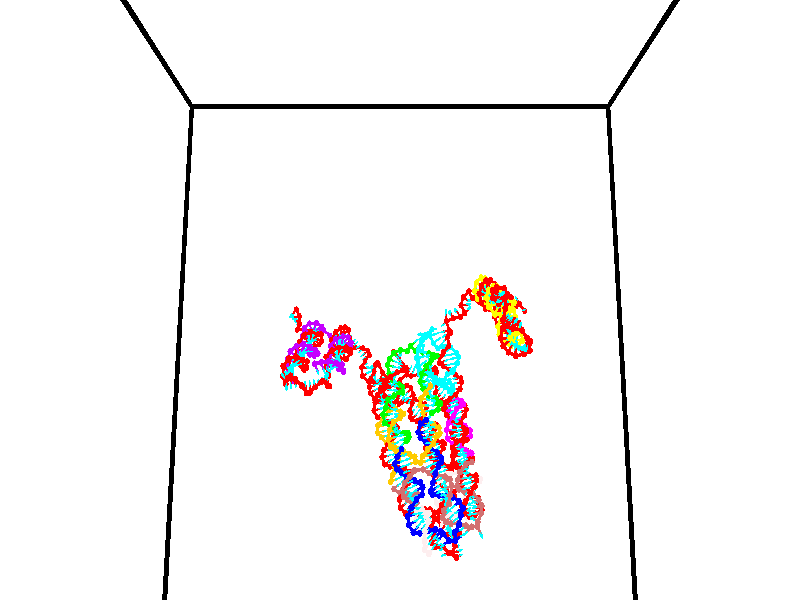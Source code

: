 // switches for output
#declare DRAW_BASES = 1; // possible values are 0, 1; only relevant for DNA ribbons
#declare DRAW_BASES_TYPE = 3; // possible values are 1, 2, 3; only relevant for DNA ribbons
#declare DRAW_FOG = 0; // set to 1 to enable fog

#include "colors.inc"

#include "transforms.inc"
background { rgb <1, 1, 1>}

#default {
   normal{
       ripples 0.25
       frequency 0.20
       turbulence 0.2
       lambda 5
   }
	finish {
		phong 0.1
		phong_size 40.
	}
}

// original window dimensions: 1024x640


// camera settings

camera {
	sky <0, 0.179814, -0.983701>
	up <0, 0.179814, -0.983701>
	right 1.6 * <1, 0, 0>
	location <35, 94.9851, 44.8844>
	look_at <35, 29.7336, 32.9568>
	direction <0, -65.2515, -11.9276>
	angle 67.0682
}


# declare cpy_camera_pos = <35, 94.9851, 44.8844>;
# if (DRAW_FOG = 1)
fog {
	fog_type 2
	up vnormalize(cpy_camera_pos)
	color rgbt<1,1,1,0.3>
	distance 1e-5
	fog_alt 3e-3
	fog_offset 56
}
# end


// LIGHTS

# declare lum = 6;
global_settings {
	ambient_light rgb lum * <0.05, 0.05, 0.05>
	max_trace_level 15
}# declare cpy_direct_light_amount = 0.25;
light_source
{	1000 * <-1, -1.16352, -0.803886>,
	rgb lum * cpy_direct_light_amount
	parallel
}

light_source
{	1000 * <1, 1.16352, 0.803886>,
	rgb lum * cpy_direct_light_amount
	parallel
}

// strand 0

// nucleotide -1

// particle -1
sphere {
	<24.563467, 34.999416, 34.717453> 0.250000
	pigment { color rgbt <1,0,0,0> }
	no_shadow
}
cylinder {
	<24.301554, 35.037193, 35.017410>,  <24.144405, 35.059860, 35.197384>, 0.100000
	pigment { color rgbt <1,0,0,0> }
	no_shadow
}
cylinder {
	<24.301554, 35.037193, 35.017410>,  <24.563467, 34.999416, 34.717453>, 0.100000
	pigment { color rgbt <1,0,0,0> }
	no_shadow
}

// particle -1
sphere {
	<24.301554, 35.037193, 35.017410> 0.100000
	pigment { color rgbt <1,0,0,0> }
	no_shadow
}
sphere {
	0, 1
	scale<0.080000,0.200000,0.300000>
	matrix <0.340182, -0.849163, 0.403978,
		0.674935, 0.519618, 0.523890,
		-0.654782, 0.094441, 0.749894,
		24.105120, 35.065525, 35.242378>
	pigment { color rgbt <0,1,1,0> }
	no_shadow
}
cylinder {
	<24.901199, 35.199013, 35.322674>,  <24.563467, 34.999416, 34.717453>, 0.130000
	pigment { color rgbt <1,0,0,0> }
	no_shadow
}

// nucleotide -1

// particle -1
sphere {
	<24.901199, 35.199013, 35.322674> 0.250000
	pigment { color rgbt <1,0,0,0> }
	no_shadow
}
cylinder {
	<24.566933, 34.984261, 35.369022>,  <24.366373, 34.855412, 35.396832>, 0.100000
	pigment { color rgbt <1,0,0,0> }
	no_shadow
}
cylinder {
	<24.566933, 34.984261, 35.369022>,  <24.901199, 35.199013, 35.322674>, 0.100000
	pigment { color rgbt <1,0,0,0> }
	no_shadow
}

// particle -1
sphere {
	<24.566933, 34.984261, 35.369022> 0.100000
	pigment { color rgbt <1,0,0,0> }
	no_shadow
}
sphere {
	0, 1
	scale<0.080000,0.200000,0.300000>
	matrix <0.543372, -0.777380, 0.316902,
		-0.080061, 0.327785, 0.941354,
		-0.835666, -0.536877, 0.115872,
		24.316233, 34.823196, 35.403786>
	pigment { color rgbt <0,1,1,0> }
	no_shadow
}
cylinder {
	<24.922407, 34.899025, 35.940670>,  <24.901199, 35.199013, 35.322674>, 0.130000
	pigment { color rgbt <1,0,0,0> }
	no_shadow
}

// nucleotide -1

// particle -1
sphere {
	<24.922407, 34.899025, 35.940670> 0.250000
	pigment { color rgbt <1,0,0,0> }
	no_shadow
}
cylinder {
	<24.673935, 34.659443, 35.738529>,  <24.524851, 34.515694, 35.617245>, 0.100000
	pigment { color rgbt <1,0,0,0> }
	no_shadow
}
cylinder {
	<24.673935, 34.659443, 35.738529>,  <24.922407, 34.899025, 35.940670>, 0.100000
	pigment { color rgbt <1,0,0,0> }
	no_shadow
}

// particle -1
sphere {
	<24.673935, 34.659443, 35.738529> 0.100000
	pigment { color rgbt <1,0,0,0> }
	no_shadow
}
sphere {
	0, 1
	scale<0.080000,0.200000,0.300000>
	matrix <0.369541, -0.792540, 0.485097,
		-0.691067, 0.114583, 0.713650,
		-0.621181, -0.598958, -0.505356,
		24.487581, 34.479755, 35.586922>
	pigment { color rgbt <0,1,1,0> }
	no_shadow
}
cylinder {
	<24.594980, 34.485550, 36.388710>,  <24.922407, 34.899025, 35.940670>, 0.130000
	pigment { color rgbt <1,0,0,0> }
	no_shadow
}

// nucleotide -1

// particle -1
sphere {
	<24.594980, 34.485550, 36.388710> 0.250000
	pigment { color rgbt <1,0,0,0> }
	no_shadow
}
cylinder {
	<24.623144, 34.281281, 36.045956>,  <24.640041, 34.158718, 35.840302>, 0.100000
	pigment { color rgbt <1,0,0,0> }
	no_shadow
}
cylinder {
	<24.623144, 34.281281, 36.045956>,  <24.594980, 34.485550, 36.388710>, 0.100000
	pigment { color rgbt <1,0,0,0> }
	no_shadow
}

// particle -1
sphere {
	<24.623144, 34.281281, 36.045956> 0.100000
	pigment { color rgbt <1,0,0,0> }
	no_shadow
}
sphere {
	0, 1
	scale<0.080000,0.200000,0.300000>
	matrix <0.187195, -0.836993, 0.514200,
		-0.979796, -0.196608, 0.036665,
		0.070407, -0.510675, -0.856886,
		24.644266, 34.128078, 35.788891>
	pigment { color rgbt <0,1,1,0> }
	no_shadow
}
cylinder {
	<25.241602, 34.076569, 36.280338>,  <24.594980, 34.485550, 36.388710>, 0.130000
	pigment { color rgbt <1,0,0,0> }
	no_shadow
}

// nucleotide -1

// particle -1
sphere {
	<25.241602, 34.076569, 36.280338> 0.250000
	pigment { color rgbt <1,0,0,0> }
	no_shadow
}
cylinder {
	<25.638180, 34.037949, 36.315483>,  <25.876125, 34.014778, 36.336571>, 0.100000
	pigment { color rgbt <1,0,0,0> }
	no_shadow
}
cylinder {
	<25.638180, 34.037949, 36.315483>,  <25.241602, 34.076569, 36.280338>, 0.100000
	pigment { color rgbt <1,0,0,0> }
	no_shadow
}

// particle -1
sphere {
	<25.638180, 34.037949, 36.315483> 0.100000
	pigment { color rgbt <1,0,0,0> }
	no_shadow
}
sphere {
	0, 1
	scale<0.080000,0.200000,0.300000>
	matrix <0.048180, 0.896161, 0.441105,
		-0.121323, -0.433097, 0.893145,
		0.991443, -0.096548, 0.087858,
		25.935614, 34.008984, 36.341839>
	pigment { color rgbt <0,1,1,0> }
	no_shadow
}
cylinder {
	<25.345181, 34.256348, 36.951378>,  <25.241602, 34.076569, 36.280338>, 0.130000
	pigment { color rgbt <1,0,0,0> }
	no_shadow
}

// nucleotide -1

// particle -1
sphere {
	<25.345181, 34.256348, 36.951378> 0.250000
	pigment { color rgbt <1,0,0,0> }
	no_shadow
}
cylinder {
	<25.714243, 34.314785, 36.808628>,  <25.935680, 34.349846, 36.722977>, 0.100000
	pigment { color rgbt <1,0,0,0> }
	no_shadow
}
cylinder {
	<25.714243, 34.314785, 36.808628>,  <25.345181, 34.256348, 36.951378>, 0.100000
	pigment { color rgbt <1,0,0,0> }
	no_shadow
}

// particle -1
sphere {
	<25.714243, 34.314785, 36.808628> 0.100000
	pigment { color rgbt <1,0,0,0> }
	no_shadow
}
sphere {
	0, 1
	scale<0.080000,0.200000,0.300000>
	matrix <0.127013, 0.758685, 0.638956,
		0.364103, -0.634866, 0.681451,
		0.922657, 0.146092, -0.356876,
		25.991039, 34.358612, 36.701565>
	pigment { color rgbt <0,1,1,0> }
	no_shadow
}
cylinder {
	<25.868946, 34.304825, 37.560848>,  <25.345181, 34.256348, 36.951378>, 0.130000
	pigment { color rgbt <1,0,0,0> }
	no_shadow
}

// nucleotide -1

// particle -1
sphere {
	<25.868946, 34.304825, 37.560848> 0.250000
	pigment { color rgbt <1,0,0,0> }
	no_shadow
}
cylinder {
	<26.023142, 34.490887, 37.242096>,  <26.115660, 34.602524, 37.050842>, 0.100000
	pigment { color rgbt <1,0,0,0> }
	no_shadow
}
cylinder {
	<26.023142, 34.490887, 37.242096>,  <25.868946, 34.304825, 37.560848>, 0.100000
	pigment { color rgbt <1,0,0,0> }
	no_shadow
}

// particle -1
sphere {
	<26.023142, 34.490887, 37.242096> 0.100000
	pigment { color rgbt <1,0,0,0> }
	no_shadow
}
sphere {
	0, 1
	scale<0.080000,0.200000,0.300000>
	matrix <0.192374, 0.804138, 0.562454,
		0.902435, -0.370121, 0.220504,
		0.385491, 0.465159, -0.796884,
		26.138790, 34.630436, 37.003033>
	pigment { color rgbt <0,1,1,0> }
	no_shadow
}
cylinder {
	<26.414433, 34.650352, 37.774521>,  <25.868946, 34.304825, 37.560848>, 0.130000
	pigment { color rgbt <1,0,0,0> }
	no_shadow
}

// nucleotide -1

// particle -1
sphere {
	<26.414433, 34.650352, 37.774521> 0.250000
	pigment { color rgbt <1,0,0,0> }
	no_shadow
}
cylinder {
	<26.351805, 34.829746, 37.422535>,  <26.314228, 34.937382, 37.211342>, 0.100000
	pigment { color rgbt <1,0,0,0> }
	no_shadow
}
cylinder {
	<26.351805, 34.829746, 37.422535>,  <26.414433, 34.650352, 37.774521>, 0.100000
	pigment { color rgbt <1,0,0,0> }
	no_shadow
}

// particle -1
sphere {
	<26.351805, 34.829746, 37.422535> 0.100000
	pigment { color rgbt <1,0,0,0> }
	no_shadow
}
sphere {
	0, 1
	scale<0.080000,0.200000,0.300000>
	matrix <0.223209, 0.883975, 0.410812,
		0.962114, -0.132095, -0.238512,
		-0.156572, 0.448486, -0.879969,
		26.304832, 34.964291, 37.158543>
	pigment { color rgbt <0,1,1,0> }
	no_shadow
}
cylinder {
	<26.930199, 35.159351, 37.702354>,  <26.414433, 34.650352, 37.774521>, 0.130000
	pigment { color rgbt <1,0,0,0> }
	no_shadow
}

// nucleotide -1

// particle -1
sphere {
	<26.930199, 35.159351, 37.702354> 0.250000
	pigment { color rgbt <1,0,0,0> }
	no_shadow
}
cylinder {
	<26.675936, 35.303528, 37.429291>,  <26.523378, 35.390034, 37.265453>, 0.100000
	pigment { color rgbt <1,0,0,0> }
	no_shadow
}
cylinder {
	<26.675936, 35.303528, 37.429291>,  <26.930199, 35.159351, 37.702354>, 0.100000
	pigment { color rgbt <1,0,0,0> }
	no_shadow
}

// particle -1
sphere {
	<26.675936, 35.303528, 37.429291> 0.100000
	pigment { color rgbt <1,0,0,0> }
	no_shadow
}
sphere {
	0, 1
	scale<0.080000,0.200000,0.300000>
	matrix <0.087176, 0.912166, 0.400441,
		0.767034, 0.195032, -0.611246,
		-0.635657, 0.360438, -0.682660,
		26.485239, 35.411659, 37.224491>
	pigment { color rgbt <0,1,1,0> }
	no_shadow
}
cylinder {
	<27.255795, 35.688126, 37.456535>,  <26.930199, 35.159351, 37.702354>, 0.130000
	pigment { color rgbt <1,0,0,0> }
	no_shadow
}

// nucleotide -1

// particle -1
sphere {
	<27.255795, 35.688126, 37.456535> 0.250000
	pigment { color rgbt <1,0,0,0> }
	no_shadow
}
cylinder {
	<26.875011, 35.743610, 37.347328>,  <26.646542, 35.776901, 37.281803>, 0.100000
	pigment { color rgbt <1,0,0,0> }
	no_shadow
}
cylinder {
	<26.875011, 35.743610, 37.347328>,  <27.255795, 35.688126, 37.456535>, 0.100000
	pigment { color rgbt <1,0,0,0> }
	no_shadow
}

// particle -1
sphere {
	<26.875011, 35.743610, 37.347328> 0.100000
	pigment { color rgbt <1,0,0,0> }
	no_shadow
}
sphere {
	0, 1
	scale<0.080000,0.200000,0.300000>
	matrix <0.092452, 0.980110, 0.175602,
		0.291942, 0.141925, -0.945847,
		-0.951957, 0.138711, -0.273014,
		26.589424, 35.785225, 37.265423>
	pigment { color rgbt <0,1,1,0> }
	no_shadow
}
cylinder {
	<27.296179, 36.386509, 37.017647>,  <27.255795, 35.688126, 37.456535>, 0.130000
	pigment { color rgbt <1,0,0,0> }
	no_shadow
}

// nucleotide -1

// particle -1
sphere {
	<27.296179, 36.386509, 37.017647> 0.250000
	pigment { color rgbt <1,0,0,0> }
	no_shadow
}
cylinder {
	<26.922894, 36.334206, 37.151520>,  <26.698923, 36.302826, 37.231846>, 0.100000
	pigment { color rgbt <1,0,0,0> }
	no_shadow
}
cylinder {
	<26.922894, 36.334206, 37.151520>,  <27.296179, 36.386509, 37.017647>, 0.100000
	pigment { color rgbt <1,0,0,0> }
	no_shadow
}

// particle -1
sphere {
	<26.922894, 36.334206, 37.151520> 0.100000
	pigment { color rgbt <1,0,0,0> }
	no_shadow
}
sphere {
	0, 1
	scale<0.080000,0.200000,0.300000>
	matrix <0.010250, 0.921373, 0.388545,
		-0.359175, 0.366026, -0.858498,
		-0.933214, -0.130756, 0.334686,
		26.642929, 36.294979, 37.251926>
	pigment { color rgbt <0,1,1,0> }
	no_shadow
}
cylinder {
	<27.067005, 37.025208, 37.093647>,  <27.296179, 36.386509, 37.017647>, 0.130000
	pigment { color rgbt <1,0,0,0> }
	no_shadow
}

// nucleotide -1

// particle -1
sphere {
	<27.067005, 37.025208, 37.093647> 0.250000
	pigment { color rgbt <1,0,0,0> }
	no_shadow
}
cylinder {
	<26.775183, 36.842964, 37.297672>,  <26.600088, 36.733620, 37.420090>, 0.100000
	pigment { color rgbt <1,0,0,0> }
	no_shadow
}
cylinder {
	<26.775183, 36.842964, 37.297672>,  <27.067005, 37.025208, 37.093647>, 0.100000
	pigment { color rgbt <1,0,0,0> }
	no_shadow
}

// particle -1
sphere {
	<26.775183, 36.842964, 37.297672> 0.100000
	pigment { color rgbt <1,0,0,0> }
	no_shadow
}
sphere {
	0, 1
	scale<0.080000,0.200000,0.300000>
	matrix <-0.207500, 0.858100, 0.469690,
		-0.651682, 0.236827, -0.720572,
		-0.729558, -0.455607, 0.510066,
		26.556314, 36.706284, 37.450691>
	pigment { color rgbt <0,1,1,0> }
	no_shadow
}
cylinder {
	<26.425838, 37.428501, 36.959713>,  <27.067005, 37.025208, 37.093647>, 0.130000
	pigment { color rgbt <1,0,0,0> }
	no_shadow
}

// nucleotide -1

// particle -1
sphere {
	<26.425838, 37.428501, 36.959713> 0.250000
	pigment { color rgbt <1,0,0,0> }
	no_shadow
}
cylinder {
	<26.402960, 37.214153, 37.296658>,  <26.389233, 37.085545, 37.498825>, 0.100000
	pigment { color rgbt <1,0,0,0> }
	no_shadow
}
cylinder {
	<26.402960, 37.214153, 37.296658>,  <26.425838, 37.428501, 36.959713>, 0.100000
	pigment { color rgbt <1,0,0,0> }
	no_shadow
}

// particle -1
sphere {
	<26.402960, 37.214153, 37.296658> 0.100000
	pigment { color rgbt <1,0,0,0> }
	no_shadow
}
sphere {
	0, 1
	scale<0.080000,0.200000,0.300000>
	matrix <-0.414136, 0.780461, 0.468372,
		-0.908416, -0.322062, -0.266564,
		-0.057198, -0.535870, 0.842360,
		26.385799, 37.053391, 37.549366>
	pigment { color rgbt <0,1,1,0> }
	no_shadow
}
cylinder {
	<25.805140, 37.722366, 37.294937>,  <26.425838, 37.428501, 36.959713>, 0.130000
	pigment { color rgbt <1,0,0,0> }
	no_shadow
}

// nucleotide -1

// particle -1
sphere {
	<25.805140, 37.722366, 37.294937> 0.250000
	pigment { color rgbt <1,0,0,0> }
	no_shadow
}
cylinder {
	<26.021400, 37.547367, 37.582352>,  <26.151157, 37.442368, 37.754799>, 0.100000
	pigment { color rgbt <1,0,0,0> }
	no_shadow
}
cylinder {
	<26.021400, 37.547367, 37.582352>,  <25.805140, 37.722366, 37.294937>, 0.100000
	pigment { color rgbt <1,0,0,0> }
	no_shadow
}

// particle -1
sphere {
	<26.021400, 37.547367, 37.582352> 0.100000
	pigment { color rgbt <1,0,0,0> }
	no_shadow
}
sphere {
	0, 1
	scale<0.080000,0.200000,0.300000>
	matrix <-0.254042, 0.729346, 0.635230,
		-0.801971, -0.525976, 0.283180,
		0.540652, -0.437496, 0.718535,
		26.183596, 37.416119, 37.797913>
	pigment { color rgbt <0,1,1,0> }
	no_shadow
}
cylinder {
	<25.377968, 37.498043, 37.807774>,  <25.805140, 37.722366, 37.294937>, 0.130000
	pigment { color rgbt <1,0,0,0> }
	no_shadow
}

// nucleotide -1

// particle -1
sphere {
	<25.377968, 37.498043, 37.807774> 0.250000
	pigment { color rgbt <1,0,0,0> }
	no_shadow
}
cylinder {
	<25.736986, 37.554920, 37.974720>,  <25.952396, 37.589046, 38.074886>, 0.100000
	pigment { color rgbt <1,0,0,0> }
	no_shadow
}
cylinder {
	<25.736986, 37.554920, 37.974720>,  <25.377968, 37.498043, 37.807774>, 0.100000
	pigment { color rgbt <1,0,0,0> }
	no_shadow
}

// particle -1
sphere {
	<25.736986, 37.554920, 37.974720> 0.100000
	pigment { color rgbt <1,0,0,0> }
	no_shadow
}
sphere {
	0, 1
	scale<0.080000,0.200000,0.300000>
	matrix <-0.426452, 0.520478, 0.739758,
		-0.112039, -0.841952, 0.527792,
		0.897544, 0.142196, 0.417365,
		26.006250, 37.597580, 38.099930>
	pigment { color rgbt <0,1,1,0> }
	no_shadow
}
cylinder {
	<25.185757, 37.600636, 38.487591>,  <25.377968, 37.498043, 37.807774>, 0.130000
	pigment { color rgbt <1,0,0,0> }
	no_shadow
}

// nucleotide -1

// particle -1
sphere {
	<25.185757, 37.600636, 38.487591> 0.250000
	pigment { color rgbt <1,0,0,0> }
	no_shadow
}
cylinder {
	<25.570959, 37.708305, 38.492687>,  <25.802080, 37.772907, 38.495747>, 0.100000
	pigment { color rgbt <1,0,0,0> }
	no_shadow
}
cylinder {
	<25.570959, 37.708305, 38.492687>,  <25.185757, 37.600636, 38.487591>, 0.100000
	pigment { color rgbt <1,0,0,0> }
	no_shadow
}

// particle -1
sphere {
	<25.570959, 37.708305, 38.492687> 0.100000
	pigment { color rgbt <1,0,0,0> }
	no_shadow
}
sphere {
	0, 1
	scale<0.080000,0.200000,0.300000>
	matrix <-0.170943, 0.573641, 0.801071,
		0.208320, -0.773615, 0.598434,
		0.963006, 0.269177, 0.012743,
		25.859861, 37.789059, 38.496510>
	pigment { color rgbt <0,1,1,0> }
	no_shadow
}
cylinder {
	<25.367550, 37.495277, 39.194393>,  <25.185757, 37.600636, 38.487591>, 0.130000
	pigment { color rgbt <1,0,0,0> }
	no_shadow
}

// nucleotide -1

// particle -1
sphere {
	<25.367550, 37.495277, 39.194393> 0.250000
	pigment { color rgbt <1,0,0,0> }
	no_shadow
}
cylinder {
	<25.620201, 37.739891, 39.003784>,  <25.771791, 37.886658, 38.889420>, 0.100000
	pigment { color rgbt <1,0,0,0> }
	no_shadow
}
cylinder {
	<25.620201, 37.739891, 39.003784>,  <25.367550, 37.495277, 39.194393>, 0.100000
	pigment { color rgbt <1,0,0,0> }
	no_shadow
}

// particle -1
sphere {
	<25.620201, 37.739891, 39.003784> 0.100000
	pigment { color rgbt <1,0,0,0> }
	no_shadow
}
sphere {
	0, 1
	scale<0.080000,0.200000,0.300000>
	matrix <-0.199929, 0.722344, 0.662003,
		0.749048, -0.322870, 0.578517,
		0.631629, 0.611534, -0.476520,
		25.809690, 37.923351, 38.860828>
	pigment { color rgbt <0,1,1,0> }
	no_shadow
}
cylinder {
	<25.635479, 37.834980, 39.715332>,  <25.367550, 37.495277, 39.194393>, 0.130000
	pigment { color rgbt <1,0,0,0> }
	no_shadow
}

// nucleotide -1

// particle -1
sphere {
	<25.635479, 37.834980, 39.715332> 0.250000
	pigment { color rgbt <1,0,0,0> }
	no_shadow
}
cylinder {
	<25.701160, 38.068214, 39.397076>,  <25.740570, 38.208157, 39.206123>, 0.100000
	pigment { color rgbt <1,0,0,0> }
	no_shadow
}
cylinder {
	<25.701160, 38.068214, 39.397076>,  <25.635479, 37.834980, 39.715332>, 0.100000
	pigment { color rgbt <1,0,0,0> }
	no_shadow
}

// particle -1
sphere {
	<25.701160, 38.068214, 39.397076> 0.100000
	pigment { color rgbt <1,0,0,0> }
	no_shadow
}
sphere {
	0, 1
	scale<0.080000,0.200000,0.300000>
	matrix <-0.326571, 0.793237, 0.513932,
		0.930800, 0.175444, 0.320672,
		0.164203, 0.583090, -0.795640,
		25.750422, 38.243141, 39.158382>
	pigment { color rgbt <0,1,1,0> }
	no_shadow
}
cylinder {
	<26.010895, 38.368050, 40.076363>,  <25.635479, 37.834980, 39.715332>, 0.130000
	pigment { color rgbt <1,0,0,0> }
	no_shadow
}

// nucleotide -1

// particle -1
sphere {
	<26.010895, 38.368050, 40.076363> 0.250000
	pigment { color rgbt <1,0,0,0> }
	no_shadow
}
cylinder {
	<25.876934, 38.523083, 39.732822>,  <25.796558, 38.616100, 39.526699>, 0.100000
	pigment { color rgbt <1,0,0,0> }
	no_shadow
}
cylinder {
	<25.876934, 38.523083, 39.732822>,  <26.010895, 38.368050, 40.076363>, 0.100000
	pigment { color rgbt <1,0,0,0> }
	no_shadow
}

// particle -1
sphere {
	<25.876934, 38.523083, 39.732822> 0.100000
	pigment { color rgbt <1,0,0,0> }
	no_shadow
}
sphere {
	0, 1
	scale<0.080000,0.200000,0.300000>
	matrix <-0.078802, 0.896771, 0.435422,
		0.938952, 0.213502, -0.269787,
		-0.334901, 0.387580, -0.858850,
		25.776464, 38.639359, 39.475166>
	pigment { color rgbt <0,1,1,0> }
	no_shadow
}
cylinder {
	<26.356857, 39.079708, 39.979782>,  <26.010895, 38.368050, 40.076363>, 0.130000
	pigment { color rgbt <1,0,0,0> }
	no_shadow
}

// nucleotide -1

// particle -1
sphere {
	<26.356857, 39.079708, 39.979782> 0.250000
	pigment { color rgbt <1,0,0,0> }
	no_shadow
}
cylinder {
	<26.053028, 39.075508, 39.719646>,  <25.870731, 39.072987, 39.563564>, 0.100000
	pigment { color rgbt <1,0,0,0> }
	no_shadow
}
cylinder {
	<26.053028, 39.075508, 39.719646>,  <26.356857, 39.079708, 39.979782>, 0.100000
	pigment { color rgbt <1,0,0,0> }
	no_shadow
}

// particle -1
sphere {
	<26.053028, 39.075508, 39.719646> 0.100000
	pigment { color rgbt <1,0,0,0> }
	no_shadow
}
sphere {
	0, 1
	scale<0.080000,0.200000,0.300000>
	matrix <-0.223634, 0.943127, 0.245966,
		0.610768, 0.332266, -0.718723,
		-0.759573, -0.010503, -0.650337,
		25.825157, 39.072357, 39.524544>
	pigment { color rgbt <0,1,1,0> }
	no_shadow
}
cylinder {
	<26.466150, 39.677044, 39.559879>,  <26.356857, 39.079708, 39.979782>, 0.130000
	pigment { color rgbt <1,0,0,0> }
	no_shadow
}

// nucleotide -1

// particle -1
sphere {
	<26.466150, 39.677044, 39.559879> 0.250000
	pigment { color rgbt <1,0,0,0> }
	no_shadow
}
cylinder {
	<26.079319, 39.576302, 39.574459>,  <25.847219, 39.515854, 39.583206>, 0.100000
	pigment { color rgbt <1,0,0,0> }
	no_shadow
}
cylinder {
	<26.079319, 39.576302, 39.574459>,  <26.466150, 39.677044, 39.559879>, 0.100000
	pigment { color rgbt <1,0,0,0> }
	no_shadow
}

// particle -1
sphere {
	<26.079319, 39.576302, 39.574459> 0.100000
	pigment { color rgbt <1,0,0,0> }
	no_shadow
}
sphere {
	0, 1
	scale<0.080000,0.200000,0.300000>
	matrix <-0.227766, 0.920518, 0.317441,
		-0.113505, 0.298687, -0.947577,
		-0.967077, -0.251858, 0.036453,
		25.789196, 39.500744, 39.585396>
	pigment { color rgbt <0,1,1,0> }
	no_shadow
}
cylinder {
	<26.184418, 40.274841, 39.510433>,  <26.466150, 39.677044, 39.559879>, 0.130000
	pigment { color rgbt <1,0,0,0> }
	no_shadow
}

// nucleotide -1

// particle -1
sphere {
	<26.184418, 40.274841, 39.510433> 0.250000
	pigment { color rgbt <1,0,0,0> }
	no_shadow
}
cylinder {
	<25.882061, 40.040916, 39.628155>,  <25.700647, 39.900562, 39.698788>, 0.100000
	pigment { color rgbt <1,0,0,0> }
	no_shadow
}
cylinder {
	<25.882061, 40.040916, 39.628155>,  <26.184418, 40.274841, 39.510433>, 0.100000
	pigment { color rgbt <1,0,0,0> }
	no_shadow
}

// particle -1
sphere {
	<25.882061, 40.040916, 39.628155> 0.100000
	pigment { color rgbt <1,0,0,0> }
	no_shadow
}
sphere {
	0, 1
	scale<0.080000,0.200000,0.300000>
	matrix <-0.399863, 0.768342, 0.499761,
		-0.518395, 0.260083, -0.814631,
		-0.755894, -0.584814, 0.294307,
		25.655293, 39.865471, 39.716446>
	pigment { color rgbt <0,1,1,0> }
	no_shadow
}
cylinder {
	<25.613468, 40.668064, 39.258610>,  <26.184418, 40.274841, 39.510433>, 0.130000
	pigment { color rgbt <1,0,0,0> }
	no_shadow
}

// nucleotide -1

// particle -1
sphere {
	<25.613468, 40.668064, 39.258610> 0.250000
	pigment { color rgbt <1,0,0,0> }
	no_shadow
}
cylinder {
	<25.485130, 40.411884, 39.537720>,  <25.408129, 40.258175, 39.705185>, 0.100000
	pigment { color rgbt <1,0,0,0> }
	no_shadow
}
cylinder {
	<25.485130, 40.411884, 39.537720>,  <25.613468, 40.668064, 39.258610>, 0.100000
	pigment { color rgbt <1,0,0,0> }
	no_shadow
}

// particle -1
sphere {
	<25.485130, 40.411884, 39.537720> 0.100000
	pigment { color rgbt <1,0,0,0> }
	no_shadow
}
sphere {
	0, 1
	scale<0.080000,0.200000,0.300000>
	matrix <-0.485401, 0.743801, 0.459506,
		-0.813293, -0.191270, -0.549518,
		-0.320842, -0.640450, 0.697770,
		25.388878, 40.219749, 39.747051>
	pigment { color rgbt <0,1,1,0> }
	no_shadow
}
cylinder {
	<24.989134, 40.836788, 39.450447>,  <25.613468, 40.668064, 39.258610>, 0.130000
	pigment { color rgbt <1,0,0,0> }
	no_shadow
}

// nucleotide -1

// particle -1
sphere {
	<24.989134, 40.836788, 39.450447> 0.250000
	pigment { color rgbt <1,0,0,0> }
	no_shadow
}
cylinder {
	<25.059092, 40.597946, 39.763596>,  <25.101067, 40.454643, 39.951485>, 0.100000
	pigment { color rgbt <1,0,0,0> }
	no_shadow
}
cylinder {
	<25.059092, 40.597946, 39.763596>,  <24.989134, 40.836788, 39.450447>, 0.100000
	pigment { color rgbt <1,0,0,0> }
	no_shadow
}

// particle -1
sphere {
	<25.059092, 40.597946, 39.763596> 0.100000
	pigment { color rgbt <1,0,0,0> }
	no_shadow
}
sphere {
	0, 1
	scale<0.080000,0.200000,0.300000>
	matrix <-0.558372, 0.594744, 0.578361,
		-0.810946, -0.538282, -0.229388,
		0.174894, -0.597103, 0.782867,
		25.111559, 40.418816, 39.998455>
	pigment { color rgbt <0,1,1,0> }
	no_shadow
}
cylinder {
	<24.453142, 40.500423, 39.977024>,  <24.989134, 40.836788, 39.450447>, 0.130000
	pigment { color rgbt <1,0,0,0> }
	no_shadow
}

// nucleotide -1

// particle -1
sphere {
	<24.453142, 40.500423, 39.977024> 0.250000
	pigment { color rgbt <1,0,0,0> }
	no_shadow
}
cylinder {
	<24.788952, 40.635559, 40.147232>,  <24.990437, 40.716640, 40.249359>, 0.100000
	pigment { color rgbt <1,0,0,0> }
	no_shadow
}
cylinder {
	<24.788952, 40.635559, 40.147232>,  <24.453142, 40.500423, 39.977024>, 0.100000
	pigment { color rgbt <1,0,0,0> }
	no_shadow
}

// particle -1
sphere {
	<24.788952, 40.635559, 40.147232> 0.100000
	pigment { color rgbt <1,0,0,0> }
	no_shadow
}
sphere {
	0, 1
	scale<0.080000,0.200000,0.300000>
	matrix <-0.543324, 0.524200, 0.655754,
		-0.001523, -0.781717, 0.623631,
		0.839522, 0.337835, 0.425524,
		25.040808, 40.736908, 40.274891>
	pigment { color rgbt <0,1,1,0> }
	no_shadow
}
cylinder {
	<24.427921, 40.358932, 40.728100>,  <24.453142, 40.500423, 39.977024>, 0.130000
	pigment { color rgbt <1,0,0,0> }
	no_shadow
}

// nucleotide -1

// particle -1
sphere {
	<24.427921, 40.358932, 40.728100> 0.250000
	pigment { color rgbt <1,0,0,0> }
	no_shadow
}
cylinder {
	<24.640211, 40.681309, 40.623188>,  <24.767586, 40.874733, 40.560242>, 0.100000
	pigment { color rgbt <1,0,0,0> }
	no_shadow
}
cylinder {
	<24.640211, 40.681309, 40.623188>,  <24.427921, 40.358932, 40.728100>, 0.100000
	pigment { color rgbt <1,0,0,0> }
	no_shadow
}

// particle -1
sphere {
	<24.640211, 40.681309, 40.623188> 0.100000
	pigment { color rgbt <1,0,0,0> }
	no_shadow
}
sphere {
	0, 1
	scale<0.080000,0.200000,0.300000>
	matrix <-0.653793, 0.586231, 0.478422,
		0.539337, -0.082433, 0.838045,
		0.530726, 0.805939, -0.262282,
		24.799429, 40.923092, 40.544502>
	pigment { color rgbt <0,1,1,0> }
	no_shadow
}
cylinder {
	<24.801022, 40.808056, 41.351646>,  <24.427921, 40.358932, 40.728100>, 0.130000
	pigment { color rgbt <1,0,0,0> }
	no_shadow
}

// nucleotide -1

// particle -1
sphere {
	<24.801022, 40.808056, 41.351646> 0.250000
	pigment { color rgbt <1,0,0,0> }
	no_shadow
}
cylinder {
	<24.680918, 40.998539, 41.021053>,  <24.608856, 41.112831, 40.822697>, 0.100000
	pigment { color rgbt <1,0,0,0> }
	no_shadow
}
cylinder {
	<24.680918, 40.998539, 41.021053>,  <24.801022, 40.808056, 41.351646>, 0.100000
	pigment { color rgbt <1,0,0,0> }
	no_shadow
}

// particle -1
sphere {
	<24.680918, 40.998539, 41.021053> 0.100000
	pigment { color rgbt <1,0,0,0> }
	no_shadow
}
sphere {
	0, 1
	scale<0.080000,0.200000,0.300000>
	matrix <-0.659606, 0.522238, 0.540543,
		0.689032, 0.707453, 0.157305,
		-0.300258, 0.476211, -0.826479,
		24.590839, 41.141403, 40.773109>
	pigment { color rgbt <0,1,1,0> }
	no_shadow
}
cylinder {
	<25.078941, 41.402126, 40.949772>,  <24.801022, 40.808056, 41.351646>, 0.130000
	pigment { color rgbt <1,0,0,0> }
	no_shadow
}

// nucleotide -1

// particle -1
sphere {
	<25.078941, 41.402126, 40.949772> 0.250000
	pigment { color rgbt <1,0,0,0> }
	no_shadow
}
cylinder {
	<25.059885, 41.551888, 41.320190>,  <25.048452, 41.641743, 41.542442>, 0.100000
	pigment { color rgbt <1,0,0,0> }
	no_shadow
}
cylinder {
	<25.059885, 41.551888, 41.320190>,  <25.078941, 41.402126, 40.949772>, 0.100000
	pigment { color rgbt <1,0,0,0> }
	no_shadow
}

// particle -1
sphere {
	<25.059885, 41.551888, 41.320190> 0.100000
	pigment { color rgbt <1,0,0,0> }
	no_shadow
}
sphere {
	0, 1
	scale<0.080000,0.200000,0.300000>
	matrix <0.895485, 0.426747, -0.126468,
		-0.442535, 0.823232, -0.355601,
		-0.047639, 0.374402, 0.926042,
		25.045593, 41.664207, 41.598003>
	pigment { color rgbt <0,1,1,0> }
	no_shadow
}
cylinder {
	<25.409554, 41.941238, 40.827114>,  <25.078941, 41.402126, 40.949772>, 0.130000
	pigment { color rgbt <1,0,0,0> }
	no_shadow
}

// nucleotide -1

// particle -1
sphere {
	<25.409554, 41.941238, 40.827114> 0.250000
	pigment { color rgbt <1,0,0,0> }
	no_shadow
}
cylinder {
	<25.434633, 41.863991, 41.218781>,  <25.449680, 41.817642, 41.453781>, 0.100000
	pigment { color rgbt <1,0,0,0> }
	no_shadow
}
cylinder {
	<25.434633, 41.863991, 41.218781>,  <25.409554, 41.941238, 40.827114>, 0.100000
	pigment { color rgbt <1,0,0,0> }
	no_shadow
}

// particle -1
sphere {
	<25.434633, 41.863991, 41.218781> 0.100000
	pigment { color rgbt <1,0,0,0> }
	no_shadow
}
sphere {
	0, 1
	scale<0.080000,0.200000,0.300000>
	matrix <0.987794, 0.152181, -0.033237,
		-0.142592, 0.969302, 0.200305,
		0.062699, -0.193121, 0.979170,
		25.453444, 41.806053, 41.512531>
	pigment { color rgbt <0,1,1,0> }
	no_shadow
}
cylinder {
	<25.892323, 42.460312, 41.112259>,  <25.409554, 41.941238, 40.827114>, 0.130000
	pigment { color rgbt <1,0,0,0> }
	no_shadow
}

// nucleotide -1

// particle -1
sphere {
	<25.892323, 42.460312, 41.112259> 0.250000
	pigment { color rgbt <1,0,0,0> }
	no_shadow
}
cylinder {
	<25.873522, 42.121464, 41.323986>,  <25.862242, 41.918156, 41.451023>, 0.100000
	pigment { color rgbt <1,0,0,0> }
	no_shadow
}
cylinder {
	<25.873522, 42.121464, 41.323986>,  <25.892323, 42.460312, 41.112259>, 0.100000
	pigment { color rgbt <1,0,0,0> }
	no_shadow
}

// particle -1
sphere {
	<25.873522, 42.121464, 41.323986> 0.100000
	pigment { color rgbt <1,0,0,0> }
	no_shadow
}
sphere {
	0, 1
	scale<0.080000,0.200000,0.300000>
	matrix <0.973158, -0.158347, -0.167004,
		0.225288, 0.507261, 0.831824,
		-0.047002, -0.847120, 0.529319,
		25.859421, 41.867329, 41.482780>
	pigment { color rgbt <0,1,1,0> }
	no_shadow
}
cylinder {
	<26.500502, 42.438622, 41.572067>,  <25.892323, 42.460312, 41.112259>, 0.130000
	pigment { color rgbt <1,0,0,0> }
	no_shadow
}

// nucleotide -1

// particle -1
sphere {
	<26.500502, 42.438622, 41.572067> 0.250000
	pigment { color rgbt <1,0,0,0> }
	no_shadow
}
cylinder {
	<26.390219, 42.056629, 41.528248>,  <26.324049, 41.827435, 41.501957>, 0.100000
	pigment { color rgbt <1,0,0,0> }
	no_shadow
}
cylinder {
	<26.390219, 42.056629, 41.528248>,  <26.500502, 42.438622, 41.572067>, 0.100000
	pigment { color rgbt <1,0,0,0> }
	no_shadow
}

// particle -1
sphere {
	<26.390219, 42.056629, 41.528248> 0.100000
	pigment { color rgbt <1,0,0,0> }
	no_shadow
}
sphere {
	0, 1
	scale<0.080000,0.200000,0.300000>
	matrix <0.940882, -0.244778, -0.234147,
		0.196791, -0.167628, 0.966009,
		-0.275708, -0.954979, -0.109548,
		26.307507, 41.770134, 41.495384>
	pigment { color rgbt <0,1,1,0> }
	no_shadow
}
cylinder {
	<26.833883, 41.927017, 42.060951>,  <26.500502, 42.438622, 41.572067>, 0.130000
	pigment { color rgbt <1,0,0,0> }
	no_shadow
}

// nucleotide -1

// particle -1
sphere {
	<26.833883, 41.927017, 42.060951> 0.250000
	pigment { color rgbt <1,0,0,0> }
	no_shadow
}
cylinder {
	<26.748343, 41.782646, 41.697853>,  <26.697018, 41.696022, 41.479996>, 0.100000
	pigment { color rgbt <1,0,0,0> }
	no_shadow
}
cylinder {
	<26.748343, 41.782646, 41.697853>,  <26.833883, 41.927017, 42.060951>, 0.100000
	pigment { color rgbt <1,0,0,0> }
	no_shadow
}

// particle -1
sphere {
	<26.748343, 41.782646, 41.697853> 0.100000
	pigment { color rgbt <1,0,0,0> }
	no_shadow
}
sphere {
	0, 1
	scale<0.080000,0.200000,0.300000>
	matrix <0.976776, -0.066428, -0.203704,
		0.013223, -0.930224, 0.366754,
		-0.213853, -0.360930, -0.907742,
		26.684187, 41.674366, 41.425529>
	pigment { color rgbt <0,1,1,0> }
	no_shadow
}
cylinder {
	<27.026548, 41.281269, 41.996429>,  <26.833883, 41.927017, 42.060951>, 0.130000
	pigment { color rgbt <1,0,0,0> }
	no_shadow
}

// nucleotide -1

// particle -1
sphere {
	<27.026548, 41.281269, 41.996429> 0.250000
	pigment { color rgbt <1,0,0,0> }
	no_shadow
}
cylinder {
	<27.034634, 41.447647, 41.632763>,  <27.039486, 41.547474, 41.414562>, 0.100000
	pigment { color rgbt <1,0,0,0> }
	no_shadow
}
cylinder {
	<27.034634, 41.447647, 41.632763>,  <27.026548, 41.281269, 41.996429>, 0.100000
	pigment { color rgbt <1,0,0,0> }
	no_shadow
}

// particle -1
sphere {
	<27.034634, 41.447647, 41.632763> 0.100000
	pigment { color rgbt <1,0,0,0> }
	no_shadow
}
sphere {
	0, 1
	scale<0.080000,0.200000,0.300000>
	matrix <0.994776, -0.099371, -0.023344,
		-0.100055, -0.903946, -0.415778,
		0.020215, 0.415941, -0.909167,
		27.040697, 41.572430, 41.360012>
	pigment { color rgbt <0,1,1,0> }
	no_shadow
}
cylinder {
	<27.435087, 40.861397, 41.539650>,  <27.026548, 41.281269, 41.996429>, 0.130000
	pigment { color rgbt <1,0,0,0> }
	no_shadow
}

// nucleotide -1

// particle -1
sphere {
	<27.435087, 40.861397, 41.539650> 0.250000
	pigment { color rgbt <1,0,0,0> }
	no_shadow
}
cylinder {
	<27.427973, 41.228741, 41.381508>,  <27.423704, 41.449146, 41.286621>, 0.100000
	pigment { color rgbt <1,0,0,0> }
	no_shadow
}
cylinder {
	<27.427973, 41.228741, 41.381508>,  <27.435087, 40.861397, 41.539650>, 0.100000
	pigment { color rgbt <1,0,0,0> }
	no_shadow
}

// particle -1
sphere {
	<27.427973, 41.228741, 41.381508> 0.100000
	pigment { color rgbt <1,0,0,0> }
	no_shadow
}
sphere {
	0, 1
	scale<0.080000,0.200000,0.300000>
	matrix <0.989663, -0.040108, -0.137691,
		-0.142306, -0.393718, -0.908149,
		-0.017787, 0.918356, -0.395356,
		27.422636, 41.504246, 41.262901>
	pigment { color rgbt <0,1,1,0> }
	no_shadow
}
cylinder {
	<28.058992, 40.889297, 41.151600>,  <27.435087, 40.861397, 41.539650>, 0.130000
	pigment { color rgbt <1,0,0,0> }
	no_shadow
}

// nucleotide -1

// particle -1
sphere {
	<28.058992, 40.889297, 41.151600> 0.250000
	pigment { color rgbt <1,0,0,0> }
	no_shadow
}
cylinder {
	<27.838470, 40.555706, 41.142250>,  <27.706158, 40.355553, 41.136639>, 0.100000
	pigment { color rgbt <1,0,0,0> }
	no_shadow
}
cylinder {
	<27.838470, 40.555706, 41.142250>,  <28.058992, 40.889297, 41.151600>, 0.100000
	pigment { color rgbt <1,0,0,0> }
	no_shadow
}

// particle -1
sphere {
	<27.838470, 40.555706, 41.142250> 0.100000
	pigment { color rgbt <1,0,0,0> }
	no_shadow
}
sphere {
	0, 1
	scale<0.080000,0.200000,0.300000>
	matrix <0.803154, -0.522926, -0.285467,
		0.225850, -0.176151, 0.958104,
		-0.551303, -0.833978, -0.023373,
		27.673080, 40.305511, 41.135239>
	pigment { color rgbt <0,1,1,0> }
	no_shadow
}
cylinder {
	<28.492941, 40.330372, 41.432468>,  <28.058992, 40.889297, 41.151600>, 0.130000
	pigment { color rgbt <1,0,0,0> }
	no_shadow
}

// nucleotide -1

// particle -1
sphere {
	<28.492941, 40.330372, 41.432468> 0.250000
	pigment { color rgbt <1,0,0,0> }
	no_shadow
}
cylinder {
	<28.215778, 40.203251, 41.173584>,  <28.049480, 40.126976, 41.018253>, 0.100000
	pigment { color rgbt <1,0,0,0> }
	no_shadow
}
cylinder {
	<28.215778, 40.203251, 41.173584>,  <28.492941, 40.330372, 41.432468>, 0.100000
	pigment { color rgbt <1,0,0,0> }
	no_shadow
}

// particle -1
sphere {
	<28.215778, 40.203251, 41.173584> 0.100000
	pigment { color rgbt <1,0,0,0> }
	no_shadow
}
sphere {
	0, 1
	scale<0.080000,0.200000,0.300000>
	matrix <0.679133, -0.589181, -0.437773,
		-0.242198, -0.742877, 0.624078,
		-0.692906, -0.317804, -0.647211,
		28.007906, 40.107910, 40.979420>
	pigment { color rgbt <0,1,1,0> }
	no_shadow
}
cylinder {
	<28.579824, 39.597935, 41.424183>,  <28.492941, 40.330372, 41.432468>, 0.130000
	pigment { color rgbt <1,0,0,0> }
	no_shadow
}

// nucleotide -1

// particle -1
sphere {
	<28.579824, 39.597935, 41.424183> 0.250000
	pigment { color rgbt <1,0,0,0> }
	no_shadow
}
cylinder {
	<28.410988, 39.726212, 41.085011>,  <28.309685, 39.803177, 40.881508>, 0.100000
	pigment { color rgbt <1,0,0,0> }
	no_shadow
}
cylinder {
	<28.410988, 39.726212, 41.085011>,  <28.579824, 39.597935, 41.424183>, 0.100000
	pigment { color rgbt <1,0,0,0> }
	no_shadow
}

// particle -1
sphere {
	<28.410988, 39.726212, 41.085011> 0.100000
	pigment { color rgbt <1,0,0,0> }
	no_shadow
}
sphere {
	0, 1
	scale<0.080000,0.200000,0.300000>
	matrix <0.555531, -0.647643, -0.521482,
		-0.716396, -0.691167, 0.095210,
		-0.422093, 0.320695, -0.847934,
		28.284359, 39.822418, 40.830631>
	pigment { color rgbt <0,1,1,0> }
	no_shadow
}
cylinder {
	<28.167929, 39.010918, 40.994686>,  <28.579824, 39.597935, 41.424183>, 0.130000
	pigment { color rgbt <1,0,0,0> }
	no_shadow
}

// nucleotide -1

// particle -1
sphere {
	<28.167929, 39.010918, 40.994686> 0.250000
	pigment { color rgbt <1,0,0,0> }
	no_shadow
}
cylinder {
	<28.246634, 39.308887, 40.739697>,  <28.293858, 39.487667, 40.586704>, 0.100000
	pigment { color rgbt <1,0,0,0> }
	no_shadow
}
cylinder {
	<28.246634, 39.308887, 40.739697>,  <28.167929, 39.010918, 40.994686>, 0.100000
	pigment { color rgbt <1,0,0,0> }
	no_shadow
}

// particle -1
sphere {
	<28.246634, 39.308887, 40.739697> 0.100000
	pigment { color rgbt <1,0,0,0> }
	no_shadow
}
sphere {
	0, 1
	scale<0.080000,0.200000,0.300000>
	matrix <0.401378, -0.654406, -0.640818,
		-0.894528, -0.129779, -0.427759,
		0.196763, 0.744923, -0.637475,
		28.305662, 39.532364, 40.548454>
	pigment { color rgbt <0,1,1,0> }
	no_shadow
}
cylinder {
	<28.343418, 38.615551, 40.539505>,  <28.167929, 39.010918, 40.994686>, 0.130000
	pigment { color rgbt <1,0,0,0> }
	no_shadow
}

// nucleotide -1

// particle -1
sphere {
	<28.343418, 38.615551, 40.539505> 0.250000
	pigment { color rgbt <1,0,0,0> }
	no_shadow
}
cylinder {
	<28.433033, 38.965672, 40.368088>,  <28.486803, 39.175743, 40.265236>, 0.100000
	pigment { color rgbt <1,0,0,0> }
	no_shadow
}
cylinder {
	<28.433033, 38.965672, 40.368088>,  <28.343418, 38.615551, 40.539505>, 0.100000
	pigment { color rgbt <1,0,0,0> }
	no_shadow
}

// particle -1
sphere {
	<28.433033, 38.965672, 40.368088> 0.100000
	pigment { color rgbt <1,0,0,0> }
	no_shadow
}
sphere {
	0, 1
	scale<0.080000,0.200000,0.300000>
	matrix <0.529698, -0.478467, -0.700349,
		-0.818063, -0.070095, -0.570842,
		0.224038, 0.875303, -0.428545,
		28.500244, 39.228264, 40.239525>
	pigment { color rgbt <0,1,1,0> }
	no_shadow
}
cylinder {
	<28.097469, 38.654308, 39.866928>,  <28.343418, 38.615551, 40.539505>, 0.130000
	pigment { color rgbt <1,0,0,0> }
	no_shadow
}

// nucleotide -1

// particle -1
sphere {
	<28.097469, 38.654308, 39.866928> 0.250000
	pigment { color rgbt <1,0,0,0> }
	no_shadow
}
cylinder {
	<28.389435, 38.927723, 39.867840>,  <28.564613, 39.091770, 39.868385>, 0.100000
	pigment { color rgbt <1,0,0,0> }
	no_shadow
}
cylinder {
	<28.389435, 38.927723, 39.867840>,  <28.097469, 38.654308, 39.866928>, 0.100000
	pigment { color rgbt <1,0,0,0> }
	no_shadow
}

// particle -1
sphere {
	<28.389435, 38.927723, 39.867840> 0.100000
	pigment { color rgbt <1,0,0,0> }
	no_shadow
}
sphere {
	0, 1
	scale<0.080000,0.200000,0.300000>
	matrix <0.450914, -0.478994, -0.753154,
		-0.513717, 0.550764, -0.657840,
		0.729912, 0.683538, 0.002280,
		28.608408, 39.132786, 39.868523>
	pigment { color rgbt <0,1,1,0> }
	no_shadow
}
cylinder {
	<28.127550, 38.996899, 39.123882>,  <28.097469, 38.654308, 39.866928>, 0.130000
	pigment { color rgbt <1,0,0,0> }
	no_shadow
}

// nucleotide -1

// particle -1
sphere {
	<28.127550, 38.996899, 39.123882> 0.250000
	pigment { color rgbt <1,0,0,0> }
	no_shadow
}
cylinder {
	<28.475439, 39.011173, 39.320782>,  <28.684172, 39.019737, 39.438923>, 0.100000
	pigment { color rgbt <1,0,0,0> }
	no_shadow
}
cylinder {
	<28.475439, 39.011173, 39.320782>,  <28.127550, 38.996899, 39.123882>, 0.100000
	pigment { color rgbt <1,0,0,0> }
	no_shadow
}

// particle -1
sphere {
	<28.475439, 39.011173, 39.320782> 0.100000
	pigment { color rgbt <1,0,0,0> }
	no_shadow
}
sphere {
	0, 1
	scale<0.080000,0.200000,0.300000>
	matrix <0.435082, -0.526295, -0.730559,
		0.232997, 0.849552, -0.473258,
		0.869722, 0.035688, 0.492251,
		28.736355, 39.021881, 39.468456>
	pigment { color rgbt <0,1,1,0> }
	no_shadow
}
cylinder {
	<28.681717, 39.149296, 38.640419>,  <28.127550, 38.996899, 39.123882>, 0.130000
	pigment { color rgbt <1,0,0,0> }
	no_shadow
}

// nucleotide -1

// particle -1
sphere {
	<28.681717, 39.149296, 38.640419> 0.250000
	pigment { color rgbt <1,0,0,0> }
	no_shadow
}
cylinder {
	<28.886654, 39.001431, 38.950478>,  <29.009617, 38.912712, 39.136513>, 0.100000
	pigment { color rgbt <1,0,0,0> }
	no_shadow
}
cylinder {
	<28.886654, 39.001431, 38.950478>,  <28.681717, 39.149296, 38.640419>, 0.100000
	pigment { color rgbt <1,0,0,0> }
	no_shadow
}

// particle -1
sphere {
	<28.886654, 39.001431, 38.950478> 0.100000
	pigment { color rgbt <1,0,0,0> }
	no_shadow
}
sphere {
	0, 1
	scale<0.080000,0.200000,0.300000>
	matrix <0.499282, -0.606177, -0.619085,
		0.698730, 0.704201, -0.126005,
		0.512342, -0.369662, 0.775149,
		29.040356, 38.890533, 39.183022>
	pigment { color rgbt <0,1,1,0> }
	no_shadow
}
cylinder {
	<29.322760, 39.032158, 38.424320>,  <28.681717, 39.149296, 38.640419>, 0.130000
	pigment { color rgbt <1,0,0,0> }
	no_shadow
}

// nucleotide -1

// particle -1
sphere {
	<29.322760, 39.032158, 38.424320> 0.250000
	pigment { color rgbt <1,0,0,0> }
	no_shadow
}
cylinder {
	<29.278177, 38.783985, 38.734840>,  <29.251429, 38.635082, 38.921150>, 0.100000
	pigment { color rgbt <1,0,0,0> }
	no_shadow
}
cylinder {
	<29.278177, 38.783985, 38.734840>,  <29.322760, 39.032158, 38.424320>, 0.100000
	pigment { color rgbt <1,0,0,0> }
	no_shadow
}

// particle -1
sphere {
	<29.278177, 38.783985, 38.734840> 0.100000
	pigment { color rgbt <1,0,0,0> }
	no_shadow
}
sphere {
	0, 1
	scale<0.080000,0.200000,0.300000>
	matrix <0.402889, -0.742298, -0.535420,
		0.908437, 0.253086, 0.332700,
		-0.111455, -0.620436, 0.776297,
		29.244741, 38.597855, 38.967728>
	pigment { color rgbt <0,1,1,0> }
	no_shadow
}
cylinder {
	<29.947077, 38.641262, 38.361462>,  <29.322760, 39.032158, 38.424320>, 0.130000
	pigment { color rgbt <1,0,0,0> }
	no_shadow
}

// nucleotide -1

// particle -1
sphere {
	<29.947077, 38.641262, 38.361462> 0.250000
	pigment { color rgbt <1,0,0,0> }
	no_shadow
}
cylinder {
	<29.672419, 38.433971, 38.565407>,  <29.507624, 38.309597, 38.687775>, 0.100000
	pigment { color rgbt <1,0,0,0> }
	no_shadow
}
cylinder {
	<29.672419, 38.433971, 38.565407>,  <29.947077, 38.641262, 38.361462>, 0.100000
	pigment { color rgbt <1,0,0,0> }
	no_shadow
}

// particle -1
sphere {
	<29.672419, 38.433971, 38.565407> 0.100000
	pigment { color rgbt <1,0,0,0> }
	no_shadow
}
sphere {
	0, 1
	scale<0.080000,0.200000,0.300000>
	matrix <0.313828, -0.843910, -0.435118,
		0.655768, -0.138762, 0.742100,
		-0.686644, -0.518229, 0.509862,
		29.466425, 38.278503, 38.718365>
	pigment { color rgbt <0,1,1,0> }
	no_shadow
}
cylinder {
	<30.276735, 38.008171, 38.492706>,  <29.947077, 38.641262, 38.361462>, 0.130000
	pigment { color rgbt <1,0,0,0> }
	no_shadow
}

// nucleotide -1

// particle -1
sphere {
	<30.276735, 38.008171, 38.492706> 0.250000
	pigment { color rgbt <1,0,0,0> }
	no_shadow
}
cylinder {
	<29.892078, 37.924561, 38.563763>,  <29.661285, 37.874393, 38.606396>, 0.100000
	pigment { color rgbt <1,0,0,0> }
	no_shadow
}
cylinder {
	<29.892078, 37.924561, 38.563763>,  <30.276735, 38.008171, 38.492706>, 0.100000
	pigment { color rgbt <1,0,0,0> }
	no_shadow
}

// particle -1
sphere {
	<29.892078, 37.924561, 38.563763> 0.100000
	pigment { color rgbt <1,0,0,0> }
	no_shadow
}
sphere {
	0, 1
	scale<0.080000,0.200000,0.300000>
	matrix <0.113467, -0.892684, -0.436166,
		0.249745, -0.399278, 0.882159,
		-0.961641, -0.209026, 0.177639,
		29.603586, 37.861855, 38.617054>
	pigment { color rgbt <0,1,1,0> }
	no_shadow
}
cylinder {
	<30.252438, 37.276798, 38.627171>,  <30.276735, 38.008171, 38.492706>, 0.130000
	pigment { color rgbt <1,0,0,0> }
	no_shadow
}

// nucleotide -1

// particle -1
sphere {
	<30.252438, 37.276798, 38.627171> 0.250000
	pigment { color rgbt <1,0,0,0> }
	no_shadow
}
cylinder {
	<29.861931, 37.343658, 38.572083>,  <29.627626, 37.383774, 38.539032>, 0.100000
	pigment { color rgbt <1,0,0,0> }
	no_shadow
}
cylinder {
	<29.861931, 37.343658, 38.572083>,  <30.252438, 37.276798, 38.627171>, 0.100000
	pigment { color rgbt <1,0,0,0> }
	no_shadow
}

// particle -1
sphere {
	<29.861931, 37.343658, 38.572083> 0.100000
	pigment { color rgbt <1,0,0,0> }
	no_shadow
}
sphere {
	0, 1
	scale<0.080000,0.200000,0.300000>
	matrix <-0.112963, -0.935528, -0.334705,
		-0.184785, -0.311204, 0.932205,
		-0.976265, 0.167153, -0.137718,
		29.569052, 37.393803, 38.530766>
	pigment { color rgbt <0,1,1,0> }
	no_shadow
}
cylinder {
	<29.806938, 36.742229, 39.094601>,  <30.252438, 37.276798, 38.627171>, 0.130000
	pigment { color rgbt <1,0,0,0> }
	no_shadow
}

// nucleotide -1

// particle -1
sphere {
	<29.806938, 36.742229, 39.094601> 0.250000
	pigment { color rgbt <1,0,0,0> }
	no_shadow
}
cylinder {
	<29.597744, 36.869171, 38.778179>,  <29.472227, 36.945335, 38.588326>, 0.100000
	pigment { color rgbt <1,0,0,0> }
	no_shadow
}
cylinder {
	<29.597744, 36.869171, 38.778179>,  <29.806938, 36.742229, 39.094601>, 0.100000
	pigment { color rgbt <1,0,0,0> }
	no_shadow
}

// particle -1
sphere {
	<29.597744, 36.869171, 38.778179> 0.100000
	pigment { color rgbt <1,0,0,0> }
	no_shadow
}
sphere {
	0, 1
	scale<0.080000,0.200000,0.300000>
	matrix <-0.024377, -0.933288, -0.358301,
		-0.851992, -0.168103, 0.495833,
		-0.522987, 0.317357, -0.791056,
		29.440847, 36.964378, 38.540863>
	pigment { color rgbt <0,1,1,0> }
	no_shadow
}
cylinder {
	<29.151697, 36.219067, 38.981571>,  <29.806938, 36.742229, 39.094601>, 0.130000
	pigment { color rgbt <1,0,0,0> }
	no_shadow
}

// nucleotide -1

// particle -1
sphere {
	<29.151697, 36.219067, 38.981571> 0.250000
	pigment { color rgbt <1,0,0,0> }
	no_shadow
}
cylinder {
	<29.211294, 36.406811, 38.633434>,  <29.247051, 36.519459, 38.424553>, 0.100000
	pigment { color rgbt <1,0,0,0> }
	no_shadow
}
cylinder {
	<29.211294, 36.406811, 38.633434>,  <29.151697, 36.219067, 38.981571>, 0.100000
	pigment { color rgbt <1,0,0,0> }
	no_shadow
}

// particle -1
sphere {
	<29.211294, 36.406811, 38.633434> 0.100000
	pigment { color rgbt <1,0,0,0> }
	no_shadow
}
sphere {
	0, 1
	scale<0.080000,0.200000,0.300000>
	matrix <-0.142361, -0.860818, -0.488596,
		-0.978537, 0.196699, -0.061436,
		0.148992, 0.469363, -0.870345,
		29.255991, 36.547619, 38.372330>
	pigment { color rgbt <0,1,1,0> }
	no_shadow
}
cylinder {
	<28.611042, 36.019783, 38.639519>,  <29.151697, 36.219067, 38.981571>, 0.130000
	pigment { color rgbt <1,0,0,0> }
	no_shadow
}

// nucleotide -1

// particle -1
sphere {
	<28.611042, 36.019783, 38.639519> 0.250000
	pigment { color rgbt <1,0,0,0> }
	no_shadow
}
cylinder {
	<28.858002, 36.153820, 38.354836>,  <29.006178, 36.234241, 38.184025>, 0.100000
	pigment { color rgbt <1,0,0,0> }
	no_shadow
}
cylinder {
	<28.858002, 36.153820, 38.354836>,  <28.611042, 36.019783, 38.639519>, 0.100000
	pigment { color rgbt <1,0,0,0> }
	no_shadow
}

// particle -1
sphere {
	<28.858002, 36.153820, 38.354836> 0.100000
	pigment { color rgbt <1,0,0,0> }
	no_shadow
}
sphere {
	0, 1
	scale<0.080000,0.200000,0.300000>
	matrix <-0.228689, -0.789201, -0.569967,
		-0.752675, 0.514657, -0.410620,
		0.617399, 0.335096, -0.711708,
		29.043222, 36.254349, 38.141323>
	pigment { color rgbt <0,1,1,0> }
	no_shadow
}
cylinder {
	<28.294024, 36.146317, 37.973751>,  <28.611042, 36.019783, 38.639519>, 0.130000
	pigment { color rgbt <1,0,0,0> }
	no_shadow
}

// nucleotide -1

// particle -1
sphere {
	<28.294024, 36.146317, 37.973751> 0.250000
	pigment { color rgbt <1,0,0,0> }
	no_shadow
}
cylinder {
	<28.679604, 36.066723, 37.903088>,  <28.910952, 36.018967, 37.860687>, 0.100000
	pigment { color rgbt <1,0,0,0> }
	no_shadow
}
cylinder {
	<28.679604, 36.066723, 37.903088>,  <28.294024, 36.146317, 37.973751>, 0.100000
	pigment { color rgbt <1,0,0,0> }
	no_shadow
}

// particle -1
sphere {
	<28.679604, 36.066723, 37.903088> 0.100000
	pigment { color rgbt <1,0,0,0> }
	no_shadow
}
sphere {
	0, 1
	scale<0.080000,0.200000,0.300000>
	matrix <-0.265997, -0.738169, -0.619962,
		-0.007044, 0.644603, -0.764485,
		0.963948, -0.198984, -0.176661,
		28.968788, 36.007027, 37.850090>
	pigment { color rgbt <0,1,1,0> }
	no_shadow
}
cylinder {
	<28.237154, 35.876400, 37.389034>,  <28.294024, 36.146317, 37.973751>, 0.130000
	pigment { color rgbt <1,0,0,0> }
	no_shadow
}

// nucleotide -1

// particle -1
sphere {
	<28.237154, 35.876400, 37.389034> 0.250000
	pigment { color rgbt <1,0,0,0> }
	no_shadow
}
cylinder {
	<28.624826, 35.803322, 37.455132>,  <28.857430, 35.759476, 37.494789>, 0.100000
	pigment { color rgbt <1,0,0,0> }
	no_shadow
}
cylinder {
	<28.624826, 35.803322, 37.455132>,  <28.237154, 35.876400, 37.389034>, 0.100000
	pigment { color rgbt <1,0,0,0> }
	no_shadow
}

// particle -1
sphere {
	<28.624826, 35.803322, 37.455132> 0.100000
	pigment { color rgbt <1,0,0,0> }
	no_shadow
}
sphere {
	0, 1
	scale<0.080000,0.200000,0.300000>
	matrix <-0.021421, -0.730761, -0.682297,
		0.245411, 0.657730, -0.712154,
		0.969182, -0.182699, 0.165248,
		28.915581, 35.748512, 37.504707>
	pigment { color rgbt <0,1,1,0> }
	no_shadow
}
cylinder {
	<28.657804, 35.750572, 36.706409>,  <28.237154, 35.876400, 37.389034>, 0.130000
	pigment { color rgbt <1,0,0,0> }
	no_shadow
}

// nucleotide -1

// particle -1
sphere {
	<28.657804, 35.750572, 36.706409> 0.250000
	pigment { color rgbt <1,0,0,0> }
	no_shadow
}
cylinder {
	<28.855730, 35.560421, 36.997387>,  <28.974485, 35.446331, 37.171974>, 0.100000
	pigment { color rgbt <1,0,0,0> }
	no_shadow
}
cylinder {
	<28.855730, 35.560421, 36.997387>,  <28.657804, 35.750572, 36.706409>, 0.100000
	pigment { color rgbt <1,0,0,0> }
	no_shadow
}

// particle -1
sphere {
	<28.855730, 35.560421, 36.997387> 0.100000
	pigment { color rgbt <1,0,0,0> }
	no_shadow
}
sphere {
	0, 1
	scale<0.080000,0.200000,0.300000>
	matrix <-0.019905, -0.843083, -0.537415,
		0.868771, 0.251441, -0.426632,
		0.494814, -0.475382, 0.727441,
		29.004175, 35.417805, 37.215618>
	pigment { color rgbt <0,1,1,0> }
	no_shadow
}
cylinder {
	<29.102346, 35.427654, 36.357868>,  <28.657804, 35.750572, 36.706409>, 0.130000
	pigment { color rgbt <1,0,0,0> }
	no_shadow
}

// nucleotide -1

// particle -1
sphere {
	<29.102346, 35.427654, 36.357868> 0.250000
	pigment { color rgbt <1,0,0,0> }
	no_shadow
}
cylinder {
	<29.094915, 35.218452, 36.698719>,  <29.090456, 35.092930, 36.903229>, 0.100000
	pigment { color rgbt <1,0,0,0> }
	no_shadow
}
cylinder {
	<29.094915, 35.218452, 36.698719>,  <29.102346, 35.427654, 36.357868>, 0.100000
	pigment { color rgbt <1,0,0,0> }
	no_shadow
}

// particle -1
sphere {
	<29.094915, 35.218452, 36.698719> 0.100000
	pigment { color rgbt <1,0,0,0> }
	no_shadow
}
sphere {
	0, 1
	scale<0.080000,0.200000,0.300000>
	matrix <-0.057801, -0.850288, -0.523134,
		0.998155, -0.058972, -0.014434,
		-0.018577, -0.523003, 0.852128,
		29.089342, 35.061550, 36.954357>
	pigment { color rgbt <0,1,1,0> }
	no_shadow
}
cylinder {
	<29.496532, 34.843117, 36.212933>,  <29.102346, 35.427654, 36.357868>, 0.130000
	pigment { color rgbt <1,0,0,0> }
	no_shadow
}

// nucleotide -1

// particle -1
sphere {
	<29.496532, 34.843117, 36.212933> 0.250000
	pigment { color rgbt <1,0,0,0> }
	no_shadow
}
cylinder {
	<29.313356, 34.729897, 36.550022>,  <29.203451, 34.661964, 36.752274>, 0.100000
	pigment { color rgbt <1,0,0,0> }
	no_shadow
}
cylinder {
	<29.313356, 34.729897, 36.550022>,  <29.496532, 34.843117, 36.212933>, 0.100000
	pigment { color rgbt <1,0,0,0> }
	no_shadow
}

// particle -1
sphere {
	<29.313356, 34.729897, 36.550022> 0.100000
	pigment { color rgbt <1,0,0,0> }
	no_shadow
}
sphere {
	0, 1
	scale<0.080000,0.200000,0.300000>
	matrix <0.055883, -0.955249, -0.290475,
		0.887225, -0.085926, 0.453264,
		-0.457939, -0.283047, 0.842719,
		29.175974, 34.644981, 36.802837>
	pigment { color rgbt <0,1,1,0> }
	no_shadow
}
cylinder {
	<29.779753, 34.236477, 36.370289>,  <29.496532, 34.843117, 36.212933>, 0.130000
	pigment { color rgbt <1,0,0,0> }
	no_shadow
}

// nucleotide -1

// particle -1
sphere {
	<29.779753, 34.236477, 36.370289> 0.250000
	pigment { color rgbt <1,0,0,0> }
	no_shadow
}
cylinder {
	<29.456694, 34.221569, 36.605682>,  <29.262857, 34.212624, 36.746918>, 0.100000
	pigment { color rgbt <1,0,0,0> }
	no_shadow
}
cylinder {
	<29.456694, 34.221569, 36.605682>,  <29.779753, 34.236477, 36.370289>, 0.100000
	pigment { color rgbt <1,0,0,0> }
	no_shadow
}

// particle -1
sphere {
	<29.456694, 34.221569, 36.605682> 0.100000
	pigment { color rgbt <1,0,0,0> }
	no_shadow
}
sphere {
	0, 1
	scale<0.080000,0.200000,0.300000>
	matrix <-0.164036, -0.944405, -0.284940,
		0.566389, -0.326665, 0.756633,
		-0.807648, -0.037271, 0.588485,
		29.214399, 34.210388, 36.782227>
	pigment { color rgbt <0,1,1,0> }
	no_shadow
}
cylinder {
	<29.823692, 33.712723, 36.912193>,  <29.779753, 34.236477, 36.370289>, 0.130000
	pigment { color rgbt <1,0,0,0> }
	no_shadow
}

// nucleotide -1

// particle -1
sphere {
	<29.823692, 33.712723, 36.912193> 0.250000
	pigment { color rgbt <1,0,0,0> }
	no_shadow
}
cylinder {
	<29.433493, 33.751972, 36.833427>,  <29.199373, 33.775520, 36.786167>, 0.100000
	pigment { color rgbt <1,0,0,0> }
	no_shadow
}
cylinder {
	<29.433493, 33.751972, 36.833427>,  <29.823692, 33.712723, 36.912193>, 0.100000
	pigment { color rgbt <1,0,0,0> }
	no_shadow
}

// particle -1
sphere {
	<29.433493, 33.751972, 36.833427> 0.100000
	pigment { color rgbt <1,0,0,0> }
	no_shadow
}
sphere {
	0, 1
	scale<0.080000,0.200000,0.300000>
	matrix <-0.058026, -0.978089, -0.199939,
		-0.212217, -0.183614, 0.959818,
		-0.975498, 0.098125, -0.196912,
		29.140842, 33.781410, 36.774353>
	pigment { color rgbt <0,1,1,0> }
	no_shadow
}
cylinder {
	<29.812265, 33.036392, 36.977058>,  <29.823692, 33.712723, 36.912193>, 0.130000
	pigment { color rgbt <1,0,0,0> }
	no_shadow
}

// nucleotide -1

// particle -1
sphere {
	<29.812265, 33.036392, 36.977058> 0.250000
	pigment { color rgbt <1,0,0,0> }
	no_shadow
}
cylinder {
	<29.808458, 32.669441, 36.817894>,  <29.806173, 32.449272, 36.722397>, 0.100000
	pigment { color rgbt <1,0,0,0> }
	no_shadow
}
cylinder {
	<29.808458, 32.669441, 36.817894>,  <29.812265, 33.036392, 36.977058>, 0.100000
	pigment { color rgbt <1,0,0,0> }
	no_shadow
}

// particle -1
sphere {
	<29.808458, 32.669441, 36.817894> 0.100000
	pigment { color rgbt <1,0,0,0> }
	no_shadow
}
sphere {
	0, 1
	scale<0.080000,0.200000,0.300000>
	matrix <0.598033, -0.324143, 0.732999,
		-0.801415, -0.230985, 0.551707,
		-0.009520, -0.917375, -0.397909,
		29.805603, 32.394230, 36.698521>
	pigment { color rgbt <0,1,1,0> }
	no_shadow
}
cylinder {
	<29.745644, 32.516312, 37.453587>,  <29.812265, 33.036392, 36.977058>, 0.130000
	pigment { color rgbt <1,0,0,0> }
	no_shadow
}

// nucleotide -1

// particle -1
sphere {
	<29.745644, 32.516312, 37.453587> 0.250000
	pigment { color rgbt <1,0,0,0> }
	no_shadow
}
cylinder {
	<29.969400, 32.287941, 37.213211>,  <30.103655, 32.150921, 37.068985>, 0.100000
	pigment { color rgbt <1,0,0,0> }
	no_shadow
}
cylinder {
	<29.969400, 32.287941, 37.213211>,  <29.745644, 32.516312, 37.453587>, 0.100000
	pigment { color rgbt <1,0,0,0> }
	no_shadow
}

// particle -1
sphere {
	<29.969400, 32.287941, 37.213211> 0.100000
	pigment { color rgbt <1,0,0,0> }
	no_shadow
}
sphere {
	0, 1
	scale<0.080000,0.200000,0.300000>
	matrix <0.467373, -0.381504, 0.797507,
		-0.684576, -0.726981, 0.053424,
		0.559391, -0.570923, -0.600940,
		30.137218, 32.116665, 37.032928>
	pigment { color rgbt <0,1,1,0> }
	no_shadow
}
cylinder {
	<29.820509, 31.802877, 37.700333>,  <29.745644, 32.516312, 37.453587>, 0.130000
	pigment { color rgbt <1,0,0,0> }
	no_shadow
}

// nucleotide -1

// particle -1
sphere {
	<29.820509, 31.802877, 37.700333> 0.250000
	pigment { color rgbt <1,0,0,0> }
	no_shadow
}
cylinder {
	<30.119434, 31.863214, 37.441483>,  <30.298790, 31.899418, 37.286171>, 0.100000
	pigment { color rgbt <1,0,0,0> }
	no_shadow
}
cylinder {
	<30.119434, 31.863214, 37.441483>,  <29.820509, 31.802877, 37.700333>, 0.100000
	pigment { color rgbt <1,0,0,0> }
	no_shadow
}

// particle -1
sphere {
	<30.119434, 31.863214, 37.441483> 0.100000
	pigment { color rgbt <1,0,0,0> }
	no_shadow
}
sphere {
	0, 1
	scale<0.080000,0.200000,0.300000>
	matrix <0.658898, -0.294107, 0.692354,
		-0.085887, -0.943794, -0.319181,
		0.747313, 0.150844, -0.647124,
		30.343628, 31.908468, 37.247345>
	pigment { color rgbt <0,1,1,0> }
	no_shadow
}
cylinder {
	<30.286974, 31.134115, 37.480633>,  <29.820509, 31.802877, 37.700333>, 0.130000
	pigment { color rgbt <1,0,0,0> }
	no_shadow
}

// nucleotide -1

// particle -1
sphere {
	<30.286974, 31.134115, 37.480633> 0.250000
	pigment { color rgbt <1,0,0,0> }
	no_shadow
}
cylinder {
	<30.456085, 31.495985, 37.501865>,  <30.557552, 31.713108, 37.514603>, 0.100000
	pigment { color rgbt <1,0,0,0> }
	no_shadow
}
cylinder {
	<30.456085, 31.495985, 37.501865>,  <30.286974, 31.134115, 37.480633>, 0.100000
	pigment { color rgbt <1,0,0,0> }
	no_shadow
}

// particle -1
sphere {
	<30.456085, 31.495985, 37.501865> 0.100000
	pigment { color rgbt <1,0,0,0> }
	no_shadow
}
sphere {
	0, 1
	scale<0.080000,0.200000,0.300000>
	matrix <0.580556, -0.315352, 0.750672,
		0.695854, -0.286554, -0.658540,
		0.422780, 0.904677, 0.053079,
		30.582920, 31.767387, 37.517788>
	pigment { color rgbt <0,1,1,0> }
	no_shadow
}
cylinder {
	<31.076981, 31.199568, 37.561493>,  <30.286974, 31.134115, 37.480633>, 0.130000
	pigment { color rgbt <1,0,0,0> }
	no_shadow
}

// nucleotide -1

// particle -1
sphere {
	<31.076981, 31.199568, 37.561493> 0.250000
	pigment { color rgbt <1,0,0,0> }
	no_shadow
}
cylinder {
	<30.905453, 31.502151, 37.759033>,  <30.802536, 31.683702, 37.877556>, 0.100000
	pigment { color rgbt <1,0,0,0> }
	no_shadow
}
cylinder {
	<30.905453, 31.502151, 37.759033>,  <31.076981, 31.199568, 37.561493>, 0.100000
	pigment { color rgbt <1,0,0,0> }
	no_shadow
}

// particle -1
sphere {
	<30.905453, 31.502151, 37.759033> 0.100000
	pigment { color rgbt <1,0,0,0> }
	no_shadow
}
sphere {
	0, 1
	scale<0.080000,0.200000,0.300000>
	matrix <0.619433, -0.151710, 0.770251,
		0.657584, 0.636203, -0.403520,
		-0.428818, 0.756459, 0.493848,
		30.776808, 31.729090, 37.907188>
	pigment { color rgbt <0,1,1,0> }
	no_shadow
}
cylinder {
	<31.644670, 31.641973, 37.852016>,  <31.076981, 31.199568, 37.561493>, 0.130000
	pigment { color rgbt <1,0,0,0> }
	no_shadow
}

// nucleotide -1

// particle -1
sphere {
	<31.644670, 31.641973, 37.852016> 0.250000
	pigment { color rgbt <1,0,0,0> }
	no_shadow
}
cylinder {
	<31.317617, 31.731186, 38.064331>,  <31.121386, 31.784714, 38.191719>, 0.100000
	pigment { color rgbt <1,0,0,0> }
	no_shadow
}
cylinder {
	<31.317617, 31.731186, 38.064331>,  <31.644670, 31.641973, 37.852016>, 0.100000
	pigment { color rgbt <1,0,0,0> }
	no_shadow
}

// particle -1
sphere {
	<31.317617, 31.731186, 38.064331> 0.100000
	pigment { color rgbt <1,0,0,0> }
	no_shadow
}
sphere {
	0, 1
	scale<0.080000,0.200000,0.300000>
	matrix <0.554717, 0.058295, 0.829994,
		0.154173, 0.973067, -0.171383,
		-0.817631, 0.223032, 0.530789,
		31.072329, 31.798096, 38.223568>
	pigment { color rgbt <0,1,1,0> }
	no_shadow
}
cylinder {
	<31.816568, 32.244354, 38.275017>,  <31.644670, 31.641973, 37.852016>, 0.130000
	pigment { color rgbt <1,0,0,0> }
	no_shadow
}

// nucleotide -1

// particle -1
sphere {
	<31.816568, 32.244354, 38.275017> 0.250000
	pigment { color rgbt <1,0,0,0> }
	no_shadow
}
cylinder {
	<31.513733, 32.023151, 38.414154>,  <31.332031, 31.890429, 38.497635>, 0.100000
	pigment { color rgbt <1,0,0,0> }
	no_shadow
}
cylinder {
	<31.513733, 32.023151, 38.414154>,  <31.816568, 32.244354, 38.275017>, 0.100000
	pigment { color rgbt <1,0,0,0> }
	no_shadow
}

// particle -1
sphere {
	<31.513733, 32.023151, 38.414154> 0.100000
	pigment { color rgbt <1,0,0,0> }
	no_shadow
}
sphere {
	0, 1
	scale<0.080000,0.200000,0.300000>
	matrix <0.380949, 0.058859, 0.922721,
		-0.530748, 0.831093, 0.166108,
		-0.757090, -0.553011, 0.347843,
		31.286606, 31.857248, 38.518505>
	pigment { color rgbt <0,1,1,0> }
	no_shadow
}
cylinder {
	<31.376146, 32.564510, 38.806595>,  <31.816568, 32.244354, 38.275017>, 0.130000
	pigment { color rgbt <1,0,0,0> }
	no_shadow
}

// nucleotide -1

// particle -1
sphere {
	<31.376146, 32.564510, 38.806595> 0.250000
	pigment { color rgbt <1,0,0,0> }
	no_shadow
}
cylinder {
	<31.402891, 32.178299, 38.907227>,  <31.418938, 31.946573, 38.967606>, 0.100000
	pigment { color rgbt <1,0,0,0> }
	no_shadow
}
cylinder {
	<31.402891, 32.178299, 38.907227>,  <31.376146, 32.564510, 38.806595>, 0.100000
	pigment { color rgbt <1,0,0,0> }
	no_shadow
}

// particle -1
sphere {
	<31.402891, 32.178299, 38.907227> 0.100000
	pigment { color rgbt <1,0,0,0> }
	no_shadow
}
sphere {
	0, 1
	scale<0.080000,0.200000,0.300000>
	matrix <0.174936, 0.259583, 0.949744,
		-0.982307, -0.019491, 0.186262,
		0.066862, -0.965524, 0.251580,
		31.422951, 31.888641, 38.982700>
	pigment { color rgbt <0,1,1,0> }
	no_shadow
}
cylinder {
	<31.034349, 32.456486, 39.359165>,  <31.376146, 32.564510, 38.806595>, 0.130000
	pigment { color rgbt <1,0,0,0> }
	no_shadow
}

// nucleotide -1

// particle -1
sphere {
	<31.034349, 32.456486, 39.359165> 0.250000
	pigment { color rgbt <1,0,0,0> }
	no_shadow
}
cylinder {
	<31.350632, 32.211792, 39.368675>,  <31.540401, 32.064976, 39.374382>, 0.100000
	pigment { color rgbt <1,0,0,0> }
	no_shadow
}
cylinder {
	<31.350632, 32.211792, 39.368675>,  <31.034349, 32.456486, 39.359165>, 0.100000
	pigment { color rgbt <1,0,0,0> }
	no_shadow
}

// particle -1
sphere {
	<31.350632, 32.211792, 39.368675> 0.100000
	pigment { color rgbt <1,0,0,0> }
	no_shadow
}
sphere {
	0, 1
	scale<0.080000,0.200000,0.300000>
	matrix <0.312091, 0.436201, 0.843995,
		-0.526674, -0.659930, 0.535824,
		0.790705, -0.611736, 0.023777,
		31.587843, 32.028271, 39.375809>
	pigment { color rgbt <0,1,1,0> }
	no_shadow
}
cylinder {
	<31.089087, 32.046040, 40.080223>,  <31.034349, 32.456486, 39.359165>, 0.130000
	pigment { color rgbt <1,0,0,0> }
	no_shadow
}

// nucleotide -1

// particle -1
sphere {
	<31.089087, 32.046040, 40.080223> 0.250000
	pigment { color rgbt <1,0,0,0> }
	no_shadow
}
cylinder {
	<31.446476, 32.121059, 39.916992>,  <31.660910, 32.166073, 39.819054>, 0.100000
	pigment { color rgbt <1,0,0,0> }
	no_shadow
}
cylinder {
	<31.446476, 32.121059, 39.916992>,  <31.089087, 32.046040, 40.080223>, 0.100000
	pigment { color rgbt <1,0,0,0> }
	no_shadow
}

// particle -1
sphere {
	<31.446476, 32.121059, 39.916992> 0.100000
	pigment { color rgbt <1,0,0,0> }
	no_shadow
}
sphere {
	0, 1
	scale<0.080000,0.200000,0.300000>
	matrix <0.325962, 0.354266, 0.876496,
		0.308953, -0.916145, 0.255394,
		0.893475, 0.187547, -0.408080,
		31.714518, 32.177326, 39.794567>
	pigment { color rgbt <0,1,1,0> }
	no_shadow
}
cylinder {
	<31.741074, 31.874058, 40.559044>,  <31.089087, 32.046040, 40.080223>, 0.130000
	pigment { color rgbt <1,0,0,0> }
	no_shadow
}

// nucleotide -1

// particle -1
sphere {
	<31.741074, 31.874058, 40.559044> 0.250000
	pigment { color rgbt <1,0,0,0> }
	no_shadow
}
cylinder {
	<31.922159, 32.109631, 40.291252>,  <32.030811, 32.250973, 40.130577>, 0.100000
	pigment { color rgbt <1,0,0,0> }
	no_shadow
}
cylinder {
	<31.922159, 32.109631, 40.291252>,  <31.741074, 31.874058, 40.559044>, 0.100000
	pigment { color rgbt <1,0,0,0> }
	no_shadow
}

// particle -1
sphere {
	<31.922159, 32.109631, 40.291252> 0.100000
	pigment { color rgbt <1,0,0,0> }
	no_shadow
}
sphere {
	0, 1
	scale<0.080000,0.200000,0.300000>
	matrix <0.503792, 0.450555, 0.737017,
		0.735691, -0.670940, -0.092725,
		0.452716, 0.588931, -0.669484,
		32.057976, 32.286308, 40.090408>
	pigment { color rgbt <0,1,1,0> }
	no_shadow
}
cylinder {
	<32.366837, 31.782597, 40.671989>,  <31.741074, 31.874058, 40.559044>, 0.130000
	pigment { color rgbt <1,0,0,0> }
	no_shadow
}

// nucleotide -1

// particle -1
sphere {
	<32.366837, 31.782597, 40.671989> 0.250000
	pigment { color rgbt <1,0,0,0> }
	no_shadow
}
cylinder {
	<32.376099, 32.132854, 40.479031>,  <32.381657, 32.343010, 40.363255>, 0.100000
	pigment { color rgbt <1,0,0,0> }
	no_shadow
}
cylinder {
	<32.376099, 32.132854, 40.479031>,  <32.366837, 31.782597, 40.671989>, 0.100000
	pigment { color rgbt <1,0,0,0> }
	no_shadow
}

// particle -1
sphere {
	<32.376099, 32.132854, 40.479031> 0.100000
	pigment { color rgbt <1,0,0,0> }
	no_shadow
}
sphere {
	0, 1
	scale<0.080000,0.200000,0.300000>
	matrix <0.740553, 0.309128, 0.596675,
		0.671598, -0.371057, -0.641305,
		0.023155, 0.875647, -0.482397,
		32.383045, 32.395550, 40.334312>
	pigment { color rgbt <0,1,1,0> }
	no_shadow
}
cylinder {
	<33.039459, 31.934097, 40.461903>,  <32.366837, 31.782597, 40.671989>, 0.130000
	pigment { color rgbt <1,0,0,0> }
	no_shadow
}

// nucleotide -1

// particle -1
sphere {
	<33.039459, 31.934097, 40.461903> 0.250000
	pigment { color rgbt <1,0,0,0> }
	no_shadow
}
cylinder {
	<32.851192, 32.283966, 40.508251>,  <32.738232, 32.493889, 40.536060>, 0.100000
	pigment { color rgbt <1,0,0,0> }
	no_shadow
}
cylinder {
	<32.851192, 32.283966, 40.508251>,  <33.039459, 31.934097, 40.461903>, 0.100000
	pigment { color rgbt <1,0,0,0> }
	no_shadow
}

// particle -1
sphere {
	<32.851192, 32.283966, 40.508251> 0.100000
	pigment { color rgbt <1,0,0,0> }
	no_shadow
}
sphere {
	0, 1
	scale<0.080000,0.200000,0.300000>
	matrix <0.716946, 0.302590, 0.628035,
		0.514263, 0.378667, -0.769510,
		-0.470663, 0.874672, 0.115873,
		32.709995, 32.546368, 40.543015>
	pigment { color rgbt <0,1,1,0> }
	no_shadow
}
cylinder {
	<33.543392, 32.520737, 40.534237>,  <33.039459, 31.934097, 40.461903>, 0.130000
	pigment { color rgbt <1,0,0,0> }
	no_shadow
}

// nucleotide -1

// particle -1
sphere {
	<33.543392, 32.520737, 40.534237> 0.250000
	pigment { color rgbt <1,0,0,0> }
	no_shadow
}
cylinder {
	<33.203014, 32.682316, 40.668530>,  <32.998787, 32.779263, 40.749107>, 0.100000
	pigment { color rgbt <1,0,0,0> }
	no_shadow
}
cylinder {
	<33.203014, 32.682316, 40.668530>,  <33.543392, 32.520737, 40.534237>, 0.100000
	pigment { color rgbt <1,0,0,0> }
	no_shadow
}

// particle -1
sphere {
	<33.203014, 32.682316, 40.668530> 0.100000
	pigment { color rgbt <1,0,0,0> }
	no_shadow
}
sphere {
	0, 1
	scale<0.080000,0.200000,0.300000>
	matrix <0.499896, 0.426622, 0.753722,
		0.161232, 0.809210, -0.564963,
		-0.850945, 0.403947, 0.335736,
		32.947731, 32.803501, 40.769249>
	pigment { color rgbt <0,1,1,0> }
	no_shadow
}
cylinder {
	<33.729568, 33.205635, 40.721836>,  <33.543392, 32.520737, 40.534237>, 0.130000
	pigment { color rgbt <1,0,0,0> }
	no_shadow
}

// nucleotide -1

// particle -1
sphere {
	<33.729568, 33.205635, 40.721836> 0.250000
	pigment { color rgbt <1,0,0,0> }
	no_shadow
}
cylinder {
	<33.368305, 33.166718, 40.889091>,  <33.151546, 33.143368, 40.989445>, 0.100000
	pigment { color rgbt <1,0,0,0> }
	no_shadow
}
cylinder {
	<33.368305, 33.166718, 40.889091>,  <33.729568, 33.205635, 40.721836>, 0.100000
	pigment { color rgbt <1,0,0,0> }
	no_shadow
}

// particle -1
sphere {
	<33.368305, 33.166718, 40.889091> 0.100000
	pigment { color rgbt <1,0,0,0> }
	no_shadow
}
sphere {
	0, 1
	scale<0.080000,0.200000,0.300000>
	matrix <0.294437, 0.568428, 0.768243,
		-0.312426, 0.816960, -0.484734,
		-0.903159, -0.097296, 0.418135,
		33.097359, 33.137527, 41.014530>
	pigment { color rgbt <0,1,1,0> }
	no_shadow
}
cylinder {
	<33.506199, 33.800961, 40.823235>,  <33.729568, 33.205635, 40.721836>, 0.130000
	pigment { color rgbt <1,0,0,0> }
	no_shadow
}

// nucleotide -1

// particle -1
sphere {
	<33.506199, 33.800961, 40.823235> 0.250000
	pigment { color rgbt <1,0,0,0> }
	no_shadow
}
cylinder {
	<33.311630, 33.564541, 41.080624>,  <33.194889, 33.422688, 41.235058>, 0.100000
	pigment { color rgbt <1,0,0,0> }
	no_shadow
}
cylinder {
	<33.311630, 33.564541, 41.080624>,  <33.506199, 33.800961, 40.823235>, 0.100000
	pigment { color rgbt <1,0,0,0> }
	no_shadow
}

// particle -1
sphere {
	<33.311630, 33.564541, 41.080624> 0.100000
	pigment { color rgbt <1,0,0,0> }
	no_shadow
}
sphere {
	0, 1
	scale<0.080000,0.200000,0.300000>
	matrix <0.284815, 0.588979, 0.756297,
		-0.825999, 0.551150, -0.118153,
		-0.486422, -0.591048, 0.643471,
		33.165703, 33.387226, 41.273666>
	pigment { color rgbt <0,1,1,0> }
	no_shadow
}
cylinder {
	<33.057659, 34.171658, 41.249207>,  <33.506199, 33.800961, 40.823235>, 0.130000
	pigment { color rgbt <1,0,0,0> }
	no_shadow
}

// nucleotide -1

// particle -1
sphere {
	<33.057659, 34.171658, 41.249207> 0.250000
	pigment { color rgbt <1,0,0,0> }
	no_shadow
}
cylinder {
	<33.079433, 33.854805, 41.492371>,  <33.092499, 33.664692, 41.638271>, 0.100000
	pigment { color rgbt <1,0,0,0> }
	no_shadow
}
cylinder {
	<33.079433, 33.854805, 41.492371>,  <33.057659, 34.171658, 41.249207>, 0.100000
	pigment { color rgbt <1,0,0,0> }
	no_shadow
}

// particle -1
sphere {
	<33.079433, 33.854805, 41.492371> 0.100000
	pigment { color rgbt <1,0,0,0> }
	no_shadow
}
sphere {
	0, 1
	scale<0.080000,0.200000,0.300000>
	matrix <0.144653, 0.608651, 0.780141,
		-0.987984, 0.045467, 0.147719,
		0.054439, -0.792135, 0.607914,
		33.095764, 33.617165, 41.674744>
	pigment { color rgbt <0,1,1,0> }
	no_shadow
}
cylinder {
	<32.779774, 34.496777, 41.821400>,  <33.057659, 34.171658, 41.249207>, 0.130000
	pigment { color rgbt <1,0,0,0> }
	no_shadow
}

// nucleotide -1

// particle -1
sphere {
	<32.779774, 34.496777, 41.821400> 0.250000
	pigment { color rgbt <1,0,0,0> }
	no_shadow
}
cylinder {
	<32.956173, 34.163769, 41.955521>,  <33.062012, 33.963963, 42.035992>, 0.100000
	pigment { color rgbt <1,0,0,0> }
	no_shadow
}
cylinder {
	<32.956173, 34.163769, 41.955521>,  <32.779774, 34.496777, 41.821400>, 0.100000
	pigment { color rgbt <1,0,0,0> }
	no_shadow
}

// particle -1
sphere {
	<32.956173, 34.163769, 41.955521> 0.100000
	pigment { color rgbt <1,0,0,0> }
	no_shadow
}
sphere {
	0, 1
	scale<0.080000,0.200000,0.300000>
	matrix <0.047135, 0.394560, 0.917660,
		-0.896270, -0.388881, 0.213241,
		0.440998, -0.832523, 0.335303,
		33.088470, 33.914013, 42.056110>
	pigment { color rgbt <0,1,1,0> }
	no_shadow
}
cylinder {
	<32.504795, 34.246647, 42.425827>,  <32.779774, 34.496777, 41.821400>, 0.130000
	pigment { color rgbt <1,0,0,0> }
	no_shadow
}

// nucleotide -1

// particle -1
sphere {
	<32.504795, 34.246647, 42.425827> 0.250000
	pigment { color rgbt <1,0,0,0> }
	no_shadow
}
cylinder {
	<32.855499, 34.057747, 42.462189>,  <33.065922, 33.944405, 42.484005>, 0.100000
	pigment { color rgbt <1,0,0,0> }
	no_shadow
}
cylinder {
	<32.855499, 34.057747, 42.462189>,  <32.504795, 34.246647, 42.425827>, 0.100000
	pigment { color rgbt <1,0,0,0> }
	no_shadow
}

// particle -1
sphere {
	<32.855499, 34.057747, 42.462189> 0.100000
	pigment { color rgbt <1,0,0,0> }
	no_shadow
}
sphere {
	0, 1
	scale<0.080000,0.200000,0.300000>
	matrix <0.116693, 0.392271, 0.912418,
		-0.466549, -0.789368, 0.399037,
		0.876764, -0.472252, 0.090900,
		33.118530, 33.916073, 42.489460>
	pigment { color rgbt <0,1,1,0> }
	no_shadow
}
cylinder {
	<32.398396, 33.979332, 43.093586>,  <32.504795, 34.246647, 42.425827>, 0.130000
	pigment { color rgbt <1,0,0,0> }
	no_shadow
}

// nucleotide -1

// particle -1
sphere {
	<32.398396, 33.979332, 43.093586> 0.250000
	pigment { color rgbt <1,0,0,0> }
	no_shadow
}
cylinder {
	<32.786804, 34.000687, 43.000404>,  <33.019848, 34.013500, 42.944496>, 0.100000
	pigment { color rgbt <1,0,0,0> }
	no_shadow
}
cylinder {
	<32.786804, 34.000687, 43.000404>,  <32.398396, 33.979332, 43.093586>, 0.100000
	pigment { color rgbt <1,0,0,0> }
	no_shadow
}

// particle -1
sphere {
	<32.786804, 34.000687, 43.000404> 0.100000
	pigment { color rgbt <1,0,0,0> }
	no_shadow
}
sphere {
	0, 1
	scale<0.080000,0.200000,0.300000>
	matrix <0.213514, 0.244111, 0.945950,
		0.107365, -0.968277, 0.225639,
		0.971023, 0.053385, -0.232950,
		33.078110, 34.016701, 42.930519>
	pigment { color rgbt <0,1,1,0> }
	no_shadow
}
cylinder {
	<32.700565, 33.574970, 43.626499>,  <32.398396, 33.979332, 43.093586>, 0.130000
	pigment { color rgbt <1,0,0,0> }
	no_shadow
}

// nucleotide -1

// particle -1
sphere {
	<32.700565, 33.574970, 43.626499> 0.250000
	pigment { color rgbt <1,0,0,0> }
	no_shadow
}
cylinder {
	<33.010967, 33.766674, 43.462486>,  <33.197208, 33.881695, 43.364079>, 0.100000
	pigment { color rgbt <1,0,0,0> }
	no_shadow
}
cylinder {
	<33.010967, 33.766674, 43.462486>,  <32.700565, 33.574970, 43.626499>, 0.100000
	pigment { color rgbt <1,0,0,0> }
	no_shadow
}

// particle -1
sphere {
	<33.010967, 33.766674, 43.462486> 0.100000
	pigment { color rgbt <1,0,0,0> }
	no_shadow
}
sphere {
	0, 1
	scale<0.080000,0.200000,0.300000>
	matrix <0.304395, 0.284802, 0.908973,
		0.552409, -0.830181, 0.075125,
		0.776007, 0.479257, -0.410030,
		33.243771, 33.910450, 43.339478>
	pigment { color rgbt <0,1,1,0> }
	no_shadow
}
cylinder {
	<33.285000, 33.227192, 43.838032>,  <32.700565, 33.574970, 43.626499>, 0.130000
	pigment { color rgbt <1,0,0,0> }
	no_shadow
}

// nucleotide -1

// particle -1
sphere {
	<33.285000, 33.227192, 43.838032> 0.250000
	pigment { color rgbt <1,0,0,0> }
	no_shadow
}
cylinder {
	<33.403183, 33.595879, 43.737522>,  <33.474094, 33.817093, 43.677216>, 0.100000
	pigment { color rgbt <1,0,0,0> }
	no_shadow
}
cylinder {
	<33.403183, 33.595879, 43.737522>,  <33.285000, 33.227192, 43.838032>, 0.100000
	pigment { color rgbt <1,0,0,0> }
	no_shadow
}

// particle -1
sphere {
	<33.403183, 33.595879, 43.737522> 0.100000
	pigment { color rgbt <1,0,0,0> }
	no_shadow
}
sphere {
	0, 1
	scale<0.080000,0.200000,0.300000>
	matrix <0.142916, 0.217414, 0.965560,
		0.944605, -0.321194, -0.067491,
		0.295459, 0.921718, -0.251274,
		33.491821, 33.872395, 43.662140>
	pigment { color rgbt <0,1,1,0> }
	no_shadow
}
cylinder {
	<33.988331, 33.379353, 43.997711>,  <33.285000, 33.227192, 43.838032>, 0.130000
	pigment { color rgbt <1,0,0,0> }
	no_shadow
}

// nucleotide -1

// particle -1
sphere {
	<33.988331, 33.379353, 43.997711> 0.250000
	pigment { color rgbt <1,0,0,0> }
	no_shadow
}
cylinder {
	<33.886982, 33.765072, 43.966919>,  <33.826172, 33.996506, 43.948444>, 0.100000
	pigment { color rgbt <1,0,0,0> }
	no_shadow
}
cylinder {
	<33.886982, 33.765072, 43.966919>,  <33.988331, 33.379353, 43.997711>, 0.100000
	pigment { color rgbt <1,0,0,0> }
	no_shadow
}

// particle -1
sphere {
	<33.886982, 33.765072, 43.966919> 0.100000
	pigment { color rgbt <1,0,0,0> }
	no_shadow
}
sphere {
	0, 1
	scale<0.080000,0.200000,0.300000>
	matrix <0.353720, 0.166417, 0.920428,
		0.900380, 0.205981, -0.383258,
		-0.253372, 0.964301, -0.076979,
		33.810970, 34.054363, 43.943825>
	pigment { color rgbt <0,1,1,0> }
	no_shadow
}
cylinder {
	<34.537548, 33.783157, 44.292828>,  <33.988331, 33.379353, 43.997711>, 0.130000
	pigment { color rgbt <1,0,0,0> }
	no_shadow
}

// nucleotide -1

// particle -1
sphere {
	<34.537548, 33.783157, 44.292828> 0.250000
	pigment { color rgbt <1,0,0,0> }
	no_shadow
}
cylinder {
	<34.205872, 34.005749, 44.313892>,  <34.006866, 34.139305, 44.326530>, 0.100000
	pigment { color rgbt <1,0,0,0> }
	no_shadow
}
cylinder {
	<34.205872, 34.005749, 44.313892>,  <34.537548, 33.783157, 44.292828>, 0.100000
	pigment { color rgbt <1,0,0,0> }
	no_shadow
}

// particle -1
sphere {
	<34.205872, 34.005749, 44.313892> 0.100000
	pigment { color rgbt <1,0,0,0> }
	no_shadow
}
sphere {
	0, 1
	scale<0.080000,0.200000,0.300000>
	matrix <0.330817, 0.412619, 0.848708,
		0.450562, 0.721160, -0.526233,
		-0.829189, 0.556482, 0.052662,
		33.957115, 34.172695, 44.329689>
	pigment { color rgbt <0,1,1,0> }
	no_shadow
}
cylinder {
	<34.747234, 34.390884, 44.477772>,  <34.537548, 33.783157, 44.292828>, 0.130000
	pigment { color rgbt <1,0,0,0> }
	no_shadow
}

// nucleotide -1

// particle -1
sphere {
	<34.747234, 34.390884, 44.477772> 0.250000
	pigment { color rgbt <1,0,0,0> }
	no_shadow
}
cylinder {
	<34.358097, 34.376488, 44.569229>,  <34.124615, 34.367851, 44.624104>, 0.100000
	pigment { color rgbt <1,0,0,0> }
	no_shadow
}
cylinder {
	<34.358097, 34.376488, 44.569229>,  <34.747234, 34.390884, 44.477772>, 0.100000
	pigment { color rgbt <1,0,0,0> }
	no_shadow
}

// particle -1
sphere {
	<34.358097, 34.376488, 44.569229> 0.100000
	pigment { color rgbt <1,0,0,0> }
	no_shadow
}
sphere {
	0, 1
	scale<0.080000,0.200000,0.300000>
	matrix <0.188521, 0.449892, 0.872959,
		-0.134283, 0.892357, -0.430890,
		-0.972845, -0.035992, 0.228641,
		34.066242, 34.365692, 44.637821>
	pigment { color rgbt <0,1,1,0> }
	no_shadow
}
cylinder {
	<34.620014, 35.088676, 44.697468>,  <34.747234, 34.390884, 44.477772>, 0.130000
	pigment { color rgbt <1,0,0,0> }
	no_shadow
}

// nucleotide -1

// particle -1
sphere {
	<34.620014, 35.088676, 44.697468> 0.250000
	pigment { color rgbt <1,0,0,0> }
	no_shadow
}
cylinder {
	<34.351902, 34.837524, 44.855701>,  <34.191032, 34.686832, 44.950642>, 0.100000
	pigment { color rgbt <1,0,0,0> }
	no_shadow
}
cylinder {
	<34.351902, 34.837524, 44.855701>,  <34.620014, 35.088676, 44.697468>, 0.100000
	pigment { color rgbt <1,0,0,0> }
	no_shadow
}

// particle -1
sphere {
	<34.351902, 34.837524, 44.855701> 0.100000
	pigment { color rgbt <1,0,0,0> }
	no_shadow
}
sphere {
	0, 1
	scale<0.080000,0.200000,0.300000>
	matrix <0.134446, 0.421497, 0.896808,
		-0.729826, 0.654300, -0.198107,
		-0.670283, -0.627879, 0.395588,
		34.150818, 34.649162, 44.974377>
	pigment { color rgbt <0,1,1,0> }
	no_shadow
}
cylinder {
	<34.353180, 35.469551, 45.292213>,  <34.620014, 35.088676, 44.697468>, 0.130000
	pigment { color rgbt <1,0,0,0> }
	no_shadow
}

// nucleotide -1

// particle -1
sphere {
	<34.353180, 35.469551, 45.292213> 0.250000
	pigment { color rgbt <1,0,0,0> }
	no_shadow
}
cylinder {
	<34.204166, 35.108711, 45.379330>,  <34.114758, 34.892208, 45.431599>, 0.100000
	pigment { color rgbt <1,0,0,0> }
	no_shadow
}
cylinder {
	<34.204166, 35.108711, 45.379330>,  <34.353180, 35.469551, 45.292213>, 0.100000
	pigment { color rgbt <1,0,0,0> }
	no_shadow
}

// particle -1
sphere {
	<34.204166, 35.108711, 45.379330> 0.100000
	pigment { color rgbt <1,0,0,0> }
	no_shadow
}
sphere {
	0, 1
	scale<0.080000,0.200000,0.300000>
	matrix <-0.030663, 0.246519, 0.968653,
		-0.927512, 0.354179, -0.119498,
		-0.372535, -0.902101, 0.217789,
		34.092407, 34.838081, 45.444668>
	pigment { color rgbt <0,1,1,0> }
	no_shadow
}
cylinder {
	<33.831059, 35.584652, 45.818222>,  <34.353180, 35.469551, 45.292213>, 0.130000
	pigment { color rgbt <1,0,0,0> }
	no_shadow
}

// nucleotide -1

// particle -1
sphere {
	<33.831059, 35.584652, 45.818222> 0.250000
	pigment { color rgbt <1,0,0,0> }
	no_shadow
}
cylinder {
	<33.938717, 35.200039, 45.840176>,  <34.003311, 34.969269, 45.853348>, 0.100000
	pigment { color rgbt <1,0,0,0> }
	no_shadow
}
cylinder {
	<33.938717, 35.200039, 45.840176>,  <33.831059, 35.584652, 45.818222>, 0.100000
	pigment { color rgbt <1,0,0,0> }
	no_shadow
}

// particle -1
sphere {
	<33.938717, 35.200039, 45.840176> 0.100000
	pigment { color rgbt <1,0,0,0> }
	no_shadow
}
sphere {
	0, 1
	scale<0.080000,0.200000,0.300000>
	matrix <-0.005412, 0.055474, 0.998446,
		-0.963084, -0.269024, 0.009727,
		0.269145, -0.961535, 0.054882,
		34.019459, 34.911579, 45.856640>
	pigment { color rgbt <0,1,1,0> }
	no_shadow
}
cylinder {
	<33.435482, 35.357384, 46.291500>,  <33.831059, 35.584652, 45.818222>, 0.130000
	pigment { color rgbt <1,0,0,0> }
	no_shadow
}

// nucleotide -1

// particle -1
sphere {
	<33.435482, 35.357384, 46.291500> 0.250000
	pigment { color rgbt <1,0,0,0> }
	no_shadow
}
cylinder {
	<33.702740, 35.059921, 46.301025>,  <33.863094, 34.881443, 46.306740>, 0.100000
	pigment { color rgbt <1,0,0,0> }
	no_shadow
}
cylinder {
	<33.702740, 35.059921, 46.301025>,  <33.435482, 35.357384, 46.291500>, 0.100000
	pigment { color rgbt <1,0,0,0> }
	no_shadow
}

// particle -1
sphere {
	<33.702740, 35.059921, 46.301025> 0.100000
	pigment { color rgbt <1,0,0,0> }
	no_shadow
}
sphere {
	0, 1
	scale<0.080000,0.200000,0.300000>
	matrix <0.069280, 0.094045, 0.993154,
		-0.740802, -0.661918, 0.114356,
		0.668141, -0.743653, 0.023811,
		33.903183, 34.836826, 46.308170>
	pigment { color rgbt <0,1,1,0> }
	no_shadow
}
cylinder {
	<33.234921, 34.849464, 46.869289>,  <33.435482, 35.357384, 46.291500>, 0.130000
	pigment { color rgbt <1,0,0,0> }
	no_shadow
}

// nucleotide -1

// particle -1
sphere {
	<33.234921, 34.849464, 46.869289> 0.250000
	pigment { color rgbt <1,0,0,0> }
	no_shadow
}
cylinder {
	<33.625095, 34.815136, 46.788139>,  <33.859200, 34.794540, 46.739449>, 0.100000
	pigment { color rgbt <1,0,0,0> }
	no_shadow
}
cylinder {
	<33.625095, 34.815136, 46.788139>,  <33.234921, 34.849464, 46.869289>, 0.100000
	pigment { color rgbt <1,0,0,0> }
	no_shadow
}

// particle -1
sphere {
	<33.625095, 34.815136, 46.788139> 0.100000
	pigment { color rgbt <1,0,0,0> }
	no_shadow
}
sphere {
	0, 1
	scale<0.080000,0.200000,0.300000>
	matrix <0.204733, 0.013339, 0.978727,
		-0.081292, -0.996221, 0.030582,
		0.975436, -0.085824, -0.202875,
		33.917725, 34.789391, 46.727276>
	pigment { color rgbt <0,1,1,0> }
	no_shadow
}
cylinder {
	<33.486015, 34.468727, 47.460522>,  <33.234921, 34.849464, 46.869289>, 0.130000
	pigment { color rgbt <1,0,0,0> }
	no_shadow
}

// nucleotide -1

// particle -1
sphere {
	<33.486015, 34.468727, 47.460522> 0.250000
	pigment { color rgbt <1,0,0,0> }
	no_shadow
}
cylinder {
	<33.810760, 34.621513, 47.283894>,  <34.005608, 34.713184, 47.177917>, 0.100000
	pigment { color rgbt <1,0,0,0> }
	no_shadow
}
cylinder {
	<33.810760, 34.621513, 47.283894>,  <33.486015, 34.468727, 47.460522>, 0.100000
	pigment { color rgbt <1,0,0,0> }
	no_shadow
}

// particle -1
sphere {
	<33.810760, 34.621513, 47.283894> 0.100000
	pigment { color rgbt <1,0,0,0> }
	no_shadow
}
sphere {
	0, 1
	scale<0.080000,0.200000,0.300000>
	matrix <0.492079, -0.040612, 0.869603,
		0.314222, -0.923286, -0.220927,
		0.811864, 0.381962, -0.441568,
		34.054321, 34.736103, 47.151424>
	pigment { color rgbt <0,1,1,0> }
	no_shadow
}
cylinder {
	<34.043877, 34.065701, 47.647224>,  <33.486015, 34.468727, 47.460522>, 0.130000
	pigment { color rgbt <1,0,0,0> }
	no_shadow
}

// nucleotide -1

// particle -1
sphere {
	<34.043877, 34.065701, 47.647224> 0.250000
	pigment { color rgbt <1,0,0,0> }
	no_shadow
}
cylinder {
	<34.211742, 34.409142, 47.529453>,  <34.312462, 34.615208, 47.458790>, 0.100000
	pigment { color rgbt <1,0,0,0> }
	no_shadow
}
cylinder {
	<34.211742, 34.409142, 47.529453>,  <34.043877, 34.065701, 47.647224>, 0.100000
	pigment { color rgbt <1,0,0,0> }
	no_shadow
}

// particle -1
sphere {
	<34.211742, 34.409142, 47.529453> 0.100000
	pigment { color rgbt <1,0,0,0> }
	no_shadow
}
sphere {
	0, 1
	scale<0.080000,0.200000,0.300000>
	matrix <0.609973, -0.026557, 0.791977,
		0.672174, -0.511954, -0.534869,
		0.419660, 0.858602, -0.294427,
		34.337639, 34.666721, 47.441124>
	pigment { color rgbt <0,1,1,0> }
	no_shadow
}
cylinder {
	<34.835728, 33.939404, 47.756416>,  <34.043877, 34.065701, 47.647224>, 0.130000
	pigment { color rgbt <1,0,0,0> }
	no_shadow
}

// nucleotide -1

// particle -1
sphere {
	<34.835728, 33.939404, 47.756416> 0.250000
	pigment { color rgbt <1,0,0,0> }
	no_shadow
}
cylinder {
	<34.737034, 34.326904, 47.766628>,  <34.677818, 34.559402, 47.772755>, 0.100000
	pigment { color rgbt <1,0,0,0> }
	no_shadow
}
cylinder {
	<34.737034, 34.326904, 47.766628>,  <34.835728, 33.939404, 47.756416>, 0.100000
	pigment { color rgbt <1,0,0,0> }
	no_shadow
}

// particle -1
sphere {
	<34.737034, 34.326904, 47.766628> 0.100000
	pigment { color rgbt <1,0,0,0> }
	no_shadow
}
sphere {
	0, 1
	scale<0.080000,0.200000,0.300000>
	matrix <0.628455, 0.139897, 0.765162,
		0.737677, 0.204834, -0.643332,
		-0.246731, 0.968748, 0.025530,
		34.663013, 34.617527, 47.774288>
	pigment { color rgbt <0,1,1,0> }
	no_shadow
}
cylinder {
	<35.479492, 34.218380, 47.790691>,  <34.835728, 33.939404, 47.756416>, 0.130000
	pigment { color rgbt <1,0,0,0> }
	no_shadow
}

// nucleotide -1

// particle -1
sphere {
	<35.479492, 34.218380, 47.790691> 0.250000
	pigment { color rgbt <1,0,0,0> }
	no_shadow
}
cylinder {
	<35.203224, 34.482891, 47.907780>,  <35.037464, 34.641598, 47.978035>, 0.100000
	pigment { color rgbt <1,0,0,0> }
	no_shadow
}
cylinder {
	<35.203224, 34.482891, 47.907780>,  <35.479492, 34.218380, 47.790691>, 0.100000
	pigment { color rgbt <1,0,0,0> }
	no_shadow
}

// particle -1
sphere {
	<35.203224, 34.482891, 47.907780> 0.100000
	pigment { color rgbt <1,0,0,0> }
	no_shadow
}
sphere {
	0, 1
	scale<0.080000,0.200000,0.300000>
	matrix <0.439134, 0.061894, 0.896287,
		0.574579, 0.747581, -0.333138,
		-0.690666, 0.661280, 0.292725,
		34.996025, 34.681274, 47.995598>
	pigment { color rgbt <0,1,1,0> }
	no_shadow
}
cylinder {
	<35.882141, 34.772659, 48.022419>,  <35.479492, 34.218380, 47.790691>, 0.130000
	pigment { color rgbt <1,0,0,0> }
	no_shadow
}

// nucleotide -1

// particle -1
sphere {
	<35.882141, 34.772659, 48.022419> 0.250000
	pigment { color rgbt <1,0,0,0> }
	no_shadow
}
cylinder {
	<35.527790, 34.822392, 48.201202>,  <35.315182, 34.852230, 48.308472>, 0.100000
	pigment { color rgbt <1,0,0,0> }
	no_shadow
}
cylinder {
	<35.527790, 34.822392, 48.201202>,  <35.882141, 34.772659, 48.022419>, 0.100000
	pigment { color rgbt <1,0,0,0> }
	no_shadow
}

// particle -1
sphere {
	<35.527790, 34.822392, 48.201202> 0.100000
	pigment { color rgbt <1,0,0,0> }
	no_shadow
}
sphere {
	0, 1
	scale<0.080000,0.200000,0.300000>
	matrix <0.460419, 0.353871, 0.814119,
		-0.056942, 0.926993, -0.370731,
		-0.885874, 0.124334, 0.446955,
		35.262028, 34.859692, 48.335289>
	pigment { color rgbt <0,1,1,0> }
	no_shadow
}
cylinder {
	<35.856285, 35.359474, 48.274509>,  <35.882141, 34.772659, 48.022419>, 0.130000
	pigment { color rgbt <1,0,0,0> }
	no_shadow
}

// nucleotide -1

// particle -1
sphere {
	<35.856285, 35.359474, 48.274509> 0.250000
	pigment { color rgbt <1,0,0,0> }
	no_shadow
}
cylinder {
	<35.570705, 35.203060, 48.506844>,  <35.399357, 35.109211, 48.646244>, 0.100000
	pigment { color rgbt <1,0,0,0> }
	no_shadow
}
cylinder {
	<35.570705, 35.203060, 48.506844>,  <35.856285, 35.359474, 48.274509>, 0.100000
	pigment { color rgbt <1,0,0,0> }
	no_shadow
}

// particle -1
sphere {
	<35.570705, 35.203060, 48.506844> 0.100000
	pigment { color rgbt <1,0,0,0> }
	no_shadow
}
sphere {
	0, 1
	scale<0.080000,0.200000,0.300000>
	matrix <0.412865, 0.434893, 0.800256,
		-0.565531, 0.811148, -0.149045,
		-0.713945, -0.391034, 0.580840,
		35.356522, 35.085751, 48.681095>
	pigment { color rgbt <0,1,1,0> }
	no_shadow
}
cylinder {
	<35.818577, 35.855038, 48.830212>,  <35.856285, 35.359474, 48.274509>, 0.130000
	pigment { color rgbt <1,0,0,0> }
	no_shadow
}

// nucleotide -1

// particle -1
sphere {
	<35.818577, 35.855038, 48.830212> 0.250000
	pigment { color rgbt <1,0,0,0> }
	no_shadow
}
cylinder {
	<35.602375, 35.557171, 48.986839>,  <35.472652, 35.378448, 49.080814>, 0.100000
	pigment { color rgbt <1,0,0,0> }
	no_shadow
}
cylinder {
	<35.602375, 35.557171, 48.986839>,  <35.818577, 35.855038, 48.830212>, 0.100000
	pigment { color rgbt <1,0,0,0> }
	no_shadow
}

// particle -1
sphere {
	<35.602375, 35.557171, 48.986839> 0.100000
	pigment { color rgbt <1,0,0,0> }
	no_shadow
}
sphere {
	0, 1
	scale<0.080000,0.200000,0.300000>
	matrix <0.049120, 0.436681, 0.898274,
		-0.839906, 0.504755, -0.199450,
		-0.540504, -0.744669, 0.391565,
		35.440224, 35.333771, 49.104309>
	pigment { color rgbt <0,1,1,0> }
	no_shadow
}
cylinder {
	<35.281689, 36.187881, 49.360416>,  <35.818577, 35.855038, 48.830212>, 0.130000
	pigment { color rgbt <1,0,0,0> }
	no_shadow
}

// nucleotide -1

// particle -1
sphere {
	<35.281689, 36.187881, 49.360416> 0.250000
	pigment { color rgbt <1,0,0,0> }
	no_shadow
}
cylinder {
	<35.350414, 35.805191, 49.454361>,  <35.391651, 35.575577, 49.510727>, 0.100000
	pigment { color rgbt <1,0,0,0> }
	no_shadow
}
cylinder {
	<35.350414, 35.805191, 49.454361>,  <35.281689, 36.187881, 49.360416>, 0.100000
	pigment { color rgbt <1,0,0,0> }
	no_shadow
}

// particle -1
sphere {
	<35.350414, 35.805191, 49.454361> 0.100000
	pigment { color rgbt <1,0,0,0> }
	no_shadow
}
sphere {
	0, 1
	scale<0.080000,0.200000,0.300000>
	matrix <0.159794, 0.262317, 0.951660,
		-0.972083, -0.125980, 0.197949,
		0.171816, -0.956723, 0.234863,
		35.401958, 35.518173, 49.524818>
	pigment { color rgbt <0,1,1,0> }
	no_shadow
}
cylinder {
	<34.946899, 36.016998, 50.082958>,  <35.281689, 36.187881, 49.360416>, 0.130000
	pigment { color rgbt <1,0,0,0> }
	no_shadow
}

// nucleotide -1

// particle -1
sphere {
	<34.946899, 36.016998, 50.082958> 0.250000
	pigment { color rgbt <1,0,0,0> }
	no_shadow
}
cylinder {
	<35.248730, 35.768589, 49.998150>,  <35.429829, 35.619545, 49.947266>, 0.100000
	pigment { color rgbt <1,0,0,0> }
	no_shadow
}
cylinder {
	<35.248730, 35.768589, 49.998150>,  <34.946899, 36.016998, 50.082958>, 0.100000
	pigment { color rgbt <1,0,0,0> }
	no_shadow
}

// particle -1
sphere {
	<35.248730, 35.768589, 49.998150> 0.100000
	pigment { color rgbt <1,0,0,0> }
	no_shadow
}
sphere {
	0, 1
	scale<0.080000,0.200000,0.300000>
	matrix <0.402697, 0.183113, 0.896830,
		-0.518128, -0.762103, 0.388256,
		0.754572, -0.621022, -0.212021,
		35.475101, 35.582283, 49.934544>
	pigment { color rgbt <0,1,1,0> }
	no_shadow
}
cylinder {
	<35.032902, 35.593895, 50.742455>,  <34.946899, 36.016998, 50.082958>, 0.130000
	pigment { color rgbt <1,0,0,0> }
	no_shadow
}

// nucleotide -1

// particle -1
sphere {
	<35.032902, 35.593895, 50.742455> 0.250000
	pigment { color rgbt <1,0,0,0> }
	no_shadow
}
cylinder {
	<35.370338, 35.534550, 50.536022>,  <35.572800, 35.498943, 50.412163>, 0.100000
	pigment { color rgbt <1,0,0,0> }
	no_shadow
}
cylinder {
	<35.370338, 35.534550, 50.536022>,  <35.032902, 35.593895, 50.742455>, 0.100000
	pigment { color rgbt <1,0,0,0> }
	no_shadow
}

// particle -1
sphere {
	<35.370338, 35.534550, 50.536022> 0.100000
	pigment { color rgbt <1,0,0,0> }
	no_shadow
}
sphere {
	0, 1
	scale<0.080000,0.200000,0.300000>
	matrix <0.534072, 0.131849, 0.835094,
		-0.055855, -0.980103, 0.190465,
		0.843592, -0.148367, -0.516082,
		35.623417, 35.490040, 50.381199>
	pigment { color rgbt <0,1,1,0> }
	no_shadow
}
cylinder {
	<35.491833, 35.193535, 51.248547>,  <35.032902, 35.593895, 50.742455>, 0.130000
	pigment { color rgbt <1,0,0,0> }
	no_shadow
}

// nucleotide -1

// particle -1
sphere {
	<35.491833, 35.193535, 51.248547> 0.250000
	pigment { color rgbt <1,0,0,0> }
	no_shadow
}
cylinder {
	<35.720047, 35.378063, 50.976757>,  <35.856976, 35.488781, 50.813683>, 0.100000
	pigment { color rgbt <1,0,0,0> }
	no_shadow
}
cylinder {
	<35.720047, 35.378063, 50.976757>,  <35.491833, 35.193535, 51.248547>, 0.100000
	pigment { color rgbt <1,0,0,0> }
	no_shadow
}

// particle -1
sphere {
	<35.720047, 35.378063, 50.976757> 0.100000
	pigment { color rgbt <1,0,0,0> }
	no_shadow
}
sphere {
	0, 1
	scale<0.080000,0.200000,0.300000>
	matrix <0.695103, 0.169396, 0.698668,
		0.437406, -0.870915, -0.224016,
		0.570533, 0.461316, -0.679470,
		35.891209, 35.516457, 50.772915>
	pigment { color rgbt <0,1,1,0> }
	no_shadow
}
cylinder {
	<36.051647, 34.768448, 51.163311>,  <35.491833, 35.193535, 51.248547>, 0.130000
	pigment { color rgbt <1,0,0,0> }
	no_shadow
}

// nucleotide -1

// particle -1
sphere {
	<36.051647, 34.768448, 51.163311> 0.250000
	pigment { color rgbt <1,0,0,0> }
	no_shadow
}
cylinder {
	<36.145576, 35.139511, 51.047169>,  <36.201935, 35.362148, 50.977482>, 0.100000
	pigment { color rgbt <1,0,0,0> }
	no_shadow
}
cylinder {
	<36.145576, 35.139511, 51.047169>,  <36.051647, 34.768448, 51.163311>, 0.100000
	pigment { color rgbt <1,0,0,0> }
	no_shadow
}

// particle -1
sphere {
	<36.145576, 35.139511, 51.047169> 0.100000
	pigment { color rgbt <1,0,0,0> }
	no_shadow
}
sphere {
	0, 1
	scale<0.080000,0.200000,0.300000>
	matrix <0.754648, 0.014295, 0.655974,
		0.612671, -0.373153, -0.696700,
		0.234819, 0.927660, -0.290357,
		36.216022, 35.417809, 50.960060>
	pigment { color rgbt <0,1,1,0> }
	no_shadow
}
cylinder {
	<36.651123, 34.843544, 51.269581>,  <36.051647, 34.768448, 51.163311>, 0.130000
	pigment { color rgbt <1,0,0,0> }
	no_shadow
}

// nucleotide -1

// particle -1
sphere {
	<36.651123, 34.843544, 51.269581> 0.250000
	pigment { color rgbt <1,0,0,0> }
	no_shadow
}
cylinder {
	<36.618229, 35.226871, 51.160133>,  <36.598492, 35.456867, 51.094463>, 0.100000
	pigment { color rgbt <1,0,0,0> }
	no_shadow
}
cylinder {
	<36.618229, 35.226871, 51.160133>,  <36.651123, 34.843544, 51.269581>, 0.100000
	pigment { color rgbt <1,0,0,0> }
	no_shadow
}

// particle -1
sphere {
	<36.618229, 35.226871, 51.160133> 0.100000
	pigment { color rgbt <1,0,0,0> }
	no_shadow
}
sphere {
	0, 1
	scale<0.080000,0.200000,0.300000>
	matrix <0.746993, 0.241008, 0.619610,
		0.659727, -0.153439, -0.735675,
		-0.082231, 0.958317, -0.273618,
		36.593559, 35.514366, 51.078049>
	pigment { color rgbt <0,1,1,0> }
	no_shadow
}
cylinder {
	<37.337479, 35.020184, 50.921680>,  <36.651123, 34.843544, 51.269581>, 0.130000
	pigment { color rgbt <1,0,0,0> }
	no_shadow
}

// nucleotide -1

// particle -1
sphere {
	<37.337479, 35.020184, 50.921680> 0.250000
	pigment { color rgbt <1,0,0,0> }
	no_shadow
}
cylinder {
	<37.125378, 35.304607, 51.106388>,  <36.998119, 35.475262, 51.217213>, 0.100000
	pigment { color rgbt <1,0,0,0> }
	no_shadow
}
cylinder {
	<37.125378, 35.304607, 51.106388>,  <37.337479, 35.020184, 50.921680>, 0.100000
	pigment { color rgbt <1,0,0,0> }
	no_shadow
}

// particle -1
sphere {
	<37.125378, 35.304607, 51.106388> 0.100000
	pigment { color rgbt <1,0,0,0> }
	no_shadow
}
sphere {
	0, 1
	scale<0.080000,0.200000,0.300000>
	matrix <0.797807, 0.234133, 0.555595,
		0.286947, 0.663005, -0.691437,
		-0.530251, 0.711060, 0.461767,
		36.966301, 35.517925, 51.244919>
	pigment { color rgbt <0,1,1,0> }
	no_shadow
}
cylinder {
	<37.872421, 35.534397, 50.888805>,  <37.337479, 35.020184, 50.921680>, 0.130000
	pigment { color rgbt <1,0,0,0> }
	no_shadow
}

// nucleotide -1

// particle -1
sphere {
	<37.872421, 35.534397, 50.888805> 0.250000
	pigment { color rgbt <1,0,0,0> }
	no_shadow
}
cylinder {
	<37.600323, 35.690380, 51.137062>,  <37.437061, 35.783970, 51.286015>, 0.100000
	pigment { color rgbt <1,0,0,0> }
	no_shadow
}
cylinder {
	<37.600323, 35.690380, 51.137062>,  <37.872421, 35.534397, 50.888805>, 0.100000
	pigment { color rgbt <1,0,0,0> }
	no_shadow
}

// particle -1
sphere {
	<37.600323, 35.690380, 51.137062> 0.100000
	pigment { color rgbt <1,0,0,0> }
	no_shadow
}
sphere {
	0, 1
	scale<0.080000,0.200000,0.300000>
	matrix <0.731927, 0.315992, 0.603682,
		0.039293, 0.864917, -0.500374,
		-0.680249, 0.389957, 0.620640,
		37.396248, 35.807365, 51.323254>
	pigment { color rgbt <0,1,1,0> }
	no_shadow
}
cylinder {
	<38.242680, 36.181095, 51.081161>,  <37.872421, 35.534397, 50.888805>, 0.130000
	pigment { color rgbt <1,0,0,0> }
	no_shadow
}

// nucleotide -1

// particle -1
sphere {
	<38.242680, 36.181095, 51.081161> 0.250000
	pigment { color rgbt <1,0,0,0> }
	no_shadow
}
cylinder {
	<37.963001, 36.106819, 51.357319>,  <37.795193, 36.062252, 51.523014>, 0.100000
	pigment { color rgbt <1,0,0,0> }
	no_shadow
}
cylinder {
	<37.963001, 36.106819, 51.357319>,  <38.242680, 36.181095, 51.081161>, 0.100000
	pigment { color rgbt <1,0,0,0> }
	no_shadow
}

// particle -1
sphere {
	<37.963001, 36.106819, 51.357319> 0.100000
	pigment { color rgbt <1,0,0,0> }
	no_shadow
}
sphere {
	0, 1
	scale<0.080000,0.200000,0.300000>
	matrix <0.664387, 0.187863, 0.723393,
		-0.264028, 0.964482, -0.007982,
		-0.699199, -0.185693, 0.690390,
		37.753242, 36.051113, 51.564434>
	pigment { color rgbt <0,1,1,0> }
	no_shadow
}
cylinder {
	<38.219982, 36.746639, 51.450924>,  <38.242680, 36.181095, 51.081161>, 0.130000
	pigment { color rgbt <1,0,0,0> }
	no_shadow
}

// nucleotide -1

// particle -1
sphere {
	<38.219982, 36.746639, 51.450924> 0.250000
	pigment { color rgbt <1,0,0,0> }
	no_shadow
}
cylinder {
	<38.059765, 36.463692, 51.683887>,  <37.963634, 36.293922, 51.823666>, 0.100000
	pigment { color rgbt <1,0,0,0> }
	no_shadow
}
cylinder {
	<38.059765, 36.463692, 51.683887>,  <38.219982, 36.746639, 51.450924>, 0.100000
	pigment { color rgbt <1,0,0,0> }
	no_shadow
}

// particle -1
sphere {
	<38.059765, 36.463692, 51.683887> 0.100000
	pigment { color rgbt <1,0,0,0> }
	no_shadow
}
sphere {
	0, 1
	scale<0.080000,0.200000,0.300000>
	matrix <0.632709, 0.246233, 0.734199,
		-0.662755, 0.662573, 0.348930,
		-0.400543, -0.707366, 0.582408,
		37.939602, 36.251484, 51.858608>
	pigment { color rgbt <0,1,1,0> }
	no_shadow
}
cylinder {
	<37.936802, 37.122887, 52.035580>,  <38.219982, 36.746639, 51.450924>, 0.130000
	pigment { color rgbt <1,0,0,0> }
	no_shadow
}

// nucleotide -1

// particle -1
sphere {
	<37.936802, 37.122887, 52.035580> 0.250000
	pigment { color rgbt <1,0,0,0> }
	no_shadow
}
cylinder {
	<37.989754, 36.742657, 52.147926>,  <38.021526, 36.514519, 52.215332>, 0.100000
	pigment { color rgbt <1,0,0,0> }
	no_shadow
}
cylinder {
	<37.989754, 36.742657, 52.147926>,  <37.936802, 37.122887, 52.035580>, 0.100000
	pigment { color rgbt <1,0,0,0> }
	no_shadow
}

// particle -1
sphere {
	<37.989754, 36.742657, 52.147926> 0.100000
	pigment { color rgbt <1,0,0,0> }
	no_shadow
}
sphere {
	0, 1
	scale<0.080000,0.200000,0.300000>
	matrix <0.696264, 0.290854, 0.656216,
		-0.705472, 0.108684, 0.700355,
		0.132381, -0.950574, 0.280862,
		38.029469, 36.457485, 52.232185>
	pigment { color rgbt <0,1,1,0> }
	no_shadow
}
cylinder {
	<38.113331, 37.186569, 52.692669>,  <37.936802, 37.122887, 52.035580>, 0.130000
	pigment { color rgbt <1,0,0,0> }
	no_shadow
}

// nucleotide -1

// particle -1
sphere {
	<38.113331, 37.186569, 52.692669> 0.250000
	pigment { color rgbt <1,0,0,0> }
	no_shadow
}
cylinder {
	<38.217197, 36.804184, 52.637962>,  <38.279518, 36.574753, 52.605141>, 0.100000
	pigment { color rgbt <1,0,0,0> }
	no_shadow
}
cylinder {
	<38.217197, 36.804184, 52.637962>,  <38.113331, 37.186569, 52.692669>, 0.100000
	pigment { color rgbt <1,0,0,0> }
	no_shadow
}

// particle -1
sphere {
	<38.217197, 36.804184, 52.637962> 0.100000
	pigment { color rgbt <1,0,0,0> }
	no_shadow
}
sphere {
	0, 1
	scale<0.080000,0.200000,0.300000>
	matrix <0.677061, 0.079238, 0.731649,
		-0.688594, -0.282582, 0.667822,
		0.259668, -0.955965, -0.136762,
		38.295097, 36.517395, 52.596935>
	pigment { color rgbt <0,1,1,0> }
	no_shadow
}
cylinder {
	<37.894367, 36.631878, 53.244728>,  <38.113331, 37.186569, 52.692669>, 0.130000
	pigment { color rgbt <1,0,0,0> }
	no_shadow
}

// nucleotide -1

// particle -1
sphere {
	<37.894367, 36.631878, 53.244728> 0.250000
	pigment { color rgbt <1,0,0,0> }
	no_shadow
}
cylinder {
	<38.254032, 36.568470, 53.081570>,  <38.469830, 36.530426, 52.983673>, 0.100000
	pigment { color rgbt <1,0,0,0> }
	no_shadow
}
cylinder {
	<38.254032, 36.568470, 53.081570>,  <37.894367, 36.631878, 53.244728>, 0.100000
	pigment { color rgbt <1,0,0,0> }
	no_shadow
}

// particle -1
sphere {
	<38.254032, 36.568470, 53.081570> 0.100000
	pigment { color rgbt <1,0,0,0> }
	no_shadow
}
sphere {
	0, 1
	scale<0.080000,0.200000,0.300000>
	matrix <0.433933, 0.202269, 0.877946,
		-0.056667, -0.966415, 0.250660,
		0.899161, -0.158520, -0.407898,
		38.523781, 36.520912, 52.959202>
	pigment { color rgbt <0,1,1,0> }
	no_shadow
}
cylinder {
	<38.256744, 36.113205, 53.634567>,  <37.894367, 36.631878, 53.244728>, 0.130000
	pigment { color rgbt <1,0,0,0> }
	no_shadow
}

// nucleotide -1

// particle -1
sphere {
	<38.256744, 36.113205, 53.634567> 0.250000
	pigment { color rgbt <1,0,0,0> }
	no_shadow
}
cylinder {
	<38.490402, 36.409908, 53.502769>,  <38.630600, 36.587929, 53.423691>, 0.100000
	pigment { color rgbt <1,0,0,0> }
	no_shadow
}
cylinder {
	<38.490402, 36.409908, 53.502769>,  <38.256744, 36.113205, 53.634567>, 0.100000
	pigment { color rgbt <1,0,0,0> }
	no_shadow
}

// particle -1
sphere {
	<38.490402, 36.409908, 53.502769> 0.100000
	pigment { color rgbt <1,0,0,0> }
	no_shadow
}
sphere {
	0, 1
	scale<0.080000,0.200000,0.300000>
	matrix <0.351236, 0.134957, 0.926509,
		0.731712, -0.656950, -0.181697,
		0.584149, 0.741757, -0.329495,
		38.665646, 36.632435, 53.403919>
	pigment { color rgbt <0,1,1,0> }
	no_shadow
}
cylinder {
	<39.024971, 35.890007, 53.683617>,  <38.256744, 36.113205, 53.634567>, 0.130000
	pigment { color rgbt <1,0,0,0> }
	no_shadow
}

// nucleotide -1

// particle -1
sphere {
	<39.024971, 35.890007, 53.683617> 0.250000
	pigment { color rgbt <1,0,0,0> }
	no_shadow
}
cylinder {
	<38.904579, 36.266724, 53.743546>,  <38.832344, 36.492752, 53.779503>, 0.100000
	pigment { color rgbt <1,0,0,0> }
	no_shadow
}
cylinder {
	<38.904579, 36.266724, 53.743546>,  <39.024971, 35.890007, 53.683617>, 0.100000
	pigment { color rgbt <1,0,0,0> }
	no_shadow
}

// particle -1
sphere {
	<38.904579, 36.266724, 53.743546> 0.100000
	pigment { color rgbt <1,0,0,0> }
	no_shadow
}
sphere {
	0, 1
	scale<0.080000,0.200000,0.300000>
	matrix <0.269001, -0.066877, 0.960815,
		0.914905, 0.329486, -0.233214,
		-0.300978, 0.941789, 0.149819,
		38.814285, 36.549259, 53.788490>
	pigment { color rgbt <0,1,1,0> }
	no_shadow
}
cylinder {
	<39.588112, 36.104965, 54.099487>,  <39.024971, 35.890007, 53.683617>, 0.130000
	pigment { color rgbt <1,0,0,0> }
	no_shadow
}

// nucleotide -1

// particle -1
sphere {
	<39.588112, 36.104965, 54.099487> 0.250000
	pigment { color rgbt <1,0,0,0> }
	no_shadow
}
cylinder {
	<39.271496, 36.343018, 54.155037>,  <39.081528, 36.485851, 54.188366>, 0.100000
	pigment { color rgbt <1,0,0,0> }
	no_shadow
}
cylinder {
	<39.271496, 36.343018, 54.155037>,  <39.588112, 36.104965, 54.099487>, 0.100000
	pigment { color rgbt <1,0,0,0> }
	no_shadow
}

// particle -1
sphere {
	<39.271496, 36.343018, 54.155037> 0.100000
	pigment { color rgbt <1,0,0,0> }
	no_shadow
}
sphere {
	0, 1
	scale<0.080000,0.200000,0.300000>
	matrix <0.196247, 0.032322, 0.980021,
		0.578755, 0.802976, -0.142378,
		-0.791536, 0.595134, 0.138875,
		39.034035, 36.521557, 54.196701>
	pigment { color rgbt <0,1,1,0> }
	no_shadow
}
cylinder {
	<40.255173, 36.218369, 54.424824>,  <39.588112, 36.104965, 54.099487>, 0.130000
	pigment { color rgbt <1,0,0,0> }
	no_shadow
}

// nucleotide -1

// particle -1
sphere {
	<40.255173, 36.218369, 54.424824> 0.250000
	pigment { color rgbt <1,0,0,0> }
	no_shadow
}
cylinder {
	<40.453548, 36.529354, 54.270115>,  <40.572575, 36.715946, 54.177288>, 0.100000
	pigment { color rgbt <1,0,0,0> }
	no_shadow
}
cylinder {
	<40.453548, 36.529354, 54.270115>,  <40.255173, 36.218369, 54.424824>, 0.100000
	pigment { color rgbt <1,0,0,0> }
	no_shadow
}

// particle -1
sphere {
	<40.453548, 36.529354, 54.270115> 0.100000
	pigment { color rgbt <1,0,0,0> }
	no_shadow
}
sphere {
	0, 1
	scale<0.080000,0.200000,0.300000>
	matrix <-0.263612, -0.289593, -0.920133,
		-0.827375, 0.558293, 0.061327,
		0.495944, 0.777461, -0.386775,
		40.602333, 36.762592, 54.154083>
	pigment { color rgbt <0,1,1,0> }
	no_shadow
}
cylinder {
	<39.858532, 36.792480, 53.974403>,  <40.255173, 36.218369, 54.424824>, 0.130000
	pigment { color rgbt <1,0,0,0> }
	no_shadow
}

// nucleotide -1

// particle -1
sphere {
	<39.858532, 36.792480, 53.974403> 0.250000
	pigment { color rgbt <1,0,0,0> }
	no_shadow
}
cylinder {
	<40.234123, 36.670795, 53.910187>,  <40.459476, 36.597786, 53.871658>, 0.100000
	pigment { color rgbt <1,0,0,0> }
	no_shadow
}
cylinder {
	<40.234123, 36.670795, 53.910187>,  <39.858532, 36.792480, 53.974403>, 0.100000
	pigment { color rgbt <1,0,0,0> }
	no_shadow
}

// particle -1
sphere {
	<40.234123, 36.670795, 53.910187> 0.100000
	pigment { color rgbt <1,0,0,0> }
	no_shadow
}
sphere {
	0, 1
	scale<0.080000,0.200000,0.300000>
	matrix <-0.302021, -0.505770, -0.808072,
		0.164629, 0.807249, -0.566785,
		0.938979, -0.304213, -0.160542,
		40.515816, 36.579533, 53.862022>
	pigment { color rgbt <0,1,1,0> }
	no_shadow
}
cylinder {
	<40.031147, 37.087624, 53.383438>,  <39.858532, 36.792480, 53.974403>, 0.130000
	pigment { color rgbt <1,0,0,0> }
	no_shadow
}

// nucleotide -1

// particle -1
sphere {
	<40.031147, 37.087624, 53.383438> 0.250000
	pigment { color rgbt <1,0,0,0> }
	no_shadow
}
cylinder {
	<40.209991, 36.744442, 53.484634>,  <40.317299, 36.538532, 53.545353>, 0.100000
	pigment { color rgbt <1,0,0,0> }
	no_shadow
}
cylinder {
	<40.209991, 36.744442, 53.484634>,  <40.031147, 37.087624, 53.383438>, 0.100000
	pigment { color rgbt <1,0,0,0> }
	no_shadow
}

// particle -1
sphere {
	<40.209991, 36.744442, 53.484634> 0.100000
	pigment { color rgbt <1,0,0,0> }
	no_shadow
}
sphere {
	0, 1
	scale<0.080000,0.200000,0.300000>
	matrix <-0.528614, -0.481598, -0.699021,
		0.721569, 0.178806, -0.668855,
		0.447108, -0.857958, 0.252987,
		40.344124, 36.487053, 53.560532>
	pigment { color rgbt <0,1,1,0> }
	no_shadow
}
cylinder {
	<40.112988, 36.753677, 52.776325>,  <40.031147, 37.087624, 53.383438>, 0.130000
	pigment { color rgbt <1,0,0,0> }
	no_shadow
}

// nucleotide -1

// particle -1
sphere {
	<40.112988, 36.753677, 52.776325> 0.250000
	pigment { color rgbt <1,0,0,0> }
	no_shadow
}
cylinder {
	<40.094265, 36.469612, 53.057316>,  <40.083031, 36.299171, 53.225910>, 0.100000
	pigment { color rgbt <1,0,0,0> }
	no_shadow
}
cylinder {
	<40.094265, 36.469612, 53.057316>,  <40.112988, 36.753677, 52.776325>, 0.100000
	pigment { color rgbt <1,0,0,0> }
	no_shadow
}

// particle -1
sphere {
	<40.094265, 36.469612, 53.057316> 0.100000
	pigment { color rgbt <1,0,0,0> }
	no_shadow
}
sphere {
	0, 1
	scale<0.080000,0.200000,0.300000>
	matrix <-0.464537, -0.607102, -0.644695,
		0.884316, -0.356500, -0.301485,
		-0.046802, -0.710165, 0.702478,
		40.080223, 36.256561, 53.268059>
	pigment { color rgbt <0,1,1,0> }
	no_shadow
}
cylinder {
	<40.568604, 36.141129, 52.648365>,  <40.112988, 36.753677, 52.776325>, 0.130000
	pigment { color rgbt <1,0,0,0> }
	no_shadow
}

// nucleotide -1

// particle -1
sphere {
	<40.568604, 36.141129, 52.648365> 0.250000
	pigment { color rgbt <1,0,0,0> }
	no_shadow
}
cylinder {
	<40.236546, 36.017277, 52.833836>,  <40.037312, 35.942966, 52.945118>, 0.100000
	pigment { color rgbt <1,0,0,0> }
	no_shadow
}
cylinder {
	<40.236546, 36.017277, 52.833836>,  <40.568604, 36.141129, 52.648365>, 0.100000
	pigment { color rgbt <1,0,0,0> }
	no_shadow
}

// particle -1
sphere {
	<40.236546, 36.017277, 52.833836> 0.100000
	pigment { color rgbt <1,0,0,0> }
	no_shadow
}
sphere {
	0, 1
	scale<0.080000,0.200000,0.300000>
	matrix <-0.091752, -0.744423, -0.661374,
		0.549953, -0.591577, 0.589567,
		-0.830141, -0.309631, 0.463676,
		39.987503, 35.924389, 52.972939>
	pigment { color rgbt <0,1,1,0> }
	no_shadow
}
cylinder {
	<40.559090, 35.457054, 52.901749>,  <40.568604, 36.141129, 52.648365>, 0.130000
	pigment { color rgbt <1,0,0,0> }
	no_shadow
}

// nucleotide -1

// particle -1
sphere {
	<40.559090, 35.457054, 52.901749> 0.250000
	pigment { color rgbt <1,0,0,0> }
	no_shadow
}
cylinder {
	<40.165981, 35.485806, 52.833637>,  <39.930115, 35.503056, 52.792770>, 0.100000
	pigment { color rgbt <1,0,0,0> }
	no_shadow
}
cylinder {
	<40.165981, 35.485806, 52.833637>,  <40.559090, 35.457054, 52.901749>, 0.100000
	pigment { color rgbt <1,0,0,0> }
	no_shadow
}

// particle -1
sphere {
	<40.165981, 35.485806, 52.833637> 0.100000
	pigment { color rgbt <1,0,0,0> }
	no_shadow
}
sphere {
	0, 1
	scale<0.080000,0.200000,0.300000>
	matrix <0.066230, -0.723133, -0.687527,
		-0.172554, -0.686959, 0.705913,
		-0.982771, 0.071883, -0.170277,
		39.871151, 35.507370, 52.782555>
	pigment { color rgbt <0,1,1,0> }
	no_shadow
}
cylinder {
	<40.208672, 34.797272, 53.074177>,  <40.559090, 35.457054, 52.901749>, 0.130000
	pigment { color rgbt <1,0,0,0> }
	no_shadow
}

// nucleotide -1

// particle -1
sphere {
	<40.208672, 34.797272, 53.074177> 0.250000
	pigment { color rgbt <1,0,0,0> }
	no_shadow
}
cylinder {
	<39.996891, 34.992424, 52.796570>,  <39.869823, 35.109516, 52.630005>, 0.100000
	pigment { color rgbt <1,0,0,0> }
	no_shadow
}
cylinder {
	<39.996891, 34.992424, 52.796570>,  <40.208672, 34.797272, 53.074177>, 0.100000
	pigment { color rgbt <1,0,0,0> }
	no_shadow
}

// particle -1
sphere {
	<39.996891, 34.992424, 52.796570> 0.100000
	pigment { color rgbt <1,0,0,0> }
	no_shadow
}
sphere {
	0, 1
	scale<0.080000,0.200000,0.300000>
	matrix <-0.048520, -0.834159, -0.549386,
		-0.846953, -0.257199, 0.465317,
		-0.529449, 0.487881, -0.694014,
		39.838058, 35.138790, 52.588364>
	pigment { color rgbt <0,1,1,0> }
	no_shadow
}
cylinder {
	<39.636532, 34.399975, 52.873997>,  <40.208672, 34.797272, 53.074177>, 0.130000
	pigment { color rgbt <1,0,0,0> }
	no_shadow
}

// nucleotide -1

// particle -1
sphere {
	<39.636532, 34.399975, 52.873997> 0.250000
	pigment { color rgbt <1,0,0,0> }
	no_shadow
}
cylinder {
	<39.684692, 34.646652, 52.562820>,  <39.713589, 34.794659, 52.376114>, 0.100000
	pigment { color rgbt <1,0,0,0> }
	no_shadow
}
cylinder {
	<39.684692, 34.646652, 52.562820>,  <39.636532, 34.399975, 52.873997>, 0.100000
	pigment { color rgbt <1,0,0,0> }
	no_shadow
}

// particle -1
sphere {
	<39.684692, 34.646652, 52.562820> 0.100000
	pigment { color rgbt <1,0,0,0> }
	no_shadow
}
sphere {
	0, 1
	scale<0.080000,0.200000,0.300000>
	matrix <-0.191551, -0.754484, -0.627743,
		-0.974070, 0.224594, 0.027290,
		0.120398, 0.616694, -0.777941,
		39.720810, 34.831661, 52.329437>
	pigment { color rgbt <0,1,1,0> }
	no_shadow
}
cylinder {
	<39.012188, 34.251717, 52.536007>,  <39.636532, 34.399975, 52.873997>, 0.130000
	pigment { color rgbt <1,0,0,0> }
	no_shadow
}

// nucleotide -1

// particle -1
sphere {
	<39.012188, 34.251717, 52.536007> 0.250000
	pigment { color rgbt <1,0,0,0> }
	no_shadow
}
cylinder {
	<39.280415, 34.421455, 52.292606>,  <39.441349, 34.523300, 52.146564>, 0.100000
	pigment { color rgbt <1,0,0,0> }
	no_shadow
}
cylinder {
	<39.280415, 34.421455, 52.292606>,  <39.012188, 34.251717, 52.536007>, 0.100000
	pigment { color rgbt <1,0,0,0> }
	no_shadow
}

// particle -1
sphere {
	<39.280415, 34.421455, 52.292606> 0.100000
	pigment { color rgbt <1,0,0,0> }
	no_shadow
}
sphere {
	0, 1
	scale<0.080000,0.200000,0.300000>
	matrix <-0.185039, -0.698646, -0.691125,
		-0.718405, 0.576040, -0.389965,
		0.670563, 0.424348, -0.608501,
		39.481583, 34.548759, 52.110058>
	pigment { color rgbt <0,1,1,0> }
	no_shadow
}
cylinder {
	<38.742172, 34.290352, 51.859730>,  <39.012188, 34.251717, 52.536007>, 0.130000
	pigment { color rgbt <1,0,0,0> }
	no_shadow
}

// nucleotide -1

// particle -1
sphere {
	<38.742172, 34.290352, 51.859730> 0.250000
	pigment { color rgbt <1,0,0,0> }
	no_shadow
}
cylinder {
	<39.135021, 34.333614, 51.798103>,  <39.370731, 34.359573, 51.761127>, 0.100000
	pigment { color rgbt <1,0,0,0> }
	no_shadow
}
cylinder {
	<39.135021, 34.333614, 51.798103>,  <38.742172, 34.290352, 51.859730>, 0.100000
	pigment { color rgbt <1,0,0,0> }
	no_shadow
}

// particle -1
sphere {
	<39.135021, 34.333614, 51.798103> 0.100000
	pigment { color rgbt <1,0,0,0> }
	no_shadow
}
sphere {
	0, 1
	scale<0.080000,0.200000,0.300000>
	matrix <-0.072685, -0.537076, -0.840396,
		-0.173637, 0.836572, -0.519614,
		0.982124, 0.108156, -0.154063,
		39.429657, 34.366062, 51.751884>
	pigment { color rgbt <0,1,1,0> }
	no_shadow
}
cylinder {
	<38.712662, 34.393810, 51.196735>,  <38.742172, 34.290352, 51.859730>, 0.130000
	pigment { color rgbt <1,0,0,0> }
	no_shadow
}

// nucleotide -1

// particle -1
sphere {
	<38.712662, 34.393810, 51.196735> 0.250000
	pigment { color rgbt <1,0,0,0> }
	no_shadow
}
cylinder {
	<39.090176, 34.284000, 51.270401>,  <39.316685, 34.218117, 51.314598>, 0.100000
	pigment { color rgbt <1,0,0,0> }
	no_shadow
}
cylinder {
	<39.090176, 34.284000, 51.270401>,  <38.712662, 34.393810, 51.196735>, 0.100000
	pigment { color rgbt <1,0,0,0> }
	no_shadow
}

// particle -1
sphere {
	<39.090176, 34.284000, 51.270401> 0.100000
	pigment { color rgbt <1,0,0,0> }
	no_shadow
}
sphere {
	0, 1
	scale<0.080000,0.200000,0.300000>
	matrix <0.039230, -0.460153, -0.886972,
		0.328234, 0.844333, -0.423515,
		0.943781, -0.274520, 0.184161,
		39.373310, 34.201645, 51.325649>
	pigment { color rgbt <0,1,1,0> }
	no_shadow
}
cylinder {
	<39.039024, 34.484921, 50.630398>,  <38.712662, 34.393810, 51.196735>, 0.130000
	pigment { color rgbt <1,0,0,0> }
	no_shadow
}

// nucleotide -1

// particle -1
sphere {
	<39.039024, 34.484921, 50.630398> 0.250000
	pigment { color rgbt <1,0,0,0> }
	no_shadow
}
cylinder {
	<39.279316, 34.234440, 50.829193>,  <39.423492, 34.084152, 50.948471>, 0.100000
	pigment { color rgbt <1,0,0,0> }
	no_shadow
}
cylinder {
	<39.279316, 34.234440, 50.829193>,  <39.039024, 34.484921, 50.630398>, 0.100000
	pigment { color rgbt <1,0,0,0> }
	no_shadow
}

// particle -1
sphere {
	<39.279316, 34.234440, 50.829193> 0.100000
	pigment { color rgbt <1,0,0,0> }
	no_shadow
}
sphere {
	0, 1
	scale<0.080000,0.200000,0.300000>
	matrix <0.009183, -0.616215, -0.787524,
		0.799397, 0.477656, -0.364431,
		0.600734, -0.626198, 0.496987,
		39.459538, 34.046581, 50.978291>
	pigment { color rgbt <0,1,1,0> }
	no_shadow
}
cylinder {
	<39.481655, 34.396854, 50.115227>,  <39.039024, 34.484921, 50.630398>, 0.130000
	pigment { color rgbt <1,0,0,0> }
	no_shadow
}

// nucleotide -1

// particle -1
sphere {
	<39.481655, 34.396854, 50.115227> 0.250000
	pigment { color rgbt <1,0,0,0> }
	no_shadow
}
cylinder {
	<39.523022, 34.105759, 50.386429>,  <39.547840, 33.931099, 50.549152>, 0.100000
	pigment { color rgbt <1,0,0,0> }
	no_shadow
}
cylinder {
	<39.523022, 34.105759, 50.386429>,  <39.481655, 34.396854, 50.115227>, 0.100000
	pigment { color rgbt <1,0,0,0> }
	no_shadow
}

// particle -1
sphere {
	<39.523022, 34.105759, 50.386429> 0.100000
	pigment { color rgbt <1,0,0,0> }
	no_shadow
}
sphere {
	0, 1
	scale<0.080000,0.200000,0.300000>
	matrix <0.026001, -0.679453, -0.733258,
		0.994298, 0.093461, -0.051345,
		0.103418, -0.727742, 0.678009,
		39.554047, 33.887436, 50.589832>
	pigment { color rgbt <0,1,1,0> }
	no_shadow
}
cylinder {
	<39.907505, 33.995930, 49.802139>,  <39.481655, 34.396854, 50.115227>, 0.130000
	pigment { color rgbt <1,0,0,0> }
	no_shadow
}

// nucleotide -1

// particle -1
sphere {
	<39.907505, 33.995930, 49.802139> 0.250000
	pigment { color rgbt <1,0,0,0> }
	no_shadow
}
cylinder {
	<39.735386, 33.768299, 50.082424>,  <39.632114, 33.631721, 50.250595>, 0.100000
	pigment { color rgbt <1,0,0,0> }
	no_shadow
}
cylinder {
	<39.735386, 33.768299, 50.082424>,  <39.907505, 33.995930, 49.802139>, 0.100000
	pigment { color rgbt <1,0,0,0> }
	no_shadow
}

// particle -1
sphere {
	<39.735386, 33.768299, 50.082424> 0.100000
	pigment { color rgbt <1,0,0,0> }
	no_shadow
}
sphere {
	0, 1
	scale<0.080000,0.200000,0.300000>
	matrix <-0.023391, -0.768961, -0.638868,
		0.902382, -0.291296, 0.317573,
		-0.430301, -0.569075, 0.700711,
		39.606297, 33.597576, 50.292637>
	pigment { color rgbt <0,1,1,0> }
	no_shadow
}
cylinder {
	<40.357735, 33.495064, 50.021503>,  <39.907505, 33.995930, 49.802139>, 0.130000
	pigment { color rgbt <1,0,0,0> }
	no_shadow
}

// nucleotide -1

// particle -1
sphere {
	<40.357735, 33.495064, 50.021503> 0.250000
	pigment { color rgbt <1,0,0,0> }
	no_shadow
}
cylinder {
	<39.994305, 33.347900, 50.100624>,  <39.776245, 33.259602, 50.148098>, 0.100000
	pigment { color rgbt <1,0,0,0> }
	no_shadow
}
cylinder {
	<39.994305, 33.347900, 50.100624>,  <40.357735, 33.495064, 50.021503>, 0.100000
	pigment { color rgbt <1,0,0,0> }
	no_shadow
}

// particle -1
sphere {
	<39.994305, 33.347900, 50.100624> 0.100000
	pigment { color rgbt <1,0,0,0> }
	no_shadow
}
sphere {
	0, 1
	scale<0.080000,0.200000,0.300000>
	matrix <0.163947, -0.749629, -0.641231,
		0.384196, -0.550179, 0.741415,
		-0.908578, -0.367911, 0.197804,
		39.721729, 33.237526, 50.159966>
	pigment { color rgbt <0,1,1,0> }
	no_shadow
}
cylinder {
	<40.412182, 32.859829, 49.739048>,  <40.357735, 33.495064, 50.021503>, 0.130000
	pigment { color rgbt <1,0,0,0> }
	no_shadow
}

// nucleotide -1

// particle -1
sphere {
	<40.412182, 32.859829, 49.739048> 0.250000
	pigment { color rgbt <1,0,0,0> }
	no_shadow
}
cylinder {
	<40.026016, 32.917984, 49.825619>,  <39.794319, 32.952877, 49.877563>, 0.100000
	pigment { color rgbt <1,0,0,0> }
	no_shadow
}
cylinder {
	<40.026016, 32.917984, 49.825619>,  <40.412182, 32.859829, 49.739048>, 0.100000
	pigment { color rgbt <1,0,0,0> }
	no_shadow
}

// particle -1
sphere {
	<40.026016, 32.917984, 49.825619> 0.100000
	pigment { color rgbt <1,0,0,0> }
	no_shadow
}
sphere {
	0, 1
	scale<0.080000,0.200000,0.300000>
	matrix <-0.256470, -0.678971, -0.687911,
		0.046933, -0.719625, 0.692775,
		-0.965412, 0.145390, 0.216429,
		39.736393, 32.961601, 49.890549>
	pigment { color rgbt <0,1,1,0> }
	no_shadow
}
cylinder {
	<40.105946, 32.178211, 50.021965>,  <40.412182, 32.859829, 49.739048>, 0.130000
	pigment { color rgbt <1,0,0,0> }
	no_shadow
}

// nucleotide -1

// particle -1
sphere {
	<40.105946, 32.178211, 50.021965> 0.250000
	pigment { color rgbt <1,0,0,0> }
	no_shadow
}
cylinder {
	<39.833172, 32.415562, 49.850906>,  <39.669510, 32.557972, 49.748272>, 0.100000
	pigment { color rgbt <1,0,0,0> }
	no_shadow
}
cylinder {
	<39.833172, 32.415562, 49.850906>,  <40.105946, 32.178211, 50.021965>, 0.100000
	pigment { color rgbt <1,0,0,0> }
	no_shadow
}

// particle -1
sphere {
	<39.833172, 32.415562, 49.850906> 0.100000
	pigment { color rgbt <1,0,0,0> }
	no_shadow
}
sphere {
	0, 1
	scale<0.080000,0.200000,0.300000>
	matrix <-0.165763, -0.694845, -0.699795,
		-0.712386, -0.406323, 0.572195,
		-0.681930, 0.593373, -0.427645,
		39.628593, 32.593575, 49.722614>
	pigment { color rgbt <0,1,1,0> }
	no_shadow
}
cylinder {
	<39.757511, 31.708893, 49.641674>,  <40.105946, 32.178211, 50.021965>, 0.130000
	pigment { color rgbt <1,0,0,0> }
	no_shadow
}

// nucleotide -1

// particle -1
sphere {
	<39.757511, 31.708893, 49.641674> 0.250000
	pigment { color rgbt <1,0,0,0> }
	no_shadow
}
cylinder {
	<39.645233, 32.050301, 49.466076>,  <39.577866, 32.255146, 49.360718>, 0.100000
	pigment { color rgbt <1,0,0,0> }
	no_shadow
}
cylinder {
	<39.645233, 32.050301, 49.466076>,  <39.757511, 31.708893, 49.641674>, 0.100000
	pigment { color rgbt <1,0,0,0> }
	no_shadow
}

// particle -1
sphere {
	<39.645233, 32.050301, 49.466076> 0.100000
	pigment { color rgbt <1,0,0,0> }
	no_shadow
}
sphere {
	0, 1
	scale<0.080000,0.200000,0.300000>
	matrix <-0.249319, -0.506518, -0.825397,
		-0.926851, -0.122232, 0.354974,
		-0.280691, 0.853522, -0.438992,
		39.561028, 32.306358, 49.334377>
	pigment { color rgbt <0,1,1,0> }
	no_shadow
}
cylinder {
	<39.131863, 31.544537, 49.368393>,  <39.757511, 31.708893, 49.641674>, 0.130000
	pigment { color rgbt <1,0,0,0> }
	no_shadow
}

// nucleotide -1

// particle -1
sphere {
	<39.131863, 31.544537, 49.368393> 0.250000
	pigment { color rgbt <1,0,0,0> }
	no_shadow
}
cylinder {
	<39.233078, 31.890774, 49.195549>,  <39.293808, 32.098515, 49.091843>, 0.100000
	pigment { color rgbt <1,0,0,0> }
	no_shadow
}
cylinder {
	<39.233078, 31.890774, 49.195549>,  <39.131863, 31.544537, 49.368393>, 0.100000
	pigment { color rgbt <1,0,0,0> }
	no_shadow
}

// particle -1
sphere {
	<39.233078, 31.890774, 49.195549> 0.100000
	pigment { color rgbt <1,0,0,0> }
	no_shadow
}
sphere {
	0, 1
	scale<0.080000,0.200000,0.300000>
	matrix <-0.365457, -0.328035, -0.871111,
		-0.895775, 0.378343, 0.233331,
		0.253038, 0.865592, -0.432113,
		39.308990, 32.150452, 49.065914>
	pigment { color rgbt <0,1,1,0> }
	no_shadow
}
cylinder {
	<38.557224, 31.754240, 48.989777>,  <39.131863, 31.544537, 49.368393>, 0.130000
	pigment { color rgbt <1,0,0,0> }
	no_shadow
}

// nucleotide -1

// particle -1
sphere {
	<38.557224, 31.754240, 48.989777> 0.250000
	pigment { color rgbt <1,0,0,0> }
	no_shadow
}
cylinder {
	<38.853199, 31.929716, 48.785797>,  <39.030785, 32.035000, 48.663410>, 0.100000
	pigment { color rgbt <1,0,0,0> }
	no_shadow
}
cylinder {
	<38.853199, 31.929716, 48.785797>,  <38.557224, 31.754240, 48.989777>, 0.100000
	pigment { color rgbt <1,0,0,0> }
	no_shadow
}

// particle -1
sphere {
	<38.853199, 31.929716, 48.785797> 0.100000
	pigment { color rgbt <1,0,0,0> }
	no_shadow
}
sphere {
	0, 1
	scale<0.080000,0.200000,0.300000>
	matrix <-0.398248, -0.325260, -0.857674,
		-0.542116, 0.837710, -0.065966,
		0.739938, 0.438688, -0.509945,
		39.075180, 32.061321, 48.632812>
	pigment { color rgbt <0,1,1,0> }
	no_shadow
}
cylinder {
	<38.322060, 31.990541, 48.407310>,  <38.557224, 31.754240, 48.989777>, 0.130000
	pigment { color rgbt <1,0,0,0> }
	no_shadow
}

// nucleotide -1

// particle -1
sphere {
	<38.322060, 31.990541, 48.407310> 0.250000
	pigment { color rgbt <1,0,0,0> }
	no_shadow
}
cylinder {
	<38.707844, 32.009052, 48.303249>,  <38.939312, 32.020161, 48.240814>, 0.100000
	pigment { color rgbt <1,0,0,0> }
	no_shadow
}
cylinder {
	<38.707844, 32.009052, 48.303249>,  <38.322060, 31.990541, 48.407310>, 0.100000
	pigment { color rgbt <1,0,0,0> }
	no_shadow
}

// particle -1
sphere {
	<38.707844, 32.009052, 48.303249> 0.100000
	pigment { color rgbt <1,0,0,0> }
	no_shadow
}
sphere {
	0, 1
	scale<0.080000,0.200000,0.300000>
	matrix <-0.237733, -0.277769, -0.930767,
		-0.115337, 0.959532, -0.256894,
		0.964459, 0.046279, -0.260150,
		38.997181, 32.022938, 48.225204>
	pigment { color rgbt <0,1,1,0> }
	no_shadow
}
cylinder {
	<38.316105, 32.371574, 47.800407>,  <38.322060, 31.990541, 48.407310>, 0.130000
	pigment { color rgbt <1,0,0,0> }
	no_shadow
}

// nucleotide -1

// particle -1
sphere {
	<38.316105, 32.371574, 47.800407> 0.250000
	pigment { color rgbt <1,0,0,0> }
	no_shadow
}
cylinder {
	<38.676056, 32.198463, 47.778770>,  <38.892025, 32.094597, 47.765789>, 0.100000
	pigment { color rgbt <1,0,0,0> }
	no_shadow
}
cylinder {
	<38.676056, 32.198463, 47.778770>,  <38.316105, 32.371574, 47.800407>, 0.100000
	pigment { color rgbt <1,0,0,0> }
	no_shadow
}

// particle -1
sphere {
	<38.676056, 32.198463, 47.778770> 0.100000
	pigment { color rgbt <1,0,0,0> }
	no_shadow
}
sphere {
	0, 1
	scale<0.080000,0.200000,0.300000>
	matrix <-0.129070, -0.145769, -0.980863,
		0.416611, 0.889637, -0.187033,
		0.899876, -0.432779, -0.054096,
		38.946018, 32.068630, 47.762543>
	pigment { color rgbt <0,1,1,0> }
	no_shadow
}
cylinder {
	<38.609955, 32.613827, 47.201698>,  <38.316105, 32.371574, 47.800407>, 0.130000
	pigment { color rgbt <1,0,0,0> }
	no_shadow
}

// nucleotide -1

// particle -1
sphere {
	<38.609955, 32.613827, 47.201698> 0.250000
	pigment { color rgbt <1,0,0,0> }
	no_shadow
}
cylinder {
	<38.800461, 32.271858, 47.283947>,  <38.914764, 32.066677, 47.333298>, 0.100000
	pigment { color rgbt <1,0,0,0> }
	no_shadow
}
cylinder {
	<38.800461, 32.271858, 47.283947>,  <38.609955, 32.613827, 47.201698>, 0.100000
	pigment { color rgbt <1,0,0,0> }
	no_shadow
}

// particle -1
sphere {
	<38.800461, 32.271858, 47.283947> 0.100000
	pigment { color rgbt <1,0,0,0> }
	no_shadow
}
sphere {
	0, 1
	scale<0.080000,0.200000,0.300000>
	matrix <-0.244097, -0.353202, -0.903142,
		0.844744, 0.379939, -0.376901,
		0.476261, -0.854923, 0.205623,
		38.943340, 32.015381, 47.345634>
	pigment { color rgbt <0,1,1,0> }
	no_shadow
}
cylinder {
	<38.995926, 32.483425, 46.623508>,  <38.609955, 32.613827, 47.201698>, 0.130000
	pigment { color rgbt <1,0,0,0> }
	no_shadow
}

// nucleotide -1

// particle -1
sphere {
	<38.995926, 32.483425, 46.623508> 0.250000
	pigment { color rgbt <1,0,0,0> }
	no_shadow
}
cylinder {
	<38.998451, 32.122032, 46.794937>,  <38.999966, 31.905195, 46.897797>, 0.100000
	pigment { color rgbt <1,0,0,0> }
	no_shadow
}
cylinder {
	<38.998451, 32.122032, 46.794937>,  <38.995926, 32.483425, 46.623508>, 0.100000
	pigment { color rgbt <1,0,0,0> }
	no_shadow
}

// particle -1
sphere {
	<38.998451, 32.122032, 46.794937> 0.100000
	pigment { color rgbt <1,0,0,0> }
	no_shadow
}
sphere {
	0, 1
	scale<0.080000,0.200000,0.300000>
	matrix <-0.056226, -0.428227, -0.901921,
		0.998398, -0.018405, -0.053501,
		0.006311, -0.903484, 0.428575,
		39.000343, 31.850986, 46.923512>
	pigment { color rgbt <0,1,1,0> }
	no_shadow
}
cylinder {
	<39.433174, 32.087879, 46.228241>,  <38.995926, 32.483425, 46.623508>, 0.130000
	pigment { color rgbt <1,0,0,0> }
	no_shadow
}

// nucleotide -1

// particle -1
sphere {
	<39.433174, 32.087879, 46.228241> 0.250000
	pigment { color rgbt <1,0,0,0> }
	no_shadow
}
cylinder {
	<39.194614, 31.828768, 46.417847>,  <39.051479, 31.673302, 46.531612>, 0.100000
	pigment { color rgbt <1,0,0,0> }
	no_shadow
}
cylinder {
	<39.194614, 31.828768, 46.417847>,  <39.433174, 32.087879, 46.228241>, 0.100000
	pigment { color rgbt <1,0,0,0> }
	no_shadow
}

// particle -1
sphere {
	<39.194614, 31.828768, 46.417847> 0.100000
	pigment { color rgbt <1,0,0,0> }
	no_shadow
}
sphere {
	0, 1
	scale<0.080000,0.200000,0.300000>
	matrix <-0.090880, -0.532247, -0.841697,
		0.797527, -0.545065, 0.258561,
		-0.596398, -0.647778, 0.474017,
		39.015694, 31.634434, 46.560051>
	pigment { color rgbt <0,1,1,0> }
	no_shadow
}
cylinder {
	<39.596729, 31.471376, 45.845608>,  <39.433174, 32.087879, 46.228241>, 0.130000
	pigment { color rgbt <1,0,0,0> }
	no_shadow
}

// nucleotide -1

// particle -1
sphere {
	<39.596729, 31.471376, 45.845608> 0.250000
	pigment { color rgbt <1,0,0,0> }
	no_shadow
}
cylinder {
	<39.262859, 31.392076, 46.051140>,  <39.062538, 31.344498, 46.174458>, 0.100000
	pigment { color rgbt <1,0,0,0> }
	no_shadow
}
cylinder {
	<39.262859, 31.392076, 46.051140>,  <39.596729, 31.471376, 45.845608>, 0.100000
	pigment { color rgbt <1,0,0,0> }
	no_shadow
}

// particle -1
sphere {
	<39.262859, 31.392076, 46.051140> 0.100000
	pigment { color rgbt <1,0,0,0> }
	no_shadow
}
sphere {
	0, 1
	scale<0.080000,0.200000,0.300000>
	matrix <-0.310628, -0.600953, -0.736455,
		0.454787, -0.774308, 0.440017,
		-0.834673, -0.198248, 0.513828,
		39.012459, 31.332602, 46.205288>
	pigment { color rgbt <0,1,1,0> }
	no_shadow
}
cylinder {
	<39.444756, 30.699673, 45.716850>,  <39.596729, 31.471376, 45.845608>, 0.130000
	pigment { color rgbt <1,0,0,0> }
	no_shadow
}

// nucleotide -1

// particle -1
sphere {
	<39.444756, 30.699673, 45.716850> 0.250000
	pigment { color rgbt <1,0,0,0> }
	no_shadow
}
cylinder {
	<39.102890, 30.879345, 45.820988>,  <38.897770, 30.987148, 45.883469>, 0.100000
	pigment { color rgbt <1,0,0,0> }
	no_shadow
}
cylinder {
	<39.102890, 30.879345, 45.820988>,  <39.444756, 30.699673, 45.716850>, 0.100000
	pigment { color rgbt <1,0,0,0> }
	no_shadow
}

// particle -1
sphere {
	<39.102890, 30.879345, 45.820988> 0.100000
	pigment { color rgbt <1,0,0,0> }
	no_shadow
}
sphere {
	0, 1
	scale<0.080000,0.200000,0.300000>
	matrix <-0.405317, -0.263915, -0.875253,
		-0.324445, -0.853569, 0.407622,
		-0.854666, 0.449187, 0.260340,
		38.846489, 31.014099, 45.899090>
	pigment { color rgbt <0,1,1,0> }
	no_shadow
}
cylinder {
	<38.941090, 30.196556, 45.698845>,  <39.444756, 30.699673, 45.716850>, 0.130000
	pigment { color rgbt <1,0,0,0> }
	no_shadow
}

// nucleotide -1

// particle -1
sphere {
	<38.941090, 30.196556, 45.698845> 0.250000
	pigment { color rgbt <1,0,0,0> }
	no_shadow
}
cylinder {
	<38.716625, 30.527582, 45.692738>,  <38.581947, 30.726198, 45.689072>, 0.100000
	pigment { color rgbt <1,0,0,0> }
	no_shadow
}
cylinder {
	<38.716625, 30.527582, 45.692738>,  <38.941090, 30.196556, 45.698845>, 0.100000
	pigment { color rgbt <1,0,0,0> }
	no_shadow
}

// particle -1
sphere {
	<38.716625, 30.527582, 45.692738> 0.100000
	pigment { color rgbt <1,0,0,0> }
	no_shadow
}
sphere {
	0, 1
	scale<0.080000,0.200000,0.300000>
	matrix <-0.589143, -0.412314, -0.694916,
		-0.581383, -0.380965, 0.718929,
		-0.561163, 0.827564, -0.015270,
		38.548275, 30.775852, 45.688156>
	pigment { color rgbt <0,1,1,0> }
	no_shadow
}
cylinder {
	<38.317490, 29.897280, 45.662716>,  <38.941090, 30.196556, 45.698845>, 0.130000
	pigment { color rgbt <1,0,0,0> }
	no_shadow
}

// nucleotide -1

// particle -1
sphere {
	<38.317490, 29.897280, 45.662716> 0.250000
	pigment { color rgbt <1,0,0,0> }
	no_shadow
}
cylinder {
	<38.255547, 30.271999, 45.537224>,  <38.218380, 30.496830, 45.461929>, 0.100000
	pigment { color rgbt <1,0,0,0> }
	no_shadow
}
cylinder {
	<38.255547, 30.271999, 45.537224>,  <38.317490, 29.897280, 45.662716>, 0.100000
	pigment { color rgbt <1,0,0,0> }
	no_shadow
}

// particle -1
sphere {
	<38.255547, 30.271999, 45.537224> 0.100000
	pigment { color rgbt <1,0,0,0> }
	no_shadow
}
sphere {
	0, 1
	scale<0.080000,0.200000,0.300000>
	matrix <-0.435930, -0.349771, -0.829232,
		-0.886558, 0.008353, 0.462543,
		-0.154857, 0.936798, -0.313733,
		38.209091, 30.553040, 45.443104>
	pigment { color rgbt <0,1,1,0> }
	no_shadow
}
cylinder {
	<37.625153, 29.883900, 45.394245>,  <38.317490, 29.897280, 45.662716>, 0.130000
	pigment { color rgbt <1,0,0,0> }
	no_shadow
}

// nucleotide -1

// particle -1
sphere {
	<37.625153, 29.883900, 45.394245> 0.250000
	pigment { color rgbt <1,0,0,0> }
	no_shadow
}
cylinder {
	<37.808437, 30.205729, 45.243141>,  <37.918407, 30.398827, 45.152477>, 0.100000
	pigment { color rgbt <1,0,0,0> }
	no_shadow
}
cylinder {
	<37.808437, 30.205729, 45.243141>,  <37.625153, 29.883900, 45.394245>, 0.100000
	pigment { color rgbt <1,0,0,0> }
	no_shadow
}

// particle -1
sphere {
	<37.808437, 30.205729, 45.243141> 0.100000
	pigment { color rgbt <1,0,0,0> }
	no_shadow
}
sphere {
	0, 1
	scale<0.080000,0.200000,0.300000>
	matrix <-0.428279, -0.172565, -0.887017,
		-0.778859, 0.568227, 0.265511,
		0.458209, 0.804574, -0.377763,
		37.945900, 30.447102, 45.129814>
	pigment { color rgbt <0,1,1,0> }
	no_shadow
}
cylinder {
	<37.081848, 30.361162, 45.076878>,  <37.625153, 29.883900, 45.394245>, 0.130000
	pigment { color rgbt <1,0,0,0> }
	no_shadow
}

// nucleotide -1

// particle -1
sphere {
	<37.081848, 30.361162, 45.076878> 0.250000
	pigment { color rgbt <1,0,0,0> }
	no_shadow
}
cylinder {
	<37.433826, 30.435413, 44.901955>,  <37.645016, 30.479963, 44.797001>, 0.100000
	pigment { color rgbt <1,0,0,0> }
	no_shadow
}
cylinder {
	<37.433826, 30.435413, 44.901955>,  <37.081848, 30.361162, 45.076878>, 0.100000
	pigment { color rgbt <1,0,0,0> }
	no_shadow
}

// particle -1
sphere {
	<37.433826, 30.435413, 44.901955> 0.100000
	pigment { color rgbt <1,0,0,0> }
	no_shadow
}
sphere {
	0, 1
	scale<0.080000,0.200000,0.300000>
	matrix <-0.409405, -0.170655, -0.896250,
		-0.240997, 0.967687, -0.074170,
		0.879947, 0.185628, -0.437304,
		37.697811, 30.491102, 44.770763>
	pigment { color rgbt <0,1,1,0> }
	no_shadow
}
cylinder {
	<36.983913, 30.951347, 44.551880>,  <37.081848, 30.361162, 45.076878>, 0.130000
	pigment { color rgbt <1,0,0,0> }
	no_shadow
}

// nucleotide -1

// particle -1
sphere {
	<36.983913, 30.951347, 44.551880> 0.250000
	pigment { color rgbt <1,0,0,0> }
	no_shadow
}
cylinder {
	<37.318920, 30.757328, 44.451248>,  <37.519924, 30.640917, 44.390869>, 0.100000
	pigment { color rgbt <1,0,0,0> }
	no_shadow
}
cylinder {
	<37.318920, 30.757328, 44.451248>,  <36.983913, 30.951347, 44.551880>, 0.100000
	pigment { color rgbt <1,0,0,0> }
	no_shadow
}

// particle -1
sphere {
	<37.318920, 30.757328, 44.451248> 0.100000
	pigment { color rgbt <1,0,0,0> }
	no_shadow
}
sphere {
	0, 1
	scale<0.080000,0.200000,0.300000>
	matrix <-0.369410, -0.163377, -0.914792,
		0.402617, 0.859090, -0.316013,
		0.837518, -0.485049, -0.251578,
		37.570175, 30.611813, 44.375774>
	pigment { color rgbt <0,1,1,0> }
	no_shadow
}
cylinder {
	<37.125515, 31.130497, 43.786537>,  <36.983913, 30.951347, 44.551880>, 0.130000
	pigment { color rgbt <1,0,0,0> }
	no_shadow
}

// nucleotide -1

// particle -1
sphere {
	<37.125515, 31.130497, 43.786537> 0.250000
	pigment { color rgbt <1,0,0,0> }
	no_shadow
}
cylinder {
	<37.359718, 30.813065, 43.852764>,  <37.500240, 30.622604, 43.892502>, 0.100000
	pigment { color rgbt <1,0,0,0> }
	no_shadow
}
cylinder {
	<37.359718, 30.813065, 43.852764>,  <37.125515, 31.130497, 43.786537>, 0.100000
	pigment { color rgbt <1,0,0,0> }
	no_shadow
}

// particle -1
sphere {
	<37.359718, 30.813065, 43.852764> 0.100000
	pigment { color rgbt <1,0,0,0> }
	no_shadow
}
sphere {
	0, 1
	scale<0.080000,0.200000,0.300000>
	matrix <-0.301128, -0.402526, -0.864462,
		0.752666, 0.456289, -0.474650,
		0.585504, -0.793582, 0.165567,
		37.535370, 30.574989, 43.902435>
	pigment { color rgbt <0,1,1,0> }
	no_shadow
}
cylinder {
	<37.625248, 31.025282, 43.274902>,  <37.125515, 31.130497, 43.786537>, 0.130000
	pigment { color rgbt <1,0,0,0> }
	no_shadow
}

// nucleotide -1

// particle -1
sphere {
	<37.625248, 31.025282, 43.274902> 0.250000
	pigment { color rgbt <1,0,0,0> }
	no_shadow
}
cylinder {
	<37.537849, 30.664309, 43.423428>,  <37.485409, 30.447725, 43.512543>, 0.100000
	pigment { color rgbt <1,0,0,0> }
	no_shadow
}
cylinder {
	<37.537849, 30.664309, 43.423428>,  <37.625248, 31.025282, 43.274902>, 0.100000
	pigment { color rgbt <1,0,0,0> }
	no_shadow
}

// particle -1
sphere {
	<37.537849, 30.664309, 43.423428> 0.100000
	pigment { color rgbt <1,0,0,0> }
	no_shadow
}
sphere {
	0, 1
	scale<0.080000,0.200000,0.300000>
	matrix <-0.201676, -0.330536, -0.921994,
		0.954770, -0.276339, -0.109778,
		-0.218497, -0.902431, 0.371317,
		37.472301, 30.393579, 43.534824>
	pigment { color rgbt <0,1,1,0> }
	no_shadow
}
cylinder {
	<37.772232, 30.542742, 42.780334>,  <37.625248, 31.025282, 43.274902>, 0.130000
	pigment { color rgbt <1,0,0,0> }
	no_shadow
}

// nucleotide -1

// particle -1
sphere {
	<37.772232, 30.542742, 42.780334> 0.250000
	pigment { color rgbt <1,0,0,0> }
	no_shadow
}
cylinder {
	<37.536873, 30.316299, 43.011265>,  <37.395657, 30.180435, 43.149822>, 0.100000
	pigment { color rgbt <1,0,0,0> }
	no_shadow
}
cylinder {
	<37.536873, 30.316299, 43.011265>,  <37.772232, 30.542742, 42.780334>, 0.100000
	pigment { color rgbt <1,0,0,0> }
	no_shadow
}

// particle -1
sphere {
	<37.536873, 30.316299, 43.011265> 0.100000
	pigment { color rgbt <1,0,0,0> }
	no_shadow
}
sphere {
	0, 1
	scale<0.080000,0.200000,0.300000>
	matrix <-0.480909, -0.328977, -0.812712,
		0.650009, -0.755843, -0.078674,
		-0.588401, -0.566105, 0.577330,
		37.360352, 30.146467, 43.184464>
	pigment { color rgbt <0,1,1,0> }
	no_shadow
}
cylinder {
	<37.677891, 29.885988, 42.418941>,  <37.772232, 30.542742, 42.780334>, 0.130000
	pigment { color rgbt <1,0,0,0> }
	no_shadow
}

// nucleotide -1

// particle -1
sphere {
	<37.677891, 29.885988, 42.418941> 0.250000
	pigment { color rgbt <1,0,0,0> }
	no_shadow
}
cylinder {
	<37.375885, 29.911493, 42.679985>,  <37.194683, 29.926796, 42.836609>, 0.100000
	pigment { color rgbt <1,0,0,0> }
	no_shadow
}
cylinder {
	<37.375885, 29.911493, 42.679985>,  <37.677891, 29.885988, 42.418941>, 0.100000
	pigment { color rgbt <1,0,0,0> }
	no_shadow
}

// particle -1
sphere {
	<37.375885, 29.911493, 42.679985> 0.100000
	pigment { color rgbt <1,0,0,0> }
	no_shadow
}
sphere {
	0, 1
	scale<0.080000,0.200000,0.300000>
	matrix <-0.638319, -0.299181, -0.709253,
		0.150025, -0.952064, 0.266584,
		-0.755011, 0.063760, 0.652604,
		37.149380, 29.930622, 42.875767>
	pigment { color rgbt <0,1,1,0> }
	no_shadow
}
cylinder {
	<37.250668, 29.270369, 42.228657>,  <37.677891, 29.885988, 42.418941>, 0.130000
	pigment { color rgbt <1,0,0,0> }
	no_shadow
}

// nucleotide -1

// particle -1
sphere {
	<37.250668, 29.270369, 42.228657> 0.250000
	pigment { color rgbt <1,0,0,0> }
	no_shadow
}
cylinder {
	<37.027412, 29.536972, 42.426342>,  <36.893459, 29.696934, 42.544952>, 0.100000
	pigment { color rgbt <1,0,0,0> }
	no_shadow
}
cylinder {
	<37.027412, 29.536972, 42.426342>,  <37.250668, 29.270369, 42.228657>, 0.100000
	pigment { color rgbt <1,0,0,0> }
	no_shadow
}

// particle -1
sphere {
	<37.027412, 29.536972, 42.426342> 0.100000
	pigment { color rgbt <1,0,0,0> }
	no_shadow
}
sphere {
	0, 1
	scale<0.080000,0.200000,0.300000>
	matrix <-0.739358, -0.129163, -0.660807,
		-0.376600, -0.734222, 0.564880,
		-0.558141, 0.666509, 0.494210,
		36.859970, 29.736925, 42.574604>
	pigment { color rgbt <0,1,1,0> }
	no_shadow
}
cylinder {
	<36.594376, 29.181879, 41.943626>,  <37.250668, 29.270369, 42.228657>, 0.130000
	pigment { color rgbt <1,0,0,0> }
	no_shadow
}

// nucleotide -1

// particle -1
sphere {
	<36.594376, 29.181879, 41.943626> 0.250000
	pigment { color rgbt <1,0,0,0> }
	no_shadow
}
cylinder {
	<36.507713, 29.496853, 42.174454>,  <36.455715, 29.685837, 42.312950>, 0.100000
	pigment { color rgbt <1,0,0,0> }
	no_shadow
}
cylinder {
	<36.507713, 29.496853, 42.174454>,  <36.594376, 29.181879, 41.943626>, 0.100000
	pigment { color rgbt <1,0,0,0> }
	no_shadow
}

// particle -1
sphere {
	<36.507713, 29.496853, 42.174454> 0.100000
	pigment { color rgbt <1,0,0,0> }
	no_shadow
}
sphere {
	0, 1
	scale<0.080000,0.200000,0.300000>
	matrix <-0.779557, 0.216283, -0.587804,
		-0.587666, -0.577210, 0.566989,
		-0.216656, 0.787433, 0.577070,
		36.442715, 29.733082, 42.347576>
	pigment { color rgbt <0,1,1,0> }
	no_shadow
}
cylinder {
	<35.815666, 29.112534, 42.104641>,  <36.594376, 29.181879, 41.943626>, 0.130000
	pigment { color rgbt <1,0,0,0> }
	no_shadow
}

// nucleotide -1

// particle -1
sphere {
	<35.815666, 29.112534, 42.104641> 0.250000
	pigment { color rgbt <1,0,0,0> }
	no_shadow
}
cylinder {
	<35.938206, 29.489779, 42.156319>,  <36.011730, 29.716125, 42.187325>, 0.100000
	pigment { color rgbt <1,0,0,0> }
	no_shadow
}
cylinder {
	<35.938206, 29.489779, 42.156319>,  <35.815666, 29.112534, 42.104641>, 0.100000
	pigment { color rgbt <1,0,0,0> }
	no_shadow
}

// particle -1
sphere {
	<35.938206, 29.489779, 42.156319> 0.100000
	pigment { color rgbt <1,0,0,0> }
	no_shadow
}
sphere {
	0, 1
	scale<0.080000,0.200000,0.300000>
	matrix <-0.768891, 0.325175, -0.550516,
		-0.561208, 0.069314, 0.824767,
		0.306353, 0.943110, 0.129196,
		36.030113, 29.772711, 42.195076>
	pigment { color rgbt <0,1,1,0> }
	no_shadow
}
cylinder {
	<35.171154, 29.475788, 42.221493>,  <35.815666, 29.112534, 42.104641>, 0.130000
	pigment { color rgbt <1,0,0,0> }
	no_shadow
}

// nucleotide -1

// particle -1
sphere {
	<35.171154, 29.475788, 42.221493> 0.250000
	pigment { color rgbt <1,0,0,0> }
	no_shadow
}
cylinder {
	<35.434479, 29.750820, 42.098946>,  <35.592472, 29.915838, 42.025417>, 0.100000
	pigment { color rgbt <1,0,0,0> }
	no_shadow
}
cylinder {
	<35.434479, 29.750820, 42.098946>,  <35.171154, 29.475788, 42.221493>, 0.100000
	pigment { color rgbt <1,0,0,0> }
	no_shadow
}

// particle -1
sphere {
	<35.434479, 29.750820, 42.098946> 0.100000
	pigment { color rgbt <1,0,0,0> }
	no_shadow
}
sphere {
	0, 1
	scale<0.080000,0.200000,0.300000>
	matrix <-0.737502, 0.507640, -0.445414,
		-0.150730, 0.519171, 0.841274,
		0.658310, 0.687578, -0.306373,
		35.631973, 29.957094, 42.007034>
	pigment { color rgbt <0,1,1,0> }
	no_shadow
}
cylinder {
	<34.878922, 30.142118, 42.425236>,  <35.171154, 29.475788, 42.221493>, 0.130000
	pigment { color rgbt <1,0,0,0> }
	no_shadow
}

// nucleotide -1

// particle -1
sphere {
	<34.878922, 30.142118, 42.425236> 0.250000
	pigment { color rgbt <1,0,0,0> }
	no_shadow
}
cylinder {
	<35.141548, 30.214422, 42.132320>,  <35.299122, 30.257805, 41.956570>, 0.100000
	pigment { color rgbt <1,0,0,0> }
	no_shadow
}
cylinder {
	<35.141548, 30.214422, 42.132320>,  <34.878922, 30.142118, 42.425236>, 0.100000
	pigment { color rgbt <1,0,0,0> }
	no_shadow
}

// particle -1
sphere {
	<35.141548, 30.214422, 42.132320> 0.100000
	pigment { color rgbt <1,0,0,0> }
	no_shadow
}
sphere {
	0, 1
	scale<0.080000,0.200000,0.300000>
	matrix <-0.695748, 0.520088, -0.495422,
		0.291303, 0.834766, 0.467235,
		0.656565, 0.180760, -0.732290,
		35.338516, 30.268650, 41.912632>
	pigment { color rgbt <0,1,1,0> }
	no_shadow
}
cylinder {
	<34.628464, 30.776220, 42.212940>,  <34.878922, 30.142118, 42.425236>, 0.130000
	pigment { color rgbt <1,0,0,0> }
	no_shadow
}

// nucleotide -1

// particle -1
sphere {
	<34.628464, 30.776220, 42.212940> 0.250000
	pigment { color rgbt <1,0,0,0> }
	no_shadow
}
cylinder {
	<34.852448, 30.607315, 41.927807>,  <34.986839, 30.505972, 41.756725>, 0.100000
	pigment { color rgbt <1,0,0,0> }
	no_shadow
}
cylinder {
	<34.852448, 30.607315, 41.927807>,  <34.628464, 30.776220, 42.212940>, 0.100000
	pigment { color rgbt <1,0,0,0> }
	no_shadow
}

// particle -1
sphere {
	<34.852448, 30.607315, 41.927807> 0.100000
	pigment { color rgbt <1,0,0,0> }
	no_shadow
}
sphere {
	0, 1
	scale<0.080000,0.200000,0.300000>
	matrix <-0.687903, 0.242573, -0.684067,
		0.461773, 0.873413, -0.154647,
		0.559960, -0.422265, -0.712837,
		35.020435, 30.480635, 41.713955>
	pigment { color rgbt <0,1,1,0> }
	no_shadow
}
cylinder {
	<34.727791, 31.332865, 41.717438>,  <34.628464, 30.776220, 42.212940>, 0.130000
	pigment { color rgbt <1,0,0,0> }
	no_shadow
}

// nucleotide -1

// particle -1
sphere {
	<34.727791, 31.332865, 41.717438> 0.250000
	pigment { color rgbt <1,0,0,0> }
	no_shadow
}
cylinder {
	<34.815662, 30.988358, 41.534153>,  <34.868385, 30.781652, 41.424183>, 0.100000
	pigment { color rgbt <1,0,0,0> }
	no_shadow
}
cylinder {
	<34.815662, 30.988358, 41.534153>,  <34.727791, 31.332865, 41.717438>, 0.100000
	pigment { color rgbt <1,0,0,0> }
	no_shadow
}

// particle -1
sphere {
	<34.815662, 30.988358, 41.534153> 0.100000
	pigment { color rgbt <1,0,0,0> }
	no_shadow
}
sphere {
	0, 1
	scale<0.080000,0.200000,0.300000>
	matrix <-0.474828, 0.315904, -0.821428,
		0.852220, 0.398023, -0.339556,
		0.219680, -0.861268, -0.458212,
		34.881565, 30.729977, 41.396690>
	pigment { color rgbt <0,1,1,0> }
	no_shadow
}
cylinder {
	<34.827721, 31.658928, 41.044952>,  <34.727791, 31.332865, 41.717438>, 0.130000
	pigment { color rgbt <1,0,0,0> }
	no_shadow
}

// nucleotide -1

// particle -1
sphere {
	<34.827721, 31.658928, 41.044952> 0.250000
	pigment { color rgbt <1,0,0,0> }
	no_shadow
}
cylinder {
	<34.740368, 31.271343, 40.998611>,  <34.687958, 31.038792, 40.970806>, 0.100000
	pigment { color rgbt <1,0,0,0> }
	no_shadow
}
cylinder {
	<34.740368, 31.271343, 40.998611>,  <34.827721, 31.658928, 41.044952>, 0.100000
	pigment { color rgbt <1,0,0,0> }
	no_shadow
}

// particle -1
sphere {
	<34.740368, 31.271343, 40.998611> 0.100000
	pigment { color rgbt <1,0,0,0> }
	no_shadow
}
sphere {
	0, 1
	scale<0.080000,0.200000,0.300000>
	matrix <-0.494550, 0.212230, -0.842840,
		0.841267, -0.126767, -0.525547,
		-0.218382, -0.968962, -0.115849,
		34.674854, 30.980654, 40.963856>
	pigment { color rgbt <0,1,1,0> }
	no_shadow
}
cylinder {
	<35.022362, 31.541245, 40.356201>,  <34.827721, 31.658928, 41.044952>, 0.130000
	pigment { color rgbt <1,0,0,0> }
	no_shadow
}

// nucleotide -1

// particle -1
sphere {
	<35.022362, 31.541245, 40.356201> 0.250000
	pigment { color rgbt <1,0,0,0> }
	no_shadow
}
cylinder {
	<34.785782, 31.235668, 40.459412>,  <34.643833, 31.052322, 40.521339>, 0.100000
	pigment { color rgbt <1,0,0,0> }
	no_shadow
}
cylinder {
	<34.785782, 31.235668, 40.459412>,  <35.022362, 31.541245, 40.356201>, 0.100000
	pigment { color rgbt <1,0,0,0> }
	no_shadow
}

// particle -1
sphere {
	<34.785782, 31.235668, 40.459412> 0.100000
	pigment { color rgbt <1,0,0,0> }
	no_shadow
}
sphere {
	0, 1
	scale<0.080000,0.200000,0.300000>
	matrix <-0.558354, 0.157151, -0.814582,
		0.581743, -0.625858, -0.519497,
		-0.591452, -0.763941, 0.258028,
		34.608345, 31.006487, 40.536819>
	pigment { color rgbt <0,1,1,0> }
	no_shadow
}
cylinder {
	<35.704002, 31.695000, 39.938995>,  <35.022362, 31.541245, 40.356201>, 0.130000
	pigment { color rgbt <1,0,0,0> }
	no_shadow
}

// nucleotide -1

// particle -1
sphere {
	<35.704002, 31.695000, 39.938995> 0.250000
	pigment { color rgbt <1,0,0,0> }
	no_shadow
}
cylinder {
	<35.933559, 31.726719, 39.612965>,  <36.071293, 31.745750, 39.417347>, 0.100000
	pigment { color rgbt <1,0,0,0> }
	no_shadow
}
cylinder {
	<35.933559, 31.726719, 39.612965>,  <35.704002, 31.695000, 39.938995>, 0.100000
	pigment { color rgbt <1,0,0,0> }
	no_shadow
}

// particle -1
sphere {
	<35.933559, 31.726719, 39.612965> 0.100000
	pigment { color rgbt <1,0,0,0> }
	no_shadow
}
sphere {
	0, 1
	scale<0.080000,0.200000,0.300000>
	matrix <0.803362, -0.247653, 0.541551,
		-0.158913, -0.965598, -0.205831,
		0.573895, 0.079297, -0.815081,
		36.105728, 31.750507, 39.368439>
	pigment { color rgbt <0,1,1,0> }
	no_shadow
}
cylinder {
	<36.173019, 31.063330, 40.011730>,  <35.704002, 31.695000, 39.938995>, 0.130000
	pigment { color rgbt <1,0,0,0> }
	no_shadow
}

// nucleotide -1

// particle -1
sphere {
	<36.173019, 31.063330, 40.011730> 0.250000
	pigment { color rgbt <1,0,0,0> }
	no_shadow
}
cylinder {
	<36.316170, 31.350330, 39.772694>,  <36.402061, 31.522530, 39.629272>, 0.100000
	pigment { color rgbt <1,0,0,0> }
	no_shadow
}
cylinder {
	<36.316170, 31.350330, 39.772694>,  <36.173019, 31.063330, 40.011730>, 0.100000
	pigment { color rgbt <1,0,0,0> }
	no_shadow
}

// particle -1
sphere {
	<36.316170, 31.350330, 39.772694> 0.100000
	pigment { color rgbt <1,0,0,0> }
	no_shadow
}
sphere {
	0, 1
	scale<0.080000,0.200000,0.300000>
	matrix <0.903563, -0.104636, 0.415481,
		0.235578, -0.688655, -0.685753,
		0.357878, 0.717500, -0.597593,
		36.423534, 31.565580, 39.593414>
	pigment { color rgbt <0,1,1,0> }
	no_shadow
}
cylinder {
	<36.971924, 30.882250, 39.836189>,  <36.173019, 31.063330, 40.011730>, 0.130000
	pigment { color rgbt <1,0,0,0> }
	no_shadow
}

// nucleotide -1

// particle -1
sphere {
	<36.971924, 30.882250, 39.836189> 0.250000
	pigment { color rgbt <1,0,0,0> }
	no_shadow
}
cylinder {
	<36.943783, 31.268204, 39.734959>,  <36.926899, 31.499777, 39.674221>, 0.100000
	pigment { color rgbt <1,0,0,0> }
	no_shadow
}
cylinder {
	<36.943783, 31.268204, 39.734959>,  <36.971924, 30.882250, 39.836189>, 0.100000
	pigment { color rgbt <1,0,0,0> }
	no_shadow
}

// particle -1
sphere {
	<36.943783, 31.268204, 39.734959> 0.100000
	pigment { color rgbt <1,0,0,0> }
	no_shadow
}
sphere {
	0, 1
	scale<0.080000,0.200000,0.300000>
	matrix <0.956290, 0.137423, 0.258117,
		0.283831, -0.223852, -0.932379,
		-0.070351, 0.964886, -0.253072,
		36.922676, 31.557669, 39.659039>
	pigment { color rgbt <0,1,1,0> }
	no_shadow
}
cylinder {
	<37.700565, 31.011539, 39.603569>,  <36.971924, 30.882250, 39.836189>, 0.130000
	pigment { color rgbt <1,0,0,0> }
	no_shadow
}

// nucleotide -1

// particle -1
sphere {
	<37.700565, 31.011539, 39.603569> 0.250000
	pigment { color rgbt <1,0,0,0> }
	no_shadow
}
cylinder {
	<37.548046, 31.380205, 39.632275>,  <37.456535, 31.601404, 39.649498>, 0.100000
	pigment { color rgbt <1,0,0,0> }
	no_shadow
}
cylinder {
	<37.548046, 31.380205, 39.632275>,  <37.700565, 31.011539, 39.603569>, 0.100000
	pigment { color rgbt <1,0,0,0> }
	no_shadow
}

// particle -1
sphere {
	<37.548046, 31.380205, 39.632275> 0.100000
	pigment { color rgbt <1,0,0,0> }
	no_shadow
}
sphere {
	0, 1
	scale<0.080000,0.200000,0.300000>
	matrix <0.872286, 0.332988, 0.358100,
		0.306152, 0.199139, -0.930921,
		-0.381297, 0.921663, 0.071762,
		37.433659, 31.656704, 39.653805>
	pigment { color rgbt <0,1,1,0> }
	no_shadow
}
cylinder {
	<38.189129, 31.382105, 39.335667>,  <37.700565, 31.011539, 39.603569>, 0.130000
	pigment { color rgbt <1,0,0,0> }
	no_shadow
}

// nucleotide -1

// particle -1
sphere {
	<38.189129, 31.382105, 39.335667> 0.250000
	pigment { color rgbt <1,0,0,0> }
	no_shadow
}
cylinder {
	<37.974575, 31.627728, 39.567261>,  <37.845844, 31.775101, 39.706219>, 0.100000
	pigment { color rgbt <1,0,0,0> }
	no_shadow
}
cylinder {
	<37.974575, 31.627728, 39.567261>,  <38.189129, 31.382105, 39.335667>, 0.100000
	pigment { color rgbt <1,0,0,0> }
	no_shadow
}

// particle -1
sphere {
	<37.974575, 31.627728, 39.567261> 0.100000
	pigment { color rgbt <1,0,0,0> }
	no_shadow
}
sphere {
	0, 1
	scale<0.080000,0.200000,0.300000>
	matrix <0.838833, 0.312272, 0.445921,
		0.093019, 0.724859, -0.682589,
		-0.536383, 0.614057, 0.578989,
		37.813660, 31.811945, 39.740959>
	pigment { color rgbt <0,1,1,0> }
	no_shadow
}
cylinder {
	<38.678585, 32.000839, 39.387852>,  <38.189129, 31.382105, 39.335667>, 0.130000
	pigment { color rgbt <1,0,0,0> }
	no_shadow
}

// nucleotide -1

// particle -1
sphere {
	<38.678585, 32.000839, 39.387852> 0.250000
	pigment { color rgbt <1,0,0,0> }
	no_shadow
}
cylinder {
	<38.404209, 32.035870, 39.676800>,  <38.239582, 32.056889, 39.850170>, 0.100000
	pigment { color rgbt <1,0,0,0> }
	no_shadow
}
cylinder {
	<38.404209, 32.035870, 39.676800>,  <38.678585, 32.000839, 39.387852>, 0.100000
	pigment { color rgbt <1,0,0,0> }
	no_shadow
}

// particle -1
sphere {
	<38.404209, 32.035870, 39.676800> 0.100000
	pigment { color rgbt <1,0,0,0> }
	no_shadow
}
sphere {
	0, 1
	scale<0.080000,0.200000,0.300000>
	matrix <0.715178, 0.264215, 0.647078,
		-0.134190, 0.960479, -0.243871,
		-0.685940, 0.087580, 0.722369,
		38.198429, 32.062145, 39.893509>
	pigment { color rgbt <0,1,1,0> }
	no_shadow
}
cylinder {
	<38.785824, 32.619175, 39.764076>,  <38.678585, 32.000839, 39.387852>, 0.130000
	pigment { color rgbt <1,0,0,0> }
	no_shadow
}

// nucleotide -1

// particle -1
sphere {
	<38.785824, 32.619175, 39.764076> 0.250000
	pigment { color rgbt <1,0,0,0> }
	no_shadow
}
cylinder {
	<38.550270, 32.412014, 40.012264>,  <38.408936, 32.287716, 40.161179>, 0.100000
	pigment { color rgbt <1,0,0,0> }
	no_shadow
}
cylinder {
	<38.550270, 32.412014, 40.012264>,  <38.785824, 32.619175, 39.764076>, 0.100000
	pigment { color rgbt <1,0,0,0> }
	no_shadow
}

// particle -1
sphere {
	<38.550270, 32.412014, 40.012264> 0.100000
	pigment { color rgbt <1,0,0,0> }
	no_shadow
}
sphere {
	0, 1
	scale<0.080000,0.200000,0.300000>
	matrix <0.556318, 0.297146, 0.776025,
		-0.586276, 0.802173, 0.113133,
		-0.588889, -0.517903, 0.620473,
		38.373604, 32.256641, 40.198406>
	pigment { color rgbt <0,1,1,0> }
	no_shadow
}
cylinder {
	<38.688541, 33.059532, 40.235043>,  <38.785824, 32.619175, 39.764076>, 0.130000
	pigment { color rgbt <1,0,0,0> }
	no_shadow
}

// nucleotide -1

// particle -1
sphere {
	<38.688541, 33.059532, 40.235043> 0.250000
	pigment { color rgbt <1,0,0,0> }
	no_shadow
}
cylinder {
	<38.623566, 32.691704, 40.378151>,  <38.584579, 32.471004, 40.464016>, 0.100000
	pigment { color rgbt <1,0,0,0> }
	no_shadow
}
cylinder {
	<38.623566, 32.691704, 40.378151>,  <38.688541, 33.059532, 40.235043>, 0.100000
	pigment { color rgbt <1,0,0,0> }
	no_shadow
}

// particle -1
sphere {
	<38.623566, 32.691704, 40.378151> 0.100000
	pigment { color rgbt <1,0,0,0> }
	no_shadow
}
sphere {
	0, 1
	scale<0.080000,0.200000,0.300000>
	matrix <0.615088, 0.189148, 0.765434,
		-0.771545, 0.344393, 0.534895,
		-0.162436, -0.919574, 0.357768,
		38.574837, 32.415833, 40.485481>
	pigment { color rgbt <0,1,1,0> }
	no_shadow
}
cylinder {
	<38.762150, 33.117245, 40.919052>,  <38.688541, 33.059532, 40.235043>, 0.130000
	pigment { color rgbt <1,0,0,0> }
	no_shadow
}

// nucleotide -1

// particle -1
sphere {
	<38.762150, 33.117245, 40.919052> 0.250000
	pigment { color rgbt <1,0,0,0> }
	no_shadow
}
cylinder {
	<38.795013, 32.721230, 40.873314>,  <38.814732, 32.483620, 40.845871>, 0.100000
	pigment { color rgbt <1,0,0,0> }
	no_shadow
}
cylinder {
	<38.795013, 32.721230, 40.873314>,  <38.762150, 33.117245, 40.919052>, 0.100000
	pigment { color rgbt <1,0,0,0> }
	no_shadow
}

// particle -1
sphere {
	<38.795013, 32.721230, 40.873314> 0.100000
	pigment { color rgbt <1,0,0,0> }
	no_shadow
}
sphere {
	0, 1
	scale<0.080000,0.200000,0.300000>
	matrix <0.430822, -0.068183, 0.899857,
		-0.898689, -0.123192, 0.420929,
		0.082154, -0.990038, -0.114349,
		38.819660, 32.424217, 40.839008>
	pigment { color rgbt <0,1,1,0> }
	no_shadow
}
cylinder {
	<38.611511, 32.822861, 41.573898>,  <38.762150, 33.117245, 40.919052>, 0.130000
	pigment { color rgbt <1,0,0,0> }
	no_shadow
}

// nucleotide -1

// particle -1
sphere {
	<38.611511, 32.822861, 41.573898> 0.250000
	pigment { color rgbt <1,0,0,0> }
	no_shadow
}
cylinder {
	<38.833843, 32.555882, 41.375679>,  <38.967243, 32.395695, 41.256748>, 0.100000
	pigment { color rgbt <1,0,0,0> }
	no_shadow
}
cylinder {
	<38.833843, 32.555882, 41.375679>,  <38.611511, 32.822861, 41.573898>, 0.100000
	pigment { color rgbt <1,0,0,0> }
	no_shadow
}

// particle -1
sphere {
	<38.833843, 32.555882, 41.375679> 0.100000
	pigment { color rgbt <1,0,0,0> }
	no_shadow
}
sphere {
	0, 1
	scale<0.080000,0.200000,0.300000>
	matrix <0.617940, -0.067008, 0.783365,
		-0.556062, -0.741634, 0.375198,
		0.555829, -0.667449, -0.495546,
		39.000591, 32.355648, 41.227016>
	pigment { color rgbt <0,1,1,0> }
	no_shadow
}
cylinder {
	<38.728111, 32.255779, 42.020863>,  <38.611511, 32.822861, 41.573898>, 0.130000
	pigment { color rgbt <1,0,0,0> }
	no_shadow
}

// nucleotide -1

// particle -1
sphere {
	<38.728111, 32.255779, 42.020863> 0.250000
	pigment { color rgbt <1,0,0,0> }
	no_shadow
}
cylinder {
	<39.030975, 32.269817, 41.759949>,  <39.212692, 32.278240, 41.603401>, 0.100000
	pigment { color rgbt <1,0,0,0> }
	no_shadow
}
cylinder {
	<39.030975, 32.269817, 41.759949>,  <38.728111, 32.255779, 42.020863>, 0.100000
	pigment { color rgbt <1,0,0,0> }
	no_shadow
}

// particle -1
sphere {
	<39.030975, 32.269817, 41.759949> 0.100000
	pigment { color rgbt <1,0,0,0> }
	no_shadow
}
sphere {
	0, 1
	scale<0.080000,0.200000,0.300000>
	matrix <0.652509, 0.006235, 0.757755,
		0.030662, -0.999364, -0.018180,
		0.757160, 0.035097, -0.652286,
		39.258125, 32.280346, 41.564262>
	pigment { color rgbt <0,1,1,0> }
	no_shadow
}
cylinder {
	<39.184776, 31.849850, 42.250072>,  <38.728111, 32.255779, 42.020863>, 0.130000
	pigment { color rgbt <1,0,0,0> }
	no_shadow
}

// nucleotide -1

// particle -1
sphere {
	<39.184776, 31.849850, 42.250072> 0.250000
	pigment { color rgbt <1,0,0,0> }
	no_shadow
}
cylinder {
	<39.409752, 32.057766, 41.992863>,  <39.544739, 32.182514, 41.838535>, 0.100000
	pigment { color rgbt <1,0,0,0> }
	no_shadow
}
cylinder {
	<39.409752, 32.057766, 41.992863>,  <39.184776, 31.849850, 42.250072>, 0.100000
	pigment { color rgbt <1,0,0,0> }
	no_shadow
}

// particle -1
sphere {
	<39.409752, 32.057766, 41.992863> 0.100000
	pigment { color rgbt <1,0,0,0> }
	no_shadow
}
sphere {
	0, 1
	scale<0.080000,0.200000,0.300000>
	matrix <0.745033, 0.018685, 0.666766,
		0.358594, -0.854089, -0.376752,
		0.562438, 0.519791, -0.643025,
		39.578484, 32.213703, 41.799953>
	pigment { color rgbt <0,1,1,0> }
	no_shadow
}
cylinder {
	<39.827087, 31.415104, 42.281094>,  <39.184776, 31.849850, 42.250072>, 0.130000
	pigment { color rgbt <1,0,0,0> }
	no_shadow
}

// nucleotide -1

// particle -1
sphere {
	<39.827087, 31.415104, 42.281094> 0.250000
	pigment { color rgbt <1,0,0,0> }
	no_shadow
}
cylinder {
	<39.934643, 31.769611, 42.130241>,  <39.999176, 31.982315, 42.039730>, 0.100000
	pigment { color rgbt <1,0,0,0> }
	no_shadow
}
cylinder {
	<39.934643, 31.769611, 42.130241>,  <39.827087, 31.415104, 42.281094>, 0.100000
	pigment { color rgbt <1,0,0,0> }
	no_shadow
}

// particle -1
sphere {
	<39.934643, 31.769611, 42.130241> 0.100000
	pigment { color rgbt <1,0,0,0> }
	no_shadow
}
sphere {
	0, 1
	scale<0.080000,0.200000,0.300000>
	matrix <0.754540, 0.049533, 0.654382,
		0.598638, -0.460519, -0.655405,
		0.268891, 0.886267, -0.377132,
		40.015308, 32.035492, 42.017101>
	pigment { color rgbt <0,1,1,0> }
	no_shadow
}
cylinder {
	<40.548820, 31.390734, 42.185440>,  <39.827087, 31.415104, 42.281094>, 0.130000
	pigment { color rgbt <1,0,0,0> }
	no_shadow
}

// nucleotide -1

// particle -1
sphere {
	<40.548820, 31.390734, 42.185440> 0.250000
	pigment { color rgbt <1,0,0,0> }
	no_shadow
}
cylinder {
	<40.488930, 31.784029, 42.227055>,  <40.452995, 32.020008, 42.252026>, 0.100000
	pigment { color rgbt <1,0,0,0> }
	no_shadow
}
cylinder {
	<40.488930, 31.784029, 42.227055>,  <40.548820, 31.390734, 42.185440>, 0.100000
	pigment { color rgbt <1,0,0,0> }
	no_shadow
}

// particle -1
sphere {
	<40.488930, 31.784029, 42.227055> 0.100000
	pigment { color rgbt <1,0,0,0> }
	no_shadow
}
sphere {
	0, 1
	scale<0.080000,0.200000,0.300000>
	matrix <0.682854, 0.026732, 0.730066,
		0.715047, 0.180355, -0.675411,
		-0.149726, 0.983238, 0.104041,
		40.444012, 32.079002, 42.258266>
	pigment { color rgbt <0,1,1,0> }
	no_shadow
}
cylinder {
	<41.195934, 31.618053, 42.371330>,  <40.548820, 31.390734, 42.185440>, 0.130000
	pigment { color rgbt <1,0,0,0> }
	no_shadow
}

// nucleotide -1

// particle -1
sphere {
	<41.195934, 31.618053, 42.371330> 0.250000
	pigment { color rgbt <1,0,0,0> }
	no_shadow
}
cylinder {
	<40.957848, 31.924961, 42.466843>,  <40.814995, 32.109104, 42.524151>, 0.100000
	pigment { color rgbt <1,0,0,0> }
	no_shadow
}
cylinder {
	<40.957848, 31.924961, 42.466843>,  <41.195934, 31.618053, 42.371330>, 0.100000
	pigment { color rgbt <1,0,0,0> }
	no_shadow
}

// particle -1
sphere {
	<40.957848, 31.924961, 42.466843> 0.100000
	pigment { color rgbt <1,0,0,0> }
	no_shadow
}
sphere {
	0, 1
	scale<0.080000,0.200000,0.300000>
	matrix <0.562315, 0.185435, 0.805863,
		0.574036, 0.613932, -0.541821,
		-0.595218, 0.767268, 0.238777,
		40.779282, 32.155140, 42.538475>
	pigment { color rgbt <0,1,1,0> }
	no_shadow
}
cylinder {
	<41.713604, 32.105328, 42.617058>,  <41.195934, 31.618053, 42.371330>, 0.130000
	pigment { color rgbt <1,0,0,0> }
	no_shadow
}

// nucleotide -1

// particle -1
sphere {
	<41.713604, 32.105328, 42.617058> 0.250000
	pigment { color rgbt <1,0,0,0> }
	no_shadow
}
cylinder {
	<41.352959, 32.210438, 42.754490>,  <41.136574, 32.273502, 42.836948>, 0.100000
	pigment { color rgbt <1,0,0,0> }
	no_shadow
}
cylinder {
	<41.352959, 32.210438, 42.754490>,  <41.713604, 32.105328, 42.617058>, 0.100000
	pigment { color rgbt <1,0,0,0> }
	no_shadow
}

// particle -1
sphere {
	<41.352959, 32.210438, 42.754490> 0.100000
	pigment { color rgbt <1,0,0,0> }
	no_shadow
}
sphere {
	0, 1
	scale<0.080000,0.200000,0.300000>
	matrix <0.404675, 0.231893, 0.884570,
		0.152766, 0.936577, -0.315415,
		-0.901610, 0.262773, 0.343583,
		41.082474, 32.289268, 42.857567>
	pigment { color rgbt <0,1,1,0> }
	no_shadow
}
cylinder {
	<41.780499, 32.766140, 42.976326>,  <41.713604, 32.105328, 42.617058>, 0.130000
	pigment { color rgbt <1,0,0,0> }
	no_shadow
}

// nucleotide -1

// particle -1
sphere {
	<41.780499, 32.766140, 42.976326> 0.250000
	pigment { color rgbt <1,0,0,0> }
	no_shadow
}
cylinder {
	<41.444267, 32.584976, 43.095184>,  <41.242527, 32.476276, 43.166500>, 0.100000
	pigment { color rgbt <1,0,0,0> }
	no_shadow
}
cylinder {
	<41.444267, 32.584976, 43.095184>,  <41.780499, 32.766140, 42.976326>, 0.100000
	pigment { color rgbt <1,0,0,0> }
	no_shadow
}

// particle -1
sphere {
	<41.444267, 32.584976, 43.095184> 0.100000
	pigment { color rgbt <1,0,0,0> }
	no_shadow
}
sphere {
	0, 1
	scale<0.080000,0.200000,0.300000>
	matrix <0.299148, 0.069191, 0.951695,
		-0.451596, 0.888865, 0.077328,
		-0.840578, -0.452914, 0.297149,
		41.192093, 32.449100, 43.184330>
	pigment { color rgbt <0,1,1,0> }
	no_shadow
}
cylinder {
	<41.527710, 33.160828, 43.501511>,  <41.780499, 32.766140, 42.976326>, 0.130000
	pigment { color rgbt <1,0,0,0> }
	no_shadow
}

// nucleotide -1

// particle -1
sphere {
	<41.527710, 33.160828, 43.501511> 0.250000
	pigment { color rgbt <1,0,0,0> }
	no_shadow
}
cylinder {
	<41.359440, 32.801945, 43.555244>,  <41.258476, 32.586613, 43.587486>, 0.100000
	pigment { color rgbt <1,0,0,0> }
	no_shadow
}
cylinder {
	<41.359440, 32.801945, 43.555244>,  <41.527710, 33.160828, 43.501511>, 0.100000
	pigment { color rgbt <1,0,0,0> }
	no_shadow
}

// particle -1
sphere {
	<41.359440, 32.801945, 43.555244> 0.100000
	pigment { color rgbt <1,0,0,0> }
	no_shadow
}
sphere {
	0, 1
	scale<0.080000,0.200000,0.300000>
	matrix <0.151748, 0.076399, 0.985462,
		-0.894430, 0.434944, 0.104011,
		-0.420674, -0.897211, 0.134336,
		41.233238, 32.532780, 43.595547>
	pigment { color rgbt <0,1,1,0> }
	no_shadow
}
cylinder {
	<41.122349, 33.302551, 44.072468>,  <41.527710, 33.160828, 43.501511>, 0.130000
	pigment { color rgbt <1,0,0,0> }
	no_shadow
}

// nucleotide -1

// particle -1
sphere {
	<41.122349, 33.302551, 44.072468> 0.250000
	pigment { color rgbt <1,0,0,0> }
	no_shadow
}
cylinder {
	<41.119762, 32.902580, 44.068501>,  <41.118210, 32.662598, 44.066120>, 0.100000
	pigment { color rgbt <1,0,0,0> }
	no_shadow
}
cylinder {
	<41.119762, 32.902580, 44.068501>,  <41.122349, 33.302551, 44.072468>, 0.100000
	pigment { color rgbt <1,0,0,0> }
	no_shadow
}

// particle -1
sphere {
	<41.119762, 32.902580, 44.068501> 0.100000
	pigment { color rgbt <1,0,0,0> }
	no_shadow
}
sphere {
	0, 1
	scale<0.080000,0.200000,0.300000>
	matrix <-0.019948, -0.009789, 0.999753,
		-0.999780, 0.006666, -0.019883,
		-0.006469, -0.999930, -0.009920,
		41.117821, 32.602600, 44.065525>
	pigment { color rgbt <0,1,1,0> }
	no_shadow
}
cylinder {
	<40.508759, 33.063572, 44.473244>,  <41.122349, 33.302551, 44.072468>, 0.130000
	pigment { color rgbt <1,0,0,0> }
	no_shadow
}

// nucleotide -1

// particle -1
sphere {
	<40.508759, 33.063572, 44.473244> 0.250000
	pigment { color rgbt <1,0,0,0> }
	no_shadow
}
cylinder {
	<40.764595, 32.757271, 44.446285>,  <40.918098, 32.573490, 44.430111>, 0.100000
	pigment { color rgbt <1,0,0,0> }
	no_shadow
}
cylinder {
	<40.764595, 32.757271, 44.446285>,  <40.508759, 33.063572, 44.473244>, 0.100000
	pigment { color rgbt <1,0,0,0> }
	no_shadow
}

// particle -1
sphere {
	<40.764595, 32.757271, 44.446285> 0.100000
	pigment { color rgbt <1,0,0,0> }
	no_shadow
}
sphere {
	0, 1
	scale<0.080000,0.200000,0.300000>
	matrix <0.011604, -0.078048, 0.996882,
		-0.768629, -0.638377, -0.041033,
		0.639590, -0.765756, -0.067398,
		40.956470, 32.527542, 44.426067>
	pigment { color rgbt <0,1,1,0> }
	no_shadow
}
cylinder {
	<40.232468, 32.478043, 44.893261>,  <40.508759, 33.063572, 44.473244>, 0.130000
	pigment { color rgbt <1,0,0,0> }
	no_shadow
}

// nucleotide -1

// particle -1
sphere {
	<40.232468, 32.478043, 44.893261> 0.250000
	pigment { color rgbt <1,0,0,0> }
	no_shadow
}
cylinder {
	<40.617069, 32.381947, 44.839916>,  <40.847832, 32.324287, 44.807911>, 0.100000
	pigment { color rgbt <1,0,0,0> }
	no_shadow
}
cylinder {
	<40.617069, 32.381947, 44.839916>,  <40.232468, 32.478043, 44.893261>, 0.100000
	pigment { color rgbt <1,0,0,0> }
	no_shadow
}

// particle -1
sphere {
	<40.617069, 32.381947, 44.839916> 0.100000
	pigment { color rgbt <1,0,0,0> }
	no_shadow
}
sphere {
	0, 1
	scale<0.080000,0.200000,0.300000>
	matrix <0.097878, -0.154038, 0.983205,
		-0.256752, -0.958412, -0.124595,
		0.961508, -0.240245, -0.133357,
		40.905521, 32.309872, 44.799908>
	pigment { color rgbt <0,1,1,0> }
	no_shadow
}
cylinder {
	<40.318417, 31.877247, 45.250618>,  <40.232468, 32.478043, 44.893261>, 0.130000
	pigment { color rgbt <1,0,0,0> }
	no_shadow
}

// nucleotide -1

// particle -1
sphere {
	<40.318417, 31.877247, 45.250618> 0.250000
	pigment { color rgbt <1,0,0,0> }
	no_shadow
}
cylinder {
	<40.687302, 32.028461, 45.218086>,  <40.908634, 32.119190, 45.198566>, 0.100000
	pigment { color rgbt <1,0,0,0> }
	no_shadow
}
cylinder {
	<40.687302, 32.028461, 45.218086>,  <40.318417, 31.877247, 45.250618>, 0.100000
	pigment { color rgbt <1,0,0,0> }
	no_shadow
}

// particle -1
sphere {
	<40.687302, 32.028461, 45.218086> 0.100000
	pigment { color rgbt <1,0,0,0> }
	no_shadow
}
sphere {
	0, 1
	scale<0.080000,0.200000,0.300000>
	matrix <0.147581, -0.149687, 0.977657,
		0.357416, -0.913609, -0.193834,
		0.922211, 0.378036, -0.081330,
		40.963966, 32.141872, 45.193687>
	pigment { color rgbt <0,1,1,0> }
	no_shadow
}
cylinder {
	<40.744488, 31.348969, 45.691753>,  <40.318417, 31.877247, 45.250618>, 0.130000
	pigment { color rgbt <1,0,0,0> }
	no_shadow
}

// nucleotide -1

// particle -1
sphere {
	<40.744488, 31.348969, 45.691753> 0.250000
	pigment { color rgbt <1,0,0,0> }
	no_shadow
}
cylinder {
	<40.919029, 31.707170, 45.656727>,  <41.023754, 31.922091, 45.635712>, 0.100000
	pigment { color rgbt <1,0,0,0> }
	no_shadow
}
cylinder {
	<40.919029, 31.707170, 45.656727>,  <40.744488, 31.348969, 45.691753>, 0.100000
	pigment { color rgbt <1,0,0,0> }
	no_shadow
}

// particle -1
sphere {
	<40.919029, 31.707170, 45.656727> 0.100000
	pigment { color rgbt <1,0,0,0> }
	no_shadow
}
sphere {
	0, 1
	scale<0.080000,0.200000,0.300000>
	matrix <0.224455, -0.014090, 0.974382,
		0.871329, -0.444831, -0.207149,
		0.436354, 0.895503, -0.087568,
		41.049934, 31.975822, 45.630455>
	pigment { color rgbt <0,1,1,0> }
	no_shadow
}
cylinder {
	<41.198486, 31.386276, 46.241287>,  <40.744488, 31.348969, 45.691753>, 0.130000
	pigment { color rgbt <1,0,0,0> }
	no_shadow
}

// nucleotide -1

// particle -1
sphere {
	<41.198486, 31.386276, 46.241287> 0.250000
	pigment { color rgbt <1,0,0,0> }
	no_shadow
}
cylinder {
	<41.214382, 31.773495, 46.142246>,  <41.223919, 32.005825, 46.082821>, 0.100000
	pigment { color rgbt <1,0,0,0> }
	no_shadow
}
cylinder {
	<41.214382, 31.773495, 46.142246>,  <41.198486, 31.386276, 46.241287>, 0.100000
	pigment { color rgbt <1,0,0,0> }
	no_shadow
}

// particle -1
sphere {
	<41.214382, 31.773495, 46.142246> 0.100000
	pigment { color rgbt <1,0,0,0> }
	no_shadow
}
sphere {
	0, 1
	scale<0.080000,0.200000,0.300000>
	matrix <0.288251, 0.226155, 0.930465,
		0.956730, -0.108349, -0.270052,
		0.039741, 0.968047, -0.247601,
		41.226303, 32.063908, 46.067966>
	pigment { color rgbt <0,1,1,0> }
	no_shadow
}
cylinder {
	<41.873066, 31.563915, 46.403328>,  <41.198486, 31.386276, 46.241287>, 0.130000
	pigment { color rgbt <1,0,0,0> }
	no_shadow
}

// nucleotide -1

// particle -1
sphere {
	<41.873066, 31.563915, 46.403328> 0.250000
	pigment { color rgbt <1,0,0,0> }
	no_shadow
}
cylinder {
	<41.721771, 31.933601, 46.424381>,  <41.630997, 32.155411, 46.437012>, 0.100000
	pigment { color rgbt <1,0,0,0> }
	no_shadow
}
cylinder {
	<41.721771, 31.933601, 46.424381>,  <41.873066, 31.563915, 46.403328>, 0.100000
	pigment { color rgbt <1,0,0,0> }
	no_shadow
}

// particle -1
sphere {
	<41.721771, 31.933601, 46.424381> 0.100000
	pigment { color rgbt <1,0,0,0> }
	no_shadow
}
sphere {
	0, 1
	scale<0.080000,0.200000,0.300000>
	matrix <0.238912, 0.042526, 0.970110,
		0.894350, 0.379502, -0.236890,
		-0.378232, 0.924213, 0.052634,
		41.608303, 32.210865, 46.440170>
	pigment { color rgbt <0,1,1,0> }
	no_shadow
}
cylinder {
	<42.179970, 31.989855, 46.937954>,  <41.873066, 31.563915, 46.403328>, 0.130000
	pigment { color rgbt <1,0,0,0> }
	no_shadow
}

// nucleotide -1

// particle -1
sphere {
	<42.179970, 31.989855, 46.937954> 0.250000
	pigment { color rgbt <1,0,0,0> }
	no_shadow
}
cylinder {
	<41.863182, 32.227333, 46.880951>,  <41.673107, 32.369820, 46.846748>, 0.100000
	pigment { color rgbt <1,0,0,0> }
	no_shadow
}
cylinder {
	<41.863182, 32.227333, 46.880951>,  <42.179970, 31.989855, 46.937954>, 0.100000
	pigment { color rgbt <1,0,0,0> }
	no_shadow
}

// particle -1
sphere {
	<41.863182, 32.227333, 46.880951> 0.100000
	pigment { color rgbt <1,0,0,0> }
	no_shadow
}
sphere {
	0, 1
	scale<0.080000,0.200000,0.300000>
	matrix <0.225738, 0.501587, 0.835136,
		0.567295, 0.629235, -0.531262,
		-0.791971, 0.593695, -0.142506,
		41.625591, 32.405441, 46.838200>
	pigment { color rgbt <0,1,1,0> }
	no_shadow
}
cylinder {
	<42.349892, 32.736305, 47.036205>,  <42.179970, 31.989855, 46.937954>, 0.130000
	pigment { color rgbt <1,0,0,0> }
	no_shadow
}

// nucleotide -1

// particle -1
sphere {
	<42.349892, 32.736305, 47.036205> 0.250000
	pigment { color rgbt <1,0,0,0> }
	no_shadow
}
cylinder {
	<41.957237, 32.736687, 47.112503>,  <41.721645, 32.736916, 47.158283>, 0.100000
	pigment { color rgbt <1,0,0,0> }
	no_shadow
}
cylinder {
	<41.957237, 32.736687, 47.112503>,  <42.349892, 32.736305, 47.036205>, 0.100000
	pigment { color rgbt <1,0,0,0> }
	no_shadow
}

// particle -1
sphere {
	<41.957237, 32.736687, 47.112503> 0.100000
	pigment { color rgbt <1,0,0,0> }
	no_shadow
}
sphere {
	0, 1
	scale<0.080000,0.200000,0.300000>
	matrix <0.148763, 0.629711, 0.762453,
		-0.119388, 0.776829, -0.618290,
		-0.981639, 0.000951, 0.190743,
		41.662746, 32.736973, 47.169727>
	pigment { color rgbt <0,1,1,0> }
	no_shadow
}
cylinder {
	<42.151386, 33.442863, 47.157154>,  <42.349892, 32.736305, 47.036205>, 0.130000
	pigment { color rgbt <1,0,0,0> }
	no_shadow
}

// nucleotide -1

// particle -1
sphere {
	<42.151386, 33.442863, 47.157154> 0.250000
	pigment { color rgbt <1,0,0,0> }
	no_shadow
}
cylinder {
	<41.875511, 33.215252, 47.336281>,  <41.709988, 33.078686, 47.443756>, 0.100000
	pigment { color rgbt <1,0,0,0> }
	no_shadow
}
cylinder {
	<41.875511, 33.215252, 47.336281>,  <42.151386, 33.442863, 47.157154>, 0.100000
	pigment { color rgbt <1,0,0,0> }
	no_shadow
}

// particle -1
sphere {
	<41.875511, 33.215252, 47.336281> 0.100000
	pigment { color rgbt <1,0,0,0> }
	no_shadow
}
sphere {
	0, 1
	scale<0.080000,0.200000,0.300000>
	matrix <0.058537, 0.572598, 0.817743,
		-0.721738, 0.590200, -0.361604,
		-0.689687, -0.569029, 0.447814,
		41.668606, 33.044544, 47.470627>
	pigment { color rgbt <0,1,1,0> }
	no_shadow
}
cylinder {
	<41.677425, 33.820641, 47.371750>,  <42.151386, 33.442863, 47.157154>, 0.130000
	pigment { color rgbt <1,0,0,0> }
	no_shadow
}

// nucleotide -1

// particle -1
sphere {
	<41.677425, 33.820641, 47.371750> 0.250000
	pigment { color rgbt <1,0,0,0> }
	no_shadow
}
cylinder {
	<41.686096, 33.496254, 47.605625>,  <41.691299, 33.301620, 47.745953>, 0.100000
	pigment { color rgbt <1,0,0,0> }
	no_shadow
}
cylinder {
	<41.686096, 33.496254, 47.605625>,  <41.677425, 33.820641, 47.371750>, 0.100000
	pigment { color rgbt <1,0,0,0> }
	no_shadow
}

// particle -1
sphere {
	<41.686096, 33.496254, 47.605625> 0.100000
	pigment { color rgbt <1,0,0,0> }
	no_shadow
}
sphere {
	0, 1
	scale<0.080000,0.200000,0.300000>
	matrix <0.100832, 0.583621, 0.805742,
		-0.994667, 0.041490, 0.094422,
		0.021677, -0.810966, 0.584692,
		41.692600, 33.252964, 47.781033>
	pigment { color rgbt <0,1,1,0> }
	no_shadow
}
cylinder {
	<41.047752, 33.843113, 47.886517>,  <41.677425, 33.820641, 47.371750>, 0.130000
	pigment { color rgbt <1,0,0,0> }
	no_shadow
}

// nucleotide -1

// particle -1
sphere {
	<41.047752, 33.843113, 47.886517> 0.250000
	pigment { color rgbt <1,0,0,0> }
	no_shadow
}
cylinder {
	<41.340607, 33.610397, 48.028217>,  <41.516319, 33.470768, 48.113239>, 0.100000
	pigment { color rgbt <1,0,0,0> }
	no_shadow
}
cylinder {
	<41.340607, 33.610397, 48.028217>,  <41.047752, 33.843113, 47.886517>, 0.100000
	pigment { color rgbt <1,0,0,0> }
	no_shadow
}

// particle -1
sphere {
	<41.340607, 33.610397, 48.028217> 0.100000
	pigment { color rgbt <1,0,0,0> }
	no_shadow
}
sphere {
	0, 1
	scale<0.080000,0.200000,0.300000>
	matrix <-0.002387, 0.517878, 0.855451,
		-0.681155, -0.627152, 0.377768,
		0.732135, -0.581793, 0.354252,
		41.560246, 33.435860, 48.134495>
	pigment { color rgbt <0,1,1,0> }
	no_shadow
}
cylinder {
	<41.036572, 33.950787, 48.636860>,  <41.047752, 33.843113, 47.886517>, 0.130000
	pigment { color rgbt <1,0,0,0> }
	no_shadow
}

// nucleotide -1

// particle -1
sphere {
	<41.036572, 33.950787, 48.636860> 0.250000
	pigment { color rgbt <1,0,0,0> }
	no_shadow
}
cylinder {
	<41.369881, 33.730152, 48.621887>,  <41.569866, 33.597771, 48.612904>, 0.100000
	pigment { color rgbt <1,0,0,0> }
	no_shadow
}
cylinder {
	<41.369881, 33.730152, 48.621887>,  <41.036572, 33.950787, 48.636860>, 0.100000
	pigment { color rgbt <1,0,0,0> }
	no_shadow
}

// particle -1
sphere {
	<41.369881, 33.730152, 48.621887> 0.100000
	pigment { color rgbt <1,0,0,0> }
	no_shadow
}
sphere {
	0, 1
	scale<0.080000,0.200000,0.300000>
	matrix <0.315889, 0.419463, 0.851038,
		-0.453724, -0.720972, 0.523769,
		0.833276, -0.551589, -0.037427,
		41.619865, 33.564674, 48.610661>
	pigment { color rgbt <0,1,1,0> }
	no_shadow
}
cylinder {
	<40.998150, 33.447712, 49.187119>,  <41.036572, 33.950787, 48.636860>, 0.130000
	pigment { color rgbt <1,0,0,0> }
	no_shadow
}

// nucleotide -1

// particle -1
sphere {
	<40.998150, 33.447712, 49.187119> 0.250000
	pigment { color rgbt <1,0,0,0> }
	no_shadow
}
cylinder {
	<41.381145, 33.519260, 49.096592>,  <41.610943, 33.562187, 49.042274>, 0.100000
	pigment { color rgbt <1,0,0,0> }
	no_shadow
}
cylinder {
	<41.381145, 33.519260, 49.096592>,  <40.998150, 33.447712, 49.187119>, 0.100000
	pigment { color rgbt <1,0,0,0> }
	no_shadow
}

// particle -1
sphere {
	<41.381145, 33.519260, 49.096592> 0.100000
	pigment { color rgbt <1,0,0,0> }
	no_shadow
}
sphere {
	0, 1
	scale<0.080000,0.200000,0.300000>
	matrix <0.179582, 0.244372, 0.952907,
		0.225744, -0.953043, 0.201864,
		0.957491, 0.178862, -0.226315,
		41.668392, 33.572922, 49.028698>
	pigment { color rgbt <0,1,1,0> }
	no_shadow
}
cylinder {
	<41.506535, 33.055611, 49.595970>,  <40.998150, 33.447712, 49.187119>, 0.130000
	pigment { color rgbt <1,0,0,0> }
	no_shadow
}

// nucleotide -1

// particle -1
sphere {
	<41.506535, 33.055611, 49.595970> 0.250000
	pigment { color rgbt <1,0,0,0> }
	no_shadow
}
cylinder {
	<41.743713, 33.357841, 49.484596>,  <41.886021, 33.539181, 49.417770>, 0.100000
	pigment { color rgbt <1,0,0,0> }
	no_shadow
}
cylinder {
	<41.743713, 33.357841, 49.484596>,  <41.506535, 33.055611, 49.595970>, 0.100000
	pigment { color rgbt <1,0,0,0> }
	no_shadow
}

// particle -1
sphere {
	<41.743713, 33.357841, 49.484596> 0.100000
	pigment { color rgbt <1,0,0,0> }
	no_shadow
}
sphere {
	0, 1
	scale<0.080000,0.200000,0.300000>
	matrix <0.175096, 0.216528, 0.960446,
		0.785977, -0.618244, -0.003909,
		0.592943, 0.755573, -0.278438,
		41.921597, 33.584515, 49.401066>
	pigment { color rgbt <0,1,1,0> }
	no_shadow
}
cylinder {
	<42.070679, 33.052433, 50.061218>,  <41.506535, 33.055611, 49.595970>, 0.130000
	pigment { color rgbt <1,0,0,0> }
	no_shadow
}

// nucleotide -1

// particle -1
sphere {
	<42.070679, 33.052433, 50.061218> 0.250000
	pigment { color rgbt <1,0,0,0> }
	no_shadow
}
cylinder {
	<42.071915, 33.413490, 49.889069>,  <42.072659, 33.630127, 49.785778>, 0.100000
	pigment { color rgbt <1,0,0,0> }
	no_shadow
}
cylinder {
	<42.071915, 33.413490, 49.889069>,  <42.070679, 33.052433, 50.061218>, 0.100000
	pigment { color rgbt <1,0,0,0> }
	no_shadow
}

// particle -1
sphere {
	<42.071915, 33.413490, 49.889069> 0.100000
	pigment { color rgbt <1,0,0,0> }
	no_shadow
}
sphere {
	0, 1
	scale<0.080000,0.200000,0.300000>
	matrix <0.155706, 0.424693, 0.891848,
		0.987799, -0.069771, -0.139233,
		0.003094, 0.902645, -0.430375,
		42.072842, 33.684284, 49.759956>
	pigment { color rgbt <0,1,1,0> }
	no_shadow
}
cylinder {
	<42.743488, 33.357010, 50.181789>,  <42.070679, 33.052433, 50.061218>, 0.130000
	pigment { color rgbt <1,0,0,0> }
	no_shadow
}

// nucleotide -1

// particle -1
sphere {
	<42.743488, 33.357010, 50.181789> 0.250000
	pigment { color rgbt <1,0,0,0> }
	no_shadow
}
cylinder {
	<42.472321, 33.646763, 50.131691>,  <42.309620, 33.820614, 50.101631>, 0.100000
	pigment { color rgbt <1,0,0,0> }
	no_shadow
}
cylinder {
	<42.472321, 33.646763, 50.131691>,  <42.743488, 33.357010, 50.181789>, 0.100000
	pigment { color rgbt <1,0,0,0> }
	no_shadow
}

// particle -1
sphere {
	<42.472321, 33.646763, 50.131691> 0.100000
	pigment { color rgbt <1,0,0,0> }
	no_shadow
}
sphere {
	0, 1
	scale<0.080000,0.200000,0.300000>
	matrix <0.235544, 0.375432, 0.896420,
		0.696377, 0.578201, -0.425138,
		-0.677921, 0.724386, -0.125250,
		42.268944, 33.864079, 50.094116>
	pigment { color rgbt <0,1,1,0> }
	no_shadow
}
cylinder {
	<42.864822, 33.698956, 50.826248>,  <42.743488, 33.357010, 50.181789>, 0.130000
	pigment { color rgbt <1,0,0,0> }
	no_shadow
}

// nucleotide -1

// particle -1
sphere {
	<42.864822, 33.698956, 50.826248> 0.250000
	pigment { color rgbt <1,0,0,0> }
	no_shadow
}
cylinder {
	<42.577595, 33.898808, 50.632442>,  <42.405258, 34.018719, 50.516159>, 0.100000
	pigment { color rgbt <1,0,0,0> }
	no_shadow
}
cylinder {
	<42.577595, 33.898808, 50.632442>,  <42.864822, 33.698956, 50.826248>, 0.100000
	pigment { color rgbt <1,0,0,0> }
	no_shadow
}

// particle -1
sphere {
	<42.577595, 33.898808, 50.632442> 0.100000
	pigment { color rgbt <1,0,0,0> }
	no_shadow
}
sphere {
	0, 1
	scale<0.080000,0.200000,0.300000>
	matrix <-0.117918, 0.598757, 0.792203,
		0.685914, 0.625986, -0.371030,
		-0.718065, 0.499632, -0.484511,
		42.362175, 34.048698, 50.487091>
	pigment { color rgbt <0,1,1,0> }
	no_shadow
}
cylinder {
	<42.949265, 34.362576, 51.024017>,  <42.864822, 33.698956, 50.826248>, 0.130000
	pigment { color rgbt <1,0,0,0> }
	no_shadow
}

// nucleotide -1

// particle -1
sphere {
	<42.949265, 34.362576, 51.024017> 0.250000
	pigment { color rgbt <1,0,0,0> }
	no_shadow
}
cylinder {
	<42.574200, 34.320015, 50.891674>,  <42.349159, 34.294479, 50.812267>, 0.100000
	pigment { color rgbt <1,0,0,0> }
	no_shadow
}
cylinder {
	<42.574200, 34.320015, 50.891674>,  <42.949265, 34.362576, 51.024017>, 0.100000
	pigment { color rgbt <1,0,0,0> }
	no_shadow
}

// particle -1
sphere {
	<42.574200, 34.320015, 50.891674> 0.100000
	pigment { color rgbt <1,0,0,0> }
	no_shadow
}
sphere {
	0, 1
	scale<0.080000,0.200000,0.300000>
	matrix <-0.340550, 0.471298, 0.813575,
		0.069370, 0.875533, -0.478153,
		-0.937664, -0.106397, -0.330857,
		42.292900, 34.288097, 50.792416>
	pigment { color rgbt <0,1,1,0> }
	no_shadow
}
cylinder {
	<42.642391, 35.007965, 51.182926>,  <42.949265, 34.362576, 51.024017>, 0.130000
	pigment { color rgbt <1,0,0,0> }
	no_shadow
}

// nucleotide -1

// particle -1
sphere {
	<42.642391, 35.007965, 51.182926> 0.250000
	pigment { color rgbt <1,0,0,0> }
	no_shadow
}
cylinder {
	<42.326618, 34.764759, 51.149189>,  <42.137154, 34.618835, 51.128948>, 0.100000
	pigment { color rgbt <1,0,0,0> }
	no_shadow
}
cylinder {
	<42.326618, 34.764759, 51.149189>,  <42.642391, 35.007965, 51.182926>, 0.100000
	pigment { color rgbt <1,0,0,0> }
	no_shadow
}

// particle -1
sphere {
	<42.326618, 34.764759, 51.149189> 0.100000
	pigment { color rgbt <1,0,0,0> }
	no_shadow
}
sphere {
	0, 1
	scale<0.080000,0.200000,0.300000>
	matrix <-0.401307, 0.407245, 0.820429,
		-0.464483, 0.681523, -0.565493,
		-0.789435, -0.608012, -0.084341,
		42.089787, 34.582355, 51.123886>
	pigment { color rgbt <0,1,1,0> }
	no_shadow
}
cylinder {
	<42.107403, 35.417683, 51.338287>,  <42.642391, 35.007965, 51.182926>, 0.130000
	pigment { color rgbt <1,0,0,0> }
	no_shadow
}

// nucleotide -1

// particle -1
sphere {
	<42.107403, 35.417683, 51.338287> 0.250000
	pigment { color rgbt <1,0,0,0> }
	no_shadow
}
cylinder {
	<42.001152, 35.039402, 51.413208>,  <41.937401, 34.812431, 51.458160>, 0.100000
	pigment { color rgbt <1,0,0,0> }
	no_shadow
}
cylinder {
	<42.001152, 35.039402, 51.413208>,  <42.107403, 35.417683, 51.338287>, 0.100000
	pigment { color rgbt <1,0,0,0> }
	no_shadow
}

// particle -1
sphere {
	<42.001152, 35.039402, 51.413208> 0.100000
	pigment { color rgbt <1,0,0,0> }
	no_shadow
}
sphere {
	0, 1
	scale<0.080000,0.200000,0.300000>
	matrix <-0.392662, 0.283566, 0.874875,
		-0.880486, 0.158847, -0.446667,
		-0.265631, -0.945705, 0.187303,
		41.921463, 34.755692, 51.469398>
	pigment { color rgbt <0,1,1,0> }
	no_shadow
}
cylinder {
	<41.546082, 35.934895, 51.391914>,  <42.107403, 35.417683, 51.338287>, 0.130000
	pigment { color rgbt <1,0,0,0> }
	no_shadow
}

// nucleotide -1

// particle -1
sphere {
	<41.546082, 35.934895, 51.391914> 0.250000
	pigment { color rgbt <1,0,0,0> }
	no_shadow
}
cylinder {
	<41.622749, 36.326969, 51.411873>,  <41.668751, 36.562214, 51.423847>, 0.100000
	pigment { color rgbt <1,0,0,0> }
	no_shadow
}
cylinder {
	<41.622749, 36.326969, 51.411873>,  <41.546082, 35.934895, 51.391914>, 0.100000
	pigment { color rgbt <1,0,0,0> }
	no_shadow
}

// particle -1
sphere {
	<41.622749, 36.326969, 51.411873> 0.100000
	pigment { color rgbt <1,0,0,0> }
	no_shadow
}
sphere {
	0, 1
	scale<0.080000,0.200000,0.300000>
	matrix <-0.411281, 0.126370, -0.902707,
		-0.891130, 0.152500, 0.427354,
		0.191667, 0.980191, 0.049892,
		41.680248, 36.621025, 51.426842>
	pigment { color rgbt <0,1,1,0> }
	no_shadow
}
cylinder {
	<41.051239, 36.266953, 51.103416>,  <41.546082, 35.934895, 51.391914>, 0.130000
	pigment { color rgbt <1,0,0,0> }
	no_shadow
}

// nucleotide -1

// particle -1
sphere {
	<41.051239, 36.266953, 51.103416> 0.250000
	pigment { color rgbt <1,0,0,0> }
	no_shadow
}
cylinder {
	<41.308838, 36.572956, 51.105682>,  <41.463398, 36.756557, 51.107044>, 0.100000
	pigment { color rgbt <1,0,0,0> }
	no_shadow
}
cylinder {
	<41.308838, 36.572956, 51.105682>,  <41.051239, 36.266953, 51.103416>, 0.100000
	pigment { color rgbt <1,0,0,0> }
	no_shadow
}

// particle -1
sphere {
	<41.308838, 36.572956, 51.105682> 0.100000
	pigment { color rgbt <1,0,0,0> }
	no_shadow
}
sphere {
	0, 1
	scale<0.080000,0.200000,0.300000>
	matrix <-0.332119, 0.286244, -0.898755,
		-0.689176, 0.576913, 0.438414,
		0.643997, 0.765007, 0.005669,
		41.502037, 36.802460, 51.107384>
	pigment { color rgbt <0,1,1,0> }
	no_shadow
}
cylinder {
	<40.695698, 36.929268, 50.944935>,  <41.051239, 36.266953, 51.103416>, 0.130000
	pigment { color rgbt <1,0,0,0> }
	no_shadow
}

// nucleotide -1

// particle -1
sphere {
	<40.695698, 36.929268, 50.944935> 0.250000
	pigment { color rgbt <1,0,0,0> }
	no_shadow
}
cylinder {
	<41.072781, 36.950535, 50.813194>,  <41.299030, 36.963295, 50.734150>, 0.100000
	pigment { color rgbt <1,0,0,0> }
	no_shadow
}
cylinder {
	<41.072781, 36.950535, 50.813194>,  <40.695698, 36.929268, 50.944935>, 0.100000
	pigment { color rgbt <1,0,0,0> }
	no_shadow
}

// particle -1
sphere {
	<41.072781, 36.950535, 50.813194> 0.100000
	pigment { color rgbt <1,0,0,0> }
	no_shadow
}
sphere {
	0, 1
	scale<0.080000,0.200000,0.300000>
	matrix <-0.332843, 0.216935, -0.917690,
		0.022652, 0.974737, 0.222205,
		0.942710, 0.053172, -0.329348,
		41.355595, 36.966488, 50.714390>
	pigment { color rgbt <0,1,1,0> }
	no_shadow
}
cylinder {
	<40.674896, 37.478558, 50.424736>,  <40.695698, 36.929268, 50.944935>, 0.130000
	pigment { color rgbt <1,0,0,0> }
	no_shadow
}

// nucleotide -1

// particle -1
sphere {
	<40.674896, 37.478558, 50.424736> 0.250000
	pigment { color rgbt <1,0,0,0> }
	no_shadow
}
cylinder {
	<41.026165, 37.298916, 50.358875>,  <41.236927, 37.191132, 50.319359>, 0.100000
	pigment { color rgbt <1,0,0,0> }
	no_shadow
}
cylinder {
	<41.026165, 37.298916, 50.358875>,  <40.674896, 37.478558, 50.424736>, 0.100000
	pigment { color rgbt <1,0,0,0> }
	no_shadow
}

// particle -1
sphere {
	<41.026165, 37.298916, 50.358875> 0.100000
	pigment { color rgbt <1,0,0,0> }
	no_shadow
}
sphere {
	0, 1
	scale<0.080000,0.200000,0.300000>
	matrix <-0.142159, 0.083629, -0.986305,
		0.456728, 0.889555, 0.009596,
		0.878174, -0.449109, -0.164654,
		41.289616, 37.164185, 50.309479>
	pigment { color rgbt <0,1,1,0> }
	no_shadow
}
cylinder {
	<41.007626, 37.933544, 50.048080>,  <40.674896, 37.478558, 50.424736>, 0.130000
	pigment { color rgbt <1,0,0,0> }
	no_shadow
}

// nucleotide -1

// particle -1
sphere {
	<41.007626, 37.933544, 50.048080> 0.250000
	pigment { color rgbt <1,0,0,0> }
	no_shadow
}
cylinder {
	<41.198479, 37.587734, 49.984909>,  <41.312992, 37.380249, 49.947006>, 0.100000
	pigment { color rgbt <1,0,0,0> }
	no_shadow
}
cylinder {
	<41.198479, 37.587734, 49.984909>,  <41.007626, 37.933544, 50.048080>, 0.100000
	pigment { color rgbt <1,0,0,0> }
	no_shadow
}

// particle -1
sphere {
	<41.198479, 37.587734, 49.984909> 0.100000
	pigment { color rgbt <1,0,0,0> }
	no_shadow
}
sphere {
	0, 1
	scale<0.080000,0.200000,0.300000>
	matrix <-0.150317, 0.096773, -0.983890,
		0.865881, 0.493185, -0.083779,
		0.477132, -0.864525, -0.157928,
		41.341618, 37.328377, 49.937531>
	pigment { color rgbt <0,1,1,0> }
	no_shadow
}
cylinder {
	<41.413597, 38.029949, 49.425438>,  <41.007626, 37.933544, 50.048080>, 0.130000
	pigment { color rgbt <1,0,0,0> }
	no_shadow
}

// nucleotide -1

// particle -1
sphere {
	<41.413597, 38.029949, 49.425438> 0.250000
	pigment { color rgbt <1,0,0,0> }
	no_shadow
}
cylinder {
	<41.399597, 37.631943, 49.462799>,  <41.391197, 37.393139, 49.485218>, 0.100000
	pigment { color rgbt <1,0,0,0> }
	no_shadow
}
cylinder {
	<41.399597, 37.631943, 49.462799>,  <41.413597, 38.029949, 49.425438>, 0.100000
	pigment { color rgbt <1,0,0,0> }
	no_shadow
}

// particle -1
sphere {
	<41.399597, 37.631943, 49.462799> 0.100000
	pigment { color rgbt <1,0,0,0> }
	no_shadow
}
sphere {
	0, 1
	scale<0.080000,0.200000,0.300000>
	matrix <-0.058130, -0.091278, -0.994127,
		0.997695, -0.040228, -0.054645,
		-0.035003, -0.995013, 0.093406,
		41.389095, 37.333439, 49.490822>
	pigment { color rgbt <0,1,1,0> }
	no_shadow
}
cylinder {
	<41.911007, 37.720615, 48.964787>,  <41.413597, 38.029949, 49.425438>, 0.130000
	pigment { color rgbt <1,0,0,0> }
	no_shadow
}

// nucleotide -1

// particle -1
sphere {
	<41.911007, 37.720615, 48.964787> 0.250000
	pigment { color rgbt <1,0,0,0> }
	no_shadow
}
cylinder {
	<41.665440, 37.416576, 49.049969>,  <41.518097, 37.234154, 49.101078>, 0.100000
	pigment { color rgbt <1,0,0,0> }
	no_shadow
}
cylinder {
	<41.665440, 37.416576, 49.049969>,  <41.911007, 37.720615, 48.964787>, 0.100000
	pigment { color rgbt <1,0,0,0> }
	no_shadow
}

// particle -1
sphere {
	<41.665440, 37.416576, 49.049969> 0.100000
	pigment { color rgbt <1,0,0,0> }
	no_shadow
}
sphere {
	0, 1
	scale<0.080000,0.200000,0.300000>
	matrix <-0.038795, -0.240399, -0.969899,
		0.788414, -0.603702, 0.118098,
		-0.613920, -0.760100, 0.212954,
		41.481262, 37.188545, 49.113853>
	pigment { color rgbt <0,1,1,0> }
	no_shadow
}
cylinder {
	<42.150425, 37.194202, 48.522179>,  <41.911007, 37.720615, 48.964787>, 0.130000
	pigment { color rgbt <1,0,0,0> }
	no_shadow
}

// nucleotide -1

// particle -1
sphere {
	<42.150425, 37.194202, 48.522179> 0.250000
	pigment { color rgbt <1,0,0,0> }
	no_shadow
}
cylinder {
	<41.784275, 37.072525, 48.627678>,  <41.564587, 36.999519, 48.690975>, 0.100000
	pigment { color rgbt <1,0,0,0> }
	no_shadow
}
cylinder {
	<41.784275, 37.072525, 48.627678>,  <42.150425, 37.194202, 48.522179>, 0.100000
	pigment { color rgbt <1,0,0,0> }
	no_shadow
}

// particle -1
sphere {
	<41.784275, 37.072525, 48.627678> 0.100000
	pigment { color rgbt <1,0,0,0> }
	no_shadow
}
sphere {
	0, 1
	scale<0.080000,0.200000,0.300000>
	matrix <-0.112154, -0.436498, -0.892688,
		0.386676, -0.846720, 0.365441,
		-0.915371, -0.304196, 0.263747,
		41.509663, 36.981266, 48.706802>
	pigment { color rgbt <0,1,1,0> }
	no_shadow
}
cylinder {
	<42.166985, 36.510071, 48.224323>,  <42.150425, 37.194202, 48.522179>, 0.130000
	pigment { color rgbt <1,0,0,0> }
	no_shadow
}

// nucleotide -1

// particle -1
sphere {
	<42.166985, 36.510071, 48.224323> 0.250000
	pigment { color rgbt <1,0,0,0> }
	no_shadow
}
cylinder {
	<41.798450, 36.643101, 48.304855>,  <41.577328, 36.722919, 48.353172>, 0.100000
	pigment { color rgbt <1,0,0,0> }
	no_shadow
}
cylinder {
	<41.798450, 36.643101, 48.304855>,  <42.166985, 36.510071, 48.224323>, 0.100000
	pigment { color rgbt <1,0,0,0> }
	no_shadow
}

// particle -1
sphere {
	<41.798450, 36.643101, 48.304855> 0.100000
	pigment { color rgbt <1,0,0,0> }
	no_shadow
}
sphere {
	0, 1
	scale<0.080000,0.200000,0.300000>
	matrix <-0.310499, -0.317873, -0.895850,
		-0.233939, -0.887892, 0.396132,
		-0.921338, 0.332572, 0.201327,
		41.522049, 36.742874, 48.365253>
	pigment { color rgbt <0,1,1,0> }
	no_shadow
}
cylinder {
	<41.619968, 36.003498, 48.284122>,  <42.166985, 36.510071, 48.224323>, 0.130000
	pigment { color rgbt <1,0,0,0> }
	no_shadow
}

// nucleotide -1

// particle -1
sphere {
	<41.619968, 36.003498, 48.284122> 0.250000
	pigment { color rgbt <1,0,0,0> }
	no_shadow
}
cylinder {
	<41.428650, 36.332119, 48.160000>,  <41.313858, 36.529289, 48.085526>, 0.100000
	pigment { color rgbt <1,0,0,0> }
	no_shadow
}
cylinder {
	<41.428650, 36.332119, 48.160000>,  <41.619968, 36.003498, 48.284122>, 0.100000
	pigment { color rgbt <1,0,0,0> }
	no_shadow
}

// particle -1
sphere {
	<41.428650, 36.332119, 48.160000> 0.100000
	pigment { color rgbt <1,0,0,0> }
	no_shadow
}
sphere {
	0, 1
	scale<0.080000,0.200000,0.300000>
	matrix <-0.268212, -0.473114, -0.839182,
		-0.836239, -0.318149, 0.446637,
		-0.478295, 0.821550, -0.310305,
		41.285160, 36.578583, 48.066910>
	pigment { color rgbt <0,1,1,0> }
	no_shadow
}
cylinder {
	<41.040344, 35.681530, 47.964321>,  <41.619968, 36.003498, 48.284122>, 0.130000
	pigment { color rgbt <1,0,0,0> }
	no_shadow
}

// nucleotide -1

// particle -1
sphere {
	<41.040344, 35.681530, 47.964321> 0.250000
	pigment { color rgbt <1,0,0,0> }
	no_shadow
}
cylinder {
	<41.048935, 36.060108, 47.835457>,  <41.054089, 36.287254, 47.758141>, 0.100000
	pigment { color rgbt <1,0,0,0> }
	no_shadow
}
cylinder {
	<41.048935, 36.060108, 47.835457>,  <41.040344, 35.681530, 47.964321>, 0.100000
	pigment { color rgbt <1,0,0,0> }
	no_shadow
}

// particle -1
sphere {
	<41.048935, 36.060108, 47.835457> 0.100000
	pigment { color rgbt <1,0,0,0> }
	no_shadow
}
sphere {
	0, 1
	scale<0.080000,0.200000,0.300000>
	matrix <-0.358531, -0.293506, -0.886177,
		-0.933271, 0.134537, 0.333025,
		0.021479, 0.946443, -0.322156,
		41.055378, 36.344040, 47.738811>
	pigment { color rgbt <0,1,1,0> }
	no_shadow
}
cylinder {
	<40.399258, 35.874184, 47.562523>,  <41.040344, 35.681530, 47.964321>, 0.130000
	pigment { color rgbt <1,0,0,0> }
	no_shadow
}

// nucleotide -1

// particle -1
sphere {
	<40.399258, 35.874184, 47.562523> 0.250000
	pigment { color rgbt <1,0,0,0> }
	no_shadow
}
cylinder {
	<40.643963, 36.170151, 47.450615>,  <40.790787, 36.347729, 47.383472>, 0.100000
	pigment { color rgbt <1,0,0,0> }
	no_shadow
}
cylinder {
	<40.643963, 36.170151, 47.450615>,  <40.399258, 35.874184, 47.562523>, 0.100000
	pigment { color rgbt <1,0,0,0> }
	no_shadow
}

// particle -1
sphere {
	<40.643963, 36.170151, 47.450615> 0.100000
	pigment { color rgbt <1,0,0,0> }
	no_shadow
}
sphere {
	0, 1
	scale<0.080000,0.200000,0.300000>
	matrix <-0.332418, -0.080459, -0.939694,
		-0.717802, 0.667873, 0.196738,
		0.611767, 0.739914, -0.279767,
		40.827492, 36.392124, 47.366684>
	pigment { color rgbt <0,1,1,0> }
	no_shadow
}
cylinder {
	<39.997276, 36.326061, 47.297363>,  <40.399258, 35.874184, 47.562523>, 0.130000
	pigment { color rgbt <1,0,0,0> }
	no_shadow
}

// nucleotide -1

// particle -1
sphere {
	<39.997276, 36.326061, 47.297363> 0.250000
	pigment { color rgbt <1,0,0,0> }
	no_shadow
}
cylinder {
	<40.355240, 36.421680, 47.146633>,  <40.570019, 36.479053, 47.056194>, 0.100000
	pigment { color rgbt <1,0,0,0> }
	no_shadow
}
cylinder {
	<40.355240, 36.421680, 47.146633>,  <39.997276, 36.326061, 47.297363>, 0.100000
	pigment { color rgbt <1,0,0,0> }
	no_shadow
}

// particle -1
sphere {
	<40.355240, 36.421680, 47.146633> 0.100000
	pigment { color rgbt <1,0,0,0> }
	no_shadow
}
sphere {
	0, 1
	scale<0.080000,0.200000,0.300000>
	matrix <-0.378500, -0.040718, -0.924705,
		-0.236395, 0.970153, 0.054042,
		0.894905, 0.239051, -0.376828,
		40.623711, 36.493397, 47.033585>
	pigment { color rgbt <0,1,1,0> }
	no_shadow
}
cylinder {
	<39.956310, 36.840260, 46.725349>,  <39.997276, 36.326061, 47.297363>, 0.130000
	pigment { color rgbt <1,0,0,0> }
	no_shadow
}

// nucleotide -1

// particle -1
sphere {
	<39.956310, 36.840260, 46.725349> 0.250000
	pigment { color rgbt <1,0,0,0> }
	no_shadow
}
cylinder {
	<40.301876, 36.664471, 46.626953>,  <40.509216, 36.558998, 46.567917>, 0.100000
	pigment { color rgbt <1,0,0,0> }
	no_shadow
}
cylinder {
	<40.301876, 36.664471, 46.626953>,  <39.956310, 36.840260, 46.725349>, 0.100000
	pigment { color rgbt <1,0,0,0> }
	no_shadow
}

// particle -1
sphere {
	<40.301876, 36.664471, 46.626953> 0.100000
	pigment { color rgbt <1,0,0,0> }
	no_shadow
}
sphere {
	0, 1
	scale<0.080000,0.200000,0.300000>
	matrix <-0.275907, -0.004372, -0.961174,
		0.421332, 0.898247, -0.125030,
		0.863918, -0.439470, -0.245991,
		40.561050, 36.532631, 46.553158>
	pigment { color rgbt <0,1,1,0> }
	no_shadow
}
cylinder {
	<39.945435, 36.879963, 46.073769>,  <39.956310, 36.840260, 46.725349>, 0.130000
	pigment { color rgbt <1,0,0,0> }
	no_shadow
}

// nucleotide -1

// particle -1
sphere {
	<39.945435, 36.879963, 46.073769> 0.250000
	pigment { color rgbt <1,0,0,0> }
	no_shadow
}
cylinder {
	<40.241226, 36.616241, 46.128159>,  <40.418701, 36.458008, 46.160793>, 0.100000
	pigment { color rgbt <1,0,0,0> }
	no_shadow
}
cylinder {
	<40.241226, 36.616241, 46.128159>,  <39.945435, 36.879963, 46.073769>, 0.100000
	pigment { color rgbt <1,0,0,0> }
	no_shadow
}

// particle -1
sphere {
	<40.241226, 36.616241, 46.128159> 0.100000
	pigment { color rgbt <1,0,0,0> }
	no_shadow
}
sphere {
	0, 1
	scale<0.080000,0.200000,0.300000>
	matrix <-0.028252, -0.232208, -0.972256,
		0.672585, 0.715123, -0.190340,
		0.739481, -0.659302, 0.135976,
		40.463070, 36.418449, 46.168953>
	pigment { color rgbt <0,1,1,0> }
	no_shadow
}
cylinder {
	<40.379906, 37.037651, 45.583374>,  <39.945435, 36.879963, 46.073769>, 0.130000
	pigment { color rgbt <1,0,0,0> }
	no_shadow
}

// nucleotide -1

// particle -1
sphere {
	<40.379906, 37.037651, 45.583374> 0.250000
	pigment { color rgbt <1,0,0,0> }
	no_shadow
}
cylinder {
	<40.450417, 36.660896, 45.697754>,  <40.492725, 36.434841, 45.766380>, 0.100000
	pigment { color rgbt <1,0,0,0> }
	no_shadow
}
cylinder {
	<40.450417, 36.660896, 45.697754>,  <40.379906, 37.037651, 45.583374>, 0.100000
	pigment { color rgbt <1,0,0,0> }
	no_shadow
}

// particle -1
sphere {
	<40.450417, 36.660896, 45.697754> 0.100000
	pigment { color rgbt <1,0,0,0> }
	no_shadow
}
sphere {
	0, 1
	scale<0.080000,0.200000,0.300000>
	matrix <0.131066, -0.265451, -0.955174,
		0.975575, 0.205856, 0.076656,
		0.176280, -0.941891, 0.285948,
		40.503300, 36.378330, 45.783539>
	pigment { color rgbt <0,1,1,0> }
	no_shadow
}
cylinder {
	<41.059364, 36.815945, 45.319309>,  <40.379906, 37.037651, 45.583374>, 0.130000
	pigment { color rgbt <1,0,0,0> }
	no_shadow
}

// nucleotide -1

// particle -1
sphere {
	<41.059364, 36.815945, 45.319309> 0.250000
	pigment { color rgbt <1,0,0,0> }
	no_shadow
}
cylinder {
	<40.854183, 36.482670, 45.401943>,  <40.731075, 36.282703, 45.451523>, 0.100000
	pigment { color rgbt <1,0,0,0> }
	no_shadow
}
cylinder {
	<40.854183, 36.482670, 45.401943>,  <41.059364, 36.815945, 45.319309>, 0.100000
	pigment { color rgbt <1,0,0,0> }
	no_shadow
}

// particle -1
sphere {
	<40.854183, 36.482670, 45.401943> 0.100000
	pigment { color rgbt <1,0,0,0> }
	no_shadow
}
sphere {
	0, 1
	scale<0.080000,0.200000,0.300000>
	matrix <0.202331, -0.351227, -0.914167,
		0.834231, -0.427127, 0.348743,
		-0.512953, -0.833188, 0.206584,
		40.700298, 36.232712, 45.463917>
	pigment { color rgbt <0,1,1,0> }
	no_shadow
}
cylinder {
	<41.310017, 36.296391, 44.912289>,  <41.059364, 36.815945, 45.319309>, 0.130000
	pigment { color rgbt <1,0,0,0> }
	no_shadow
}

// nucleotide -1

// particle -1
sphere {
	<41.310017, 36.296391, 44.912289> 0.250000
	pigment { color rgbt <1,0,0,0> }
	no_shadow
}
cylinder {
	<40.988205, 36.076347, 45.001842>,  <40.795120, 35.944321, 45.055573>, 0.100000
	pigment { color rgbt <1,0,0,0> }
	no_shadow
}
cylinder {
	<40.988205, 36.076347, 45.001842>,  <41.310017, 36.296391, 44.912289>, 0.100000
	pigment { color rgbt <1,0,0,0> }
	no_shadow
}

// particle -1
sphere {
	<40.988205, 36.076347, 45.001842> 0.100000
	pigment { color rgbt <1,0,0,0> }
	no_shadow
}
sphere {
	0, 1
	scale<0.080000,0.200000,0.300000>
	matrix <0.171980, -0.576585, -0.798732,
		0.568474, -0.604096, 0.558484,
		-0.804525, -0.550107, 0.223881,
		40.746849, 35.911316, 45.069008>
	pigment { color rgbt <0,1,1,0> }
	no_shadow
}
cylinder {
	<41.476128, 35.590481, 44.708309>,  <41.310017, 36.296391, 44.912289>, 0.130000
	pigment { color rgbt <1,0,0,0> }
	no_shadow
}

// nucleotide -1

// particle -1
sphere {
	<41.476128, 35.590481, 44.708309> 0.250000
	pigment { color rgbt <1,0,0,0> }
	no_shadow
}
cylinder {
	<41.077133, 35.582684, 44.735550>,  <40.837734, 35.578007, 44.751896>, 0.100000
	pigment { color rgbt <1,0,0,0> }
	no_shadow
}
cylinder {
	<41.077133, 35.582684, 44.735550>,  <41.476128, 35.590481, 44.708309>, 0.100000
	pigment { color rgbt <1,0,0,0> }
	no_shadow
}

// particle -1
sphere {
	<41.077133, 35.582684, 44.735550> 0.100000
	pigment { color rgbt <1,0,0,0> }
	no_shadow
}
sphere {
	0, 1
	scale<0.080000,0.200000,0.300000>
	matrix <-0.046020, -0.552610, -0.832168,
		0.053856, -0.833212, 0.550325,
		-0.997488, -0.019491, 0.068105,
		40.777885, 35.576836, 44.755981>
	pigment { color rgbt <0,1,1,0> }
	no_shadow
}
cylinder {
	<41.253933, 34.903702, 44.558128>,  <41.476128, 35.590481, 44.708309>, 0.130000
	pigment { color rgbt <1,0,0,0> }
	no_shadow
}

// nucleotide -1

// particle -1
sphere {
	<41.253933, 34.903702, 44.558128> 0.250000
	pigment { color rgbt <1,0,0,0> }
	no_shadow
}
cylinder {
	<40.930561, 35.121048, 44.467617>,  <40.736538, 35.251457, 44.413311>, 0.100000
	pigment { color rgbt <1,0,0,0> }
	no_shadow
}
cylinder {
	<40.930561, 35.121048, 44.467617>,  <41.253933, 34.903702, 44.558128>, 0.100000
	pigment { color rgbt <1,0,0,0> }
	no_shadow
}

// particle -1
sphere {
	<40.930561, 35.121048, 44.467617> 0.100000
	pigment { color rgbt <1,0,0,0> }
	no_shadow
}
sphere {
	0, 1
	scale<0.080000,0.200000,0.300000>
	matrix <-0.131569, -0.541522, -0.830328,
		-0.573707, -0.641486, 0.509270,
		-0.808424, 0.543369, -0.226275,
		40.688034, 35.284058, 44.399734>
	pigment { color rgbt <0,1,1,0> }
	no_shadow
}
cylinder {
	<40.876770, 34.438305, 44.169518>,  <41.253933, 34.903702, 44.558128>, 0.130000
	pigment { color rgbt <1,0,0,0> }
	no_shadow
}

// nucleotide -1

// particle -1
sphere {
	<40.876770, 34.438305, 44.169518> 0.250000
	pigment { color rgbt <1,0,0,0> }
	no_shadow
}
cylinder {
	<40.688332, 34.782692, 44.092781>,  <40.575268, 34.989323, 44.046738>, 0.100000
	pigment { color rgbt <1,0,0,0> }
	no_shadow
}
cylinder {
	<40.688332, 34.782692, 44.092781>,  <40.876770, 34.438305, 44.169518>, 0.100000
	pigment { color rgbt <1,0,0,0> }
	no_shadow
}

// particle -1
sphere {
	<40.688332, 34.782692, 44.092781> 0.100000
	pigment { color rgbt <1,0,0,0> }
	no_shadow
}
sphere {
	0, 1
	scale<0.080000,0.200000,0.300000>
	matrix <-0.321325, -0.370050, -0.871673,
		-0.821472, -0.349000, 0.450980,
		-0.471099, 0.860965, -0.191844,
		40.547001, 35.040981, 44.035229>
	pigment { color rgbt <0,1,1,0> }
	no_shadow
}
cylinder {
	<40.150684, 34.320637, 44.036659>,  <40.876770, 34.438305, 44.169518>, 0.130000
	pigment { color rgbt <1,0,0,0> }
	no_shadow
}

// nucleotide -1

// particle -1
sphere {
	<40.150684, 34.320637, 44.036659> 0.250000
	pigment { color rgbt <1,0,0,0> }
	no_shadow
}
cylinder {
	<40.265381, 34.645359, 43.833191>,  <40.334198, 34.840195, 43.711109>, 0.100000
	pigment { color rgbt <1,0,0,0> }
	no_shadow
}
cylinder {
	<40.265381, 34.645359, 43.833191>,  <40.150684, 34.320637, 44.036659>, 0.100000
	pigment { color rgbt <1,0,0,0> }
	no_shadow
}

// particle -1
sphere {
	<40.265381, 34.645359, 43.833191> 0.100000
	pigment { color rgbt <1,0,0,0> }
	no_shadow
}
sphere {
	0, 1
	scale<0.080000,0.200000,0.300000>
	matrix <-0.425094, -0.368017, -0.826957,
		-0.858532, 0.453354, 0.239570,
		0.286738, 0.811809, -0.508673,
		40.351402, 34.888901, 43.680588>
	pigment { color rgbt <0,1,1,0> }
	no_shadow
}
cylinder {
	<39.639431, 34.221233, 43.465389>,  <40.150684, 34.320637, 44.036659>, 0.130000
	pigment { color rgbt <1,0,0,0> }
	no_shadow
}

// nucleotide -1

// particle -1
sphere {
	<39.639431, 34.221233, 43.465389> 0.250000
	pigment { color rgbt <1,0,0,0> }
	no_shadow
}
cylinder {
	<39.905083, 34.499088, 43.354820>,  <40.064476, 34.665802, 43.288479>, 0.100000
	pigment { color rgbt <1,0,0,0> }
	no_shadow
}
cylinder {
	<39.905083, 34.499088, 43.354820>,  <39.639431, 34.221233, 43.465389>, 0.100000
	pigment { color rgbt <1,0,0,0> }
	no_shadow
}

// particle -1
sphere {
	<39.905083, 34.499088, 43.354820> 0.100000
	pigment { color rgbt <1,0,0,0> }
	no_shadow
}
sphere {
	0, 1
	scale<0.080000,0.200000,0.300000>
	matrix <-0.283904, -0.107710, -0.952784,
		-0.691611, 0.711253, 0.125676,
		0.664133, 0.694635, -0.276421,
		40.104324, 34.707478, 43.271893>
	pigment { color rgbt <0,1,1,0> }
	no_shadow
}
cylinder {
	<39.297325, 34.755444, 43.010647>,  <39.639431, 34.221233, 43.465389>, 0.130000
	pigment { color rgbt <1,0,0,0> }
	no_shadow
}

// nucleotide -1

// particle -1
sphere {
	<39.297325, 34.755444, 43.010647> 0.250000
	pigment { color rgbt <1,0,0,0> }
	no_shadow
}
cylinder {
	<39.688229, 34.744282, 42.926571>,  <39.922771, 34.737583, 42.876125>, 0.100000
	pigment { color rgbt <1,0,0,0> }
	no_shadow
}
cylinder {
	<39.688229, 34.744282, 42.926571>,  <39.297325, 34.755444, 43.010647>, 0.100000
	pigment { color rgbt <1,0,0,0> }
	no_shadow
}

// particle -1
sphere {
	<39.688229, 34.744282, 42.926571> 0.100000
	pigment { color rgbt <1,0,0,0> }
	no_shadow
}
sphere {
	0, 1
	scale<0.080000,0.200000,0.300000>
	matrix <-0.207343, 0.081537, -0.974864,
		0.044340, 0.996280, 0.073897,
		0.977263, -0.027903, -0.210187,
		39.981407, 34.735912, 42.863514>
	pigment { color rgbt <0,1,1,0> }
	no_shadow
}
cylinder {
	<39.412312, 35.330967, 42.610462>,  <39.297325, 34.755444, 43.010647>, 0.130000
	pigment { color rgbt <1,0,0,0> }
	no_shadow
}

// nucleotide -1

// particle -1
sphere {
	<39.412312, 35.330967, 42.610462> 0.250000
	pigment { color rgbt <1,0,0,0> }
	no_shadow
}
cylinder {
	<39.727608, 35.089725, 42.561558>,  <39.916786, 34.944981, 42.532215>, 0.100000
	pigment { color rgbt <1,0,0,0> }
	no_shadow
}
cylinder {
	<39.727608, 35.089725, 42.561558>,  <39.412312, 35.330967, 42.610462>, 0.100000
	pigment { color rgbt <1,0,0,0> }
	no_shadow
}

// particle -1
sphere {
	<39.727608, 35.089725, 42.561558> 0.100000
	pigment { color rgbt <1,0,0,0> }
	no_shadow
}
sphere {
	0, 1
	scale<0.080000,0.200000,0.300000>
	matrix <-0.057175, 0.126035, -0.990377,
		0.612708, 0.787644, 0.064863,
		0.788239, -0.603103, -0.122257,
		39.964081, 34.908794, 42.524879>
	pigment { color rgbt <0,1,1,0> }
	no_shadow
}
cylinder {
	<39.858711, 35.691227, 42.209965>,  <39.412312, 35.330967, 42.610462>, 0.130000
	pigment { color rgbt <1,0,0,0> }
	no_shadow
}

// nucleotide -1

// particle -1
sphere {
	<39.858711, 35.691227, 42.209965> 0.250000
	pigment { color rgbt <1,0,0,0> }
	no_shadow
}
cylinder {
	<39.987732, 35.313164, 42.189442>,  <40.065144, 35.086327, 42.177128>, 0.100000
	pigment { color rgbt <1,0,0,0> }
	no_shadow
}
cylinder {
	<39.987732, 35.313164, 42.189442>,  <39.858711, 35.691227, 42.209965>, 0.100000
	pigment { color rgbt <1,0,0,0> }
	no_shadow
}

// particle -1
sphere {
	<39.987732, 35.313164, 42.189442> 0.100000
	pigment { color rgbt <1,0,0,0> }
	no_shadow
}
sphere {
	0, 1
	scale<0.080000,0.200000,0.300000>
	matrix <0.019577, 0.060859, -0.997954,
		0.946349, 0.320888, 0.038134,
		0.322553, -0.945160, -0.051312,
		40.084499, 35.029617, 42.174049>
	pigment { color rgbt <0,1,1,0> }
	no_shadow
}
cylinder {
	<40.446918, 35.698204, 41.866425>,  <39.858711, 35.691227, 42.209965>, 0.130000
	pigment { color rgbt <1,0,0,0> }
	no_shadow
}

// nucleotide -1

// particle -1
sphere {
	<40.446918, 35.698204, 41.866425> 0.250000
	pigment { color rgbt <1,0,0,0> }
	no_shadow
}
cylinder {
	<40.384415, 35.309639, 41.794945>,  <40.346912, 35.076500, 41.752056>, 0.100000
	pigment { color rgbt <1,0,0,0> }
	no_shadow
}
cylinder {
	<40.384415, 35.309639, 41.794945>,  <40.446918, 35.698204, 41.866425>, 0.100000
	pigment { color rgbt <1,0,0,0> }
	no_shadow
}

// particle -1
sphere {
	<40.384415, 35.309639, 41.794945> 0.100000
	pigment { color rgbt <1,0,0,0> }
	no_shadow
}
sphere {
	0, 1
	scale<0.080000,0.200000,0.300000>
	matrix <0.034110, 0.175506, -0.983887,
		0.987127, -0.159836, 0.005711,
		-0.156258, -0.971416, -0.178699,
		40.337536, 35.018215, 41.741337>
	pigment { color rgbt <0,1,1,0> }
	no_shadow
}
cylinder {
	<40.883011, 35.602039, 41.393749>,  <40.446918, 35.698204, 41.866425>, 0.130000
	pigment { color rgbt <1,0,0,0> }
	no_shadow
}

// nucleotide -1

// particle -1
sphere {
	<40.883011, 35.602039, 41.393749> 0.250000
	pigment { color rgbt <1,0,0,0> }
	no_shadow
}
cylinder {
	<40.621632, 35.299805, 41.375443>,  <40.464806, 35.118465, 41.364456>, 0.100000
	pigment { color rgbt <1,0,0,0> }
	no_shadow
}
cylinder {
	<40.621632, 35.299805, 41.375443>,  <40.883011, 35.602039, 41.393749>, 0.100000
	pigment { color rgbt <1,0,0,0> }
	no_shadow
}

// particle -1
sphere {
	<40.621632, 35.299805, 41.375443> 0.100000
	pigment { color rgbt <1,0,0,0> }
	no_shadow
}
sphere {
	0, 1
	scale<0.080000,0.200000,0.300000>
	matrix <0.066234, 0.003163, -0.997799,
		0.754067, -0.655042, 0.047979,
		-0.653449, -0.755585, -0.045771,
		40.425598, 35.073128, 41.361710>
	pigment { color rgbt <0,1,1,0> }
	no_shadow
}
cylinder {
	<41.079227, 35.176201, 40.829227>,  <40.883011, 35.602039, 41.393749>, 0.130000
	pigment { color rgbt <1,0,0,0> }
	no_shadow
}

// nucleotide -1

// particle -1
sphere {
	<41.079227, 35.176201, 40.829227> 0.250000
	pigment { color rgbt <1,0,0,0> }
	no_shadow
}
cylinder {
	<40.697964, 35.062794, 40.871376>,  <40.469204, 34.994751, 40.896667>, 0.100000
	pigment { color rgbt <1,0,0,0> }
	no_shadow
}
cylinder {
	<40.697964, 35.062794, 40.871376>,  <41.079227, 35.176201, 40.829227>, 0.100000
	pigment { color rgbt <1,0,0,0> }
	no_shadow
}

// particle -1
sphere {
	<40.697964, 35.062794, 40.871376> 0.100000
	pigment { color rgbt <1,0,0,0> }
	no_shadow
}
sphere {
	0, 1
	scale<0.080000,0.200000,0.300000>
	matrix <-0.098475, -0.038525, -0.994394,
		0.285985, -0.958194, 0.008801,
		-0.953161, -0.283515, 0.105376,
		40.412014, 34.977737, 40.902988>
	pigment { color rgbt <0,1,1,0> }
	no_shadow
}
cylinder {
	<41.080441, 34.594418, 40.446636>,  <41.079227, 35.176201, 40.829227>, 0.130000
	pigment { color rgbt <1,0,0,0> }
	no_shadow
}

// nucleotide -1

// particle -1
sphere {
	<41.080441, 34.594418, 40.446636> 0.250000
	pigment { color rgbt <1,0,0,0> }
	no_shadow
}
cylinder {
	<40.700134, 34.715683, 40.472343>,  <40.471951, 34.788441, 40.487770>, 0.100000
	pigment { color rgbt <1,0,0,0> }
	no_shadow
}
cylinder {
	<40.700134, 34.715683, 40.472343>,  <41.080441, 34.594418, 40.446636>, 0.100000
	pigment { color rgbt <1,0,0,0> }
	no_shadow
}

// particle -1
sphere {
	<40.700134, 34.715683, 40.472343> 0.100000
	pigment { color rgbt <1,0,0,0> }
	no_shadow
}
sphere {
	0, 1
	scale<0.080000,0.200000,0.300000>
	matrix <-0.111029, -0.139605, -0.983963,
		-0.289330, -0.942657, 0.166392,
		-0.950768, 0.303164, 0.064270,
		40.414902, 34.806633, 40.491623>
	pigment { color rgbt <0,1,1,0> }
	no_shadow
}
cylinder {
	<40.577560, 34.145782, 40.164669>,  <41.080441, 34.594418, 40.446636>, 0.130000
	pigment { color rgbt <1,0,0,0> }
	no_shadow
}

// nucleotide -1

// particle -1
sphere {
	<40.577560, 34.145782, 40.164669> 0.250000
	pigment { color rgbt <1,0,0,0> }
	no_shadow
}
cylinder {
	<40.370499, 34.486820, 40.136040>,  <40.246262, 34.691444, 40.118862>, 0.100000
	pigment { color rgbt <1,0,0,0> }
	no_shadow
}
cylinder {
	<40.370499, 34.486820, 40.136040>,  <40.577560, 34.145782, 40.164669>, 0.100000
	pigment { color rgbt <1,0,0,0> }
	no_shadow
}

// particle -1
sphere {
	<40.370499, 34.486820, 40.136040> 0.100000
	pigment { color rgbt <1,0,0,0> }
	no_shadow
}
sphere {
	0, 1
	scale<0.080000,0.200000,0.300000>
	matrix <-0.180075, -0.190347, -0.965060,
		-0.836428, -0.486675, 0.252064,
		-0.517650, 0.852593, -0.071573,
		40.215202, 34.742599, 40.114567>
	pigment { color rgbt <0,1,1,0> }
	no_shadow
}
cylinder {
	<39.939667, 34.051167, 39.694271>,  <40.577560, 34.145782, 40.164669>, 0.130000
	pigment { color rgbt <1,0,0,0> }
	no_shadow
}

// nucleotide -1

// particle -1
sphere {
	<39.939667, 34.051167, 39.694271> 0.250000
	pigment { color rgbt <1,0,0,0> }
	no_shadow
}
cylinder {
	<39.998859, 34.446758, 39.692661>,  <40.034374, 34.684113, 39.691696>, 0.100000
	pigment { color rgbt <1,0,0,0> }
	no_shadow
}
cylinder {
	<39.998859, 34.446758, 39.692661>,  <39.939667, 34.051167, 39.694271>, 0.100000
	pigment { color rgbt <1,0,0,0> }
	no_shadow
}

// particle -1
sphere {
	<39.998859, 34.446758, 39.692661> 0.100000
	pigment { color rgbt <1,0,0,0> }
	no_shadow
}
sphere {
	0, 1
	scale<0.080000,0.200000,0.300000>
	matrix <-0.384906, 0.053844, -0.921384,
		-0.911015, 0.137897, 0.388633,
		0.147981, 0.988982, -0.004025,
		40.043255, 34.743454, 39.691452>
	pigment { color rgbt <0,1,1,0> }
	no_shadow
}
cylinder {
	<39.347713, 34.286091, 39.435013>,  <39.939667, 34.051167, 39.694271>, 0.130000
	pigment { color rgbt <1,0,0,0> }
	no_shadow
}

// nucleotide -1

// particle -1
sphere {
	<39.347713, 34.286091, 39.435013> 0.250000
	pigment { color rgbt <1,0,0,0> }
	no_shadow
}
cylinder {
	<39.589592, 34.603584, 39.408688>,  <39.734718, 34.794083, 39.392891>, 0.100000
	pigment { color rgbt <1,0,0,0> }
	no_shadow
}
cylinder {
	<39.589592, 34.603584, 39.408688>,  <39.347713, 34.286091, 39.435013>, 0.100000
	pigment { color rgbt <1,0,0,0> }
	no_shadow
}

// particle -1
sphere {
	<39.589592, 34.603584, 39.408688> 0.100000
	pigment { color rgbt <1,0,0,0> }
	no_shadow
}
sphere {
	0, 1
	scale<0.080000,0.200000,0.300000>
	matrix <-0.210654, 0.079698, -0.974307,
		-0.768097, 0.603019, 0.215396,
		0.604692, 0.793736, -0.065812,
		39.771000, 34.841705, 39.388943>
	pigment { color rgbt <0,1,1,0> }
	no_shadow
}
cylinder {
	<38.933918, 34.870045, 39.207893>,  <39.347713, 34.286091, 39.435013>, 0.130000
	pigment { color rgbt <1,0,0,0> }
	no_shadow
}

// nucleotide -1

// particle -1
sphere {
	<38.933918, 34.870045, 39.207893> 0.250000
	pigment { color rgbt <1,0,0,0> }
	no_shadow
}
cylinder {
	<39.310345, 34.951851, 39.100147>,  <39.536201, 35.000935, 39.035500>, 0.100000
	pigment { color rgbt <1,0,0,0> }
	no_shadow
}
cylinder {
	<39.310345, 34.951851, 39.100147>,  <38.933918, 34.870045, 39.207893>, 0.100000
	pigment { color rgbt <1,0,0,0> }
	no_shadow
}

// particle -1
sphere {
	<39.310345, 34.951851, 39.100147> 0.100000
	pigment { color rgbt <1,0,0,0> }
	no_shadow
}
sphere {
	0, 1
	scale<0.080000,0.200000,0.300000>
	matrix <-0.327398, 0.351099, -0.877234,
		-0.084832, 0.913731, 0.397366,
		0.941071, 0.204514, -0.269369,
		39.592667, 35.013206, 39.019337>
	pigment { color rgbt <0,1,1,0> }
	no_shadow
}
cylinder {
	<38.921993, 35.494450, 38.804691>,  <38.933918, 34.870045, 39.207893>, 0.130000
	pigment { color rgbt <1,0,0,0> }
	no_shadow
}

// nucleotide -1

// particle -1
sphere {
	<38.921993, 35.494450, 38.804691> 0.250000
	pigment { color rgbt <1,0,0,0> }
	no_shadow
}
cylinder {
	<39.285572, 35.360191, 38.705769>,  <39.503719, 35.279636, 38.646416>, 0.100000
	pigment { color rgbt <1,0,0,0> }
	no_shadow
}
cylinder {
	<39.285572, 35.360191, 38.705769>,  <38.921993, 35.494450, 38.804691>, 0.100000
	pigment { color rgbt <1,0,0,0> }
	no_shadow
}

// particle -1
sphere {
	<39.285572, 35.360191, 38.705769> 0.100000
	pigment { color rgbt <1,0,0,0> }
	no_shadow
}
sphere {
	0, 1
	scale<0.080000,0.200000,0.300000>
	matrix <-0.162886, 0.260132, -0.951735,
		0.383780, 0.905357, 0.181773,
		0.908945, -0.335649, -0.247303,
		39.558254, 35.259495, 38.631577>
	pigment { color rgbt <0,1,1,0> }
	no_shadow
}
cylinder {
	<39.274384, 36.054501, 38.422226>,  <38.921993, 35.494450, 38.804691>, 0.130000
	pigment { color rgbt <1,0,0,0> }
	no_shadow
}

// nucleotide -1

// particle -1
sphere {
	<39.274384, 36.054501, 38.422226> 0.250000
	pigment { color rgbt <1,0,0,0> }
	no_shadow
}
cylinder {
	<39.463779, 35.712986, 38.335640>,  <39.577415, 35.508076, 38.283688>, 0.100000
	pigment { color rgbt <1,0,0,0> }
	no_shadow
}
cylinder {
	<39.463779, 35.712986, 38.335640>,  <39.274384, 36.054501, 38.422226>, 0.100000
	pigment { color rgbt <1,0,0,0> }
	no_shadow
}

// particle -1
sphere {
	<39.463779, 35.712986, 38.335640> 0.100000
	pigment { color rgbt <1,0,0,0> }
	no_shadow
}
sphere {
	0, 1
	scale<0.080000,0.200000,0.300000>
	matrix <-0.124790, 0.178260, -0.976038,
		0.871917, 0.489153, -0.022141,
		0.473486, -0.853787, -0.216469,
		39.605824, 35.456848, 38.270699>
	pigment { color rgbt <0,1,1,0> }
	no_shadow
}
cylinder {
	<39.780209, 36.206825, 37.935326>,  <39.274384, 36.054501, 38.422226>, 0.130000
	pigment { color rgbt <1,0,0,0> }
	no_shadow
}

// nucleotide -1

// particle -1
sphere {
	<39.780209, 36.206825, 37.935326> 0.250000
	pigment { color rgbt <1,0,0,0> }
	no_shadow
}
cylinder {
	<39.689579, 35.819336, 37.894848>,  <39.635201, 35.586842, 37.870560>, 0.100000
	pigment { color rgbt <1,0,0,0> }
	no_shadow
}
cylinder {
	<39.689579, 35.819336, 37.894848>,  <39.780209, 36.206825, 37.935326>, 0.100000
	pigment { color rgbt <1,0,0,0> }
	no_shadow
}

// particle -1
sphere {
	<39.689579, 35.819336, 37.894848> 0.100000
	pigment { color rgbt <1,0,0,0> }
	no_shadow
}
sphere {
	0, 1
	scale<0.080000,0.200000,0.300000>
	matrix <-0.381195, 0.183804, -0.906039,
		0.896300, -0.166713, -0.410918,
		-0.226577, -0.968722, -0.101194,
		39.621605, 35.528721, 37.864491>
	pigment { color rgbt <0,1,1,0> }
	no_shadow
}
cylinder {
	<39.691158, 36.134312, 37.202606>,  <39.780209, 36.206825, 37.935326>, 0.130000
	pigment { color rgbt <1,0,0,0> }
	no_shadow
}

// nucleotide -1

// particle -1
sphere {
	<39.691158, 36.134312, 37.202606> 0.250000
	pigment { color rgbt <1,0,0,0> }
	no_shadow
}
cylinder {
	<39.562855, 35.769863, 37.306114>,  <39.485870, 35.551193, 37.368217>, 0.100000
	pigment { color rgbt <1,0,0,0> }
	no_shadow
}
cylinder {
	<39.562855, 35.769863, 37.306114>,  <39.691158, 36.134312, 37.202606>, 0.100000
	pigment { color rgbt <1,0,0,0> }
	no_shadow
}

// particle -1
sphere {
	<39.562855, 35.769863, 37.306114> 0.100000
	pigment { color rgbt <1,0,0,0> }
	no_shadow
}
sphere {
	0, 1
	scale<0.080000,0.200000,0.300000>
	matrix <-0.497318, -0.070500, -0.864699,
		0.806093, -0.406053, -0.430505,
		-0.320763, -0.911126, 0.258767,
		39.466625, 35.496525, 37.383743>
	pigment { color rgbt <0,1,1,0> }
	no_shadow
}
cylinder {
	<40.058132, 35.564365, 36.776207>,  <39.691158, 36.134312, 37.202606>, 0.130000
	pigment { color rgbt <1,0,0,0> }
	no_shadow
}

// nucleotide -1

// particle -1
sphere {
	<40.058132, 35.564365, 36.776207> 0.250000
	pigment { color rgbt <1,0,0,0> }
	no_shadow
}
cylinder {
	<39.704880, 35.426914, 36.903957>,  <39.492928, 35.344444, 36.980606>, 0.100000
	pigment { color rgbt <1,0,0,0> }
	no_shadow
}
cylinder {
	<39.704880, 35.426914, 36.903957>,  <40.058132, 35.564365, 36.776207>, 0.100000
	pigment { color rgbt <1,0,0,0> }
	no_shadow
}

// particle -1
sphere {
	<39.704880, 35.426914, 36.903957> 0.100000
	pigment { color rgbt <1,0,0,0> }
	no_shadow
}
sphere {
	0, 1
	scale<0.080000,0.200000,0.300000>
	matrix <-0.191989, -0.356433, -0.914383,
		0.428044, -0.868835, 0.248804,
		-0.883130, -0.343629, 0.319376,
		39.439941, 35.323826, 36.999771>
	pigment { color rgbt <0,1,1,0> }
	no_shadow
}
cylinder {
	<39.931671, 34.898949, 36.478416>,  <40.058132, 35.564365, 36.776207>, 0.130000
	pigment { color rgbt <1,0,0,0> }
	no_shadow
}

// nucleotide -1

// particle -1
sphere {
	<39.931671, 34.898949, 36.478416> 0.250000
	pigment { color rgbt <1,0,0,0> }
	no_shadow
}
cylinder {
	<39.570660, 35.045197, 36.569435>,  <39.354053, 35.132946, 36.624046>, 0.100000
	pigment { color rgbt <1,0,0,0> }
	no_shadow
}
cylinder {
	<39.570660, 35.045197, 36.569435>,  <39.931671, 34.898949, 36.478416>, 0.100000
	pigment { color rgbt <1,0,0,0> }
	no_shadow
}

// particle -1
sphere {
	<39.570660, 35.045197, 36.569435> 0.100000
	pigment { color rgbt <1,0,0,0> }
	no_shadow
}
sphere {
	0, 1
	scale<0.080000,0.200000,0.300000>
	matrix <-0.287315, -0.117639, -0.950585,
		-0.320781, -0.923302, 0.211219,
		-0.902524, 0.365616, 0.227542,
		39.299904, 35.154881, 36.637699>
	pigment { color rgbt <0,1,1,0> }
	no_shadow
}
cylinder {
	<39.664558, 34.863869, 35.724178>,  <39.931671, 34.898949, 36.478416>, 0.130000
	pigment { color rgbt <1,0,0,0> }
	no_shadow
}

// nucleotide -1

// particle -1
sphere {
	<39.664558, 34.863869, 35.724178> 0.250000
	pigment { color rgbt <1,0,0,0> }
	no_shadow
}
cylinder {
	<39.452599, 35.136372, 35.926205>,  <39.325420, 35.299873, 36.047421>, 0.100000
	pigment { color rgbt <1,0,0,0> }
	no_shadow
}
cylinder {
	<39.452599, 35.136372, 35.926205>,  <39.664558, 34.863869, 35.724178>, 0.100000
	pigment { color rgbt <1,0,0,0> }
	no_shadow
}

// particle -1
sphere {
	<39.452599, 35.136372, 35.926205> 0.100000
	pigment { color rgbt <1,0,0,0> }
	no_shadow
}
sphere {
	0, 1
	scale<0.080000,0.200000,0.300000>
	matrix <-0.445443, 0.283200, -0.849340,
		-0.721654, -0.675046, 0.153393,
		-0.529902, 0.681257, 0.505067,
		39.293629, 35.340748, 36.077724>
	pigment { color rgbt <0,1,1,0> }
	no_shadow
}
cylinder {
	<39.624252, 35.568123, 35.808025>,  <39.664558, 34.863869, 35.724178>, 0.130000
	pigment { color rgbt <1,0,0,0> }
	no_shadow
}

// nucleotide -1

// particle -1
sphere {
	<39.624252, 35.568123, 35.808025> 0.250000
	pigment { color rgbt <1,0,0,0> }
	no_shadow
}
cylinder {
	<39.597439, 35.674240, 35.423290>,  <39.581352, 35.737911, 35.192451>, 0.100000
	pigment { color rgbt <1,0,0,0> }
	no_shadow
}
cylinder {
	<39.597439, 35.674240, 35.423290>,  <39.624252, 35.568123, 35.808025>, 0.100000
	pigment { color rgbt <1,0,0,0> }
	no_shadow
}

// particle -1
sphere {
	<39.597439, 35.674240, 35.423290> 0.100000
	pigment { color rgbt <1,0,0,0> }
	no_shadow
}
sphere {
	0, 1
	scale<0.080000,0.200000,0.300000>
	matrix <0.754554, 0.644204, 0.125095,
		0.652805, -0.717372, -0.243358,
		-0.067033, 0.265289, -0.961836,
		39.577328, 35.753826, 35.134739>
	pigment { color rgbt <0,1,1,0> }
	no_shadow
}
cylinder {
	<40.327423, 35.507107, 35.561600>,  <39.624252, 35.568123, 35.808025>, 0.130000
	pigment { color rgbt <1,0,0,0> }
	no_shadow
}

// nucleotide -1

// particle -1
sphere {
	<40.327423, 35.507107, 35.561600> 0.250000
	pigment { color rgbt <1,0,0,0> }
	no_shadow
}
cylinder {
	<40.117573, 35.768852, 35.343765>,  <39.991661, 35.925900, 35.213066>, 0.100000
	pigment { color rgbt <1,0,0,0> }
	no_shadow
}
cylinder {
	<40.117573, 35.768852, 35.343765>,  <40.327423, 35.507107, 35.561600>, 0.100000
	pigment { color rgbt <1,0,0,0> }
	no_shadow
}

// particle -1
sphere {
	<40.117573, 35.768852, 35.343765> 0.100000
	pigment { color rgbt <1,0,0,0> }
	no_shadow
}
sphere {
	0, 1
	scale<0.080000,0.200000,0.300000>
	matrix <0.627520, 0.729520, 0.272064,
		0.575316, -0.199006, -0.793353,
		-0.524624, 0.654367, -0.544585,
		39.960186, 35.965164, 35.180389>
	pigment { color rgbt <0,1,1,0> }
	no_shadow
}
cylinder {
	<41.052544, 35.392551, 35.418518>,  <40.327423, 35.507107, 35.561600>, 0.130000
	pigment { color rgbt <1,0,0,0> }
	no_shadow
}

// nucleotide -1

// particle -1
sphere {
	<41.052544, 35.392551, 35.418518> 0.250000
	pigment { color rgbt <1,0,0,0> }
	no_shadow
}
cylinder {
	<40.799911, 35.357502, 35.110382>,  <40.648331, 35.336472, 34.925499>, 0.100000
	pigment { color rgbt <1,0,0,0> }
	no_shadow
}
cylinder {
	<40.799911, 35.357502, 35.110382>,  <41.052544, 35.392551, 35.418518>, 0.100000
	pigment { color rgbt <1,0,0,0> }
	no_shadow
}

// particle -1
sphere {
	<40.799911, 35.357502, 35.110382> 0.100000
	pigment { color rgbt <1,0,0,0> }
	no_shadow
}
sphere {
	0, 1
	scale<0.080000,0.200000,0.300000>
	matrix <-0.318070, -0.876847, 0.360514,
		-0.707063, 0.472717, 0.525929,
		-0.631580, -0.087624, -0.770343,
		40.610439, 35.331215, 34.879280>
	pigment { color rgbt <0,1,1,0> }
	no_shadow
}
cylinder {
	<41.430923, 35.959270, 35.220531>,  <41.052544, 35.392551, 35.418518>, 0.130000
	pigment { color rgbt <1,0,0,0> }
	no_shadow
}

// nucleotide -1

// particle -1
sphere {
	<41.430923, 35.959270, 35.220531> 0.250000
	pigment { color rgbt <1,0,0,0> }
	no_shadow
}
cylinder {
	<41.636452, 36.244705, 35.030041>,  <41.759769, 36.415966, 34.915749>, 0.100000
	pigment { color rgbt <1,0,0,0> }
	no_shadow
}
cylinder {
	<41.636452, 36.244705, 35.030041>,  <41.430923, 35.959270, 35.220531>, 0.100000
	pigment { color rgbt <1,0,0,0> }
	no_shadow
}

// particle -1
sphere {
	<41.636452, 36.244705, 35.030041> 0.100000
	pigment { color rgbt <1,0,0,0> }
	no_shadow
}
sphere {
	0, 1
	scale<0.080000,0.200000,0.300000>
	matrix <-0.291472, -0.376881, -0.879207,
		-0.806868, 0.590558, 0.014341,
		0.513818, 0.713584, -0.476224,
		41.790596, 36.458782, 34.887173>
	pigment { color rgbt <0,1,1,0> }
	no_shadow
}
cylinder {
	<41.037289, 36.163067, 34.566536>,  <41.430923, 35.959270, 35.220531>, 0.130000
	pigment { color rgbt <1,0,0,0> }
	no_shadow
}

// nucleotide -1

// particle -1
sphere {
	<41.037289, 36.163067, 34.566536> 0.250000
	pigment { color rgbt <1,0,0,0> }
	no_shadow
}
cylinder {
	<41.429245, 36.240234, 34.546185>,  <41.664421, 36.286537, 34.533974>, 0.100000
	pigment { color rgbt <1,0,0,0> }
	no_shadow
}
cylinder {
	<41.429245, 36.240234, 34.546185>,  <41.037289, 36.163067, 34.566536>, 0.100000
	pigment { color rgbt <1,0,0,0> }
	no_shadow
}

// particle -1
sphere {
	<41.429245, 36.240234, 34.546185> 0.100000
	pigment { color rgbt <1,0,0,0> }
	no_shadow
}
sphere {
	0, 1
	scale<0.080000,0.200000,0.300000>
	matrix <0.024809, -0.370859, -0.928358,
		-0.197969, 0.908430, -0.368188,
		0.979894, 0.192920, -0.050881,
		41.723213, 36.298111, 34.530922>
	pigment { color rgbt <0,1,1,0> }
	no_shadow
}
cylinder {
	<41.237667, 36.536594, 33.960117>,  <41.037289, 36.163067, 34.566536>, 0.130000
	pigment { color rgbt <1,0,0,0> }
	no_shadow
}

// nucleotide -1

// particle -1
sphere {
	<41.237667, 36.536594, 33.960117> 0.250000
	pigment { color rgbt <1,0,0,0> }
	no_shadow
}
cylinder {
	<41.535782, 36.293659, 34.070160>,  <41.714649, 36.147896, 34.136185>, 0.100000
	pigment { color rgbt <1,0,0,0> }
	no_shadow
}
cylinder {
	<41.535782, 36.293659, 34.070160>,  <41.237667, 36.536594, 33.960117>, 0.100000
	pigment { color rgbt <1,0,0,0> }
	no_shadow
}

// particle -1
sphere {
	<41.535782, 36.293659, 34.070160> 0.100000
	pigment { color rgbt <1,0,0,0> }
	no_shadow
}
sphere {
	0, 1
	scale<0.080000,0.200000,0.300000>
	matrix <0.057952, -0.352044, -0.934188,
		0.664221, 0.712181, -0.227177,
		0.745287, -0.607342, 0.275107,
		41.759369, 36.111458, 34.152691>
	pigment { color rgbt <0,1,1,0> }
	no_shadow
}
cylinder {
	<41.753860, 36.726589, 33.511349>,  <41.237667, 36.536594, 33.960117>, 0.130000
	pigment { color rgbt <1,0,0,0> }
	no_shadow
}

// nucleotide -1

// particle -1
sphere {
	<41.753860, 36.726589, 33.511349> 0.250000
	pigment { color rgbt <1,0,0,0> }
	no_shadow
}
cylinder {
	<42.142506, 36.645767, 33.462128>,  <42.375694, 36.597275, 33.432594>, 0.100000
	pigment { color rgbt <1,0,0,0> }
	no_shadow
}
cylinder {
	<42.142506, 36.645767, 33.462128>,  <41.753860, 36.726589, 33.511349>, 0.100000
	pigment { color rgbt <1,0,0,0> }
	no_shadow
}

// particle -1
sphere {
	<42.142506, 36.645767, 33.462128> 0.100000
	pigment { color rgbt <1,0,0,0> }
	no_shadow
}
sphere {
	0, 1
	scale<0.080000,0.200000,0.300000>
	matrix <0.236479, 0.814370, 0.529981,
		-0.006874, -0.544036, 0.839034,
		0.971612, -0.202056, -0.123055,
		42.433990, 36.585152, 33.425213>
	pigment { color rgbt <0,1,1,0> }
	no_shadow
}
cylinder {
	<42.088093, 36.888569, 34.111210>,  <41.753860, 36.726589, 33.511349>, 0.130000
	pigment { color rgbt <1,0,0,0> }
	no_shadow
}

// nucleotide -1

// particle -1
sphere {
	<42.088093, 36.888569, 34.111210> 0.250000
	pigment { color rgbt <1,0,0,0> }
	no_shadow
}
cylinder {
	<42.401688, 36.894478, 33.862968>,  <42.589844, 36.898022, 33.714024>, 0.100000
	pigment { color rgbt <1,0,0,0> }
	no_shadow
}
cylinder {
	<42.401688, 36.894478, 33.862968>,  <42.088093, 36.888569, 34.111210>, 0.100000
	pigment { color rgbt <1,0,0,0> }
	no_shadow
}

// particle -1
sphere {
	<42.401688, 36.894478, 33.862968> 0.100000
	pigment { color rgbt <1,0,0,0> }
	no_shadow
}
sphere {
	0, 1
	scale<0.080000,0.200000,0.300000>
	matrix <0.314342, 0.852627, 0.417392,
		0.535308, -0.522311, 0.663805,
		0.783986, 0.014772, -0.620602,
		42.636883, 36.898911, 33.676788>
	pigment { color rgbt <0,1,1,0> }
	no_shadow
}
cylinder {
	<42.656319, 37.225918, 34.464340>,  <42.088093, 36.888569, 34.111210>, 0.130000
	pigment { color rgbt <1,0,0,0> }
	no_shadow
}

// nucleotide -1

// particle -1
sphere {
	<42.656319, 37.225918, 34.464340> 0.250000
	pigment { color rgbt <1,0,0,0> }
	no_shadow
}
cylinder {
	<42.787334, 37.272518, 34.089291>,  <42.865944, 37.300476, 33.864262>, 0.100000
	pigment { color rgbt <1,0,0,0> }
	no_shadow
}
cylinder {
	<42.787334, 37.272518, 34.089291>,  <42.656319, 37.225918, 34.464340>, 0.100000
	pigment { color rgbt <1,0,0,0> }
	no_shadow
}

// particle -1
sphere {
	<42.787334, 37.272518, 34.089291> 0.100000
	pigment { color rgbt <1,0,0,0> }
	no_shadow
}
sphere {
	0, 1
	scale<0.080000,0.200000,0.300000>
	matrix <0.358444, 0.902863, 0.237395,
		0.874204, -0.413843, 0.253969,
		0.327543, 0.116498, -0.937626,
		42.885597, 37.307468, 33.808002>
	pigment { color rgbt <0,1,1,0> }
	no_shadow
}
cylinder {
	<43.304707, 37.498539, 34.501091>,  <42.656319, 37.225918, 34.464340>, 0.130000
	pigment { color rgbt <1,0,0,0> }
	no_shadow
}

// nucleotide -1

// particle -1
sphere {
	<43.304707, 37.498539, 34.501091> 0.250000
	pigment { color rgbt <1,0,0,0> }
	no_shadow
}
cylinder {
	<43.179131, 37.588245, 34.132061>,  <43.103786, 37.642071, 33.910641>, 0.100000
	pigment { color rgbt <1,0,0,0> }
	no_shadow
}
cylinder {
	<43.179131, 37.588245, 34.132061>,  <43.304707, 37.498539, 34.501091>, 0.100000
	pigment { color rgbt <1,0,0,0> }
	no_shadow
}

// particle -1
sphere {
	<43.179131, 37.588245, 34.132061> 0.100000
	pigment { color rgbt <1,0,0,0> }
	no_shadow
}
sphere {
	0, 1
	scale<0.080000,0.200000,0.300000>
	matrix <0.309763, 0.942725, 0.123759,
		0.897491, -0.246928, -0.365426,
		-0.313937, 0.224268, -0.922576,
		43.084949, 37.655525, 33.855289>
	pigment { color rgbt <0,1,1,0> }
	no_shadow
}
cylinder {
	<43.847366, 37.924072, 34.310009>,  <43.304707, 37.498539, 34.501091>, 0.130000
	pigment { color rgbt <1,0,0,0> }
	no_shadow
}

// nucleotide -1

// particle -1
sphere {
	<43.847366, 37.924072, 34.310009> 0.250000
	pigment { color rgbt <1,0,0,0> }
	no_shadow
}
cylinder {
	<43.560604, 37.997925, 34.041100>,  <43.388546, 38.042236, 33.879753>, 0.100000
	pigment { color rgbt <1,0,0,0> }
	no_shadow
}
cylinder {
	<43.560604, 37.997925, 34.041100>,  <43.847366, 37.924072, 34.310009>, 0.100000
	pigment { color rgbt <1,0,0,0> }
	no_shadow
}

// particle -1
sphere {
	<43.560604, 37.997925, 34.041100> 0.100000
	pigment { color rgbt <1,0,0,0> }
	no_shadow
}
sphere {
	0, 1
	scale<0.080000,0.200000,0.300000>
	matrix <0.215984, 0.975671, 0.037636,
		0.662867, -0.118219, -0.739345,
		-0.716909, 0.184634, -0.672274,
		43.345531, 38.053314, 33.839417>
	pigment { color rgbt <0,1,1,0> }
	no_shadow
}
cylinder {
	<44.049187, 38.382488, 33.805180>,  <43.847366, 37.924072, 34.310009>, 0.130000
	pigment { color rgbt <1,0,0,0> }
	no_shadow
}

// nucleotide -1

// particle -1
sphere {
	<44.049187, 38.382488, 33.805180> 0.250000
	pigment { color rgbt <1,0,0,0> }
	no_shadow
}
cylinder {
	<43.653595, 38.441589, 33.809052>,  <43.416241, 38.477051, 33.811375>, 0.100000
	pigment { color rgbt <1,0,0,0> }
	no_shadow
}
cylinder {
	<43.653595, 38.441589, 33.809052>,  <44.049187, 38.382488, 33.805180>, 0.100000
	pigment { color rgbt <1,0,0,0> }
	no_shadow
}

// particle -1
sphere {
	<43.653595, 38.441589, 33.809052> 0.100000
	pigment { color rgbt <1,0,0,0> }
	no_shadow
}
sphere {
	0, 1
	scale<0.080000,0.200000,0.300000>
	matrix <0.148063, 0.987340, 0.056891,
		-0.001150, 0.057697, -0.998333,
		-0.988977, 0.147751, 0.009679,
		43.356903, 38.485916, 33.811954>
	pigment { color rgbt <0,1,1,0> }
	no_shadow
}
cylinder {
	<43.979153, 38.988941, 33.376865>,  <44.049187, 38.382488, 33.805180>, 0.130000
	pigment { color rgbt <1,0,0,0> }
	no_shadow
}

// nucleotide -1

// particle -1
sphere {
	<43.979153, 38.988941, 33.376865> 0.250000
	pigment { color rgbt <1,0,0,0> }
	no_shadow
}
cylinder {
	<43.657654, 38.947147, 33.611156>,  <43.464756, 38.922070, 33.751732>, 0.100000
	pigment { color rgbt <1,0,0,0> }
	no_shadow
}
cylinder {
	<43.657654, 38.947147, 33.611156>,  <43.979153, 38.988941, 33.376865>, 0.100000
	pigment { color rgbt <1,0,0,0> }
	no_shadow
}

// particle -1
sphere {
	<43.657654, 38.947147, 33.611156> 0.100000
	pigment { color rgbt <1,0,0,0> }
	no_shadow
}
sphere {
	0, 1
	scale<0.080000,0.200000,0.300000>
	matrix <0.090083, 0.951738, 0.293394,
		-0.588117, 0.288578, -0.755540,
		-0.803743, -0.104489, 0.585729,
		43.416531, 38.915802, 33.786877>
	pigment { color rgbt <0,1,1,0> }
	no_shadow
}
cylinder {
	<43.477215, 39.555145, 33.185898>,  <43.979153, 38.988941, 33.376865>, 0.130000
	pigment { color rgbt <1,0,0,0> }
	no_shadow
}

// nucleotide -1

// particle -1
sphere {
	<43.477215, 39.555145, 33.185898> 0.250000
	pigment { color rgbt <1,0,0,0> }
	no_shadow
}
cylinder {
	<43.377808, 39.435936, 33.554554>,  <43.318161, 39.364410, 33.775749>, 0.100000
	pigment { color rgbt <1,0,0,0> }
	no_shadow
}
cylinder {
	<43.377808, 39.435936, 33.554554>,  <43.477215, 39.555145, 33.185898>, 0.100000
	pigment { color rgbt <1,0,0,0> }
	no_shadow
}

// particle -1
sphere {
	<43.377808, 39.435936, 33.554554> 0.100000
	pigment { color rgbt <1,0,0,0> }
	no_shadow
}
sphere {
	0, 1
	scale<0.080000,0.200000,0.300000>
	matrix <-0.022601, 0.953017, 0.302073,
		-0.968363, 0.054242, -0.243580,
		-0.248521, -0.298022, 0.921640,
		43.303253, 39.346531, 33.831047>
	pigment { color rgbt <0,1,1,0> }
	no_shadow
}
cylinder {
	<42.997677, 40.055225, 33.295166>,  <43.477215, 39.555145, 33.185898>, 0.130000
	pigment { color rgbt <1,0,0,0> }
	no_shadow
}

// nucleotide -1

// particle -1
sphere {
	<42.997677, 40.055225, 33.295166> 0.250000
	pigment { color rgbt <1,0,0,0> }
	no_shadow
}
cylinder {
	<43.081532, 39.877953, 33.643795>,  <43.131844, 39.771587, 33.852974>, 0.100000
	pigment { color rgbt <1,0,0,0> }
	no_shadow
}
cylinder {
	<43.081532, 39.877953, 33.643795>,  <42.997677, 40.055225, 33.295166>, 0.100000
	pigment { color rgbt <1,0,0,0> }
	no_shadow
}

// particle -1
sphere {
	<43.081532, 39.877953, 33.643795> 0.100000
	pigment { color rgbt <1,0,0,0> }
	no_shadow
}
sphere {
	0, 1
	scale<0.080000,0.200000,0.300000>
	matrix <0.016375, 0.892848, 0.450059,
		-0.977643, -0.080076, 0.194428,
		0.209634, -0.443181, 0.871576,
		43.144421, 39.744999, 33.905270>
	pigment { color rgbt <0,1,1,0> }
	no_shadow
}
cylinder {
	<42.495560, 40.455505, 33.794388>,  <42.997677, 40.055225, 33.295166>, 0.130000
	pigment { color rgbt <1,0,0,0> }
	no_shadow
}

// nucleotide -1

// particle -1
sphere {
	<42.495560, 40.455505, 33.794388> 0.250000
	pigment { color rgbt <1,0,0,0> }
	no_shadow
}
cylinder {
	<42.753193, 40.272591, 34.039680>,  <42.907772, 40.162842, 34.186855>, 0.100000
	pigment { color rgbt <1,0,0,0> }
	no_shadow
}
cylinder {
	<42.753193, 40.272591, 34.039680>,  <42.495560, 40.455505, 33.794388>, 0.100000
	pigment { color rgbt <1,0,0,0> }
	no_shadow
}

// particle -1
sphere {
	<42.753193, 40.272591, 34.039680> 0.100000
	pigment { color rgbt <1,0,0,0> }
	no_shadow
}
sphere {
	0, 1
	scale<0.080000,0.200000,0.300000>
	matrix <0.105671, 0.847153, 0.520735,
		-0.757623, -0.270595, 0.593958,
		0.644082, -0.457285, 0.613228,
		42.946419, 40.135406, 34.223648>
	pigment { color rgbt <0,1,1,0> }
	no_shadow
}
cylinder {
	<42.267910, 40.573532, 34.454094>,  <42.495560, 40.455505, 33.794388>, 0.130000
	pigment { color rgbt <1,0,0,0> }
	no_shadow
}

// nucleotide -1

// particle -1
sphere {
	<42.267910, 40.573532, 34.454094> 0.250000
	pigment { color rgbt <1,0,0,0> }
	no_shadow
}
cylinder {
	<42.661339, 40.510727, 34.489731>,  <42.897396, 40.473045, 34.511112>, 0.100000
	pigment { color rgbt <1,0,0,0> }
	no_shadow
}
cylinder {
	<42.661339, 40.510727, 34.489731>,  <42.267910, 40.573532, 34.454094>, 0.100000
	pigment { color rgbt <1,0,0,0> }
	no_shadow
}

// particle -1
sphere {
	<42.661339, 40.510727, 34.489731> 0.100000
	pigment { color rgbt <1,0,0,0> }
	no_shadow
}
sphere {
	0, 1
	scale<0.080000,0.200000,0.300000>
	matrix <0.071269, 0.791148, 0.607459,
		-0.165866, -0.591128, 0.789339,
		0.983570, -0.157012, 0.089095,
		42.956409, 40.463623, 34.516460>
	pigment { color rgbt <0,1,1,0> }
	no_shadow
}
cylinder {
	<42.456539, 40.529579, 35.130337>,  <42.267910, 40.573532, 34.454094>, 0.130000
	pigment { color rgbt <1,0,0,0> }
	no_shadow
}

// nucleotide -1

// particle -1
sphere {
	<42.456539, 40.529579, 35.130337> 0.250000
	pigment { color rgbt <1,0,0,0> }
	no_shadow
}
cylinder {
	<42.792141, 40.634502, 34.939648>,  <42.993504, 40.697456, 34.825233>, 0.100000
	pigment { color rgbt <1,0,0,0> }
	no_shadow
}
cylinder {
	<42.792141, 40.634502, 34.939648>,  <42.456539, 40.529579, 35.130337>, 0.100000
	pigment { color rgbt <1,0,0,0> }
	no_shadow
}

// particle -1
sphere {
	<42.792141, 40.634502, 34.939648> 0.100000
	pigment { color rgbt <1,0,0,0> }
	no_shadow
}
sphere {
	0, 1
	scale<0.080000,0.200000,0.300000>
	matrix <0.080327, 0.806824, 0.585306,
		0.538159, -0.529369, 0.655861,
		0.839007, 0.262305, -0.476722,
		43.043842, 40.713192, 34.796631>
	pigment { color rgbt <0,1,1,0> }
	no_shadow
}
cylinder {
	<42.752796, 40.902767, 35.666759>,  <42.456539, 40.529579, 35.130337>, 0.130000
	pigment { color rgbt <1,0,0,0> }
	no_shadow
}

// nucleotide -1

// particle -1
sphere {
	<42.752796, 40.902767, 35.666759> 0.250000
	pigment { color rgbt <1,0,0,0> }
	no_shadow
}
cylinder {
	<42.989239, 40.993629, 35.357182>,  <43.131104, 41.048149, 35.171436>, 0.100000
	pigment { color rgbt <1,0,0,0> }
	no_shadow
}
cylinder {
	<42.989239, 40.993629, 35.357182>,  <42.752796, 40.902767, 35.666759>, 0.100000
	pigment { color rgbt <1,0,0,0> }
	no_shadow
}

// particle -1
sphere {
	<42.989239, 40.993629, 35.357182> 0.100000
	pigment { color rgbt <1,0,0,0> }
	no_shadow
}
sphere {
	0, 1
	scale<0.080000,0.200000,0.300000>
	matrix <0.376828, 0.770597, 0.513985,
		0.713153, -0.595466, 0.369910,
		0.591112, 0.227158, -0.773942,
		43.166573, 41.061779, 35.125000>
	pigment { color rgbt <0,1,1,0> }
	no_shadow
}
cylinder {
	<43.540565, 41.069736, 35.958790>,  <42.752796, 40.902767, 35.666759>, 0.130000
	pigment { color rgbt <1,0,0,0> }
	no_shadow
}

// nucleotide -1

// particle -1
sphere {
	<43.540565, 41.069736, 35.958790> 0.250000
	pigment { color rgbt <1,0,0,0> }
	no_shadow
}
cylinder {
	<43.501270, 41.232819, 35.595665>,  <43.477695, 41.330669, 35.377789>, 0.100000
	pigment { color rgbt <1,0,0,0> }
	no_shadow
}
cylinder {
	<43.501270, 41.232819, 35.595665>,  <43.540565, 41.069736, 35.958790>, 0.100000
	pigment { color rgbt <1,0,0,0> }
	no_shadow
}

// particle -1
sphere {
	<43.501270, 41.232819, 35.595665> 0.100000
	pigment { color rgbt <1,0,0,0> }
	no_shadow
}
sphere {
	0, 1
	scale<0.080000,0.200000,0.300000>
	matrix <0.265350, 0.889930, 0.370964,
		0.959135, -0.204446, -0.195606,
		-0.098234, 0.407708, -0.907813,
		43.471802, 41.355129, 35.323322>
	pigment { color rgbt <0,1,1,0> }
	no_shadow
}
cylinder {
	<44.033577, 41.549221, 35.926178>,  <43.540565, 41.069736, 35.958790>, 0.130000
	pigment { color rgbt <1,0,0,0> }
	no_shadow
}

// nucleotide -1

// particle -1
sphere {
	<44.033577, 41.549221, 35.926178> 0.250000
	pigment { color rgbt <1,0,0,0> }
	no_shadow
}
cylinder {
	<43.816048, 41.667629, 35.612072>,  <43.685532, 41.738674, 35.423611>, 0.100000
	pigment { color rgbt <1,0,0,0> }
	no_shadow
}
cylinder {
	<43.816048, 41.667629, 35.612072>,  <44.033577, 41.549221, 35.926178>, 0.100000
	pigment { color rgbt <1,0,0,0> }
	no_shadow
}

// particle -1
sphere {
	<43.816048, 41.667629, 35.612072> 0.100000
	pigment { color rgbt <1,0,0,0> }
	no_shadow
}
sphere {
	0, 1
	scale<0.080000,0.200000,0.300000>
	matrix <0.389437, 0.917886, 0.076314,
		0.743370, -0.264308, -0.614444,
		-0.543820, 0.296016, -0.785261,
		43.652901, 41.756435, 35.376495>
	pigment { color rgbt <0,1,1,0> }
	no_shadow
}
cylinder {
	<44.545483, 41.960262, 35.404873>,  <44.033577, 41.549221, 35.926178>, 0.130000
	pigment { color rgbt <1,0,0,0> }
	no_shadow
}

// nucleotide -1

// particle -1
sphere {
	<44.545483, 41.960262, 35.404873> 0.250000
	pigment { color rgbt <1,0,0,0> }
	no_shadow
}
cylinder {
	<44.170422, 42.083057, 35.339684>,  <43.945385, 42.156734, 35.300571>, 0.100000
	pigment { color rgbt <1,0,0,0> }
	no_shadow
}
cylinder {
	<44.170422, 42.083057, 35.339684>,  <44.545483, 41.960262, 35.404873>, 0.100000
	pigment { color rgbt <1,0,0,0> }
	no_shadow
}

// particle -1
sphere {
	<44.170422, 42.083057, 35.339684> 0.100000
	pigment { color rgbt <1,0,0,0> }
	no_shadow
}
sphere {
	0, 1
	scale<0.080000,0.200000,0.300000>
	matrix <0.301584, 0.951701, 0.057550,
		0.172770, 0.004812, -0.984950,
		-0.937655, 0.306988, -0.162974,
		43.889126, 42.175156, 35.290791>
	pigment { color rgbt <0,1,1,0> }
	no_shadow
}
cylinder {
	<44.530697, 42.539616, 34.903770>,  <44.545483, 41.960262, 35.404873>, 0.130000
	pigment { color rgbt <1,0,0,0> }
	no_shadow
}

// nucleotide -1

// particle -1
sphere {
	<44.530697, 42.539616, 34.903770> 0.250000
	pigment { color rgbt <1,0,0,0> }
	no_shadow
}
cylinder {
	<44.196392, 42.577080, 35.120190>,  <43.995808, 42.599560, 35.250042>, 0.100000
	pigment { color rgbt <1,0,0,0> }
	no_shadow
}
cylinder {
	<44.196392, 42.577080, 35.120190>,  <44.530697, 42.539616, 34.903770>, 0.100000
	pigment { color rgbt <1,0,0,0> }
	no_shadow
}

// particle -1
sphere {
	<44.196392, 42.577080, 35.120190> 0.100000
	pigment { color rgbt <1,0,0,0> }
	no_shadow
}
sphere {
	0, 1
	scale<0.080000,0.200000,0.300000>
	matrix <0.054056, 0.994593, -0.088672,
		-0.546423, -0.044862, -0.836307,
		-0.835763, 0.093659, 0.541044,
		43.945663, 42.605179, 35.282501>
	pigment { color rgbt <0,1,1,0> }
	no_shadow
}
cylinder {
	<44.123951, 43.076313, 34.534657>,  <44.530697, 42.539616, 34.903770>, 0.130000
	pigment { color rgbt <1,0,0,0> }
	no_shadow
}

// nucleotide -1

// particle -1
sphere {
	<44.123951, 43.076313, 34.534657> 0.250000
	pigment { color rgbt <1,0,0,0> }
	no_shadow
}
cylinder {
	<43.957134, 43.042595, 34.896645>,  <43.857044, 43.022366, 35.113838>, 0.100000
	pigment { color rgbt <1,0,0,0> }
	no_shadow
}
cylinder {
	<43.957134, 43.042595, 34.896645>,  <44.123951, 43.076313, 34.534657>, 0.100000
	pigment { color rgbt <1,0,0,0> }
	no_shadow
}

// particle -1
sphere {
	<43.957134, 43.042595, 34.896645> 0.100000
	pigment { color rgbt <1,0,0,0> }
	no_shadow
}
sphere {
	0, 1
	scale<0.080000,0.200000,0.300000>
	matrix <-0.229151, 0.973276, -0.014946,
		-0.879526, -0.213608, -0.425212,
		-0.417041, -0.084292, 0.904970,
		43.832024, 43.017307, 35.168137>
	pigment { color rgbt <0,1,1,0> }
	no_shadow
}
cylinder {
	<43.418179, 43.386120, 34.512836>,  <44.123951, 43.076313, 34.534657>, 0.130000
	pigment { color rgbt <1,0,0,0> }
	no_shadow
}

// nucleotide -1

// particle -1
sphere {
	<43.418179, 43.386120, 34.512836> 0.250000
	pigment { color rgbt <1,0,0,0> }
	no_shadow
}
cylinder {
	<43.548328, 43.386486, 34.891071>,  <43.626419, 43.386703, 35.118011>, 0.100000
	pigment { color rgbt <1,0,0,0> }
	no_shadow
}
cylinder {
	<43.548328, 43.386486, 34.891071>,  <43.418179, 43.386120, 34.512836>, 0.100000
	pigment { color rgbt <1,0,0,0> }
	no_shadow
}

// particle -1
sphere {
	<43.548328, 43.386486, 34.891071> 0.100000
	pigment { color rgbt <1,0,0,0> }
	no_shadow
}
sphere {
	0, 1
	scale<0.080000,0.200000,0.300000>
	matrix <-0.138071, 0.989327, 0.046557,
		-0.935449, -0.145706, 0.322031,
		0.325378, 0.000912, 0.945584,
		43.645943, 43.386761, 35.174747>
	pigment { color rgbt <0,1,1,0> }
	no_shadow
}
cylinder {
	<42.997322, 43.874519, 34.830582>,  <43.418179, 43.386120, 34.512836>, 0.130000
	pigment { color rgbt <1,0,0,0> }
	no_shadow
}

// nucleotide -1

// particle -1
sphere {
	<42.997322, 43.874519, 34.830582> 0.250000
	pigment { color rgbt <1,0,0,0> }
	no_shadow
}
cylinder {
	<43.312767, 43.823677, 35.071228>,  <43.502033, 43.793171, 35.215614>, 0.100000
	pigment { color rgbt <1,0,0,0> }
	no_shadow
}
cylinder {
	<43.312767, 43.823677, 35.071228>,  <42.997322, 43.874519, 34.830582>, 0.100000
	pigment { color rgbt <1,0,0,0> }
	no_shadow
}

// particle -1
sphere {
	<43.312767, 43.823677, 35.071228> 0.100000
	pigment { color rgbt <1,0,0,0> }
	no_shadow
}
sphere {
	0, 1
	scale<0.080000,0.200000,0.300000>
	matrix <0.094139, 0.991824, 0.086155,
		-0.607647, -0.011307, 0.794127,
		0.788608, -0.127110, 0.601615,
		43.549351, 43.785545, 35.251713>
	pigment { color rgbt <0,1,1,0> }
	no_shadow
}
cylinder {
	<42.950706, 44.257027, 35.447174>,  <42.997322, 43.874519, 34.830582>, 0.130000
	pigment { color rgbt <1,0,0,0> }
	no_shadow
}

// nucleotide -1

// particle -1
sphere {
	<42.950706, 44.257027, 35.447174> 0.250000
	pigment { color rgbt <1,0,0,0> }
	no_shadow
}
cylinder {
	<43.346081, 44.205502, 35.415169>,  <43.583305, 44.174587, 35.395966>, 0.100000
	pigment { color rgbt <1,0,0,0> }
	no_shadow
}
cylinder {
	<43.346081, 44.205502, 35.415169>,  <42.950706, 44.257027, 35.447174>, 0.100000
	pigment { color rgbt <1,0,0,0> }
	no_shadow
}

// particle -1
sphere {
	<43.346081, 44.205502, 35.415169> 0.100000
	pigment { color rgbt <1,0,0,0> }
	no_shadow
}
sphere {
	0, 1
	scale<0.080000,0.200000,0.300000>
	matrix <0.130297, 0.991382, 0.013600,
		0.077568, -0.023868, 0.996701,
		0.988436, -0.128812, -0.080009,
		43.642612, 44.166859, 35.391167>
	pigment { color rgbt <0,1,1,0> }
	no_shadow
}
cylinder {
	<43.394794, 44.540752, 35.930626>,  <42.950706, 44.257027, 35.447174>, 0.130000
	pigment { color rgbt <1,0,0,0> }
	no_shadow
}

// nucleotide -1

// particle -1
sphere {
	<43.394794, 44.540752, 35.930626> 0.250000
	pigment { color rgbt <1,0,0,0> }
	no_shadow
}
cylinder {
	<43.579140, 44.575390, 35.577332>,  <43.689747, 44.596172, 35.365356>, 0.100000
	pigment { color rgbt <1,0,0,0> }
	no_shadow
}
cylinder {
	<43.579140, 44.575390, 35.577332>,  <43.394794, 44.540752, 35.930626>, 0.100000
	pigment { color rgbt <1,0,0,0> }
	no_shadow
}

// particle -1
sphere {
	<43.579140, 44.575390, 35.577332> 0.100000
	pigment { color rgbt <1,0,0,0> }
	no_shadow
}
sphere {
	0, 1
	scale<0.080000,0.200000,0.300000>
	matrix <0.138731, 0.975963, 0.168078,
		0.876561, -0.199993, 0.437771,
		0.460863, 0.086598, -0.883236,
		43.717400, 44.601368, 35.312359>
	pigment { color rgbt <0,1,1,0> }
	no_shadow
}
cylinder {
	<43.819603, 45.126358, 35.621994>,  <43.394794, 44.540752, 35.930626>, 0.130000
	pigment { color rgbt <1,0,0,0> }
	no_shadow
}

// nucleotide -1

// particle -1
sphere {
	<43.819603, 45.126358, 35.621994> 0.250000
	pigment { color rgbt <1,0,0,0> }
	no_shadow
}
cylinder {
	<43.495792, 45.294582, 35.785851>,  <43.301506, 45.395515, 35.884163>, 0.100000
	pigment { color rgbt <1,0,0,0> }
	no_shadow
}
cylinder {
	<43.495792, 45.294582, 35.785851>,  <43.819603, 45.126358, 35.621994>, 0.100000
	pigment { color rgbt <1,0,0,0> }
	no_shadow
}

// particle -1
sphere {
	<43.495792, 45.294582, 35.785851> 0.100000
	pigment { color rgbt <1,0,0,0> }
	no_shadow
}
sphere {
	0, 1
	scale<0.080000,0.200000,0.300000>
	matrix <-0.118836, 0.565923, -0.815849,
		-0.574936, -0.709128, -0.408150,
		-0.809523, 0.420558, 0.409639,
		43.252937, 45.420750, 35.908741>
	pigment { color rgbt <0,1,1,0> }
	no_shadow
}
cylinder {
	<43.834263, 45.126667, 36.365891>,  <43.819603, 45.126358, 35.621994>, 0.130000
	pigment { color rgbt <1,0,0,0> }
	no_shadow
}

// nucleotide -1

// particle -1
sphere {
	<43.834263, 45.126667, 36.365891> 0.250000
	pigment { color rgbt <1,0,0,0> }
	no_shadow
}
cylinder {
	<43.825718, 44.729244, 36.410412>,  <43.820591, 44.490791, 36.437122>, 0.100000
	pigment { color rgbt <1,0,0,0> }
	no_shadow
}
cylinder {
	<43.825718, 44.729244, 36.410412>,  <43.834263, 45.126667, 36.365891>, 0.100000
	pigment { color rgbt <1,0,0,0> }
	no_shadow
}

// particle -1
sphere {
	<43.825718, 44.729244, 36.410412> 0.100000
	pigment { color rgbt <1,0,0,0> }
	no_shadow
}
sphere {
	0, 1
	scale<0.080000,0.200000,0.300000>
	matrix <0.763227, 0.055701, 0.643725,
		-0.645778, 0.098701, 0.757119,
		-0.021364, -0.993557, 0.111301,
		43.819309, 44.431175, 36.443802>
	pigment { color rgbt <0,1,1,0> }
	no_shadow
}
cylinder {
	<43.639664, 44.929626, 37.188175>,  <43.834263, 45.126667, 36.365891>, 0.130000
	pigment { color rgbt <1,0,0,0> }
	no_shadow
}

// nucleotide -1

// particle -1
sphere {
	<43.639664, 44.929626, 37.188175> 0.250000
	pigment { color rgbt <1,0,0,0> }
	no_shadow
}
cylinder {
	<43.883030, 44.698635, 36.970421>,  <44.029049, 44.560040, 36.839767>, 0.100000
	pigment { color rgbt <1,0,0,0> }
	no_shadow
}
cylinder {
	<43.883030, 44.698635, 36.970421>,  <43.639664, 44.929626, 37.188175>, 0.100000
	pigment { color rgbt <1,0,0,0> }
	no_shadow
}

// particle -1
sphere {
	<43.883030, 44.698635, 36.970421> 0.100000
	pigment { color rgbt <1,0,0,0> }
	no_shadow
}
sphere {
	0, 1
	scale<0.080000,0.200000,0.300000>
	matrix <0.762898, 0.236572, 0.601681,
		-0.218671, -0.781380, 0.584489,
		0.608416, -0.577476, -0.544382,
		44.065556, 44.525391, 36.807106>
	pigment { color rgbt <0,1,1,0> }
	no_shadow
}
cylinder {
	<43.867504, 44.344635, 37.499584>,  <43.639664, 44.929626, 37.188175>, 0.130000
	pigment { color rgbt <1,0,0,0> }
	no_shadow
}

// nucleotide -1

// particle -1
sphere {
	<43.867504, 44.344635, 37.499584> 0.250000
	pigment { color rgbt <1,0,0,0> }
	no_shadow
}
cylinder {
	<44.146908, 44.465832, 37.240265>,  <44.314548, 44.538548, 37.084675>, 0.100000
	pigment { color rgbt <1,0,0,0> }
	no_shadow
}
cylinder {
	<44.146908, 44.465832, 37.240265>,  <43.867504, 44.344635, 37.499584>, 0.100000
	pigment { color rgbt <1,0,0,0> }
	no_shadow
}

// particle -1
sphere {
	<44.146908, 44.465832, 37.240265> 0.100000
	pigment { color rgbt <1,0,0,0> }
	no_shadow
}
sphere {
	0, 1
	scale<0.080000,0.200000,0.300000>
	matrix <0.494900, 0.449824, 0.743460,
		0.516880, -0.840152, 0.164255,
		0.698506, 0.302989, -0.648296,
		44.356461, 44.556728, 37.045776>
	pigment { color rgbt <0,1,1,0> }
	no_shadow
}
cylinder {
	<44.595837, 44.183533, 37.645817>,  <43.867504, 44.344635, 37.499584>, 0.130000
	pigment { color rgbt <1,0,0,0> }
	no_shadow
}

// nucleotide -1

// particle -1
sphere {
	<44.595837, 44.183533, 37.645817> 0.250000
	pigment { color rgbt <1,0,0,0> }
	no_shadow
}
cylinder {
	<44.675400, 44.488716, 37.399784>,  <44.723137, 44.671825, 37.252163>, 0.100000
	pigment { color rgbt <1,0,0,0> }
	no_shadow
}
cylinder {
	<44.675400, 44.488716, 37.399784>,  <44.595837, 44.183533, 37.645817>, 0.100000
	pigment { color rgbt <1,0,0,0> }
	no_shadow
}

// particle -1
sphere {
	<44.675400, 44.488716, 37.399784> 0.100000
	pigment { color rgbt <1,0,0,0> }
	no_shadow
}
sphere {
	0, 1
	scale<0.080000,0.200000,0.300000>
	matrix <0.560013, 0.426570, 0.710228,
		0.804252, -0.485722, -0.342421,
		0.198906, 0.762963, -0.615081,
		44.735073, 44.717606, 37.215260>
	pigment { color rgbt <0,1,1,0> }
	no_shadow
}
cylinder {
	<45.314022, 44.269844, 37.770031>,  <44.595837, 44.183533, 37.645817>, 0.130000
	pigment { color rgbt <1,0,0,0> }
	no_shadow
}

// nucleotide -1

// particle -1
sphere {
	<45.314022, 44.269844, 37.770031> 0.250000
	pigment { color rgbt <1,0,0,0> }
	no_shadow
}
cylinder {
	<45.193275, 44.621384, 37.622246>,  <45.120827, 44.832306, 37.533577>, 0.100000
	pigment { color rgbt <1,0,0,0> }
	no_shadow
}
cylinder {
	<45.193275, 44.621384, 37.622246>,  <45.314022, 44.269844, 37.770031>, 0.100000
	pigment { color rgbt <1,0,0,0> }
	no_shadow
}

// particle -1
sphere {
	<45.193275, 44.621384, 37.622246> 0.100000
	pigment { color rgbt <1,0,0,0> }
	no_shadow
}
sphere {
	0, 1
	scale<0.080000,0.200000,0.300000>
	matrix <0.716756, 0.464743, 0.519880,
		0.628599, -0.107877, -0.770211,
		-0.301867, 0.878849, -0.369459,
		45.102715, 44.885040, 37.511410>
	pigment { color rgbt <0,1,1,0> }
	no_shadow
}
cylinder {
	<45.844597, 43.955517, 38.310028>,  <45.314022, 44.269844, 37.770031>, 0.130000
	pigment { color rgbt <1,0,0,0> }
	no_shadow
}

// nucleotide -1

// particle -1
sphere {
	<45.844597, 43.955517, 38.310028> 0.250000
	pigment { color rgbt <1,0,0,0> }
	no_shadow
}
cylinder {
	<45.767742, 43.894520, 38.697807>,  <45.721630, 43.857922, 38.930473>, 0.100000
	pigment { color rgbt <1,0,0,0> }
	no_shadow
}
cylinder {
	<45.767742, 43.894520, 38.697807>,  <45.844597, 43.955517, 38.310028>, 0.100000
	pigment { color rgbt <1,0,0,0> }
	no_shadow
}

// particle -1
sphere {
	<45.767742, 43.894520, 38.697807> 0.100000
	pigment { color rgbt <1,0,0,0> }
	no_shadow
}
sphere {
	0, 1
	scale<0.080000,0.200000,0.300000>
	matrix <-0.310509, -0.927657, -0.207454,
		0.930951, -0.340881, 0.130883,
		-0.192132, -0.152489, 0.969450,
		45.710102, 43.848774, 38.988644>
	pigment { color rgbt <0,1,1,0> }
	no_shadow
}
cylinder {
	<46.193470, 43.367901, 38.474457>,  <45.844597, 43.955517, 38.310028>, 0.130000
	pigment { color rgbt <1,0,0,0> }
	no_shadow
}

// nucleotide -1

// particle -1
sphere {
	<46.193470, 43.367901, 38.474457> 0.250000
	pigment { color rgbt <1,0,0,0> }
	no_shadow
}
cylinder {
	<45.882301, 43.393333, 38.724510>,  <45.695599, 43.408592, 38.874542>, 0.100000
	pigment { color rgbt <1,0,0,0> }
	no_shadow
}
cylinder {
	<45.882301, 43.393333, 38.724510>,  <46.193470, 43.367901, 38.474457>, 0.100000
	pigment { color rgbt <1,0,0,0> }
	no_shadow
}

// particle -1
sphere {
	<45.882301, 43.393333, 38.724510> 0.100000
	pigment { color rgbt <1,0,0,0> }
	no_shadow
}
sphere {
	0, 1
	scale<0.080000,0.200000,0.300000>
	matrix <-0.247800, -0.945282, -0.212218,
		0.577432, -0.319998, 0.751115,
		-0.777925, 0.063585, 0.625132,
		45.648922, 43.412407, 38.912048>
	pigment { color rgbt <0,1,1,0> }
	no_shadow
}
cylinder {
	<46.264637, 42.821564, 39.056244>,  <46.193470, 43.367901, 38.474457>, 0.130000
	pigment { color rgbt <1,0,0,0> }
	no_shadow
}

// nucleotide -1

// particle -1
sphere {
	<46.264637, 42.821564, 39.056244> 0.250000
	pigment { color rgbt <1,0,0,0> }
	no_shadow
}
cylinder {
	<45.885529, 42.930912, 38.990528>,  <45.658062, 42.996521, 38.951099>, 0.100000
	pigment { color rgbt <1,0,0,0> }
	no_shadow
}
cylinder {
	<45.885529, 42.930912, 38.990528>,  <46.264637, 42.821564, 39.056244>, 0.100000
	pigment { color rgbt <1,0,0,0> }
	no_shadow
}

// particle -1
sphere {
	<45.885529, 42.930912, 38.990528> 0.100000
	pigment { color rgbt <1,0,0,0> }
	no_shadow
}
sphere {
	0, 1
	scale<0.080000,0.200000,0.300000>
	matrix <-0.246518, -0.954729, -0.166499,
		-0.202369, -0.117303, 0.972259,
		-0.947774, 0.273373, -0.164290,
		45.601196, 43.012924, 38.941242>
	pigment { color rgbt <0,1,1,0> }
	no_shadow
}
cylinder {
	<45.849869, 42.340687, 39.263309>,  <46.264637, 42.821564, 39.056244>, 0.130000
	pigment { color rgbt <1,0,0,0> }
	no_shadow
}

// nucleotide -1

// particle -1
sphere {
	<45.849869, 42.340687, 39.263309> 0.250000
	pigment { color rgbt <1,0,0,0> }
	no_shadow
}
cylinder {
	<45.581589, 42.536316, 39.040249>,  <45.420620, 42.653694, 38.906414>, 0.100000
	pigment { color rgbt <1,0,0,0> }
	no_shadow
}
cylinder {
	<45.581589, 42.536316, 39.040249>,  <45.849869, 42.340687, 39.263309>, 0.100000
	pigment { color rgbt <1,0,0,0> }
	no_shadow
}

// particle -1
sphere {
	<45.581589, 42.536316, 39.040249> 0.100000
	pigment { color rgbt <1,0,0,0> }
	no_shadow
}
sphere {
	0, 1
	scale<0.080000,0.200000,0.300000>
	matrix <-0.320072, -0.869056, -0.377220,
		-0.669116, -0.074513, 0.739413,
		-0.670699, 0.489070, -0.557650,
		45.380379, 42.683037, 38.872955>
	pigment { color rgbt <0,1,1,0> }
	no_shadow
}
cylinder {
	<45.193855, 41.924042, 39.367203>,  <45.849869, 42.340687, 39.263309>, 0.130000
	pigment { color rgbt <1,0,0,0> }
	no_shadow
}

// nucleotide -1

// particle -1
sphere {
	<45.193855, 41.924042, 39.367203> 0.250000
	pigment { color rgbt <1,0,0,0> }
	no_shadow
}
cylinder {
	<45.164154, 42.125443, 39.022884>,  <45.146332, 42.246284, 38.816292>, 0.100000
	pigment { color rgbt <1,0,0,0> }
	no_shadow
}
cylinder {
	<45.164154, 42.125443, 39.022884>,  <45.193855, 41.924042, 39.367203>, 0.100000
	pigment { color rgbt <1,0,0,0> }
	no_shadow
}

// particle -1
sphere {
	<45.164154, 42.125443, 39.022884> 0.100000
	pigment { color rgbt <1,0,0,0> }
	no_shadow
}
sphere {
	0, 1
	scale<0.080000,0.200000,0.300000>
	matrix <-0.313748, -0.831142, -0.459092,
		-0.946598, 0.235983, 0.219690,
		-0.074256, 0.503503, -0.860796,
		45.141876, 42.276493, 38.764645>
	pigment { color rgbt <0,1,1,0> }
	no_shadow
}
cylinder {
	<44.595013, 41.756172, 39.072567>,  <45.193855, 41.924042, 39.367203>, 0.130000
	pigment { color rgbt <1,0,0,0> }
	no_shadow
}

// nucleotide -1

// particle -1
sphere {
	<44.595013, 41.756172, 39.072567> 0.250000
	pigment { color rgbt <1,0,0,0> }
	no_shadow
}
cylinder {
	<44.762611, 41.902355, 38.740089>,  <44.863171, 41.990067, 38.540604>, 0.100000
	pigment { color rgbt <1,0,0,0> }
	no_shadow
}
cylinder {
	<44.762611, 41.902355, 38.740089>,  <44.595013, 41.756172, 39.072567>, 0.100000
	pigment { color rgbt <1,0,0,0> }
	no_shadow
}

// particle -1
sphere {
	<44.762611, 41.902355, 38.740089> 0.100000
	pigment { color rgbt <1,0,0,0> }
	no_shadow
}
sphere {
	0, 1
	scale<0.080000,0.200000,0.300000>
	matrix <-0.334027, -0.789191, -0.515367,
		-0.844317, 0.493577, -0.208593,
		0.418993, 0.365457, -0.831195,
		44.888309, 42.011993, 38.490730>
	pigment { color rgbt <0,1,1,0> }
	no_shadow
}
cylinder {
	<44.173332, 41.623035, 38.594963>,  <44.595013, 41.756172, 39.072567>, 0.130000
	pigment { color rgbt <1,0,0,0> }
	no_shadow
}

// nucleotide -1

// particle -1
sphere {
	<44.173332, 41.623035, 38.594963> 0.250000
	pigment { color rgbt <1,0,0,0> }
	no_shadow
}
cylinder {
	<44.489555, 41.687637, 38.358681>,  <44.679291, 41.726398, 38.216911>, 0.100000
	pigment { color rgbt <1,0,0,0> }
	no_shadow
}
cylinder {
	<44.489555, 41.687637, 38.358681>,  <44.173332, 41.623035, 38.594963>, 0.100000
	pigment { color rgbt <1,0,0,0> }
	no_shadow
}

// particle -1
sphere {
	<44.489555, 41.687637, 38.358681> 0.100000
	pigment { color rgbt <1,0,0,0> }
	no_shadow
}
sphere {
	0, 1
	scale<0.080000,0.200000,0.300000>
	matrix <-0.174032, -0.865573, -0.469570,
		-0.587136, 0.474024, -0.656180,
		0.790560, 0.161505, -0.590704,
		44.726723, 41.736088, 38.181469>
	pigment { color rgbt <0,1,1,0> }
	no_shadow
}
cylinder {
	<43.982506, 41.403381, 37.982468>,  <44.173332, 41.623035, 38.594963>, 0.130000
	pigment { color rgbt <1,0,0,0> }
	no_shadow
}

// nucleotide -1

// particle -1
sphere {
	<43.982506, 41.403381, 37.982468> 0.250000
	pigment { color rgbt <1,0,0,0> }
	no_shadow
}
cylinder {
	<44.382236, 41.388771, 37.981655>,  <44.622074, 41.380005, 37.981167>, 0.100000
	pigment { color rgbt <1,0,0,0> }
	no_shadow
}
cylinder {
	<44.382236, 41.388771, 37.981655>,  <43.982506, 41.403381, 37.982468>, 0.100000
	pigment { color rgbt <1,0,0,0> }
	no_shadow
}

// particle -1
sphere {
	<44.382236, 41.388771, 37.981655> 0.100000
	pigment { color rgbt <1,0,0,0> }
	no_shadow
}
sphere {
	0, 1
	scale<0.080000,0.200000,0.300000>
	matrix <-0.035492, -0.954590, -0.295800,
		0.008868, 0.295674, -0.955248,
		0.999331, -0.036527, -0.002029,
		44.682037, 41.377811, 37.981045>
	pigment { color rgbt <0,1,1,0> }
	no_shadow
}
cylinder {
	<44.252438, 41.187080, 37.208370>,  <43.982506, 41.403381, 37.982468>, 0.130000
	pigment { color rgbt <1,0,0,0> }
	no_shadow
}

// nucleotide -1

// particle -1
sphere {
	<44.252438, 41.187080, 37.208370> 0.250000
	pigment { color rgbt <1,0,0,0> }
	no_shadow
}
cylinder {
	<44.557137, 41.095028, 37.450623>,  <44.739956, 41.039799, 37.595974>, 0.100000
	pigment { color rgbt <1,0,0,0> }
	no_shadow
}
cylinder {
	<44.557137, 41.095028, 37.450623>,  <44.252438, 41.187080, 37.208370>, 0.100000
	pigment { color rgbt <1,0,0,0> }
	no_shadow
}

// particle -1
sphere {
	<44.557137, 41.095028, 37.450623> 0.100000
	pigment { color rgbt <1,0,0,0> }
	no_shadow
}
sphere {
	0, 1
	scale<0.080000,0.200000,0.300000>
	matrix <0.169944, -0.831084, -0.529545,
		0.625194, 0.506301, -0.593963,
		0.761743, -0.230127, 0.605632,
		44.785660, 41.025990, 37.632313>
	pigment { color rgbt <0,1,1,0> }
	no_shadow
}
cylinder {
	<44.834518, 41.038616, 36.698864>,  <44.252438, 41.187080, 37.208370>, 0.130000
	pigment { color rgbt <1,0,0,0> }
	no_shadow
}

// nucleotide -1

// particle -1
sphere {
	<44.834518, 41.038616, 36.698864> 0.250000
	pigment { color rgbt <1,0,0,0> }
	no_shadow
}
cylinder {
	<44.896057, 40.868889, 37.055805>,  <44.932980, 40.767052, 37.269970>, 0.100000
	pigment { color rgbt <1,0,0,0> }
	no_shadow
}
cylinder {
	<44.896057, 40.868889, 37.055805>,  <44.834518, 41.038616, 36.698864>, 0.100000
	pigment { color rgbt <1,0,0,0> }
	no_shadow
}

// particle -1
sphere {
	<44.896057, 40.868889, 37.055805> 0.100000
	pigment { color rgbt <1,0,0,0> }
	no_shadow
}
sphere {
	0, 1
	scale<0.080000,0.200000,0.300000>
	matrix <0.114612, -0.889343, -0.442644,
		0.981425, 0.170373, -0.088189,
		0.153845, -0.424315, 0.892350,
		44.942211, 40.741596, 37.323509>
	pigment { color rgbt <0,1,1,0> }
	no_shadow
}
cylinder {
	<45.386707, 40.636013, 36.516022>,  <44.834518, 41.038616, 36.698864>, 0.130000
	pigment { color rgbt <1,0,0,0> }
	no_shadow
}

// nucleotide -1

// particle -1
sphere {
	<45.386707, 40.636013, 36.516022> 0.250000
	pigment { color rgbt <1,0,0,0> }
	no_shadow
}
cylinder {
	<45.269203, 40.473183, 36.861969>,  <45.198700, 40.375484, 37.069538>, 0.100000
	pigment { color rgbt <1,0,0,0> }
	no_shadow
}
cylinder {
	<45.269203, 40.473183, 36.861969>,  <45.386707, 40.636013, 36.516022>, 0.100000
	pigment { color rgbt <1,0,0,0> }
	no_shadow
}

// particle -1
sphere {
	<45.269203, 40.473183, 36.861969> 0.100000
	pigment { color rgbt <1,0,0,0> }
	no_shadow
}
sphere {
	0, 1
	scale<0.080000,0.200000,0.300000>
	matrix <-0.014029, -0.902852, -0.429723,
		0.955775, -0.138370, 0.259514,
		-0.293763, -0.407078, 0.864865,
		45.181076, 40.351059, 37.121429>
	pigment { color rgbt <0,1,1,0> }
	no_shadow
}
cylinder {
	<45.927113, 40.141556, 36.664421>,  <45.386707, 40.636013, 36.516022>, 0.130000
	pigment { color rgbt <1,0,0,0> }
	no_shadow
}

// nucleotide -1

// particle -1
sphere {
	<45.927113, 40.141556, 36.664421> 0.250000
	pigment { color rgbt <1,0,0,0> }
	no_shadow
}
cylinder {
	<45.582378, 40.057922, 36.849258>,  <45.375538, 40.007744, 36.960159>, 0.100000
	pigment { color rgbt <1,0,0,0> }
	no_shadow
}
cylinder {
	<45.582378, 40.057922, 36.849258>,  <45.927113, 40.141556, 36.664421>, 0.100000
	pigment { color rgbt <1,0,0,0> }
	no_shadow
}

// particle -1
sphere {
	<45.582378, 40.057922, 36.849258> 0.100000
	pigment { color rgbt <1,0,0,0> }
	no_shadow
}
sphere {
	0, 1
	scale<0.080000,0.200000,0.300000>
	matrix <-0.024003, -0.893245, -0.448929,
		0.506622, -0.397994, 0.764810,
		-0.861834, -0.209080, 0.462090,
		45.323830, 39.995197, 36.987885>
	pigment { color rgbt <0,1,1,0> }
	no_shadow
}
cylinder {
	<45.991138, 39.538895, 37.046303>,  <45.927113, 40.141556, 36.664421>, 0.130000
	pigment { color rgbt <1,0,0,0> }
	no_shadow
}

// nucleotide -1

// particle -1
sphere {
	<45.991138, 39.538895, 37.046303> 0.250000
	pigment { color rgbt <1,0,0,0> }
	no_shadow
}
cylinder {
	<45.607262, 39.598709, 36.951107>,  <45.376938, 39.634598, 36.893990>, 0.100000
	pigment { color rgbt <1,0,0,0> }
	no_shadow
}
cylinder {
	<45.607262, 39.598709, 36.951107>,  <45.991138, 39.538895, 37.046303>, 0.100000
	pigment { color rgbt <1,0,0,0> }
	no_shadow
}

// particle -1
sphere {
	<45.607262, 39.598709, 36.951107> 0.100000
	pigment { color rgbt <1,0,0,0> }
	no_shadow
}
sphere {
	0, 1
	scale<0.080000,0.200000,0.300000>
	matrix <-0.048579, -0.922233, -0.383572,
		-0.276839, -0.356548, 0.892319,
		-0.959687, 0.149535, -0.237989,
		45.319355, 39.643570, 36.879711>
	pigment { color rgbt <0,1,1,0> }
	no_shadow
}
cylinder {
	<45.665207, 39.024033, 37.312160>,  <45.991138, 39.538895, 37.046303>, 0.130000
	pigment { color rgbt <1,0,0,0> }
	no_shadow
}

// nucleotide -1

// particle -1
sphere {
	<45.665207, 39.024033, 37.312160> 0.250000
	pigment { color rgbt <1,0,0,0> }
	no_shadow
}
cylinder {
	<45.414860, 39.154194, 37.028641>,  <45.264652, 39.232292, 36.858528>, 0.100000
	pigment { color rgbt <1,0,0,0> }
	no_shadow
}
cylinder {
	<45.414860, 39.154194, 37.028641>,  <45.665207, 39.024033, 37.312160>, 0.100000
	pigment { color rgbt <1,0,0,0> }
	no_shadow
}

// particle -1
sphere {
	<45.414860, 39.154194, 37.028641> 0.100000
	pigment { color rgbt <1,0,0,0> }
	no_shadow
}
sphere {
	0, 1
	scale<0.080000,0.200000,0.300000>
	matrix <-0.056650, -0.925371, -0.374805,
		-0.777869, -0.194425, 0.597594,
		-0.625867, 0.325403, -0.708804,
		45.227100, 39.251816, 36.815998>
	pigment { color rgbt <0,1,1,0> }
	no_shadow
}
cylinder {
	<45.253609, 38.455372, 37.183685>,  <45.665207, 39.024033, 37.312160>, 0.130000
	pigment { color rgbt <1,0,0,0> }
	no_shadow
}

// nucleotide -1

// particle -1
sphere {
	<45.253609, 38.455372, 37.183685> 0.250000
	pigment { color rgbt <1,0,0,0> }
	no_shadow
}
cylinder {
	<45.148827, 38.672523, 36.864521>,  <45.085957, 38.802814, 36.673023>, 0.100000
	pigment { color rgbt <1,0,0,0> }
	no_shadow
}
cylinder {
	<45.148827, 38.672523, 36.864521>,  <45.253609, 38.455372, 37.183685>, 0.100000
	pigment { color rgbt <1,0,0,0> }
	no_shadow
}

// particle -1
sphere {
	<45.148827, 38.672523, 36.864521> 0.100000
	pigment { color rgbt <1,0,0,0> }
	no_shadow
}
sphere {
	0, 1
	scale<0.080000,0.200000,0.300000>
	matrix <-0.139987, -0.839414, -0.525154,
		-0.954873, -0.025871, 0.295887,
		-0.261958, 0.542876, -0.797912,
		45.070240, 38.835388, 36.625149>
	pigment { color rgbt <0,1,1,0> }
	no_shadow
}
cylinder {
	<44.564198, 38.273911, 37.010349>,  <45.253609, 38.455372, 37.183685>, 0.130000
	pigment { color rgbt <1,0,0,0> }
	no_shadow
}

// nucleotide -1

// particle -1
sphere {
	<44.564198, 38.273911, 37.010349> 0.250000
	pigment { color rgbt <1,0,0,0> }
	no_shadow
}
cylinder {
	<44.721909, 38.400425, 36.665211>,  <44.816536, 38.476334, 36.458126>, 0.100000
	pigment { color rgbt <1,0,0,0> }
	no_shadow
}
cylinder {
	<44.721909, 38.400425, 36.665211>,  <44.564198, 38.273911, 37.010349>, 0.100000
	pigment { color rgbt <1,0,0,0> }
	no_shadow
}

// particle -1
sphere {
	<44.721909, 38.400425, 36.665211> 0.100000
	pigment { color rgbt <1,0,0,0> }
	no_shadow
}
sphere {
	0, 1
	scale<0.080000,0.200000,0.300000>
	matrix <-0.310099, -0.838052, -0.448895,
		-0.865092, 0.444557, -0.232345,
		0.394277, 0.316286, -0.862849,
		44.840191, 38.495312, 36.406357>
	pigment { color rgbt <0,1,1,0> }
	no_shadow
}
cylinder {
	<44.348343, 37.770641, 36.501858>,  <44.564198, 38.273911, 37.010349>, 0.130000
	pigment { color rgbt <1,0,0,0> }
	no_shadow
}

// nucleotide -1

// particle -1
sphere {
	<44.348343, 37.770641, 36.501858> 0.250000
	pigment { color rgbt <1,0,0,0> }
	no_shadow
}
cylinder {
	<44.593201, 37.969734, 36.256077>,  <44.740116, 38.089191, 36.108608>, 0.100000
	pigment { color rgbt <1,0,0,0> }
	no_shadow
}
cylinder {
	<44.593201, 37.969734, 36.256077>,  <44.348343, 37.770641, 36.501858>, 0.100000
	pigment { color rgbt <1,0,0,0> }
	no_shadow
}

// particle -1
sphere {
	<44.593201, 37.969734, 36.256077> 0.100000
	pigment { color rgbt <1,0,0,0> }
	no_shadow
}
sphere {
	0, 1
	scale<0.080000,0.200000,0.300000>
	matrix <-0.152664, -0.688038, -0.709434,
		-0.775872, 0.528077, -0.345191,
		0.612141, 0.497732, -0.614448,
		44.776844, 38.119053, 36.071743>
	pigment { color rgbt <0,1,1,0> }
	no_shadow
}
cylinder {
	<44.051720, 37.796837, 35.756264>,  <44.348343, 37.770641, 36.501858>, 0.130000
	pigment { color rgbt <1,0,0,0> }
	no_shadow
}

// nucleotide -1

// particle -1
sphere {
	<44.051720, 37.796837, 35.756264> 0.250000
	pigment { color rgbt <1,0,0,0> }
	no_shadow
}
cylinder {
	<44.451000, 37.820843, 35.756687>,  <44.690567, 37.835247, 35.756943>, 0.100000
	pigment { color rgbt <1,0,0,0> }
	no_shadow
}
cylinder {
	<44.451000, 37.820843, 35.756687>,  <44.051720, 37.796837, 35.756264>, 0.100000
	pigment { color rgbt <1,0,0,0> }
	no_shadow
}

// particle -1
sphere {
	<44.451000, 37.820843, 35.756687> 0.100000
	pigment { color rgbt <1,0,0,0> }
	no_shadow
}
sphere {
	0, 1
	scale<0.080000,0.200000,0.300000>
	matrix <0.038538, -0.627200, -0.777904,
		-0.046025, 0.776542, -0.628382,
		0.998197, 0.060019, 0.001060,
		44.750458, 37.838848, 35.757004>
	pigment { color rgbt <0,1,1,0> }
	no_shadow
}
cylinder {
	<44.260353, 37.938206, 35.012451>,  <44.051720, 37.796837, 35.756264>, 0.130000
	pigment { color rgbt <1,0,0,0> }
	no_shadow
}

// nucleotide -1

// particle -1
sphere {
	<44.260353, 37.938206, 35.012451> 0.250000
	pigment { color rgbt <1,0,0,0> }
	no_shadow
}
cylinder {
	<44.579872, 37.787350, 35.199936>,  <44.771584, 37.696835, 35.312428>, 0.100000
	pigment { color rgbt <1,0,0,0> }
	no_shadow
}
cylinder {
	<44.579872, 37.787350, 35.199936>,  <44.260353, 37.938206, 35.012451>, 0.100000
	pigment { color rgbt <1,0,0,0> }
	no_shadow
}

// particle -1
sphere {
	<44.579872, 37.787350, 35.199936> 0.100000
	pigment { color rgbt <1,0,0,0> }
	no_shadow
}
sphere {
	0, 1
	scale<0.080000,0.200000,0.300000>
	matrix <0.159070, -0.618976, -0.769133,
		0.580195, 0.688936, -0.434442,
		0.798793, -0.377141, 0.468716,
		44.819511, 37.674206, 35.340549>
	pigment { color rgbt <0,1,1,0> }
	no_shadow
}
cylinder {
	<44.764107, 37.855503, 34.509670>,  <44.260353, 37.938206, 35.012451>, 0.130000
	pigment { color rgbt <1,0,0,0> }
	no_shadow
}

// nucleotide -1

// particle -1
sphere {
	<44.764107, 37.855503, 34.509670> 0.250000
	pigment { color rgbt <1,0,0,0> }
	no_shadow
}
cylinder {
	<44.874893, 37.611263, 34.806442>,  <44.941364, 37.464718, 34.984505>, 0.100000
	pigment { color rgbt <1,0,0,0> }
	no_shadow
}
cylinder {
	<44.874893, 37.611263, 34.806442>,  <44.764107, 37.855503, 34.509670>, 0.100000
	pigment { color rgbt <1,0,0,0> }
	no_shadow
}

// particle -1
sphere {
	<44.874893, 37.611263, 34.806442> 0.100000
	pigment { color rgbt <1,0,0,0> }
	no_shadow
}
sphere {
	0, 1
	scale<0.080000,0.200000,0.300000>
	matrix <0.289449, -0.683254, -0.670361,
		0.916248, 0.400417, -0.012501,
		0.276965, -0.610598, 0.741930,
		44.957981, 37.428085, 35.029022>
	pigment { color rgbt <0,1,1,0> }
	no_shadow
}
cylinder {
	<45.342358, 37.680149, 34.215645>,  <44.764107, 37.855503, 34.509670>, 0.130000
	pigment { color rgbt <1,0,0,0> }
	no_shadow
}

// nucleotide -1

// particle -1
sphere {
	<45.342358, 37.680149, 34.215645> 0.250000
	pigment { color rgbt <1,0,0,0> }
	no_shadow
}
cylinder {
	<45.290009, 37.407810, 34.503902>,  <45.258598, 37.244408, 34.676857>, 0.100000
	pigment { color rgbt <1,0,0,0> }
	no_shadow
}
cylinder {
	<45.290009, 37.407810, 34.503902>,  <45.342358, 37.680149, 34.215645>, 0.100000
	pigment { color rgbt <1,0,0,0> }
	no_shadow
}

// particle -1
sphere {
	<45.290009, 37.407810, 34.503902> 0.100000
	pigment { color rgbt <1,0,0,0> }
	no_shadow
}
sphere {
	0, 1
	scale<0.080000,0.200000,0.300000>
	matrix <0.282941, -0.722310, -0.631041,
		0.950167, 0.121313, 0.287169,
		-0.130871, -0.680846, 0.720639,
		45.250748, 37.203556, 34.720093>
	pigment { color rgbt <0,1,1,0> }
	no_shadow
}
cylinder {
	<45.858475, 37.145130, 34.103447>,  <45.342358, 37.680149, 34.215645>, 0.130000
	pigment { color rgbt <1,0,0,0> }
	no_shadow
}

// nucleotide -1

// particle -1
sphere {
	<45.858475, 37.145130, 34.103447> 0.250000
	pigment { color rgbt <1,0,0,0> }
	no_shadow
}
cylinder {
	<45.563770, 36.981808, 34.319031>,  <45.386948, 36.883816, 34.448380>, 0.100000
	pigment { color rgbt <1,0,0,0> }
	no_shadow
}
cylinder {
	<45.563770, 36.981808, 34.319031>,  <45.858475, 37.145130, 34.103447>, 0.100000
	pigment { color rgbt <1,0,0,0> }
	no_shadow
}

// particle -1
sphere {
	<45.563770, 36.981808, 34.319031> 0.100000
	pigment { color rgbt <1,0,0,0> }
	no_shadow
}
sphere {
	0, 1
	scale<0.080000,0.200000,0.300000>
	matrix <0.002596, -0.798791, -0.601603,
		0.676150, -0.441837, 0.589577,
		-0.736760, -0.408304, 0.538956,
		45.342743, 36.859318, 34.480717>
	pigment { color rgbt <0,1,1,0> }
	no_shadow
}
cylinder {
	<46.126266, 36.691898, 34.433701>,  <45.858475, 37.145130, 34.103447>, 0.130000
	pigment { color rgbt <1,0,0,0> }
	no_shadow
}

// nucleotide -1

// particle -1
sphere {
	<46.126266, 36.691898, 34.433701> 0.250000
	pigment { color rgbt <1,0,0,0> }
	no_shadow
}
cylinder {
	<45.748501, 36.572937, 34.377640>,  <45.521843, 36.501560, 34.344002>, 0.100000
	pigment { color rgbt <1,0,0,0> }
	no_shadow
}
cylinder {
	<45.748501, 36.572937, 34.377640>,  <46.126266, 36.691898, 34.433701>, 0.100000
	pigment { color rgbt <1,0,0,0> }
	no_shadow
}

// particle -1
sphere {
	<45.748501, 36.572937, 34.377640> 0.100000
	pigment { color rgbt <1,0,0,0> }
	no_shadow
}
sphere {
	0, 1
	scale<0.080000,0.200000,0.300000>
	matrix <0.326234, -0.794857, -0.511639,
		0.040757, -0.528920, 0.847692,
		-0.944410, -0.297399, -0.140156,
		45.465179, 36.483719, 34.335594>
	pigment { color rgbt <0,1,1,0> }
	no_shadow
}
cylinder {
	<46.153400, 36.080177, 34.536087>,  <46.126266, 36.691898, 34.433701>, 0.130000
	pigment { color rgbt <1,0,0,0> }
	no_shadow
}

// nucleotide -1

// particle -1
sphere {
	<46.153400, 36.080177, 34.536087> 0.250000
	pigment { color rgbt <1,0,0,0> }
	no_shadow
}
cylinder {
	<45.798996, 36.087193, 34.350758>,  <45.586353, 36.091400, 34.239559>, 0.100000
	pigment { color rgbt <1,0,0,0> }
	no_shadow
}
cylinder {
	<45.798996, 36.087193, 34.350758>,  <46.153400, 36.080177, 34.536087>, 0.100000
	pigment { color rgbt <1,0,0,0> }
	no_shadow
}

// particle -1
sphere {
	<45.798996, 36.087193, 34.350758> 0.100000
	pigment { color rgbt <1,0,0,0> }
	no_shadow
}
sphere {
	0, 1
	scale<0.080000,0.200000,0.300000>
	matrix <0.281428, -0.773813, -0.567461,
		-0.368479, -0.633171, 0.680674,
		-0.886014, 0.017537, -0.463327,
		45.533192, 36.092453, 34.211758>
	pigment { color rgbt <0,1,1,0> }
	no_shadow
}
cylinder {
	<45.898003, 35.361309, 34.605167>,  <46.153400, 36.080177, 34.536087>, 0.130000
	pigment { color rgbt <1,0,0,0> }
	no_shadow
}

// nucleotide -1

// particle -1
sphere {
	<45.898003, 35.361309, 34.605167> 0.250000
	pigment { color rgbt <1,0,0,0> }
	no_shadow
}
cylinder {
	<45.917450, 35.149784, 34.266228>,  <45.929119, 35.022869, 34.062866>, 0.100000
	pigment { color rgbt <1,0,0,0> }
	no_shadow
}
cylinder {
	<45.917450, 35.149784, 34.266228>,  <45.898003, 35.361309, 34.605167>, 0.100000
	pigment { color rgbt <1,0,0,0> }
	no_shadow
}

// particle -1
sphere {
	<45.917450, 35.149784, 34.266228> 0.100000
	pigment { color rgbt <1,0,0,0> }
	no_shadow
}
sphere {
	0, 1
	scale<0.080000,0.200000,0.300000>
	matrix <0.815593, 0.510740, -0.271944,
		0.576580, -0.677866, 0.456128,
		0.048621, -0.528813, -0.847345,
		45.932037, 34.991138, 34.012024>
	pigment { color rgbt <0,1,1,0> }
	no_shadow
}
cylinder {
	<46.619465, 35.176620, 34.522243>,  <45.898003, 35.361309, 34.605167>, 0.130000
	pigment { color rgbt <1,0,0,0> }
	no_shadow
}

// nucleotide -1

// particle -1
sphere {
	<46.619465, 35.176620, 34.522243> 0.250000
	pigment { color rgbt <1,0,0,0> }
	no_shadow
}
cylinder {
	<46.452354, 35.120316, 34.163212>,  <46.352089, 35.086533, 33.947792>, 0.100000
	pigment { color rgbt <1,0,0,0> }
	no_shadow
}
cylinder {
	<46.452354, 35.120316, 34.163212>,  <46.619465, 35.176620, 34.522243>, 0.100000
	pigment { color rgbt <1,0,0,0> }
	no_shadow
}

// particle -1
sphere {
	<46.452354, 35.120316, 34.163212> 0.100000
	pigment { color rgbt <1,0,0,0> }
	no_shadow
}
sphere {
	0, 1
	scale<0.080000,0.200000,0.300000>
	matrix <0.826372, 0.351703, -0.439789,
		0.377586, -0.925468, -0.030615,
		-0.417778, -0.140759, -0.897579,
		46.327023, 35.078087, 33.893940>
	pigment { color rgbt <0,1,1,0> }
	no_shadow
}
cylinder {
	<47.119652, 34.813431, 34.247543>,  <46.619465, 35.176620, 34.522243>, 0.130000
	pigment { color rgbt <1,0,0,0> }
	no_shadow
}

// nucleotide -1

// particle -1
sphere {
	<47.119652, 34.813431, 34.247543> 0.250000
	pigment { color rgbt <1,0,0,0> }
	no_shadow
}
cylinder {
	<46.886532, 35.024681, 34.000504>,  <46.746658, 35.151432, 33.852280>, 0.100000
	pigment { color rgbt <1,0,0,0> }
	no_shadow
}
cylinder {
	<46.886532, 35.024681, 34.000504>,  <47.119652, 34.813431, 34.247543>, 0.100000
	pigment { color rgbt <1,0,0,0> }
	no_shadow
}

// particle -1
sphere {
	<46.886532, 35.024681, 34.000504> 0.100000
	pigment { color rgbt <1,0,0,0> }
	no_shadow
}
sphere {
	0, 1
	scale<0.080000,0.200000,0.300000>
	matrix <0.810290, 0.320216, -0.490808,
		-0.061443, -0.786476, -0.614557,
		-0.582799, 0.528126, -0.617598,
		46.711693, 35.183121, 33.815224>
	pigment { color rgbt <0,1,1,0> }
	no_shadow
}
cylinder {
	<47.631355, 34.697124, 34.819298>,  <47.119652, 34.813431, 34.247543>, 0.130000
	pigment { color rgbt <1,0,0,0> }
	no_shadow
}

// nucleotide -1

// particle -1
sphere {
	<47.631355, 34.697124, 34.819298> 0.250000
	pigment { color rgbt <1,0,0,0> }
	no_shadow
}
cylinder {
	<47.507610, 35.077282, 34.832226>,  <47.433365, 35.305378, 34.839981>, 0.100000
	pigment { color rgbt <1,0,0,0> }
	no_shadow
}
cylinder {
	<47.507610, 35.077282, 34.832226>,  <47.631355, 34.697124, 34.819298>, 0.100000
	pigment { color rgbt <1,0,0,0> }
	no_shadow
}

// particle -1
sphere {
	<47.507610, 35.077282, 34.832226> 0.100000
	pigment { color rgbt <1,0,0,0> }
	no_shadow
}
sphere {
	0, 1
	scale<0.080000,0.200000,0.300000>
	matrix <0.253830, 0.049775, 0.965967,
		0.916441, 0.307038, -0.256637,
		-0.309363, 0.950395, 0.032319,
		47.414803, 35.362400, 34.841923>
	pigment { color rgbt <0,1,1,0> }
	no_shadow
}
// strand 1

// nucleotide -1

// particle -1
sphere {
	<35.646084, 38.380119, 45.500988> 0.250000
	pigment { color rgbt <0,1,0,0> }
	no_shadow
}
cylinder {
	<35.423874, 38.091949, 45.667061>,  <35.290546, 37.919048, 45.766705>, 0.100000
	pigment { color rgbt <0,1,0,0> }
	no_shadow
}
cylinder {
	<35.423874, 38.091949, 45.667061>,  <35.646084, 38.380119, 45.500988>, 0.100000
	pigment { color rgbt <0,1,0,0> }
	no_shadow
}

// particle -1
sphere {
	<35.423874, 38.091949, 45.667061> 0.100000
	pigment { color rgbt <0,1,0,0> }
	no_shadow
}
sphere {
	0, 1
	scale<0.080000,0.200000,0.300000>
	matrix <-0.332253, -0.265397, -0.905082,
		0.762233, -0.640742, -0.091929,
		-0.555527, -0.720426, 0.415183,
		35.257217, 37.875820, 45.791615>
	pigment { color rgbt <0,1,1,0> }
	no_shadow
}
cylinder {
	<35.824959, 37.790771, 45.232780>,  <35.646084, 38.380119, 45.500988>, 0.130000
	pigment { color rgbt <0,1,0,0> }
	no_shadow
}

// nucleotide -1

// particle -1
sphere {
	<35.824959, 37.790771, 45.232780> 0.250000
	pigment { color rgbt <0,1,0,0> }
	no_shadow
}
cylinder {
	<35.464947, 37.669273, 45.357803>,  <35.248940, 37.596375, 45.432816>, 0.100000
	pigment { color rgbt <0,1,0,0> }
	no_shadow
}
cylinder {
	<35.464947, 37.669273, 45.357803>,  <35.824959, 37.790771, 45.232780>, 0.100000
	pigment { color rgbt <0,1,0,0> }
	no_shadow
}

// particle -1
sphere {
	<35.464947, 37.669273, 45.357803> 0.100000
	pigment { color rgbt <0,1,0,0> }
	no_shadow
}
sphere {
	0, 1
	scale<0.080000,0.200000,0.300000>
	matrix <-0.206953, -0.333288, -0.919831,
		0.383568, -0.892556, 0.237106,
		-0.900026, -0.303748, 0.312556,
		35.194939, 37.578148, 45.451569>
	pigment { color rgbt <0,1,1,0> }
	no_shadow
}
cylinder {
	<35.762428, 37.223022, 44.927872>,  <35.824959, 37.790771, 45.232780>, 0.130000
	pigment { color rgbt <0,1,0,0> }
	no_shadow
}

// nucleotide -1

// particle -1
sphere {
	<35.762428, 37.223022, 44.927872> 0.250000
	pigment { color rgbt <0,1,0,0> }
	no_shadow
}
cylinder {
	<35.387402, 37.299961, 45.043781>,  <35.162384, 37.346127, 45.113327>, 0.100000
	pigment { color rgbt <0,1,0,0> }
	no_shadow
}
cylinder {
	<35.387402, 37.299961, 45.043781>,  <35.762428, 37.223022, 44.927872>, 0.100000
	pigment { color rgbt <0,1,0,0> }
	no_shadow
}

// particle -1
sphere {
	<35.387402, 37.299961, 45.043781> 0.100000
	pigment { color rgbt <0,1,0,0> }
	no_shadow
}
sphere {
	0, 1
	scale<0.080000,0.200000,0.300000>
	matrix <-0.344131, -0.392249, -0.853062,
		-0.050421, -0.899524, 0.433953,
		-0.937567, 0.192349, 0.289777,
		35.106133, 37.357666, 45.130714>
	pigment { color rgbt <0,1,1,0> }
	no_shadow
}
cylinder {
	<35.388718, 36.617401, 44.928955>,  <35.762428, 37.223022, 44.927872>, 0.130000
	pigment { color rgbt <0,1,0,0> }
	no_shadow
}

// nucleotide -1

// particle -1
sphere {
	<35.388718, 36.617401, 44.928955> 0.250000
	pigment { color rgbt <0,1,0,0> }
	no_shadow
}
cylinder {
	<35.096214, 36.885036, 44.875916>,  <34.920712, 37.045616, 44.844093>, 0.100000
	pigment { color rgbt <0,1,0,0> }
	no_shadow
}
cylinder {
	<35.096214, 36.885036, 44.875916>,  <35.388718, 36.617401, 44.928955>, 0.100000
	pigment { color rgbt <0,1,0,0> }
	no_shadow
}

// particle -1
sphere {
	<35.096214, 36.885036, 44.875916> 0.100000
	pigment { color rgbt <0,1,0,0> }
	no_shadow
}
sphere {
	0, 1
	scale<0.080000,0.200000,0.300000>
	matrix <-0.363309, -0.546592, -0.754482,
		-0.577297, -0.503543, 0.642785,
		-0.731256, 0.669090, -0.132604,
		34.876835, 37.085762, 44.836136>
	pigment { color rgbt <0,1,1,0> }
	no_shadow
}
cylinder {
	<34.719223, 36.170151, 44.896343>,  <35.388718, 36.617401, 44.928955>, 0.130000
	pigment { color rgbt <0,1,0,0> }
	no_shadow
}

// nucleotide -1

// particle -1
sphere {
	<34.719223, 36.170151, 44.896343> 0.250000
	pigment { color rgbt <0,1,0,0> }
	no_shadow
}
cylinder {
	<34.669533, 36.530380, 44.729717>,  <34.639717, 36.746517, 44.629742>, 0.100000
	pigment { color rgbt <0,1,0,0> }
	no_shadow
}
cylinder {
	<34.669533, 36.530380, 44.729717>,  <34.719223, 36.170151, 44.896343>, 0.100000
	pigment { color rgbt <0,1,0,0> }
	no_shadow
}

// particle -1
sphere {
	<34.669533, 36.530380, 44.729717> 0.100000
	pigment { color rgbt <0,1,0,0> }
	no_shadow
}
sphere {
	0, 1
	scale<0.080000,0.200000,0.300000>
	matrix <-0.506472, -0.418560, -0.753853,
		-0.853261, 0.117330, 0.508114,
		-0.124226, 0.900578, -0.416565,
		34.632263, 36.800552, 44.604748>
	pigment { color rgbt <0,1,1,0> }
	no_shadow
}
cylinder {
	<34.157993, 36.001339, 44.484688>,  <34.719223, 36.170151, 44.896343>, 0.130000
	pigment { color rgbt <0,1,0,0> }
	no_shadow
}

// nucleotide -1

// particle -1
sphere {
	<34.157993, 36.001339, 44.484688> 0.250000
	pigment { color rgbt <0,1,0,0> }
	no_shadow
}
cylinder {
	<34.278988, 36.358776, 44.352032>,  <34.351585, 36.573238, 44.272438>, 0.100000
	pigment { color rgbt <0,1,0,0> }
	no_shadow
}
cylinder {
	<34.278988, 36.358776, 44.352032>,  <34.157993, 36.001339, 44.484688>, 0.100000
	pigment { color rgbt <0,1,0,0> }
	no_shadow
}

// particle -1
sphere {
	<34.278988, 36.358776, 44.352032> 0.100000
	pigment { color rgbt <0,1,0,0> }
	no_shadow
}
sphere {
	0, 1
	scale<0.080000,0.200000,0.300000>
	matrix <-0.340291, -0.223763, -0.913309,
		-0.890338, 0.389121, 0.236396,
		0.302491, 0.893597, -0.331639,
		34.369736, 36.626854, 44.252541>
	pigment { color rgbt <0,1,1,0> }
	no_shadow
}
cylinder {
	<33.537769, 36.329433, 44.139336>,  <34.157993, 36.001339, 44.484688>, 0.130000
	pigment { color rgbt <0,1,0,0> }
	no_shadow
}

// nucleotide -1

// particle -1
sphere {
	<33.537769, 36.329433, 44.139336> 0.250000
	pigment { color rgbt <0,1,0,0> }
	no_shadow
}
cylinder {
	<33.878811, 36.480549, 43.994926>,  <34.083435, 36.571217, 43.908279>, 0.100000
	pigment { color rgbt <0,1,0,0> }
	no_shadow
}
cylinder {
	<33.878811, 36.480549, 43.994926>,  <33.537769, 36.329433, 44.139336>, 0.100000
	pigment { color rgbt <0,1,0,0> }
	no_shadow
}

// particle -1
sphere {
	<33.878811, 36.480549, 43.994926> 0.100000
	pigment { color rgbt <0,1,0,0> }
	no_shadow
}
sphere {
	0, 1
	scale<0.080000,0.200000,0.300000>
	matrix <-0.276408, -0.260264, -0.925128,
		-0.443463, 0.888560, -0.117479,
		0.852607, 0.377788, -0.361023,
		34.134594, 36.593884, 43.886620>
	pigment { color rgbt <0,1,1,0> }
	no_shadow
}
cylinder {
	<33.363701, 36.620865, 43.468922>,  <33.537769, 36.329433, 44.139336>, 0.130000
	pigment { color rgbt <0,1,0,0> }
	no_shadow
}

// nucleotide -1

// particle -1
sphere {
	<33.363701, 36.620865, 43.468922> 0.250000
	pigment { color rgbt <0,1,0,0> }
	no_shadow
}
cylinder {
	<33.761368, 36.577942, 43.464558>,  <33.999969, 36.552189, 43.461941>, 0.100000
	pigment { color rgbt <0,1,0,0> }
	no_shadow
}
cylinder {
	<33.761368, 36.577942, 43.464558>,  <33.363701, 36.620865, 43.468922>, 0.100000
	pigment { color rgbt <0,1,0,0> }
	no_shadow
}

// particle -1
sphere {
	<33.761368, 36.577942, 43.464558> 0.100000
	pigment { color rgbt <0,1,0,0> }
	no_shadow
}
sphere {
	0, 1
	scale<0.080000,0.200000,0.300000>
	matrix <-0.032882, -0.205203, -0.978167,
		0.102727, 0.972819, -0.207535,
		0.994166, -0.107308, -0.010909,
		34.059616, 36.545750, 43.461285>
	pigment { color rgbt <0,1,1,0> }
	no_shadow
}
cylinder {
	<33.640636, 37.109314, 42.959099>,  <33.363701, 36.620865, 43.468922>, 0.130000
	pigment { color rgbt <0,1,0,0> }
	no_shadow
}

// nucleotide -1

// particle -1
sphere {
	<33.640636, 37.109314, 42.959099> 0.250000
	pigment { color rgbt <0,1,0,0> }
	no_shadow
}
cylinder {
	<33.912155, 36.817547, 42.993004>,  <34.075066, 36.642487, 43.013348>, 0.100000
	pigment { color rgbt <0,1,0,0> }
	no_shadow
}
cylinder {
	<33.912155, 36.817547, 42.993004>,  <33.640636, 37.109314, 42.959099>, 0.100000
	pigment { color rgbt <0,1,0,0> }
	no_shadow
}

// particle -1
sphere {
	<33.912155, 36.817547, 42.993004> 0.100000
	pigment { color rgbt <0,1,0,0> }
	no_shadow
}
sphere {
	0, 1
	scale<0.080000,0.200000,0.300000>
	matrix <-0.046629, -0.158005, -0.986337,
		0.732843, 0.665571, -0.141265,
		0.678798, -0.729417, 0.084758,
		34.115795, 36.598721, 43.018433>
	pigment { color rgbt <0,1,1,0> }
	no_shadow
}
cylinder {
	<33.821514, 37.029247, 42.324570>,  <33.640636, 37.109314, 42.959099>, 0.130000
	pigment { color rgbt <0,1,0,0> }
	no_shadow
}

// nucleotide -1

// particle -1
sphere {
	<33.821514, 37.029247, 42.324570> 0.250000
	pigment { color rgbt <0,1,0,0> }
	no_shadow
}
cylinder {
	<34.011597, 36.716965, 42.486893>,  <34.125645, 36.529594, 42.584286>, 0.100000
	pigment { color rgbt <0,1,0,0> }
	no_shadow
}
cylinder {
	<34.011597, 36.716965, 42.486893>,  <33.821514, 37.029247, 42.324570>, 0.100000
	pigment { color rgbt <0,1,0,0> }
	no_shadow
}

// particle -1
sphere {
	<34.011597, 36.716965, 42.486893> 0.100000
	pigment { color rgbt <0,1,0,0> }
	no_shadow
}
sphere {
	0, 1
	scale<0.080000,0.200000,0.300000>
	matrix <0.190556, -0.358942, -0.913700,
		0.858992, 0.511525, -0.021803,
		0.475207, -0.780707, 0.405803,
		34.154160, 36.482754, 42.608635>
	pigment { color rgbt <0,1,1,0> }
	no_shadow
}
cylinder {
	<34.461323, 37.033028, 41.996971>,  <33.821514, 37.029247, 42.324570>, 0.130000
	pigment { color rgbt <0,1,0,0> }
	no_shadow
}

// nucleotide -1

// particle -1
sphere {
	<34.461323, 37.033028, 41.996971> 0.250000
	pigment { color rgbt <0,1,0,0> }
	no_shadow
}
cylinder {
	<34.390858, 36.661598, 42.127644>,  <34.348579, 36.438740, 42.206047>, 0.100000
	pigment { color rgbt <0,1,0,0> }
	no_shadow
}
cylinder {
	<34.390858, 36.661598, 42.127644>,  <34.461323, 37.033028, 41.996971>, 0.100000
	pigment { color rgbt <0,1,0,0> }
	no_shadow
}

// particle -1
sphere {
	<34.390858, 36.661598, 42.127644> 0.100000
	pigment { color rgbt <0,1,0,0> }
	no_shadow
}
sphere {
	0, 1
	scale<0.080000,0.200000,0.300000>
	matrix <0.141853, -0.352359, -0.925052,
		0.974086, -0.116619, 0.193793,
		-0.176164, -0.928571, 0.326685,
		34.338009, 36.383026, 42.225651>
	pigment { color rgbt <0,1,1,0> }
	no_shadow
}
cylinder {
	<34.997177, 36.683987, 41.729546>,  <34.461323, 37.033028, 41.996971>, 0.130000
	pigment { color rgbt <0,1,0,0> }
	no_shadow
}

// nucleotide -1

// particle -1
sphere {
	<34.997177, 36.683987, 41.729546> 0.250000
	pigment { color rgbt <0,1,0,0> }
	no_shadow
}
cylinder {
	<34.699841, 36.428860, 41.810169>,  <34.521439, 36.275784, 41.858543>, 0.100000
	pigment { color rgbt <0,1,0,0> }
	no_shadow
}
cylinder {
	<34.699841, 36.428860, 41.810169>,  <34.997177, 36.683987, 41.729546>, 0.100000
	pigment { color rgbt <0,1,0,0> }
	no_shadow
}

// particle -1
sphere {
	<34.699841, 36.428860, 41.810169> 0.100000
	pigment { color rgbt <0,1,0,0> }
	no_shadow
}
sphere {
	0, 1
	scale<0.080000,0.200000,0.300000>
	matrix <0.240351, -0.535884, -0.809358,
		0.624240, -0.553184, 0.551646,
		-0.743341, -0.637822, 0.201562,
		34.476837, 36.237514, 41.870636>
	pigment { color rgbt <0,1,1,0> }
	no_shadow
}
cylinder {
	<35.257263, 36.052013, 41.717945>,  <34.997177, 36.683987, 41.729546>, 0.130000
	pigment { color rgbt <0,1,0,0> }
	no_shadow
}

// nucleotide -1

// particle -1
sphere {
	<35.257263, 36.052013, 41.717945> 0.250000
	pigment { color rgbt <0,1,0,0> }
	no_shadow
}
cylinder {
	<34.868969, 36.016087, 41.628857>,  <34.635994, 35.994530, 41.575405>, 0.100000
	pigment { color rgbt <0,1,0,0> }
	no_shadow
}
cylinder {
	<34.868969, 36.016087, 41.628857>,  <35.257263, 36.052013, 41.717945>, 0.100000
	pigment { color rgbt <0,1,0,0> }
	no_shadow
}

// particle -1
sphere {
	<34.868969, 36.016087, 41.628857> 0.100000
	pigment { color rgbt <0,1,0,0> }
	no_shadow
}
sphere {
	0, 1
	scale<0.080000,0.200000,0.300000>
	matrix <0.239646, -0.422154, -0.874274,
		-0.015497, -0.902064, 0.431325,
		-0.970737, -0.089817, -0.222718,
		34.577747, 35.989143, 41.562042>
	pigment { color rgbt <0,1,1,0> }
	no_shadow
}
cylinder {
	<35.274235, 35.509312, 41.239525>,  <35.257263, 36.052013, 41.717945>, 0.130000
	pigment { color rgbt <0,1,0,0> }
	no_shadow
}

// nucleotide -1

// particle -1
sphere {
	<35.274235, 35.509312, 41.239525> 0.250000
	pigment { color rgbt <0,1,0,0> }
	no_shadow
}
cylinder {
	<34.904762, 35.657848, 41.201736>,  <34.683079, 35.746971, 41.179066>, 0.100000
	pigment { color rgbt <0,1,0,0> }
	no_shadow
}
cylinder {
	<34.904762, 35.657848, 41.201736>,  <35.274235, 35.509312, 41.239525>, 0.100000
	pigment { color rgbt <0,1,0,0> }
	no_shadow
}

// particle -1
sphere {
	<34.904762, 35.657848, 41.201736> 0.100000
	pigment { color rgbt <0,1,0,0> }
	no_shadow
}
sphere {
	0, 1
	scale<0.080000,0.200000,0.300000>
	matrix <0.021198, -0.196645, -0.980246,
		-0.382582, -0.907434, 0.173765,
		-0.923678, 0.371341, -0.094468,
		34.627659, 35.769249, 41.173397>
	pigment { color rgbt <0,1,1,0> }
	no_shadow
}
cylinder {
	<34.921459, 34.925705, 40.987980>,  <35.274235, 35.509312, 41.239525>, 0.130000
	pigment { color rgbt <0,1,0,0> }
	no_shadow
}

// nucleotide -1

// particle -1
sphere {
	<34.921459, 34.925705, 40.987980> 0.250000
	pigment { color rgbt <0,1,0,0> }
	no_shadow
}
cylinder {
	<34.708206, 35.250786, 40.893932>,  <34.580254, 35.445835, 40.837502>, 0.100000
	pigment { color rgbt <0,1,0,0> }
	no_shadow
}
cylinder {
	<34.708206, 35.250786, 40.893932>,  <34.921459, 34.925705, 40.987980>, 0.100000
	pigment { color rgbt <0,1,0,0> }
	no_shadow
}

// particle -1
sphere {
	<34.708206, 35.250786, 40.893932> 0.100000
	pigment { color rgbt <0,1,0,0> }
	no_shadow
}
sphere {
	0, 1
	scale<0.080000,0.200000,0.300000>
	matrix <-0.044241, -0.304313, -0.951544,
		-0.844874, -0.496898, 0.198194,
		-0.533133, 0.812703, -0.235123,
		34.548267, 35.494598, 40.823395>
	pigment { color rgbt <0,1,1,0> }
	no_shadow
}
cylinder {
	<34.258705, 34.783268, 40.636150>,  <34.921459, 34.925705, 40.987980>, 0.130000
	pigment { color rgbt <0,1,0,0> }
	no_shadow
}

// nucleotide -1

// particle -1
sphere {
	<34.258705, 34.783268, 40.636150> 0.250000
	pigment { color rgbt <0,1,0,0> }
	no_shadow
}
cylinder {
	<34.346165, 35.160809, 40.537086>,  <34.398640, 35.387333, 40.477650>, 0.100000
	pigment { color rgbt <0,1,0,0> }
	no_shadow
}
cylinder {
	<34.346165, 35.160809, 40.537086>,  <34.258705, 34.783268, 40.636150>, 0.100000
	pigment { color rgbt <0,1,0,0> }
	no_shadow
}

// particle -1
sphere {
	<34.346165, 35.160809, 40.537086> 0.100000
	pigment { color rgbt <0,1,0,0> }
	no_shadow
}
sphere {
	0, 1
	scale<0.080000,0.200000,0.300000>
	matrix <-0.004945, -0.252724, -0.967526,
		-0.975791, 0.212773, -0.050590,
		0.218649, 0.943853, -0.247658,
		34.411758, 35.443966, 40.462788>
	pigment { color rgbt <0,1,1,0> }
	no_shadow
}
cylinder {
	<33.900970, 34.860138, 40.071243>,  <34.258705, 34.783268, 40.636150>, 0.130000
	pigment { color rgbt <0,1,0,0> }
	no_shadow
}

// nucleotide -1

// particle -1
sphere {
	<33.900970, 34.860138, 40.071243> 0.250000
	pigment { color rgbt <0,1,0,0> }
	no_shadow
}
cylinder {
	<34.173565, 35.152439, 40.055363>,  <34.337124, 35.327820, 40.045834>, 0.100000
	pigment { color rgbt <0,1,0,0> }
	no_shadow
}
cylinder {
	<34.173565, 35.152439, 40.055363>,  <33.900970, 34.860138, 40.071243>, 0.100000
	pigment { color rgbt <0,1,0,0> }
	no_shadow
}

// particle -1
sphere {
	<34.173565, 35.152439, 40.055363> 0.100000
	pigment { color rgbt <0,1,0,0> }
	no_shadow
}
sphere {
	0, 1
	scale<0.080000,0.200000,0.300000>
	matrix <0.133329, -0.177313, -0.975081,
		-0.719581, 0.659214, -0.218267,
		0.681488, 0.730751, -0.039698,
		34.378010, 35.371666, 40.043453>
	pigment { color rgbt <0,1,1,0> }
	no_shadow
}
cylinder {
	<33.778374, 35.246769, 39.409546>,  <33.900970, 34.860138, 40.071243>, 0.130000
	pigment { color rgbt <0,1,0,0> }
	no_shadow
}

// nucleotide -1

// particle -1
sphere {
	<33.778374, 35.246769, 39.409546> 0.250000
	pigment { color rgbt <0,1,0,0> }
	no_shadow
}
cylinder {
	<34.147907, 35.360886, 39.511639>,  <34.369625, 35.429356, 39.572895>, 0.100000
	pigment { color rgbt <0,1,0,0> }
	no_shadow
}
cylinder {
	<34.147907, 35.360886, 39.511639>,  <33.778374, 35.246769, 39.409546>, 0.100000
	pigment { color rgbt <0,1,0,0> }
	no_shadow
}

// particle -1
sphere {
	<34.147907, 35.360886, 39.511639> 0.100000
	pigment { color rgbt <0,1,0,0> }
	no_shadow
}
sphere {
	0, 1
	scale<0.080000,0.200000,0.300000>
	matrix <0.303708, -0.140376, -0.942367,
		-0.233024, 0.948104, -0.216330,
		0.923830, 0.285296, 0.255235,
		34.425056, 35.446476, 39.588211>
	pigment { color rgbt <0,1,1,0> }
	no_shadow
}
cylinder {
	<33.949051, 35.892071, 38.981701>,  <33.778374, 35.246769, 39.409546>, 0.130000
	pigment { color rgbt <0,1,0,0> }
	no_shadow
}

// nucleotide -1

// particle -1
sphere {
	<33.949051, 35.892071, 38.981701> 0.250000
	pigment { color rgbt <0,1,0,0> }
	no_shadow
}
cylinder {
	<34.267536, 35.671024, 39.080219>,  <34.458626, 35.538395, 39.139332>, 0.100000
	pigment { color rgbt <0,1,0,0> }
	no_shadow
}
cylinder {
	<34.267536, 35.671024, 39.080219>,  <33.949051, 35.892071, 38.981701>, 0.100000
	pigment { color rgbt <0,1,0,0> }
	no_shadow
}

// particle -1
sphere {
	<34.267536, 35.671024, 39.080219> 0.100000
	pigment { color rgbt <0,1,0,0> }
	no_shadow
}
sphere {
	0, 1
	scale<0.080000,0.200000,0.300000>
	matrix <0.275343, -0.031519, -0.960829,
		0.538736, 0.832838, 0.127064,
		0.796210, -0.552619, 0.246296,
		34.506401, 35.505238, 39.154106>
	pigment { color rgbt <0,1,1,0> }
	no_shadow
}
cylinder {
	<34.394028, 36.056793, 38.486729>,  <33.949051, 35.892071, 38.981701>, 0.130000
	pigment { color rgbt <0,1,0,0> }
	no_shadow
}

// nucleotide -1

// particle -1
sphere {
	<34.394028, 36.056793, 38.486729> 0.250000
	pigment { color rgbt <0,1,0,0> }
	no_shadow
}
cylinder {
	<34.570091, 35.730518, 38.636883>,  <34.675728, 35.534752, 38.726974>, 0.100000
	pigment { color rgbt <0,1,0,0> }
	no_shadow
}
cylinder {
	<34.570091, 35.730518, 38.636883>,  <34.394028, 36.056793, 38.486729>, 0.100000
	pigment { color rgbt <0,1,0,0> }
	no_shadow
}

// particle -1
sphere {
	<34.570091, 35.730518, 38.636883> 0.100000
	pigment { color rgbt <0,1,0,0> }
	no_shadow
}
sphere {
	0, 1
	scale<0.080000,0.200000,0.300000>
	matrix <0.547775, -0.087332, -0.832055,
		0.711481, 0.571862, 0.408373,
		0.440157, -0.815688, 0.375387,
		34.702137, 35.485813, 38.749500>
	pigment { color rgbt <0,1,1,0> }
	no_shadow
}
cylinder {
	<35.032520, 36.077694, 38.271038>,  <34.394028, 36.056793, 38.486729>, 0.130000
	pigment { color rgbt <0,1,0,0> }
	no_shadow
}

// nucleotide -1

// particle -1
sphere {
	<35.032520, 36.077694, 38.271038> 0.250000
	pigment { color rgbt <0,1,0,0> }
	no_shadow
}
cylinder {
	<35.020012, 35.693130, 38.380379>,  <35.012505, 35.462395, 38.445984>, 0.100000
	pigment { color rgbt <0,1,0,0> }
	no_shadow
}
cylinder {
	<35.020012, 35.693130, 38.380379>,  <35.032520, 36.077694, 38.271038>, 0.100000
	pigment { color rgbt <0,1,0,0> }
	no_shadow
}

// particle -1
sphere {
	<35.020012, 35.693130, 38.380379> 0.100000
	pigment { color rgbt <0,1,0,0> }
	no_shadow
}
sphere {
	0, 1
	scale<0.080000,0.200000,0.300000>
	matrix <0.614711, -0.234151, -0.753196,
		0.788132, 0.144479, 0.598309,
		-0.031274, -0.961405, 0.273355,
		35.010628, 35.404709, 38.462383>
	pigment { color rgbt <0,1,1,0> }
	no_shadow
}
cylinder {
	<35.717976, 35.811275, 38.348309>,  <35.032520, 36.077694, 38.271038>, 0.130000
	pigment { color rgbt <0,1,0,0> }
	no_shadow
}

// nucleotide -1

// particle -1
sphere {
	<35.717976, 35.811275, 38.348309> 0.250000
	pigment { color rgbt <0,1,0,0> }
	no_shadow
}
cylinder {
	<35.478203, 35.499577, 38.275150>,  <35.334339, 35.312557, 38.231255>, 0.100000
	pigment { color rgbt <0,1,0,0> }
	no_shadow
}
cylinder {
	<35.478203, 35.499577, 38.275150>,  <35.717976, 35.811275, 38.348309>, 0.100000
	pigment { color rgbt <0,1,0,0> }
	no_shadow
}

// particle -1
sphere {
	<35.478203, 35.499577, 38.275150> 0.100000
	pigment { color rgbt <0,1,0,0> }
	no_shadow
}
sphere {
	0, 1
	scale<0.080000,0.200000,0.300000>
	matrix <0.653970, -0.345048, -0.673250,
		0.461519, -0.523180, 0.716438,
		-0.599437, -0.779246, -0.182898,
		35.298370, 35.265804, 38.220280>
	pigment { color rgbt <0,1,1,0> }
	no_shadow
}
cylinder {
	<36.002773, 36.344288, 37.983833>,  <35.717976, 35.811275, 38.348309>, 0.130000
	pigment { color rgbt <0,1,0,0> }
	no_shadow
}

// nucleotide -1

// particle -1
sphere {
	<36.002773, 36.344288, 37.983833> 0.250000
	pigment { color rgbt <0,1,0,0> }
	no_shadow
}
cylinder {
	<36.322189, 36.398453, 37.749229>,  <36.513840, 36.430950, 37.608467>, 0.100000
	pigment { color rgbt <0,1,0,0> }
	no_shadow
}
cylinder {
	<36.322189, 36.398453, 37.749229>,  <36.002773, 36.344288, 37.983833>, 0.100000
	pigment { color rgbt <0,1,0,0> }
	no_shadow
}

// particle -1
sphere {
	<36.322189, 36.398453, 37.749229> 0.100000
	pigment { color rgbt <0,1,0,0> }
	no_shadow
}
sphere {
	0, 1
	scale<0.080000,0.200000,0.300000>
	matrix <0.528013, 0.310275, 0.790526,
		0.289028, -0.940953, 0.176267,
		0.798539, 0.135413, -0.586513,
		36.561752, 36.439075, 37.573277>
	pigment { color rgbt <0,1,1,0> }
	no_shadow
}
cylinder {
	<36.502129, 35.868587, 38.304127>,  <36.002773, 36.344288, 37.983833>, 0.130000
	pigment { color rgbt <0,1,0,0> }
	no_shadow
}

// nucleotide -1

// particle -1
sphere {
	<36.502129, 35.868587, 38.304127> 0.250000
	pigment { color rgbt <0,1,0,0> }
	no_shadow
}
cylinder {
	<36.698601, 36.142448, 38.088722>,  <36.816486, 36.306763, 37.959480>, 0.100000
	pigment { color rgbt <0,1,0,0> }
	no_shadow
}
cylinder {
	<36.698601, 36.142448, 38.088722>,  <36.502129, 35.868587, 38.304127>, 0.100000
	pigment { color rgbt <0,1,0,0> }
	no_shadow
}

// particle -1
sphere {
	<36.698601, 36.142448, 38.088722> 0.100000
	pigment { color rgbt <0,1,0,0> }
	no_shadow
}
sphere {
	0, 1
	scale<0.080000,0.200000,0.300000>
	matrix <0.498249, 0.286269, 0.818412,
		0.714484, -0.670304, -0.200516,
		0.491183, 0.684648, -0.538513,
		36.845955, 36.347843, 37.927170>
	pigment { color rgbt <0,1,1,0> }
	no_shadow
}
cylinder {
	<37.222286, 35.684223, 38.428112>,  <36.502129, 35.868587, 38.304127>, 0.130000
	pigment { color rgbt <0,1,0,0> }
	no_shadow
}

// nucleotide -1

// particle -1
sphere {
	<37.222286, 35.684223, 38.428112> 0.250000
	pigment { color rgbt <0,1,0,0> }
	no_shadow
}
cylinder {
	<37.211502, 36.069687, 38.321804>,  <37.205032, 36.300964, 38.258018>, 0.100000
	pigment { color rgbt <0,1,0,0> }
	no_shadow
}
cylinder {
	<37.211502, 36.069687, 38.321804>,  <37.222286, 35.684223, 38.428112>, 0.100000
	pigment { color rgbt <0,1,0,0> }
	no_shadow
}

// particle -1
sphere {
	<37.211502, 36.069687, 38.321804> 0.100000
	pigment { color rgbt <0,1,0,0> }
	no_shadow
}
sphere {
	0, 1
	scale<0.080000,0.200000,0.300000>
	matrix <0.518557, 0.240782, 0.820440,
		0.854618, -0.115697, -0.506204,
		-0.026963, 0.963659, -0.265772,
		37.203415, 36.358784, 38.242073>
	pigment { color rgbt <0,1,1,0> }
	no_shadow
}
cylinder {
	<37.880203, 35.917961, 38.514137>,  <37.222286, 35.684223, 38.428112>, 0.130000
	pigment { color rgbt <0,1,0,0> }
	no_shadow
}

// nucleotide -1

// particle -1
sphere {
	<37.880203, 35.917961, 38.514137> 0.250000
	pigment { color rgbt <0,1,0,0> }
	no_shadow
}
cylinder {
	<37.639191, 36.237095, 38.522198>,  <37.494583, 36.428577, 38.527035>, 0.100000
	pigment { color rgbt <0,1,0,0> }
	no_shadow
}
cylinder {
	<37.639191, 36.237095, 38.522198>,  <37.880203, 35.917961, 38.514137>, 0.100000
	pigment { color rgbt <0,1,0,0> }
	no_shadow
}

// particle -1
sphere {
	<37.639191, 36.237095, 38.522198> 0.100000
	pigment { color rgbt <0,1,0,0> }
	no_shadow
}
sphere {
	0, 1
	scale<0.080000,0.200000,0.300000>
	matrix <0.490568, 0.350332, 0.797878,
		0.629519, 0.490635, -0.602481,
		-0.602535, 0.797838, 0.020149,
		37.458431, 36.476448, 38.528244>
	pigment { color rgbt <0,1,1,0> }
	no_shadow
}
cylinder {
	<38.288849, 36.338535, 38.717937>,  <37.880203, 35.917961, 38.514137>, 0.130000
	pigment { color rgbt <0,1,0,0> }
	no_shadow
}

// nucleotide -1

// particle -1
sphere {
	<38.288849, 36.338535, 38.717937> 0.250000
	pigment { color rgbt <0,1,0,0> }
	no_shadow
}
cylinder {
	<37.952656, 36.546669, 38.778400>,  <37.750942, 36.671547, 38.814678>, 0.100000
	pigment { color rgbt <0,1,0,0> }
	no_shadow
}
cylinder {
	<37.952656, 36.546669, 38.778400>,  <38.288849, 36.338535, 38.717937>, 0.100000
	pigment { color rgbt <0,1,0,0> }
	no_shadow
}

// particle -1
sphere {
	<37.952656, 36.546669, 38.778400> 0.100000
	pigment { color rgbt <0,1,0,0> }
	no_shadow
}
sphere {
	0, 1
	scale<0.080000,0.200000,0.300000>
	matrix <0.433437, 0.478223, 0.763829,
		0.325156, 0.707501, -0.627468,
		-0.840480, 0.520331, 0.151160,
		37.700512, 36.702770, 38.823750>
	pigment { color rgbt <0,1,1,0> }
	no_shadow
}
cylinder {
	<38.566864, 37.057041, 38.834724>,  <38.288849, 36.338535, 38.717937>, 0.130000
	pigment { color rgbt <0,1,0,0> }
	no_shadow
}

// nucleotide -1

// particle -1
sphere {
	<38.566864, 37.057041, 38.834724> 0.250000
	pigment { color rgbt <0,1,0,0> }
	no_shadow
}
cylinder {
	<38.201832, 37.005665, 38.990005>,  <37.982811, 36.974838, 39.083176>, 0.100000
	pigment { color rgbt <0,1,0,0> }
	no_shadow
}
cylinder {
	<38.201832, 37.005665, 38.990005>,  <38.566864, 37.057041, 38.834724>, 0.100000
	pigment { color rgbt <0,1,0,0> }
	no_shadow
}

// particle -1
sphere {
	<38.201832, 37.005665, 38.990005> 0.100000
	pigment { color rgbt <0,1,0,0> }
	no_shadow
}
sphere {
	0, 1
	scale<0.080000,0.200000,0.300000>
	matrix <0.204160, 0.679456, 0.704740,
		-0.354282, 0.722387, -0.593836,
		-0.912580, -0.128439, 0.388202,
		37.928059, 36.967133, 39.106464>
	pigment { color rgbt <0,1,1,0> }
	no_shadow
}
cylinder {
	<38.320198, 37.761093, 39.003284>,  <38.566864, 37.057041, 38.834724>, 0.130000
	pigment { color rgbt <0,1,0,0> }
	no_shadow
}

// nucleotide -1

// particle -1
sphere {
	<38.320198, 37.761093, 39.003284> 0.250000
	pigment { color rgbt <0,1,0,0> }
	no_shadow
}
cylinder {
	<38.075893, 37.532364, 39.222370>,  <37.929310, 37.395126, 39.353821>, 0.100000
	pigment { color rgbt <0,1,0,0> }
	no_shadow
}
cylinder {
	<38.075893, 37.532364, 39.222370>,  <38.320198, 37.761093, 39.003284>, 0.100000
	pigment { color rgbt <0,1,0,0> }
	no_shadow
}

// particle -1
sphere {
	<38.075893, 37.532364, 39.222370> 0.100000
	pigment { color rgbt <0,1,0,0> }
	no_shadow
}
sphere {
	0, 1
	scale<0.080000,0.200000,0.300000>
	matrix <0.081843, 0.642427, 0.761964,
		-0.787577, 0.510202, -0.345567,
		-0.610757, -0.571823, 0.547717,
		37.892666, 37.360817, 39.386684>
	pigment { color rgbt <0,1,1,0> }
	no_shadow
}
cylinder {
	<37.965202, 38.246960, 39.310638>,  <38.320198, 37.761093, 39.003284>, 0.130000
	pigment { color rgbt <0,1,0,0> }
	no_shadow
}

// nucleotide -1

// particle -1
sphere {
	<37.965202, 38.246960, 39.310638> 0.250000
	pigment { color rgbt <0,1,0,0> }
	no_shadow
}
cylinder {
	<37.918697, 37.920937, 39.537678>,  <37.890793, 37.725323, 39.673901>, 0.100000
	pigment { color rgbt <0,1,0,0> }
	no_shadow
}
cylinder {
	<37.918697, 37.920937, 39.537678>,  <37.965202, 38.246960, 39.310638>, 0.100000
	pigment { color rgbt <0,1,0,0> }
	no_shadow
}

// particle -1
sphere {
	<37.918697, 37.920937, 39.537678> 0.100000
	pigment { color rgbt <0,1,0,0> }
	no_shadow
}
sphere {
	0, 1
	scale<0.080000,0.200000,0.300000>
	matrix <0.017271, 0.569730, 0.821650,
		-0.993068, 0.105331, -0.052163,
		-0.116264, -0.815054, 0.567600,
		37.883820, 37.676422, 39.707958>
	pigment { color rgbt <0,1,1,0> }
	no_shadow
}
cylinder {
	<37.437531, 38.297642, 39.789368>,  <37.965202, 38.246960, 39.310638>, 0.130000
	pigment { color rgbt <0,1,0,0> }
	no_shadow
}

// nucleotide -1

// particle -1
sphere {
	<37.437531, 38.297642, 39.789368> 0.250000
	pigment { color rgbt <0,1,0,0> }
	no_shadow
}
cylinder {
	<37.662025, 38.019009, 39.968155>,  <37.796722, 37.851830, 40.075428>, 0.100000
	pigment { color rgbt <0,1,0,0> }
	no_shadow
}
cylinder {
	<37.662025, 38.019009, 39.968155>,  <37.437531, 38.297642, 39.789368>, 0.100000
	pigment { color rgbt <0,1,0,0> }
	no_shadow
}

// particle -1
sphere {
	<37.662025, 38.019009, 39.968155> 0.100000
	pigment { color rgbt <0,1,0,0> }
	no_shadow
}
sphere {
	0, 1
	scale<0.080000,0.200000,0.300000>
	matrix <0.005146, 0.542965, 0.839739,
		-0.827637, -0.468995, 0.308319,
		0.561240, -0.696586, 0.446965,
		37.830399, 37.810032, 40.102245>
	pigment { color rgbt <0,1,1,0> }
	no_shadow
}
cylinder {
	<37.059288, 38.270733, 40.374355>,  <37.437531, 38.297642, 39.789368>, 0.130000
	pigment { color rgbt <0,1,0,0> }
	no_shadow
}

// nucleotide -1

// particle -1
sphere {
	<37.059288, 38.270733, 40.374355> 0.250000
	pigment { color rgbt <0,1,0,0> }
	no_shadow
}
cylinder {
	<37.405323, 38.078991, 40.433472>,  <37.612946, 37.963947, 40.468941>, 0.100000
	pigment { color rgbt <0,1,0,0> }
	no_shadow
}
cylinder {
	<37.405323, 38.078991, 40.433472>,  <37.059288, 38.270733, 40.374355>, 0.100000
	pigment { color rgbt <0,1,0,0> }
	no_shadow
}

// particle -1
sphere {
	<37.405323, 38.078991, 40.433472> 0.100000
	pigment { color rgbt <0,1,0,0> }
	no_shadow
}
sphere {
	0, 1
	scale<0.080000,0.200000,0.300000>
	matrix <0.045378, 0.368206, 0.928636,
		-0.499560, -0.796647, 0.340284,
		0.865090, -0.479351, 0.147791,
		37.664848, 37.935184, 40.477810>
	pigment { color rgbt <0,1,1,0> }
	no_shadow
}
cylinder {
	<36.893120, 37.857727, 40.965702>,  <37.059288, 38.270733, 40.374355>, 0.130000
	pigment { color rgbt <0,1,0,0> }
	no_shadow
}

// nucleotide -1

// particle -1
sphere {
	<36.893120, 37.857727, 40.965702> 0.250000
	pigment { color rgbt <0,1,0,0> }
	no_shadow
}
cylinder {
	<37.287991, 37.913437, 40.934483>,  <37.524914, 37.946861, 40.915749>, 0.100000
	pigment { color rgbt <0,1,0,0> }
	no_shadow
}
cylinder {
	<37.287991, 37.913437, 40.934483>,  <36.893120, 37.857727, 40.965702>, 0.100000
	pigment { color rgbt <0,1,0,0> }
	no_shadow
}

// particle -1
sphere {
	<37.287991, 37.913437, 40.934483> 0.100000
	pigment { color rgbt <0,1,0,0> }
	no_shadow
}
sphere {
	0, 1
	scale<0.080000,0.200000,0.300000>
	matrix <0.024573, 0.350522, 0.936232,
		0.157749, -0.926142, 0.342604,
		0.987174, 0.139271, -0.078052,
		37.584141, 37.955219, 40.911068>
	pigment { color rgbt <0,1,1,0> }
	no_shadow
}
cylinder {
	<37.176247, 37.413677, 41.496948>,  <36.893120, 37.857727, 40.965702>, 0.130000
	pigment { color rgbt <0,1,0,0> }
	no_shadow
}

// nucleotide -1

// particle -1
sphere {
	<37.176247, 37.413677, 41.496948> 0.250000
	pigment { color rgbt <0,1,0,0> }
	no_shadow
}
cylinder {
	<37.453426, 37.690426, 41.415821>,  <37.619736, 37.856476, 41.367146>, 0.100000
	pigment { color rgbt <0,1,0,0> }
	no_shadow
}
cylinder {
	<37.453426, 37.690426, 41.415821>,  <37.176247, 37.413677, 41.496948>, 0.100000
	pigment { color rgbt <0,1,0,0> }
	no_shadow
}

// particle -1
sphere {
	<37.453426, 37.690426, 41.415821> 0.100000
	pigment { color rgbt <0,1,0,0> }
	no_shadow
}
sphere {
	0, 1
	scale<0.080000,0.200000,0.300000>
	matrix <0.095101, 0.191136, 0.976946,
		0.714685, -0.696263, 0.066651,
		0.692951, 0.691870, -0.202817,
		37.661312, 37.897987, 41.354977>
	pigment { color rgbt <0,1,1,0> }
	no_shadow
}
cylinder {
	<37.702358, 37.328472, 42.041908>,  <37.176247, 37.413677, 41.496948>, 0.130000
	pigment { color rgbt <0,1,0,0> }
	no_shadow
}

// nucleotide -1

// particle -1
sphere {
	<37.702358, 37.328472, 42.041908> 0.250000
	pigment { color rgbt <0,1,0,0> }
	no_shadow
}
cylinder {
	<37.745720, 37.695599, 41.889141>,  <37.771736, 37.915874, 41.797482>, 0.100000
	pigment { color rgbt <0,1,0,0> }
	no_shadow
}
cylinder {
	<37.745720, 37.695599, 41.889141>,  <37.702358, 37.328472, 42.041908>, 0.100000
	pigment { color rgbt <0,1,0,0> }
	no_shadow
}

// particle -1
sphere {
	<37.745720, 37.695599, 41.889141> 0.100000
	pigment { color rgbt <0,1,0,0> }
	no_shadow
}
sphere {
	0, 1
	scale<0.080000,0.200000,0.300000>
	matrix <0.214135, 0.353602, 0.910556,
		0.970771, -0.180488, -0.158205,
		0.108402, 0.917818, -0.381915,
		37.778240, 37.970943, 41.774567>
	pigment { color rgbt <0,1,1,0> }
	no_shadow
}
cylinder {
	<38.429379, 37.507137, 42.256313>,  <37.702358, 37.328472, 42.041908>, 0.130000
	pigment { color rgbt <0,1,0,0> }
	no_shadow
}

// nucleotide -1

// particle -1
sphere {
	<38.429379, 37.507137, 42.256313> 0.250000
	pigment { color rgbt <0,1,0,0> }
	no_shadow
}
cylinder {
	<38.197697, 37.823555, 42.177547>,  <38.058689, 38.013405, 42.130287>, 0.100000
	pigment { color rgbt <0,1,0,0> }
	no_shadow
}
cylinder {
	<38.197697, 37.823555, 42.177547>,  <38.429379, 37.507137, 42.256313>, 0.100000
	pigment { color rgbt <0,1,0,0> }
	no_shadow
}

// particle -1
sphere {
	<38.197697, 37.823555, 42.177547> 0.100000
	pigment { color rgbt <0,1,0,0> }
	no_shadow
}
sphere {
	0, 1
	scale<0.080000,0.200000,0.300000>
	matrix <0.269828, 0.413986, 0.869372,
		0.769231, 0.450410, -0.453227,
		-0.579204, 0.791041, -0.196918,
		38.023937, 38.060867, 42.118473>
	pigment { color rgbt <0,1,1,0> }
	no_shadow
}
cylinder {
	<38.774990, 38.056240, 42.638657>,  <38.429379, 37.507137, 42.256313>, 0.130000
	pigment { color rgbt <0,1,0,0> }
	no_shadow
}

// nucleotide -1

// particle -1
sphere {
	<38.774990, 38.056240, 42.638657> 0.250000
	pigment { color rgbt <0,1,0,0> }
	no_shadow
}
cylinder {
	<38.416367, 38.208984, 42.548882>,  <38.201195, 38.300632, 42.495018>, 0.100000
	pigment { color rgbt <0,1,0,0> }
	no_shadow
}
cylinder {
	<38.416367, 38.208984, 42.548882>,  <38.774990, 38.056240, 42.638657>, 0.100000
	pigment { color rgbt <0,1,0,0> }
	no_shadow
}

// particle -1
sphere {
	<38.416367, 38.208984, 42.548882> 0.100000
	pigment { color rgbt <0,1,0,0> }
	no_shadow
}
sphere {
	0, 1
	scale<0.080000,0.200000,0.300000>
	matrix <-0.014743, 0.480697, 0.876763,
		0.442686, 0.789376, -0.425342,
		-0.896556, 0.381860, -0.224435,
		38.147400, 38.323544, 42.481552>
	pigment { color rgbt <0,1,1,0> }
	no_shadow
}
cylinder {
	<38.717445, 38.906445, 42.726093>,  <38.774990, 38.056240, 42.638657>, 0.130000
	pigment { color rgbt <0,1,0,0> }
	no_shadow
}

// nucleotide -1

// particle -1
sphere {
	<38.717445, 38.906445, 42.726093> 0.250000
	pigment { color rgbt <0,1,0,0> }
	no_shadow
}
cylinder {
	<38.360748, 38.731617, 42.773018>,  <38.146729, 38.626720, 42.801170>, 0.100000
	pigment { color rgbt <0,1,0,0> }
	no_shadow
}
cylinder {
	<38.360748, 38.731617, 42.773018>,  <38.717445, 38.906445, 42.726093>, 0.100000
	pigment { color rgbt <0,1,0,0> }
	no_shadow
}

// particle -1
sphere {
	<38.360748, 38.731617, 42.773018> 0.100000
	pigment { color rgbt <0,1,0,0> }
	no_shadow
}
sphere {
	0, 1
	scale<0.080000,0.200000,0.300000>
	matrix <-0.102176, 0.446993, 0.888683,
		-0.440848, 0.780495, -0.443262,
		-0.891747, -0.437065, 0.117308,
		38.093224, 38.600498, 42.808208>
	pigment { color rgbt <0,1,1,0> }
	no_shadow
}
cylinder {
	<38.470150, 39.358883, 43.183434>,  <38.717445, 38.906445, 42.726093>, 0.130000
	pigment { color rgbt <0,1,0,0> }
	no_shadow
}

// nucleotide -1

// particle -1
sphere {
	<38.470150, 39.358883, 43.183434> 0.250000
	pigment { color rgbt <0,1,0,0> }
	no_shadow
}
cylinder {
	<38.215755, 39.052204, 43.218529>,  <38.063118, 38.868195, 43.239586>, 0.100000
	pigment { color rgbt <0,1,0,0> }
	no_shadow
}
cylinder {
	<38.215755, 39.052204, 43.218529>,  <38.470150, 39.358883, 43.183434>, 0.100000
	pigment { color rgbt <0,1,0,0> }
	no_shadow
}

// particle -1
sphere {
	<38.215755, 39.052204, 43.218529> 0.100000
	pigment { color rgbt <0,1,0,0> }
	no_shadow
}
sphere {
	0, 1
	scale<0.080000,0.200000,0.300000>
	matrix <-0.235483, 0.301082, 0.924066,
		-0.734897, 0.567029, -0.372028,
		-0.635982, -0.766700, 0.087738,
		38.024960, 38.822193, 43.244850>
	pigment { color rgbt <0,1,1,0> }
	no_shadow
}
cylinder {
	<37.885567, 39.664352, 43.433479>,  <38.470150, 39.358883, 43.183434>, 0.130000
	pigment { color rgbt <0,1,0,0> }
	no_shadow
}

// nucleotide -1

// particle -1
sphere {
	<37.885567, 39.664352, 43.433479> 0.250000
	pigment { color rgbt <0,1,0,0> }
	no_shadow
}
cylinder {
	<37.856373, 39.274048, 43.516006>,  <37.838856, 39.039864, 43.565521>, 0.100000
	pigment { color rgbt <0,1,0,0> }
	no_shadow
}
cylinder {
	<37.856373, 39.274048, 43.516006>,  <37.885567, 39.664352, 43.433479>, 0.100000
	pigment { color rgbt <0,1,0,0> }
	no_shadow
}

// particle -1
sphere {
	<37.856373, 39.274048, 43.516006> 0.100000
	pigment { color rgbt <0,1,0,0> }
	no_shadow
}
sphere {
	0, 1
	scale<0.080000,0.200000,0.300000>
	matrix <-0.133473, 0.214561, 0.967548,
		-0.988361, 0.043079, -0.145897,
		-0.072985, -0.975760, 0.206314,
		37.834476, 38.981319, 43.577900>
	pigment { color rgbt <0,1,1,0> }
	no_shadow
}
// strand 2

// nucleotide -1

// particle -1
sphere {
	<37.352753, 39.738796, 43.969135> 0.250000
	pigment { color rgbt <0,0,1,0> }
	no_shadow
}
cylinder {
	<37.504837, 39.370384, 44.002945>,  <37.596088, 39.149338, 44.023232>, 0.100000
	pigment { color rgbt <0,0,1,0> }
	no_shadow
}
cylinder {
	<37.504837, 39.370384, 44.002945>,  <37.352753, 39.738796, 43.969135>, 0.100000
	pigment { color rgbt <0,0,1,0> }
	no_shadow
}

// particle -1
sphere {
	<37.504837, 39.370384, 44.002945> 0.100000
	pigment { color rgbt <0,0,1,0> }
	no_shadow
}
sphere {
	0, 1
	scale<0.080000,0.200000,0.300000>
	matrix <-0.241015, -0.010436, 0.970465,
		-0.892946, -0.389351, -0.225950,
		0.380209, -0.921031, 0.084520,
		37.618900, 39.094074, 44.028301>
	pigment { color rgbt <0,1,1,0> }
	no_shadow
}
cylinder {
	<36.850502, 39.345036, 44.235443>,  <37.352753, 39.738796, 43.969135>, 0.130000
	pigment { color rgbt <0,0,1,0> }
	no_shadow
}

// nucleotide -1

// particle -1
sphere {
	<36.850502, 39.345036, 44.235443> 0.250000
	pigment { color rgbt <0,0,1,0> }
	no_shadow
}
cylinder {
	<37.201332, 39.177921, 44.330273>,  <37.411831, 39.077652, 44.387169>, 0.100000
	pigment { color rgbt <0,0,1,0> }
	no_shadow
}
cylinder {
	<37.201332, 39.177921, 44.330273>,  <36.850502, 39.345036, 44.235443>, 0.100000
	pigment { color rgbt <0,0,1,0> }
	no_shadow
}

// particle -1
sphere {
	<37.201332, 39.177921, 44.330273> 0.100000
	pigment { color rgbt <0,0,1,0> }
	no_shadow
}
sphere {
	0, 1
	scale<0.080000,0.200000,0.300000>
	matrix <-0.253391, 0.016890, 0.967216,
		-0.408090, -0.908390, -0.091049,
		0.877072, -0.417783, 0.237071,
		37.464455, 39.052586, 44.401394>
	pigment { color rgbt <0,1,1,0> }
	no_shadow
}
cylinder {
	<36.652931, 38.960159, 44.872581>,  <36.850502, 39.345036, 44.235443>, 0.130000
	pigment { color rgbt <0,0,1,0> }
	no_shadow
}

// nucleotide -1

// particle -1
sphere {
	<36.652931, 38.960159, 44.872581> 0.250000
	pigment { color rgbt <0,0,1,0> }
	no_shadow
}
cylinder {
	<37.052780, 38.949547, 44.869904>,  <37.292690, 38.943180, 44.868298>, 0.100000
	pigment { color rgbt <0,0,1,0> }
	no_shadow
}
cylinder {
	<37.052780, 38.949547, 44.869904>,  <36.652931, 38.960159, 44.872581>, 0.100000
	pigment { color rgbt <0,0,1,0> }
	no_shadow
}

// particle -1
sphere {
	<37.052780, 38.949547, 44.869904> 0.100000
	pigment { color rgbt <0,0,1,0> }
	no_shadow
}
sphere {
	0, 1
	scale<0.080000,0.200000,0.300000>
	matrix <0.003246, -0.127821, 0.991792,
		-0.027166, -0.991442, -0.127687,
		0.999626, -0.026528, -0.006690,
		37.352669, 38.941589, 44.867897>
	pigment { color rgbt <0,1,1,0> }
	no_shadow
}
cylinder {
	<36.856831, 38.356216, 45.272793>,  <36.652931, 38.960159, 44.872581>, 0.130000
	pigment { color rgbt <0,0,1,0> }
	no_shadow
}

// nucleotide -1

// particle -1
sphere {
	<36.856831, 38.356216, 45.272793> 0.250000
	pigment { color rgbt <0,0,1,0> }
	no_shadow
}
cylinder {
	<37.122055, 38.655605, 45.277431>,  <37.281189, 38.835239, 45.280216>, 0.100000
	pigment { color rgbt <0,0,1,0> }
	no_shadow
}
cylinder {
	<37.122055, 38.655605, 45.277431>,  <36.856831, 38.356216, 45.272793>, 0.100000
	pigment { color rgbt <0,0,1,0> }
	no_shadow
}

// particle -1
sphere {
	<37.122055, 38.655605, 45.277431> 0.100000
	pigment { color rgbt <0,0,1,0> }
	no_shadow
}
sphere {
	0, 1
	scale<0.080000,0.200000,0.300000>
	matrix <0.055110, -0.064259, 0.996410,
		0.746532, -0.660044, -0.083856,
		0.663064, 0.748473, 0.011597,
		37.320972, 38.880146, 45.280910>
	pigment { color rgbt <0,1,1,0> }
	no_shadow
}
cylinder {
	<37.407532, 38.095676, 45.649467>,  <36.856831, 38.356216, 45.272793>, 0.130000
	pigment { color rgbt <0,0,1,0> }
	no_shadow
}

// nucleotide -1

// particle -1
sphere {
	<37.407532, 38.095676, 45.649467> 0.250000
	pigment { color rgbt <0,0,1,0> }
	no_shadow
}
cylinder {
	<37.463062, 38.491592, 45.662373>,  <37.496380, 38.729141, 45.670116>, 0.100000
	pigment { color rgbt <0,0,1,0> }
	no_shadow
}
cylinder {
	<37.463062, 38.491592, 45.662373>,  <37.407532, 38.095676, 45.649467>, 0.100000
	pigment { color rgbt <0,0,1,0> }
	no_shadow
}

// particle -1
sphere {
	<37.463062, 38.491592, 45.662373> 0.100000
	pigment { color rgbt <0,0,1,0> }
	no_shadow
}
sphere {
	0, 1
	scale<0.080000,0.200000,0.300000>
	matrix <0.197545, -0.059597, 0.978480,
		0.970414, -0.129464, -0.203802,
		0.138824, 0.989792, 0.032259,
		37.504711, 38.788528, 45.672050>
	pigment { color rgbt <0,1,1,0> }
	no_shadow
}
cylinder {
	<37.849876, 37.943108, 46.065575>,  <37.407532, 38.095676, 45.649467>, 0.130000
	pigment { color rgbt <0,0,1,0> }
	no_shadow
}

// nucleotide -1

// particle -1
sphere {
	<37.849876, 37.943108, 46.065575> 0.250000
	pigment { color rgbt <0,0,1,0> }
	no_shadow
}
cylinder {
	<37.781143, 38.337120, 46.071041>,  <37.739902, 38.573528, 46.074322>, 0.100000
	pigment { color rgbt <0,0,1,0> }
	no_shadow
}
cylinder {
	<37.781143, 38.337120, 46.071041>,  <37.849876, 37.943108, 46.065575>, 0.100000
	pigment { color rgbt <0,0,1,0> }
	no_shadow
}

// particle -1
sphere {
	<37.781143, 38.337120, 46.071041> 0.100000
	pigment { color rgbt <0,0,1,0> }
	no_shadow
}
sphere {
	0, 1
	scale<0.080000,0.200000,0.300000>
	matrix <0.209787, 0.023038, 0.977476,
		0.962529, 0.170829, -0.210605,
		-0.171833, 0.985031, 0.013663,
		37.729595, 38.632629, 46.075142>
	pigment { color rgbt <0,1,1,0> }
	no_shadow
}
cylinder {
	<38.406624, 38.162708, 46.387589>,  <37.849876, 37.943108, 46.065575>, 0.130000
	pigment { color rgbt <0,0,1,0> }
	no_shadow
}

// nucleotide -1

// particle -1
sphere {
	<38.406624, 38.162708, 46.387589> 0.250000
	pigment { color rgbt <0,0,1,0> }
	no_shadow
}
cylinder {
	<38.158871, 38.471107, 46.446819>,  <38.010220, 38.656147, 46.482357>, 0.100000
	pigment { color rgbt <0,0,1,0> }
	no_shadow
}
cylinder {
	<38.158871, 38.471107, 46.446819>,  <38.406624, 38.162708, 46.387589>, 0.100000
	pigment { color rgbt <0,0,1,0> }
	no_shadow
}

// particle -1
sphere {
	<38.158871, 38.471107, 46.446819> 0.100000
	pigment { color rgbt <0,0,1,0> }
	no_shadow
}
sphere {
	0, 1
	scale<0.080000,0.200000,0.300000>
	matrix <0.337089, 0.090829, 0.937081,
		0.709037, 0.630329, -0.316153,
		-0.619385, 0.770997, 0.148075,
		37.973057, 38.702408, 46.491241>
	pigment { color rgbt <0,1,1,0> }
	no_shadow
}
cylinder {
	<38.772305, 38.603382, 46.764641>,  <38.406624, 38.162708, 46.387589>, 0.130000
	pigment { color rgbt <0,0,1,0> }
	no_shadow
}

// nucleotide -1

// particle -1
sphere {
	<38.772305, 38.603382, 46.764641> 0.250000
	pigment { color rgbt <0,0,1,0> }
	no_shadow
}
cylinder {
	<38.402992, 38.747082, 46.819038>,  <38.181404, 38.833302, 46.851677>, 0.100000
	pigment { color rgbt <0,0,1,0> }
	no_shadow
}
cylinder {
	<38.402992, 38.747082, 46.819038>,  <38.772305, 38.603382, 46.764641>, 0.100000
	pigment { color rgbt <0,0,1,0> }
	no_shadow
}

// particle -1
sphere {
	<38.402992, 38.747082, 46.819038> 0.100000
	pigment { color rgbt <0,0,1,0> }
	no_shadow
}
sphere {
	0, 1
	scale<0.080000,0.200000,0.300000>
	matrix <0.222502, 0.211565, 0.951700,
		0.313129, 0.908943, -0.275268,
		-0.923278, 0.359253, 0.135995,
		38.126007, 38.854858, 46.859837>
	pigment { color rgbt <0,1,1,0> }
	no_shadow
}
cylinder {
	<38.745144, 39.372803, 47.015865>,  <38.772305, 38.603382, 46.764641>, 0.130000
	pigment { color rgbt <0,0,1,0> }
	no_shadow
}

// nucleotide -1

// particle -1
sphere {
	<38.745144, 39.372803, 47.015865> 0.250000
	pigment { color rgbt <0,0,1,0> }
	no_shadow
}
cylinder {
	<38.407387, 39.187969, 47.124302>,  <38.204735, 39.077068, 47.189362>, 0.100000
	pigment { color rgbt <0,0,1,0> }
	no_shadow
}
cylinder {
	<38.407387, 39.187969, 47.124302>,  <38.745144, 39.372803, 47.015865>, 0.100000
	pigment { color rgbt <0,0,1,0> }
	no_shadow
}

// particle -1
sphere {
	<38.407387, 39.187969, 47.124302> 0.100000
	pigment { color rgbt <0,0,1,0> }
	no_shadow
}
sphere {
	0, 1
	scale<0.080000,0.200000,0.300000>
	matrix <0.144123, 0.291432, 0.945672,
		-0.515980, 0.837586, -0.179486,
		-0.844389, -0.462080, 0.271088,
		38.154072, 39.049347, 47.205627>
	pigment { color rgbt <0,1,1,0> }
	no_shadow
}
cylinder {
	<38.440475, 39.906136, 47.377823>,  <38.745144, 39.372803, 47.015865>, 0.130000
	pigment { color rgbt <0,0,1,0> }
	no_shadow
}

// nucleotide -1

// particle -1
sphere {
	<38.440475, 39.906136, 47.377823> 0.250000
	pigment { color rgbt <0,0,1,0> }
	no_shadow
}
cylinder {
	<38.291679, 39.555908, 47.501110>,  <38.202400, 39.345772, 47.575081>, 0.100000
	pigment { color rgbt <0,0,1,0> }
	no_shadow
}
cylinder {
	<38.291679, 39.555908, 47.501110>,  <38.440475, 39.906136, 47.377823>, 0.100000
	pigment { color rgbt <0,0,1,0> }
	no_shadow
}

// particle -1
sphere {
	<38.291679, 39.555908, 47.501110> 0.100000
	pigment { color rgbt <0,0,1,0> }
	no_shadow
}
sphere {
	0, 1
	scale<0.080000,0.200000,0.300000>
	matrix <0.126726, 0.281034, 0.951294,
		-0.919545, 0.392933, 0.006415,
		-0.371992, -0.875570, 0.308218,
		38.180080, 39.293236, 47.593575>
	pigment { color rgbt <0,1,1,0> }
	no_shadow
}
cylinder {
	<38.115257, 40.145996, 47.890667>,  <38.440475, 39.906136, 47.377823>, 0.130000
	pigment { color rgbt <0,0,1,0> }
	no_shadow
}

// nucleotide -1

// particle -1
sphere {
	<38.115257, 40.145996, 47.890667> 0.250000
	pigment { color rgbt <0,0,1,0> }
	no_shadow
}
cylinder {
	<38.184494, 39.755367, 47.941811>,  <38.226036, 39.520988, 47.972496>, 0.100000
	pigment { color rgbt <0,0,1,0> }
	no_shadow
}
cylinder {
	<38.184494, 39.755367, 47.941811>,  <38.115257, 40.145996, 47.890667>, 0.100000
	pigment { color rgbt <0,0,1,0> }
	no_shadow
}

// particle -1
sphere {
	<38.184494, 39.755367, 47.941811> 0.100000
	pigment { color rgbt <0,0,1,0> }
	no_shadow
}
sphere {
	0, 1
	scale<0.080000,0.200000,0.300000>
	matrix <0.379479, 0.185926, 0.906327,
		-0.908865, -0.108355, 0.402770,
		0.173090, -0.976571, 0.127863,
		38.236420, 39.462395, 47.980171>
	pigment { color rgbt <0,1,1,0> }
	no_shadow
}
cylinder {
	<37.887329, 40.004047, 48.567169>,  <38.115257, 40.145996, 47.890667>, 0.130000
	pigment { color rgbt <0,0,1,0> }
	no_shadow
}

// nucleotide -1

// particle -1
sphere {
	<37.887329, 40.004047, 48.567169> 0.250000
	pigment { color rgbt <0,0,1,0> }
	no_shadow
}
cylinder {
	<38.085125, 39.662243, 48.503559>,  <38.203800, 39.457161, 48.465393>, 0.100000
	pigment { color rgbt <0,0,1,0> }
	no_shadow
}
cylinder {
	<38.085125, 39.662243, 48.503559>,  <37.887329, 40.004047, 48.567169>, 0.100000
	pigment { color rgbt <0,0,1,0> }
	no_shadow
}

// particle -1
sphere {
	<38.085125, 39.662243, 48.503559> 0.100000
	pigment { color rgbt <0,0,1,0> }
	no_shadow
}
sphere {
	0, 1
	scale<0.080000,0.200000,0.300000>
	matrix <0.370898, 0.041980, 0.927724,
		-0.786077, -0.517730, 0.337696,
		0.494487, -0.854513, -0.159026,
		38.233471, 39.405888, 48.455853>
	pigment { color rgbt <0,1,1,0> }
	no_shadow
}
cylinder {
	<37.732735, 39.561069, 49.197887>,  <37.887329, 40.004047, 48.567169>, 0.130000
	pigment { color rgbt <0,0,1,0> }
	no_shadow
}

// nucleotide -1

// particle -1
sphere {
	<37.732735, 39.561069, 49.197887> 0.250000
	pigment { color rgbt <0,0,1,0> }
	no_shadow
}
cylinder {
	<38.073021, 39.439552, 49.026310>,  <38.277191, 39.366642, 48.923363>, 0.100000
	pigment { color rgbt <0,0,1,0> }
	no_shadow
}
cylinder {
	<38.073021, 39.439552, 49.026310>,  <37.732735, 39.561069, 49.197887>, 0.100000
	pigment { color rgbt <0,0,1,0> }
	no_shadow
}

// particle -1
sphere {
	<38.073021, 39.439552, 49.026310> 0.100000
	pigment { color rgbt <0,0,1,0> }
	no_shadow
}
sphere {
	0, 1
	scale<0.080000,0.200000,0.300000>
	matrix <0.368243, -0.237859, 0.898788,
		-0.375074, -0.922569, -0.090481,
		0.850715, -0.303793, -0.428944,
		38.328236, 39.348415, 48.897625>
	pigment { color rgbt <0,1,1,0> }
	no_shadow
}
cylinder {
	<37.928692, 38.796242, 49.466278>,  <37.732735, 39.561069, 49.197887>, 0.130000
	pigment { color rgbt <0,0,1,0> }
	no_shadow
}

// nucleotide -1

// particle -1
sphere {
	<37.928692, 38.796242, 49.466278> 0.250000
	pigment { color rgbt <0,0,1,0> }
	no_shadow
}
cylinder {
	<38.240551, 39.014545, 49.343441>,  <38.427666, 39.145527, 49.269737>, 0.100000
	pigment { color rgbt <0,0,1,0> }
	no_shadow
}
cylinder {
	<38.240551, 39.014545, 49.343441>,  <37.928692, 38.796242, 49.466278>, 0.100000
	pigment { color rgbt <0,0,1,0> }
	no_shadow
}

// particle -1
sphere {
	<38.240551, 39.014545, 49.343441> 0.100000
	pigment { color rgbt <0,0,1,0> }
	no_shadow
}
sphere {
	0, 1
	scale<0.080000,0.200000,0.300000>
	matrix <0.517654, -0.285695, 0.806482,
		0.352407, -0.787737, -0.505253,
		0.779643, 0.545756, -0.307094,
		38.474445, 39.178272, 49.251312>
	pigment { color rgbt <0,1,1,0> }
	no_shadow
}
cylinder {
	<38.516941, 38.364761, 49.581631>,  <37.928692, 38.796242, 49.466278>, 0.130000
	pigment { color rgbt <0,0,1,0> }
	no_shadow
}

// nucleotide -1

// particle -1
sphere {
	<38.516941, 38.364761, 49.581631> 0.250000
	pigment { color rgbt <0,0,1,0> }
	no_shadow
}
cylinder {
	<38.709286, 38.711121, 49.526501>,  <38.824692, 38.918934, 49.493423>, 0.100000
	pigment { color rgbt <0,0,1,0> }
	no_shadow
}
cylinder {
	<38.709286, 38.711121, 49.526501>,  <38.516941, 38.364761, 49.581631>, 0.100000
	pigment { color rgbt <0,0,1,0> }
	no_shadow
}

// particle -1
sphere {
	<38.709286, 38.711121, 49.526501> 0.100000
	pigment { color rgbt <0,0,1,0> }
	no_shadow
}
sphere {
	0, 1
	scale<0.080000,0.200000,0.300000>
	matrix <0.472936, -0.123783, 0.872358,
		0.738311, -0.484667, -0.469036,
		0.480862, 0.865896, -0.137826,
		38.853546, 38.970890, 49.485153>
	pigment { color rgbt <0,1,1,0> }
	no_shadow
}
cylinder {
	<39.195164, 38.190289, 49.688557>,  <38.516941, 38.364761, 49.581631>, 0.130000
	pigment { color rgbt <0,0,1,0> }
	no_shadow
}

// nucleotide -1

// particle -1
sphere {
	<39.195164, 38.190289, 49.688557> 0.250000
	pigment { color rgbt <0,0,1,0> }
	no_shadow
}
cylinder {
	<39.157635, 38.587269, 49.720131>,  <39.135117, 38.825459, 49.739075>, 0.100000
	pigment { color rgbt <0,0,1,0> }
	no_shadow
}
cylinder {
	<39.157635, 38.587269, 49.720131>,  <39.195164, 38.190289, 49.688557>, 0.100000
	pigment { color rgbt <0,0,1,0> }
	no_shadow
}

// particle -1
sphere {
	<39.157635, 38.587269, 49.720131> 0.100000
	pigment { color rgbt <0,0,1,0> }
	no_shadow
}
sphere {
	0, 1
	scale<0.080000,0.200000,0.300000>
	matrix <0.307361, -0.046537, 0.950454,
		0.946956, 0.113439, -0.300675,
		-0.093826, 0.992454, 0.078935,
		39.129486, 38.885006, 49.743813>
	pigment { color rgbt <0,1,1,0> }
	no_shadow
}
cylinder {
	<39.802296, 38.343960, 49.730255>,  <39.195164, 38.190289, 49.688557>, 0.130000
	pigment { color rgbt <0,0,1,0> }
	no_shadow
}

// nucleotide -1

// particle -1
sphere {
	<39.802296, 38.343960, 49.730255> 0.250000
	pigment { color rgbt <0,0,1,0> }
	no_shadow
}
cylinder {
	<39.632408, 38.663914, 49.899864>,  <39.530476, 38.855888, 50.001629>, 0.100000
	pigment { color rgbt <0,0,1,0> }
	no_shadow
}
cylinder {
	<39.632408, 38.663914, 49.899864>,  <39.802296, 38.343960, 49.730255>, 0.100000
	pigment { color rgbt <0,0,1,0> }
	no_shadow
}

// particle -1
sphere {
	<39.632408, 38.663914, 49.899864> 0.100000
	pigment { color rgbt <0,0,1,0> }
	no_shadow
}
sphere {
	0, 1
	scale<0.080000,0.200000,0.300000>
	matrix <0.632428, -0.073003, 0.771171,
		0.647806, 0.595693, -0.474866,
		-0.424715, 0.799888, 0.424025,
		39.504993, 38.903881, 50.027073>
	pigment { color rgbt <0,1,1,0> }
	no_shadow
}
cylinder {
	<40.324184, 38.809097, 49.968739>,  <39.802296, 38.343960, 49.730255>, 0.130000
	pigment { color rgbt <0,0,1,0> }
	no_shadow
}

// nucleotide -1

// particle -1
sphere {
	<40.324184, 38.809097, 49.968739> 0.250000
	pigment { color rgbt <0,0,1,0> }
	no_shadow
}
cylinder {
	<40.007412, 38.916821, 50.187946>,  <39.817348, 38.981457, 50.319469>, 0.100000
	pigment { color rgbt <0,0,1,0> }
	no_shadow
}
cylinder {
	<40.007412, 38.916821, 50.187946>,  <40.324184, 38.809097, 49.968739>, 0.100000
	pigment { color rgbt <0,0,1,0> }
	no_shadow
}

// particle -1
sphere {
	<40.007412, 38.916821, 50.187946> 0.100000
	pigment { color rgbt <0,0,1,0> }
	no_shadow
}
sphere {
	0, 1
	scale<0.080000,0.200000,0.300000>
	matrix <0.562173, -0.028767, 0.826519,
		0.238356, 0.962623, -0.128618,
		-0.791927, 0.269311, 0.548018,
		39.769833, 38.997612, 50.352352>
	pigment { color rgbt <0,1,1,0> }
	no_shadow
}
cylinder {
	<40.606647, 39.404980, 50.405441>,  <40.324184, 38.809097, 49.968739>, 0.130000
	pigment { color rgbt <0,0,1,0> }
	no_shadow
}

// nucleotide -1

// particle -1
sphere {
	<40.606647, 39.404980, 50.405441> 0.250000
	pigment { color rgbt <0,0,1,0> }
	no_shadow
}
cylinder {
	<40.276524, 39.275002, 50.590168>,  <40.078449, 39.197014, 50.701004>, 0.100000
	pigment { color rgbt <0,0,1,0> }
	no_shadow
}
cylinder {
	<40.276524, 39.275002, 50.590168>,  <40.606647, 39.404980, 50.405441>, 0.100000
	pigment { color rgbt <0,0,1,0> }
	no_shadow
}

// particle -1
sphere {
	<40.276524, 39.275002, 50.590168> 0.100000
	pigment { color rgbt <0,0,1,0> }
	no_shadow
}
sphere {
	0, 1
	scale<0.080000,0.200000,0.300000>
	matrix <0.470847, 0.055446, 0.880471,
		-0.311709, 0.944107, 0.107238,
		-0.825312, -0.324943, 0.461813,
		40.028931, 39.177517, 50.728710>
	pigment { color rgbt <0,1,1,0> }
	no_shadow
}
cylinder {
	<40.356804, 39.905567, 50.844536>,  <40.606647, 39.404980, 50.405441>, 0.130000
	pigment { color rgbt <0,0,1,0> }
	no_shadow
}

// nucleotide -1

// particle -1
sphere {
	<40.356804, 39.905567, 50.844536> 0.250000
	pigment { color rgbt <0,0,1,0> }
	no_shadow
}
cylinder {
	<40.259251, 39.550640, 51.001095>,  <40.200718, 39.337685, 51.095032>, 0.100000
	pigment { color rgbt <0,0,1,0> }
	no_shadow
}
cylinder {
	<40.259251, 39.550640, 51.001095>,  <40.356804, 39.905567, 50.844536>, 0.100000
	pigment { color rgbt <0,0,1,0> }
	no_shadow
}

// particle -1
sphere {
	<40.259251, 39.550640, 51.001095> 0.100000
	pigment { color rgbt <0,0,1,0> }
	no_shadow
}
sphere {
	0, 1
	scale<0.080000,0.200000,0.300000>
	matrix <0.479931, 0.240274, 0.843762,
		-0.842726, 0.393625, 0.367251,
		-0.243885, -0.887315, 0.391398,
		40.186085, 39.284447, 51.118515>
	pigment { color rgbt <0,1,1,0> }
	no_shadow
}
cylinder {
	<40.177326, 40.063141, 51.489105>,  <40.356804, 39.905567, 50.844536>, 0.130000
	pigment { color rgbt <0,0,1,0> }
	no_shadow
}

// nucleotide -1

// particle -1
sphere {
	<40.177326, 40.063141, 51.489105> 0.250000
	pigment { color rgbt <0,0,1,0> }
	no_shadow
}
cylinder {
	<40.215481, 39.667904, 51.537392>,  <40.238373, 39.430763, 51.566364>, 0.100000
	pigment { color rgbt <0,0,1,0> }
	no_shadow
}
cylinder {
	<40.215481, 39.667904, 51.537392>,  <40.177326, 40.063141, 51.489105>, 0.100000
	pigment { color rgbt <0,0,1,0> }
	no_shadow
}

// particle -1
sphere {
	<40.215481, 39.667904, 51.537392> 0.100000
	pigment { color rgbt <0,0,1,0> }
	no_shadow
}
sphere {
	0, 1
	scale<0.080000,0.200000,0.300000>
	matrix <0.374692, 0.147994, 0.915262,
		-0.922229, -0.042072, 0.384347,
		0.095388, -0.988093, 0.120720,
		40.244099, 39.371475, 51.573608>
	pigment { color rgbt <0,1,1,0> }
	no_shadow
}
cylinder {
	<39.792305, 39.852032, 52.102032>,  <40.177326, 40.063141, 51.489105>, 0.130000
	pigment { color rgbt <0,0,1,0> }
	no_shadow
}

// nucleotide -1

// particle -1
sphere {
	<39.792305, 39.852032, 52.102032> 0.250000
	pigment { color rgbt <0,0,1,0> }
	no_shadow
}
cylinder {
	<40.104897, 39.618561, 52.013832>,  <40.292450, 39.478477, 51.960911>, 0.100000
	pigment { color rgbt <0,0,1,0> }
	no_shadow
}
cylinder {
	<40.104897, 39.618561, 52.013832>,  <39.792305, 39.852032, 52.102032>, 0.100000
	pigment { color rgbt <0,0,1,0> }
	no_shadow
}

// particle -1
sphere {
	<40.104897, 39.618561, 52.013832> 0.100000
	pigment { color rgbt <0,0,1,0> }
	no_shadow
}
sphere {
	0, 1
	scale<0.080000,0.200000,0.300000>
	matrix <0.351362, 0.119641, 0.928564,
		-0.515597, -0.803126, 0.298577,
		0.781476, -0.583673, -0.220501,
		40.339340, 39.443459, 51.947681>
	pigment { color rgbt <0,1,1,0> }
	no_shadow
}
cylinder {
	<39.904491, 39.403465, 52.700329>,  <39.792305, 39.852032, 52.102032>, 0.130000
	pigment { color rgbt <0,0,1,0> }
	no_shadow
}

// nucleotide -1

// particle -1
sphere {
	<39.904491, 39.403465, 52.700329> 0.250000
	pigment { color rgbt <0,0,1,0> }
	no_shadow
}
cylinder {
	<40.234734, 39.476048, 52.486618>,  <40.432877, 39.519596, 52.358391>, 0.100000
	pigment { color rgbt <0,0,1,0> }
	no_shadow
}
cylinder {
	<40.234734, 39.476048, 52.486618>,  <39.904491, 39.403465, 52.700329>, 0.100000
	pigment { color rgbt <0,0,1,0> }
	no_shadow
}

// particle -1
sphere {
	<40.234734, 39.476048, 52.486618> 0.100000
	pigment { color rgbt <0,0,1,0> }
	no_shadow
}
sphere {
	0, 1
	scale<0.080000,0.200000,0.300000>
	matrix <0.507891, 0.173537, 0.843760,
		0.245828, -0.967965, 0.051109,
		0.825600, 0.181463, -0.534281,
		40.482414, 39.530487, 52.326332>
	pigment { color rgbt <0,1,1,0> }
	no_shadow
}
cylinder {
	<39.269772, 39.780724, 52.680920>,  <39.904491, 39.403465, 52.700329>, 0.130000
	pigment { color rgbt <0,0,1,0> }
	no_shadow
}

// nucleotide -1

// particle -1
sphere {
	<39.269772, 39.780724, 52.680920> 0.250000
	pigment { color rgbt <0,0,1,0> }
	no_shadow
}
cylinder {
	<38.981445, 39.597595, 52.889084>,  <38.808449, 39.487720, 53.013981>, 0.100000
	pigment { color rgbt <0,0,1,0> }
	no_shadow
}
cylinder {
	<38.981445, 39.597595, 52.889084>,  <39.269772, 39.780724, 52.680920>, 0.100000
	pigment { color rgbt <0,0,1,0> }
	no_shadow
}

// particle -1
sphere {
	<38.981445, 39.597595, 52.889084> 0.100000
	pigment { color rgbt <0,0,1,0> }
	no_shadow
}
sphere {
	0, 1
	scale<0.080000,0.200000,0.300000>
	matrix <-0.637618, 0.143580, -0.756854,
		0.271783, -0.877374, -0.395410,
		-0.720817, -0.457821, 0.520407,
		38.765202, 39.460251, 53.045208>
	pigment { color rgbt <0,1,1,0> }
	no_shadow
}
cylinder {
	<38.785183, 39.641399, 52.183372>,  <39.269772, 39.780724, 52.680920>, 0.130000
	pigment { color rgbt <0,0,1,0> }
	no_shadow
}

// nucleotide -1

// particle -1
sphere {
	<38.785183, 39.641399, 52.183372> 0.250000
	pigment { color rgbt <0,0,1,0> }
	no_shadow
}
cylinder {
	<38.556946, 39.528587, 52.491886>,  <38.420002, 39.460899, 52.676994>, 0.100000
	pigment { color rgbt <0,0,1,0> }
	no_shadow
}
cylinder {
	<38.556946, 39.528587, 52.491886>,  <38.785183, 39.641399, 52.183372>, 0.100000
	pigment { color rgbt <0,0,1,0> }
	no_shadow
}

// particle -1
sphere {
	<38.556946, 39.528587, 52.491886> 0.100000
	pigment { color rgbt <0,0,1,0> }
	no_shadow
}
sphere {
	0, 1
	scale<0.080000,0.200000,0.300000>
	matrix <-0.795837, -0.041860, -0.604062,
		0.202653, -0.958490, -0.200570,
		-0.570591, -0.282035, 0.771285,
		38.385769, 39.443977, 52.723270>
	pigment { color rgbt <0,1,1,0> }
	no_shadow
}
cylinder {
	<38.636143, 38.955616, 52.131828>,  <38.785183, 39.641399, 52.183372>, 0.130000
	pigment { color rgbt <0,0,1,0> }
	no_shadow
}

// nucleotide -1

// particle -1
sphere {
	<38.636143, 38.955616, 52.131828> 0.250000
	pigment { color rgbt <0,0,1,0> }
	no_shadow
}
cylinder {
	<38.327938, 39.070759, 52.359322>,  <38.143017, 39.139843, 52.495815>, 0.100000
	pigment { color rgbt <0,0,1,0> }
	no_shadow
}
cylinder {
	<38.327938, 39.070759, 52.359322>,  <38.636143, 38.955616, 52.131828>, 0.100000
	pigment { color rgbt <0,0,1,0> }
	no_shadow
}

// particle -1
sphere {
	<38.327938, 39.070759, 52.359322> 0.100000
	pigment { color rgbt <0,0,1,0> }
	no_shadow
}
sphere {
	0, 1
	scale<0.080000,0.200000,0.300000>
	matrix <-0.637430, -0.348614, -0.687133,
		0.000471, -0.891968, 0.452099,
		-0.770509, 0.287857, 0.568731,
		38.096786, 39.157116, 52.529942>
	pigment { color rgbt <0,1,1,0> }
	no_shadow
}
cylinder {
	<38.183743, 38.425533, 52.050648>,  <38.636143, 38.955616, 52.131828>, 0.130000
	pigment { color rgbt <0,0,1,0> }
	no_shadow
}

// nucleotide -1

// particle -1
sphere {
	<38.183743, 38.425533, 52.050648> 0.250000
	pigment { color rgbt <0,0,1,0> }
	no_shadow
}
cylinder {
	<37.956581, 38.713791, 52.209728>,  <37.820286, 38.886745, 52.305176>, 0.100000
	pigment { color rgbt <0,0,1,0> }
	no_shadow
}
cylinder {
	<37.956581, 38.713791, 52.209728>,  <38.183743, 38.425533, 52.050648>, 0.100000
	pigment { color rgbt <0,0,1,0> }
	no_shadow
}

// particle -1
sphere {
	<37.956581, 38.713791, 52.209728> 0.100000
	pigment { color rgbt <0,0,1,0> }
	no_shadow
}
sphere {
	0, 1
	scale<0.080000,0.200000,0.300000>
	matrix <-0.740269, -0.235941, -0.629551,
		-0.359847, -0.651926, 0.667460,
		-0.567901, 0.720642, 0.397698,
		37.786209, 38.929981, 52.329037>
	pigment { color rgbt <0,1,1,0> }
	no_shadow
}
cylinder {
	<37.574703, 38.071720, 52.181862>,  <38.183743, 38.425533, 52.050648>, 0.130000
	pigment { color rgbt <0,0,1,0> }
	no_shadow
}

// nucleotide -1

// particle -1
sphere {
	<37.574703, 38.071720, 52.181862> 0.250000
	pigment { color rgbt <0,0,1,0> }
	no_shadow
}
cylinder {
	<37.487659, 38.461716, 52.163769>,  <37.435432, 38.695713, 52.152912>, 0.100000
	pigment { color rgbt <0,0,1,0> }
	no_shadow
}
cylinder {
	<37.487659, 38.461716, 52.163769>,  <37.574703, 38.071720, 52.181862>, 0.100000
	pigment { color rgbt <0,0,1,0> }
	no_shadow
}

// particle -1
sphere {
	<37.487659, 38.461716, 52.163769> 0.100000
	pigment { color rgbt <0,0,1,0> }
	no_shadow
}
sphere {
	0, 1
	scale<0.080000,0.200000,0.300000>
	matrix <-0.736017, -0.194356, -0.648464,
		-0.641036, -0.107818, 0.759901,
		-0.217607, 0.974988, -0.045233,
		37.422379, 38.754211, 52.150200>
	pigment { color rgbt <0,1,1,0> }
	no_shadow
}
cylinder {
	<36.781590, 38.244938, 52.342258>,  <37.574703, 38.071720, 52.181862>, 0.130000
	pigment { color rgbt <0,0,1,0> }
	no_shadow
}

// nucleotide -1

// particle -1
sphere {
	<36.781590, 38.244938, 52.342258> 0.250000
	pigment { color rgbt <0,0,1,0> }
	no_shadow
}
cylinder {
	<36.928207, 38.526627, 52.099041>,  <37.016178, 38.695641, 51.953110>, 0.100000
	pigment { color rgbt <0,0,1,0> }
	no_shadow
}
cylinder {
	<36.928207, 38.526627, 52.099041>,  <36.781590, 38.244938, 52.342258>, 0.100000
	pigment { color rgbt <0,0,1,0> }
	no_shadow
}

// particle -1
sphere {
	<36.928207, 38.526627, 52.099041> 0.100000
	pigment { color rgbt <0,0,1,0> }
	no_shadow
}
sphere {
	0, 1
	scale<0.080000,0.200000,0.300000>
	matrix <-0.838191, -0.033725, -0.544333,
		-0.403837, 0.709180, 0.577909,
		0.366540, 0.704220, -0.608048,
		37.038170, 38.737892, 51.916626>
	pigment { color rgbt <0,1,1,0> }
	no_shadow
}
cylinder {
	<36.186405, 38.522526, 52.257496>,  <36.781590, 38.244938, 52.342258>, 0.130000
	pigment { color rgbt <0,0,1,0> }
	no_shadow
}

// nucleotide -1

// particle -1
sphere {
	<36.186405, 38.522526, 52.257496> 0.250000
	pigment { color rgbt <0,0,1,0> }
	no_shadow
}
cylinder {
	<36.447784, 38.636738, 51.977074>,  <36.604614, 38.705265, 51.808823>, 0.100000
	pigment { color rgbt <0,0,1,0> }
	no_shadow
}
cylinder {
	<36.447784, 38.636738, 51.977074>,  <36.186405, 38.522526, 52.257496>, 0.100000
	pigment { color rgbt <0,0,1,0> }
	no_shadow
}

// particle -1
sphere {
	<36.447784, 38.636738, 51.977074> 0.100000
	pigment { color rgbt <0,0,1,0> }
	no_shadow
}
sphere {
	0, 1
	scale<0.080000,0.200000,0.300000>
	matrix <-0.658617, -0.242052, -0.712485,
		-0.373127, 0.927299, 0.029887,
		0.653452, 0.285531, -0.701051,
		36.643822, 38.722397, 51.766758>
	pigment { color rgbt <0,1,1,0> }
	no_shadow
}
cylinder {
	<35.792095, 38.607784, 51.702961>,  <36.186405, 38.522526, 52.257496>, 0.130000
	pigment { color rgbt <0,0,1,0> }
	no_shadow
}

// nucleotide -1

// particle -1
sphere {
	<35.792095, 38.607784, 51.702961> 0.250000
	pigment { color rgbt <0,0,1,0> }
	no_shadow
}
cylinder {
	<36.153217, 38.600548, 51.531094>,  <36.369892, 38.596207, 51.427971>, 0.100000
	pigment { color rgbt <0,0,1,0> }
	no_shadow
}
cylinder {
	<36.153217, 38.600548, 51.531094>,  <35.792095, 38.607784, 51.702961>, 0.100000
	pigment { color rgbt <0,0,1,0> }
	no_shadow
}

// particle -1
sphere {
	<36.153217, 38.600548, 51.531094> 0.100000
	pigment { color rgbt <0,0,1,0> }
	no_shadow
}
sphere {
	0, 1
	scale<0.080000,0.200000,0.300000>
	matrix <-0.419105, -0.261000, -0.869615,
		-0.096409, 0.965169, -0.243215,
		0.902805, -0.018094, -0.429670,
		36.424057, 38.595119, 51.402191>
	pigment { color rgbt <0,1,1,0> }
	no_shadow
}
cylinder {
	<35.687191, 38.783569, 51.070366>,  <35.792095, 38.607784, 51.702961>, 0.130000
	pigment { color rgbt <0,0,1,0> }
	no_shadow
}

// nucleotide -1

// particle -1
sphere {
	<35.687191, 38.783569, 51.070366> 0.250000
	pigment { color rgbt <0,0,1,0> }
	no_shadow
}
cylinder {
	<36.062309, 38.676098, 50.982414>,  <36.287380, 38.611614, 50.929642>, 0.100000
	pigment { color rgbt <0,0,1,0> }
	no_shadow
}
cylinder {
	<36.062309, 38.676098, 50.982414>,  <35.687191, 38.783569, 51.070366>, 0.100000
	pigment { color rgbt <0,0,1,0> }
	no_shadow
}

// particle -1
sphere {
	<36.062309, 38.676098, 50.982414> 0.100000
	pigment { color rgbt <0,0,1,0> }
	no_shadow
}
sphere {
	0, 1
	scale<0.080000,0.200000,0.300000>
	matrix <-0.284980, -0.233996, -0.929534,
		0.198294, 0.934376, -0.296009,
		0.937799, -0.268677, -0.219878,
		36.343647, 38.595493, 50.916451>
	pigment { color rgbt <0,1,1,0> }
	no_shadow
}
cylinder {
	<35.993710, 39.117889, 50.407387>,  <35.687191, 38.783569, 51.070366>, 0.130000
	pigment { color rgbt <0,0,1,0> }
	no_shadow
}

// nucleotide -1

// particle -1
sphere {
	<35.993710, 39.117889, 50.407387> 0.250000
	pigment { color rgbt <0,0,1,0> }
	no_shadow
}
cylinder {
	<36.215168, 38.788139, 50.454502>,  <36.348045, 38.590290, 50.482773>, 0.100000
	pigment { color rgbt <0,0,1,0> }
	no_shadow
}
cylinder {
	<36.215168, 38.788139, 50.454502>,  <35.993710, 39.117889, 50.407387>, 0.100000
	pigment { color rgbt <0,0,1,0> }
	no_shadow
}

// particle -1
sphere {
	<36.215168, 38.788139, 50.454502> 0.100000
	pigment { color rgbt <0,0,1,0> }
	no_shadow
}
sphere {
	0, 1
	scale<0.080000,0.200000,0.300000>
	matrix <-0.026651, -0.158919, -0.986932,
		0.832323, 0.543275, -0.109956,
		0.553649, -0.824377, 0.117793,
		36.381264, 38.540825, 50.489841>
	pigment { color rgbt <0,1,1,0> }
	no_shadow
}
cylinder {
	<36.496490, 39.075680, 49.807674>,  <35.993710, 39.117889, 50.407387>, 0.130000
	pigment { color rgbt <0,0,1,0> }
	no_shadow
}

// nucleotide -1

// particle -1
sphere {
	<36.496490, 39.075680, 49.807674> 0.250000
	pigment { color rgbt <0,0,1,0> }
	no_shadow
}
cylinder {
	<36.485920, 38.697262, 49.936863>,  <36.479576, 38.470211, 50.014374>, 0.100000
	pigment { color rgbt <0,0,1,0> }
	no_shadow
}
cylinder {
	<36.485920, 38.697262, 49.936863>,  <36.496490, 39.075680, 49.807674>, 0.100000
	pigment { color rgbt <0,0,1,0> }
	no_shadow
}

// particle -1
sphere {
	<36.485920, 38.697262, 49.936863> 0.100000
	pigment { color rgbt <0,0,1,0> }
	no_shadow
}
sphere {
	0, 1
	scale<0.080000,0.200000,0.300000>
	matrix <-0.130761, -0.317033, -0.939357,
		0.991062, -0.067054, -0.115328,
		-0.026425, -0.946041, 0.322967,
		36.477993, 38.413448, 50.033752>
	pigment { color rgbt <0,1,1,0> }
	no_shadow
}
cylinder {
	<37.003296, 38.707623, 49.489765>,  <36.496490, 39.075680, 49.807674>, 0.130000
	pigment { color rgbt <0,0,1,0> }
	no_shadow
}

// nucleotide -1

// particle -1
sphere {
	<37.003296, 38.707623, 49.489765> 0.250000
	pigment { color rgbt <0,0,1,0> }
	no_shadow
}
cylinder {
	<36.718735, 38.446873, 49.594814>,  <36.548000, 38.290424, 49.657845>, 0.100000
	pigment { color rgbt <0,0,1,0> }
	no_shadow
}
cylinder {
	<36.718735, 38.446873, 49.594814>,  <37.003296, 38.707623, 49.489765>, 0.100000
	pigment { color rgbt <0,0,1,0> }
	no_shadow
}

// particle -1
sphere {
	<36.718735, 38.446873, 49.594814> 0.100000
	pigment { color rgbt <0,0,1,0> }
	no_shadow
}
sphere {
	0, 1
	scale<0.080000,0.200000,0.300000>
	matrix <-0.014186, -0.360291, -0.932732,
		0.702644, -0.667271, 0.247064,
		-0.711400, -0.651874, 0.262623,
		36.505314, 38.251312, 49.673599>
	pigment { color rgbt <0,1,1,0> }
	no_shadow
}
cylinder {
	<37.078522, 38.246834, 48.977055>,  <37.003296, 38.707623, 49.489765>, 0.130000
	pigment { color rgbt <0,0,1,0> }
	no_shadow
}

// nucleotide -1

// particle -1
sphere {
	<37.078522, 38.246834, 48.977055> 0.250000
	pigment { color rgbt <0,0,1,0> }
	no_shadow
}
cylinder {
	<36.715591, 38.183971, 49.133038>,  <36.497833, 38.146252, 49.226627>, 0.100000
	pigment { color rgbt <0,0,1,0> }
	no_shadow
}
cylinder {
	<36.715591, 38.183971, 49.133038>,  <37.078522, 38.246834, 48.977055>, 0.100000
	pigment { color rgbt <0,0,1,0> }
	no_shadow
}

// particle -1
sphere {
	<36.715591, 38.183971, 49.133038> 0.100000
	pigment { color rgbt <0,0,1,0> }
	no_shadow
}
sphere {
	0, 1
	scale<0.080000,0.200000,0.300000>
	matrix <-0.320463, -0.341884, -0.883413,
		0.272157, -0.926508, 0.259835,
		-0.907322, -0.157159, 0.389957,
		36.443394, 38.136826, 49.250027>
	pigment { color rgbt <0,1,1,0> }
	no_shadow
}
cylinder {
	<36.886986, 37.569885, 48.683105>,  <37.078522, 38.246834, 48.977055>, 0.130000
	pigment { color rgbt <0,0,1,0> }
	no_shadow
}

// nucleotide -1

// particle -1
sphere {
	<36.886986, 37.569885, 48.683105> 0.250000
	pigment { color rgbt <0,0,1,0> }
	no_shadow
}
cylinder {
	<36.557667, 37.763271, 48.802063>,  <36.360077, 37.879303, 48.873436>, 0.100000
	pigment { color rgbt <0,0,1,0> }
	no_shadow
}
cylinder {
	<36.557667, 37.763271, 48.802063>,  <36.886986, 37.569885, 48.683105>, 0.100000
	pigment { color rgbt <0,0,1,0> }
	no_shadow
}

// particle -1
sphere {
	<36.557667, 37.763271, 48.802063> 0.100000
	pigment { color rgbt <0,0,1,0> }
	no_shadow
}
sphere {
	0, 1
	scale<0.080000,0.200000,0.300000>
	matrix <-0.466611, -0.278144, -0.839589,
		-0.323198, -0.829996, 0.454587,
		-0.823296, 0.483469, 0.297390,
		36.310677, 37.908310, 48.891281>
	pigment { color rgbt <0,1,1,0> }
	no_shadow
}
cylinder {
	<36.343430, 37.163277, 48.555809>,  <36.886986, 37.569885, 48.683105>, 0.130000
	pigment { color rgbt <0,0,1,0> }
	no_shadow
}

// nucleotide -1

// particle -1
sphere {
	<36.343430, 37.163277, 48.555809> 0.250000
	pigment { color rgbt <0,0,1,0> }
	no_shadow
}
cylinder {
	<36.153126, 37.514412, 48.577908>,  <36.038944, 37.725094, 48.591167>, 0.100000
	pigment { color rgbt <0,0,1,0> }
	no_shadow
}
cylinder {
	<36.153126, 37.514412, 48.577908>,  <36.343430, 37.163277, 48.555809>, 0.100000
	pigment { color rgbt <0,0,1,0> }
	no_shadow
}

// particle -1
sphere {
	<36.153126, 37.514412, 48.577908> 0.100000
	pigment { color rgbt <0,0,1,0> }
	no_shadow
}
sphere {
	0, 1
	scale<0.080000,0.200000,0.300000>
	matrix <-0.366661, -0.140842, -0.919632,
		-0.799507, -0.457781, 0.388876,
		-0.475760, 0.877838, 0.055246,
		36.010399, 37.777763, 48.594482>
	pigment { color rgbt <0,1,1,0> }
	no_shadow
}
cylinder {
	<35.590431, 37.033951, 48.348309>,  <36.343430, 37.163277, 48.555809>, 0.130000
	pigment { color rgbt <0,0,1,0> }
	no_shadow
}

// nucleotide -1

// particle -1
sphere {
	<35.590431, 37.033951, 48.348309> 0.250000
	pigment { color rgbt <0,0,1,0> }
	no_shadow
}
cylinder {
	<35.675064, 37.422081, 48.301495>,  <35.725845, 37.654961, 48.273407>, 0.100000
	pigment { color rgbt <0,0,1,0> }
	no_shadow
}
cylinder {
	<35.675064, 37.422081, 48.301495>,  <35.590431, 37.033951, 48.348309>, 0.100000
	pigment { color rgbt <0,0,1,0> }
	no_shadow
}

// particle -1
sphere {
	<35.675064, 37.422081, 48.301495> 0.100000
	pigment { color rgbt <0,0,1,0> }
	no_shadow
}
sphere {
	0, 1
	scale<0.080000,0.200000,0.300000>
	matrix <-0.308505, -0.047320, -0.950045,
		-0.927393, 0.237119, 0.289338,
		0.211582, 0.970327, -0.117036,
		35.738541, 37.713181, 48.266384>
	pigment { color rgbt <0,1,1,0> }
	no_shadow
}
cylinder {
	<35.106380, 37.185883, 47.951786>,  <35.590431, 37.033951, 48.348309>, 0.130000
	pigment { color rgbt <0,0,1,0> }
	no_shadow
}

// nucleotide -1

// particle -1
sphere {
	<35.106380, 37.185883, 47.951786> 0.250000
	pigment { color rgbt <0,0,1,0> }
	no_shadow
}
cylinder {
	<35.331692, 37.514427, 47.915829>,  <35.466881, 37.711555, 47.894253>, 0.100000
	pigment { color rgbt <0,0,1,0> }
	no_shadow
}
cylinder {
	<35.331692, 37.514427, 47.915829>,  <35.106380, 37.185883, 47.951786>, 0.100000
	pigment { color rgbt <0,0,1,0> }
	no_shadow
}

// particle -1
sphere {
	<35.331692, 37.514427, 47.915829> 0.100000
	pigment { color rgbt <0,0,1,0> }
	no_shadow
}
sphere {
	0, 1
	scale<0.080000,0.200000,0.300000>
	matrix <-0.430968, 0.199233, -0.880098,
		-0.704969, 0.534483, 0.466205,
		0.563281, 0.821362, -0.089892,
		35.500675, 37.760834, 47.888863>
	pigment { color rgbt <0,1,1,0> }
	no_shadow
}
cylinder {
	<34.670948, 37.631969, 47.678612>,  <35.106380, 37.185883, 47.951786>, 0.130000
	pigment { color rgbt <0,0,1,0> }
	no_shadow
}

// nucleotide -1

// particle -1
sphere {
	<34.670948, 37.631969, 47.678612> 0.250000
	pigment { color rgbt <0,0,1,0> }
	no_shadow
}
cylinder {
	<35.022507, 37.774300, 47.551533>,  <35.233440, 37.859699, 47.475285>, 0.100000
	pigment { color rgbt <0,0,1,0> }
	no_shadow
}
cylinder {
	<35.022507, 37.774300, 47.551533>,  <34.670948, 37.631969, 47.678612>, 0.100000
	pigment { color rgbt <0,0,1,0> }
	no_shadow
}

// particle -1
sphere {
	<35.022507, 37.774300, 47.551533> 0.100000
	pigment { color rgbt <0,0,1,0> }
	no_shadow
}
sphere {
	0, 1
	scale<0.080000,0.200000,0.300000>
	matrix <-0.367556, 0.080643, -0.926498,
		-0.304055, 0.931065, 0.201664,
		0.878893, 0.355830, -0.317698,
		35.286175, 37.881050, 47.456223>
	pigment { color rgbt <0,1,1,0> }
	no_shadow
}
cylinder {
	<34.514496, 38.254745, 47.234959>,  <34.670948, 37.631969, 47.678612>, 0.130000
	pigment { color rgbt <0,0,1,0> }
	no_shadow
}

// nucleotide -1

// particle -1
sphere {
	<34.514496, 38.254745, 47.234959> 0.250000
	pigment { color rgbt <0,0,1,0> }
	no_shadow
}
cylinder {
	<34.881462, 38.118591, 47.152500>,  <35.101643, 38.036900, 47.103024>, 0.100000
	pigment { color rgbt <0,0,1,0> }
	no_shadow
}
cylinder {
	<34.881462, 38.118591, 47.152500>,  <34.514496, 38.254745, 47.234959>, 0.100000
	pigment { color rgbt <0,0,1,0> }
	no_shadow
}

// particle -1
sphere {
	<34.881462, 38.118591, 47.152500> 0.100000
	pigment { color rgbt <0,0,1,0> }
	no_shadow
}
sphere {
	0, 1
	scale<0.080000,0.200000,0.300000>
	matrix <-0.182038, 0.101684, -0.978020,
		0.353863, 0.934773, 0.031323,
		0.917411, -0.340383, -0.206146,
		35.156685, 38.016476, 47.090656>
	pigment { color rgbt <0,1,1,0> }
	no_shadow
}
cylinder {
	<34.739334, 38.588829, 46.725845>,  <34.514496, 38.254745, 47.234959>, 0.130000
	pigment { color rgbt <0,0,1,0> }
	no_shadow
}

// nucleotide -1

// particle -1
sphere {
	<34.739334, 38.588829, 46.725845> 0.250000
	pigment { color rgbt <0,0,1,0> }
	no_shadow
}
cylinder {
	<34.970592, 38.265606, 46.680603>,  <35.109348, 38.071674, 46.653458>, 0.100000
	pigment { color rgbt <0,0,1,0> }
	no_shadow
}
cylinder {
	<34.970592, 38.265606, 46.680603>,  <34.739334, 38.588829, 46.725845>, 0.100000
	pigment { color rgbt <0,0,1,0> }
	no_shadow
}

// particle -1
sphere {
	<34.970592, 38.265606, 46.680603> 0.100000
	pigment { color rgbt <0,0,1,0> }
	no_shadow
}
sphere {
	0, 1
	scale<0.080000,0.200000,0.300000>
	matrix <-0.200221, -0.006118, -0.979732,
		0.790983, 0.589078, -0.165326,
		0.578149, -0.808053, -0.113107,
		35.144039, 38.023190, 46.646671>
	pigment { color rgbt <0,1,1,0> }
	no_shadow
}
cylinder {
	<35.154129, 38.723526, 46.129238>,  <34.739334, 38.588829, 46.725845>, 0.130000
	pigment { color rgbt <0,0,1,0> }
	no_shadow
}

// nucleotide -1

// particle -1
sphere {
	<35.154129, 38.723526, 46.129238> 0.250000
	pigment { color rgbt <0,0,1,0> }
	no_shadow
}
cylinder {
	<35.194122, 38.328262, 46.175793>,  <35.218117, 38.091103, 46.203724>, 0.100000
	pigment { color rgbt <0,0,1,0> }
	no_shadow
}
cylinder {
	<35.194122, 38.328262, 46.175793>,  <35.154129, 38.723526, 46.129238>, 0.100000
	pigment { color rgbt <0,0,1,0> }
	no_shadow
}

// particle -1
sphere {
	<35.194122, 38.328262, 46.175793> 0.100000
	pigment { color rgbt <0,0,1,0> }
	no_shadow
}
sphere {
	0, 1
	scale<0.080000,0.200000,0.300000>
	matrix <-0.072730, -0.123914, -0.989624,
		0.992328, 0.090477, -0.084258,
		0.099979, -0.988160, 0.116383,
		35.224117, 38.031815, 46.210709>
	pigment { color rgbt <0,1,1,0> }
	no_shadow
}
// strand 3

// nucleotide -1

// particle -1
sphere {
	<44.792717, 43.898529, 35.734699> 0.250000
	pigment { color rgbt <1,1,0,0> }
	no_shadow
}
cylinder {
	<44.416706, 44.012386, 35.659512>,  <44.191101, 44.080700, 35.614399>, 0.100000
	pigment { color rgbt <1,1,0,0> }
	no_shadow
}
cylinder {
	<44.416706, 44.012386, 35.659512>,  <44.792717, 43.898529, 35.734699>, 0.100000
	pigment { color rgbt <1,1,0,0> }
	no_shadow
}

// particle -1
sphere {
	<44.416706, 44.012386, 35.659512> 0.100000
	pigment { color rgbt <1,1,0,0> }
	no_shadow
}
sphere {
	0, 1
	scale<0.080000,0.200000,0.300000>
	matrix <-0.337280, -0.857927, 0.387561,
		-0.050952, 0.427717, 0.902476,
		-0.940024, 0.284640, -0.187973,
		44.134697, 44.097778, 35.603119>
	pigment { color rgbt <0,1,1,0> }
	no_shadow
}
cylinder {
	<44.442921, 43.727249, 36.295254>,  <44.792717, 43.898529, 35.734699>, 0.130000
	pigment { color rgbt <1,1,0,0> }
	no_shadow
}

// nucleotide -1

// particle -1
sphere {
	<44.442921, 43.727249, 36.295254> 0.250000
	pigment { color rgbt <1,1,0,0> }
	no_shadow
}
cylinder {
	<44.183933, 43.734074, 35.990494>,  <44.028542, 43.738167, 35.807636>, 0.100000
	pigment { color rgbt <1,1,0,0> }
	no_shadow
}
cylinder {
	<44.183933, 43.734074, 35.990494>,  <44.442921, 43.727249, 36.295254>, 0.100000
	pigment { color rgbt <1,1,0,0> }
	no_shadow
}

// particle -1
sphere {
	<44.183933, 43.734074, 35.990494> 0.100000
	pigment { color rgbt <1,1,0,0> }
	no_shadow
}
sphere {
	0, 1
	scale<0.080000,0.200000,0.300000>
	matrix <-0.166439, -0.978781, 0.119525,
		-0.743695, 0.204199, 0.636570,
		-0.647469, 0.017060, -0.761901,
		43.989693, 43.739193, 35.761925>
	pigment { color rgbt <0,1,1,0> }
	no_shadow
}
cylinder {
	<43.924538, 43.323715, 36.464329>,  <44.442921, 43.727249, 36.295254>, 0.130000
	pigment { color rgbt <1,1,0,0> }
	no_shadow
}

// nucleotide -1

// particle -1
sphere {
	<43.924538, 43.323715, 36.464329> 0.250000
	pigment { color rgbt <1,1,0,0> }
	no_shadow
}
cylinder {
	<43.855228, 43.349865, 36.071247>,  <43.813641, 43.365555, 35.835400>, 0.100000
	pigment { color rgbt <1,1,0,0> }
	no_shadow
}
cylinder {
	<43.855228, 43.349865, 36.071247>,  <43.924538, 43.323715, 36.464329>, 0.100000
	pigment { color rgbt <1,1,0,0> }
	no_shadow
}

// particle -1
sphere {
	<43.855228, 43.349865, 36.071247> 0.100000
	pigment { color rgbt <1,1,0,0> }
	no_shadow
}
sphere {
	0, 1
	scale<0.080000,0.200000,0.300000>
	matrix <-0.315086, -0.949033, -0.007581,
		-0.933111, 0.308321, 0.185043,
		-0.173275, 0.065378, -0.982701,
		43.803246, 43.369480, 35.776436>
	pigment { color rgbt <0,1,1,0> }
	no_shadow
}
cylinder {
	<43.324547, 42.854820, 36.415527>,  <43.924538, 43.323715, 36.464329>, 0.130000
	pigment { color rgbt <1,1,0,0> }
	no_shadow
}

// nucleotide -1

// particle -1
sphere {
	<43.324547, 42.854820, 36.415527> 0.250000
	pigment { color rgbt <1,1,0,0> }
	no_shadow
}
cylinder {
	<43.477348, 42.916286, 36.051010>,  <43.569027, 42.953167, 35.832298>, 0.100000
	pigment { color rgbt <1,1,0,0> }
	no_shadow
}
cylinder {
	<43.477348, 42.916286, 36.051010>,  <43.324547, 42.854820, 36.415527>, 0.100000
	pigment { color rgbt <1,1,0,0> }
	no_shadow
}

// particle -1
sphere {
	<43.477348, 42.916286, 36.051010> 0.100000
	pigment { color rgbt <1,1,0,0> }
	no_shadow
}
sphere {
	0, 1
	scale<0.080000,0.200000,0.300000>
	matrix <-0.029566, -0.983542, -0.178246,
		-0.923689, 0.095034, -0.371171,
		0.382002, 0.153670, -0.911296,
		43.591949, 42.962387, 35.777622>
	pigment { color rgbt <0,1,1,0> }
	no_shadow
}
cylinder {
	<42.802464, 42.604786, 35.800365>,  <43.324547, 42.854820, 36.415527>, 0.130000
	pigment { color rgbt <1,1,0,0> }
	no_shadow
}

// nucleotide -1

// particle -1
sphere {
	<42.802464, 42.604786, 35.800365> 0.250000
	pigment { color rgbt <1,1,0,0> }
	no_shadow
}
cylinder {
	<43.182114, 42.602203, 35.674435>,  <43.409904, 42.600655, 35.598877>, 0.100000
	pigment { color rgbt <1,1,0,0> }
	no_shadow
}
cylinder {
	<43.182114, 42.602203, 35.674435>,  <42.802464, 42.604786, 35.800365>, 0.100000
	pigment { color rgbt <1,1,0,0> }
	no_shadow
}

// particle -1
sphere {
	<43.182114, 42.602203, 35.674435> 0.100000
	pigment { color rgbt <1,1,0,0> }
	no_shadow
}
sphere {
	0, 1
	scale<0.080000,0.200000,0.300000>
	matrix <-0.174841, -0.842319, -0.509833,
		-0.261897, 0.538941, -0.800595,
		0.949126, -0.006453, -0.314830,
		43.466850, 42.600266, 35.579987>
	pigment { color rgbt <0,1,1,0> }
	no_shadow
}
cylinder {
	<42.616913, 42.550285, 35.127453>,  <42.802464, 42.604786, 35.800365>, 0.130000
	pigment { color rgbt <1,1,0,0> }
	no_shadow
}

// nucleotide -1

// particle -1
sphere {
	<42.616913, 42.550285, 35.127453> 0.250000
	pigment { color rgbt <1,1,0,0> }
	no_shadow
}
cylinder {
	<42.997993, 42.441669, 35.182045>,  <43.226643, 42.376499, 35.214798>, 0.100000
	pigment { color rgbt <1,1,0,0> }
	no_shadow
}
cylinder {
	<42.997993, 42.441669, 35.182045>,  <42.616913, 42.550285, 35.127453>, 0.100000
	pigment { color rgbt <1,1,0,0> }
	no_shadow
}

// particle -1
sphere {
	<42.997993, 42.441669, 35.182045> 0.100000
	pigment { color rgbt <1,1,0,0> }
	no_shadow
}
sphere {
	0, 1
	scale<0.080000,0.200000,0.300000>
	matrix <-0.186667, -0.877222, -0.442308,
		0.239825, 0.395912, -0.886418,
		0.952701, -0.271542, 0.136476,
		43.283802, 42.360207, 35.222988>
	pigment { color rgbt <0,1,1,0> }
	no_shadow
}
cylinder {
	<42.873734, 42.263538, 34.515274>,  <42.616913, 42.550285, 35.127453>, 0.130000
	pigment { color rgbt <1,1,0,0> }
	no_shadow
}

// nucleotide -1

// particle -1
sphere {
	<42.873734, 42.263538, 34.515274> 0.250000
	pigment { color rgbt <1,1,0,0> }
	no_shadow
}
cylinder {
	<43.147491, 42.096970, 34.754669>,  <43.311749, 41.997028, 34.898308>, 0.100000
	pigment { color rgbt <1,1,0,0> }
	no_shadow
}
cylinder {
	<43.147491, 42.096970, 34.754669>,  <42.873734, 42.263538, 34.515274>, 0.100000
	pigment { color rgbt <1,1,0,0> }
	no_shadow
}

// particle -1
sphere {
	<43.147491, 42.096970, 34.754669> 0.100000
	pigment { color rgbt <1,1,0,0> }
	no_shadow
}
sphere {
	0, 1
	scale<0.080000,0.200000,0.300000>
	matrix <-0.204907, -0.897626, -0.390232,
		0.699723, 0.144439, -0.699661,
		0.684399, -0.416420, 0.598493,
		43.352810, 41.972042, 34.934216>
	pigment { color rgbt <0,1,1,0> }
	no_shadow
}
cylinder {
	<43.378426, 41.927418, 34.127842>,  <42.873734, 42.263538, 34.515274>, 0.130000
	pigment { color rgbt <1,1,0,0> }
	no_shadow
}

// nucleotide -1

// particle -1
sphere {
	<43.378426, 41.927418, 34.127842> 0.250000
	pigment { color rgbt <1,1,0,0> }
	no_shadow
}
cylinder {
	<43.357567, 41.741806, 34.481556>,  <43.345051, 41.630440, 34.693783>, 0.100000
	pigment { color rgbt <1,1,0,0> }
	no_shadow
}
cylinder {
	<43.357567, 41.741806, 34.481556>,  <43.378426, 41.927418, 34.127842>, 0.100000
	pigment { color rgbt <1,1,0,0> }
	no_shadow
}

// particle -1
sphere {
	<43.357567, 41.741806, 34.481556> 0.100000
	pigment { color rgbt <1,1,0,0> }
	no_shadow
}
sphere {
	0, 1
	scale<0.080000,0.200000,0.300000>
	matrix <0.111803, -0.882635, -0.456570,
		0.992361, 0.075058, 0.097904,
		-0.052145, -0.464028, 0.884284,
		43.341923, 41.602596, 34.746841>
	pigment { color rgbt <0,1,1,0> }
	no_shadow
}
cylinder {
	<43.787243, 41.370403, 34.051918>,  <43.378426, 41.927418, 34.127842>, 0.130000
	pigment { color rgbt <1,1,0,0> }
	no_shadow
}

// nucleotide -1

// particle -1
sphere {
	<43.787243, 41.370403, 34.051918> 0.250000
	pigment { color rgbt <1,1,0,0> }
	no_shadow
}
cylinder {
	<43.624504, 41.272415, 34.403934>,  <43.526859, 41.213623, 34.615143>, 0.100000
	pigment { color rgbt <1,1,0,0> }
	no_shadow
}
cylinder {
	<43.624504, 41.272415, 34.403934>,  <43.787243, 41.370403, 34.051918>, 0.100000
	pigment { color rgbt <1,1,0,0> }
	no_shadow
}

// particle -1
sphere {
	<43.624504, 41.272415, 34.403934> 0.100000
	pigment { color rgbt <1,1,0,0> }
	no_shadow
}
sphere {
	0, 1
	scale<0.080000,0.200000,0.300000>
	matrix <0.132409, -0.969013, -0.208524,
		0.903849, 0.031688, 0.426676,
		-0.406847, -0.244970, 0.880037,
		43.502449, 41.198925, 34.667946>
	pigment { color rgbt <0,1,1,0> }
	no_shadow
}
cylinder {
	<44.216759, 40.935268, 34.315166>,  <43.787243, 41.370403, 34.051918>, 0.130000
	pigment { color rgbt <1,1,0,0> }
	no_shadow
}

// nucleotide -1

// particle -1
sphere {
	<44.216759, 40.935268, 34.315166> 0.250000
	pigment { color rgbt <1,1,0,0> }
	no_shadow
}
cylinder {
	<43.852230, 40.863014, 34.463146>,  <43.633514, 40.819660, 34.551933>, 0.100000
	pigment { color rgbt <1,1,0,0> }
	no_shadow
}
cylinder {
	<43.852230, 40.863014, 34.463146>,  <44.216759, 40.935268, 34.315166>, 0.100000
	pigment { color rgbt <1,1,0,0> }
	no_shadow
}

// particle -1
sphere {
	<43.852230, 40.863014, 34.463146> 0.100000
	pigment { color rgbt <1,1,0,0> }
	no_shadow
}
sphere {
	0, 1
	scale<0.080000,0.200000,0.300000>
	matrix <0.005677, -0.904033, -0.427424,
		0.411655, -0.387421, 0.824891,
		-0.911322, -0.180634, 0.369951,
		43.578835, 40.808823, 34.574131>
	pigment { color rgbt <0,1,1,0> }
	no_shadow
}
cylinder {
	<44.224834, 40.204090, 34.474377>,  <44.216759, 40.935268, 34.315166>, 0.130000
	pigment { color rgbt <1,1,0,0> }
	no_shadow
}

// nucleotide -1

// particle -1
sphere {
	<44.224834, 40.204090, 34.474377> 0.250000
	pigment { color rgbt <1,1,0,0> }
	no_shadow
}
cylinder {
	<43.834808, 40.279915, 34.520527>,  <43.600792, 40.325409, 34.548218>, 0.100000
	pigment { color rgbt <1,1,0,0> }
	no_shadow
}
cylinder {
	<43.834808, 40.279915, 34.520527>,  <44.224834, 40.204090, 34.474377>, 0.100000
	pigment { color rgbt <1,1,0,0> }
	no_shadow
}

// particle -1
sphere {
	<43.834808, 40.279915, 34.520527> 0.100000
	pigment { color rgbt <1,1,0,0> }
	no_shadow
}
sphere {
	0, 1
	scale<0.080000,0.200000,0.300000>
	matrix <-0.216685, -0.925508, -0.310616,
		0.047900, -0.327871, 0.943507,
		-0.975066, 0.189566, 0.115377,
		43.542290, 40.336784, 34.555141>
	pigment { color rgbt <0,1,1,0> }
	no_shadow
}
cylinder {
	<44.027050, 39.678722, 34.858490>,  <44.224834, 40.204090, 34.474377>, 0.130000
	pigment { color rgbt <1,1,0,0> }
	no_shadow
}

// nucleotide -1

// particle -1
sphere {
	<44.027050, 39.678722, 34.858490> 0.250000
	pigment { color rgbt <1,1,0,0> }
	no_shadow
}
cylinder {
	<43.694347, 39.809284, 34.678875>,  <43.494724, 39.887623, 34.571106>, 0.100000
	pigment { color rgbt <1,1,0,0> }
	no_shadow
}
cylinder {
	<43.694347, 39.809284, 34.678875>,  <44.027050, 39.678722, 34.858490>, 0.100000
	pigment { color rgbt <1,1,0,0> }
	no_shadow
}

// particle -1
sphere {
	<43.694347, 39.809284, 34.678875> 0.100000
	pigment { color rgbt <1,1,0,0> }
	no_shadow
}
sphere {
	0, 1
	scale<0.080000,0.200000,0.300000>
	matrix <-0.154354, -0.912965, -0.377717,
		-0.533248, -0.244858, 0.809748,
		-0.831758, 0.326405, -0.449042,
		43.444820, 39.907207, 34.544163>
	pigment { color rgbt <0,1,1,0> }
	no_shadow
}
cylinder {
	<43.425396, 39.381165, 35.129009>,  <44.027050, 39.678722, 34.858490>, 0.130000
	pigment { color rgbt <1,1,0,0> }
	no_shadow
}

// nucleotide -1

// particle -1
sphere {
	<43.425396, 39.381165, 35.129009> 0.250000
	pigment { color rgbt <1,1,0,0> }
	no_shadow
}
cylinder {
	<43.356411, 39.473637, 34.746006>,  <43.315022, 39.529118, 34.516205>, 0.100000
	pigment { color rgbt <1,1,0,0> }
	no_shadow
}
cylinder {
	<43.356411, 39.473637, 34.746006>,  <43.425396, 39.381165, 35.129009>, 0.100000
	pigment { color rgbt <1,1,0,0> }
	no_shadow
}

// particle -1
sphere {
	<43.356411, 39.473637, 34.746006> 0.100000
	pigment { color rgbt <1,1,0,0> }
	no_shadow
}
sphere {
	0, 1
	scale<0.080000,0.200000,0.300000>
	matrix <-0.221003, -0.956368, -0.191095,
		-0.959904, 0.178656, 0.216022,
		-0.172457, 0.231175, -0.957506,
		43.304672, 39.542988, 34.458755>
	pigment { color rgbt <0,1,1,0> }
	no_shadow
}
cylinder {
	<42.776573, 39.162716, 34.977085>,  <43.425396, 39.381165, 35.129009>, 0.130000
	pigment { color rgbt <1,1,0,0> }
	no_shadow
}

// nucleotide -1

// particle -1
sphere {
	<42.776573, 39.162716, 34.977085> 0.250000
	pigment { color rgbt <1,1,0,0> }
	no_shadow
}
cylinder {
	<42.934353, 39.205475, 34.612015>,  <43.029022, 39.231129, 34.392971>, 0.100000
	pigment { color rgbt <1,1,0,0> }
	no_shadow
}
cylinder {
	<42.934353, 39.205475, 34.612015>,  <42.776573, 39.162716, 34.977085>, 0.100000
	pigment { color rgbt <1,1,0,0> }
	no_shadow
}

// particle -1
sphere {
	<42.934353, 39.205475, 34.612015> 0.100000
	pigment { color rgbt <1,1,0,0> }
	no_shadow
}
sphere {
	0, 1
	scale<0.080000,0.200000,0.300000>
	matrix <-0.172097, -0.967043, -0.187646,
		-0.902657, 0.231086, -0.363055,
		0.394452, 0.106899, -0.912677,
		43.052689, 39.237545, 34.338211>
	pigment { color rgbt <0,1,1,0> }
	no_shadow
}
cylinder {
	<42.324299, 38.840576, 34.533642>,  <42.776573, 39.162716, 34.977085>, 0.130000
	pigment { color rgbt <1,1,0,0> }
	no_shadow
}

// nucleotide -1

// particle -1
sphere {
	<42.324299, 38.840576, 34.533642> 0.250000
	pigment { color rgbt <1,1,0,0> }
	no_shadow
}
cylinder {
	<42.648727, 38.868984, 34.301395>,  <42.843384, 38.886028, 34.162048>, 0.100000
	pigment { color rgbt <1,1,0,0> }
	no_shadow
}
cylinder {
	<42.648727, 38.868984, 34.301395>,  <42.324299, 38.840576, 34.533642>, 0.100000
	pigment { color rgbt <1,1,0,0> }
	no_shadow
}

// particle -1
sphere {
	<42.648727, 38.868984, 34.301395> 0.100000
	pigment { color rgbt <1,1,0,0> }
	no_shadow
}
sphere {
	0, 1
	scale<0.080000,0.200000,0.300000>
	matrix <-0.162515, -0.926163, -0.340311,
		-0.561919, 0.370376, -0.739641,
		0.811071, 0.071024, -0.580620,
		42.892048, 38.890293, 34.127209>
	pigment { color rgbt <0,1,1,0> }
	no_shadow
}
cylinder {
	<42.083897, 38.680279, 33.839504>,  <42.324299, 38.840576, 34.533642>, 0.130000
	pigment { color rgbt <1,1,0,0> }
	no_shadow
}

// nucleotide -1

// particle -1
sphere {
	<42.083897, 38.680279, 33.839504> 0.250000
	pigment { color rgbt <1,1,0,0> }
	no_shadow
}
cylinder {
	<42.477699, 38.610386, 33.833611>,  <42.713982, 38.568451, 33.830074>, 0.100000
	pigment { color rgbt <1,1,0,0> }
	no_shadow
}
cylinder {
	<42.477699, 38.610386, 33.833611>,  <42.083897, 38.680279, 33.839504>, 0.100000
	pigment { color rgbt <1,1,0,0> }
	no_shadow
}

// particle -1
sphere {
	<42.477699, 38.610386, 33.833611> 0.100000
	pigment { color rgbt <1,1,0,0> }
	no_shadow
}
sphere {
	0, 1
	scale<0.080000,0.200000,0.300000>
	matrix <-0.159036, -0.854352, -0.494763,
		0.073865, 0.489439, -0.868903,
		0.984506, -0.174732, -0.014731,
		42.773052, 38.557964, 33.829189>
	pigment { color rgbt <0,1,1,0> }
	no_shadow
}
cylinder {
	<42.318542, 38.416725, 33.132523>,  <42.083897, 38.680279, 33.839504>, 0.130000
	pigment { color rgbt <1,1,0,0> }
	no_shadow
}

// nucleotide -1

// particle -1
sphere {
	<42.318542, 38.416725, 33.132523> 0.250000
	pigment { color rgbt <1,1,0,0> }
	no_shadow
}
cylinder {
	<42.643917, 38.306698, 33.337524>,  <42.839142, 38.240681, 33.460526>, 0.100000
	pigment { color rgbt <1,1,0,0> }
	no_shadow
}
cylinder {
	<42.643917, 38.306698, 33.337524>,  <42.318542, 38.416725, 33.132523>, 0.100000
	pigment { color rgbt <1,1,0,0> }
	no_shadow
}

// particle -1
sphere {
	<42.643917, 38.306698, 33.337524> 0.100000
	pigment { color rgbt <1,1,0,0> }
	no_shadow
}
sphere {
	0, 1
	scale<0.080000,0.200000,0.300000>
	matrix <-0.057886, -0.915022, -0.399230,
		0.578771, 0.295080, -0.760231,
		0.813433, -0.275070, 0.512507,
		42.887947, 38.224178, 33.491276>
	pigment { color rgbt <0,1,1,0> }
	no_shadow
}
cylinder {
	<42.830162, 38.001213, 32.615353>,  <42.318542, 38.416725, 33.132523>, 0.130000
	pigment { color rgbt <1,1,0,0> }
	no_shadow
}

// nucleotide -1

// particle -1
sphere {
	<42.830162, 38.001213, 32.615353> 0.250000
	pigment { color rgbt <1,1,0,0> }
	no_shadow
}
cylinder {
	<42.886513, 37.902935, 32.998974>,  <42.920322, 37.843967, 33.229149>, 0.100000
	pigment { color rgbt <1,1,0,0> }
	no_shadow
}
cylinder {
	<42.886513, 37.902935, 32.998974>,  <42.830162, 38.001213, 32.615353>, 0.100000
	pigment { color rgbt <1,1,0,0> }
	no_shadow
}

// particle -1
sphere {
	<42.886513, 37.902935, 32.998974> 0.100000
	pigment { color rgbt <1,1,0,0> }
	no_shadow
}
sphere {
	0, 1
	scale<0.080000,0.200000,0.300000>
	matrix <0.106917, -0.959276, -0.261455,
		0.984237, 0.139372, -0.108869,
		0.140875, -0.245693, 0.959056,
		42.928776, 37.829227, 33.286690>
	pigment { color rgbt <0,1,1,0> }
	no_shadow
}
cylinder {
	<43.310574, 37.450729, 32.574886>,  <42.830162, 38.001213, 32.615353>, 0.130000
	pigment { color rgbt <1,1,0,0> }
	no_shadow
}

// nucleotide -1

// particle -1
sphere {
	<43.310574, 37.450729, 32.574886> 0.250000
	pigment { color rgbt <1,1,0,0> }
	no_shadow
}
cylinder {
	<43.204594, 37.399281, 32.957146>,  <43.141006, 37.368412, 33.186501>, 0.100000
	pigment { color rgbt <1,1,0,0> }
	no_shadow
}
cylinder {
	<43.204594, 37.399281, 32.957146>,  <43.310574, 37.450729, 32.574886>, 0.100000
	pigment { color rgbt <1,1,0,0> }
	no_shadow
}

// particle -1
sphere {
	<43.204594, 37.399281, 32.957146> 0.100000
	pigment { color rgbt <1,1,0,0> }
	no_shadow
}
sphere {
	0, 1
	scale<0.080000,0.200000,0.300000>
	matrix <-0.059615, -0.986983, -0.149368,
		0.962418, -0.096545, 0.253831,
		-0.264948, -0.128622, 0.955646,
		43.125111, 37.360695, 33.243839>
	pigment { color rgbt <0,1,1,0> }
	no_shadow
}
cylinder {
	<43.646919, 36.930798, 32.923298>,  <43.310574, 37.450729, 32.574886>, 0.130000
	pigment { color rgbt <1,1,0,0> }
	no_shadow
}

// nucleotide -1

// particle -1
sphere {
	<43.646919, 36.930798, 32.923298> 0.250000
	pigment { color rgbt <1,1,0,0> }
	no_shadow
}
cylinder {
	<43.311722, 36.928722, 33.141560>,  <43.110603, 36.927475, 33.272514>, 0.100000
	pigment { color rgbt <1,1,0,0> }
	no_shadow
}
cylinder {
	<43.311722, 36.928722, 33.141560>,  <43.646919, 36.930798, 32.923298>, 0.100000
	pigment { color rgbt <1,1,0,0> }
	no_shadow
}

// particle -1
sphere {
	<43.311722, 36.928722, 33.141560> 0.100000
	pigment { color rgbt <1,1,0,0> }
	no_shadow
}
sphere {
	0, 1
	scale<0.080000,0.200000,0.300000>
	matrix <-0.109474, -0.978025, -0.177433,
		0.534581, -0.208423, 0.819014,
		-0.837997, -0.005192, 0.545650,
		43.060322, 36.927166, 33.305256>
	pigment { color rgbt <0,1,1,0> }
	no_shadow
}
cylinder {
	<43.784180, 36.381817, 33.388088>,  <43.646919, 36.930798, 32.923298>, 0.130000
	pigment { color rgbt <1,1,0,0> }
	no_shadow
}

// nucleotide -1

// particle -1
sphere {
	<43.784180, 36.381817, 33.388088> 0.250000
	pigment { color rgbt <1,1,0,0> }
	no_shadow
}
cylinder {
	<43.387470, 36.431973, 33.377842>,  <43.149445, 36.462067, 33.371693>, 0.100000
	pigment { color rgbt <1,1,0,0> }
	no_shadow
}
cylinder {
	<43.387470, 36.431973, 33.377842>,  <43.784180, 36.381817, 33.388088>, 0.100000
	pigment { color rgbt <1,1,0,0> }
	no_shadow
}

// particle -1
sphere {
	<43.387470, 36.431973, 33.377842> 0.100000
	pigment { color rgbt <1,1,0,0> }
	no_shadow
}
sphere {
	0, 1
	scale<0.080000,0.200000,0.300000>
	matrix <-0.118926, -0.976925, -0.177410,
		-0.047272, -0.172904, 0.983804,
		-0.991777, 0.125386, -0.025619,
		43.089935, 36.469589, 33.370155>
	pigment { color rgbt <0,1,1,0> }
	no_shadow
}
cylinder {
	<44.517029, 36.302029, 33.562088>,  <43.784180, 36.381817, 33.388088>, 0.130000
	pigment { color rgbt <1,1,0,0> }
	no_shadow
}

// nucleotide -1

// particle -1
sphere {
	<44.517029, 36.302029, 33.562088> 0.250000
	pigment { color rgbt <1,1,0,0> }
	no_shadow
}
cylinder {
	<44.821896, 36.193764, 33.797321>,  <45.004814, 36.128803, 33.938461>, 0.100000
	pigment { color rgbt <1,1,0,0> }
	no_shadow
}
cylinder {
	<44.821896, 36.193764, 33.797321>,  <44.517029, 36.302029, 33.562088>, 0.100000
	pigment { color rgbt <1,1,0,0> }
	no_shadow
}

// particle -1
sphere {
	<44.821896, 36.193764, 33.797321> 0.100000
	pigment { color rgbt <1,1,0,0> }
	no_shadow
}
sphere {
	0, 1
	scale<0.080000,0.200000,0.300000>
	matrix <-0.209761, 0.756146, 0.619874,
		-0.612455, -0.595804, 0.519535,
		0.762167, -0.270667, 0.588082,
		45.050545, 36.112564, 33.973747>
	pigment { color rgbt <0,1,1,0> }
	no_shadow
}
cylinder {
	<44.213711, 36.194992, 34.213795>,  <44.517029, 36.302029, 33.562088>, 0.130000
	pigment { color rgbt <1,1,0,0> }
	no_shadow
}

// nucleotide -1

// particle -1
sphere {
	<44.213711, 36.194992, 34.213795> 0.250000
	pigment { color rgbt <1,1,0,0> }
	no_shadow
}
cylinder {
	<44.601315, 36.283989, 34.256710>,  <44.833878, 36.337387, 34.282459>, 0.100000
	pigment { color rgbt <1,1,0,0> }
	no_shadow
}
cylinder {
	<44.601315, 36.283989, 34.256710>,  <44.213711, 36.194992, 34.213795>, 0.100000
	pigment { color rgbt <1,1,0,0> }
	no_shadow
}

// particle -1
sphere {
	<44.601315, 36.283989, 34.256710> 0.100000
	pigment { color rgbt <1,1,0,0> }
	no_shadow
}
sphere {
	0, 1
	scale<0.080000,0.200000,0.300000>
	matrix <-0.219961, 0.579624, 0.784636,
		0.112393, -0.783921, 0.610603,
		0.969012, 0.222497, 0.107286,
		44.892017, 36.350739, 34.288895>
	pigment { color rgbt <0,1,1,0> }
	no_shadow
}
cylinder {
	<44.344452, 36.288464, 34.988037>,  <44.213711, 36.194992, 34.213795>, 0.130000
	pigment { color rgbt <1,1,0,0> }
	no_shadow
}

// nucleotide -1

// particle -1
sphere {
	<44.344452, 36.288464, 34.988037> 0.250000
	pigment { color rgbt <1,1,0,0> }
	no_shadow
}
cylinder {
	<44.664379, 36.467808, 34.828403>,  <44.856335, 36.575413, 34.732624>, 0.100000
	pigment { color rgbt <1,1,0,0> }
	no_shadow
}
cylinder {
	<44.664379, 36.467808, 34.828403>,  <44.344452, 36.288464, 34.988037>, 0.100000
	pigment { color rgbt <1,1,0,0> }
	no_shadow
}

// particle -1
sphere {
	<44.664379, 36.467808, 34.828403> 0.100000
	pigment { color rgbt <1,1,0,0> }
	no_shadow
}
sphere {
	0, 1
	scale<0.080000,0.200000,0.300000>
	matrix <-0.041118, 0.704233, 0.708778,
		0.598831, -0.550484, 0.581694,
		0.799819, 0.448356, -0.399082,
		44.904324, 36.602314, 34.708679>
	pigment { color rgbt <0,1,1,0> }
	no_shadow
}
cylinder {
	<44.984509, 36.246338, 35.500389>,  <44.344452, 36.288464, 34.988037>, 0.130000
	pigment { color rgbt <1,1,0,0> }
	no_shadow
}

// nucleotide -1

// particle -1
sphere {
	<44.984509, 36.246338, 35.500389> 0.250000
	pigment { color rgbt <1,1,0,0> }
	no_shadow
}
cylinder {
	<45.045555, 36.568352, 35.271088>,  <45.082184, 36.761562, 35.133507>, 0.100000
	pigment { color rgbt <1,1,0,0> }
	no_shadow
}
cylinder {
	<45.045555, 36.568352, 35.271088>,  <44.984509, 36.246338, 35.500389>, 0.100000
	pigment { color rgbt <1,1,0,0> }
	no_shadow
}

// particle -1
sphere {
	<45.045555, 36.568352, 35.271088> 0.100000
	pigment { color rgbt <1,1,0,0> }
	no_shadow
}
sphere {
	0, 1
	scale<0.080000,0.200000,0.300000>
	matrix <0.136447, 0.557334, 0.819000,
		0.978821, -0.203211, -0.024787,
		0.152615, 0.805036, -0.573258,
		45.091339, 36.809864, 35.099110>
	pigment { color rgbt <0,1,1,0> }
	no_shadow
}
cylinder {
	<45.468937, 36.639324, 35.942837>,  <44.984509, 36.246338, 35.500389>, 0.130000
	pigment { color rgbt <1,1,0,0> }
	no_shadow
}

// nucleotide -1

// particle -1
sphere {
	<45.468937, 36.639324, 35.942837> 0.250000
	pigment { color rgbt <1,1,0,0> }
	no_shadow
}
cylinder {
	<45.339634, 36.878956, 35.649822>,  <45.262054, 37.022736, 35.474014>, 0.100000
	pigment { color rgbt <1,1,0,0> }
	no_shadow
}
cylinder {
	<45.339634, 36.878956, 35.649822>,  <45.468937, 36.639324, 35.942837>, 0.100000
	pigment { color rgbt <1,1,0,0> }
	no_shadow
}

// particle -1
sphere {
	<45.339634, 36.878956, 35.649822> 0.100000
	pigment { color rgbt <1,1,0,0> }
	no_shadow
}
sphere {
	0, 1
	scale<0.080000,0.200000,0.300000>
	matrix <0.035407, 0.781213, 0.623260,
		0.945650, 0.175534, -0.273742,
		-0.323254, 0.599078, -0.732538,
		45.242657, 37.058678, 35.430061>
	pigment { color rgbt <0,1,1,0> }
	no_shadow
}
cylinder {
	<45.881870, 37.269604, 35.997070>,  <45.468937, 36.639324, 35.942837>, 0.130000
	pigment { color rgbt <1,1,0,0> }
	no_shadow
}

// nucleotide -1

// particle -1
sphere {
	<45.881870, 37.269604, 35.997070> 0.250000
	pigment { color rgbt <1,1,0,0> }
	no_shadow
}
cylinder {
	<45.572296, 37.398567, 35.779049>,  <45.386551, 37.475945, 35.648235>, 0.100000
	pigment { color rgbt <1,1,0,0> }
	no_shadow
}
cylinder {
	<45.572296, 37.398567, 35.779049>,  <45.881870, 37.269604, 35.997070>, 0.100000
	pigment { color rgbt <1,1,0,0> }
	no_shadow
}

// particle -1
sphere {
	<45.572296, 37.398567, 35.779049> 0.100000
	pigment { color rgbt <1,1,0,0> }
	no_shadow
}
sphere {
	0, 1
	scale<0.080000,0.200000,0.300000>
	matrix <-0.119559, 0.770829, 0.625722,
		0.621876, 0.549434, -0.558026,
		-0.773935, 0.322404, -0.545050,
		45.340115, 37.495289, 35.615536>
	pigment { color rgbt <0,1,1,0> }
	no_shadow
}
cylinder {
	<46.008385, 38.022034, 35.795376>,  <45.881870, 37.269604, 35.997070>, 0.130000
	pigment { color rgbt <1,1,0,0> }
	no_shadow
}

// nucleotide -1

// particle -1
sphere {
	<46.008385, 38.022034, 35.795376> 0.250000
	pigment { color rgbt <1,1,0,0> }
	no_shadow
}
cylinder {
	<45.614296, 37.955555, 35.778809>,  <45.377842, 37.915668, 35.768867>, 0.100000
	pigment { color rgbt <1,1,0,0> }
	no_shadow
}
cylinder {
	<45.614296, 37.955555, 35.778809>,  <46.008385, 38.022034, 35.795376>, 0.100000
	pigment { color rgbt <1,1,0,0> }
	no_shadow
}

// particle -1
sphere {
	<45.614296, 37.955555, 35.778809> 0.100000
	pigment { color rgbt <1,1,0,0> }
	no_shadow
}
sphere {
	0, 1
	scale<0.080000,0.200000,0.300000>
	matrix <-0.165399, 0.860285, 0.482238,
		-0.044513, 0.481963, -0.875060,
		-0.985222, -0.166200, -0.041422,
		45.318729, 37.905697, 35.766380>
	pigment { color rgbt <0,1,1,0> }
	no_shadow
}
cylinder {
	<45.757183, 38.581707, 35.373276>,  <46.008385, 38.022034, 35.795376>, 0.130000
	pigment { color rgbt <1,1,0,0> }
	no_shadow
}

// nucleotide -1

// particle -1
sphere {
	<45.757183, 38.581707, 35.373276> 0.250000
	pigment { color rgbt <1,1,0,0> }
	no_shadow
}
cylinder {
	<45.459362, 38.440968, 35.600201>,  <45.280670, 38.356525, 35.736355>, 0.100000
	pigment { color rgbt <1,1,0,0> }
	no_shadow
}
cylinder {
	<45.459362, 38.440968, 35.600201>,  <45.757183, 38.581707, 35.373276>, 0.100000
	pigment { color rgbt <1,1,0,0> }
	no_shadow
}

// particle -1
sphere {
	<45.459362, 38.440968, 35.600201> 0.100000
	pigment { color rgbt <1,1,0,0> }
	no_shadow
}
sphere {
	0, 1
	scale<0.080000,0.200000,0.300000>
	matrix <-0.068729, 0.885712, 0.459119,
		-0.664011, 0.302850, -0.683646,
		-0.744557, -0.351846, 0.567308,
		45.235996, 38.335415, 35.770393>
	pigment { color rgbt <0,1,1,0> }
	no_shadow
}
cylinder {
	<45.210602, 39.095825, 35.318874>,  <45.757183, 38.581707, 35.373276>, 0.130000
	pigment { color rgbt <1,1,0,0> }
	no_shadow
}

// nucleotide -1

// particle -1
sphere {
	<45.210602, 39.095825, 35.318874> 0.250000
	pigment { color rgbt <1,1,0,0> }
	no_shadow
}
cylinder {
	<45.094696, 38.908516, 35.652763>,  <45.025150, 38.796131, 35.853096>, 0.100000
	pigment { color rgbt <1,1,0,0> }
	no_shadow
}
cylinder {
	<45.094696, 38.908516, 35.652763>,  <45.210602, 39.095825, 35.318874>, 0.100000
	pigment { color rgbt <1,1,0,0> }
	no_shadow
}

// particle -1
sphere {
	<45.094696, 38.908516, 35.652763> 0.100000
	pigment { color rgbt <1,1,0,0> }
	no_shadow
}
sphere {
	0, 1
	scale<0.080000,0.200000,0.300000>
	matrix <-0.203921, 0.882318, 0.424183,
		-0.935121, -0.047303, -0.351156,
		-0.289766, -0.468270, 0.834721,
		45.007767, 38.768036, 35.903179>
	pigment { color rgbt <0,1,1,0> }
	no_shadow
}
cylinder {
	<44.643326, 39.556934, 35.593685>,  <45.210602, 39.095825, 35.318874>, 0.130000
	pigment { color rgbt <1,1,0,0> }
	no_shadow
}

// nucleotide -1

// particle -1
sphere {
	<44.643326, 39.556934, 35.593685> 0.250000
	pigment { color rgbt <1,1,0,0> }
	no_shadow
}
cylinder {
	<44.762688, 39.347416, 35.912830>,  <44.834305, 39.221703, 36.104317>, 0.100000
	pigment { color rgbt <1,1,0,0> }
	no_shadow
}
cylinder {
	<44.762688, 39.347416, 35.912830>,  <44.643326, 39.556934, 35.593685>, 0.100000
	pigment { color rgbt <1,1,0,0> }
	no_shadow
}

// particle -1
sphere {
	<44.762688, 39.347416, 35.912830> 0.100000
	pigment { color rgbt <1,1,0,0> }
	no_shadow
}
sphere {
	0, 1
	scale<0.080000,0.200000,0.300000>
	matrix <-0.217948, 0.776468, 0.591266,
		-0.929221, -0.350332, 0.117543,
		0.298408, -0.523799, 0.797864,
		44.852211, 39.190277, 36.152191>
	pigment { color rgbt <0,1,1,0> }
	no_shadow
}
cylinder {
	<44.350925, 39.943825, 36.155079>,  <44.643326, 39.556934, 35.593685>, 0.130000
	pigment { color rgbt <1,1,0,0> }
	no_shadow
}

// nucleotide -1

// particle -1
sphere {
	<44.350925, 39.943825, 36.155079> 0.250000
	pigment { color rgbt <1,1,0,0> }
	no_shadow
}
cylinder {
	<44.617046, 39.712479, 36.343910>,  <44.776718, 39.573669, 36.457211>, 0.100000
	pigment { color rgbt <1,1,0,0> }
	no_shadow
}
cylinder {
	<44.617046, 39.712479, 36.343910>,  <44.350925, 39.943825, 36.155079>, 0.100000
	pigment { color rgbt <1,1,0,0> }
	no_shadow
}

// particle -1
sphere {
	<44.617046, 39.712479, 36.343910> 0.100000
	pigment { color rgbt <1,1,0,0> }
	no_shadow
}
sphere {
	0, 1
	scale<0.080000,0.200000,0.300000>
	matrix <0.053511, 0.667646, 0.742553,
		-0.744653, -0.468762, 0.475137,
		0.665304, -0.578369, 0.472080,
		44.816639, 39.538967, 36.485535>
	pigment { color rgbt <0,1,1,0> }
	no_shadow
}
cylinder {
	<44.046070, 39.701244, 36.847126>,  <44.350925, 39.943825, 36.155079>, 0.130000
	pigment { color rgbt <1,1,0,0> }
	no_shadow
}

// nucleotide -1

// particle -1
sphere {
	<44.046070, 39.701244, 36.847126> 0.250000
	pigment { color rgbt <1,1,0,0> }
	no_shadow
}
cylinder {
	<44.445908, 39.709663, 36.839451>,  <44.685810, 39.714714, 36.834846>, 0.100000
	pigment { color rgbt <1,1,0,0> }
	no_shadow
}
cylinder {
	<44.445908, 39.709663, 36.839451>,  <44.046070, 39.701244, 36.847126>, 0.100000
	pigment { color rgbt <1,1,0,0> }
	no_shadow
}

// particle -1
sphere {
	<44.445908, 39.709663, 36.839451> 0.100000
	pigment { color rgbt <1,1,0,0> }
	no_shadow
}
sphere {
	0, 1
	scale<0.080000,0.200000,0.300000>
	matrix <-0.001462, 0.710753, 0.703440,
		0.028447, -0.703127, 0.710495,
		0.999594, 0.021050, -0.019191,
		44.745785, 39.715977, 36.833694>
	pigment { color rgbt <0,1,1,0> }
	no_shadow
}
cylinder {
	<44.177601, 39.582584, 37.467445>,  <44.046070, 39.701244, 36.847126>, 0.130000
	pigment { color rgbt <1,1,0,0> }
	no_shadow
}

// nucleotide -1

// particle -1
sphere {
	<44.177601, 39.582584, 37.467445> 0.250000
	pigment { color rgbt <1,1,0,0> }
	no_shadow
}
cylinder {
	<44.521282, 39.730705, 37.326225>,  <44.727489, 39.819576, 37.241493>, 0.100000
	pigment { color rgbt <1,1,0,0> }
	no_shadow
}
cylinder {
	<44.521282, 39.730705, 37.326225>,  <44.177601, 39.582584, 37.467445>, 0.100000
	pigment { color rgbt <1,1,0,0> }
	no_shadow
}

// particle -1
sphere {
	<44.521282, 39.730705, 37.326225> 0.100000
	pigment { color rgbt <1,1,0,0> }
	no_shadow
}
sphere {
	0, 1
	scale<0.080000,0.200000,0.300000>
	matrix <-0.015799, 0.708922, 0.705110,
		0.511389, -0.600255, 0.614959,
		0.859204, 0.370301, -0.353052,
		44.779045, 39.841797, 37.220310>
	pigment { color rgbt <0,1,1,0> }
	no_shadow
}
cylinder {
	<44.585602, 39.800674, 38.112270>,  <44.177601, 39.582584, 37.467445>, 0.130000
	pigment { color rgbt <1,1,0,0> }
	no_shadow
}

// nucleotide -1

// particle -1
sphere {
	<44.585602, 39.800674, 38.112270> 0.250000
	pigment { color rgbt <1,1,0,0> }
	no_shadow
}
cylinder {
	<44.767231, 39.986393, 37.808102>,  <44.876209, 40.097824, 37.625599>, 0.100000
	pigment { color rgbt <1,1,0,0> }
	no_shadow
}
cylinder {
	<44.767231, 39.986393, 37.808102>,  <44.585602, 39.800674, 38.112270>, 0.100000
	pigment { color rgbt <1,1,0,0> }
	no_shadow
}

// particle -1
sphere {
	<44.767231, 39.986393, 37.808102> 0.100000
	pigment { color rgbt <1,1,0,0> }
	no_shadow
}
sphere {
	0, 1
	scale<0.080000,0.200000,0.300000>
	matrix <0.049869, 0.838901, 0.541995,
		0.889570, -0.284024, 0.357764,
		0.454068, 0.464301, -0.760425,
		44.903450, 40.125683, 37.579975>
	pigment { color rgbt <0,1,1,0> }
	no_shadow
}
cylinder {
	<45.145027, 40.097904, 38.402592>,  <44.585602, 39.800674, 38.112270>, 0.130000
	pigment { color rgbt <1,1,0,0> }
	no_shadow
}

// nucleotide -1

// particle -1
sphere {
	<45.145027, 40.097904, 38.402592> 0.250000
	pigment { color rgbt <1,1,0,0> }
	no_shadow
}
cylinder {
	<45.122311, 40.310375, 38.064449>,  <45.108681, 40.437859, 37.861565>, 0.100000
	pigment { color rgbt <1,1,0,0> }
	no_shadow
}
cylinder {
	<45.122311, 40.310375, 38.064449>,  <45.145027, 40.097904, 38.402592>, 0.100000
	pigment { color rgbt <1,1,0,0> }
	no_shadow
}

// particle -1
sphere {
	<45.122311, 40.310375, 38.064449> 0.100000
	pigment { color rgbt <1,1,0,0> }
	no_shadow
}
sphere {
	0, 1
	scale<0.080000,0.200000,0.300000>
	matrix <0.225668, 0.831636, 0.507401,
		0.972548, -0.161955, -0.167097,
		-0.056788, 0.531180, -0.845354,
		45.105274, 40.469730, 37.810844>
	pigment { color rgbt <0,1,1,0> }
	no_shadow
}
cylinder {
	<45.712547, 40.659702, 38.405567>,  <45.145027, 40.097904, 38.402592>, 0.130000
	pigment { color rgbt <1,1,0,0> }
	no_shadow
}

// nucleotide -1

// particle -1
sphere {
	<45.712547, 40.659702, 38.405567> 0.250000
	pigment { color rgbt <1,1,0,0> }
	no_shadow
}
cylinder {
	<45.419273, 40.775017, 38.159210>,  <45.243309, 40.844204, 38.011395>, 0.100000
	pigment { color rgbt <1,1,0,0> }
	no_shadow
}
cylinder {
	<45.419273, 40.775017, 38.159210>,  <45.712547, 40.659702, 38.405567>, 0.100000
	pigment { color rgbt <1,1,0,0> }
	no_shadow
}

// particle -1
sphere {
	<45.419273, 40.775017, 38.159210> 0.100000
	pigment { color rgbt <1,1,0,0> }
	no_shadow
}
sphere {
	0, 1
	scale<0.080000,0.200000,0.300000>
	matrix <0.177401, 0.955418, 0.236020,
		0.656479, 0.063786, -0.751642,
		-0.733187, 0.288284, -0.615896,
		45.199318, 40.861504, 37.974442>
	pigment { color rgbt <0,1,1,0> }
	no_shadow
}
cylinder {
	<45.954853, 41.304970, 38.139400>,  <45.712547, 40.659702, 38.405567>, 0.130000
	pigment { color rgbt <1,1,0,0> }
	no_shadow
}

// nucleotide -1

// particle -1
sphere {
	<45.954853, 41.304970, 38.139400> 0.250000
	pigment { color rgbt <1,1,0,0> }
	no_shadow
}
cylinder {
	<45.557854, 41.331390, 38.098255>,  <45.319653, 41.347244, 38.073566>, 0.100000
	pigment { color rgbt <1,1,0,0> }
	no_shadow
}
cylinder {
	<45.557854, 41.331390, 38.098255>,  <45.954853, 41.304970, 38.139400>, 0.100000
	pigment { color rgbt <1,1,0,0> }
	no_shadow
}

// particle -1
sphere {
	<45.557854, 41.331390, 38.098255> 0.100000
	pigment { color rgbt <1,1,0,0> }
	no_shadow
}
sphere {
	0, 1
	scale<0.080000,0.200000,0.300000>
	matrix <0.042812, 0.975977, 0.213623,
		0.114503, 0.207617, -0.971485,
		-0.992500, 0.066052, -0.102864,
		45.260105, 41.351208, 38.067394>
	pigment { color rgbt <0,1,1,0> }
	no_shadow
}
cylinder {
	<45.790775, 41.772942, 37.522301>,  <45.954853, 41.304970, 38.139400>, 0.130000
	pigment { color rgbt <1,1,0,0> }
	no_shadow
}

// nucleotide -1

// particle -1
sphere {
	<45.790775, 41.772942, 37.522301> 0.250000
	pigment { color rgbt <1,1,0,0> }
	no_shadow
}
cylinder {
	<45.473053, 41.772854, 37.765308>,  <45.282421, 41.772800, 37.911114>, 0.100000
	pigment { color rgbt <1,1,0,0> }
	no_shadow
}
cylinder {
	<45.473053, 41.772854, 37.765308>,  <45.790775, 41.772942, 37.522301>, 0.100000
	pigment { color rgbt <1,1,0,0> }
	no_shadow
}

// particle -1
sphere {
	<45.473053, 41.772854, 37.765308> 0.100000
	pigment { color rgbt <1,1,0,0> }
	no_shadow
}
sphere {
	0, 1
	scale<0.080000,0.200000,0.300000>
	matrix <0.184797, 0.952527, 0.241956,
		-0.578730, 0.304455, -0.756557,
		-0.794305, -0.000218, 0.607519,
		45.234760, 41.772789, 37.947563>
	pigment { color rgbt <0,1,1,0> }
	no_shadow
}
cylinder {
	<45.498898, 42.399532, 37.457821>,  <45.790775, 41.772942, 37.522301>, 0.130000
	pigment { color rgbt <1,1,0,0> }
	no_shadow
}

// nucleotide -1

// particle -1
sphere {
	<45.498898, 42.399532, 37.457821> 0.250000
	pigment { color rgbt <1,1,0,0> }
	no_shadow
}
cylinder {
	<45.318985, 42.282238, 37.795273>,  <45.211037, 42.211861, 37.997746>, 0.100000
	pigment { color rgbt <1,1,0,0> }
	no_shadow
}
cylinder {
	<45.318985, 42.282238, 37.795273>,  <45.498898, 42.399532, 37.457821>, 0.100000
	pigment { color rgbt <1,1,0,0> }
	no_shadow
}

// particle -1
sphere {
	<45.318985, 42.282238, 37.795273> 0.100000
	pigment { color rgbt <1,1,0,0> }
	no_shadow
}
sphere {
	0, 1
	scale<0.080000,0.200000,0.300000>
	matrix <0.098981, 0.922383, 0.373380,
		-0.887636, 0.251444, -0.385848,
		-0.449783, -0.293234, 0.843628,
		45.184052, 42.194267, 38.048363>
	pigment { color rgbt <0,1,1,0> }
	no_shadow
}
cylinder {
	<44.951210, 42.895721, 37.686211>,  <45.498898, 42.399532, 37.457821>, 0.130000
	pigment { color rgbt <1,1,0,0> }
	no_shadow
}

// nucleotide -1

// particle -1
sphere {
	<44.951210, 42.895721, 37.686211> 0.250000
	pigment { color rgbt <1,1,0,0> }
	no_shadow
}
cylinder {
	<45.005959, 42.705036, 38.033546>,  <45.038807, 42.590626, 38.241947>, 0.100000
	pigment { color rgbt <1,1,0,0> }
	no_shadow
}
cylinder {
	<45.005959, 42.705036, 38.033546>,  <44.951210, 42.895721, 37.686211>, 0.100000
	pigment { color rgbt <1,1,0,0> }
	no_shadow
}

// particle -1
sphere {
	<45.005959, 42.705036, 38.033546> 0.100000
	pigment { color rgbt <1,1,0,0> }
	no_shadow
}
sphere {
	0, 1
	scale<0.080000,0.200000,0.300000>
	matrix <-0.007044, 0.876096, 0.482085,
		-0.990563, -0.072103, 0.116558,
		0.136876, -0.476715, 0.868336,
		45.047020, 42.562023, 38.294048>
	pigment { color rgbt <0,1,1,0> }
	no_shadow
}
cylinder {
	<44.510754, 43.314281, 38.216534>,  <44.951210, 42.895721, 37.686211>, 0.130000
	pigment { color rgbt <1,1,0,0> }
	no_shadow
}

// nucleotide -1

// particle -1
sphere {
	<44.510754, 43.314281, 38.216534> 0.250000
	pigment { color rgbt <1,1,0,0> }
	no_shadow
}
cylinder {
	<44.804024, 43.114590, 38.401237>,  <44.979988, 42.994774, 38.512058>, 0.100000
	pigment { color rgbt <1,1,0,0> }
	no_shadow
}
cylinder {
	<44.804024, 43.114590, 38.401237>,  <44.510754, 43.314281, 38.216534>, 0.100000
	pigment { color rgbt <1,1,0,0> }
	no_shadow
}

// particle -1
sphere {
	<44.804024, 43.114590, 38.401237> 0.100000
	pigment { color rgbt <1,1,0,0> }
	no_shadow
}
sphere {
	0, 1
	scale<0.080000,0.200000,0.300000>
	matrix <0.233495, 0.822549, 0.518550,
		-0.638694, -0.272371, 0.719641,
		0.733178, -0.499227, 0.461760,
		45.023975, 42.964821, 38.539764>
	pigment { color rgbt <0,1,1,0> }
	no_shadow
}
// strand 4

// nucleotide -1

// particle -1
sphere {
	<38.593525, 38.788788, 41.151104> 0.250000
	pigment { color rgbt <0,1,1,0> }
	no_shadow
}
cylinder {
	<38.294510, 38.528503, 41.204426>,  <38.115101, 38.372334, 41.236420>, 0.100000
	pigment { color rgbt <0,1,1,0> }
	no_shadow
}
cylinder {
	<38.294510, 38.528503, 41.204426>,  <38.593525, 38.788788, 41.151104>, 0.100000
	pigment { color rgbt <0,1,1,0> }
	no_shadow
}

// particle -1
sphere {
	<38.294510, 38.528503, 41.204426> 0.100000
	pigment { color rgbt <0,1,1,0> }
	no_shadow
}
sphere {
	0, 1
	scale<0.080000,0.200000,0.300000>
	matrix <0.228725, -0.440592, -0.868081,
		0.623599, -0.618431, 0.478191,
		-0.747535, -0.650709, 0.133302,
		38.070248, 38.333290, 41.244415>
	pigment { color rgbt <0,1,1,0> }
	no_shadow
}
cylinder {
	<38.866329, 38.110645, 40.985844>,  <38.593525, 38.788788, 41.151104>, 0.130000
	pigment { color rgbt <0,1,1,0> }
	no_shadow
}

// nucleotide -1

// particle -1
sphere {
	<38.866329, 38.110645, 40.985844> 0.250000
	pigment { color rgbt <0,1,1,0> }
	no_shadow
}
cylinder {
	<38.469707, 38.069386, 40.954414>,  <38.231735, 38.044628, 40.935558>, 0.100000
	pigment { color rgbt <0,1,1,0> }
	no_shadow
}
cylinder {
	<38.469707, 38.069386, 40.954414>,  <38.866329, 38.110645, 40.985844>, 0.100000
	pigment { color rgbt <0,1,1,0> }
	no_shadow
}

// particle -1
sphere {
	<38.469707, 38.069386, 40.954414> 0.100000
	pigment { color rgbt <0,1,1,0> }
	no_shadow
}
sphere {
	0, 1
	scale<0.080000,0.200000,0.300000>
	matrix <0.126753, -0.643271, -0.755074,
		0.027347, -0.758658, 0.650915,
		-0.991557, -0.103154, -0.078571,
		38.172241, 38.038441, 40.930843>
	pigment { color rgbt <0,1,1,0> }
	no_shadow
}
cylinder {
	<38.763901, 37.364288, 40.840755>,  <38.866329, 38.110645, 40.985844>, 0.130000
	pigment { color rgbt <0,1,1,0> }
	no_shadow
}

// nucleotide -1

// particle -1
sphere {
	<38.763901, 37.364288, 40.840755> 0.250000
	pigment { color rgbt <0,1,1,0> }
	no_shadow
}
cylinder {
	<38.419312, 37.539658, 40.738266>,  <38.212559, 37.644878, 40.676773>, 0.100000
	pigment { color rgbt <0,1,1,0> }
	no_shadow
}
cylinder {
	<38.419312, 37.539658, 40.738266>,  <38.763901, 37.364288, 40.840755>, 0.100000
	pigment { color rgbt <0,1,1,0> }
	no_shadow
}

// particle -1
sphere {
	<38.419312, 37.539658, 40.738266> 0.100000
	pigment { color rgbt <0,1,1,0> }
	no_shadow
}
sphere {
	0, 1
	scale<0.080000,0.200000,0.300000>
	matrix <-0.135372, -0.684586, -0.716252,
		-0.489433, -0.582343, 0.649101,
		-0.861470, 0.438428, -0.256226,
		38.160870, 37.671185, 40.661400>
	pigment { color rgbt <0,1,1,0> }
	no_shadow
}
cylinder {
	<38.431965, 36.780792, 40.610027>,  <38.763901, 37.364288, 40.840755>, 0.130000
	pigment { color rgbt <0,1,1,0> }
	no_shadow
}

// nucleotide -1

// particle -1
sphere {
	<38.431965, 36.780792, 40.610027> 0.250000
	pigment { color rgbt <0,1,1,0> }
	no_shadow
}
cylinder {
	<38.228798, 37.088974, 40.455929>,  <38.106895, 37.273884, 40.363472>, 0.100000
	pigment { color rgbt <0,1,1,0> }
	no_shadow
}
cylinder {
	<38.228798, 37.088974, 40.455929>,  <38.431965, 36.780792, 40.610027>, 0.100000
	pigment { color rgbt <0,1,1,0> }
	no_shadow
}

// particle -1
sphere {
	<38.228798, 37.088974, 40.455929> 0.100000
	pigment { color rgbt <0,1,1,0> }
	no_shadow
}
sphere {
	0, 1
	scale<0.080000,0.200000,0.300000>
	matrix <-0.450548, -0.618789, -0.643511,
		-0.734182, -0.153282, 0.661424,
		-0.507920, 0.770458, -0.385242,
		38.076420, 37.320110, 40.340355>
	pigment { color rgbt <0,1,1,0> }
	no_shadow
}
cylinder {
	<37.839680, 36.527302, 40.321800>,  <38.431965, 36.780792, 40.610027>, 0.130000
	pigment { color rgbt <0,1,1,0> }
	no_shadow
}

// nucleotide -1

// particle -1
sphere {
	<37.839680, 36.527302, 40.321800> 0.250000
	pigment { color rgbt <0,1,1,0> }
	no_shadow
}
cylinder {
	<37.844784, 36.887527, 40.147987>,  <37.847847, 37.103664, 40.043697>, 0.100000
	pigment { color rgbt <0,1,1,0> }
	no_shadow
}
cylinder {
	<37.844784, 36.887527, 40.147987>,  <37.839680, 36.527302, 40.321800>, 0.100000
	pigment { color rgbt <0,1,1,0> }
	no_shadow
}

// particle -1
sphere {
	<37.844784, 36.887527, 40.147987> 0.100000
	pigment { color rgbt <0,1,1,0> }
	no_shadow
}
sphere {
	0, 1
	scale<0.080000,0.200000,0.300000>
	matrix <-0.352403, -0.402638, -0.844804,
		-0.935761, 0.163911, 0.312225,
		0.012759, 0.900564, -0.434535,
		37.848610, 37.157696, 40.017628>
	pigment { color rgbt <0,1,1,0> }
	no_shadow
}
cylinder {
	<37.186131, 36.620785, 40.102448>,  <37.839680, 36.527302, 40.321800>, 0.130000
	pigment { color rgbt <0,1,1,0> }
	no_shadow
}

// nucleotide -1

// particle -1
sphere {
	<37.186131, 36.620785, 40.102448> 0.250000
	pigment { color rgbt <0,1,1,0> }
	no_shadow
}
cylinder {
	<37.416679, 36.850960, 39.870358>,  <37.555008, 36.989067, 39.731102>, 0.100000
	pigment { color rgbt <0,1,1,0> }
	no_shadow
}
cylinder {
	<37.416679, 36.850960, 39.870358>,  <37.186131, 36.620785, 40.102448>, 0.100000
	pigment { color rgbt <0,1,1,0> }
	no_shadow
}

// particle -1
sphere {
	<37.416679, 36.850960, 39.870358> 0.100000
	pigment { color rgbt <0,1,1,0> }
	no_shadow
}
sphere {
	0, 1
	scale<0.080000,0.200000,0.300000>
	matrix <-0.376481, -0.443206, -0.813530,
		-0.725299, 0.687340, -0.038808,
		0.576371, 0.575441, -0.580227,
		37.589592, 37.023594, 39.696289>
	pigment { color rgbt <0,1,1,0> }
	no_shadow
}
cylinder {
	<36.741192, 36.821461, 39.687290>,  <37.186131, 36.620785, 40.102448>, 0.130000
	pigment { color rgbt <0,1,1,0> }
	no_shadow
}

// nucleotide -1

// particle -1
sphere {
	<36.741192, 36.821461, 39.687290> 0.250000
	pigment { color rgbt <0,1,1,0> }
	no_shadow
}
cylinder {
	<37.091694, 36.870251, 39.500828>,  <37.301994, 36.899525, 39.388950>, 0.100000
	pigment { color rgbt <0,1,1,0> }
	no_shadow
}
cylinder {
	<37.091694, 36.870251, 39.500828>,  <36.741192, 36.821461, 39.687290>, 0.100000
	pigment { color rgbt <0,1,1,0> }
	no_shadow
}

// particle -1
sphere {
	<37.091694, 36.870251, 39.500828> 0.100000
	pigment { color rgbt <0,1,1,0> }
	no_shadow
}
sphere {
	0, 1
	scale<0.080000,0.200000,0.300000>
	matrix <-0.410391, -0.318043, -0.854651,
		-0.252504, 0.940197, -0.228628,
		0.876254, 0.121976, -0.466156,
		37.354568, 36.906845, 39.360981>
	pigment { color rgbt <0,1,1,0> }
	no_shadow
}
cylinder {
	<36.596035, 37.248852, 39.041763>,  <36.741192, 36.821461, 39.687290>, 0.130000
	pigment { color rgbt <0,1,1,0> }
	no_shadow
}

// nucleotide -1

// particle -1
sphere {
	<36.596035, 37.248852, 39.041763> 0.250000
	pigment { color rgbt <0,1,1,0> }
	no_shadow
}
cylinder {
	<36.945564, 37.068928, 38.967899>,  <37.155281, 36.960976, 38.923580>, 0.100000
	pigment { color rgbt <0,1,1,0> }
	no_shadow
}
cylinder {
	<36.945564, 37.068928, 38.967899>,  <36.596035, 37.248852, 39.041763>, 0.100000
	pigment { color rgbt <0,1,1,0> }
	no_shadow
}

// particle -1
sphere {
	<36.945564, 37.068928, 38.967899> 0.100000
	pigment { color rgbt <0,1,1,0> }
	no_shadow
}
sphere {
	0, 1
	scale<0.080000,0.200000,0.300000>
	matrix <-0.285045, -0.166212, -0.943993,
		0.393922, 0.877523, -0.273456,
		0.873828, -0.449807, -0.184659,
		37.207714, 36.933987, 38.912502>
	pigment { color rgbt <0,1,1,0> }
	no_shadow
}
cylinder {
	<36.761913, 37.522659, 38.413162>,  <36.596035, 37.248852, 39.041763>, 0.130000
	pigment { color rgbt <0,1,1,0> }
	no_shadow
}

// nucleotide -1

// particle -1
sphere {
	<36.761913, 37.522659, 38.413162> 0.250000
	pigment { color rgbt <0,1,1,0> }
	no_shadow
}
cylinder {
	<36.977924, 37.188953, 38.457642>,  <37.107533, 36.988728, 38.484329>, 0.100000
	pigment { color rgbt <0,1,1,0> }
	no_shadow
}
cylinder {
	<36.977924, 37.188953, 38.457642>,  <36.761913, 37.522659, 38.413162>, 0.100000
	pigment { color rgbt <0,1,1,0> }
	no_shadow
}

// particle -1
sphere {
	<36.977924, 37.188953, 38.457642> 0.100000
	pigment { color rgbt <0,1,1,0> }
	no_shadow
}
sphere {
	0, 1
	scale<0.080000,0.200000,0.300000>
	matrix <-0.138704, -0.218529, -0.965922,
		0.830139, 0.506202, -0.233728,
		0.540028, -0.834269, 0.111198,
		37.139935, 36.938671, 38.491001>
	pigment { color rgbt <0,1,1,0> }
	no_shadow
}
cylinder {
	<37.046310, 37.560116, 37.731461>,  <36.761913, 37.522659, 38.413162>, 0.130000
	pigment { color rgbt <0,1,1,0> }
	no_shadow
}

// nucleotide -1

// particle -1
sphere {
	<37.046310, 37.560116, 37.731461> 0.250000
	pigment { color rgbt <0,1,1,0> }
	no_shadow
}
cylinder {
	<37.137447, 37.202541, 37.885849>,  <37.192127, 36.987999, 37.978481>, 0.100000
	pigment { color rgbt <0,1,1,0> }
	no_shadow
}
cylinder {
	<37.137447, 37.202541, 37.885849>,  <37.046310, 37.560116, 37.731461>, 0.100000
	pigment { color rgbt <0,1,1,0> }
	no_shadow
}

// particle -1
sphere {
	<37.137447, 37.202541, 37.885849> 0.100000
	pigment { color rgbt <0,1,1,0> }
	no_shadow
}
sphere {
	0, 1
	scale<0.080000,0.200000,0.300000>
	matrix <-0.145951, -0.423271, -0.894170,
		0.962698, 0.147396, -0.226908,
		0.227841, -0.893933, 0.385969,
		37.205799, 36.934361, 38.001640>
	pigment { color rgbt <0,1,1,0> }
	no_shadow
}
cylinder {
	<37.531681, 37.230232, 37.313911>,  <37.046310, 37.560116, 37.731461>, 0.130000
	pigment { color rgbt <0,1,1,0> }
	no_shadow
}

// nucleotide -1

// particle -1
sphere {
	<37.531681, 37.230232, 37.313911> 0.250000
	pigment { color rgbt <0,1,1,0> }
	no_shadow
}
cylinder {
	<37.337414, 36.936817, 37.504093>,  <37.220856, 36.760769, 37.618202>, 0.100000
	pigment { color rgbt <0,1,1,0> }
	no_shadow
}
cylinder {
	<37.337414, 36.936817, 37.504093>,  <37.531681, 37.230232, 37.313911>, 0.100000
	pigment { color rgbt <0,1,1,0> }
	no_shadow
}

// particle -1
sphere {
	<37.337414, 36.936817, 37.504093> 0.100000
	pigment { color rgbt <0,1,1,0> }
	no_shadow
}
sphere {
	0, 1
	scale<0.080000,0.200000,0.300000>
	matrix <-0.120721, -0.482408, -0.867588,
		0.865770, -0.478753, 0.145734,
		-0.485664, -0.733538, 0.475450,
		37.191715, 36.716755, 37.646729>
	pigment { color rgbt <0,1,1,0> }
	no_shadow
}
cylinder {
	<37.806728, 36.617741, 37.032211>,  <37.531681, 37.230232, 37.313911>, 0.130000
	pigment { color rgbt <0,1,1,0> }
	no_shadow
}

// nucleotide -1

// particle -1
sphere {
	<37.806728, 36.617741, 37.032211> 0.250000
	pigment { color rgbt <0,1,1,0> }
	no_shadow
}
cylinder {
	<37.446785, 36.524845, 37.179901>,  <37.230820, 36.469109, 37.268513>, 0.100000
	pigment { color rgbt <0,1,1,0> }
	no_shadow
}
cylinder {
	<37.446785, 36.524845, 37.179901>,  <37.806728, 36.617741, 37.032211>, 0.100000
	pigment { color rgbt <0,1,1,0> }
	no_shadow
}

// particle -1
sphere {
	<37.446785, 36.524845, 37.179901> 0.100000
	pigment { color rgbt <0,1,1,0> }
	no_shadow
}
sphere {
	0, 1
	scale<0.080000,0.200000,0.300000>
	matrix <-0.151516, -0.627337, -0.763866,
		0.409027, -0.743312, 0.529324,
		-0.899855, -0.232241, 0.369222,
		37.176826, 36.455173, 37.290668>
	pigment { color rgbt <0,1,1,0> }
	no_shadow
}
cylinder {
	<37.570580, 35.841610, 36.979313>,  <37.806728, 36.617741, 37.032211>, 0.130000
	pigment { color rgbt <0,1,1,0> }
	no_shadow
}

// nucleotide -1

// particle -1
sphere {
	<37.570580, 35.841610, 36.979313> 0.250000
	pigment { color rgbt <0,1,1,0> }
	no_shadow
}
cylinder {
	<37.227627, 36.047371, 36.986061>,  <37.021854, 36.170826, 36.990108>, 0.100000
	pigment { color rgbt <0,1,1,0> }
	no_shadow
}
cylinder {
	<37.227627, 36.047371, 36.986061>,  <37.570580, 35.841610, 36.979313>, 0.100000
	pigment { color rgbt <0,1,1,0> }
	no_shadow
}

// particle -1
sphere {
	<37.227627, 36.047371, 36.986061> 0.100000
	pigment { color rgbt <0,1,1,0> }
	no_shadow
}
sphere {
	0, 1
	scale<0.080000,0.200000,0.300000>
	matrix <-0.341991, -0.544910, -0.765581,
		-0.384620, -0.662169, 0.643117,
		-0.857385, 0.514398, 0.016872,
		36.970413, 36.201691, 36.991123>
	pigment { color rgbt <0,1,1,0> }
	no_shadow
}
cylinder {
	<38.163799, 35.809757, 36.529915>,  <37.570580, 35.841610, 36.979313>, 0.130000
	pigment { color rgbt <0,1,1,0> }
	no_shadow
}

// nucleotide -1

// particle -1
sphere {
	<38.163799, 35.809757, 36.529915> 0.250000
	pigment { color rgbt <0,1,1,0> }
	no_shadow
}
cylinder {
	<38.372540, 35.475681, 36.460472>,  <38.497784, 35.275238, 36.418808>, 0.100000
	pigment { color rgbt <0,1,1,0> }
	no_shadow
}
cylinder {
	<38.372540, 35.475681, 36.460472>,  <38.163799, 35.809757, 36.529915>, 0.100000
	pigment { color rgbt <0,1,1,0> }
	no_shadow
}

// particle -1
sphere {
	<38.372540, 35.475681, 36.460472> 0.100000
	pigment { color rgbt <0,1,1,0> }
	no_shadow
}
sphere {
	0, 1
	scale<0.080000,0.200000,0.300000>
	matrix <0.049699, -0.173401, 0.983597,
		-0.851589, -0.521917, -0.048982,
		0.521849, -0.835185, -0.173605,
		38.529095, 35.225124, 36.408390>
	pigment { color rgbt <0,1,1,0> }
	no_shadow
}
cylinder {
	<37.999405, 35.176304, 36.981293>,  <38.163799, 35.809757, 36.529915>, 0.130000
	pigment { color rgbt <0,1,1,0> }
	no_shadow
}

// nucleotide -1

// particle -1
sphere {
	<37.999405, 35.176304, 36.981293> 0.250000
	pigment { color rgbt <0,1,1,0> }
	no_shadow
}
cylinder {
	<38.384911, 35.173275, 36.874630>,  <38.616215, 35.171459, 36.810631>, 0.100000
	pigment { color rgbt <0,1,1,0> }
	no_shadow
}
cylinder {
	<38.384911, 35.173275, 36.874630>,  <37.999405, 35.176304, 36.981293>, 0.100000
	pigment { color rgbt <0,1,1,0> }
	no_shadow
}

// particle -1
sphere {
	<38.384911, 35.173275, 36.874630> 0.100000
	pigment { color rgbt <0,1,1,0> }
	no_shadow
}
sphere {
	0, 1
	scale<0.080000,0.200000,0.300000>
	matrix <0.259140, -0.210729, 0.942571,
		-0.063327, -0.977515, -0.201131,
		0.963761, -0.007570, -0.266658,
		38.674038, 35.171005, 36.794632>
	pigment { color rgbt <0,1,1,0> }
	no_shadow
}
cylinder {
	<38.331886, 34.853020, 37.562424>,  <37.999405, 35.176304, 36.981293>, 0.130000
	pigment { color rgbt <0,1,1,0> }
	no_shadow
}

// nucleotide -1

// particle -1
sphere {
	<38.331886, 34.853020, 37.562424> 0.250000
	pigment { color rgbt <0,1,1,0> }
	no_shadow
}
cylinder {
	<38.646683, 35.017143, 37.378120>,  <38.835560, 35.115616, 37.267540>, 0.100000
	pigment { color rgbt <0,1,1,0> }
	no_shadow
}
cylinder {
	<38.646683, 35.017143, 37.378120>,  <38.331886, 34.853020, 37.562424>, 0.100000
	pigment { color rgbt <0,1,1,0> }
	no_shadow
}

// particle -1
sphere {
	<38.646683, 35.017143, 37.378120> 0.100000
	pigment { color rgbt <0,1,1,0> }
	no_shadow
}
sphere {
	0, 1
	scale<0.080000,0.200000,0.300000>
	matrix <0.527397, -0.059867, 0.847507,
		0.320152, -0.909981, -0.263508,
		0.786991, 0.410305, -0.460755,
		38.882778, 35.140236, 37.239895>
	pigment { color rgbt <0,1,1,0> }
	no_shadow
}
cylinder {
	<38.813454, 34.510185, 37.958591>,  <38.331886, 34.853020, 37.562424>, 0.130000
	pigment { color rgbt <0,1,1,0> }
	no_shadow
}

// nucleotide -1

// particle -1
sphere {
	<38.813454, 34.510185, 37.958591> 0.250000
	pigment { color rgbt <0,1,1,0> }
	no_shadow
}
cylinder {
	<39.025417, 34.791031, 37.768333>,  <39.152596, 34.959538, 37.654179>, 0.100000
	pigment { color rgbt <0,1,1,0> }
	no_shadow
}
cylinder {
	<39.025417, 34.791031, 37.768333>,  <38.813454, 34.510185, 37.958591>, 0.100000
	pigment { color rgbt <0,1,1,0> }
	no_shadow
}

// particle -1
sphere {
	<39.025417, 34.791031, 37.768333> 0.100000
	pigment { color rgbt <0,1,1,0> }
	no_shadow
}
sphere {
	0, 1
	scale<0.080000,0.200000,0.300000>
	matrix <0.648060, 0.026518, 0.761127,
		0.547009, -0.711574, -0.440958,
		0.529905, 0.702111, -0.475648,
		39.184387, 35.001663, 37.625637>
	pigment { color rgbt <0,1,1,0> }
	no_shadow
}
cylinder {
	<39.475082, 34.186565, 37.759094>,  <38.813454, 34.510185, 37.958591>, 0.130000
	pigment { color rgbt <0,1,1,0> }
	no_shadow
}

// nucleotide -1

// particle -1
sphere {
	<39.475082, 34.186565, 37.759094> 0.250000
	pigment { color rgbt <0,1,1,0> }
	no_shadow
}
cylinder {
	<39.500065, 34.584846, 37.786453>,  <39.515053, 34.823814, 37.802868>, 0.100000
	pigment { color rgbt <0,1,1,0> }
	no_shadow
}
cylinder {
	<39.500065, 34.584846, 37.786453>,  <39.475082, 34.186565, 37.759094>, 0.100000
	pigment { color rgbt <0,1,1,0> }
	no_shadow
}

// particle -1
sphere {
	<39.500065, 34.584846, 37.786453> 0.100000
	pigment { color rgbt <0,1,1,0> }
	no_shadow
}
sphere {
	0, 1
	scale<0.080000,0.200000,0.300000>
	matrix <0.613078, -0.092357, 0.784606,
		0.787550, -0.007069, -0.616211,
		0.062457, 0.995701, 0.068402,
		39.518803, 34.883556, 37.806973>
	pigment { color rgbt <0,1,1,0> }
	no_shadow
}
cylinder {
	<40.104973, 34.320538, 37.841667>,  <39.475082, 34.186565, 37.759094>, 0.130000
	pigment { color rgbt <0,1,1,0> }
	no_shadow
}

// nucleotide -1

// particle -1
sphere {
	<40.104973, 34.320538, 37.841667> 0.250000
	pigment { color rgbt <0,1,1,0> }
	no_shadow
}
cylinder {
	<39.952820, 34.668491, 37.967270>,  <39.861526, 34.877266, 38.042633>, 0.100000
	pigment { color rgbt <0,1,1,0> }
	no_shadow
}
cylinder {
	<39.952820, 34.668491, 37.967270>,  <40.104973, 34.320538, 37.841667>, 0.100000
	pigment { color rgbt <0,1,1,0> }
	no_shadow
}

// particle -1
sphere {
	<39.952820, 34.668491, 37.967270> 0.100000
	pigment { color rgbt <0,1,1,0> }
	no_shadow
}
sphere {
	0, 1
	scale<0.080000,0.200000,0.300000>
	matrix <0.593942, -0.030481, 0.803930,
		0.708901, 0.492305, -0.505069,
		-0.380384, 0.869889, 0.314009,
		39.838703, 34.929459, 38.061474>
	pigment { color rgbt <0,1,1,0> }
	no_shadow
}
cylinder {
	<40.672939, 34.644787, 38.374676>,  <40.104973, 34.320538, 37.841667>, 0.130000
	pigment { color rgbt <0,1,1,0> }
	no_shadow
}

// nucleotide -1

// particle -1
sphere {
	<40.672939, 34.644787, 38.374676> 0.250000
	pigment { color rgbt <0,1,1,0> }
	no_shadow
}
cylinder {
	<40.336060, 34.842312, 38.461254>,  <40.133930, 34.960827, 38.513203>, 0.100000
	pigment { color rgbt <0,1,1,0> }
	no_shadow
}
cylinder {
	<40.336060, 34.842312, 38.461254>,  <40.672939, 34.644787, 38.374676>, 0.100000
	pigment { color rgbt <0,1,1,0> }
	no_shadow
}

// particle -1
sphere {
	<40.336060, 34.842312, 38.461254> 0.100000
	pigment { color rgbt <0,1,1,0> }
	no_shadow
}
sphere {
	0, 1
	scale<0.080000,0.200000,0.300000>
	matrix <0.249122, 0.000376, 0.968472,
		0.478159, 0.869570, -0.123336,
		-0.842201, 0.493809, 0.216449,
		40.083401, 34.990456, 38.526188>
	pigment { color rgbt <0,1,1,0> }
	no_shadow
}
cylinder {
	<40.831116, 35.305462, 38.768719>,  <40.672939, 34.644787, 38.374676>, 0.130000
	pigment { color rgbt <0,1,1,0> }
	no_shadow
}

// nucleotide -1

// particle -1
sphere {
	<40.831116, 35.305462, 38.768719> 0.250000
	pigment { color rgbt <0,1,1,0> }
	no_shadow
}
cylinder {
	<40.446732, 35.222263, 38.841698>,  <40.216099, 35.172344, 38.885487>, 0.100000
	pigment { color rgbt <0,1,1,0> }
	no_shadow
}
cylinder {
	<40.446732, 35.222263, 38.841698>,  <40.831116, 35.305462, 38.768719>, 0.100000
	pigment { color rgbt <0,1,1,0> }
	no_shadow
}

// particle -1
sphere {
	<40.446732, 35.222263, 38.841698> 0.100000
	pigment { color rgbt <0,1,1,0> }
	no_shadow
}
sphere {
	0, 1
	scale<0.080000,0.200000,0.300000>
	matrix <0.168350, 0.083726, 0.982165,
		-0.219564, 0.974539, -0.045441,
		-0.960963, -0.207998, 0.182447,
		40.158443, 35.159863, 38.896431>
	pigment { color rgbt <0,1,1,0> }
	no_shadow
}
cylinder {
	<40.642628, 35.780834, 39.296253>,  <40.831116, 35.305462, 38.768719>, 0.130000
	pigment { color rgbt <0,1,1,0> }
	no_shadow
}

// nucleotide -1

// particle -1
sphere {
	<40.642628, 35.780834, 39.296253> 0.250000
	pigment { color rgbt <0,1,1,0> }
	no_shadow
}
cylinder {
	<40.359528, 35.499481, 39.322617>,  <40.189667, 35.330669, 39.338436>, 0.100000
	pigment { color rgbt <0,1,1,0> }
	no_shadow
}
cylinder {
	<40.359528, 35.499481, 39.322617>,  <40.642628, 35.780834, 39.296253>, 0.100000
	pigment { color rgbt <0,1,1,0> }
	no_shadow
}

// particle -1
sphere {
	<40.359528, 35.499481, 39.322617> 0.100000
	pigment { color rgbt <0,1,1,0> }
	no_shadow
}
sphere {
	0, 1
	scale<0.080000,0.200000,0.300000>
	matrix <0.069481, 0.023544, 0.997306,
		-0.703040, 0.710420, 0.032208,
		-0.707748, -0.703384, 0.065913,
		40.147202, 35.288467, 39.342392>
	pigment { color rgbt <0,1,1,0> }
	no_shadow
}
cylinder {
	<40.248344, 36.013416, 39.885731>,  <40.642628, 35.780834, 39.296253>, 0.130000
	pigment { color rgbt <0,1,1,0> }
	no_shadow
}

// nucleotide -1

// particle -1
sphere {
	<40.248344, 36.013416, 39.885731> 0.250000
	pigment { color rgbt <0,1,1,0> }
	no_shadow
}
cylinder {
	<40.198944, 35.623249, 39.812733>,  <40.169304, 35.389149, 39.768932>, 0.100000
	pigment { color rgbt <0,1,1,0> }
	no_shadow
}
cylinder {
	<40.198944, 35.623249, 39.812733>,  <40.248344, 36.013416, 39.885731>, 0.100000
	pigment { color rgbt <0,1,1,0> }
	no_shadow
}

// particle -1
sphere {
	<40.198944, 35.623249, 39.812733> 0.100000
	pigment { color rgbt <0,1,1,0> }
	no_shadow
}
sphere {
	0, 1
	scale<0.080000,0.200000,0.300000>
	matrix <-0.031453, -0.179964, 0.983170,
		-0.991846, 0.127165, -0.008454,
		-0.123504, -0.975419, -0.182496,
		40.161892, 35.330624, 39.757984>
	pigment { color rgbt <0,1,1,0> }
	no_shadow
}
cylinder {
	<39.617203, 35.901245, 40.225754>,  <40.248344, 36.013416, 39.885731>, 0.130000
	pigment { color rgbt <0,1,1,0> }
	no_shadow
}

// nucleotide -1

// particle -1
sphere {
	<39.617203, 35.901245, 40.225754> 0.250000
	pigment { color rgbt <0,1,1,0> }
	no_shadow
}
cylinder {
	<39.783772, 35.540543, 40.179405>,  <39.883713, 35.324120, 40.151596>, 0.100000
	pigment { color rgbt <0,1,1,0> }
	no_shadow
}
cylinder {
	<39.783772, 35.540543, 40.179405>,  <39.617203, 35.901245, 40.225754>, 0.100000
	pigment { color rgbt <0,1,1,0> }
	no_shadow
}

// particle -1
sphere {
	<39.783772, 35.540543, 40.179405> 0.100000
	pigment { color rgbt <0,1,1,0> }
	no_shadow
}
sphere {
	0, 1
	scale<0.080000,0.200000,0.300000>
	matrix <-0.153591, -0.195387, 0.968625,
		-0.896103, -0.385562, -0.219865,
		0.416424, -0.901757, -0.115868,
		39.908699, 35.270016, 40.144646>
	pigment { color rgbt <0,1,1,0> }
	no_shadow
}
cylinder {
	<39.293804, 35.481182, 40.735008>,  <39.617203, 35.901245, 40.225754>, 0.130000
	pigment { color rgbt <0,1,1,0> }
	no_shadow
}

// nucleotide -1

// particle -1
sphere {
	<39.293804, 35.481182, 40.735008> 0.250000
	pigment { color rgbt <0,1,1,0> }
	no_shadow
}
cylinder {
	<39.618118, 35.262226, 40.652073>,  <39.812706, 35.130852, 40.602310>, 0.100000
	pigment { color rgbt <0,1,1,0> }
	no_shadow
}
cylinder {
	<39.618118, 35.262226, 40.652073>,  <39.293804, 35.481182, 40.735008>, 0.100000
	pigment { color rgbt <0,1,1,0> }
	no_shadow
}

// particle -1
sphere {
	<39.618118, 35.262226, 40.652073> 0.100000
	pigment { color rgbt <0,1,1,0> }
	no_shadow
}
sphere {
	0, 1
	scale<0.080000,0.200000,0.300000>
	matrix <0.010266, -0.340863, 0.940057,
		-0.585251, -0.764314, -0.270748,
		0.810787, -0.547390, -0.207337,
		39.861355, 35.098011, 40.589870>
	pigment { color rgbt <0,1,1,0> }
	no_shadow
}
cylinder {
	<39.170216, 34.742352, 41.004395>,  <39.293804, 35.481182, 40.735008>, 0.130000
	pigment { color rgbt <0,1,1,0> }
	no_shadow
}

// nucleotide -1

// particle -1
sphere {
	<39.170216, 34.742352, 41.004395> 0.250000
	pigment { color rgbt <0,1,1,0> }
	no_shadow
}
cylinder {
	<39.560307, 34.828918, 40.986103>,  <39.794361, 34.880859, 40.975128>, 0.100000
	pigment { color rgbt <0,1,1,0> }
	no_shadow
}
cylinder {
	<39.560307, 34.828918, 40.986103>,  <39.170216, 34.742352, 41.004395>, 0.100000
	pigment { color rgbt <0,1,1,0> }
	no_shadow
}

// particle -1
sphere {
	<39.560307, 34.828918, 40.986103> 0.100000
	pigment { color rgbt <0,1,1,0> }
	no_shadow
}
sphere {
	0, 1
	scale<0.080000,0.200000,0.300000>
	matrix <0.121833, -0.352986, 0.927663,
		0.184622, -0.910255, -0.370609,
		0.975229, 0.216419, -0.045730,
		39.852875, 34.893845, 40.972385>
	pigment { color rgbt <0,1,1,0> }
	no_shadow
}
cylinder {
	<39.527420, 34.129913, 41.133217>,  <39.170216, 34.742352, 41.004395>, 0.130000
	pigment { color rgbt <0,1,1,0> }
	no_shadow
}

// nucleotide -1

// particle -1
sphere {
	<39.527420, 34.129913, 41.133217> 0.250000
	pigment { color rgbt <0,1,1,0> }
	no_shadow
}
cylinder {
	<39.805561, 34.407112, 41.209366>,  <39.972446, 34.573433, 41.255054>, 0.100000
	pigment { color rgbt <0,1,1,0> }
	no_shadow
}
cylinder {
	<39.805561, 34.407112, 41.209366>,  <39.527420, 34.129913, 41.133217>, 0.100000
	pigment { color rgbt <0,1,1,0> }
	no_shadow
}

// particle -1
sphere {
	<39.805561, 34.407112, 41.209366> 0.100000
	pigment { color rgbt <0,1,1,0> }
	no_shadow
}
sphere {
	0, 1
	scale<0.080000,0.200000,0.300000>
	matrix <0.088818, -0.345731, 0.934121,
		0.713163, -0.632631, -0.301955,
		0.695349, 0.692999, 0.190374,
		40.014168, 34.615013, 41.266479>
	pigment { color rgbt <0,1,1,0> }
	no_shadow
}
cylinder {
	<39.966751, 33.835442, 41.466858>,  <39.527420, 34.129913, 41.133217>, 0.130000
	pigment { color rgbt <0,1,1,0> }
	no_shadow
}

// nucleotide -1

// particle -1
sphere {
	<39.966751, 33.835442, 41.466858> 0.250000
	pigment { color rgbt <0,1,1,0> }
	no_shadow
}
cylinder {
	<40.075272, 34.209297, 41.558815>,  <40.140385, 34.433609, 41.613991>, 0.100000
	pigment { color rgbt <0,1,1,0> }
	no_shadow
}
cylinder {
	<40.075272, 34.209297, 41.558815>,  <39.966751, 33.835442, 41.466858>, 0.100000
	pigment { color rgbt <0,1,1,0> }
	no_shadow
}

// particle -1
sphere {
	<40.075272, 34.209297, 41.558815> 0.100000
	pigment { color rgbt <0,1,1,0> }
	no_shadow
}
sphere {
	0, 1
	scale<0.080000,0.200000,0.300000>
	matrix <0.175433, -0.282872, 0.942977,
		0.946371, -0.215499, -0.240709,
		0.271301, 0.934635, 0.229896,
		40.156662, 34.489689, 41.627785>
	pigment { color rgbt <0,1,1,0> }
	no_shadow
}
cylinder {
	<40.348522, 33.209297, 41.545071>,  <39.966751, 33.835442, 41.466858>, 0.130000
	pigment { color rgbt <0,1,1,0> }
	no_shadow
}

// nucleotide -1

// particle -1
sphere {
	<40.348522, 33.209297, 41.545071> 0.250000
	pigment { color rgbt <0,1,1,0> }
	no_shadow
}
cylinder {
	<40.249481, 32.856449, 41.705353>,  <40.190056, 32.644741, 41.801521>, 0.100000
	pigment { color rgbt <0,1,1,0> }
	no_shadow
}
cylinder {
	<40.249481, 32.856449, 41.705353>,  <40.348522, 33.209297, 41.545071>, 0.100000
	pigment { color rgbt <0,1,1,0> }
	no_shadow
}

// particle -1
sphere {
	<40.249481, 32.856449, 41.705353> 0.100000
	pigment { color rgbt <0,1,1,0> }
	no_shadow
}
sphere {
	0, 1
	scale<0.080000,0.200000,0.300000>
	matrix <-0.506786, -0.234577, -0.829543,
		0.825750, -0.408466, -0.388963,
		-0.247598, -0.882117, 0.400706,
		40.175201, 32.591816, 41.825565>
	pigment { color rgbt <0,1,1,0> }
	no_shadow
}
cylinder {
	<40.416729, 32.689114, 40.966091>,  <40.348522, 33.209297, 41.545071>, 0.130000
	pigment { color rgbt <0,1,1,0> }
	no_shadow
}

// nucleotide -1

// particle -1
sphere {
	<40.416729, 32.689114, 40.966091> 0.250000
	pigment { color rgbt <0,1,1,0> }
	no_shadow
}
cylinder {
	<40.183853, 32.503143, 41.232895>,  <40.044128, 32.391563, 41.392979>, 0.100000
	pigment { color rgbt <0,1,1,0> }
	no_shadow
}
cylinder {
	<40.183853, 32.503143, 41.232895>,  <40.416729, 32.689114, 40.966091>, 0.100000
	pigment { color rgbt <0,1,1,0> }
	no_shadow
}

// particle -1
sphere {
	<40.183853, 32.503143, 41.232895> 0.100000
	pigment { color rgbt <0,1,1,0> }
	no_shadow
}
sphere {
	0, 1
	scale<0.080000,0.200000,0.300000>
	matrix <-0.725939, -0.072210, -0.683958,
		0.366152, -0.882402, -0.295466,
		-0.582190, -0.464923, 0.667009,
		40.009197, 32.363667, 41.432999>
	pigment { color rgbt <0,1,1,0> }
	no_shadow
}
cylinder {
	<40.115955, 32.053185, 40.607353>,  <40.416729, 32.689114, 40.966091>, 0.130000
	pigment { color rgbt <0,1,1,0> }
	no_shadow
}

// nucleotide -1

// particle -1
sphere {
	<40.115955, 32.053185, 40.607353> 0.250000
	pigment { color rgbt <0,1,1,0> }
	no_shadow
}
cylinder {
	<39.859455, 32.130817, 40.904305>,  <39.705555, 32.177399, 41.082478>, 0.100000
	pigment { color rgbt <0,1,1,0> }
	no_shadow
}
cylinder {
	<39.859455, 32.130817, 40.904305>,  <40.115955, 32.053185, 40.607353>, 0.100000
	pigment { color rgbt <0,1,1,0> }
	no_shadow
}

// particle -1
sphere {
	<39.859455, 32.130817, 40.904305> 0.100000
	pigment { color rgbt <0,1,1,0> }
	no_shadow
}
sphere {
	0, 1
	scale<0.080000,0.200000,0.300000>
	matrix <-0.756358, -0.322906, -0.568906,
		0.129305, -0.926317, 0.353859,
		-0.641251, 0.194082, 0.742380,
		39.667080, 32.189041, 41.127018>
	pigment { color rgbt <0,1,1,0> }
	no_shadow
}
cylinder {
	<39.779251, 31.407299, 40.757435>,  <40.115955, 32.053185, 40.607353>, 0.130000
	pigment { color rgbt <0,1,1,0> }
	no_shadow
}

// nucleotide -1

// particle -1
sphere {
	<39.779251, 31.407299, 40.757435> 0.250000
	pigment { color rgbt <0,1,1,0> }
	no_shadow
}
cylinder {
	<39.549389, 31.712667, 40.875393>,  <39.411472, 31.895889, 40.946167>, 0.100000
	pigment { color rgbt <0,1,1,0> }
	no_shadow
}
cylinder {
	<39.549389, 31.712667, 40.875393>,  <39.779251, 31.407299, 40.757435>, 0.100000
	pigment { color rgbt <0,1,1,0> }
	no_shadow
}

// particle -1
sphere {
	<39.549389, 31.712667, 40.875393> 0.100000
	pigment { color rgbt <0,1,1,0> }
	no_shadow
}
sphere {
	0, 1
	scale<0.080000,0.200000,0.300000>
	matrix <-0.693141, -0.262424, -0.671333,
		-0.435123, -0.590187, 0.679962,
		-0.574651, 0.763422, 0.294896,
		39.376995, 31.941694, 40.963863>
	pigment { color rgbt <0,1,1,0> }
	no_shadow
}
cylinder {
	<39.088032, 31.180611, 40.661209>,  <39.779251, 31.407299, 40.757435>, 0.130000
	pigment { color rgbt <0,1,1,0> }
	no_shadow
}

// nucleotide -1

// particle -1
sphere {
	<39.088032, 31.180611, 40.661209> 0.250000
	pigment { color rgbt <0,1,1,0> }
	no_shadow
}
cylinder {
	<39.018486, 31.571941, 40.706200>,  <38.976761, 31.806740, 40.733192>, 0.100000
	pigment { color rgbt <0,1,1,0> }
	no_shadow
}
cylinder {
	<39.018486, 31.571941, 40.706200>,  <39.088032, 31.180611, 40.661209>, 0.100000
	pigment { color rgbt <0,1,1,0> }
	no_shadow
}

// particle -1
sphere {
	<39.018486, 31.571941, 40.706200> 0.100000
	pigment { color rgbt <0,1,1,0> }
	no_shadow
}
sphere {
	0, 1
	scale<0.080000,0.200000,0.300000>
	matrix <-0.699551, -0.042310, -0.713329,
		-0.693110, -0.202703, 0.691745,
		-0.173862, 0.978326, 0.112475,
		38.966328, 31.865438, 40.739941>
	pigment { color rgbt <0,1,1,0> }
	no_shadow
}
cylinder {
	<38.392200, 31.138363, 40.929012>,  <39.088032, 31.180611, 40.661209>, 0.130000
	pigment { color rgbt <0,1,1,0> }
	no_shadow
}

// nucleotide -1

// particle -1
sphere {
	<38.392200, 31.138363, 40.929012> 0.250000
	pigment { color rgbt <0,1,1,0> }
	no_shadow
}
cylinder {
	<38.436092, 31.514997, 40.801659>,  <38.462429, 31.740978, 40.725246>, 0.100000
	pigment { color rgbt <0,1,1,0> }
	no_shadow
}
cylinder {
	<38.436092, 31.514997, 40.801659>,  <38.392200, 31.138363, 40.929012>, 0.100000
	pigment { color rgbt <0,1,1,0> }
	no_shadow
}

// particle -1
sphere {
	<38.436092, 31.514997, 40.801659> 0.100000
	pigment { color rgbt <0,1,1,0> }
	no_shadow
}
sphere {
	0, 1
	scale<0.080000,0.200000,0.300000>
	matrix <-0.845375, -0.080064, -0.528139,
		-0.522781, 0.327112, 0.787209,
		0.109733, 0.941588, -0.318388,
		38.469013, 31.797474, 40.706142>
	pigment { color rgbt <0,1,1,0> }
	no_shadow
}
cylinder {
	<37.746181, 31.433792, 40.966976>,  <38.392200, 31.138363, 40.929012>, 0.130000
	pigment { color rgbt <0,1,1,0> }
	no_shadow
}

// nucleotide -1

// particle -1
sphere {
	<37.746181, 31.433792, 40.966976> 0.250000
	pigment { color rgbt <0,1,1,0> }
	no_shadow
}
cylinder {
	<37.941151, 31.671541, 40.711121>,  <38.058132, 31.814192, 40.557606>, 0.100000
	pigment { color rgbt <0,1,1,0> }
	no_shadow
}
cylinder {
	<37.941151, 31.671541, 40.711121>,  <37.746181, 31.433792, 40.966976>, 0.100000
	pigment { color rgbt <0,1,1,0> }
	no_shadow
}

// particle -1
sphere {
	<37.941151, 31.671541, 40.711121> 0.100000
	pigment { color rgbt <0,1,1,0> }
	no_shadow
}
sphere {
	0, 1
	scale<0.080000,0.200000,0.300000>
	matrix <-0.786952, -0.018360, -0.616741,
		-0.378319, 0.803978, 0.458796,
		0.487422, 0.594375, -0.639639,
		38.087376, 31.849854, 40.519230>
	pigment { color rgbt <0,1,1,0> }
	no_shadow
}
cylinder {
	<37.329605, 31.960369, 40.900772>,  <37.746181, 31.433792, 40.966976>, 0.130000
	pigment { color rgbt <0,1,1,0> }
	no_shadow
}

// nucleotide -1

// particle -1
sphere {
	<37.329605, 31.960369, 40.900772> 0.250000
	pigment { color rgbt <0,1,1,0> }
	no_shadow
}
cylinder {
	<37.580601, 32.010639, 40.593407>,  <37.731197, 32.040802, 40.408989>, 0.100000
	pigment { color rgbt <0,1,1,0> }
	no_shadow
}
cylinder {
	<37.580601, 32.010639, 40.593407>,  <37.329605, 31.960369, 40.900772>, 0.100000
	pigment { color rgbt <0,1,1,0> }
	no_shadow
}

// particle -1
sphere {
	<37.580601, 32.010639, 40.593407> 0.100000
	pigment { color rgbt <0,1,1,0> }
	no_shadow
}
sphere {
	0, 1
	scale<0.080000,0.200000,0.300000>
	matrix <-0.777485, 0.154442, -0.609643,
		0.042058, 0.979976, 0.194623,
		0.627493, 0.125676, -0.768413,
		37.768848, 32.048344, 40.362885>
	pigment { color rgbt <0,1,1,0> }
	no_shadow
}
cylinder {
	<37.119545, 32.534538, 40.590885>,  <37.329605, 31.960369, 40.900772>, 0.130000
	pigment { color rgbt <0,1,1,0> }
	no_shadow
}

// nucleotide -1

// particle -1
sphere {
	<37.119545, 32.534538, 40.590885> 0.250000
	pigment { color rgbt <0,1,1,0> }
	no_shadow
}
cylinder {
	<37.321621, 32.302399, 40.335392>,  <37.442867, 32.163113, 40.182095>, 0.100000
	pigment { color rgbt <0,1,1,0> }
	no_shadow
}
cylinder {
	<37.321621, 32.302399, 40.335392>,  <37.119545, 32.534538, 40.590885>, 0.100000
	pigment { color rgbt <0,1,1,0> }
	no_shadow
}

// particle -1
sphere {
	<37.321621, 32.302399, 40.335392> 0.100000
	pigment { color rgbt <0,1,1,0> }
	no_shadow
}
sphere {
	0, 1
	scale<0.080000,0.200000,0.300000>
	matrix <-0.788715, -0.010052, -0.614677,
		0.350309, 0.814304, -0.462810,
		0.505186, -0.580352, -0.638732,
		37.473175, 32.128292, 40.143772>
	pigment { color rgbt <0,1,1,0> }
	no_shadow
}
cylinder {
	<36.994347, 32.817253, 39.950005>,  <37.119545, 32.534538, 40.590885>, 0.130000
	pigment { color rgbt <0,1,1,0> }
	no_shadow
}

// nucleotide -1

// particle -1
sphere {
	<36.994347, 32.817253, 39.950005> 0.250000
	pigment { color rgbt <0,1,1,0> }
	no_shadow
}
cylinder {
	<37.108753, 32.443214, 39.866302>,  <37.177399, 32.218792, 39.816082>, 0.100000
	pigment { color rgbt <0,1,1,0> }
	no_shadow
}
cylinder {
	<37.108753, 32.443214, 39.866302>,  <36.994347, 32.817253, 39.950005>, 0.100000
	pigment { color rgbt <0,1,1,0> }
	no_shadow
}

// particle -1
sphere {
	<37.108753, 32.443214, 39.866302> 0.100000
	pigment { color rgbt <0,1,1,0> }
	no_shadow
}
sphere {
	0, 1
	scale<0.080000,0.200000,0.300000>
	matrix <-0.811516, -0.120255, -0.571822,
		0.509544, 0.333368, -0.793241,
		0.286018, -0.935096, -0.209258,
		37.194557, 32.162685, 39.803524>
	pigment { color rgbt <0,1,1,0> }
	no_shadow
}
cylinder {
	<36.871391, 32.700050, 39.150692>,  <36.994347, 32.817253, 39.950005>, 0.130000
	pigment { color rgbt <0,1,1,0> }
	no_shadow
}

// nucleotide -1

// particle -1
sphere {
	<36.871391, 32.700050, 39.150692> 0.250000
	pigment { color rgbt <0,1,1,0> }
	no_shadow
}
cylinder {
	<36.880692, 32.368023, 39.373562>,  <36.886272, 32.168808, 39.507286>, 0.100000
	pigment { color rgbt <0,1,1,0> }
	no_shadow
}
cylinder {
	<36.880692, 32.368023, 39.373562>,  <36.871391, 32.700050, 39.150692>, 0.100000
	pigment { color rgbt <0,1,1,0> }
	no_shadow
}

// particle -1
sphere {
	<36.880692, 32.368023, 39.373562> 0.100000
	pigment { color rgbt <0,1,1,0> }
	no_shadow
}
sphere {
	0, 1
	scale<0.080000,0.200000,0.300000>
	matrix <-0.909488, -0.248963, -0.332941,
		0.415080, -0.499003, -0.760726,
		0.023254, -0.830068, 0.557177,
		36.887669, 32.119003, 39.540714>
	pigment { color rgbt <0,1,1,0> }
	no_shadow
}
cylinder {
	<36.870739, 32.013844, 38.796249>,  <36.871391, 32.700050, 39.150692>, 0.130000
	pigment { color rgbt <0,1,1,0> }
	no_shadow
}

// nucleotide -1

// particle -1
sphere {
	<36.870739, 32.013844, 38.796249> 0.250000
	pigment { color rgbt <0,1,1,0> }
	no_shadow
}
cylinder {
	<36.662476, 32.032852, 39.137226>,  <36.537518, 32.044258, 39.341812>, 0.100000
	pigment { color rgbt <0,1,1,0> }
	no_shadow
}
cylinder {
	<36.662476, 32.032852, 39.137226>,  <36.870739, 32.013844, 38.796249>, 0.100000
	pigment { color rgbt <0,1,1,0> }
	no_shadow
}

// particle -1
sphere {
	<36.662476, 32.032852, 39.137226> 0.100000
	pigment { color rgbt <0,1,1,0> }
	no_shadow
}
sphere {
	0, 1
	scale<0.080000,0.200000,0.300000>
	matrix <-0.847851, -0.146084, -0.509714,
		0.100305, -0.988130, 0.116352,
		-0.520661, 0.047523, 0.852440,
		36.506279, 32.047108, 39.392960>
	pigment { color rgbt <0,1,1,0> }
	no_shadow
}
// strand 5

// nucleotide -1

// particle -1
sphere {
	<42.183167, 32.616123, 45.183071> 0.250000
	pigment { color rgbt <1,0,1,0> }
	no_shadow
}
cylinder {
	<41.815884, 32.458160, 45.170818>,  <41.595512, 32.363384, 45.163467>, 0.100000
	pigment { color rgbt <1,0,1,0> }
	no_shadow
}
cylinder {
	<41.815884, 32.458160, 45.170818>,  <42.183167, 32.616123, 45.183071>, 0.100000
	pigment { color rgbt <1,0,1,0> }
	no_shadow
}

// particle -1
sphere {
	<41.815884, 32.458160, 45.170818> 0.100000
	pigment { color rgbt <1,0,1,0> }
	no_shadow
}
sphere {
	0, 1
	scale<0.080000,0.200000,0.300000>
	matrix <0.099573, -0.155278, -0.982840,
		0.383375, -0.905503, 0.181901,
		-0.918209, -0.394909, -0.030634,
		41.540421, 32.339687, 45.161629>
	pigment { color rgbt <0,1,1,0> }
	no_shadow
}
cylinder {
	<42.206135, 32.076561, 44.706722>,  <42.183167, 32.616123, 45.183071>, 0.130000
	pigment { color rgbt <1,0,1,0> }
	no_shadow
}

// nucleotide -1

// particle -1
sphere {
	<42.206135, 32.076561, 44.706722> 0.250000
	pigment { color rgbt <1,0,1,0> }
	no_shadow
}
cylinder {
	<41.814491, 32.154850, 44.728771>,  <41.579506, 32.201824, 44.742001>, 0.100000
	pigment { color rgbt <1,0,1,0> }
	no_shadow
}
cylinder {
	<41.814491, 32.154850, 44.728771>,  <42.206135, 32.076561, 44.706722>, 0.100000
	pigment { color rgbt <1,0,1,0> }
	no_shadow
}

// particle -1
sphere {
	<41.814491, 32.154850, 44.728771> 0.100000
	pigment { color rgbt <1,0,1,0> }
	no_shadow
}
sphere {
	0, 1
	scale<0.080000,0.200000,0.300000>
	matrix <-0.097562, -0.214363, -0.971869,
		-0.178397, -0.956944, 0.228980,
		-0.979109, 0.195719, 0.055120,
		41.520760, 32.213566, 44.745308>
	pigment { color rgbt <0,1,1,0> }
	no_shadow
}
cylinder {
	<41.762875, 31.501303, 44.324078>,  <42.206135, 32.076561, 44.706722>, 0.130000
	pigment { color rgbt <1,0,1,0> }
	no_shadow
}

// nucleotide -1

// particle -1
sphere {
	<41.762875, 31.501303, 44.324078> 0.250000
	pigment { color rgbt <1,0,1,0> }
	no_shadow
}
cylinder {
	<41.540527, 31.831253, 44.365250>,  <41.407120, 32.029224, 44.389954>, 0.100000
	pigment { color rgbt <1,0,1,0> }
	no_shadow
}
cylinder {
	<41.540527, 31.831253, 44.365250>,  <41.762875, 31.501303, 44.324078>, 0.100000
	pigment { color rgbt <1,0,1,0> }
	no_shadow
}

// particle -1
sphere {
	<41.540527, 31.831253, 44.365250> 0.100000
	pigment { color rgbt <1,0,1,0> }
	no_shadow
}
sphere {
	0, 1
	scale<0.080000,0.200000,0.300000>
	matrix <-0.326728, -0.102941, -0.939496,
		-0.764372, -0.555862, 0.326731,
		-0.555864, 0.824876, 0.102930,
		41.373768, 32.078716, 44.396130>
	pigment { color rgbt <0,1,1,0> }
	no_shadow
}
cylinder {
	<41.293633, 31.324631, 43.845284>,  <41.762875, 31.501303, 44.324078>, 0.130000
	pigment { color rgbt <1,0,1,0> }
	no_shadow
}

// nucleotide -1

// particle -1
sphere {
	<41.293633, 31.324631, 43.845284> 0.250000
	pigment { color rgbt <1,0,1,0> }
	no_shadow
}
cylinder {
	<41.220997, 31.710638, 43.920933>,  <41.177418, 31.942242, 43.966320>, 0.100000
	pigment { color rgbt <1,0,1,0> }
	no_shadow
}
cylinder {
	<41.220997, 31.710638, 43.920933>,  <41.293633, 31.324631, 43.845284>, 0.100000
	pigment { color rgbt <1,0,1,0> }
	no_shadow
}

// particle -1
sphere {
	<41.220997, 31.710638, 43.920933> 0.100000
	pigment { color rgbt <1,0,1,0> }
	no_shadow
}
sphere {
	0, 1
	scale<0.080000,0.200000,0.300000>
	matrix <-0.426578, 0.095980, -0.899343,
		-0.886035, -0.243982, 0.394227,
		-0.181586, 0.965018, 0.189119,
		41.166523, 32.000145, 43.977669>
	pigment { color rgbt <0,1,1,0> }
	no_shadow
}
cylinder {
	<40.557671, 31.429438, 43.694344>,  <41.293633, 31.324631, 43.845284>, 0.130000
	pigment { color rgbt <1,0,1,0> }
	no_shadow
}

// nucleotide -1

// particle -1
sphere {
	<40.557671, 31.429438, 43.694344> 0.250000
	pigment { color rgbt <1,0,1,0> }
	no_shadow
}
cylinder {
	<40.754791, 31.777231, 43.680820>,  <40.873066, 31.985907, 43.672707>, 0.100000
	pigment { color rgbt <1,0,1,0> }
	no_shadow
}
cylinder {
	<40.754791, 31.777231, 43.680820>,  <40.557671, 31.429438, 43.694344>, 0.100000
	pigment { color rgbt <1,0,1,0> }
	no_shadow
}

// particle -1
sphere {
	<40.754791, 31.777231, 43.680820> 0.100000
	pigment { color rgbt <1,0,1,0> }
	no_shadow
}
sphere {
	0, 1
	scale<0.080000,0.200000,0.300000>
	matrix <-0.394192, 0.188445, -0.899501,
		-0.775729, 0.456606, 0.435609,
		0.492806, 0.869482, -0.033808,
		40.902634, 32.038074, 43.670677>
	pigment { color rgbt <0,1,1,0> }
	no_shadow
}
cylinder {
	<40.084961, 31.922092, 43.677856>,  <40.557671, 31.429438, 43.694344>, 0.130000
	pigment { color rgbt <1,0,1,0> }
	no_shadow
}

// nucleotide -1

// particle -1
sphere {
	<40.084961, 31.922092, 43.677856> 0.250000
	pigment { color rgbt <1,0,1,0> }
	no_shadow
}
cylinder {
	<40.416477, 32.077152, 43.516441>,  <40.615387, 32.170189, 43.419594>, 0.100000
	pigment { color rgbt <1,0,1,0> }
	no_shadow
}
cylinder {
	<40.416477, 32.077152, 43.516441>,  <40.084961, 31.922092, 43.677856>, 0.100000
	pigment { color rgbt <1,0,1,0> }
	no_shadow
}

// particle -1
sphere {
	<40.416477, 32.077152, 43.516441> 0.100000
	pigment { color rgbt <1,0,1,0> }
	no_shadow
}
sphere {
	0, 1
	scale<0.080000,0.200000,0.300000>
	matrix <-0.491027, 0.157999, -0.856696,
		-0.268339, 0.908166, 0.321293,
		0.828786, 0.387649, -0.403537,
		40.665112, 32.193447, 43.395382>
	pigment { color rgbt <0,1,1,0> }
	no_shadow
}
cylinder {
	<39.861240, 32.392448, 43.266750>,  <40.084961, 31.922092, 43.677856>, 0.130000
	pigment { color rgbt <1,0,1,0> }
	no_shadow
}

// nucleotide -1

// particle -1
sphere {
	<39.861240, 32.392448, 43.266750> 0.250000
	pigment { color rgbt <1,0,1,0> }
	no_shadow
}
cylinder {
	<40.243332, 32.424633, 43.152866>,  <40.472588, 32.443943, 43.084534>, 0.100000
	pigment { color rgbt <1,0,1,0> }
	no_shadow
}
cylinder {
	<40.243332, 32.424633, 43.152866>,  <39.861240, 32.392448, 43.266750>, 0.100000
	pigment { color rgbt <1,0,1,0> }
	no_shadow
}

// particle -1
sphere {
	<40.243332, 32.424633, 43.152866> 0.100000
	pigment { color rgbt <1,0,1,0> }
	no_shadow
}
sphere {
	0, 1
	scale<0.080000,0.200000,0.300000>
	matrix <-0.295411, 0.206229, -0.932846,
		-0.016340, 0.975190, 0.220765,
		0.955230, 0.080459, -0.284712,
		40.529900, 32.448772, 43.067451>
	pigment { color rgbt <0,1,1,0> }
	no_shadow
}
cylinder {
	<39.932072, 33.025330, 42.915565>,  <39.861240, 32.392448, 43.266750>, 0.130000
	pigment { color rgbt <1,0,1,0> }
	no_shadow
}

// nucleotide -1

// particle -1
sphere {
	<39.932072, 33.025330, 42.915565> 0.250000
	pigment { color rgbt <1,0,1,0> }
	no_shadow
}
cylinder {
	<40.202953, 32.763535, 42.781082>,  <40.365482, 32.606457, 42.700394>, 0.100000
	pigment { color rgbt <1,0,1,0> }
	no_shadow
}
cylinder {
	<40.202953, 32.763535, 42.781082>,  <39.932072, 33.025330, 42.915565>, 0.100000
	pigment { color rgbt <1,0,1,0> }
	no_shadow
}

// particle -1
sphere {
	<40.202953, 32.763535, 42.781082> 0.100000
	pigment { color rgbt <1,0,1,0> }
	no_shadow
}
sphere {
	0, 1
	scale<0.080000,0.200000,0.300000>
	matrix <-0.403531, 0.051724, -0.913503,
		0.615270, 0.754298, -0.229080,
		0.677204, -0.654492, -0.336207,
		40.406116, 32.567188, 42.680222>
	pigment { color rgbt <0,1,1,0> }
	no_shadow
}
cylinder {
	<40.124043, 33.301094, 42.284588>,  <39.932072, 33.025330, 42.915565>, 0.130000
	pigment { color rgbt <1,0,1,0> }
	no_shadow
}

// nucleotide -1

// particle -1
sphere {
	<40.124043, 33.301094, 42.284588> 0.250000
	pigment { color rgbt <1,0,1,0> }
	no_shadow
}
cylinder {
	<40.214577, 32.911625, 42.273701>,  <40.268898, 32.677944, 42.267166>, 0.100000
	pigment { color rgbt <1,0,1,0> }
	no_shadow
}
cylinder {
	<40.214577, 32.911625, 42.273701>,  <40.124043, 33.301094, 42.284588>, 0.100000
	pigment { color rgbt <1,0,1,0> }
	no_shadow
}

// particle -1
sphere {
	<40.214577, 32.911625, 42.273701> 0.100000
	pigment { color rgbt <1,0,1,0> }
	no_shadow
}
sphere {
	0, 1
	scale<0.080000,0.200000,0.300000>
	matrix <-0.461022, -0.082466, -0.883549,
		0.858040, 0.212526, -0.467548,
		0.226333, -0.973669, -0.027220,
		40.282478, 32.619526, 42.265533>
	pigment { color rgbt <0,1,1,0> }
	no_shadow
}
cylinder {
	<40.627975, 33.862812, 42.038818>,  <40.124043, 33.301094, 42.284588>, 0.130000
	pigment { color rgbt <1,0,1,0> }
	no_shadow
}

// nucleotide -1

// particle -1
sphere {
	<40.627975, 33.862812, 42.038818> 0.250000
	pigment { color rgbt <1,0,1,0> }
	no_shadow
}
cylinder {
	<40.444588, 34.215809, 42.080799>,  <40.334553, 34.427605, 42.105988>, 0.100000
	pigment { color rgbt <1,0,1,0> }
	no_shadow
}
cylinder {
	<40.444588, 34.215809, 42.080799>,  <40.627975, 33.862812, 42.038818>, 0.100000
	pigment { color rgbt <1,0,1,0> }
	no_shadow
}

// particle -1
sphere {
	<40.444588, 34.215809, 42.080799> 0.100000
	pigment { color rgbt <1,0,1,0> }
	no_shadow
}
sphere {
	0, 1
	scale<0.080000,0.200000,0.300000>
	matrix <0.247941, 0.013610, 0.968679,
		0.853421, 0.470134, -0.225046,
		-0.458472, 0.882490, 0.104950,
		40.307045, 34.480556, 42.112286>
	pigment { color rgbt <0,1,1,0> }
	no_shadow
}
cylinder {
	<41.129154, 34.318008, 42.306713>,  <40.627975, 33.862812, 42.038818>, 0.130000
	pigment { color rgbt <1,0,1,0> }
	no_shadow
}

// nucleotide -1

// particle -1
sphere {
	<41.129154, 34.318008, 42.306713> 0.250000
	pigment { color rgbt <1,0,1,0> }
	no_shadow
}
cylinder {
	<40.781273, 34.510620, 42.350075>,  <40.572544, 34.626186, 42.376091>, 0.100000
	pigment { color rgbt <1,0,1,0> }
	no_shadow
}
cylinder {
	<40.781273, 34.510620, 42.350075>,  <41.129154, 34.318008, 42.306713>, 0.100000
	pigment { color rgbt <1,0,1,0> }
	no_shadow
}

// particle -1
sphere {
	<40.781273, 34.510620, 42.350075> 0.100000
	pigment { color rgbt <1,0,1,0> }
	no_shadow
}
sphere {
	0, 1
	scale<0.080000,0.200000,0.300000>
	matrix <0.268529, 0.277326, 0.922487,
		0.414145, 0.831395, -0.370496,
		-0.869699, 0.481532, 0.108400,
		40.520363, 34.655079, 42.382595>
	pigment { color rgbt <0,1,1,0> }
	no_shadow
}
cylinder {
	<41.295807, 34.953476, 42.627953>,  <41.129154, 34.318008, 42.306713>, 0.130000
	pigment { color rgbt <1,0,1,0> }
	no_shadow
}

// nucleotide -1

// particle -1
sphere {
	<41.295807, 34.953476, 42.627953> 0.250000
	pigment { color rgbt <1,0,1,0> }
	no_shadow
}
cylinder {
	<40.903854, 34.902386, 42.689293>,  <40.668682, 34.871731, 42.726097>, 0.100000
	pigment { color rgbt <1,0,1,0> }
	no_shadow
}
cylinder {
	<40.903854, 34.902386, 42.689293>,  <41.295807, 34.953476, 42.627953>, 0.100000
	pigment { color rgbt <1,0,1,0> }
	no_shadow
}

// particle -1
sphere {
	<40.903854, 34.902386, 42.689293> 0.100000
	pigment { color rgbt <1,0,1,0> }
	no_shadow
}
sphere {
	0, 1
	scale<0.080000,0.200000,0.300000>
	matrix <0.065025, 0.522139, 0.850378,
		-0.188686, 0.843242, -0.503330,
		-0.979883, -0.127725, 0.153352,
		40.609890, 34.864067, 42.735298>
	pigment { color rgbt <0,1,1,0> }
	no_shadow
}
cylinder {
	<40.942673, 35.578178, 42.760376>,  <41.295807, 34.953476, 42.627953>, 0.130000
	pigment { color rgbt <1,0,1,0> }
	no_shadow
}

// nucleotide -1

// particle -1
sphere {
	<40.942673, 35.578178, 42.760376> 0.250000
	pigment { color rgbt <1,0,1,0> }
	no_shadow
}
cylinder {
	<40.717255, 35.301762, 42.941429>,  <40.582005, 35.135910, 43.050060>, 0.100000
	pigment { color rgbt <1,0,1,0> }
	no_shadow
}
cylinder {
	<40.717255, 35.301762, 42.941429>,  <40.942673, 35.578178, 42.760376>, 0.100000
	pigment { color rgbt <1,0,1,0> }
	no_shadow
}

// particle -1
sphere {
	<40.717255, 35.301762, 42.941429> 0.100000
	pigment { color rgbt <1,0,1,0> }
	no_shadow
}
sphere {
	0, 1
	scale<0.080000,0.200000,0.300000>
	matrix <0.003500, 0.545918, 0.837831,
		-0.826077, 0.473741, -0.305231,
		-0.563546, -0.691045, 0.452629,
		40.548191, 35.094448, 43.077217>
	pigment { color rgbt <0,1,1,0> }
	no_shadow
}
cylinder {
	<40.474846, 35.954018, 43.021500>,  <40.942673, 35.578178, 42.760376>, 0.130000
	pigment { color rgbt <1,0,1,0> }
	no_shadow
}

// nucleotide -1

// particle -1
sphere {
	<40.474846, 35.954018, 43.021500> 0.250000
	pigment { color rgbt <1,0,1,0> }
	no_shadow
}
cylinder {
	<40.442379, 35.625671, 43.247631>,  <40.422897, 35.428665, 43.383308>, 0.100000
	pigment { color rgbt <1,0,1,0> }
	no_shadow
}
cylinder {
	<40.442379, 35.625671, 43.247631>,  <40.474846, 35.954018, 43.021500>, 0.100000
	pigment { color rgbt <1,0,1,0> }
	no_shadow
}

// particle -1
sphere {
	<40.442379, 35.625671, 43.247631> 0.100000
	pigment { color rgbt <1,0,1,0> }
	no_shadow
}
sphere {
	0, 1
	scale<0.080000,0.200000,0.300000>
	matrix <-0.167804, 0.570358, 0.804073,
		-0.982473, -0.029600, -0.184038,
		-0.081167, -0.820862, 0.565329,
		40.418030, 35.379414, 43.417229>
	pigment { color rgbt <0,1,1,0> }
	no_shadow
}
cylinder {
	<40.135727, 36.218185, 43.602570>,  <40.474846, 35.954018, 43.021500>, 0.130000
	pigment { color rgbt <1,0,1,0> }
	no_shadow
}

// nucleotide -1

// particle -1
sphere {
	<40.135727, 36.218185, 43.602570> 0.250000
	pigment { color rgbt <1,0,1,0> }
	no_shadow
}
cylinder {
	<40.236271, 35.856941, 43.741829>,  <40.296597, 35.640194, 43.825386>, 0.100000
	pigment { color rgbt <1,0,1,0> }
	no_shadow
}
cylinder {
	<40.236271, 35.856941, 43.741829>,  <40.135727, 36.218185, 43.602570>, 0.100000
	pigment { color rgbt <1,0,1,0> }
	no_shadow
}

// particle -1
sphere {
	<40.236271, 35.856941, 43.741829> 0.100000
	pigment { color rgbt <1,0,1,0> }
	no_shadow
}
sphere {
	0, 1
	scale<0.080000,0.200000,0.300000>
	matrix <-0.148397, 0.319490, 0.935898,
		-0.956449, -0.286916, -0.053710,
		0.251364, -0.903109, 0.348153,
		40.311680, 35.586010, 43.846275>
	pigment { color rgbt <0,1,1,0> }
	no_shadow
}
cylinder {
	<39.677532, 36.047703, 44.144772>,  <40.135727, 36.218185, 43.602570>, 0.130000
	pigment { color rgbt <1,0,1,0> }
	no_shadow
}

// nucleotide -1

// particle -1
sphere {
	<39.677532, 36.047703, 44.144772> 0.250000
	pigment { color rgbt <1,0,1,0> }
	no_shadow
}
cylinder {
	<39.997700, 35.820454, 44.221256>,  <40.189800, 35.684105, 44.267147>, 0.100000
	pigment { color rgbt <1,0,1,0> }
	no_shadow
}
cylinder {
	<39.997700, 35.820454, 44.221256>,  <39.677532, 36.047703, 44.144772>, 0.100000
	pigment { color rgbt <1,0,1,0> }
	no_shadow
}

// particle -1
sphere {
	<39.997700, 35.820454, 44.221256> 0.100000
	pigment { color rgbt <1,0,1,0> }
	no_shadow
}
sphere {
	0, 1
	scale<0.080000,0.200000,0.300000>
	matrix <-0.048178, 0.256974, 0.965217,
		-0.597501, -0.781790, 0.178315,
		0.800419, -0.568127, 0.191208,
		40.237827, 35.650017, 44.278618>
	pigment { color rgbt <0,1,1,0> }
	no_shadow
}
cylinder {
	<39.508148, 35.598278, 44.701672>,  <39.677532, 36.047703, 44.144772>, 0.130000
	pigment { color rgbt <1,0,1,0> }
	no_shadow
}

// nucleotide -1

// particle -1
sphere {
	<39.508148, 35.598278, 44.701672> 0.250000
	pigment { color rgbt <1,0,1,0> }
	no_shadow
}
cylinder {
	<39.904491, 35.651337, 44.691826>,  <40.142296, 35.683174, 44.685917>, 0.100000
	pigment { color rgbt <1,0,1,0> }
	no_shadow
}
cylinder {
	<39.904491, 35.651337, 44.691826>,  <39.508148, 35.598278, 44.701672>, 0.100000
	pigment { color rgbt <1,0,1,0> }
	no_shadow
}

// particle -1
sphere {
	<39.904491, 35.651337, 44.691826> 0.100000
	pigment { color rgbt <1,0,1,0> }
	no_shadow
}
sphere {
	0, 1
	scale<0.080000,0.200000,0.300000>
	matrix <0.000502, 0.178834, 0.983879,
		0.134906, -0.974897, 0.177132,
		0.990858, 0.132642, -0.024615,
		40.201748, 35.691132, 44.684441>
	pigment { color rgbt <0,1,1,0> }
	no_shadow
}
cylinder {
	<39.597439, 35.443260, 45.358444>,  <39.508148, 35.598278, 44.701672>, 0.130000
	pigment { color rgbt <1,0,1,0> }
	no_shadow
}

// nucleotide -1

// particle -1
sphere {
	<39.597439, 35.443260, 45.358444> 0.250000
	pigment { color rgbt <1,0,1,0> }
	no_shadow
}
cylinder {
	<39.944435, 35.593685, 45.228188>,  <40.152634, 35.683941, 45.150032>, 0.100000
	pigment { color rgbt <1,0,1,0> }
	no_shadow
}
cylinder {
	<39.944435, 35.593685, 45.228188>,  <39.597439, 35.443260, 45.358444>, 0.100000
	pigment { color rgbt <1,0,1,0> }
	no_shadow
}

// particle -1
sphere {
	<39.944435, 35.593685, 45.228188> 0.100000
	pigment { color rgbt <1,0,1,0> }
	no_shadow
}
sphere {
	0, 1
	scale<0.080000,0.200000,0.300000>
	matrix <0.170583, 0.390044, 0.904858,
		0.467299, -0.840501, 0.274207,
		0.867486, 0.376064, -0.325642,
		40.204681, 35.706505, 45.130493>
	pigment { color rgbt <0,1,1,0> }
	no_shadow
}
cylinder {
	<40.074509, 35.142197, 45.781189>,  <39.597439, 35.443260, 45.358444>, 0.130000
	pigment { color rgbt <1,0,1,0> }
	no_shadow
}

// nucleotide -1

// particle -1
sphere {
	<40.074509, 35.142197, 45.781189> 0.250000
	pigment { color rgbt <1,0,1,0> }
	no_shadow
}
cylinder {
	<40.267719, 35.475231, 45.672752>,  <40.383648, 35.675053, 45.607689>, 0.100000
	pigment { color rgbt <1,0,1,0> }
	no_shadow
}
cylinder {
	<40.267719, 35.475231, 45.672752>,  <40.074509, 35.142197, 45.781189>, 0.100000
	pigment { color rgbt <1,0,1,0> }
	no_shadow
}

// particle -1
sphere {
	<40.267719, 35.475231, 45.672752> 0.100000
	pigment { color rgbt <1,0,1,0> }
	no_shadow
}
sphere {
	0, 1
	scale<0.080000,0.200000,0.300000>
	matrix <0.312864, 0.125053, 0.941530,
		0.817802, -0.539600, -0.200081,
		0.483028, 0.832583, -0.271090,
		40.412628, 35.725006, 45.591427>
	pigment { color rgbt <0,1,1,0> }
	no_shadow
}
cylinder {
	<40.832115, 35.067604, 45.950264>,  <40.074509, 35.142197, 45.781189>, 0.130000
	pigment { color rgbt <1,0,1,0> }
	no_shadow
}

// nucleotide -1

// particle -1
sphere {
	<40.832115, 35.067604, 45.950264> 0.250000
	pigment { color rgbt <1,0,1,0> }
	no_shadow
}
cylinder {
	<40.719128, 35.451099, 45.937397>,  <40.651337, 35.681198, 45.929676>, 0.100000
	pigment { color rgbt <1,0,1,0> }
	no_shadow
}
cylinder {
	<40.719128, 35.451099, 45.937397>,  <40.832115, 35.067604, 45.950264>, 0.100000
	pigment { color rgbt <1,0,1,0> }
	no_shadow
}

// particle -1
sphere {
	<40.719128, 35.451099, 45.937397> 0.100000
	pigment { color rgbt <1,0,1,0> }
	no_shadow
}
sphere {
	0, 1
	scale<0.080000,0.200000,0.300000>
	matrix <0.398011, 0.147644, 0.905422,
		0.872811, 0.242950, -0.423292,
		-0.282468, 0.958737, -0.032169,
		40.634388, 35.738720, 45.927746>
	pigment { color rgbt <0,1,1,0> }
	no_shadow
}
cylinder {
	<41.400040, 35.423717, 46.297523>,  <40.832115, 35.067604, 45.950264>, 0.130000
	pigment { color rgbt <1,0,1,0> }
	no_shadow
}

// nucleotide -1

// particle -1
sphere {
	<41.400040, 35.423717, 46.297523> 0.250000
	pigment { color rgbt <1,0,1,0> }
	no_shadow
}
cylinder {
	<41.134682, 35.721561, 46.267933>,  <40.975468, 35.900269, 46.250179>, 0.100000
	pigment { color rgbt <1,0,1,0> }
	no_shadow
}
cylinder {
	<41.134682, 35.721561, 46.267933>,  <41.400040, 35.423717, 46.297523>, 0.100000
	pigment { color rgbt <1,0,1,0> }
	no_shadow
}

// particle -1
sphere {
	<41.134682, 35.721561, 46.267933> 0.100000
	pigment { color rgbt <1,0,1,0> }
	no_shadow
}
sphere {
	0, 1
	scale<0.080000,0.200000,0.300000>
	matrix <0.323701, 0.374711, 0.868798,
		0.674632, 0.552407, -0.489610,
		-0.663392, 0.744606, -0.073978,
		40.935665, 35.944942, 46.245739>
	pigment { color rgbt <0,1,1,0> }
	no_shadow
}
cylinder {
	<41.763908, 36.117970, 46.469589>,  <41.400040, 35.423717, 46.297523>, 0.130000
	pigment { color rgbt <1,0,1,0> }
	no_shadow
}

// nucleotide -1

// particle -1
sphere {
	<41.763908, 36.117970, 46.469589> 0.250000
	pigment { color rgbt <1,0,1,0> }
	no_shadow
}
cylinder {
	<41.380833, 36.231159, 46.490559>,  <41.150986, 36.299072, 46.503139>, 0.100000
	pigment { color rgbt <1,0,1,0> }
	no_shadow
}
cylinder {
	<41.380833, 36.231159, 46.490559>,  <41.763908, 36.117970, 46.469589>, 0.100000
	pigment { color rgbt <1,0,1,0> }
	no_shadow
}

// particle -1
sphere {
	<41.380833, 36.231159, 46.490559> 0.100000
	pigment { color rgbt <1,0,1,0> }
	no_shadow
}
sphere {
	0, 1
	scale<0.080000,0.200000,0.300000>
	matrix <0.198366, 0.517073, 0.832638,
		0.208510, 0.807811, -0.551330,
		-0.957692, 0.282978, 0.052428,
		41.093525, 36.316051, 46.506287>
	pigment { color rgbt <0,1,1,0> }
	no_shadow
}
cylinder {
	<41.774704, 36.824123, 46.501850>,  <41.763908, 36.117970, 46.469589>, 0.130000
	pigment { color rgbt <1,0,1,0> }
	no_shadow
}

// nucleotide -1

// particle -1
sphere {
	<41.774704, 36.824123, 46.501850> 0.250000
	pigment { color rgbt <1,0,1,0> }
	no_shadow
}
cylinder {
	<41.427361, 36.712292, 46.665699>,  <41.218956, 36.645191, 46.764008>, 0.100000
	pigment { color rgbt <1,0,1,0> }
	no_shadow
}
cylinder {
	<41.427361, 36.712292, 46.665699>,  <41.774704, 36.824123, 46.501850>, 0.100000
	pigment { color rgbt <1,0,1,0> }
	no_shadow
}

// particle -1
sphere {
	<41.427361, 36.712292, 46.665699> 0.100000
	pigment { color rgbt <1,0,1,0> }
	no_shadow
}
sphere {
	0, 1
	scale<0.080000,0.200000,0.300000>
	matrix <0.241773, 0.482503, 0.841865,
		-0.433012, 0.830076, -0.351390,
		-0.868358, -0.279581, 0.409620,
		41.166855, 36.628418, 46.788586>
	pigment { color rgbt <0,1,1,0> }
	no_shadow
}
// strand 6

// nucleotide -1

// particle -1
sphere {
	<34.070709, 35.165909, 48.803123> 0.250000
	pigment { color rgbt <1,0.6,0,0> }
	no_shadow
}
cylinder {
	<34.435368, 35.066223, 48.672409>,  <34.654163, 35.006413, 48.593979>, 0.100000
	pigment { color rgbt <1,0.6,0,0> }
	no_shadow
}
cylinder {
	<34.435368, 35.066223, 48.672409>,  <34.070709, 35.165909, 48.803123>, 0.100000
	pigment { color rgbt <1,0.6,0,0> }
	no_shadow
}

// particle -1
sphere {
	<34.435368, 35.066223, 48.672409> 0.100000
	pigment { color rgbt <1,0.6,0,0> }
	no_shadow
}
sphere {
	0, 1
	scale<0.080000,0.200000,0.300000>
	matrix <-0.283177, 0.195356, -0.938960,
		0.297839, 0.948541, 0.107526,
		0.911648, -0.249210, -0.326790,
		34.708862, 34.991459, 48.574371>
	pigment { color rgbt <0,1,1,0> }
	no_shadow
}
cylinder {
	<34.283066, 35.715919, 48.219757>,  <34.070709, 35.165909, 48.803123>, 0.130000
	pigment { color rgbt <1,0.6,0,0> }
	no_shadow
}

// nucleotide -1

// particle -1
sphere {
	<34.283066, 35.715919, 48.219757> 0.250000
	pigment { color rgbt <1,0.6,0,0> }
	no_shadow
}
cylinder {
	<34.489834, 35.380806, 48.149441>,  <34.613895, 35.179737, 48.107250>, 0.100000
	pigment { color rgbt <1,0.6,0,0> }
	no_shadow
}
cylinder {
	<34.489834, 35.380806, 48.149441>,  <34.283066, 35.715919, 48.219757>, 0.100000
	pigment { color rgbt <1,0.6,0,0> }
	no_shadow
}

// particle -1
sphere {
	<34.489834, 35.380806, 48.149441> 0.100000
	pigment { color rgbt <1,0.6,0,0> }
	no_shadow
}
sphere {
	0, 1
	scale<0.080000,0.200000,0.300000>
	matrix <-0.298211, 0.016249, -0.954362,
		0.802408, 0.545755, -0.241438,
		0.516924, -0.837787, -0.175789,
		34.644913, 35.129471, 48.096703>
	pigment { color rgbt <0,1,1,0> }
	no_shadow
}
cylinder {
	<34.514233, 35.906876, 47.575783>,  <34.283066, 35.715919, 48.219757>, 0.130000
	pigment { color rgbt <1,0.6,0,0> }
	no_shadow
}

// nucleotide -1

// particle -1
sphere {
	<34.514233, 35.906876, 47.575783> 0.250000
	pigment { color rgbt <1,0.6,0,0> }
	no_shadow
}
cylinder {
	<34.548313, 35.514584, 47.646099>,  <34.568764, 35.279209, 47.688290>, 0.100000
	pigment { color rgbt <1,0.6,0,0> }
	no_shadow
}
cylinder {
	<34.548313, 35.514584, 47.646099>,  <34.514233, 35.906876, 47.575783>, 0.100000
	pigment { color rgbt <1,0.6,0,0> }
	no_shadow
}

// particle -1
sphere {
	<34.548313, 35.514584, 47.646099> 0.100000
	pigment { color rgbt <1,0.6,0,0> }
	no_shadow
}
sphere {
	0, 1
	scale<0.080000,0.200000,0.300000>
	matrix <-0.182152, -0.188794, -0.964975,
		0.979572, 0.050199, -0.194729,
		0.085205, -0.980733, 0.175793,
		34.573875, 35.220364, 47.698837>
	pigment { color rgbt <0,1,1,0> }
	no_shadow
}
cylinder {
	<34.846657, 35.740314, 47.009300>,  <34.514233, 35.906876, 47.575783>, 0.130000
	pigment { color rgbt <1,0.6,0,0> }
	no_shadow
}

// nucleotide -1

// particle -1
sphere {
	<34.846657, 35.740314, 47.009300> 0.250000
	pigment { color rgbt <1,0.6,0,0> }
	no_shadow
}
cylinder {
	<34.699940, 35.394627, 47.147041>,  <34.611908, 35.187214, 47.229687>, 0.100000
	pigment { color rgbt <1,0.6,0,0> }
	no_shadow
}
cylinder {
	<34.699940, 35.394627, 47.147041>,  <34.846657, 35.740314, 47.009300>, 0.100000
	pigment { color rgbt <1,0.6,0,0> }
	no_shadow
}

// particle -1
sphere {
	<34.699940, 35.394627, 47.147041> 0.100000
	pigment { color rgbt <1,0.6,0,0> }
	no_shadow
}
sphere {
	0, 1
	scale<0.080000,0.200000,0.300000>
	matrix <-0.306786, -0.237084, -0.921777,
		0.878262, -0.443748, -0.178170,
		-0.366795, -0.864222, 0.344357,
		34.589901, 35.135361, 47.250347>
	pigment { color rgbt <0,1,1,0> }
	no_shadow
}
cylinder {
	<35.196072, 35.202099, 46.603901>,  <34.846657, 35.740314, 47.009300>, 0.130000
	pigment { color rgbt <1,0.6,0,0> }
	no_shadow
}

// nucleotide -1

// particle -1
sphere {
	<35.196072, 35.202099, 46.603901> 0.250000
	pigment { color rgbt <1,0.6,0,0> }
	no_shadow
}
cylinder {
	<34.858898, 35.044998, 46.750984>,  <34.656593, 34.950737, 46.839233>, 0.100000
	pigment { color rgbt <1,0.6,0,0> }
	no_shadow
}
cylinder {
	<34.858898, 35.044998, 46.750984>,  <35.196072, 35.202099, 46.603901>, 0.100000
	pigment { color rgbt <1,0.6,0,0> }
	no_shadow
}

// particle -1
sphere {
	<34.858898, 35.044998, 46.750984> 0.100000
	pigment { color rgbt <1,0.6,0,0> }
	no_shadow
}
sphere {
	0, 1
	scale<0.080000,0.200000,0.300000>
	matrix <-0.269794, -0.282742, -0.920472,
		0.465480, -0.875103, 0.132371,
		-0.842935, -0.392748, 0.367709,
		34.606018, 34.927174, 46.861298>
	pigment { color rgbt <0,1,1,0> }
	no_shadow
}
cylinder {
	<35.125938, 34.513893, 46.343601>,  <35.196072, 35.202099, 46.603901>, 0.130000
	pigment { color rgbt <1,0.6,0,0> }
	no_shadow
}

// nucleotide -1

// particle -1
sphere {
	<35.125938, 34.513893, 46.343601> 0.250000
	pigment { color rgbt <1,0.6,0,0> }
	no_shadow
}
cylinder {
	<34.760395, 34.584579, 46.489826>,  <34.541069, 34.626991, 46.577560>, 0.100000
	pigment { color rgbt <1,0.6,0,0> }
	no_shadow
}
cylinder {
	<34.760395, 34.584579, 46.489826>,  <35.125938, 34.513893, 46.343601>, 0.100000
	pigment { color rgbt <1,0.6,0,0> }
	no_shadow
}

// particle -1
sphere {
	<34.760395, 34.584579, 46.489826> 0.100000
	pigment { color rgbt <1,0.6,0,0> }
	no_shadow
}
sphere {
	0, 1
	scale<0.080000,0.200000,0.300000>
	matrix <-0.406023, -0.405408, -0.819017,
		0.003470, -0.896892, 0.442235,
		-0.913856, 0.176716, 0.365566,
		34.486237, 34.637596, 46.599495>
	pigment { color rgbt <0,1,1,0> }
	no_shadow
}
cylinder {
	<34.807129, 33.906090, 46.227715>,  <35.125938, 34.513893, 46.343601>, 0.130000
	pigment { color rgbt <1,0.6,0,0> }
	no_shadow
}

// nucleotide -1

// particle -1
sphere {
	<34.807129, 33.906090, 46.227715> 0.250000
	pigment { color rgbt <1,0.6,0,0> }
	no_shadow
}
cylinder {
	<34.522377, 34.184338, 46.266369>,  <34.351524, 34.351288, 46.289562>, 0.100000
	pigment { color rgbt <1,0.6,0,0> }
	no_shadow
}
cylinder {
	<34.522377, 34.184338, 46.266369>,  <34.807129, 33.906090, 46.227715>, 0.100000
	pigment { color rgbt <1,0.6,0,0> }
	no_shadow
}

// particle -1
sphere {
	<34.522377, 34.184338, 46.266369> 0.100000
	pigment { color rgbt <1,0.6,0,0> }
	no_shadow
}
sphere {
	0, 1
	scale<0.080000,0.200000,0.300000>
	matrix <-0.277114, -0.151789, -0.948772,
		-0.645319, -0.702189, 0.300822,
		-0.711879, 0.695623, 0.096634,
		34.308815, 34.393024, 46.295361>
	pigment { color rgbt <0,1,1,0> }
	no_shadow
}
cylinder {
	<34.306000, 33.706909, 45.857422>,  <34.807129, 33.906090, 46.227715>, 0.130000
	pigment { color rgbt <1,0.6,0,0> }
	no_shadow
}

// nucleotide -1

// particle -1
sphere {
	<34.306000, 33.706909, 45.857422> 0.250000
	pigment { color rgbt <1,0.6,0,0> }
	no_shadow
}
cylinder {
	<34.222198, 34.097771, 45.871689>,  <34.171917, 34.332287, 45.880249>, 0.100000
	pigment { color rgbt <1,0.6,0,0> }
	no_shadow
}
cylinder {
	<34.222198, 34.097771, 45.871689>,  <34.306000, 33.706909, 45.857422>, 0.100000
	pigment { color rgbt <1,0.6,0,0> }
	no_shadow
}

// particle -1
sphere {
	<34.222198, 34.097771, 45.871689> 0.100000
	pigment { color rgbt <1,0.6,0,0> }
	no_shadow
}
sphere {
	0, 1
	scale<0.080000,0.200000,0.300000>
	matrix <-0.370673, -0.045609, -0.927643,
		-0.904825, -0.207569, 0.371761,
		-0.209505, 0.977156, 0.035672,
		34.159348, 34.390919, 45.882389>
	pigment { color rgbt <0,1,1,0> }
	no_shadow
}
cylinder {
	<33.621864, 33.664028, 45.716179>,  <34.306000, 33.706909, 45.857422>, 0.130000
	pigment { color rgbt <1,0.6,0,0> }
	no_shadow
}

// nucleotide -1

// particle -1
sphere {
	<33.621864, 33.664028, 45.716179> 0.250000
	pigment { color rgbt <1,0.6,0,0> }
	no_shadow
}
cylinder {
	<33.766781, 34.027355, 45.632565>,  <33.853733, 34.245354, 45.582394>, 0.100000
	pigment { color rgbt <1,0.6,0,0> }
	no_shadow
}
cylinder {
	<33.766781, 34.027355, 45.632565>,  <33.621864, 33.664028, 45.716179>, 0.100000
	pigment { color rgbt <1,0.6,0,0> }
	no_shadow
}

// particle -1
sphere {
	<33.766781, 34.027355, 45.632565> 0.100000
	pigment { color rgbt <1,0.6,0,0> }
	no_shadow
}
sphere {
	0, 1
	scale<0.080000,0.200000,0.300000>
	matrix <-0.372465, -0.064500, -0.925802,
		-0.854407, 0.413273, 0.314949,
		0.362295, 0.908320, -0.209039,
		33.875469, 34.299850, 45.569851>
	pigment { color rgbt <0,1,1,0> }
	no_shadow
}
cylinder {
	<33.115471, 33.913548, 45.281250>,  <33.621864, 33.664028, 45.716179>, 0.130000
	pigment { color rgbt <1,0.6,0,0> }
	no_shadow
}

// nucleotide -1

// particle -1
sphere {
	<33.115471, 33.913548, 45.281250> 0.250000
	pigment { color rgbt <1,0.6,0,0> }
	no_shadow
}
cylinder {
	<33.423820, 34.159401, 45.214344>,  <33.608829, 34.306915, 45.174202>, 0.100000
	pigment { color rgbt <1,0.6,0,0> }
	no_shadow
}
cylinder {
	<33.423820, 34.159401, 45.214344>,  <33.115471, 33.913548, 45.281250>, 0.100000
	pigment { color rgbt <1,0.6,0,0> }
	no_shadow
}

// particle -1
sphere {
	<33.423820, 34.159401, 45.214344> 0.100000
	pigment { color rgbt <1,0.6,0,0> }
	no_shadow
}
sphere {
	0, 1
	scale<0.080000,0.200000,0.300000>
	matrix <-0.311565, 0.134786, -0.940617,
		-0.555594, 0.777209, 0.295402,
		0.770871, 0.614638, -0.167265,
		33.655083, 34.343792, 45.164165>
	pigment { color rgbt <0,1,1,0> }
	no_shadow
}
cylinder {
	<32.799450, 34.445843, 44.925415>,  <33.115471, 33.913548, 45.281250>, 0.130000
	pigment { color rgbt <1,0.6,0,0> }
	no_shadow
}

// nucleotide -1

// particle -1
sphere {
	<32.799450, 34.445843, 44.925415> 0.250000
	pigment { color rgbt <1,0.6,0,0> }
	no_shadow
}
cylinder {
	<33.189312, 34.424274, 44.838570>,  <33.423229, 34.411331, 44.786461>, 0.100000
	pigment { color rgbt <1,0.6,0,0> }
	no_shadow
}
cylinder {
	<33.189312, 34.424274, 44.838570>,  <32.799450, 34.445843, 44.925415>, 0.100000
	pigment { color rgbt <1,0.6,0,0> }
	no_shadow
}

// particle -1
sphere {
	<33.189312, 34.424274, 44.838570> 0.100000
	pigment { color rgbt <1,0.6,0,0> }
	no_shadow
}
sphere {
	0, 1
	scale<0.080000,0.200000,0.300000>
	matrix <-0.213401, 0.067134, -0.974655,
		0.067134, 0.996286, 0.053925,
		0.974655, -0.053925, -0.217115,
		33.481709, 34.408096, 44.773434>
	pigment { color rgbt <0,1,1,0> }
	no_shadow
}
cylinder {
	<32.815044, 34.790043, 44.317276>,  <32.799450, 34.445843, 44.925415>, 0.130000
	pigment { color rgbt <1,0.6,0,0> }
	no_shadow
}

// nucleotide -1

// particle -1
sphere {
	<32.815044, 34.790043, 44.317276> 0.250000
	pigment { color rgbt <1,0.6,0,0> }
	no_shadow
}
cylinder {
	<33.169403, 34.604515, 44.314369>,  <33.382019, 34.493198, 44.312626>, 0.100000
	pigment { color rgbt <1,0.6,0,0> }
	no_shadow
}
cylinder {
	<33.169403, 34.604515, 44.314369>,  <32.815044, 34.790043, 44.317276>, 0.100000
	pigment { color rgbt <1,0.6,0,0> }
	no_shadow
}

// particle -1
sphere {
	<33.169403, 34.604515, 44.314369> 0.100000
	pigment { color rgbt <1,0.6,0,0> }
	no_shadow
}
sphere {
	0, 1
	scale<0.080000,0.200000,0.300000>
	matrix <-0.031134, -0.043812, -0.998555,
		0.462829, 0.884847, -0.053253,
		0.885901, -0.463818, -0.007271,
		33.435173, 34.465370, 44.312187>
	pigment { color rgbt <0,1,1,0> }
	no_shadow
}
cylinder {
	<33.298382, 35.188824, 43.844471>,  <32.815044, 34.790043, 44.317276>, 0.130000
	pigment { color rgbt <1,0.6,0,0> }
	no_shadow
}

// nucleotide -1

// particle -1
sphere {
	<33.298382, 35.188824, 43.844471> 0.250000
	pigment { color rgbt <1,0.6,0,0> }
	no_shadow
}
cylinder {
	<33.434868, 34.815853, 43.892052>,  <33.516762, 34.592072, 43.920601>, 0.100000
	pigment { color rgbt <1,0.6,0,0> }
	no_shadow
}
cylinder {
	<33.434868, 34.815853, 43.892052>,  <33.298382, 35.188824, 43.844471>, 0.100000
	pigment { color rgbt <1,0.6,0,0> }
	no_shadow
}

// particle -1
sphere {
	<33.434868, 34.815853, 43.892052> 0.100000
	pigment { color rgbt <1,0.6,0,0> }
	no_shadow
}
sphere {
	0, 1
	scale<0.080000,0.200000,0.300000>
	matrix <-0.033752, -0.138617, -0.989771,
		0.939378, 0.333714, -0.078770,
		0.341219, -0.932427, 0.118950,
		33.537235, 34.536125, 43.927738>
	pigment { color rgbt <0,1,1,0> }
	no_shadow
}
cylinder {
	<33.865337, 35.106453, 43.279076>,  <33.298382, 35.188824, 43.844471>, 0.130000
	pigment { color rgbt <1,0.6,0,0> }
	no_shadow
}

// nucleotide -1

// particle -1
sphere {
	<33.865337, 35.106453, 43.279076> 0.250000
	pigment { color rgbt <1,0.6,0,0> }
	no_shadow
}
cylinder {
	<33.728889, 34.749928, 43.398544>,  <33.647022, 34.536015, 43.470226>, 0.100000
	pigment { color rgbt <1,0.6,0,0> }
	no_shadow
}
cylinder {
	<33.728889, 34.749928, 43.398544>,  <33.865337, 35.106453, 43.279076>, 0.100000
	pigment { color rgbt <1,0.6,0,0> }
	no_shadow
}

// particle -1
sphere {
	<33.728889, 34.749928, 43.398544> 0.100000
	pigment { color rgbt <1,0.6,0,0> }
	no_shadow
}
sphere {
	0, 1
	scale<0.080000,0.200000,0.300000>
	matrix <-0.064107, -0.294936, -0.953364,
		0.937833, -0.344355, 0.043468,
		-0.341116, -0.891309, 0.298676,
		33.626556, 34.482536, 43.488148>
	pigment { color rgbt <0,1,1,0> }
	no_shadow
}
cylinder {
	<34.515392, 35.300320, 42.945694>,  <33.865337, 35.106453, 43.279076>, 0.130000
	pigment { color rgbt <1,0.6,0,0> }
	no_shadow
}

// nucleotide -1

// particle -1
sphere {
	<34.515392, 35.300320, 42.945694> 0.250000
	pigment { color rgbt <1,0.6,0,0> }
	no_shadow
}
cylinder {
	<34.406624, 35.672070, 42.845833>,  <34.341362, 35.895119, 42.785915>, 0.100000
	pigment { color rgbt <1,0.6,0,0> }
	no_shadow
}
cylinder {
	<34.406624, 35.672070, 42.845833>,  <34.515392, 35.300320, 42.945694>, 0.100000
	pigment { color rgbt <1,0.6,0,0> }
	no_shadow
}

// particle -1
sphere {
	<34.406624, 35.672070, 42.845833> 0.100000
	pigment { color rgbt <1,0.6,0,0> }
	no_shadow
}
sphere {
	0, 1
	scale<0.080000,0.200000,0.300000>
	matrix <0.264143, 0.321552, 0.909303,
		0.925357, 0.181315, -0.332924,
		-0.271923, 0.929370, -0.249657,
		34.325047, 35.950882, 42.770935>
	pigment { color rgbt <0,1,1,0> }
	no_shadow
}
cylinder {
	<35.040035, 35.666100, 43.219700>,  <34.515392, 35.300320, 42.945694>, 0.130000
	pigment { color rgbt <1,0.6,0,0> }
	no_shadow
}

// nucleotide -1

// particle -1
sphere {
	<35.040035, 35.666100, 43.219700> 0.250000
	pigment { color rgbt <1,0.6,0,0> }
	no_shadow
}
cylinder {
	<34.749950, 35.933228, 43.152676>,  <34.575897, 36.093506, 43.112461>, 0.100000
	pigment { color rgbt <1,0.6,0,0> }
	no_shadow
}
cylinder {
	<34.749950, 35.933228, 43.152676>,  <35.040035, 35.666100, 43.219700>, 0.100000
	pigment { color rgbt <1,0.6,0,0> }
	no_shadow
}

// particle -1
sphere {
	<34.749950, 35.933228, 43.152676> 0.100000
	pigment { color rgbt <1,0.6,0,0> }
	no_shadow
}
sphere {
	0, 1
	scale<0.080000,0.200000,0.300000>
	matrix <0.225566, 0.460379, 0.858587,
		0.650526, 0.584862, -0.484512,
		-0.725214, 0.667823, -0.167564,
		34.532387, 36.133575, 43.102406>
	pigment { color rgbt <0,1,1,0> }
	no_shadow
}
cylinder {
	<35.364155, 36.337200, 43.422974>,  <35.040035, 35.666100, 43.219700>, 0.130000
	pigment { color rgbt <1,0.6,0,0> }
	no_shadow
}

// nucleotide -1

// particle -1
sphere {
	<35.364155, 36.337200, 43.422974> 0.250000
	pigment { color rgbt <1,0.6,0,0> }
	no_shadow
}
cylinder {
	<34.969013, 36.399178, 43.427647>,  <34.731930, 36.436363, 43.430450>, 0.100000
	pigment { color rgbt <1,0.6,0,0> }
	no_shadow
}
cylinder {
	<34.969013, 36.399178, 43.427647>,  <35.364155, 36.337200, 43.422974>, 0.100000
	pigment { color rgbt <1,0.6,0,0> }
	no_shadow
}

// particle -1
sphere {
	<34.969013, 36.399178, 43.427647> 0.100000
	pigment { color rgbt <1,0.6,0,0> }
	no_shadow
}
sphere {
	0, 1
	scale<0.080000,0.200000,0.300000>
	matrix <0.060239, 0.312565, 0.947984,
		0.143227, 0.937175, -0.318102,
		-0.987855, 0.154939, 0.011687,
		34.672657, 36.445660, 43.431152>
	pigment { color rgbt <0,1,1,0> }
	no_shadow
}
cylinder {
	<35.315861, 37.058434, 43.452427>,  <35.364155, 36.337200, 43.422974>, 0.130000
	pigment { color rgbt <1,0.6,0,0> }
	no_shadow
}

// nucleotide -1

// particle -1
sphere {
	<35.315861, 37.058434, 43.452427> 0.250000
	pigment { color rgbt <1,0.6,0,0> }
	no_shadow
}
cylinder {
	<34.950089, 36.946514, 43.569408>,  <34.730625, 36.879360, 43.639599>, 0.100000
	pigment { color rgbt <1,0.6,0,0> }
	no_shadow
}
cylinder {
	<34.950089, 36.946514, 43.569408>,  <35.315861, 37.058434, 43.452427>, 0.100000
	pigment { color rgbt <1,0.6,0,0> }
	no_shadow
}

// particle -1
sphere {
	<34.950089, 36.946514, 43.569408> 0.100000
	pigment { color rgbt <1,0.6,0,0> }
	no_shadow
}
sphere {
	0, 1
	scale<0.080000,0.200000,0.300000>
	matrix <0.131781, 0.477370, 0.868764,
		-0.382689, 0.832964, -0.399650,
		-0.914430, -0.279800, 0.292453,
		34.675758, 36.862576, 43.657143>
	pigment { color rgbt <0,1,1,0> }
	no_shadow
}
cylinder {
	<35.001038, 37.669964, 43.765079>,  <35.315861, 37.058434, 43.452427>, 0.130000
	pigment { color rgbt <1,0.6,0,0> }
	no_shadow
}

// nucleotide -1

// particle -1
sphere {
	<35.001038, 37.669964, 43.765079> 0.250000
	pigment { color rgbt <1,0.6,0,0> }
	no_shadow
}
cylinder {
	<34.788513, 37.362827, 43.908253>,  <34.660999, 37.178543, 43.994156>, 0.100000
	pigment { color rgbt <1,0.6,0,0> }
	no_shadow
}
cylinder {
	<34.788513, 37.362827, 43.908253>,  <35.001038, 37.669964, 43.765079>, 0.100000
	pigment { color rgbt <1,0.6,0,0> }
	no_shadow
}

// particle -1
sphere {
	<34.788513, 37.362827, 43.908253> 0.100000
	pigment { color rgbt <1,0.6,0,0> }
	no_shadow
}
sphere {
	0, 1
	scale<0.080000,0.200000,0.300000>
	matrix <0.002140, 0.421285, 0.906926,
		-0.847171, 0.482630, -0.222192,
		-0.531316, -0.767846, 0.357934,
		34.629120, 37.132473, 44.015633>
	pigment { color rgbt <0,1,1,0> }
	no_shadow
}
cylinder {
	<34.372520, 37.998692, 44.073833>,  <35.001038, 37.669964, 43.765079>, 0.130000
	pigment { color rgbt <1,0.6,0,0> }
	no_shadow
}

// nucleotide -1

// particle -1
sphere {
	<34.372520, 37.998692, 44.073833> 0.250000
	pigment { color rgbt <1,0.6,0,0> }
	no_shadow
}
cylinder {
	<34.433247, 37.635235, 44.229431>,  <34.469681, 37.417160, 44.322792>, 0.100000
	pigment { color rgbt <1,0.6,0,0> }
	no_shadow
}
cylinder {
	<34.433247, 37.635235, 44.229431>,  <34.372520, 37.998692, 44.073833>, 0.100000
	pigment { color rgbt <1,0.6,0,0> }
	no_shadow
}

// particle -1
sphere {
	<34.433247, 37.635235, 44.229431> 0.100000
	pigment { color rgbt <1,0.6,0,0> }
	no_shadow
}
sphere {
	0, 1
	scale<0.080000,0.200000,0.300000>
	matrix <0.111321, 0.406772, 0.906722,
		-0.982120, -0.094349, 0.162905,
		0.151814, -0.908645, 0.388996,
		34.478790, 37.362640, 44.346130>
	pigment { color rgbt <0,1,1,0> }
	no_shadow
}
cylinder {
	<34.012531, 38.042694, 44.740677>,  <34.372520, 37.998692, 44.073833>, 0.130000
	pigment { color rgbt <1,0.6,0,0> }
	no_shadow
}

// nucleotide -1

// particle -1
sphere {
	<34.012531, 38.042694, 44.740677> 0.250000
	pigment { color rgbt <1,0.6,0,0> }
	no_shadow
}
cylinder {
	<34.266193, 37.736359, 44.783260>,  <34.418392, 37.552559, 44.808811>, 0.100000
	pigment { color rgbt <1,0.6,0,0> }
	no_shadow
}
cylinder {
	<34.266193, 37.736359, 44.783260>,  <34.012531, 38.042694, 44.740677>, 0.100000
	pigment { color rgbt <1,0.6,0,0> }
	no_shadow
}

// particle -1
sphere {
	<34.266193, 37.736359, 44.783260> 0.100000
	pigment { color rgbt <1,0.6,0,0> }
	no_shadow
}
sphere {
	0, 1
	scale<0.080000,0.200000,0.300000>
	matrix <0.206855, 0.300710, 0.931013,
		-0.745020, -0.568386, 0.349115,
		0.634157, -0.765840, 0.106461,
		34.456440, 37.506607, 44.815197>
	pigment { color rgbt <0,1,1,0> }
	no_shadow
}
cylinder {
	<33.909416, 37.761345, 45.418549>,  <34.012531, 38.042694, 44.740677>, 0.130000
	pigment { color rgbt <1,0.6,0,0> }
	no_shadow
}

// nucleotide -1

// particle -1
sphere {
	<33.909416, 37.761345, 45.418549> 0.250000
	pigment { color rgbt <1,0.6,0,0> }
	no_shadow
}
cylinder {
	<34.269840, 37.612297, 45.329781>,  <34.486095, 37.522869, 45.276520>, 0.100000
	pigment { color rgbt <1,0.6,0,0> }
	no_shadow
}
cylinder {
	<34.269840, 37.612297, 45.329781>,  <33.909416, 37.761345, 45.418549>, 0.100000
	pigment { color rgbt <1,0.6,0,0> }
	no_shadow
}

// particle -1
sphere {
	<34.269840, 37.612297, 45.329781> 0.100000
	pigment { color rgbt <1,0.6,0,0> }
	no_shadow
}
sphere {
	0, 1
	scale<0.080000,0.200000,0.300000>
	matrix <0.279415, 0.107404, 0.954144,
		-0.331699, -0.921747, 0.200893,
		0.901056, -0.372621, -0.221924,
		34.540157, 37.500511, 45.263203>
	pigment { color rgbt <0,1,1,0> }
	no_shadow
}
cylinder {
	<34.080616, 37.186348, 46.007164>,  <33.909416, 37.761345, 45.418549>, 0.130000
	pigment { color rgbt <1,0.6,0,0> }
	no_shadow
}

// nucleotide -1

// particle -1
sphere {
	<34.080616, 37.186348, 46.007164> 0.250000
	pigment { color rgbt <1,0.6,0,0> }
	no_shadow
}
cylinder {
	<34.423134, 37.292484, 45.829918>,  <34.628647, 37.356167, 45.723572>, 0.100000
	pigment { color rgbt <1,0.6,0,0> }
	no_shadow
}
cylinder {
	<34.423134, 37.292484, 45.829918>,  <34.080616, 37.186348, 46.007164>, 0.100000
	pigment { color rgbt <1,0.6,0,0> }
	no_shadow
}

// particle -1
sphere {
	<34.423134, 37.292484, 45.829918> 0.100000
	pigment { color rgbt <1,0.6,0,0> }
	no_shadow
}
sphere {
	0, 1
	scale<0.080000,0.200000,0.300000>
	matrix <0.443806, 0.060820, 0.894057,
		0.264181, -0.962234, -0.065681,
		0.856297, 0.265343, -0.443113,
		34.680023, 37.372086, 45.696983>
	pigment { color rgbt <0,1,1,0> }
	no_shadow
}
cylinder {
	<34.633293, 36.820164, 46.328793>,  <34.080616, 37.186348, 46.007164>, 0.130000
	pigment { color rgbt <1,0.6,0,0> }
	no_shadow
}

// nucleotide -1

// particle -1
sphere {
	<34.633293, 36.820164, 46.328793> 0.250000
	pigment { color rgbt <1,0.6,0,0> }
	no_shadow
}
cylinder {
	<34.813316, 37.136383, 46.162666>,  <34.921329, 37.326115, 46.062992>, 0.100000
	pigment { color rgbt <1,0.6,0,0> }
	no_shadow
}
cylinder {
	<34.813316, 37.136383, 46.162666>,  <34.633293, 36.820164, 46.328793>, 0.100000
	pigment { color rgbt <1,0.6,0,0> }
	no_shadow
}

// particle -1
sphere {
	<34.813316, 37.136383, 46.162666> 0.100000
	pigment { color rgbt <1,0.6,0,0> }
	no_shadow
}
sphere {
	0, 1
	scale<0.080000,0.200000,0.300000>
	matrix <0.484769, 0.174294, 0.857100,
		0.749962, -0.587078, -0.304788,
		0.450062, 0.790544, -0.415312,
		34.948334, 37.373547, 46.038074>
	pigment { color rgbt <0,1,1,0> }
	no_shadow
}
cylinder {
	<35.337936, 36.724739, 46.356049>,  <34.633293, 36.820164, 46.328793>, 0.130000
	pigment { color rgbt <1,0.6,0,0> }
	no_shadow
}

// nucleotide -1

// particle -1
sphere {
	<35.337936, 36.724739, 46.356049> 0.250000
	pigment { color rgbt <1,0.6,0,0> }
	no_shadow
}
cylinder {
	<35.272408, 37.118187, 46.325951>,  <35.233089, 37.354256, 46.307892>, 0.100000
	pigment { color rgbt <1,0.6,0,0> }
	no_shadow
}
cylinder {
	<35.272408, 37.118187, 46.325951>,  <35.337936, 36.724739, 46.356049>, 0.100000
	pigment { color rgbt <1,0.6,0,0> }
	no_shadow
}

// particle -1
sphere {
	<35.272408, 37.118187, 46.325951> 0.100000
	pigment { color rgbt <1,0.6,0,0> }
	no_shadow
}
sphere {
	0, 1
	scale<0.080000,0.200000,0.300000>
	matrix <0.438200, 0.140901, 0.887765,
		0.883822, 0.112464, -0.454104,
		-0.163825, 0.983615, -0.075249,
		35.223259, 37.413273, 46.303375>
	pigment { color rgbt <0,1,1,0> }
	no_shadow
}
cylinder {
	<35.919518, 37.024273, 46.574417>,  <35.337936, 36.724739, 46.356049>, 0.130000
	pigment { color rgbt <1,0.6,0,0> }
	no_shadow
}

// nucleotide -1

// particle -1
sphere {
	<35.919518, 37.024273, 46.574417> 0.250000
	pigment { color rgbt <1,0.6,0,0> }
	no_shadow
}
cylinder {
	<35.667309, 37.334061, 46.594978>,  <35.515984, 37.519932, 46.607315>, 0.100000
	pigment { color rgbt <1,0.6,0,0> }
	no_shadow
}
cylinder {
	<35.667309, 37.334061, 46.594978>,  <35.919518, 37.024273, 46.574417>, 0.100000
	pigment { color rgbt <1,0.6,0,0> }
	no_shadow
}

// particle -1
sphere {
	<35.667309, 37.334061, 46.594978> 0.100000
	pigment { color rgbt <1,0.6,0,0> }
	no_shadow
}
sphere {
	0, 1
	scale<0.080000,0.200000,0.300000>
	matrix <0.464893, 0.323796, 0.824033,
		0.621543, 0.543468, -0.564205,
		-0.630523, 0.774467, 0.051401,
		35.478153, 37.566402, 46.610397>
	pigment { color rgbt <0,1,1,0> }
	no_shadow
}
cylinder {
	<36.380245, 37.667522, 46.738651>,  <35.919518, 37.024273, 46.574417>, 0.130000
	pigment { color rgbt <1,0.6,0,0> }
	no_shadow
}

// nucleotide -1

// particle -1
sphere {
	<36.380245, 37.667522, 46.738651> 0.250000
	pigment { color rgbt <1,0.6,0,0> }
	no_shadow
}
cylinder {
	<36.007256, 37.773075, 46.837337>,  <35.783463, 37.836407, 46.896549>, 0.100000
	pigment { color rgbt <1,0.6,0,0> }
	no_shadow
}
cylinder {
	<36.007256, 37.773075, 46.837337>,  <36.380245, 37.667522, 46.738651>, 0.100000
	pigment { color rgbt <1,0.6,0,0> }
	no_shadow
}

// particle -1
sphere {
	<36.007256, 37.773075, 46.837337> 0.100000
	pigment { color rgbt <1,0.6,0,0> }
	no_shadow
}
sphere {
	0, 1
	scale<0.080000,0.200000,0.300000>
	matrix <0.332834, 0.362074, 0.870703,
		0.140430, 0.894020, -0.425451,
		-0.932470, 0.263877, 0.246714,
		35.727516, 37.852238, 46.911350>
	pigment { color rgbt <0,1,1,0> }
	no_shadow
}
cylinder {
	<36.433407, 38.337223, 47.088814>,  <36.380245, 37.667522, 46.738651>, 0.130000
	pigment { color rgbt <1,0.6,0,0> }
	no_shadow
}

// nucleotide -1

// particle -1
sphere {
	<36.433407, 38.337223, 47.088814> 0.250000
	pigment { color rgbt <1,0.6,0,0> }
	no_shadow
}
cylinder {
	<36.077175, 38.204117, 47.212841>,  <35.863438, 38.124252, 47.287258>, 0.100000
	pigment { color rgbt <1,0.6,0,0> }
	no_shadow
}
cylinder {
	<36.077175, 38.204117, 47.212841>,  <36.433407, 38.337223, 47.088814>, 0.100000
	pigment { color rgbt <1,0.6,0,0> }
	no_shadow
}

// particle -1
sphere {
	<36.077175, 38.204117, 47.212841> 0.100000
	pigment { color rgbt <1,0.6,0,0> }
	no_shadow
}
sphere {
	0, 1
	scale<0.080000,0.200000,0.300000>
	matrix <0.245068, 0.223229, 0.943457,
		-0.383168, 0.916206, -0.117251,
		-0.890575, -0.332768, 0.310067,
		35.810001, 38.104286, 47.305862>
	pigment { color rgbt <0,1,1,0> }
	no_shadow
}
cylinder {
	<36.856606, 38.953766, 47.145039>,  <36.433407, 38.337223, 47.088814>, 0.130000
	pigment { color rgbt <1,0.6,0,0> }
	no_shadow
}

// nucleotide -1

// particle -1
sphere {
	<36.856606, 38.953766, 47.145039> 0.250000
	pigment { color rgbt <1,0.6,0,0> }
	no_shadow
}
cylinder {
	<37.244129, 38.963295, 47.046371>,  <37.476643, 38.969013, 46.987171>, 0.100000
	pigment { color rgbt <1,0.6,0,0> }
	no_shadow
}
cylinder {
	<37.244129, 38.963295, 47.046371>,  <36.856606, 38.953766, 47.145039>, 0.100000
	pigment { color rgbt <1,0.6,0,0> }
	no_shadow
}

// particle -1
sphere {
	<37.244129, 38.963295, 47.046371> 0.100000
	pigment { color rgbt <1,0.6,0,0> }
	no_shadow
}
sphere {
	0, 1
	scale<0.080000,0.200000,0.300000>
	matrix <-0.247812, 0.088396, -0.964767,
		-0.001181, 0.995800, 0.091543,
		0.968807, 0.023825, -0.246667,
		37.534771, 38.970444, 46.972370>
	pigment { color rgbt <0,1,1,0> }
	no_shadow
}
cylinder {
	<37.034798, 39.544113, 46.638382>,  <36.856606, 38.953766, 47.145039>, 0.130000
	pigment { color rgbt <1,0.6,0,0> }
	no_shadow
}

// nucleotide -1

// particle -1
sphere {
	<37.034798, 39.544113, 46.638382> 0.250000
	pigment { color rgbt <1,0.6,0,0> }
	no_shadow
}
cylinder {
	<37.350979, 39.301407, 46.604881>,  <37.540688, 39.155781, 46.584782>, 0.100000
	pigment { color rgbt <1,0.6,0,0> }
	no_shadow
}
cylinder {
	<37.350979, 39.301407, 46.604881>,  <37.034798, 39.544113, 46.638382>, 0.100000
	pigment { color rgbt <1,0.6,0,0> }
	no_shadow
}

// particle -1
sphere {
	<37.350979, 39.301407, 46.604881> 0.100000
	pigment { color rgbt <1,0.6,0,0> }
	no_shadow
}
sphere {
	0, 1
	scale<0.080000,0.200000,0.300000>
	matrix <-0.049728, 0.072712, -0.996112,
		0.610501, 0.791545, 0.027302,
		0.790453, -0.606770, -0.083752,
		37.588116, 39.119377, 46.579754>
	pigment { color rgbt <0,1,1,0> }
	no_shadow
}
cylinder {
	<37.457150, 39.896526, 46.152084>,  <37.034798, 39.544113, 46.638382>, 0.130000
	pigment { color rgbt <1,0.6,0,0> }
	no_shadow
}

// nucleotide -1

// particle -1
sphere {
	<37.457150, 39.896526, 46.152084> 0.250000
	pigment { color rgbt <1,0.6,0,0> }
	no_shadow
}
cylinder {
	<37.580990, 39.517036, 46.126598>,  <37.655296, 39.289341, 46.111305>, 0.100000
	pigment { color rgbt <1,0.6,0,0> }
	no_shadow
}
cylinder {
	<37.580990, 39.517036, 46.126598>,  <37.457150, 39.896526, 46.152084>, 0.100000
	pigment { color rgbt <1,0.6,0,0> }
	no_shadow
}

// particle -1
sphere {
	<37.580990, 39.517036, 46.126598> 0.100000
	pigment { color rgbt <1,0.6,0,0> }
	no_shadow
}
sphere {
	0, 1
	scale<0.080000,0.200000,0.300000>
	matrix <-0.054397, 0.049225, -0.997305,
		0.949308, 0.312236, -0.036367,
		0.309604, -0.948729, -0.063714,
		37.673870, 39.232418, 46.107483>
	pigment { color rgbt <0,1,1,0> }
	no_shadow
}
cylinder {
	<38.003334, 39.985340, 45.690392>,  <37.457150, 39.896526, 46.152084>, 0.130000
	pigment { color rgbt <1,0.6,0,0> }
	no_shadow
}

// nucleotide -1

// particle -1
sphere {
	<38.003334, 39.985340, 45.690392> 0.250000
	pigment { color rgbt <1,0.6,0,0> }
	no_shadow
}
cylinder {
	<37.858734, 39.612404, 45.693443>,  <37.771976, 39.388641, 45.695274>, 0.100000
	pigment { color rgbt <1,0.6,0,0> }
	no_shadow
}
cylinder {
	<37.858734, 39.612404, 45.693443>,  <38.003334, 39.985340, 45.690392>, 0.100000
	pigment { color rgbt <1,0.6,0,0> }
	no_shadow
}

// particle -1
sphere {
	<37.858734, 39.612404, 45.693443> 0.100000
	pigment { color rgbt <1,0.6,0,0> }
	no_shadow
}
sphere {
	0, 1
	scale<0.080000,0.200000,0.300000>
	matrix <0.128332, -0.057864, -0.990042,
		0.923499, -0.356917, 0.140567,
		-0.361497, -0.932342, 0.007634,
		37.750286, 39.332703, 45.695732>
	pigment { color rgbt <0,1,1,0> }
	no_shadow
}
cylinder {
	<38.340847, 39.727165, 45.154610>,  <38.003334, 39.985340, 45.690392>, 0.130000
	pigment { color rgbt <1,0.6,0,0> }
	no_shadow
}

// nucleotide -1

// particle -1
sphere {
	<38.340847, 39.727165, 45.154610> 0.250000
	pigment { color rgbt <1,0.6,0,0> }
	no_shadow
}
cylinder {
	<38.035892, 39.472435, 45.200615>,  <37.852921, 39.319595, 45.228218>, 0.100000
	pigment { color rgbt <1,0.6,0,0> }
	no_shadow
}
cylinder {
	<38.035892, 39.472435, 45.200615>,  <38.340847, 39.727165, 45.154610>, 0.100000
	pigment { color rgbt <1,0.6,0,0> }
	no_shadow
}

// particle -1
sphere {
	<38.035892, 39.472435, 45.200615> 0.100000
	pigment { color rgbt <1,0.6,0,0> }
	no_shadow
}
sphere {
	0, 1
	scale<0.080000,0.200000,0.300000>
	matrix <0.068834, -0.256525, -0.964083,
		0.643456, -0.727083, 0.239405,
		-0.762382, -0.636824, 0.115015,
		37.807178, 39.281387, 45.235119>
	pigment { color rgbt <0,1,1,0> }
	no_shadow
}
cylinder {
	<38.634083, 39.091965, 44.946518>,  <38.340847, 39.727165, 45.154610>, 0.130000
	pigment { color rgbt <1,0.6,0,0> }
	no_shadow
}

// nucleotide -1

// particle -1
sphere {
	<38.634083, 39.091965, 44.946518> 0.250000
	pigment { color rgbt <1,0.6,0,0> }
	no_shadow
}
cylinder {
	<38.238304, 39.041195, 44.918537>,  <38.000839, 39.010731, 44.901749>, 0.100000
	pigment { color rgbt <1,0.6,0,0> }
	no_shadow
}
cylinder {
	<38.238304, 39.041195, 44.918537>,  <38.634083, 39.091965, 44.946518>, 0.100000
	pigment { color rgbt <1,0.6,0,0> }
	no_shadow
}

// particle -1
sphere {
	<38.238304, 39.041195, 44.918537> 0.100000
	pigment { color rgbt <1,0.6,0,0> }
	no_shadow
}
sphere {
	0, 1
	scale<0.080000,0.200000,0.300000>
	matrix <0.113072, -0.374179, -0.920437,
		0.090657, -0.918629, 0.384580,
		-0.989442, -0.126929, -0.069949,
		37.941471, 39.003117, 44.897552>
	pigment { color rgbt <0,1,1,0> }
	no_shadow
}
cylinder {
	<38.587261, 38.437462, 44.525143>,  <38.634083, 39.091965, 44.946518>, 0.130000
	pigment { color rgbt <1,0.6,0,0> }
	no_shadow
}

// nucleotide -1

// particle -1
sphere {
	<38.587261, 38.437462, 44.525143> 0.250000
	pigment { color rgbt <1,0.6,0,0> }
	no_shadow
}
cylinder {
	<38.236202, 38.627380, 44.498894>,  <38.025566, 38.741333, 44.483143>, 0.100000
	pigment { color rgbt <1,0.6,0,0> }
	no_shadow
}
cylinder {
	<38.236202, 38.627380, 44.498894>,  <38.587261, 38.437462, 44.525143>, 0.100000
	pigment { color rgbt <1,0.6,0,0> }
	no_shadow
}

// particle -1
sphere {
	<38.236202, 38.627380, 44.498894> 0.100000
	pigment { color rgbt <1,0.6,0,0> }
	no_shadow
}
sphere {
	0, 1
	scale<0.080000,0.200000,0.300000>
	matrix <-0.097344, -0.310631, -0.945533,
		-0.469322, -0.823454, 0.318842,
		-0.877645, 0.474797, -0.065627,
		37.972908, 38.769817, 44.479206>
	pigment { color rgbt <0,1,1,0> }
	no_shadow
}
cylinder {
	<38.168209, 37.921074, 44.295383>,  <38.587261, 38.437462, 44.525143>, 0.130000
	pigment { color rgbt <1,0.6,0,0> }
	no_shadow
}

// nucleotide -1

// particle -1
sphere {
	<38.168209, 37.921074, 44.295383> 0.250000
	pigment { color rgbt <1,0.6,0,0> }
	no_shadow
}
cylinder {
	<38.006271, 38.276108, 44.207478>,  <37.909107, 38.489128, 44.154736>, 0.100000
	pigment { color rgbt <1,0.6,0,0> }
	no_shadow
}
cylinder {
	<38.006271, 38.276108, 44.207478>,  <38.168209, 37.921074, 44.295383>, 0.100000
	pigment { color rgbt <1,0.6,0,0> }
	no_shadow
}

// particle -1
sphere {
	<38.006271, 38.276108, 44.207478> 0.100000
	pigment { color rgbt <1,0.6,0,0> }
	no_shadow
}
sphere {
	0, 1
	scale<0.080000,0.200000,0.300000>
	matrix <-0.177270, -0.311964, -0.933410,
		-0.897038, -0.338929, 0.283639,
		-0.404845, 0.887584, -0.219762,
		37.884819, 38.542381, 44.141548>
	pigment { color rgbt <0,1,1,0> }
	no_shadow
}
cylinder {
	<37.415184, 37.789551, 43.962475>,  <38.168209, 37.921074, 44.295383>, 0.130000
	pigment { color rgbt <1,0.6,0,0> }
	no_shadow
}

// nucleotide -1

// particle -1
sphere {
	<37.415184, 37.789551, 43.962475> 0.250000
	pigment { color rgbt <1,0.6,0,0> }
	no_shadow
}
cylinder {
	<37.555038, 38.144520, 43.842312>,  <37.638950, 38.357502, 43.770214>, 0.100000
	pigment { color rgbt <1,0.6,0,0> }
	no_shadow
}
cylinder {
	<37.555038, 38.144520, 43.842312>,  <37.415184, 37.789551, 43.962475>, 0.100000
	pigment { color rgbt <1,0.6,0,0> }
	no_shadow
}

// particle -1
sphere {
	<37.555038, 38.144520, 43.842312> 0.100000
	pigment { color rgbt <1,0.6,0,0> }
	no_shadow
}
sphere {
	0, 1
	scale<0.080000,0.200000,0.300000>
	matrix <-0.215442, -0.235894, -0.947596,
		-0.911780, 0.396029, 0.108712,
		0.349632, 0.887420, -0.300405,
		37.659927, 38.410748, 43.752190>
	pigment { color rgbt <0,1,1,0> }
	no_shadow
}
cylinder {
	<37.158310, 37.837547, 43.356617>,  <37.415184, 37.789551, 43.962475>, 0.130000
	pigment { color rgbt <1,0.6,0,0> }
	no_shadow
}

// nucleotide -1

// particle -1
sphere {
	<37.158310, 37.837547, 43.356617> 0.250000
	pigment { color rgbt <1,0.6,0,0> }
	no_shadow
}
cylinder {
	<37.401417, 38.151207, 43.306450>,  <37.547283, 38.339401, 43.276348>, 0.100000
	pigment { color rgbt <1,0.6,0,0> }
	no_shadow
}
cylinder {
	<37.401417, 38.151207, 43.306450>,  <37.158310, 37.837547, 43.356617>, 0.100000
	pigment { color rgbt <1,0.6,0,0> }
	no_shadow
}

// particle -1
sphere {
	<37.401417, 38.151207, 43.306450> 0.100000
	pigment { color rgbt <1,0.6,0,0> }
	no_shadow
}
sphere {
	0, 1
	scale<0.080000,0.200000,0.300000>
	matrix <0.070021, -0.210241, -0.975139,
		-0.791019, 0.583880, -0.182685,
		0.607772, 0.784145, -0.125421,
		37.583748, 38.386452, 43.268826>
	pigment { color rgbt <0,1,1,0> }
	no_shadow
}
cylinder {
	<36.874664, 38.169876, 42.792763>,  <37.158310, 37.837547, 43.356617>, 0.130000
	pigment { color rgbt <1,0.6,0,0> }
	no_shadow
}

// nucleotide -1

// particle -1
sphere {
	<36.874664, 38.169876, 42.792763> 0.250000
	pigment { color rgbt <1,0.6,0,0> }
	no_shadow
}
cylinder {
	<37.257393, 38.283855, 42.815712>,  <37.487030, 38.352242, 42.829483>, 0.100000
	pigment { color rgbt <1,0.6,0,0> }
	no_shadow
}
cylinder {
	<37.257393, 38.283855, 42.815712>,  <36.874664, 38.169876, 42.792763>, 0.100000
	pigment { color rgbt <1,0.6,0,0> }
	no_shadow
}

// particle -1
sphere {
	<37.257393, 38.283855, 42.815712> 0.100000
	pigment { color rgbt <1,0.6,0,0> }
	no_shadow
}
sphere {
	0, 1
	scale<0.080000,0.200000,0.300000>
	matrix <0.099731, -0.136432, -0.985617,
		-0.273019, 0.948785, -0.158959,
		0.956825, 0.284946, 0.057374,
		37.544441, 38.369339, 42.832924>
	pigment { color rgbt <0,1,1,0> }
	no_shadow
}
cylinder {
	<36.929893, 38.729156, 42.311050>,  <36.874664, 38.169876, 42.792763>, 0.130000
	pigment { color rgbt <1,0.6,0,0> }
	no_shadow
}

// nucleotide -1

// particle -1
sphere {
	<36.929893, 38.729156, 42.311050> 0.250000
	pigment { color rgbt <1,0.6,0,0> }
	no_shadow
}
cylinder {
	<37.308754, 38.607651, 42.352283>,  <37.536072, 38.534748, 42.377026>, 0.100000
	pigment { color rgbt <1,0.6,0,0> }
	no_shadow
}
cylinder {
	<37.308754, 38.607651, 42.352283>,  <36.929893, 38.729156, 42.311050>, 0.100000
	pigment { color rgbt <1,0.6,0,0> }
	no_shadow
}

// particle -1
sphere {
	<37.308754, 38.607651, 42.352283> 0.100000
	pigment { color rgbt <1,0.6,0,0> }
	no_shadow
}
sphere {
	0, 1
	scale<0.080000,0.200000,0.300000>
	matrix <0.091455, -0.052307, -0.994434,
		0.307466, 0.951310, -0.021762,
		0.947154, -0.303765, 0.103085,
		37.592899, 38.516521, 42.383209>
	pigment { color rgbt <0,1,1,0> }
	no_shadow
}
cylinder {
	<37.371002, 39.107510, 41.894432>,  <36.929893, 38.729156, 42.311050>, 0.130000
	pigment { color rgbt <1,0.6,0,0> }
	no_shadow
}

// nucleotide -1

// particle -1
sphere {
	<37.371002, 39.107510, 41.894432> 0.250000
	pigment { color rgbt <1,0.6,0,0> }
	no_shadow
}
cylinder {
	<37.601826, 38.785774, 41.951061>,  <37.740318, 38.592731, 41.985039>, 0.100000
	pigment { color rgbt <1,0.6,0,0> }
	no_shadow
}
cylinder {
	<37.601826, 38.785774, 41.951061>,  <37.371002, 39.107510, 41.894432>, 0.100000
	pigment { color rgbt <1,0.6,0,0> }
	no_shadow
}

// particle -1
sphere {
	<37.601826, 38.785774, 41.951061> 0.100000
	pigment { color rgbt <1,0.6,0,0> }
	no_shadow
}
sphere {
	0, 1
	scale<0.080000,0.200000,0.300000>
	matrix <0.138704, -0.074304, -0.987542,
		0.804839, 0.589506, 0.068687,
		0.577058, -0.804339, 0.141570,
		37.774944, 38.544472, 41.993530>
	pigment { color rgbt <0,1,1,0> }
	no_shadow
}
cylinder {
	<37.805637, 39.141918, 41.360424>,  <37.371002, 39.107510, 41.894432>, 0.130000
	pigment { color rgbt <1,0.6,0,0> }
	no_shadow
}

// nucleotide -1

// particle -1
sphere {
	<37.805637, 39.141918, 41.360424> 0.250000
	pigment { color rgbt <1,0.6,0,0> }
	no_shadow
}
cylinder {
	<37.798988, 38.763893, 41.491013>,  <37.794998, 38.537079, 41.569366>, 0.100000
	pigment { color rgbt <1,0.6,0,0> }
	no_shadow
}
cylinder {
	<37.798988, 38.763893, 41.491013>,  <37.805637, 39.141918, 41.360424>, 0.100000
	pigment { color rgbt <1,0.6,0,0> }
	no_shadow
}

// particle -1
sphere {
	<37.798988, 38.763893, 41.491013> 0.100000
	pigment { color rgbt <1,0.6,0,0> }
	no_shadow
}
sphere {
	0, 1
	scale<0.080000,0.200000,0.300000>
	matrix <-0.001061, -0.326502, -0.945196,
		0.999861, -0.016060, 0.004425,
		-0.016624, -0.945060, 0.326474,
		37.794003, 38.480373, 41.588955>
	pigment { color rgbt <0,1,1,0> }
	no_shadow
}
// strand 7

// nucleotide -1

// particle -1
sphere {
	<25.501411, 40.313190, 41.100876> 0.250000
	pigment { color rgbt <0.56,0,1,0> }
	no_shadow
}
cylinder {
	<25.260313, 40.353985, 40.784321>,  <25.115654, 40.378460, 40.594387>, 0.100000
	pigment { color rgbt <0.56,0,1,0> }
	no_shadow
}
cylinder {
	<25.260313, 40.353985, 40.784321>,  <25.501411, 40.313190, 41.100876>, 0.100000
	pigment { color rgbt <0.56,0,1,0> }
	no_shadow
}

// particle -1
sphere {
	<25.260313, 40.353985, 40.784321> 0.100000
	pigment { color rgbt <0.56,0,1,0> }
	no_shadow
}
sphere {
	0, 1
	scale<0.080000,0.200000,0.300000>
	matrix <0.265123, -0.909855, -0.319176,
		-0.752600, -0.402197, 0.521374,
		-0.602747, 0.101983, -0.791389,
		25.079489, 40.384579, 40.546906>
	pigment { color rgbt <0,1,1,0> }
	no_shadow
}
cylinder {
	<25.280842, 39.563862, 40.997097>,  <25.501411, 40.313190, 41.100876>, 0.130000
	pigment { color rgbt <0.56,0,1,0> }
	no_shadow
}

// nucleotide -1

// particle -1
sphere {
	<25.280842, 39.563862, 40.997097> 0.250000
	pigment { color rgbt <0.56,0,1,0> }
	no_shadow
}
cylinder {
	<25.235237, 39.822609, 40.695484>,  <25.207874, 39.977859, 40.514519>, 0.100000
	pigment { color rgbt <0.56,0,1,0> }
	no_shadow
}
cylinder {
	<25.235237, 39.822609, 40.695484>,  <25.280842, 39.563862, 40.997097>, 0.100000
	pigment { color rgbt <0.56,0,1,0> }
	no_shadow
}

// particle -1
sphere {
	<25.235237, 39.822609, 40.695484> 0.100000
	pigment { color rgbt <0.56,0,1,0> }
	no_shadow
}
sphere {
	0, 1
	scale<0.080000,0.200000,0.300000>
	matrix <0.152624, -0.738563, -0.656681,
		-0.981686, -0.189951, -0.014524,
		-0.114010, 0.646872, -0.754028,
		25.201035, 40.016670, 40.469276>
	pigment { color rgbt <0,1,1,0> }
	no_shadow
}
cylinder {
	<24.773857, 39.351048, 40.589333>,  <25.280842, 39.563862, 40.997097>, 0.130000
	pigment { color rgbt <0.56,0,1,0> }
	no_shadow
}

// nucleotide -1

// particle -1
sphere {
	<24.773857, 39.351048, 40.589333> 0.250000
	pigment { color rgbt <0.56,0,1,0> }
	no_shadow
}
cylinder {
	<24.960226, 39.606457, 40.344318>,  <25.072048, 39.759701, 40.197308>, 0.100000
	pigment { color rgbt <0.56,0,1,0> }
	no_shadow
}
cylinder {
	<24.960226, 39.606457, 40.344318>,  <24.773857, 39.351048, 40.589333>, 0.100000
	pigment { color rgbt <0.56,0,1,0> }
	no_shadow
}

// particle -1
sphere {
	<24.960226, 39.606457, 40.344318> 0.100000
	pigment { color rgbt <0.56,0,1,0> }
	no_shadow
}
sphere {
	0, 1
	scale<0.080000,0.200000,0.300000>
	matrix <0.044206, -0.708203, -0.704623,
		-0.883721, 0.301222, -0.358194,
		0.465922, 0.638525, -0.612538,
		25.100002, 39.798016, 40.160557>
	pigment { color rgbt <0,1,1,0> }
	no_shadow
}
cylinder {
	<24.630207, 39.102577, 40.008209>,  <24.773857, 39.351048, 40.589333>, 0.130000
	pigment { color rgbt <0.56,0,1,0> }
	no_shadow
}

// nucleotide -1

// particle -1
sphere {
	<24.630207, 39.102577, 40.008209> 0.250000
	pigment { color rgbt <0.56,0,1,0> }
	no_shadow
}
cylinder {
	<24.946123, 39.332298, 39.922035>,  <25.135674, 39.470131, 39.870331>, 0.100000
	pigment { color rgbt <0.56,0,1,0> }
	no_shadow
}
cylinder {
	<24.946123, 39.332298, 39.922035>,  <24.630207, 39.102577, 40.008209>, 0.100000
	pigment { color rgbt <0.56,0,1,0> }
	no_shadow
}

// particle -1
sphere {
	<24.946123, 39.332298, 39.922035> 0.100000
	pigment { color rgbt <0.56,0,1,0> }
	no_shadow
}
sphere {
	0, 1
	scale<0.080000,0.200000,0.300000>
	matrix <0.174008, -0.546578, -0.819130,
		-0.588178, 0.609453, -0.531614,
		0.789790, 0.574299, -0.215435,
		25.183060, 39.504589, 39.857403>
	pigment { color rgbt <0,1,1,0> }
	no_shadow
}
cylinder {
	<24.585459, 39.223377, 39.319115>,  <24.630207, 39.102577, 40.008209>, 0.130000
	pigment { color rgbt <0.56,0,1,0> }
	no_shadow
}

// nucleotide -1

// particle -1
sphere {
	<24.585459, 39.223377, 39.319115> 0.250000
	pigment { color rgbt <0.56,0,1,0> }
	no_shadow
}
cylinder {
	<24.966673, 39.286758, 39.422356>,  <25.195402, 39.324787, 39.484303>, 0.100000
	pigment { color rgbt <0.56,0,1,0> }
	no_shadow
}
cylinder {
	<24.966673, 39.286758, 39.422356>,  <24.585459, 39.223377, 39.319115>, 0.100000
	pigment { color rgbt <0.56,0,1,0> }
	no_shadow
}

// particle -1
sphere {
	<24.966673, 39.286758, 39.422356> 0.100000
	pigment { color rgbt <0.56,0,1,0> }
	no_shadow
}
sphere {
	0, 1
	scale<0.080000,0.200000,0.300000>
	matrix <0.301917, -0.564277, -0.768400,
		0.023889, 0.810238, -0.585614,
		0.953035, 0.158450, 0.258105,
		25.252583, 39.334293, 39.499786>
	pigment { color rgbt <0,1,1,0> }
	no_shadow
}
cylinder {
	<24.823837, 39.263947, 38.734070>,  <24.585459, 39.223377, 39.319115>, 0.130000
	pigment { color rgbt <0.56,0,1,0> }
	no_shadow
}

// nucleotide -1

// particle -1
sphere {
	<24.823837, 39.263947, 38.734070> 0.250000
	pigment { color rgbt <0.56,0,1,0> }
	no_shadow
}
cylinder {
	<25.147093, 39.193943, 38.959026>,  <25.341045, 39.151939, 39.094002>, 0.100000
	pigment { color rgbt <0.56,0,1,0> }
	no_shadow
}
cylinder {
	<25.147093, 39.193943, 38.959026>,  <24.823837, 39.263947, 38.734070>, 0.100000
	pigment { color rgbt <0.56,0,1,0> }
	no_shadow
}

// particle -1
sphere {
	<25.147093, 39.193943, 38.959026> 0.100000
	pigment { color rgbt <0.56,0,1,0> }
	no_shadow
}
sphere {
	0, 1
	scale<0.080000,0.200000,0.300000>
	matrix <0.265265, -0.744375, -0.612813,
		0.525878, 0.644420, -0.555135,
		0.808138, -0.175007, 0.562393,
		25.389534, 39.141441, 39.127743>
	pigment { color rgbt <0,1,1,0> }
	no_shadow
}
cylinder {
	<25.367813, 39.167618, 38.307255>,  <24.823837, 39.263947, 38.734070>, 0.130000
	pigment { color rgbt <0.56,0,1,0> }
	no_shadow
}

// nucleotide -1

// particle -1
sphere {
	<25.367813, 39.167618, 38.307255> 0.250000
	pigment { color rgbt <0.56,0,1,0> }
	no_shadow
}
cylinder {
	<25.505186, 39.004166, 38.645504>,  <25.587610, 38.906094, 38.848454>, 0.100000
	pigment { color rgbt <0.56,0,1,0> }
	no_shadow
}
cylinder {
	<25.505186, 39.004166, 38.645504>,  <25.367813, 39.167618, 38.307255>, 0.100000
	pigment { color rgbt <0.56,0,1,0> }
	no_shadow
}

// particle -1
sphere {
	<25.505186, 39.004166, 38.645504> 0.100000
	pigment { color rgbt <0.56,0,1,0> }
	no_shadow
}
sphere {
	0, 1
	scale<0.080000,0.200000,0.300000>
	matrix <0.342927, -0.783655, -0.517963,
		0.874332, 0.467871, -0.129001,
		0.343432, -0.408634, 0.845620,
		25.608215, 38.881577, 38.899189>
	pigment { color rgbt <0,1,1,0> }
	no_shadow
}
cylinder {
	<25.975758, 39.066093, 38.168980>,  <25.367813, 39.167618, 38.307255>, 0.130000
	pigment { color rgbt <0.56,0,1,0> }
	no_shadow
}

// nucleotide -1

// particle -1
sphere {
	<25.975758, 39.066093, 38.168980> 0.250000
	pigment { color rgbt <0.56,0,1,0> }
	no_shadow
}
cylinder {
	<25.893259, 38.814457, 38.468765>,  <25.843760, 38.663475, 38.648636>, 0.100000
	pigment { color rgbt <0.56,0,1,0> }
	no_shadow
}
cylinder {
	<25.893259, 38.814457, 38.468765>,  <25.975758, 39.066093, 38.168980>, 0.100000
	pigment { color rgbt <0.56,0,1,0> }
	no_shadow
}

// particle -1
sphere {
	<25.893259, 38.814457, 38.468765> 0.100000
	pigment { color rgbt <0.56,0,1,0> }
	no_shadow
}
sphere {
	0, 1
	scale<0.080000,0.200000,0.300000>
	matrix <0.496563, -0.727272, -0.473815,
		0.843141, 0.274435, 0.462384,
		-0.206247, -0.629096, 0.749467,
		25.831385, 38.625729, 38.693604>
	pigment { color rgbt <0,1,1,0> }
	no_shadow
}
cylinder {
	<26.584139, 38.795498, 38.341911>,  <25.975758, 39.066093, 38.168980>, 0.130000
	pigment { color rgbt <0.56,0,1,0> }
	no_shadow
}

// nucleotide -1

// particle -1
sphere {
	<26.584139, 38.795498, 38.341911> 0.250000
	pigment { color rgbt <0.56,0,1,0> }
	no_shadow
}
cylinder {
	<26.321095, 38.527580, 38.479851>,  <26.163267, 38.366829, 38.562614>, 0.100000
	pigment { color rgbt <0.56,0,1,0> }
	no_shadow
}
cylinder {
	<26.321095, 38.527580, 38.479851>,  <26.584139, 38.795498, 38.341911>, 0.100000
	pigment { color rgbt <0.56,0,1,0> }
	no_shadow
}

// particle -1
sphere {
	<26.321095, 38.527580, 38.479851> 0.100000
	pigment { color rgbt <0.56,0,1,0> }
	no_shadow
}
sphere {
	0, 1
	scale<0.080000,0.200000,0.300000>
	matrix <0.594563, -0.742544, -0.308421,
		0.462647, 0.002215, 0.886540,
		-0.657612, -0.669794, 0.344852,
		26.123812, 38.326641, 38.583305>
	pigment { color rgbt <0,1,1,0> }
	no_shadow
}
cylinder {
	<27.050428, 38.274860, 38.534122>,  <26.584139, 38.795498, 38.341911>, 0.130000
	pigment { color rgbt <0.56,0,1,0> }
	no_shadow
}

// nucleotide -1

// particle -1
sphere {
	<27.050428, 38.274860, 38.534122> 0.250000
	pigment { color rgbt <0.56,0,1,0> }
	no_shadow
}
cylinder {
	<26.688923, 38.106895, 38.500923>,  <26.472019, 38.006119, 38.481003>, 0.100000
	pigment { color rgbt <0.56,0,1,0> }
	no_shadow
}
cylinder {
	<26.688923, 38.106895, 38.500923>,  <27.050428, 38.274860, 38.534122>, 0.100000
	pigment { color rgbt <0.56,0,1,0> }
	no_shadow
}

// particle -1
sphere {
	<26.688923, 38.106895, 38.500923> 0.100000
	pigment { color rgbt <0.56,0,1,0> }
	no_shadow
}
sphere {
	0, 1
	scale<0.080000,0.200000,0.300000>
	matrix <0.422687, -0.844990, -0.327608,
		0.067433, -0.331163, 0.941161,
		-0.903763, -0.419908, -0.082998,
		26.417793, 37.980923, 38.476025>
	pigment { color rgbt <0,1,1,0> }
	no_shadow
}
cylinder {
	<27.170795, 37.542290, 38.712440>,  <27.050428, 38.274860, 38.534122>, 0.130000
	pigment { color rgbt <0.56,0,1,0> }
	no_shadow
}

// nucleotide -1

// particle -1
sphere {
	<27.170795, 37.542290, 38.712440> 0.250000
	pigment { color rgbt <0.56,0,1,0> }
	no_shadow
}
cylinder {
	<26.817766, 37.555771, 38.524857>,  <26.605947, 37.563858, 38.412304>, 0.100000
	pigment { color rgbt <0.56,0,1,0> }
	no_shadow
}
cylinder {
	<26.817766, 37.555771, 38.524857>,  <27.170795, 37.542290, 38.712440>, 0.100000
	pigment { color rgbt <0.56,0,1,0> }
	no_shadow
}

// particle -1
sphere {
	<26.817766, 37.555771, 38.524857> 0.100000
	pigment { color rgbt <0.56,0,1,0> }
	no_shadow
}
sphere {
	0, 1
	scale<0.080000,0.200000,0.300000>
	matrix <0.251257, -0.809252, -0.531018,
		-0.397407, -0.586493, 0.705757,
		-0.882574, 0.033704, -0.468964,
		26.552994, 37.565884, 38.384167>
	pigment { color rgbt <0,1,1,0> }
	no_shadow
}
cylinder {
	<26.716635, 36.866558, 38.834698>,  <27.170795, 37.542290, 38.712440>, 0.130000
	pigment { color rgbt <0.56,0,1,0> }
	no_shadow
}

// nucleotide -1

// particle -1
sphere {
	<26.716635, 36.866558, 38.834698> 0.250000
	pigment { color rgbt <0.56,0,1,0> }
	no_shadow
}
cylinder {
	<26.555922, 37.015518, 38.500061>,  <26.459494, 37.104893, 38.299278>, 0.100000
	pigment { color rgbt <0.56,0,1,0> }
	no_shadow
}
cylinder {
	<26.555922, 37.015518, 38.500061>,  <26.716635, 36.866558, 38.834698>, 0.100000
	pigment { color rgbt <0.56,0,1,0> }
	no_shadow
}

// particle -1
sphere {
	<26.555922, 37.015518, 38.500061> 0.100000
	pigment { color rgbt <0.56,0,1,0> }
	no_shadow
}
sphere {
	0, 1
	scale<0.080000,0.200000,0.300000>
	matrix <0.124349, -0.882927, -0.452745,
		-0.907254, -0.285934, 0.308436,
		-0.401781, 0.372401, -0.836594,
		26.435387, 37.127239, 38.249084>
	pigment { color rgbt <0,1,1,0> }
	no_shadow
}
cylinder {
	<26.234859, 36.394707, 38.698055>,  <26.716635, 36.866558, 38.834698>, 0.130000
	pigment { color rgbt <0.56,0,1,0> }
	no_shadow
}

// nucleotide -1

// particle -1
sphere {
	<26.234859, 36.394707, 38.698055> 0.250000
	pigment { color rgbt <0.56,0,1,0> }
	no_shadow
}
cylinder {
	<26.309559, 36.593601, 38.359142>,  <26.354378, 36.712936, 38.155796>, 0.100000
	pigment { color rgbt <0.56,0,1,0> }
	no_shadow
}
cylinder {
	<26.309559, 36.593601, 38.359142>,  <26.234859, 36.394707, 38.698055>, 0.100000
	pigment { color rgbt <0.56,0,1,0> }
	no_shadow
}

// particle -1
sphere {
	<26.309559, 36.593601, 38.359142> 0.100000
	pigment { color rgbt <0.56,0,1,0> }
	no_shadow
}
sphere {
	0, 1
	scale<0.080000,0.200000,0.300000>
	matrix <0.044735, -0.865863, -0.498278,
		-0.981389, 0.055149, -0.183941,
		0.186747, 0.497233, -0.847281,
		26.365583, 36.742771, 38.104958>
	pigment { color rgbt <0,1,1,0> }
	no_shadow
}
cylinder {
	<25.740971, 36.118683, 38.387600>,  <26.234859, 36.394707, 38.698055>, 0.130000
	pigment { color rgbt <0.56,0,1,0> }
	no_shadow
}

// nucleotide -1

// particle -1
sphere {
	<25.740971, 36.118683, 38.387600> 0.250000
	pigment { color rgbt <0.56,0,1,0> }
	no_shadow
}
cylinder {
	<25.978443, 36.289555, 38.114819>,  <26.120926, 36.392078, 37.951149>, 0.100000
	pigment { color rgbt <0.56,0,1,0> }
	no_shadow
}
cylinder {
	<25.978443, 36.289555, 38.114819>,  <25.740971, 36.118683, 38.387600>, 0.100000
	pigment { color rgbt <0.56,0,1,0> }
	no_shadow
}

// particle -1
sphere {
	<25.978443, 36.289555, 38.114819> 0.100000
	pigment { color rgbt <0.56,0,1,0> }
	no_shadow
}
sphere {
	0, 1
	scale<0.080000,0.200000,0.300000>
	matrix <-0.113812, -0.794366, -0.596683,
		-0.796611, 0.431854, -0.422982,
		0.593682, 0.427183, -0.681950,
		26.156548, 36.417709, 37.910233>
	pigment { color rgbt <0,1,1,0> }
	no_shadow
}
cylinder {
	<25.356705, 36.013786, 37.680603>,  <25.740971, 36.118683, 38.387600>, 0.130000
	pigment { color rgbt <0.56,0,1,0> }
	no_shadow
}

// nucleotide -1

// particle -1
sphere {
	<25.356705, 36.013786, 37.680603> 0.250000
	pigment { color rgbt <0.56,0,1,0> }
	no_shadow
}
cylinder {
	<25.735725, 36.105312, 37.591351>,  <25.963139, 36.160229, 37.537800>, 0.100000
	pigment { color rgbt <0.56,0,1,0> }
	no_shadow
}
cylinder {
	<25.735725, 36.105312, 37.591351>,  <25.356705, 36.013786, 37.680603>, 0.100000
	pigment { color rgbt <0.56,0,1,0> }
	no_shadow
}

// particle -1
sphere {
	<25.735725, 36.105312, 37.591351> 0.100000
	pigment { color rgbt <0.56,0,1,0> }
	no_shadow
}
sphere {
	0, 1
	scale<0.080000,0.200000,0.300000>
	matrix <0.035715, -0.769595, -0.637533,
		-0.317601, 0.596126, -0.737403,
		0.947552, 0.228817, -0.223133,
		26.019991, 36.173958, 37.524410>
	pigment { color rgbt <0,1,1,0> }
	no_shadow
}
cylinder {
	<25.348656, 35.728474, 37.093838>,  <25.356705, 36.013786, 37.680603>, 0.130000
	pigment { color rgbt <0.56,0,1,0> }
	no_shadow
}

// nucleotide -1

// particle -1
sphere {
	<25.348656, 35.728474, 37.093838> 0.250000
	pigment { color rgbt <0.56,0,1,0> }
	no_shadow
}
cylinder {
	<25.741734, 35.792271, 37.131512>,  <25.977581, 35.830551, 37.154118>, 0.100000
	pigment { color rgbt <0.56,0,1,0> }
	no_shadow
}
cylinder {
	<25.741734, 35.792271, 37.131512>,  <25.348656, 35.728474, 37.093838>, 0.100000
	pigment { color rgbt <0.56,0,1,0> }
	no_shadow
}

// particle -1
sphere {
	<25.741734, 35.792271, 37.131512> 0.100000
	pigment { color rgbt <0.56,0,1,0> }
	no_shadow
}
sphere {
	0, 1
	scale<0.080000,0.200000,0.300000>
	matrix <0.180145, -0.704587, -0.686371,
		-0.043109, 0.691461, -0.721126,
		0.982695, 0.159496, 0.094189,
		26.036543, 35.840118, 37.159767>
	pigment { color rgbt <0,1,1,0> }
	no_shadow
}
cylinder {
	<25.526474, 35.743176, 36.424149>,  <25.348656, 35.728474, 37.093838>, 0.130000
	pigment { color rgbt <0.56,0,1,0> }
	no_shadow
}

// nucleotide -1

// particle -1
sphere {
	<25.526474, 35.743176, 36.424149> 0.250000
	pigment { color rgbt <0.56,0,1,0> }
	no_shadow
}
cylinder {
	<25.838224, 35.645294, 36.654865>,  <26.025274, 35.586563, 36.793297>, 0.100000
	pigment { color rgbt <0.56,0,1,0> }
	no_shadow
}
cylinder {
	<25.838224, 35.645294, 36.654865>,  <25.526474, 35.743176, 36.424149>, 0.100000
	pigment { color rgbt <0.56,0,1,0> }
	no_shadow
}

// particle -1
sphere {
	<25.838224, 35.645294, 36.654865> 0.100000
	pigment { color rgbt <0.56,0,1,0> }
	no_shadow
}
sphere {
	0, 1
	scale<0.080000,0.200000,0.300000>
	matrix <0.233536, -0.740785, -0.629840,
		0.581405, 0.625585, -0.520203,
		0.779377, -0.244706, 0.576793,
		26.072037, 35.571884, 36.827904>
	pigment { color rgbt <0,1,1,0> }
	no_shadow
}
cylinder {
	<25.996244, 35.539295, 36.000252>,  <25.526474, 35.743176, 36.424149>, 0.130000
	pigment { color rgbt <0.56,0,1,0> }
	no_shadow
}

// nucleotide -1

// particle -1
sphere {
	<25.996244, 35.539295, 36.000252> 0.250000
	pigment { color rgbt <0.56,0,1,0> }
	no_shadow
}
cylinder {
	<26.092848, 35.356606, 36.342731>,  <26.150810, 35.246994, 36.548222>, 0.100000
	pigment { color rgbt <0.56,0,1,0> }
	no_shadow
}
cylinder {
	<26.092848, 35.356606, 36.342731>,  <25.996244, 35.539295, 36.000252>, 0.100000
	pigment { color rgbt <0.56,0,1,0> }
	no_shadow
}

// particle -1
sphere {
	<26.092848, 35.356606, 36.342731> 0.100000
	pigment { color rgbt <0.56,0,1,0> }
	no_shadow
}
sphere {
	0, 1
	scale<0.080000,0.200000,0.300000>
	matrix <0.201494, -0.839487, -0.504640,
		0.949249, 0.294395, -0.110719,
		0.241510, -0.456720, 0.856201,
		26.165300, 35.219589, 36.599590>
	pigment { color rgbt <0,1,1,0> }
	no_shadow
}
cylinder {
	<26.606306, 35.068504, 35.880295>,  <25.996244, 35.539295, 36.000252>, 0.130000
	pigment { color rgbt <0.56,0,1,0> }
	no_shadow
}

// nucleotide -1

// particle -1
sphere {
	<26.606306, 35.068504, 35.880295> 0.250000
	pigment { color rgbt <0.56,0,1,0> }
	no_shadow
}
cylinder {
	<26.448427, 34.941837, 36.225300>,  <26.353699, 34.865837, 36.432304>, 0.100000
	pigment { color rgbt <0.56,0,1,0> }
	no_shadow
}
cylinder {
	<26.448427, 34.941837, 36.225300>,  <26.606306, 35.068504, 35.880295>, 0.100000
	pigment { color rgbt <0.56,0,1,0> }
	no_shadow
}

// particle -1
sphere {
	<26.448427, 34.941837, 36.225300> 0.100000
	pigment { color rgbt <0.56,0,1,0> }
	no_shadow
}
sphere {
	0, 1
	scale<0.080000,0.200000,0.300000>
	matrix <0.123050, -0.948492, -0.291927,
		0.910534, -0.009090, 0.413335,
		-0.394698, -0.316670, 0.862516,
		26.330017, 34.846836, 36.484055>
	pigment { color rgbt <0,1,1,0> }
	no_shadow
}
cylinder {
	<27.112825, 34.658539, 36.121273>,  <26.606306, 35.068504, 35.880295>, 0.130000
	pigment { color rgbt <0.56,0,1,0> }
	no_shadow
}

// nucleotide -1

// particle -1
sphere {
	<27.112825, 34.658539, 36.121273> 0.250000
	pigment { color rgbt <0.56,0,1,0> }
	no_shadow
}
cylinder {
	<26.764946, 34.570187, 36.297836>,  <26.556219, 34.517178, 36.403774>, 0.100000
	pigment { color rgbt <0.56,0,1,0> }
	no_shadow
}
cylinder {
	<26.764946, 34.570187, 36.297836>,  <27.112825, 34.658539, 36.121273>, 0.100000
	pigment { color rgbt <0.56,0,1,0> }
	no_shadow
}

// particle -1
sphere {
	<26.764946, 34.570187, 36.297836> 0.100000
	pigment { color rgbt <0.56,0,1,0> }
	no_shadow
}
sphere {
	0, 1
	scale<0.080000,0.200000,0.300000>
	matrix <0.071503, -0.941231, -0.330107,
		0.488376, -0.255532, 0.834381,
		-0.869699, -0.220877, 0.441404,
		26.504036, 34.503922, 36.430256>
	pigment { color rgbt <0,1,1,0> }
	no_shadow
}
cylinder {
	<27.237190, 34.030491, 36.351730>,  <27.112825, 34.658539, 36.121273>, 0.130000
	pigment { color rgbt <0.56,0,1,0> }
	no_shadow
}

// nucleotide -1

// particle -1
sphere {
	<27.237190, 34.030491, 36.351730> 0.250000
	pigment { color rgbt <0.56,0,1,0> }
	no_shadow
}
cylinder {
	<26.837345, 34.031307, 36.362808>,  <26.597437, 34.031796, 36.369457>, 0.100000
	pigment { color rgbt <0.56,0,1,0> }
	no_shadow
}
cylinder {
	<26.837345, 34.031307, 36.362808>,  <27.237190, 34.030491, 36.351730>, 0.100000
	pigment { color rgbt <0.56,0,1,0> }
	no_shadow
}

// particle -1
sphere {
	<26.837345, 34.031307, 36.362808> 0.100000
	pigment { color rgbt <0.56,0,1,0> }
	no_shadow
}
sphere {
	0, 1
	scale<0.080000,0.200000,0.300000>
	matrix <-0.010977, -0.945138, -0.326486,
		0.025512, -0.326664, 0.944796,
		-0.999614, 0.002042, 0.027698,
		26.537460, 34.031921, 36.371117>
	pigment { color rgbt <0,1,1,0> }
	no_shadow
}
cylinder {
	<27.878735, 34.119240, 36.814987>,  <27.237190, 34.030491, 36.351730>, 0.130000
	pigment { color rgbt <0.56,0,1,0> }
	no_shadow
}

// nucleotide -1

// particle -1
sphere {
	<27.878735, 34.119240, 36.814987> 0.250000
	pigment { color rgbt <0.56,0,1,0> }
	no_shadow
}
cylinder {
	<28.251062, 33.973743, 36.829231>,  <28.474459, 33.886444, 36.837776>, 0.100000
	pigment { color rgbt <0.56,0,1,0> }
	no_shadow
}
cylinder {
	<28.251062, 33.973743, 36.829231>,  <27.878735, 34.119240, 36.814987>, 0.100000
	pigment { color rgbt <0.56,0,1,0> }
	no_shadow
}

// particle -1
sphere {
	<28.251062, 33.973743, 36.829231> 0.100000
	pigment { color rgbt <0.56,0,1,0> }
	no_shadow
}
sphere {
	0, 1
	scale<0.080000,0.200000,0.300000>
	matrix <0.241810, 0.685977, 0.686268,
		-0.274049, -0.630181, 0.726477,
		0.930820, -0.363740, 0.035607,
		28.530308, 33.864620, 36.839912>
	pigment { color rgbt <0,1,1,0> }
	no_shadow
}
cylinder {
	<28.106491, 33.999187, 37.491245>,  <27.878735, 34.119240, 36.814987>, 0.130000
	pigment { color rgbt <0.56,0,1,0> }
	no_shadow
}

// nucleotide -1

// particle -1
sphere {
	<28.106491, 33.999187, 37.491245> 0.250000
	pigment { color rgbt <0.56,0,1,0> }
	no_shadow
}
cylinder {
	<28.440512, 34.071766, 37.283489>,  <28.640924, 34.115314, 37.158836>, 0.100000
	pigment { color rgbt <0.56,0,1,0> }
	no_shadow
}
cylinder {
	<28.440512, 34.071766, 37.283489>,  <28.106491, 33.999187, 37.491245>, 0.100000
	pigment { color rgbt <0.56,0,1,0> }
	no_shadow
}

// particle -1
sphere {
	<28.440512, 34.071766, 37.283489> 0.100000
	pigment { color rgbt <0.56,0,1,0> }
	no_shadow
}
sphere {
	0, 1
	scale<0.080000,0.200000,0.300000>
	matrix <0.228451, 0.744464, 0.627362,
		0.500501, -0.642534, 0.580214,
		0.835050, 0.181445, -0.519393,
		28.691027, 34.126198, 37.127670>
	pigment { color rgbt <0,1,1,0> }
	no_shadow
}
cylinder {
	<28.555464, 34.319553, 37.895451>,  <28.106491, 33.999187, 37.491245>, 0.130000
	pigment { color rgbt <0.56,0,1,0> }
	no_shadow
}

// nucleotide -1

// particle -1
sphere {
	<28.555464, 34.319553, 37.895451> 0.250000
	pigment { color rgbt <0.56,0,1,0> }
	no_shadow
}
cylinder {
	<28.765987, 34.428528, 37.573265>,  <28.892302, 34.493912, 37.379951>, 0.100000
	pigment { color rgbt <0.56,0,1,0> }
	no_shadow
}
cylinder {
	<28.765987, 34.428528, 37.573265>,  <28.555464, 34.319553, 37.895451>, 0.100000
	pigment { color rgbt <0.56,0,1,0> }
	no_shadow
}

// particle -1
sphere {
	<28.765987, 34.428528, 37.573265> 0.100000
	pigment { color rgbt <0.56,0,1,0> }
	no_shadow
}
sphere {
	0, 1
	scale<0.080000,0.200000,0.300000>
	matrix <0.353050, 0.791748, 0.498490,
		0.773532, -0.546730, 0.320522,
		0.526312, 0.272437, -0.805465,
		28.923880, 34.510262, 37.331623>
	pigment { color rgbt <0,1,1,0> }
	no_shadow
}
cylinder {
	<29.198986, 34.510571, 38.170742>,  <28.555464, 34.319553, 37.895451>, 0.130000
	pigment { color rgbt <0.56,0,1,0> }
	no_shadow
}

// nucleotide -1

// particle -1
sphere {
	<29.198986, 34.510571, 38.170742> 0.250000
	pigment { color rgbt <0.56,0,1,0> }
	no_shadow
}
cylinder {
	<29.183025, 34.676647, 37.807198>,  <29.173449, 34.776295, 37.589073>, 0.100000
	pigment { color rgbt <0.56,0,1,0> }
	no_shadow
}
cylinder {
	<29.183025, 34.676647, 37.807198>,  <29.198986, 34.510571, 38.170742>, 0.100000
	pigment { color rgbt <0.56,0,1,0> }
	no_shadow
}

// particle -1
sphere {
	<29.183025, 34.676647, 37.807198> 0.100000
	pigment { color rgbt <0.56,0,1,0> }
	no_shadow
}
sphere {
	0, 1
	scale<0.080000,0.200000,0.300000>
	matrix <0.382891, 0.846503, 0.369901,
		0.922931, -0.333234, -0.192750,
		-0.039900, 0.415195, -0.908857,
		29.171055, 34.801205, 37.534542>
	pigment { color rgbt <0,1,1,0> }
	no_shadow
}
cylinder {
	<29.805887, 34.860928, 38.073105>,  <29.198986, 34.510571, 38.170742>, 0.130000
	pigment { color rgbt <0.56,0,1,0> }
	no_shadow
}

// nucleotide -1

// particle -1
sphere {
	<29.805887, 34.860928, 38.073105> 0.250000
	pigment { color rgbt <0.56,0,1,0> }
	no_shadow
}
cylinder {
	<29.554821, 35.037926, 37.816906>,  <29.404182, 35.144123, 37.663185>, 0.100000
	pigment { color rgbt <0.56,0,1,0> }
	no_shadow
}
cylinder {
	<29.554821, 35.037926, 37.816906>,  <29.805887, 34.860928, 38.073105>, 0.100000
	pigment { color rgbt <0.56,0,1,0> }
	no_shadow
}

// particle -1
sphere {
	<29.554821, 35.037926, 37.816906> 0.100000
	pigment { color rgbt <0.56,0,1,0> }
	no_shadow
}
sphere {
	0, 1
	scale<0.080000,0.200000,0.300000>
	matrix <0.264928, 0.895053, 0.358739,
		0.732019, 0.055482, -0.679021,
		-0.627664, 0.442495, -0.640497,
		29.366522, 35.170673, 37.624756>
	pigment { color rgbt <0,1,1,0> }
	no_shadow
}
cylinder {
	<30.115297, 35.495583, 37.866394>,  <29.805887, 34.860928, 38.073105>, 0.130000
	pigment { color rgbt <0.56,0,1,0> }
	no_shadow
}

// nucleotide -1

// particle -1
sphere {
	<30.115297, 35.495583, 37.866394> 0.250000
	pigment { color rgbt <0.56,0,1,0> }
	no_shadow
}
cylinder {
	<29.749575, 35.589310, 37.734249>,  <29.530142, 35.645546, 37.654961>, 0.100000
	pigment { color rgbt <0.56,0,1,0> }
	no_shadow
}
cylinder {
	<29.749575, 35.589310, 37.734249>,  <30.115297, 35.495583, 37.866394>, 0.100000
	pigment { color rgbt <0.56,0,1,0> }
	no_shadow
}

// particle -1
sphere {
	<29.749575, 35.589310, 37.734249> 0.100000
	pigment { color rgbt <0.56,0,1,0> }
	no_shadow
}
sphere {
	0, 1
	scale<0.080000,0.200000,0.300000>
	matrix <0.110377, 0.928944, 0.353385,
		0.389693, 0.286637, -0.875202,
		-0.914306, 0.234314, -0.330365,
		29.475283, 35.659603, 37.635139>
	pigment { color rgbt <0,1,1,0> }
	no_shadow
}
cylinder {
	<30.213581, 36.141327, 37.668518>,  <30.115297, 35.495583, 37.866394>, 0.130000
	pigment { color rgbt <0.56,0,1,0> }
	no_shadow
}

// nucleotide -1

// particle -1
sphere {
	<30.213581, 36.141327, 37.668518> 0.250000
	pigment { color rgbt <0.56,0,1,0> }
	no_shadow
}
cylinder {
	<29.817610, 36.091808, 37.696003>,  <29.580027, 36.062096, 37.712494>, 0.100000
	pigment { color rgbt <0.56,0,1,0> }
	no_shadow
}
cylinder {
	<29.817610, 36.091808, 37.696003>,  <30.213581, 36.141327, 37.668518>, 0.100000
	pigment { color rgbt <0.56,0,1,0> }
	no_shadow
}

// particle -1
sphere {
	<29.817610, 36.091808, 37.696003> 0.100000
	pigment { color rgbt <0.56,0,1,0> }
	no_shadow
}
sphere {
	0, 1
	scale<0.080000,0.200000,0.300000>
	matrix <-0.123095, 0.992291, 0.014371,
		-0.069960, 0.005768, -0.997533,
		-0.989926, -0.123797, 0.068711,
		29.520632, 36.054668, 37.716618>
	pigment { color rgbt <0,1,1,0> }
	no_shadow
}
cylinder {
	<29.960661, 36.779922, 37.302341>,  <30.213581, 36.141327, 37.668518>, 0.130000
	pigment { color rgbt <0.56,0,1,0> }
	no_shadow
}

// nucleotide -1

// particle -1
sphere {
	<29.960661, 36.779922, 37.302341> 0.250000
	pigment { color rgbt <0.56,0,1,0> }
	no_shadow
}
cylinder {
	<29.682865, 36.632740, 37.549660>,  <29.516188, 36.544430, 37.698051>, 0.100000
	pigment { color rgbt <0.56,0,1,0> }
	no_shadow
}
cylinder {
	<29.682865, 36.632740, 37.549660>,  <29.960661, 36.779922, 37.302341>, 0.100000
	pigment { color rgbt <0.56,0,1,0> }
	no_shadow
}

// particle -1
sphere {
	<29.682865, 36.632740, 37.549660> 0.100000
	pigment { color rgbt <0.56,0,1,0> }
	no_shadow
}
sphere {
	0, 1
	scale<0.080000,0.200000,0.300000>
	matrix <-0.038604, 0.877156, 0.478650,
		-0.718465, 0.308550, -0.623382,
		-0.694491, -0.367959, 0.618295,
		29.474518, 36.522354, 37.735149>
	pigment { color rgbt <0,1,1,0> }
	no_shadow
}
cylinder {
	<29.521191, 37.259430, 37.299545>,  <29.960661, 36.779922, 37.302341>, 0.130000
	pigment { color rgbt <0.56,0,1,0> }
	no_shadow
}

// nucleotide -1

// particle -1
sphere {
	<29.521191, 37.259430, 37.299545> 0.250000
	pigment { color rgbt <0.56,0,1,0> }
	no_shadow
}
cylinder {
	<29.435366, 37.036766, 37.620567>,  <29.383871, 36.903168, 37.813183>, 0.100000
	pigment { color rgbt <0.56,0,1,0> }
	no_shadow
}
cylinder {
	<29.435366, 37.036766, 37.620567>,  <29.521191, 37.259430, 37.299545>, 0.100000
	pigment { color rgbt <0.56,0,1,0> }
	no_shadow
}

// particle -1
sphere {
	<29.435366, 37.036766, 37.620567> 0.100000
	pigment { color rgbt <0.56,0,1,0> }
	no_shadow
}
sphere {
	0, 1
	scale<0.080000,0.200000,0.300000>
	matrix <-0.032469, 0.825305, 0.563753,
		-0.976171, 0.094901, -0.195152,
		-0.214561, -0.556656, 0.802557,
		29.370998, 36.869770, 37.861336>
	pigment { color rgbt <0,1,1,0> }
	no_shadow
}
cylinder {
	<28.815647, 37.416828, 37.537502>,  <29.521191, 37.259430, 37.299545>, 0.130000
	pigment { color rgbt <0.56,0,1,0> }
	no_shadow
}

// nucleotide -1

// particle -1
sphere {
	<28.815647, 37.416828, 37.537502> 0.250000
	pigment { color rgbt <0.56,0,1,0> }
	no_shadow
}
cylinder {
	<28.979177, 37.281979, 37.876728>,  <29.077295, 37.201069, 38.080265>, 0.100000
	pigment { color rgbt <0.56,0,1,0> }
	no_shadow
}
cylinder {
	<28.979177, 37.281979, 37.876728>,  <28.815647, 37.416828, 37.537502>, 0.100000
	pigment { color rgbt <0.56,0,1,0> }
	no_shadow
}

// particle -1
sphere {
	<28.979177, 37.281979, 37.876728> 0.100000
	pigment { color rgbt <0.56,0,1,0> }
	no_shadow
}
sphere {
	0, 1
	scale<0.080000,0.200000,0.300000>
	matrix <-0.170451, 0.884710, 0.433859,
		-0.896554, -0.321926, 0.304229,
		0.408825, -0.337122, 0.848063,
		29.101826, 37.180843, 38.131145>
	pigment { color rgbt <0,1,1,0> }
	no_shadow
}
cylinder {
	<28.342215, 37.605698, 38.120487>,  <28.815647, 37.416828, 37.537502>, 0.130000
	pigment { color rgbt <0.56,0,1,0> }
	no_shadow
}

// nucleotide -1

// particle -1
sphere {
	<28.342215, 37.605698, 38.120487> 0.250000
	pigment { color rgbt <0.56,0,1,0> }
	no_shadow
}
cylinder {
	<28.703619, 37.541080, 38.279270>,  <28.920462, 37.502312, 38.374538>, 0.100000
	pigment { color rgbt <0.56,0,1,0> }
	no_shadow
}
cylinder {
	<28.703619, 37.541080, 38.279270>,  <28.342215, 37.605698, 38.120487>, 0.100000
	pigment { color rgbt <0.56,0,1,0> }
	no_shadow
}

// particle -1
sphere {
	<28.703619, 37.541080, 38.279270> 0.100000
	pigment { color rgbt <0.56,0,1,0> }
	no_shadow
}
sphere {
	0, 1
	scale<0.080000,0.200000,0.300000>
	matrix <-0.117435, 0.797463, 0.591830,
		-0.412162, -0.581340, 0.701545,
		0.903511, -0.161544, 0.396953,
		28.974672, 37.492619, 38.398357>
	pigment { color rgbt <0,1,1,0> }
	no_shadow
}
cylinder {
	<28.285572, 37.771721, 38.765953>,  <28.342215, 37.605698, 38.120487>, 0.130000
	pigment { color rgbt <0.56,0,1,0> }
	no_shadow
}

// nucleotide -1

// particle -1
sphere {
	<28.285572, 37.771721, 38.765953> 0.250000
	pigment { color rgbt <0.56,0,1,0> }
	no_shadow
}
cylinder {
	<28.685347, 37.762348, 38.756302>,  <28.925211, 37.756725, 38.750511>, 0.100000
	pigment { color rgbt <0.56,0,1,0> }
	no_shadow
}
cylinder {
	<28.685347, 37.762348, 38.756302>,  <28.285572, 37.771721, 38.765953>, 0.100000
	pigment { color rgbt <0.56,0,1,0> }
	no_shadow
}

// particle -1
sphere {
	<28.685347, 37.762348, 38.756302> 0.100000
	pigment { color rgbt <0.56,0,1,0> }
	no_shadow
}
sphere {
	0, 1
	scale<0.080000,0.200000,0.300000>
	matrix <0.033477, 0.623093, 0.781431,
		-0.003275, -0.781797, 0.623525,
		0.999434, -0.023433, -0.024131,
		28.985176, 37.755318, 38.749062>
	pigment { color rgbt <0,1,1,0> }
	no_shadow
}
cylinder {
	<28.632906, 37.566948, 39.433796>,  <28.285572, 37.771721, 38.765953>, 0.130000
	pigment { color rgbt <0.56,0,1,0> }
	no_shadow
}

// nucleotide -1

// particle -1
sphere {
	<28.632906, 37.566948, 39.433796> 0.250000
	pigment { color rgbt <0.56,0,1,0> }
	no_shadow
}
cylinder {
	<28.908188, 37.777660, 39.234249>,  <29.073357, 37.904087, 39.114521>, 0.100000
	pigment { color rgbt <0.56,0,1,0> }
	no_shadow
}
cylinder {
	<28.908188, 37.777660, 39.234249>,  <28.632906, 37.566948, 39.433796>, 0.100000
	pigment { color rgbt <0.56,0,1,0> }
	no_shadow
}

// particle -1
sphere {
	<28.908188, 37.777660, 39.234249> 0.100000
	pigment { color rgbt <0.56,0,1,0> }
	no_shadow
}
sphere {
	0, 1
	scale<0.080000,0.200000,0.300000>
	matrix <0.103279, 0.609470, 0.786054,
		0.718125, -0.592491, 0.365036,
		0.688207, 0.526784, -0.498867,
		29.114651, 37.935696, 39.084587>
	pigment { color rgbt <0,1,1,0> }
	no_shadow
}
cylinder {
	<29.161833, 37.770073, 39.954372>,  <28.632906, 37.566948, 39.433796>, 0.130000
	pigment { color rgbt <0.56,0,1,0> }
	no_shadow
}

// nucleotide -1

// particle -1
sphere {
	<29.161833, 37.770073, 39.954372> 0.250000
	pigment { color rgbt <0.56,0,1,0> }
	no_shadow
}
cylinder {
	<29.209570, 38.020542, 39.646175>,  <29.238213, 38.170822, 39.461258>, 0.100000
	pigment { color rgbt <0.56,0,1,0> }
	no_shadow
}
cylinder {
	<29.209570, 38.020542, 39.646175>,  <29.161833, 37.770073, 39.954372>, 0.100000
	pigment { color rgbt <0.56,0,1,0> }
	no_shadow
}

// particle -1
sphere {
	<29.209570, 38.020542, 39.646175> 0.100000
	pigment { color rgbt <0.56,0,1,0> }
	no_shadow
}
sphere {
	0, 1
	scale<0.080000,0.200000,0.300000>
	matrix <-0.016304, 0.777175, 0.629074,
		0.992719, -0.062514, 0.102961,
		0.119345, 0.626172, -0.770497,
		29.245373, 38.208393, 39.415028>
	pigment { color rgbt <0,1,1,0> }
	no_shadow
}
cylinder {
	<29.717882, 38.328651, 40.229538>,  <29.161833, 37.770073, 39.954372>, 0.130000
	pigment { color rgbt <0.56,0,1,0> }
	no_shadow
}

// nucleotide -1

// particle -1
sphere {
	<29.717882, 38.328651, 40.229538> 0.250000
	pigment { color rgbt <0.56,0,1,0> }
	no_shadow
}
cylinder {
	<29.524578, 38.498978, 39.923561>,  <29.408596, 38.601173, 39.739975>, 0.100000
	pigment { color rgbt <0.56,0,1,0> }
	no_shadow
}
cylinder {
	<29.524578, 38.498978, 39.923561>,  <29.717882, 38.328651, 40.229538>, 0.100000
	pigment { color rgbt <0.56,0,1,0> }
	no_shadow
}

// particle -1
sphere {
	<29.524578, 38.498978, 39.923561> 0.100000
	pigment { color rgbt <0.56,0,1,0> }
	no_shadow
}
sphere {
	0, 1
	scale<0.080000,0.200000,0.300000>
	matrix <-0.282800, 0.750981, 0.596700,
		0.828544, 0.504687, -0.242498,
		-0.483259, 0.425814, -0.764947,
		29.379601, 38.626720, 39.694077>
	pigment { color rgbt <0,1,1,0> }
	no_shadow
}
cylinder {
	<29.791170, 39.088863, 40.208736>,  <29.717882, 38.328651, 40.229538>, 0.130000
	pigment { color rgbt <0.56,0,1,0> }
	no_shadow
}

// nucleotide -1

// particle -1
sphere {
	<29.791170, 39.088863, 40.208736> 0.250000
	pigment { color rgbt <0.56,0,1,0> }
	no_shadow
}
cylinder {
	<29.471041, 39.075359, 39.969292>,  <29.278963, 39.067257, 39.825623>, 0.100000
	pigment { color rgbt <0.56,0,1,0> }
	no_shadow
}
cylinder {
	<29.471041, 39.075359, 39.969292>,  <29.791170, 39.088863, 40.208736>, 0.100000
	pigment { color rgbt <0.56,0,1,0> }
	no_shadow
}

// particle -1
sphere {
	<29.471041, 39.075359, 39.969292> 0.100000
	pigment { color rgbt <0.56,0,1,0> }
	no_shadow
}
sphere {
	0, 1
	scale<0.080000,0.200000,0.300000>
	matrix <-0.365350, 0.819096, 0.442268,
		0.475395, 0.572662, -0.667876,
		-0.800324, -0.033756, -0.598616,
		29.230944, 39.065231, 39.789707>
	pigment { color rgbt <0,1,1,0> }
	no_shadow
}
cylinder {
	<29.705072, 39.747520, 39.790180>,  <29.791170, 39.088863, 40.208736>, 0.130000
	pigment { color rgbt <0.56,0,1,0> }
	no_shadow
}

// nucleotide -1

// particle -1
sphere {
	<29.705072, 39.747520, 39.790180> 0.250000
	pigment { color rgbt <0.56,0,1,0> }
	no_shadow
}
cylinder {
	<29.350016, 39.567680, 39.830067>,  <29.136982, 39.459774, 39.854000>, 0.100000
	pigment { color rgbt <0.56,0,1,0> }
	no_shadow
}
cylinder {
	<29.350016, 39.567680, 39.830067>,  <29.705072, 39.747520, 39.790180>, 0.100000
	pigment { color rgbt <0.56,0,1,0> }
	no_shadow
}

// particle -1
sphere {
	<29.350016, 39.567680, 39.830067> 0.100000
	pigment { color rgbt <0.56,0,1,0> }
	no_shadow
}
sphere {
	0, 1
	scale<0.080000,0.200000,0.300000>
	matrix <-0.398876, 0.858798, 0.321504,
		-0.230187, 0.245606, -0.941643,
		-0.887644, -0.449604, 0.099718,
		29.083723, 39.432800, 39.859982>
	pigment { color rgbt <0,1,1,0> }
	no_shadow
}
cylinder {
	<29.224255, 40.274227, 39.714230>,  <29.705072, 39.747520, 39.790180>, 0.130000
	pigment { color rgbt <0.56,0,1,0> }
	no_shadow
}

// nucleotide -1

// particle -1
sphere {
	<29.224255, 40.274227, 39.714230> 0.250000
	pigment { color rgbt <0.56,0,1,0> }
	no_shadow
}
cylinder {
	<28.979578, 39.997261, 39.867275>,  <28.832773, 39.831081, 39.959103>, 0.100000
	pigment { color rgbt <0.56,0,1,0> }
	no_shadow
}
cylinder {
	<28.979578, 39.997261, 39.867275>,  <29.224255, 40.274227, 39.714230>, 0.100000
	pigment { color rgbt <0.56,0,1,0> }
	no_shadow
}

// particle -1
sphere {
	<28.979578, 39.997261, 39.867275> 0.100000
	pigment { color rgbt <0.56,0,1,0> }
	no_shadow
}
sphere {
	0, 1
	scale<0.080000,0.200000,0.300000>
	matrix <-0.640156, 0.717398, 0.274848,
		-0.464796, -0.076811, -0.882080,
		-0.611691, -0.692417, 0.382615,
		28.796070, 39.789536, 39.982059>
	pigment { color rgbt <0,1,1,0> }
	no_shadow
}
cylinder {
	<28.532959, 40.453747, 39.620003>,  <29.224255, 40.274227, 39.714230>, 0.130000
	pigment { color rgbt <0.56,0,1,0> }
	no_shadow
}

// nucleotide -1

// particle -1
sphere {
	<28.532959, 40.453747, 39.620003> 0.250000
	pigment { color rgbt <0.56,0,1,0> }
	no_shadow
}
cylinder {
	<28.464054, 40.168266, 39.891579>,  <28.422710, 39.996979, 40.054523>, 0.100000
	pigment { color rgbt <0.56,0,1,0> }
	no_shadow
}
cylinder {
	<28.464054, 40.168266, 39.891579>,  <28.532959, 40.453747, 39.620003>, 0.100000
	pigment { color rgbt <0.56,0,1,0> }
	no_shadow
}

// particle -1
sphere {
	<28.464054, 40.168266, 39.891579> 0.100000
	pigment { color rgbt <0.56,0,1,0> }
	no_shadow
}
sphere {
	0, 1
	scale<0.080000,0.200000,0.300000>
	matrix <-0.771676, 0.526161, 0.357310,
		-0.612243, -0.462368, -0.641385,
		-0.172263, -0.713703, 0.678936,
		28.412374, 39.954155, 40.095261>
	pigment { color rgbt <0,1,1,0> }
	no_shadow
}
cylinder {
	<27.845150, 40.320000, 39.679573>,  <28.532959, 40.453747, 39.620003>, 0.130000
	pigment { color rgbt <0.56,0,1,0> }
	no_shadow
}

// nucleotide -1

// particle -1
sphere {
	<27.845150, 40.320000, 39.679573> 0.250000
	pigment { color rgbt <0.56,0,1,0> }
	no_shadow
}
cylinder {
	<27.977716, 40.153831, 40.018414>,  <28.057257, 40.054131, 40.221718>, 0.100000
	pigment { color rgbt <0.56,0,1,0> }
	no_shadow
}
cylinder {
	<27.977716, 40.153831, 40.018414>,  <27.845150, 40.320000, 39.679573>, 0.100000
	pigment { color rgbt <0.56,0,1,0> }
	no_shadow
}

// particle -1
sphere {
	<27.977716, 40.153831, 40.018414> 0.100000
	pigment { color rgbt <0.56,0,1,0> }
	no_shadow
}
sphere {
	0, 1
	scale<0.080000,0.200000,0.300000>
	matrix <-0.843885, 0.270999, 0.463053,
		-0.421928, -0.868322, -0.260757,
		0.331414, -0.415424, 0.847106,
		28.077141, 40.029205, 40.272545>
	pigment { color rgbt <0,1,1,0> }
	no_shadow
}
cylinder {
	<27.230446, 39.957054, 39.749020>,  <27.845150, 40.320000, 39.679573>, 0.130000
	pigment { color rgbt <0.56,0,1,0> }
	no_shadow
}

// nucleotide -1

// particle -1
sphere {
	<27.230446, 39.957054, 39.749020> 0.250000
	pigment { color rgbt <0.56,0,1,0> }
	no_shadow
}
cylinder {
	<27.399866, 39.981449, 40.110546>,  <27.501518, 39.996086, 40.327461>, 0.100000
	pigment { color rgbt <0.56,0,1,0> }
	no_shadow
}
cylinder {
	<27.399866, 39.981449, 40.110546>,  <27.230446, 39.957054, 39.749020>, 0.100000
	pigment { color rgbt <0.56,0,1,0> }
	no_shadow
}

// particle -1
sphere {
	<27.399866, 39.981449, 40.110546> 0.100000
	pigment { color rgbt <0.56,0,1,0> }
	no_shadow
}
sphere {
	0, 1
	scale<0.080000,0.200000,0.300000>
	matrix <-0.904402, -0.028344, 0.425739,
		0.051583, -0.997736, 0.043153,
		0.423552, 0.060989, 0.903817,
		27.526932, 39.999748, 40.381691>
	pigment { color rgbt <0,1,1,0> }
	no_shadow
}
// strand 8

// nucleotide -1

// particle -1
sphere {
	<41.740170, 37.139374, 47.157047> 0.250000
	pigment { color rgbt <0.647,0.165,0.165,0> }
	no_shadow
}
cylinder {
	<41.398544, 36.932377, 47.178108>,  <41.193569, 36.808178, 47.190746>, 0.100000
	pigment { color rgbt <0.647,0.165,0.165,0> }
	no_shadow
}
cylinder {
	<41.398544, 36.932377, 47.178108>,  <41.740170, 37.139374, 47.157047>, 0.100000
	pigment { color rgbt <0.647,0.165,0.165,0> }
	no_shadow
}

// particle -1
sphere {
	<41.398544, 36.932377, 47.178108> 0.100000
	pigment { color rgbt <0.647,0.165,0.165,0> }
	no_shadow
}
sphere {
	0, 1
	scale<0.080000,0.200000,0.300000>
	matrix <-0.114094, 0.285126, 0.951675,
		-0.507500, 0.806785, -0.302559,
		-0.854064, -0.517496, 0.052652,
		41.142326, 36.777126, 47.193905>
	pigment { color rgbt <0,1,1,0> }
	no_shadow
}
cylinder {
	<41.113594, 37.582821, 47.315979>,  <41.740170, 37.139374, 47.157047>, 0.130000
	pigment { color rgbt <0.647,0.165,0.165,0> }
	no_shadow
}

// nucleotide -1

// particle -1
sphere {
	<41.113594, 37.582821, 47.315979> 0.250000
	pigment { color rgbt <0.647,0.165,0.165,0> }
	no_shadow
}
cylinder {
	<41.057892, 37.208630, 47.445900>,  <41.024471, 36.984116, 47.523853>, 0.100000
	pigment { color rgbt <0.647,0.165,0.165,0> }
	no_shadow
}
cylinder {
	<41.057892, 37.208630, 47.445900>,  <41.113594, 37.582821, 47.315979>, 0.100000
	pigment { color rgbt <0.647,0.165,0.165,0> }
	no_shadow
}

// particle -1
sphere {
	<41.057892, 37.208630, 47.445900> 0.100000
	pigment { color rgbt <0.647,0.165,0.165,0> }
	no_shadow
}
sphere {
	0, 1
	scale<0.080000,0.200000,0.300000>
	matrix <-0.036820, 0.332662, 0.942327,
		-0.989571, 0.119267, -0.080770,
		-0.139258, -0.935474, 0.324801,
		41.016113, 36.927986, 47.543339>
	pigment { color rgbt <0,1,1,0> }
	no_shadow
}
cylinder {
	<40.539288, 37.624588, 47.896751>,  <41.113594, 37.582821, 47.315979>, 0.130000
	pigment { color rgbt <0.647,0.165,0.165,0> }
	no_shadow
}

// nucleotide -1

// particle -1
sphere {
	<40.539288, 37.624588, 47.896751> 0.250000
	pigment { color rgbt <0.647,0.165,0.165,0> }
	no_shadow
}
cylinder {
	<40.757507, 37.293503, 47.949329>,  <40.888439, 37.094852, 47.980877>, 0.100000
	pigment { color rgbt <0.647,0.165,0.165,0> }
	no_shadow
}
cylinder {
	<40.757507, 37.293503, 47.949329>,  <40.539288, 37.624588, 47.896751>, 0.100000
	pigment { color rgbt <0.647,0.165,0.165,0> }
	no_shadow
}

// particle -1
sphere {
	<40.757507, 37.293503, 47.949329> 0.100000
	pigment { color rgbt <0.647,0.165,0.165,0> }
	no_shadow
}
sphere {
	0, 1
	scale<0.080000,0.200000,0.300000>
	matrix <-0.103185, 0.089311, 0.990644,
		-0.831706, -0.554004, -0.036684,
		0.545545, -0.827710, 0.131445,
		40.921169, 37.045189, 47.988762>
	pigment { color rgbt <0,1,1,0> }
	no_shadow
}
cylinder {
	<40.358074, 37.348370, 48.485886>,  <40.539288, 37.624588, 47.896751>, 0.130000
	pigment { color rgbt <0.647,0.165,0.165,0> }
	no_shadow
}

// nucleotide -1

// particle -1
sphere {
	<40.358074, 37.348370, 48.485886> 0.250000
	pigment { color rgbt <0.647,0.165,0.165,0> }
	no_shadow
}
cylinder {
	<40.702011, 37.148842, 48.442333>,  <40.908371, 37.029125, 48.416203>, 0.100000
	pigment { color rgbt <0.647,0.165,0.165,0> }
	no_shadow
}
cylinder {
	<40.702011, 37.148842, 48.442333>,  <40.358074, 37.348370, 48.485886>, 0.100000
	pigment { color rgbt <0.647,0.165,0.165,0> }
	no_shadow
}

// particle -1
sphere {
	<40.702011, 37.148842, 48.442333> 0.100000
	pigment { color rgbt <0.647,0.165,0.165,0> }
	no_shadow
}
sphere {
	0, 1
	scale<0.080000,0.200000,0.300000>
	matrix <0.126301, 0.001187, 0.991991,
		-0.494695, -0.866705, 0.064023,
		0.859840, -0.498819, -0.108879,
		40.959965, 36.999195, 48.409668>
	pigment { color rgbt <0,1,1,0> }
	no_shadow
}
cylinder {
	<40.328499, 36.816166, 49.020302>,  <40.358074, 37.348370, 48.485886>, 0.130000
	pigment { color rgbt <0.647,0.165,0.165,0> }
	no_shadow
}

// nucleotide -1

// particle -1
sphere {
	<40.328499, 36.816166, 49.020302> 0.250000
	pigment { color rgbt <0.647,0.165,0.165,0> }
	no_shadow
}
cylinder {
	<40.708302, 36.858810, 48.902267>,  <40.936184, 36.884399, 48.831448>, 0.100000
	pigment { color rgbt <0.647,0.165,0.165,0> }
	no_shadow
}
cylinder {
	<40.708302, 36.858810, 48.902267>,  <40.328499, 36.816166, 49.020302>, 0.100000
	pigment { color rgbt <0.647,0.165,0.165,0> }
	no_shadow
}

// particle -1
sphere {
	<40.708302, 36.858810, 48.902267> 0.100000
	pigment { color rgbt <0.647,0.165,0.165,0> }
	no_shadow
}
sphere {
	0, 1
	scale<0.080000,0.200000,0.300000>
	matrix <0.307605, -0.131005, 0.942453,
		0.061822, -0.985632, -0.157185,
		0.949504, 0.106615, -0.295086,
		40.993153, 36.890793, 48.813740>
	pigment { color rgbt <0,1,1,0> }
	no_shadow
}
cylinder {
	<40.556721, 36.308258, 49.296261>,  <40.328499, 36.816166, 49.020302>, 0.130000
	pigment { color rgbt <0.647,0.165,0.165,0> }
	no_shadow
}

// nucleotide -1

// particle -1
sphere {
	<40.556721, 36.308258, 49.296261> 0.250000
	pigment { color rgbt <0.647,0.165,0.165,0> }
	no_shadow
}
cylinder {
	<40.855419, 36.568356, 49.240337>,  <41.034637, 36.724415, 49.206783>, 0.100000
	pigment { color rgbt <0.647,0.165,0.165,0> }
	no_shadow
}
cylinder {
	<40.855419, 36.568356, 49.240337>,  <40.556721, 36.308258, 49.296261>, 0.100000
	pigment { color rgbt <0.647,0.165,0.165,0> }
	no_shadow
}

// particle -1
sphere {
	<40.855419, 36.568356, 49.240337> 0.100000
	pigment { color rgbt <0.647,0.165,0.165,0> }
	no_shadow
}
sphere {
	0, 1
	scale<0.080000,0.200000,0.300000>
	matrix <0.238950, -0.066114, 0.968779,
		0.620703, -0.756840, -0.204747,
		0.746747, 0.650248, -0.139809,
		41.079445, 36.763432, 49.198395>
	pigment { color rgbt <0,1,1,0> }
	no_shadow
}
cylinder {
	<41.141457, 36.003605, 49.555946>,  <40.556721, 36.308258, 49.296261>, 0.130000
	pigment { color rgbt <0.647,0.165,0.165,0> }
	no_shadow
}

// nucleotide -1

// particle -1
sphere {
	<41.141457, 36.003605, 49.555946> 0.250000
	pigment { color rgbt <0.647,0.165,0.165,0> }
	no_shadow
}
cylinder {
	<41.221081, 36.395592, 49.553452>,  <41.268856, 36.630783, 49.551956>, 0.100000
	pigment { color rgbt <0.647,0.165,0.165,0> }
	no_shadow
}
cylinder {
	<41.221081, 36.395592, 49.553452>,  <41.141457, 36.003605, 49.555946>, 0.100000
	pigment { color rgbt <0.647,0.165,0.165,0> }
	no_shadow
}

// particle -1
sphere {
	<41.221081, 36.395592, 49.553452> 0.100000
	pigment { color rgbt <0.647,0.165,0.165,0> }
	no_shadow
}
sphere {
	0, 1
	scale<0.080000,0.200000,0.300000>
	matrix <0.437084, -0.083087, 0.895575,
		0.877117, -0.180995, -0.444868,
		0.199057, 0.979968, -0.006233,
		41.280796, 36.689583, 49.551582>
	pigment { color rgbt <0,1,1,0> }
	no_shadow
}
cylinder {
	<41.880074, 36.189320, 49.589977>,  <41.141457, 36.003605, 49.555946>, 0.130000
	pigment { color rgbt <0.647,0.165,0.165,0> }
	no_shadow
}

// nucleotide -1

// particle -1
sphere {
	<41.880074, 36.189320, 49.589977> 0.250000
	pigment { color rgbt <0.647,0.165,0.165,0> }
	no_shadow
}
cylinder {
	<41.691795, 36.518890, 49.716206>,  <41.578831, 36.716633, 49.791943>, 0.100000
	pigment { color rgbt <0.647,0.165,0.165,0> }
	no_shadow
}
cylinder {
	<41.691795, 36.518890, 49.716206>,  <41.880074, 36.189320, 49.589977>, 0.100000
	pigment { color rgbt <0.647,0.165,0.165,0> }
	no_shadow
}

// particle -1
sphere {
	<41.691795, 36.518890, 49.716206> 0.100000
	pigment { color rgbt <0.647,0.165,0.165,0> }
	no_shadow
}
sphere {
	0, 1
	scale<0.080000,0.200000,0.300000>
	matrix <0.546897, -0.008212, 0.837160,
		0.692354, 0.566630, -0.446740,
		-0.470691, 0.823931, 0.315573,
		41.550587, 36.766071, 49.810879>
	pigment { color rgbt <0,1,1,0> }
	no_shadow
}
cylinder {
	<42.395908, 36.535542, 50.062775>,  <41.880074, 36.189320, 49.589977>, 0.130000
	pigment { color rgbt <0.647,0.165,0.165,0> }
	no_shadow
}

// nucleotide -1

// particle -1
sphere {
	<42.395908, 36.535542, 50.062775> 0.250000
	pigment { color rgbt <0.647,0.165,0.165,0> }
	no_shadow
}
cylinder {
	<42.055626, 36.722504, 50.158966>,  <41.851456, 36.834682, 50.216682>, 0.100000
	pigment { color rgbt <0.647,0.165,0.165,0> }
	no_shadow
}
cylinder {
	<42.055626, 36.722504, 50.158966>,  <42.395908, 36.535542, 50.062775>, 0.100000
	pigment { color rgbt <0.647,0.165,0.165,0> }
	no_shadow
}

// particle -1
sphere {
	<42.055626, 36.722504, 50.158966> 0.100000
	pigment { color rgbt <0.647,0.165,0.165,0> }
	no_shadow
}
sphere {
	0, 1
	scale<0.080000,0.200000,0.300000>
	matrix <0.320684, 0.099007, 0.941997,
		0.416489, 0.878480, -0.234116,
		-0.850705, 0.467409, 0.240480,
		41.800415, 36.862728, 50.231110>
	pigment { color rgbt <0,1,1,0> }
	no_shadow
}
cylinder {
	<42.586483, 37.159637, 50.440964>,  <42.395908, 36.535542, 50.062775>, 0.130000
	pigment { color rgbt <0.647,0.165,0.165,0> }
	no_shadow
}

// nucleotide -1

// particle -1
sphere {
	<42.586483, 37.159637, 50.440964> 0.250000
	pigment { color rgbt <0.647,0.165,0.165,0> }
	no_shadow
}
cylinder {
	<42.205109, 37.077293, 50.529133>,  <41.976284, 37.027885, 50.582035>, 0.100000
	pigment { color rgbt <0.647,0.165,0.165,0> }
	no_shadow
}
cylinder {
	<42.205109, 37.077293, 50.529133>,  <42.586483, 37.159637, 50.440964>, 0.100000
	pigment { color rgbt <0.647,0.165,0.165,0> }
	no_shadow
}

// particle -1
sphere {
	<42.205109, 37.077293, 50.529133> 0.100000
	pigment { color rgbt <0.647,0.165,0.165,0> }
	no_shadow
}
sphere {
	0, 1
	scale<0.080000,0.200000,0.300000>
	matrix <0.194779, 0.137702, 0.971133,
		-0.230270, 0.968844, -0.091193,
		-0.953434, -0.205860, 0.220419,
		41.919079, 37.015537, 50.595257>
	pigment { color rgbt <0,1,1,0> }
	no_shadow
}
cylinder {
	<42.479546, 37.564487, 50.950054>,  <42.586483, 37.159637, 50.440964>, 0.130000
	pigment { color rgbt <0.647,0.165,0.165,0> }
	no_shadow
}

// nucleotide -1

// particle -1
sphere {
	<42.479546, 37.564487, 50.950054> 0.250000
	pigment { color rgbt <0.647,0.165,0.165,0> }
	no_shadow
}
cylinder {
	<42.152351, 37.342968, 51.012283>,  <41.956036, 37.210056, 51.049622>, 0.100000
	pigment { color rgbt <0.647,0.165,0.165,0> }
	no_shadow
}
cylinder {
	<42.152351, 37.342968, 51.012283>,  <42.479546, 37.564487, 50.950054>, 0.100000
	pigment { color rgbt <0.647,0.165,0.165,0> }
	no_shadow
}

// particle -1
sphere {
	<42.152351, 37.342968, 51.012283> 0.100000
	pigment { color rgbt <0.647,0.165,0.165,0> }
	no_shadow
}
sphere {
	0, 1
	scale<0.080000,0.200000,0.300000>
	matrix <0.153674, 0.050247, 0.986843,
		-0.554329, 0.831134, 0.044003,
		-0.817988, -0.553798, 0.155577,
		41.906956, 37.176830, 51.058956>
	pigment { color rgbt <0,1,1,0> }
	no_shadow
}
cylinder {
	<42.103973, 37.854038, 51.563931>,  <42.479546, 37.564487, 50.950054>, 0.130000
	pigment { color rgbt <0.647,0.165,0.165,0> }
	no_shadow
}

// nucleotide -1

// particle -1
sphere {
	<42.103973, 37.854038, 51.563931> 0.250000
	pigment { color rgbt <0.647,0.165,0.165,0> }
	no_shadow
}
cylinder {
	<41.975414, 37.478638, 51.513474>,  <41.898277, 37.253395, 51.483200>, 0.100000
	pigment { color rgbt <0.647,0.165,0.165,0> }
	no_shadow
}
cylinder {
	<41.975414, 37.478638, 51.513474>,  <42.103973, 37.854038, 51.563931>, 0.100000
	pigment { color rgbt <0.647,0.165,0.165,0> }
	no_shadow
}

// particle -1
sphere {
	<41.975414, 37.478638, 51.513474> 0.100000
	pigment { color rgbt <0.647,0.165,0.165,0> }
	no_shadow
}
sphere {
	0, 1
	scale<0.080000,0.200000,0.300000>
	matrix <0.128837, -0.175313, 0.976046,
		-0.938138, 0.297449, 0.177259,
		-0.321400, -0.938504, -0.126146,
		41.878994, 37.197086, 51.475628>
	pigment { color rgbt <0,1,1,0> }
	no_shadow
}
cylinder {
	<41.948608, 38.521351, 51.802078>,  <42.103973, 37.854038, 51.563931>, 0.130000
	pigment { color rgbt <0.647,0.165,0.165,0> }
	no_shadow
}

// nucleotide -1

// particle -1
sphere {
	<41.948608, 38.521351, 51.802078> 0.250000
	pigment { color rgbt <0.647,0.165,0.165,0> }
	no_shadow
}
cylinder {
	<42.143532, 38.514629, 52.151306>,  <42.260487, 38.510597, 52.360844>, 0.100000
	pigment { color rgbt <0.647,0.165,0.165,0> }
	no_shadow
}
cylinder {
	<42.143532, 38.514629, 52.151306>,  <41.948608, 38.521351, 51.802078>, 0.100000
	pigment { color rgbt <0.647,0.165,0.165,0> }
	no_shadow
}

// particle -1
sphere {
	<42.143532, 38.514629, 52.151306> 0.100000
	pigment { color rgbt <0.647,0.165,0.165,0> }
	no_shadow
}
sphere {
	0, 1
	scale<0.080000,0.200000,0.300000>
	matrix <0.655464, 0.667649, -0.353006,
		-0.576969, 0.744287, 0.336368,
		0.487313, -0.016804, 0.873066,
		42.289726, 38.509586, 52.413227>
	pigment { color rgbt <0,1,1,0> }
	no_shadow
}
cylinder {
	<41.394726, 38.987602, 51.801281>,  <41.948608, 38.521351, 51.802078>, 0.130000
	pigment { color rgbt <0.647,0.165,0.165,0> }
	no_shadow
}

// nucleotide -1

// particle -1
sphere {
	<41.394726, 38.987602, 51.801281> 0.250000
	pigment { color rgbt <0.647,0.165,0.165,0> }
	no_shadow
}
cylinder {
	<41.088181, 38.940357, 52.053864>,  <40.904255, 38.912010, 52.205414>, 0.100000
	pigment { color rgbt <0.647,0.165,0.165,0> }
	no_shadow
}
cylinder {
	<41.088181, 38.940357, 52.053864>,  <41.394726, 38.987602, 51.801281>, 0.100000
	pigment { color rgbt <0.647,0.165,0.165,0> }
	no_shadow
}

// particle -1
sphere {
	<41.088181, 38.940357, 52.053864> 0.100000
	pigment { color rgbt <0.647,0.165,0.165,0> }
	no_shadow
}
sphere {
	0, 1
	scale<0.080000,0.200000,0.300000>
	matrix <-0.641014, 0.075925, -0.763765,
		0.042263, -0.990094, -0.133896,
		-0.766365, -0.118108, 0.631455,
		40.858273, 38.904922, 52.243301>
	pigment { color rgbt <0,1,1,0> }
	no_shadow
}
cylinder {
	<40.982891, 38.270794, 51.803730>,  <41.394726, 38.987602, 51.801281>, 0.130000
	pigment { color rgbt <0.647,0.165,0.165,0> }
	no_shadow
}

// nucleotide -1

// particle -1
sphere {
	<40.982891, 38.270794, 51.803730> 0.250000
	pigment { color rgbt <0.647,0.165,0.165,0> }
	no_shadow
}
cylinder {
	<40.748684, 38.585014, 51.883801>,  <40.608158, 38.773548, 51.931843>, 0.100000
	pigment { color rgbt <0.647,0.165,0.165,0> }
	no_shadow
}
cylinder {
	<40.748684, 38.585014, 51.883801>,  <40.982891, 38.270794, 51.803730>, 0.100000
	pigment { color rgbt <0.647,0.165,0.165,0> }
	no_shadow
}

// particle -1
sphere {
	<40.748684, 38.585014, 51.883801> 0.100000
	pigment { color rgbt <0.647,0.165,0.165,0> }
	no_shadow
}
sphere {
	0, 1
	scale<0.080000,0.200000,0.300000>
	matrix <-0.606028, -0.260158, -0.751697,
		-0.538422, -0.561445, 0.628396,
		-0.585519, 0.785555, 0.200177,
		40.573029, 38.820683, 51.943855>
	pigment { color rgbt <0,1,1,0> }
	no_shadow
}
cylinder {
	<40.290844, 38.078506, 51.656132>,  <40.982891, 38.270794, 51.803730>, 0.130000
	pigment { color rgbt <0.647,0.165,0.165,0> }
	no_shadow
}

// nucleotide -1

// particle -1
sphere {
	<40.290844, 38.078506, 51.656132> 0.250000
	pigment { color rgbt <0.647,0.165,0.165,0> }
	no_shadow
}
cylinder {
	<40.296661, 38.478214, 51.642014>,  <40.300152, 38.718040, 51.633541>, 0.100000
	pigment { color rgbt <0.647,0.165,0.165,0> }
	no_shadow
}
cylinder {
	<40.296661, 38.478214, 51.642014>,  <40.290844, 38.078506, 51.656132>, 0.100000
	pigment { color rgbt <0.647,0.165,0.165,0> }
	no_shadow
}

// particle -1
sphere {
	<40.296661, 38.478214, 51.642014> 0.100000
	pigment { color rgbt <0.647,0.165,0.165,0> }
	no_shadow
}
sphere {
	0, 1
	scale<0.080000,0.200000,0.300000>
	matrix <-0.722504, -0.013903, -0.691226,
		-0.691213, 0.035553, 0.721775,
		0.014541, 0.999271, -0.035297,
		40.301025, 38.777996, 51.631424>
	pigment { color rgbt <0,1,1,0> }
	no_shadow
}
cylinder {
	<39.602718, 38.238567, 51.659229>,  <40.290844, 38.078506, 51.656132>, 0.130000
	pigment { color rgbt <0.647,0.165,0.165,0> }
	no_shadow
}

// nucleotide -1

// particle -1
sphere {
	<39.602718, 38.238567, 51.659229> 0.250000
	pigment { color rgbt <0.647,0.165,0.165,0> }
	no_shadow
}
cylinder {
	<39.777485, 38.555679, 51.489239>,  <39.882343, 38.745949, 51.387245>, 0.100000
	pigment { color rgbt <0.647,0.165,0.165,0> }
	no_shadow
}
cylinder {
	<39.777485, 38.555679, 51.489239>,  <39.602718, 38.238567, 51.659229>, 0.100000
	pigment { color rgbt <0.647,0.165,0.165,0> }
	no_shadow
}

// particle -1
sphere {
	<39.777485, 38.555679, 51.489239> 0.100000
	pigment { color rgbt <0.647,0.165,0.165,0> }
	no_shadow
}
sphere {
	0, 1
	scale<0.080000,0.200000,0.300000>
	matrix <-0.763414, 0.076956, -0.641309,
		-0.475714, 0.604628, 0.638844,
		0.436916, 0.792782, -0.424972,
		39.908558, 38.793514, 51.361748>
	pigment { color rgbt <0,1,1,0> }
	no_shadow
}
cylinder {
	<39.090294, 38.743786, 51.466488>,  <39.602718, 38.238567, 51.659229>, 0.130000
	pigment { color rgbt <0.647,0.165,0.165,0> }
	no_shadow
}

// nucleotide -1

// particle -1
sphere {
	<39.090294, 38.743786, 51.466488> 0.250000
	pigment { color rgbt <0.647,0.165,0.165,0> }
	no_shadow
}
cylinder {
	<39.381111, 38.890694, 51.234444>,  <39.555599, 38.978836, 51.095219>, 0.100000
	pigment { color rgbt <0.647,0.165,0.165,0> }
	no_shadow
}
cylinder {
	<39.381111, 38.890694, 51.234444>,  <39.090294, 38.743786, 51.466488>, 0.100000
	pigment { color rgbt <0.647,0.165,0.165,0> }
	no_shadow
}

// particle -1
sphere {
	<39.381111, 38.890694, 51.234444> 0.100000
	pigment { color rgbt <0.647,0.165,0.165,0> }
	no_shadow
}
sphere {
	0, 1
	scale<0.080000,0.200000,0.300000>
	matrix <-0.667453, 0.179952, -0.722581,
		-0.160989, 0.912541, 0.375967,
		0.727041, 0.367268, -0.580108,
		39.599224, 39.000874, 51.060410>
	pigment { color rgbt <0,1,1,0> }
	no_shadow
}
cylinder {
	<38.771442, 39.302845, 51.080502>,  <39.090294, 38.743786, 51.466488>, 0.130000
	pigment { color rgbt <0.647,0.165,0.165,0> }
	no_shadow
}

// nucleotide -1

// particle -1
sphere {
	<38.771442, 39.302845, 51.080502> 0.250000
	pigment { color rgbt <0.647,0.165,0.165,0> }
	no_shadow
}
cylinder {
	<39.078350, 39.226913, 50.835464>,  <39.262493, 39.181355, 50.688442>, 0.100000
	pigment { color rgbt <0.647,0.165,0.165,0> }
	no_shadow
}
cylinder {
	<39.078350, 39.226913, 50.835464>,  <38.771442, 39.302845, 51.080502>, 0.100000
	pigment { color rgbt <0.647,0.165,0.165,0> }
	no_shadow
}

// particle -1
sphere {
	<39.078350, 39.226913, 50.835464> 0.100000
	pigment { color rgbt <0.647,0.165,0.165,0> }
	no_shadow
}
sphere {
	0, 1
	scale<0.080000,0.200000,0.300000>
	matrix <-0.582106, 0.194764, -0.789442,
		0.269169, 0.962305, 0.038936,
		0.767268, -0.189829, -0.612589,
		39.308529, 39.169964, 50.651688>
	pigment { color rgbt <0,1,1,0> }
	no_shadow
}
cylinder {
	<38.824093, 39.912361, 50.551941>,  <38.771442, 39.302845, 51.080502>, 0.130000
	pigment { color rgbt <0.647,0.165,0.165,0> }
	no_shadow
}

// nucleotide -1

// particle -1
sphere {
	<38.824093, 39.912361, 50.551941> 0.250000
	pigment { color rgbt <0.647,0.165,0.165,0> }
	no_shadow
}
cylinder {
	<39.035130, 39.612667, 50.391792>,  <39.161751, 39.432850, 50.295704>, 0.100000
	pigment { color rgbt <0.647,0.165,0.165,0> }
	no_shadow
}
cylinder {
	<39.035130, 39.612667, 50.391792>,  <38.824093, 39.912361, 50.551941>, 0.100000
	pigment { color rgbt <0.647,0.165,0.165,0> }
	no_shadow
}

// particle -1
sphere {
	<39.035130, 39.612667, 50.391792> 0.100000
	pigment { color rgbt <0.647,0.165,0.165,0> }
	no_shadow
}
sphere {
	0, 1
	scale<0.080000,0.200000,0.300000>
	matrix <-0.310639, 0.268506, -0.911816,
		0.790664, 0.605438, -0.091079,
		0.527592, -0.749233, -0.400370,
		39.193409, 39.387897, 50.271683>
	pigment { color rgbt <0,1,1,0> }
	no_shadow
}
cylinder {
	<39.315559, 40.191551, 50.019981>,  <38.824093, 39.912361, 50.551941>, 0.130000
	pigment { color rgbt <0.647,0.165,0.165,0> }
	no_shadow
}

// nucleotide -1

// particle -1
sphere {
	<39.315559, 40.191551, 50.019981> 0.250000
	pigment { color rgbt <0.647,0.165,0.165,0> }
	no_shadow
}
cylinder {
	<39.246056, 39.807625, 49.931828>,  <39.204353, 39.577271, 49.878937>, 0.100000
	pigment { color rgbt <0.647,0.165,0.165,0> }
	no_shadow
}
cylinder {
	<39.246056, 39.807625, 49.931828>,  <39.315559, 40.191551, 50.019981>, 0.100000
	pigment { color rgbt <0.647,0.165,0.165,0> }
	no_shadow
}

// particle -1
sphere {
	<39.246056, 39.807625, 49.931828> 0.100000
	pigment { color rgbt <0.647,0.165,0.165,0> }
	no_shadow
}
sphere {
	0, 1
	scale<0.080000,0.200000,0.300000>
	matrix <-0.221110, 0.256098, -0.941023,
		0.959646, -0.114779, -0.256722,
		-0.173755, -0.959812, -0.220384,
		39.193928, 39.519680, 49.865711>
	pigment { color rgbt <0,1,1,0> }
	no_shadow
}
cylinder {
	<39.433357, 40.180653, 49.395439>,  <39.315559, 40.191551, 50.019981>, 0.130000
	pigment { color rgbt <0.647,0.165,0.165,0> }
	no_shadow
}

// nucleotide -1

// particle -1
sphere {
	<39.433357, 40.180653, 49.395439> 0.250000
	pigment { color rgbt <0.647,0.165,0.165,0> }
	no_shadow
}
cylinder {
	<39.232685, 39.837898, 49.442890>,  <39.112282, 39.632248, 49.471359>, 0.100000
	pigment { color rgbt <0.647,0.165,0.165,0> }
	no_shadow
}
cylinder {
	<39.232685, 39.837898, 49.442890>,  <39.433357, 40.180653, 49.395439>, 0.100000
	pigment { color rgbt <0.647,0.165,0.165,0> }
	no_shadow
}

// particle -1
sphere {
	<39.232685, 39.837898, 49.442890> 0.100000
	pigment { color rgbt <0.647,0.165,0.165,0> }
	no_shadow
}
sphere {
	0, 1
	scale<0.080000,0.200000,0.300000>
	matrix <-0.209375, -0.012775, -0.977752,
		0.839334, -0.515353, -0.173001,
		-0.501677, -0.856883, 0.118624,
		39.082180, 39.580833, 49.478477>
	pigment { color rgbt <0,1,1,0> }
	no_shadow
}
cylinder {
	<39.595531, 39.707951, 48.767162>,  <39.433357, 40.180653, 49.395439>, 0.130000
	pigment { color rgbt <0.647,0.165,0.165,0> }
	no_shadow
}

// nucleotide -1

// particle -1
sphere {
	<39.595531, 39.707951, 48.767162> 0.250000
	pigment { color rgbt <0.647,0.165,0.165,0> }
	no_shadow
}
cylinder {
	<39.244797, 39.596699, 48.924030>,  <39.034355, 39.529949, 49.018150>, 0.100000
	pigment { color rgbt <0.647,0.165,0.165,0> }
	no_shadow
}
cylinder {
	<39.244797, 39.596699, 48.924030>,  <39.595531, 39.707951, 48.767162>, 0.100000
	pigment { color rgbt <0.647,0.165,0.165,0> }
	no_shadow
}

// particle -1
sphere {
	<39.244797, 39.596699, 48.924030> 0.100000
	pigment { color rgbt <0.647,0.165,0.165,0> }
	no_shadow
}
sphere {
	0, 1
	scale<0.080000,0.200000,0.300000>
	matrix <-0.374167, -0.117478, -0.919890,
		0.301921, -0.953332, -0.001058,
		-0.876837, -0.278130, 0.392174,
		38.981747, 39.513260, 49.041683>
	pigment { color rgbt <0,1,1,0> }
	no_shadow
}
cylinder {
	<39.507565, 39.070850, 48.337337>,  <39.595531, 39.707951, 48.767162>, 0.130000
	pigment { color rgbt <0.647,0.165,0.165,0> }
	no_shadow
}

// nucleotide -1

// particle -1
sphere {
	<39.507565, 39.070850, 48.337337> 0.250000
	pigment { color rgbt <0.647,0.165,0.165,0> }
	no_shadow
}
cylinder {
	<39.155903, 39.152607, 48.509525>,  <38.944904, 39.201660, 48.612839>, 0.100000
	pigment { color rgbt <0.647,0.165,0.165,0> }
	no_shadow
}
cylinder {
	<39.155903, 39.152607, 48.509525>,  <39.507565, 39.070850, 48.337337>, 0.100000
	pigment { color rgbt <0.647,0.165,0.165,0> }
	no_shadow
}

// particle -1
sphere {
	<39.155903, 39.152607, 48.509525> 0.100000
	pigment { color rgbt <0.647,0.165,0.165,0> }
	no_shadow
}
sphere {
	0, 1
	scale<0.080000,0.200000,0.300000>
	matrix <-0.475755, -0.324975, -0.817342,
		-0.027164, -0.923372, 0.382944,
		-0.879158, 0.204390, 0.430472,
		38.892155, 39.213924, 48.638668>
	pigment { color rgbt <0,1,1,0> }
	no_shadow
}
cylinder {
	<39.113949, 38.535858, 48.191936>,  <39.507565, 39.070850, 48.337337>, 0.130000
	pigment { color rgbt <0.647,0.165,0.165,0> }
	no_shadow
}

// nucleotide -1

// particle -1
sphere {
	<39.113949, 38.535858, 48.191936> 0.250000
	pigment { color rgbt <0.647,0.165,0.165,0> }
	no_shadow
}
cylinder {
	<38.825645, 38.800755, 48.273865>,  <38.652664, 38.959690, 48.323021>, 0.100000
	pigment { color rgbt <0.647,0.165,0.165,0> }
	no_shadow
}
cylinder {
	<38.825645, 38.800755, 48.273865>,  <39.113949, 38.535858, 48.191936>, 0.100000
	pigment { color rgbt <0.647,0.165,0.165,0> }
	no_shadow
}

// particle -1
sphere {
	<38.825645, 38.800755, 48.273865> 0.100000
	pigment { color rgbt <0.647,0.165,0.165,0> }
	no_shadow
}
sphere {
	0, 1
	scale<0.080000,0.200000,0.300000>
	matrix <-0.547962, -0.363335, -0.753475,
		-0.424563, -0.655304, 0.624758,
		-0.720752, 0.662242, 0.204823,
		38.609421, 38.999428, 48.335312>
	pigment { color rgbt <0,1,1,0> }
	no_shadow
}
cylinder {
	<38.390549, 38.130234, 48.092545>,  <39.113949, 38.535858, 48.191936>, 0.130000
	pigment { color rgbt <0.647,0.165,0.165,0> }
	no_shadow
}

// nucleotide -1

// particle -1
sphere {
	<38.390549, 38.130234, 48.092545> 0.250000
	pigment { color rgbt <0.647,0.165,0.165,0> }
	no_shadow
}
cylinder {
	<38.341141, 38.525986, 48.061901>,  <38.311497, 38.763435, 48.043514>, 0.100000
	pigment { color rgbt <0.647,0.165,0.165,0> }
	no_shadow
}
cylinder {
	<38.341141, 38.525986, 48.061901>,  <38.390549, 38.130234, 48.092545>, 0.100000
	pigment { color rgbt <0.647,0.165,0.165,0> }
	no_shadow
}

// particle -1
sphere {
	<38.341141, 38.525986, 48.061901> 0.100000
	pigment { color rgbt <0.647,0.165,0.165,0> }
	no_shadow
}
sphere {
	0, 1
	scale<0.080000,0.200000,0.300000>
	matrix <-0.500608, -0.128778, -0.856042,
		-0.856817, -0.067387, 0.511198,
		-0.123517, 0.989381, -0.076605,
		38.304085, 38.822800, 48.038921>
	pigment { color rgbt <0,1,1,0> }
	no_shadow
}
cylinder {
	<37.659946, 38.222336, 47.941254>,  <38.390549, 38.130234, 48.092545>, 0.130000
	pigment { color rgbt <0.647,0.165,0.165,0> }
	no_shadow
}

// nucleotide -1

// particle -1
sphere {
	<37.659946, 38.222336, 47.941254> 0.250000
	pigment { color rgbt <0.647,0.165,0.165,0> }
	no_shadow
}
cylinder {
	<37.814693, 38.577648, 47.842232>,  <37.907539, 38.790836, 47.782818>, 0.100000
	pigment { color rgbt <0.647,0.165,0.165,0> }
	no_shadow
}
cylinder {
	<37.814693, 38.577648, 47.842232>,  <37.659946, 38.222336, 47.941254>, 0.100000
	pigment { color rgbt <0.647,0.165,0.165,0> }
	no_shadow
}

// particle -1
sphere {
	<37.814693, 38.577648, 47.842232> 0.100000
	pigment { color rgbt <0.647,0.165,0.165,0> }
	no_shadow
}
sphere {
	0, 1
	scale<0.080000,0.200000,0.300000>
	matrix <-0.612899, 0.047109, -0.788755,
		-0.688978, 0.456869, 0.562654,
		0.386864, 0.888286, -0.247558,
		37.930752, 38.844135, 47.767963>
	pigment { color rgbt <0,1,1,0> }
	no_shadow
}
cylinder {
	<37.111347, 38.471970, 47.654118>,  <37.659946, 38.222336, 47.941254>, 0.130000
	pigment { color rgbt <0.647,0.165,0.165,0> }
	no_shadow
}

// nucleotide -1

// particle -1
sphere {
	<37.111347, 38.471970, 47.654118> 0.250000
	pigment { color rgbt <0.647,0.165,0.165,0> }
	no_shadow
}
cylinder {
	<37.421127, 38.676205, 47.504700>,  <37.606995, 38.798744, 47.415051>, 0.100000
	pigment { color rgbt <0.647,0.165,0.165,0> }
	no_shadow
}
cylinder {
	<37.421127, 38.676205, 47.504700>,  <37.111347, 38.471970, 47.654118>, 0.100000
	pigment { color rgbt <0.647,0.165,0.165,0> }
	no_shadow
}

// particle -1
sphere {
	<37.421127, 38.676205, 47.504700> 0.100000
	pigment { color rgbt <0.647,0.165,0.165,0> }
	no_shadow
}
sphere {
	0, 1
	scale<0.080000,0.200000,0.300000>
	matrix <-0.388315, -0.082497, -0.917827,
		-0.499444, 0.855861, 0.134378,
		0.774447, 0.510584, -0.373546,
		37.653461, 38.829380, 47.392635>
	pigment { color rgbt <0,1,1,0> }
	no_shadow
}
cylinder {
	<36.333405, 38.725552, 47.712868>,  <37.111347, 38.471970, 47.654118>, 0.130000
	pigment { color rgbt <0.647,0.165,0.165,0> }
	no_shadow
}

// nucleotide -1

// particle -1
sphere {
	<36.333405, 38.725552, 47.712868> 0.250000
	pigment { color rgbt <0.647,0.165,0.165,0> }
	no_shadow
}
cylinder {
	<36.057045, 38.439789, 47.757191>,  <35.891232, 38.268330, 47.783787>, 0.100000
	pigment { color rgbt <0.647,0.165,0.165,0> }
	no_shadow
}
cylinder {
	<36.057045, 38.439789, 47.757191>,  <36.333405, 38.725552, 47.712868>, 0.100000
	pigment { color rgbt <0.647,0.165,0.165,0> }
	no_shadow
}

// particle -1
sphere {
	<36.057045, 38.439789, 47.757191> 0.100000
	pigment { color rgbt <0.647,0.165,0.165,0> }
	no_shadow
}
sphere {
	0, 1
	scale<0.080000,0.200000,0.300000>
	matrix <0.164957, -0.006547, 0.986279,
		-0.703882, 0.699697, 0.122370,
		-0.690897, -0.714410, 0.110812,
		35.849777, 38.225468, 47.790436>
	pigment { color rgbt <0,1,1,0> }
	no_shadow
}
cylinder {
	<35.903877, 38.992851, 48.155334>,  <36.333405, 38.725552, 47.712868>, 0.130000
	pigment { color rgbt <0.647,0.165,0.165,0> }
	no_shadow
}

// nucleotide -1

// particle -1
sphere {
	<35.903877, 38.992851, 48.155334> 0.250000
	pigment { color rgbt <0.647,0.165,0.165,0> }
	no_shadow
}
cylinder {
	<35.842506, 38.599129, 48.190228>,  <35.805683, 38.362896, 48.211163>, 0.100000
	pigment { color rgbt <0.647,0.165,0.165,0> }
	no_shadow
}
cylinder {
	<35.842506, 38.599129, 48.190228>,  <35.903877, 38.992851, 48.155334>, 0.100000
	pigment { color rgbt <0.647,0.165,0.165,0> }
	no_shadow
}

// particle -1
sphere {
	<35.842506, 38.599129, 48.190228> 0.100000
	pigment { color rgbt <0.647,0.165,0.165,0> }
	no_shadow
}
sphere {
	0, 1
	scale<0.080000,0.200000,0.300000>
	matrix <0.064380, 0.078134, 0.994862,
		-0.986061, 0.158252, 0.051382,
		-0.153424, -0.984303, 0.087233,
		35.796478, 38.303837, 48.216396>
	pigment { color rgbt <0,1,1,0> }
	no_shadow
}
cylinder {
	<35.390476, 38.879257, 48.639637>,  <35.903877, 38.992851, 48.155334>, 0.130000
	pigment { color rgbt <0.647,0.165,0.165,0> }
	no_shadow
}

// nucleotide -1

// particle -1
sphere {
	<35.390476, 38.879257, 48.639637> 0.250000
	pigment { color rgbt <0.647,0.165,0.165,0> }
	no_shadow
}
cylinder {
	<35.564823, 38.519508, 48.653183>,  <35.669430, 38.303658, 48.661312>, 0.100000
	pigment { color rgbt <0.647,0.165,0.165,0> }
	no_shadow
}
cylinder {
	<35.564823, 38.519508, 48.653183>,  <35.390476, 38.879257, 48.639637>, 0.100000
	pigment { color rgbt <0.647,0.165,0.165,0> }
	no_shadow
}

// particle -1
sphere {
	<35.564823, 38.519508, 48.653183> 0.100000
	pigment { color rgbt <0.647,0.165,0.165,0> }
	no_shadow
}
sphere {
	0, 1
	scale<0.080000,0.200000,0.300000>
	matrix <0.234289, 0.149718, 0.960569,
		-0.868982, -0.410744, 0.275970,
		0.435866, -0.899374, 0.033869,
		35.695583, 38.249695, 48.663345>
	pigment { color rgbt <0,1,1,0> }
	no_shadow
}
cylinder {
	<35.185711, 38.487507, 49.262363>,  <35.390476, 38.879257, 48.639637>, 0.130000
	pigment { color rgbt <0.647,0.165,0.165,0> }
	no_shadow
}

// nucleotide -1

// particle -1
sphere {
	<35.185711, 38.487507, 49.262363> 0.250000
	pigment { color rgbt <0.647,0.165,0.165,0> }
	no_shadow
}
cylinder {
	<35.532852, 38.321934, 49.152462>,  <35.741135, 38.222588, 49.086521>, 0.100000
	pigment { color rgbt <0.647,0.165,0.165,0> }
	no_shadow
}
cylinder {
	<35.532852, 38.321934, 49.152462>,  <35.185711, 38.487507, 49.262363>, 0.100000
	pigment { color rgbt <0.647,0.165,0.165,0> }
	no_shadow
}

// particle -1
sphere {
	<35.532852, 38.321934, 49.152462> 0.100000
	pigment { color rgbt <0.647,0.165,0.165,0> }
	no_shadow
}
sphere {
	0, 1
	scale<0.080000,0.200000,0.300000>
	matrix <0.261388, -0.089882, 0.961040,
		-0.422505, -0.905857, 0.030194,
		0.867851, -0.413937, -0.274756,
		35.793209, 38.197754, 49.070034>
	pigment { color rgbt <0,1,1,0> }
	no_shadow
}
cylinder {
	<35.300720, 37.827110, 49.698814>,  <35.185711, 38.487507, 49.262363>, 0.130000
	pigment { color rgbt <0.647,0.165,0.165,0> }
	no_shadow
}

// nucleotide -1

// particle -1
sphere {
	<35.300720, 37.827110, 49.698814> 0.250000
	pigment { color rgbt <0.647,0.165,0.165,0> }
	no_shadow
}
cylinder {
	<35.657360, 37.955555, 49.571102>,  <35.871346, 38.032619, 49.494473>, 0.100000
	pigment { color rgbt <0.647,0.165,0.165,0> }
	no_shadow
}
cylinder {
	<35.657360, 37.955555, 49.571102>,  <35.300720, 37.827110, 49.698814>, 0.100000
	pigment { color rgbt <0.647,0.165,0.165,0> }
	no_shadow
}

// particle -1
sphere {
	<35.657360, 37.955555, 49.571102> 0.100000
	pigment { color rgbt <0.647,0.165,0.165,0> }
	no_shadow
}
sphere {
	0, 1
	scale<0.080000,0.200000,0.300000>
	matrix <0.415637, -0.300483, 0.858462,
		0.179721, -0.898108, -0.401375,
		0.891598, 0.321109, -0.319284,
		35.924839, 38.051888, 49.475315>
	pigment { color rgbt <0,1,1,0> }
	no_shadow
}
cylinder {
	<35.688965, 37.297947, 50.003536>,  <35.300720, 37.827110, 49.698814>, 0.130000
	pigment { color rgbt <0.647,0.165,0.165,0> }
	no_shadow
}

// nucleotide -1

// particle -1
sphere {
	<35.688965, 37.297947, 50.003536> 0.250000
	pigment { color rgbt <0.647,0.165,0.165,0> }
	no_shadow
}
cylinder {
	<35.904240, 37.626369, 49.927402>,  <36.033405, 37.823421, 49.881721>, 0.100000
	pigment { color rgbt <0.647,0.165,0.165,0> }
	no_shadow
}
cylinder {
	<35.904240, 37.626369, 49.927402>,  <35.688965, 37.297947, 50.003536>, 0.100000
	pigment { color rgbt <0.647,0.165,0.165,0> }
	no_shadow
}

// particle -1
sphere {
	<35.904240, 37.626369, 49.927402> 0.100000
	pigment { color rgbt <0.647,0.165,0.165,0> }
	no_shadow
}
sphere {
	0, 1
	scale<0.080000,0.200000,0.300000>
	matrix <0.385048, -0.038634, 0.922087,
		0.749728, -0.569545, -0.336937,
		0.538187, 0.821052, -0.190337,
		36.065697, 37.872684, 49.870300>
	pigment { color rgbt <0,1,1,0> }
	no_shadow
}
cylinder {
	<36.304985, 37.174049, 50.405556>,  <35.688965, 37.297947, 50.003536>, 0.130000
	pigment { color rgbt <0.647,0.165,0.165,0> }
	no_shadow
}

// nucleotide -1

// particle -1
sphere {
	<36.304985, 37.174049, 50.405556> 0.250000
	pigment { color rgbt <0.647,0.165,0.165,0> }
	no_shadow
}
cylinder {
	<36.370033, 37.556694, 50.308846>,  <36.409061, 37.786282, 50.250820>, 0.100000
	pigment { color rgbt <0.647,0.165,0.165,0> }
	no_shadow
}
cylinder {
	<36.370033, 37.556694, 50.308846>,  <36.304985, 37.174049, 50.405556>, 0.100000
	pigment { color rgbt <0.647,0.165,0.165,0> }
	no_shadow
}

// particle -1
sphere {
	<36.370033, 37.556694, 50.308846> 0.100000
	pigment { color rgbt <0.647,0.165,0.165,0> }
	no_shadow
}
sphere {
	0, 1
	scale<0.080000,0.200000,0.300000>
	matrix <0.242676, 0.198730, 0.949534,
		0.956380, -0.213088, -0.199828,
		0.162622, 0.956609, -0.241772,
		36.418819, 37.843678, 50.236313>
	pigment { color rgbt <0,1,1,0> }
	no_shadow
}
cylinder {
	<36.587231, 36.532669, 50.286255>,  <36.304985, 37.174049, 50.405556>, 0.130000
	pigment { color rgbt <0.647,0.165,0.165,0> }
	no_shadow
}

// nucleotide -1

// particle -1
sphere {
	<36.587231, 36.532669, 50.286255> 0.250000
	pigment { color rgbt <0.647,0.165,0.165,0> }
	no_shadow
}
cylinder {
	<36.485725, 36.215851, 50.508343>,  <36.424824, 36.025761, 50.641598>, 0.100000
	pigment { color rgbt <0.647,0.165,0.165,0> }
	no_shadow
}
cylinder {
	<36.485725, 36.215851, 50.508343>,  <36.587231, 36.532669, 50.286255>, 0.100000
	pigment { color rgbt <0.647,0.165,0.165,0> }
	no_shadow
}

// particle -1
sphere {
	<36.485725, 36.215851, 50.508343> 0.100000
	pigment { color rgbt <0.647,0.165,0.165,0> }
	no_shadow
}
sphere {
	0, 1
	scale<0.080000,0.200000,0.300000>
	matrix <-0.480306, -0.395062, -0.783091,
		0.839590, -0.465395, -0.280172,
		-0.253761, -0.792044, 0.555222,
		36.409595, 35.978237, 50.674908>
	pigment { color rgbt <0,1,1,0> }
	no_shadow
}
cylinder {
	<36.701862, 36.023460, 49.836910>,  <36.587231, 36.532669, 50.286255>, 0.130000
	pigment { color rgbt <0.647,0.165,0.165,0> }
	no_shadow
}

// nucleotide -1

// particle -1
sphere {
	<36.701862, 36.023460, 49.836910> 0.250000
	pigment { color rgbt <0.647,0.165,0.165,0> }
	no_shadow
}
cylinder {
	<36.451553, 35.884567, 50.116291>,  <36.301369, 35.801231, 50.283920>, 0.100000
	pigment { color rgbt <0.647,0.165,0.165,0> }
	no_shadow
}
cylinder {
	<36.451553, 35.884567, 50.116291>,  <36.701862, 36.023460, 49.836910>, 0.100000
	pigment { color rgbt <0.647,0.165,0.165,0> }
	no_shadow
}

// particle -1
sphere {
	<36.451553, 35.884567, 50.116291> 0.100000
	pigment { color rgbt <0.647,0.165,0.165,0> }
	no_shadow
}
sphere {
	0, 1
	scale<0.080000,0.200000,0.300000>
	matrix <-0.341034, -0.683526, -0.645359,
		0.701500, -0.642045, 0.309314,
		-0.625774, -0.347233, 0.698453,
		36.263821, 35.780396, 50.325829>
	pigment { color rgbt <0,1,1,0> }
	no_shadow
}
cylinder {
	<36.673653, 35.371422, 49.692139>,  <36.701862, 36.023460, 49.836910>, 0.130000
	pigment { color rgbt <0.647,0.165,0.165,0> }
	no_shadow
}

// nucleotide -1

// particle -1
sphere {
	<36.673653, 35.371422, 49.692139> 0.250000
	pigment { color rgbt <0.647,0.165,0.165,0> }
	no_shadow
}
cylinder {
	<36.359283, 35.388966, 49.938843>,  <36.170662, 35.399490, 50.086868>, 0.100000
	pigment { color rgbt <0.647,0.165,0.165,0> }
	no_shadow
}
cylinder {
	<36.359283, 35.388966, 49.938843>,  <36.673653, 35.371422, 49.692139>, 0.100000
	pigment { color rgbt <0.647,0.165,0.165,0> }
	no_shadow
}

// particle -1
sphere {
	<36.359283, 35.388966, 49.938843> 0.100000
	pigment { color rgbt <0.647,0.165,0.165,0> }
	no_shadow
}
sphere {
	0, 1
	scale<0.080000,0.200000,0.300000>
	matrix <-0.491125, -0.650294, -0.579581,
		0.375658, -0.758416, 0.532622,
		-0.785924, 0.043859, 0.616765,
		36.123505, 35.402122, 50.123871>
	pigment { color rgbt <0,1,1,0> }
	no_shadow
}
cylinder {
	<36.480179, 34.664837, 49.887043>,  <36.673653, 35.371422, 49.692139>, 0.130000
	pigment { color rgbt <0.647,0.165,0.165,0> }
	no_shadow
}

// nucleotide -1

// particle -1
sphere {
	<36.480179, 34.664837, 49.887043> 0.250000
	pigment { color rgbt <0.647,0.165,0.165,0> }
	no_shadow
}
cylinder {
	<36.179203, 34.928051, 49.898510>,  <35.998615, 35.085979, 49.905388>, 0.100000
	pigment { color rgbt <0.647,0.165,0.165,0> }
	no_shadow
}
cylinder {
	<36.179203, 34.928051, 49.898510>,  <36.480179, 34.664837, 49.887043>, 0.100000
	pigment { color rgbt <0.647,0.165,0.165,0> }
	no_shadow
}

// particle -1
sphere {
	<36.179203, 34.928051, 49.898510> 0.100000
	pigment { color rgbt <0.647,0.165,0.165,0> }
	no_shadow
}
sphere {
	0, 1
	scale<0.080000,0.200000,0.300000>
	matrix <-0.526534, -0.574788, -0.626403,
		-0.395717, -0.486426, 0.778972,
		-0.752442, 0.658034, 0.028667,
		35.953472, 35.125462, 49.907108>
	pigment { color rgbt <0,1,1,0> }
	no_shadow
}
cylinder {
	<35.793652, 34.335941, 49.795078>,  <36.480179, 34.664837, 49.887043>, 0.130000
	pigment { color rgbt <0.647,0.165,0.165,0> }
	no_shadow
}

// nucleotide -1

// particle -1
sphere {
	<35.793652, 34.335941, 49.795078> 0.250000
	pigment { color rgbt <0.647,0.165,0.165,0> }
	no_shadow
}
cylinder {
	<35.632042, 34.691814, 49.710011>,  <35.535076, 34.905338, 49.658970>, 0.100000
	pigment { color rgbt <0.647,0.165,0.165,0> }
	no_shadow
}
cylinder {
	<35.632042, 34.691814, 49.710011>,  <35.793652, 34.335941, 49.795078>, 0.100000
	pigment { color rgbt <0.647,0.165,0.165,0> }
	no_shadow
}

// particle -1
sphere {
	<35.632042, 34.691814, 49.710011> 0.100000
	pigment { color rgbt <0.647,0.165,0.165,0> }
	no_shadow
}
sphere {
	0, 1
	scale<0.080000,0.200000,0.300000>
	matrix <-0.568462, -0.426344, -0.703621,
		-0.716669, -0.163387, 0.678005,
		-0.404026, 0.889682, -0.212668,
		35.510834, 34.958717, 49.646210>
	pigment { color rgbt <0,1,1,0> }
	no_shadow
}
cylinder {
	<35.037155, 34.289761, 49.787178>,  <35.793652, 34.335941, 49.795078>, 0.130000
	pigment { color rgbt <0.647,0.165,0.165,0> }
	no_shadow
}

// nucleotide -1

// particle -1
sphere {
	<35.037155, 34.289761, 49.787178> 0.250000
	pigment { color rgbt <0.647,0.165,0.165,0> }
	no_shadow
}
cylinder {
	<35.144798, 34.608818, 49.571270>,  <35.209385, 34.800251, 49.441727>, 0.100000
	pigment { color rgbt <0.647,0.165,0.165,0> }
	no_shadow
}
cylinder {
	<35.144798, 34.608818, 49.571270>,  <35.037155, 34.289761, 49.787178>, 0.100000
	pigment { color rgbt <0.647,0.165,0.165,0> }
	no_shadow
}

// particle -1
sphere {
	<35.144798, 34.608818, 49.571270> 0.100000
	pigment { color rgbt <0.647,0.165,0.165,0> }
	no_shadow
}
sphere {
	0, 1
	scale<0.080000,0.200000,0.300000>
	matrix <-0.577657, -0.314772, -0.753147,
		-0.770645, 0.514480, 0.376055,
		0.269107, 0.797640, -0.539770,
		35.225529, 34.848110, 49.409340>
	pigment { color rgbt <0,1,1,0> }
	no_shadow
}
cylinder {
	<34.410400, 34.591549, 49.377014>,  <35.037155, 34.289761, 49.787178>, 0.130000
	pigment { color rgbt <0.647,0.165,0.165,0> }
	no_shadow
}

// nucleotide -1

// particle -1
sphere {
	<34.410400, 34.591549, 49.377014> 0.250000
	pigment { color rgbt <0.647,0.165,0.165,0> }
	no_shadow
}
cylinder {
	<34.697803, 34.779659, 49.172047>,  <34.870247, 34.892525, 49.049065>, 0.100000
	pigment { color rgbt <0.647,0.165,0.165,0> }
	no_shadow
}
cylinder {
	<34.697803, 34.779659, 49.172047>,  <34.410400, 34.591549, 49.377014>, 0.100000
	pigment { color rgbt <0.647,0.165,0.165,0> }
	no_shadow
}

// particle -1
sphere {
	<34.697803, 34.779659, 49.172047> 0.100000
	pigment { color rgbt <0.647,0.165,0.165,0> }
	no_shadow
}
sphere {
	0, 1
	scale<0.080000,0.200000,0.300000>
	matrix <-0.567241, -0.030100, -0.823001,
		-0.402465, 0.882004, 0.245136,
		0.718512, 0.470281, -0.512423,
		34.913357, 34.920742, 49.018318>
	pigment { color rgbt <0,1,1,0> }
	no_shadow
}
// strand 9

// nucleotide -1

// particle -1
sphere {
	<41.534176, 33.479305, 51.724205> 0.250000
	pigment { color rgbt <0.98,0.855,0.867,0> }
	no_shadow
}
cylinder {
	<41.638969, 33.859550, 51.657635>,  <41.701847, 34.087696, 51.617695>, 0.100000
	pigment { color rgbt <0.98,0.855,0.867,0> }
	no_shadow
}
cylinder {
	<41.638969, 33.859550, 51.657635>,  <41.534176, 33.479305, 51.724205>, 0.100000
	pigment { color rgbt <0.98,0.855,0.867,0> }
	no_shadow
}

// particle -1
sphere {
	<41.638969, 33.859550, 51.657635> 0.100000
	pigment { color rgbt <0.98,0.855,0.867,0> }
	no_shadow
}
sphere {
	0, 1
	scale<0.080000,0.200000,0.300000>
	matrix <0.197502, -0.221610, -0.954925,
		-0.944645, 0.217310, -0.245807,
		0.261988, 0.950613, -0.166424,
		41.717567, 34.144733, 51.607708>
	pigment { color rgbt <0,1,1,0> }
	no_shadow
}
cylinder {
	<41.162090, 33.716129, 51.062748>,  <41.534176, 33.479305, 51.724205>, 0.130000
	pigment { color rgbt <0.98,0.855,0.867,0> }
	no_shadow
}

// nucleotide -1

// particle -1
sphere {
	<41.162090, 33.716129, 51.062748> 0.250000
	pigment { color rgbt <0.98,0.855,0.867,0> }
	no_shadow
}
cylinder {
	<41.471424, 33.966896, 51.100529>,  <41.657024, 34.117355, 51.123196>, 0.100000
	pigment { color rgbt <0.98,0.855,0.867,0> }
	no_shadow
}
cylinder {
	<41.471424, 33.966896, 51.100529>,  <41.162090, 33.716129, 51.062748>, 0.100000
	pigment { color rgbt <0.98,0.855,0.867,0> }
	no_shadow
}

// particle -1
sphere {
	<41.471424, 33.966896, 51.100529> 0.100000
	pigment { color rgbt <0.98,0.855,0.867,0> }
	no_shadow
}
sphere {
	0, 1
	scale<0.080000,0.200000,0.300000>
	matrix <0.154851, -0.042310, -0.987031,
		-0.614794, 0.777933, -0.129799,
		0.773336, 0.626921, 0.094452,
		41.703426, 34.154972, 51.128864>
	pigment { color rgbt <0,1,1,0> }
	no_shadow
}
cylinder {
	<41.045177, 34.132156, 50.495472>,  <41.162090, 33.716129, 51.062748>, 0.130000
	pigment { color rgbt <0.98,0.855,0.867,0> }
	no_shadow
}

// nucleotide -1

// particle -1
sphere {
	<41.045177, 34.132156, 50.495472> 0.250000
	pigment { color rgbt <0.98,0.855,0.867,0> }
	no_shadow
}
cylinder {
	<41.434196, 34.155033, 50.585701>,  <41.667606, 34.168758, 50.639839>, 0.100000
	pigment { color rgbt <0.98,0.855,0.867,0> }
	no_shadow
}
cylinder {
	<41.434196, 34.155033, 50.585701>,  <41.045177, 34.132156, 50.495472>, 0.100000
	pigment { color rgbt <0.98,0.855,0.867,0> }
	no_shadow
}

// particle -1
sphere {
	<41.434196, 34.155033, 50.585701> 0.100000
	pigment { color rgbt <0.98,0.855,0.867,0> }
	no_shadow
}
sphere {
	0, 1
	scale<0.080000,0.200000,0.300000>
	matrix <0.228616, -0.053696, -0.972035,
		-0.043478, 0.996918, -0.065296,
		0.972545, 0.057190, 0.225577,
		41.725960, 34.172192, 50.653374>
	pigment { color rgbt <0,1,1,0> }
	no_shadow
}
cylinder {
	<41.345856, 34.546566, 49.880833>,  <41.045177, 34.132156, 50.495472>, 0.130000
	pigment { color rgbt <0.98,0.855,0.867,0> }
	no_shadow
}

// nucleotide -1

// particle -1
sphere {
	<41.345856, 34.546566, 49.880833> 0.250000
	pigment { color rgbt <0.98,0.855,0.867,0> }
	no_shadow
}
cylinder {
	<41.670376, 34.396084, 50.059837>,  <41.865089, 34.305794, 50.167240>, 0.100000
	pigment { color rgbt <0.98,0.855,0.867,0> }
	no_shadow
}
cylinder {
	<41.670376, 34.396084, 50.059837>,  <41.345856, 34.546566, 49.880833>, 0.100000
	pigment { color rgbt <0.98,0.855,0.867,0> }
	no_shadow
}

// particle -1
sphere {
	<41.670376, 34.396084, 50.059837> 0.100000
	pigment { color rgbt <0.98,0.855,0.867,0> }
	no_shadow
}
sphere {
	0, 1
	scale<0.080000,0.200000,0.300000>
	matrix <0.457671, -0.067593, -0.886549,
		0.363769, 0.924069, 0.117338,
		0.811301, -0.376201, 0.447507,
		41.913765, 34.283222, 50.194088>
	pigment { color rgbt <0,1,1,0> }
	no_shadow
}
cylinder {
	<41.978630, 35.042931, 49.668709>,  <41.345856, 34.546566, 49.880833>, 0.130000
	pigment { color rgbt <0.98,0.855,0.867,0> }
	no_shadow
}

// nucleotide -1

// particle -1
sphere {
	<41.978630, 35.042931, 49.668709> 0.250000
	pigment { color rgbt <0.98,0.855,0.867,0> }
	no_shadow
}
cylinder {
	<42.047691, 34.663166, 49.773643>,  <42.089127, 34.435307, 49.836605>, 0.100000
	pigment { color rgbt <0.98,0.855,0.867,0> }
	no_shadow
}
cylinder {
	<42.047691, 34.663166, 49.773643>,  <41.978630, 35.042931, 49.668709>, 0.100000
	pigment { color rgbt <0.98,0.855,0.867,0> }
	no_shadow
}

// particle -1
sphere {
	<42.047691, 34.663166, 49.773643> 0.100000
	pigment { color rgbt <0.98,0.855,0.867,0> }
	no_shadow
}
sphere {
	0, 1
	scale<0.080000,0.200000,0.300000>
	matrix <0.302143, -0.202446, -0.931517,
		0.937497, 0.240089, 0.251905,
		0.172650, -0.949407, 0.262334,
		42.099487, 34.378345, 49.852345>
	pigment { color rgbt <0,1,1,0> }
	no_shadow
}
cylinder {
	<42.308338, 34.790371, 49.142551>,  <41.978630, 35.042931, 49.668709>, 0.130000
	pigment { color rgbt <0.98,0.855,0.867,0> }
	no_shadow
}

// nucleotide -1

// particle -1
sphere {
	<42.308338, 34.790371, 49.142551> 0.250000
	pigment { color rgbt <0.98,0.855,0.867,0> }
	no_shadow
}
cylinder {
	<42.281422, 34.444565, 49.341782>,  <42.265270, 34.237080, 49.461319>, 0.100000
	pigment { color rgbt <0.98,0.855,0.867,0> }
	no_shadow
}
cylinder {
	<42.281422, 34.444565, 49.341782>,  <42.308338, 34.790371, 49.142551>, 0.100000
	pigment { color rgbt <0.98,0.855,0.867,0> }
	no_shadow
}

// particle -1
sphere {
	<42.281422, 34.444565, 49.341782> 0.100000
	pigment { color rgbt <0.98,0.855,0.867,0> }
	no_shadow
}
sphere {
	0, 1
	scale<0.080000,0.200000,0.300000>
	matrix <0.071117, -0.502097, -0.861882,
		0.995195, -0.022579, 0.095270,
		-0.067295, -0.864516, 0.498079,
		42.261234, 34.185211, 49.491207>
	pigment { color rgbt <0,1,1,0> }
	no_shadow
}
cylinder {
	<42.763836, 34.304256, 48.819431>,  <42.308338, 34.790371, 49.142551>, 0.130000
	pigment { color rgbt <0.98,0.855,0.867,0> }
	no_shadow
}

// nucleotide -1

// particle -1
sphere {
	<42.763836, 34.304256, 48.819431> 0.250000
	pigment { color rgbt <0.98,0.855,0.867,0> }
	no_shadow
}
cylinder {
	<42.498066, 34.086124, 49.023849>,  <42.338604, 33.955246, 49.146500>, 0.100000
	pigment { color rgbt <0.98,0.855,0.867,0> }
	no_shadow
}
cylinder {
	<42.498066, 34.086124, 49.023849>,  <42.763836, 34.304256, 48.819431>, 0.100000
	pigment { color rgbt <0.98,0.855,0.867,0> }
	no_shadow
}

// particle -1
sphere {
	<42.498066, 34.086124, 49.023849> 0.100000
	pigment { color rgbt <0.98,0.855,0.867,0> }
	no_shadow
}
sphere {
	0, 1
	scale<0.080000,0.200000,0.300000>
	matrix <0.010969, -0.690840, -0.722925,
		0.747279, -0.474720, 0.464990,
		-0.664420, -0.545326, 0.511043,
		42.298740, 33.922527, 49.177162>
	pigment { color rgbt <0,1,1,0> }
	no_shadow
}
cylinder {
	<42.981052, 33.615459, 48.670330>,  <42.763836, 34.304256, 48.819431>, 0.130000
	pigment { color rgbt <0.98,0.855,0.867,0> }
	no_shadow
}

// nucleotide -1

// particle -1
sphere {
	<42.981052, 33.615459, 48.670330> 0.250000
	pigment { color rgbt <0.98,0.855,0.867,0> }
	no_shadow
}
cylinder {
	<42.593727, 33.600643, 48.769115>,  <42.361332, 33.591755, 48.828388>, 0.100000
	pigment { color rgbt <0.98,0.855,0.867,0> }
	no_shadow
}
cylinder {
	<42.593727, 33.600643, 48.769115>,  <42.981052, 33.615459, 48.670330>, 0.100000
	pigment { color rgbt <0.98,0.855,0.867,0> }
	no_shadow
}

// particle -1
sphere {
	<42.593727, 33.600643, 48.769115> 0.100000
	pigment { color rgbt <0.98,0.855,0.867,0> }
	no_shadow
}
sphere {
	0, 1
	scale<0.080000,0.200000,0.300000>
	matrix <-0.188981, -0.537772, -0.821637,
		0.163243, -0.842276, 0.513734,
		-0.968317, -0.037041, 0.246962,
		42.303230, 33.589531, 48.843204>
	pigment { color rgbt <0,1,1,0> }
	no_shadow
}
cylinder {
	<42.749065, 32.997475, 48.494705>,  <42.981052, 33.615459, 48.670330>, 0.130000
	pigment { color rgbt <0.98,0.855,0.867,0> }
	no_shadow
}

// nucleotide -1

// particle -1
sphere {
	<42.749065, 32.997475, 48.494705> 0.250000
	pigment { color rgbt <0.98,0.855,0.867,0> }
	no_shadow
}
cylinder {
	<42.386738, 33.157261, 48.551159>,  <42.169342, 33.253132, 48.585030>, 0.100000
	pigment { color rgbt <0.98,0.855,0.867,0> }
	no_shadow
}
cylinder {
	<42.386738, 33.157261, 48.551159>,  <42.749065, 32.997475, 48.494705>, 0.100000
	pigment { color rgbt <0.98,0.855,0.867,0> }
	no_shadow
}

// particle -1
sphere {
	<42.386738, 33.157261, 48.551159> 0.100000
	pigment { color rgbt <0.98,0.855,0.867,0> }
	no_shadow
}
sphere {
	0, 1
	scale<0.080000,0.200000,0.300000>
	matrix <-0.391592, -0.662271, -0.638790,
		-0.161709, -0.633893, 0.756326,
		-0.905818, 0.399469, 0.141133,
		42.114994, 33.277103, 48.593498>
	pigment { color rgbt <0,1,1,0> }
	no_shadow
}
cylinder {
	<42.302128, 32.422886, 48.482811>,  <42.749065, 32.997475, 48.494705>, 0.130000
	pigment { color rgbt <0.98,0.855,0.867,0> }
	no_shadow
}

// nucleotide -1

// particle -1
sphere {
	<42.302128, 32.422886, 48.482811> 0.250000
	pigment { color rgbt <0.98,0.855,0.867,0> }
	no_shadow
}
cylinder {
	<42.067204, 32.734138, 48.393749>,  <41.926250, 32.920891, 48.340313>, 0.100000
	pigment { color rgbt <0.98,0.855,0.867,0> }
	no_shadow
}
cylinder {
	<42.067204, 32.734138, 48.393749>,  <42.302128, 32.422886, 48.482811>, 0.100000
	pigment { color rgbt <0.98,0.855,0.867,0> }
	no_shadow
}

// particle -1
sphere {
	<42.067204, 32.734138, 48.393749> 0.100000
	pigment { color rgbt <0.98,0.855,0.867,0> }
	no_shadow
}
sphere {
	0, 1
	scale<0.080000,0.200000,0.300000>
	matrix <-0.478826, -0.555844, -0.679532,
		-0.652530, -0.292480, 0.699042,
		-0.587307, 0.778135, -0.222658,
		41.891010, 32.967579, 48.326954>
	pigment { color rgbt <0,1,1,0> }
	no_shadow
}
cylinder {
	<41.531170, 32.246098, 48.476456>,  <42.302128, 32.422886, 48.482811>, 0.130000
	pigment { color rgbt <0.98,0.855,0.867,0> }
	no_shadow
}

// nucleotide -1

// particle -1
sphere {
	<41.531170, 32.246098, 48.476456> 0.250000
	pigment { color rgbt <0.98,0.855,0.867,0> }
	no_shadow
}
cylinder {
	<41.570187, 32.564220, 48.237133>,  <41.593597, 32.755096, 48.093540>, 0.100000
	pigment { color rgbt <0.98,0.855,0.867,0> }
	no_shadow
}
cylinder {
	<41.570187, 32.564220, 48.237133>,  <41.531170, 32.246098, 48.476456>, 0.100000
	pigment { color rgbt <0.98,0.855,0.867,0> }
	no_shadow
}

// particle -1
sphere {
	<41.570187, 32.564220, 48.237133> 0.100000
	pigment { color rgbt <0.98,0.855,0.867,0> }
	no_shadow
}
sphere {
	0, 1
	scale<0.080000,0.200000,0.300000>
	matrix <-0.536391, -0.464371, -0.704730,
		-0.838314, 0.389668, 0.381300,
		0.097546, 0.795310, -0.598303,
		41.599449, 32.802814, 48.057644>
	pigment { color rgbt <0,1,1,0> }
	no_shadow
}
cylinder {
	<40.909882, 32.387241, 48.242615>,  <41.531170, 32.246098, 48.476456>, 0.130000
	pigment { color rgbt <0.98,0.855,0.867,0> }
	no_shadow
}

// nucleotide -1

// particle -1
sphere {
	<40.909882, 32.387241, 48.242615> 0.250000
	pigment { color rgbt <0.98,0.855,0.867,0> }
	no_shadow
}
cylinder {
	<41.150143, 32.560993, 47.974129>,  <41.294300, 32.665245, 47.813038>, 0.100000
	pigment { color rgbt <0.98,0.855,0.867,0> }
	no_shadow
}
cylinder {
	<41.150143, 32.560993, 47.974129>,  <40.909882, 32.387241, 48.242615>, 0.100000
	pigment { color rgbt <0.98,0.855,0.867,0> }
	no_shadow
}

// particle -1
sphere {
	<41.150143, 32.560993, 47.974129> 0.100000
	pigment { color rgbt <0.98,0.855,0.867,0> }
	no_shadow
}
sphere {
	0, 1
	scale<0.080000,0.200000,0.300000>
	matrix <-0.474035, -0.482566, -0.736492,
		-0.643822, 0.760556, -0.083944,
		0.600652, 0.434378, -0.671218,
		41.330338, 32.691307, 47.772762>
	pigment { color rgbt <0,1,1,0> }
	no_shadow
}
cylinder {
	<40.150303, 32.646648, 48.285374>,  <40.909882, 32.387241, 48.242615>, 0.130000
	pigment { color rgbt <0.98,0.855,0.867,0> }
	no_shadow
}

// nucleotide -1

// particle -1
sphere {
	<40.150303, 32.646648, 48.285374> 0.250000
	pigment { color rgbt <0.98,0.855,0.867,0> }
	no_shadow
}
cylinder {
	<39.807365, 32.460854, 48.374111>,  <39.601601, 32.349377, 48.427353>, 0.100000
	pigment { color rgbt <0.98,0.855,0.867,0> }
	no_shadow
}
cylinder {
	<39.807365, 32.460854, 48.374111>,  <40.150303, 32.646648, 48.285374>, 0.100000
	pigment { color rgbt <0.98,0.855,0.867,0> }
	no_shadow
}

// particle -1
sphere {
	<39.807365, 32.460854, 48.374111> 0.100000
	pigment { color rgbt <0.98,0.855,0.867,0> }
	no_shadow
}
sphere {
	0, 1
	scale<0.080000,0.200000,0.300000>
	matrix <-0.079679, 0.545535, 0.834292,
		-0.508537, 0.697600, -0.504722,
		-0.857346, -0.464484, 0.221840,
		39.550163, 32.321507, 48.440662>
	pigment { color rgbt <0,1,1,0> }
	no_shadow
}
cylinder {
	<39.594582, 33.185188, 48.322800>,  <40.150303, 32.646648, 48.285374>, 0.130000
	pigment { color rgbt <0.98,0.855,0.867,0> }
	no_shadow
}

// nucleotide -1

// particle -1
sphere {
	<39.594582, 33.185188, 48.322800> 0.250000
	pigment { color rgbt <0.98,0.855,0.867,0> }
	no_shadow
}
cylinder {
	<39.550850, 32.856167, 48.546032>,  <39.524609, 32.658752, 48.679970>, 0.100000
	pigment { color rgbt <0.98,0.855,0.867,0> }
	no_shadow
}
cylinder {
	<39.550850, 32.856167, 48.546032>,  <39.594582, 33.185188, 48.322800>, 0.100000
	pigment { color rgbt <0.98,0.855,0.867,0> }
	no_shadow
}

// particle -1
sphere {
	<39.550850, 32.856167, 48.546032> 0.100000
	pigment { color rgbt <0.98,0.855,0.867,0> }
	no_shadow
}
sphere {
	0, 1
	scale<0.080000,0.200000,0.300000>
	matrix <-0.094544, 0.567504, 0.817924,
		-0.989499, 0.036663, -0.139814,
		-0.109333, -0.822554, 0.558078,
		39.518051, 32.609402, 48.713455>
	pigment { color rgbt <0,1,1,0> }
	no_shadow
}
cylinder {
	<38.972523, 33.320644, 48.752743>,  <39.594582, 33.185188, 48.322800>, 0.130000
	pigment { color rgbt <0.98,0.855,0.867,0> }
	no_shadow
}

// nucleotide -1

// particle -1
sphere {
	<38.972523, 33.320644, 48.752743> 0.250000
	pigment { color rgbt <0.98,0.855,0.867,0> }
	no_shadow
}
cylinder {
	<39.161690, 33.023117, 48.941669>,  <39.275192, 32.844601, 49.055027>, 0.100000
	pigment { color rgbt <0.98,0.855,0.867,0> }
	no_shadow
}
cylinder {
	<39.161690, 33.023117, 48.941669>,  <38.972523, 33.320644, 48.752743>, 0.100000
	pigment { color rgbt <0.98,0.855,0.867,0> }
	no_shadow
}

// particle -1
sphere {
	<39.161690, 33.023117, 48.941669> 0.100000
	pigment { color rgbt <0.98,0.855,0.867,0> }
	no_shadow
}
sphere {
	0, 1
	scale<0.080000,0.200000,0.300000>
	matrix <-0.224806, 0.416451, 0.880926,
		-0.851944, -0.522788, 0.029735,
		0.472921, -0.743815, 0.472319,
		39.303566, 32.799973, 49.083366>
	pigment { color rgbt <0,1,1,0> }
	no_shadow
}
cylinder {
	<38.584431, 33.293148, 49.346863>,  <38.972523, 33.320644, 48.752743>, 0.130000
	pigment { color rgbt <0.98,0.855,0.867,0> }
	no_shadow
}

// nucleotide -1

// particle -1
sphere {
	<38.584431, 33.293148, 49.346863> 0.250000
	pigment { color rgbt <0.98,0.855,0.867,0> }
	no_shadow
}
cylinder {
	<38.905792, 33.074154, 49.440498>,  <39.098610, 32.942757, 49.496681>, 0.100000
	pigment { color rgbt <0.98,0.855,0.867,0> }
	no_shadow
}
cylinder {
	<38.905792, 33.074154, 49.440498>,  <38.584431, 33.293148, 49.346863>, 0.100000
	pigment { color rgbt <0.98,0.855,0.867,0> }
	no_shadow
}

// particle -1
sphere {
	<38.905792, 33.074154, 49.440498> 0.100000
	pigment { color rgbt <0.98,0.855,0.867,0> }
	no_shadow
}
sphere {
	0, 1
	scale<0.080000,0.200000,0.300000>
	matrix <0.008147, 0.403212, 0.915070,
		-0.595379, -0.733264, 0.328402,
		0.803404, -0.547489, 0.234090,
		39.146812, 32.909908, 49.510727>
	pigment { color rgbt <0,1,1,0> }
	no_shadow
}
cylinder {
	<38.426647, 33.039402, 49.944958>,  <38.584431, 33.293148, 49.346863>, 0.130000
	pigment { color rgbt <0.98,0.855,0.867,0> }
	no_shadow
}

// nucleotide -1

// particle -1
sphere {
	<38.426647, 33.039402, 49.944958> 0.250000
	pigment { color rgbt <0.98,0.855,0.867,0> }
	no_shadow
}
cylinder {
	<38.825455, 33.009068, 49.950779>,  <39.064739, 32.990868, 49.954269>, 0.100000
	pigment { color rgbt <0.98,0.855,0.867,0> }
	no_shadow
}
cylinder {
	<38.825455, 33.009068, 49.950779>,  <38.426647, 33.039402, 49.944958>, 0.100000
	pigment { color rgbt <0.98,0.855,0.867,0> }
	no_shadow
}

// particle -1
sphere {
	<38.825455, 33.009068, 49.950779> 0.100000
	pigment { color rgbt <0.98,0.855,0.867,0> }
	no_shadow
}
sphere {
	0, 1
	scale<0.080000,0.200000,0.300000>
	matrix <0.004071, 0.239792, 0.970816,
		-0.077109, -0.967858, 0.239384,
		0.997014, -0.075833, 0.014550,
		39.124557, 32.986317, 49.955143>
	pigment { color rgbt <0,1,1,0> }
	no_shadow
}
cylinder {
	<38.611954, 32.819752, 50.655224>,  <38.426647, 33.039402, 49.944958>, 0.130000
	pigment { color rgbt <0.98,0.855,0.867,0> }
	no_shadow
}

// nucleotide -1

// particle -1
sphere {
	<38.611954, 32.819752, 50.655224> 0.250000
	pigment { color rgbt <0.98,0.855,0.867,0> }
	no_shadow
}
cylinder {
	<38.959560, 32.934265, 50.493805>,  <39.168125, 33.002975, 50.396954>, 0.100000
	pigment { color rgbt <0.98,0.855,0.867,0> }
	no_shadow
}
cylinder {
	<38.959560, 32.934265, 50.493805>,  <38.611954, 32.819752, 50.655224>, 0.100000
	pigment { color rgbt <0.98,0.855,0.867,0> }
	no_shadow
}

// particle -1
sphere {
	<38.959560, 32.934265, 50.493805> 0.100000
	pigment { color rgbt <0.98,0.855,0.867,0> }
	no_shadow
}
sphere {
	0, 1
	scale<0.080000,0.200000,0.300000>
	matrix <0.216852, 0.512730, 0.830712,
		0.444733, -0.809412, 0.383489,
		0.869015, 0.286285, -0.403551,
		39.220264, 33.020149, 50.372738>
	pigment { color rgbt <0,1,1,0> }
	no_shadow
}
cylinder {
	<38.989594, 32.868942, 51.268833>,  <38.611954, 32.819752, 50.655224>, 0.130000
	pigment { color rgbt <0.98,0.855,0.867,0> }
	no_shadow
}

// nucleotide -1

// particle -1
sphere {
	<38.989594, 32.868942, 51.268833> 0.250000
	pigment { color rgbt <0.98,0.855,0.867,0> }
	no_shadow
}
cylinder {
	<39.184963, 33.074001, 50.986378>,  <39.302185, 33.197037, 50.816906>, 0.100000
	pigment { color rgbt <0.98,0.855,0.867,0> }
	no_shadow
}
cylinder {
	<39.184963, 33.074001, 50.986378>,  <38.989594, 32.868942, 51.268833>, 0.100000
	pigment { color rgbt <0.98,0.855,0.867,0> }
	no_shadow
}

// particle -1
sphere {
	<39.184963, 33.074001, 50.986378> 0.100000
	pigment { color rgbt <0.98,0.855,0.867,0> }
	no_shadow
}
sphere {
	0, 1
	scale<0.080000,0.200000,0.300000>
	matrix <0.287962, 0.669205, 0.685013,
		0.823723, -0.537918, 0.179233,
		0.488425, 0.512649, -0.706139,
		39.331490, 33.227795, 50.774536>
	pigment { color rgbt <0,1,1,0> }
	no_shadow
}
cylinder {
	<39.681034, 32.935825, 51.465755>,  <38.989594, 32.868942, 51.268833>, 0.130000
	pigment { color rgbt <0.98,0.855,0.867,0> }
	no_shadow
}

// nucleotide -1

// particle -1
sphere {
	<39.681034, 32.935825, 51.465755> 0.250000
	pigment { color rgbt <0.98,0.855,0.867,0> }
	no_shadow
}
cylinder {
	<39.637989, 33.240223, 51.209846>,  <39.612164, 33.422863, 51.056301>, 0.100000
	pigment { color rgbt <0.98,0.855,0.867,0> }
	no_shadow
}
cylinder {
	<39.637989, 33.240223, 51.209846>,  <39.681034, 32.935825, 51.465755>, 0.100000
	pigment { color rgbt <0.98,0.855,0.867,0> }
	no_shadow
}

// particle -1
sphere {
	<39.637989, 33.240223, 51.209846> 0.100000
	pigment { color rgbt <0.98,0.855,0.867,0> }
	no_shadow
}
sphere {
	0, 1
	scale<0.080000,0.200000,0.300000>
	matrix <0.327167, 0.634775, 0.700016,
		0.938819, -0.133982, -0.317282,
		-0.107613, 0.760992, -0.639773,
		39.605705, 33.468521, 51.017914>
	pigment { color rgbt <0,1,1,0> }
	no_shadow
}
cylinder {
	<40.254158, 33.222782, 51.560799>,  <39.681034, 32.935825, 51.465755>, 0.130000
	pigment { color rgbt <0.98,0.855,0.867,0> }
	no_shadow
}

// nucleotide -1

// particle -1
sphere {
	<40.254158, 33.222782, 51.560799> 0.250000
	pigment { color rgbt <0.98,0.855,0.867,0> }
	no_shadow
}
cylinder {
	<40.013248, 33.486713, 51.381073>,  <39.868702, 33.645073, 51.273235>, 0.100000
	pigment { color rgbt <0.98,0.855,0.867,0> }
	no_shadow
}
cylinder {
	<40.013248, 33.486713, 51.381073>,  <40.254158, 33.222782, 51.560799>, 0.100000
	pigment { color rgbt <0.98,0.855,0.867,0> }
	no_shadow
}

// particle -1
sphere {
	<40.013248, 33.486713, 51.381073> 0.100000
	pigment { color rgbt <0.98,0.855,0.867,0> }
	no_shadow
}
sphere {
	0, 1
	scale<0.080000,0.200000,0.300000>
	matrix <0.233690, 0.683927, 0.691110,
		0.763315, 0.311239, -0.566110,
		-0.602278, 0.659829, -0.449319,
		39.832565, 33.684662, 51.246277>
	pigment { color rgbt <0,1,1,0> }
	no_shadow
}
cylinder {
	<40.606388, 33.889214, 51.515858>,  <40.254158, 33.222782, 51.560799>, 0.130000
	pigment { color rgbt <0.98,0.855,0.867,0> }
	no_shadow
}

// nucleotide -1

// particle -1
sphere {
	<40.606388, 33.889214, 51.515858> 0.250000
	pigment { color rgbt <0.98,0.855,0.867,0> }
	no_shadow
}
cylinder {
	<40.219250, 33.979855, 51.472191>,  <39.986965, 34.034241, 51.445992>, 0.100000
	pigment { color rgbt <0.98,0.855,0.867,0> }
	no_shadow
}
cylinder {
	<40.219250, 33.979855, 51.472191>,  <40.606388, 33.889214, 51.515858>, 0.100000
	pigment { color rgbt <0.98,0.855,0.867,0> }
	no_shadow
}

// particle -1
sphere {
	<40.219250, 33.979855, 51.472191> 0.100000
	pigment { color rgbt <0.98,0.855,0.867,0> }
	no_shadow
}
sphere {
	0, 1
	scale<0.080000,0.200000,0.300000>
	matrix <0.105751, 0.760379, 0.640812,
		0.228219, 0.608666, -0.759896,
		-0.967850, 0.226605, -0.109166,
		39.928894, 34.047836, 51.439442>
	pigment { color rgbt <0,1,1,0> }
	no_shadow
}
cylinder {
	<40.625141, 34.570427, 51.329784>,  <40.606388, 33.889214, 51.515858>, 0.130000
	pigment { color rgbt <0.98,0.855,0.867,0> }
	no_shadow
}

// nucleotide -1

// particle -1
sphere {
	<40.625141, 34.570427, 51.329784> 0.250000
	pigment { color rgbt <0.98,0.855,0.867,0> }
	no_shadow
}
cylinder {
	<40.256580, 34.504726, 51.470661>,  <40.035442, 34.465305, 51.555187>, 0.100000
	pigment { color rgbt <0.98,0.855,0.867,0> }
	no_shadow
}
cylinder {
	<40.256580, 34.504726, 51.470661>,  <40.625141, 34.570427, 51.329784>, 0.100000
	pigment { color rgbt <0.98,0.855,0.867,0> }
	no_shadow
}

// particle -1
sphere {
	<40.256580, 34.504726, 51.470661> 0.100000
	pigment { color rgbt <0.98,0.855,0.867,0> }
	no_shadow
}
sphere {
	0, 1
	scale<0.080000,0.200000,0.300000>
	matrix <0.064310, 0.829343, 0.555027,
		-0.383253, 0.534052, -0.753595,
		-0.921402, -0.164252, 0.352193,
		39.980160, 34.455452, 51.576321>
	pigment { color rgbt <0,1,1,0> }
	no_shadow
}
cylinder {
	<40.300663, 35.172916, 51.275555>,  <40.625141, 34.570427, 51.329784>, 0.130000
	pigment { color rgbt <0.98,0.855,0.867,0> }
	no_shadow
}

// nucleotide -1

// particle -1
sphere {
	<40.300663, 35.172916, 51.275555> 0.250000
	pigment { color rgbt <0.98,0.855,0.867,0> }
	no_shadow
}
cylinder {
	<40.046803, 34.985500, 51.521381>,  <39.894485, 34.873051, 51.668877>, 0.100000
	pigment { color rgbt <0.98,0.855,0.867,0> }
	no_shadow
}
cylinder {
	<40.046803, 34.985500, 51.521381>,  <40.300663, 35.172916, 51.275555>, 0.100000
	pigment { color rgbt <0.98,0.855,0.867,0> }
	no_shadow
}

// particle -1
sphere {
	<40.046803, 34.985500, 51.521381> 0.100000
	pigment { color rgbt <0.98,0.855,0.867,0> }
	no_shadow
}
sphere {
	0, 1
	scale<0.080000,0.200000,0.300000>
	matrix <-0.162534, 0.858385, 0.486578,
		-0.755514, 0.208919, -0.620928,
		-0.634650, -0.468538, 0.614566,
		39.856407, 34.844940, 51.705750>
	pigment { color rgbt <0,1,1,0> }
	no_shadow
}
cylinder {
	<39.684147, 35.556110, 51.331696>,  <40.300663, 35.172916, 51.275555>, 0.130000
	pigment { color rgbt <0.98,0.855,0.867,0> }
	no_shadow
}

// nucleotide -1

// particle -1
sphere {
	<39.684147, 35.556110, 51.331696> 0.250000
	pigment { color rgbt <0.98,0.855,0.867,0> }
	no_shadow
}
cylinder {
	<39.687698, 35.336361, 51.665909>,  <39.689831, 35.204510, 51.866436>, 0.100000
	pigment { color rgbt <0.98,0.855,0.867,0> }
	no_shadow
}
cylinder {
	<39.687698, 35.336361, 51.665909>,  <39.684147, 35.556110, 51.331696>, 0.100000
	pigment { color rgbt <0.98,0.855,0.867,0> }
	no_shadow
}

// particle -1
sphere {
	<39.687698, 35.336361, 51.665909> 0.100000
	pigment { color rgbt <0.98,0.855,0.867,0> }
	no_shadow
}
sphere {
	0, 1
	scale<0.080000,0.200000,0.300000>
	matrix <-0.156578, 0.824493, 0.543779,
		-0.987626, -0.135655, -0.078697,
		0.008881, -0.549372, 0.835531,
		39.690361, 35.171551, 51.916569>
	pigment { color rgbt <0,1,1,0> }
	no_shadow
}
cylinder {
	<39.056583, 35.733040, 51.689411>,  <39.684147, 35.556110, 51.331696>, 0.130000
	pigment { color rgbt <0.98,0.855,0.867,0> }
	no_shadow
}

// nucleotide -1

// particle -1
sphere {
	<39.056583, 35.733040, 51.689411> 0.250000
	pigment { color rgbt <0.98,0.855,0.867,0> }
	no_shadow
}
cylinder {
	<39.295452, 35.569008, 51.965157>,  <39.438774, 35.470589, 52.130604>, 0.100000
	pigment { color rgbt <0.98,0.855,0.867,0> }
	no_shadow
}
cylinder {
	<39.295452, 35.569008, 51.965157>,  <39.056583, 35.733040, 51.689411>, 0.100000
	pigment { color rgbt <0.98,0.855,0.867,0> }
	no_shadow
}

// particle -1
sphere {
	<39.295452, 35.569008, 51.965157> 0.100000
	pigment { color rgbt <0.98,0.855,0.867,0> }
	no_shadow
}
sphere {
	0, 1
	scale<0.080000,0.200000,0.300000>
	matrix <-0.205856, 0.752292, 0.625843,
		-0.775251, -0.515643, 0.364827,
		0.597168, -0.410084, 0.689363,
		39.474602, 35.445984, 52.171967>
	pigment { color rgbt <0,1,1,0> }
	no_shadow
}
cylinder {
	<38.776340, 35.809746, 52.415459>,  <39.056583, 35.733040, 51.689411>, 0.130000
	pigment { color rgbt <0.98,0.855,0.867,0> }
	no_shadow
}

// nucleotide -1

// particle -1
sphere {
	<38.776340, 35.809746, 52.415459> 0.250000
	pigment { color rgbt <0.98,0.855,0.867,0> }
	no_shadow
}
cylinder {
	<39.174427, 35.775658, 52.434536>,  <39.413280, 35.755207, 52.445984>, 0.100000
	pigment { color rgbt <0.98,0.855,0.867,0> }
	no_shadow
}
cylinder {
	<39.174427, 35.775658, 52.434536>,  <38.776340, 35.809746, 52.415459>, 0.100000
	pigment { color rgbt <0.98,0.855,0.867,0> }
	no_shadow
}

// particle -1
sphere {
	<39.174427, 35.775658, 52.434536> 0.100000
	pigment { color rgbt <0.98,0.855,0.867,0> }
	no_shadow
}
sphere {
	0, 1
	scale<0.080000,0.200000,0.300000>
	matrix <0.046862, 0.845222, 0.532357,
		-0.085676, -0.527577, 0.845176,
		0.995220, -0.085216, 0.047692,
		39.472992, 35.750092, 52.448845>
	pigment { color rgbt <0,1,1,0> }
	no_shadow
}
cylinder {
	<38.275913, 35.184444, 52.468224>,  <38.776340, 35.809746, 52.415459>, 0.130000
	pigment { color rgbt <0.98,0.855,0.867,0> }
	no_shadow
}

// nucleotide -1

// particle -1
sphere {
	<38.275913, 35.184444, 52.468224> 0.250000
	pigment { color rgbt <0.98,0.855,0.867,0> }
	no_shadow
}
cylinder {
	<38.176716, 35.570518, 52.434967>,  <38.117199, 35.802162, 52.415012>, 0.100000
	pigment { color rgbt <0.98,0.855,0.867,0> }
	no_shadow
}
cylinder {
	<38.176716, 35.570518, 52.434967>,  <38.275913, 35.184444, 52.468224>, 0.100000
	pigment { color rgbt <0.98,0.855,0.867,0> }
	no_shadow
}

// particle -1
sphere {
	<38.176716, 35.570518, 52.434967> 0.100000
	pigment { color rgbt <0.98,0.855,0.867,0> }
	no_shadow
}
sphere {
	0, 1
	scale<0.080000,0.200000,0.300000>
	matrix <-0.698724, -0.237653, -0.674764,
		-0.671034, -0.109239, 0.733335,
		-0.247990, 0.965188, -0.083145,
		38.102318, 35.860073, 52.410023>
	pigment { color rgbt <0,1,1,0> }
	no_shadow
}
cylinder {
	<37.512249, 35.308544, 52.597237>,  <38.275913, 35.184444, 52.468224>, 0.130000
	pigment { color rgbt <0.98,0.855,0.867,0> }
	no_shadow
}

// nucleotide -1

// particle -1
sphere {
	<37.512249, 35.308544, 52.597237> 0.250000
	pigment { color rgbt <0.98,0.855,0.867,0> }
	no_shadow
}
cylinder {
	<37.658581, 35.598793, 52.364124>,  <37.746380, 35.772942, 52.224258>, 0.100000
	pigment { color rgbt <0.98,0.855,0.867,0> }
	no_shadow
}
cylinder {
	<37.658581, 35.598793, 52.364124>,  <37.512249, 35.308544, 52.597237>, 0.100000
	pigment { color rgbt <0.98,0.855,0.867,0> }
	no_shadow
}

// particle -1
sphere {
	<37.658581, 35.598793, 52.364124> 0.100000
	pigment { color rgbt <0.98,0.855,0.867,0> }
	no_shadow
}
sphere {
	0, 1
	scale<0.080000,0.200000,0.300000>
	matrix <-0.808851, -0.061849, -0.584752,
		-0.460357, 0.685303, 0.564297,
		0.365831, 0.725627, -0.582780,
		37.768330, 35.816483, 52.189289>
	pigment { color rgbt <0,1,1,0> }
	no_shadow
}
cylinder {
	<36.936794, 35.701927, 52.547024>,  <37.512249, 35.308544, 52.597237>, 0.130000
	pigment { color rgbt <0.98,0.855,0.867,0> }
	no_shadow
}

// nucleotide -1

// particle -1
sphere {
	<36.936794, 35.701927, 52.547024> 0.250000
	pigment { color rgbt <0.98,0.855,0.867,0> }
	no_shadow
}
cylinder {
	<37.178673, 35.827358, 52.254169>,  <37.323799, 35.902615, 52.078457>, 0.100000
	pigment { color rgbt <0.98,0.855,0.867,0> }
	no_shadow
}
cylinder {
	<37.178673, 35.827358, 52.254169>,  <36.936794, 35.701927, 52.547024>, 0.100000
	pigment { color rgbt <0.98,0.855,0.867,0> }
	no_shadow
}

// particle -1
sphere {
	<37.178673, 35.827358, 52.254169> 0.100000
	pigment { color rgbt <0.98,0.855,0.867,0> }
	no_shadow
}
sphere {
	0, 1
	scale<0.080000,0.200000,0.300000>
	matrix <-0.787543, 0.098242, -0.608379,
		-0.118846, 0.944468, 0.306360,
		0.604692, 0.313574, -0.732133,
		37.360081, 35.921432, 52.034531>
	pigment { color rgbt <0,1,1,0> }
	no_shadow
}
cylinder {
	<36.598175, 36.243355, 52.212379>,  <36.936794, 35.701927, 52.547024>, 0.130000
	pigment { color rgbt <0.98,0.855,0.867,0> }
	no_shadow
}

// nucleotide -1

// particle -1
sphere {
	<36.598175, 36.243355, 52.212379> 0.250000
	pigment { color rgbt <0.98,0.855,0.867,0> }
	no_shadow
}
cylinder {
	<36.854324, 36.141506, 51.922527>,  <37.008015, 36.080399, 51.748615>, 0.100000
	pigment { color rgbt <0.98,0.855,0.867,0> }
	no_shadow
}
cylinder {
	<36.854324, 36.141506, 51.922527>,  <36.598175, 36.243355, 52.212379>, 0.100000
	pigment { color rgbt <0.98,0.855,0.867,0> }
	no_shadow
}

// particle -1
sphere {
	<36.854324, 36.141506, 51.922527> 0.100000
	pigment { color rgbt <0.98,0.855,0.867,0> }
	no_shadow
}
sphere {
	0, 1
	scale<0.080000,0.200000,0.300000>
	matrix <-0.766362, -0.149078, -0.624872,
		0.051077, 0.955481, -0.290596,
		0.640375, -0.254618, -0.724631,
		37.046436, 36.065121, 51.705139>
	pigment { color rgbt <0,1,1,0> }
	no_shadow
}
cylinder {
	<36.397373, 36.663361, 51.705681>,  <36.598175, 36.243355, 52.212379>, 0.130000
	pigment { color rgbt <0.98,0.855,0.867,0> }
	no_shadow
}

// nucleotide -1

// particle -1
sphere {
	<36.397373, 36.663361, 51.705681> 0.250000
	pigment { color rgbt <0.98,0.855,0.867,0> }
	no_shadow
}
cylinder {
	<36.583599, 36.340881, 51.559639>,  <36.695335, 36.147396, 51.472015>, 0.100000
	pigment { color rgbt <0.98,0.855,0.867,0> }
	no_shadow
}
cylinder {
	<36.583599, 36.340881, 51.559639>,  <36.397373, 36.663361, 51.705681>, 0.100000
	pigment { color rgbt <0.98,0.855,0.867,0> }
	no_shadow
}

// particle -1
sphere {
	<36.583599, 36.340881, 51.559639> 0.100000
	pigment { color rgbt <0.98,0.855,0.867,0> }
	no_shadow
}
sphere {
	0, 1
	scale<0.080000,0.200000,0.300000>
	matrix <-0.707366, -0.091045, -0.700959,
		0.531867, 0.584605, -0.612661,
		0.465564, -0.806193, -0.365106,
		36.723267, 36.099022, 51.450108>
	pigment { color rgbt <0,1,1,0> }
	no_shadow
}
cylinder {
	<36.564049, 36.797760, 50.953983>,  <36.397373, 36.663361, 51.705681>, 0.130000
	pigment { color rgbt <0.98,0.855,0.867,0> }
	no_shadow
}

// nucleotide -1

// particle -1
sphere {
	<36.564049, 36.797760, 50.953983> 0.250000
	pigment { color rgbt <0.98,0.855,0.867,0> }
	no_shadow
}
cylinder {
	<36.563866, 36.400890, 51.003914>,  <36.563755, 36.162766, 51.033871>, 0.100000
	pigment { color rgbt <0.98,0.855,0.867,0> }
	no_shadow
}
cylinder {
	<36.563866, 36.400890, 51.003914>,  <36.564049, 36.797760, 50.953983>, 0.100000
	pigment { color rgbt <0.98,0.855,0.867,0> }
	no_shadow
}

// particle -1
sphere {
	<36.563866, 36.400890, 51.003914> 0.100000
	pigment { color rgbt <0.98,0.855,0.867,0> }
	no_shadow
}
sphere {
	0, 1
	scale<0.080000,0.200000,0.300000>
	matrix <-0.503468, -0.107619, -0.857285,
		0.864014, -0.063239, -0.499480,
		-0.000460, -0.992179, 0.124823,
		36.563728, 36.103237, 51.041363>
	pigment { color rgbt <0,1,1,0> }
	no_shadow
}
cylinder {
	<37.019855, 37.390224, 50.641151>,  <36.564049, 36.797760, 50.953983>, 0.130000
	pigment { color rgbt <0.98,0.855,0.867,0> }
	no_shadow
}

// nucleotide -1

// particle -1
sphere {
	<37.019855, 37.390224, 50.641151> 0.250000
	pigment { color rgbt <0.98,0.855,0.867,0> }
	no_shadow
}
cylinder {
	<36.827232, 37.737316, 50.591927>,  <36.711658, 37.945572, 50.562389>, 0.100000
	pigment { color rgbt <0.98,0.855,0.867,0> }
	no_shadow
}
cylinder {
	<36.827232, 37.737316, 50.591927>,  <37.019855, 37.390224, 50.641151>, 0.100000
	pigment { color rgbt <0.98,0.855,0.867,0> }
	no_shadow
}

// particle -1
sphere {
	<36.827232, 37.737316, 50.591927> 0.100000
	pigment { color rgbt <0.98,0.855,0.867,0> }
	no_shadow
}
sphere {
	0, 1
	scale<0.080000,0.200000,0.300000>
	matrix <0.354263, 0.321164, 0.878266,
		0.801621, 0.379342, -0.462065,
		-0.481562, 0.867729, -0.123065,
		36.682762, 37.997635, 50.555008>
	pigment { color rgbt <0,1,1,0> }
	no_shadow
}
cylinder {
	<37.430092, 37.889622, 50.935089>,  <37.019855, 37.390224, 50.641151>, 0.130000
	pigment { color rgbt <0.98,0.855,0.867,0> }
	no_shadow
}

// nucleotide -1

// particle -1
sphere {
	<37.430092, 37.889622, 50.935089> 0.250000
	pigment { color rgbt <0.98,0.855,0.867,0> }
	no_shadow
}
cylinder {
	<37.095028, 38.106663, 50.910057>,  <36.893990, 38.236885, 50.895039>, 0.100000
	pigment { color rgbt <0.98,0.855,0.867,0> }
	no_shadow
}
cylinder {
	<37.095028, 38.106663, 50.910057>,  <37.430092, 37.889622, 50.935089>, 0.100000
	pigment { color rgbt <0.98,0.855,0.867,0> }
	no_shadow
}

// particle -1
sphere {
	<37.095028, 38.106663, 50.910057> 0.100000
	pigment { color rgbt <0.98,0.855,0.867,0> }
	no_shadow
}
sphere {
	0, 1
	scale<0.080000,0.200000,0.300000>
	matrix <0.270311, 0.511385, 0.815731,
		0.474616, 0.666388, -0.575037,
		-0.837658, 0.542598, -0.062580,
		36.843731, 38.269444, 50.891285>
	pigment { color rgbt <0,1,1,0> }
	no_shadow
}
cylinder {
	<37.611378, 38.520168, 50.849792>,  <37.430092, 37.889622, 50.935089>, 0.130000
	pigment { color rgbt <0.98,0.855,0.867,0> }
	no_shadow
}

// nucleotide -1

// particle -1
sphere {
	<37.611378, 38.520168, 50.849792> 0.250000
	pigment { color rgbt <0.98,0.855,0.867,0> }
	no_shadow
}
cylinder {
	<37.247684, 38.551952, 51.013245>,  <37.029469, 38.571022, 51.111317>, 0.100000
	pigment { color rgbt <0.98,0.855,0.867,0> }
	no_shadow
}
cylinder {
	<37.247684, 38.551952, 51.013245>,  <37.611378, 38.520168, 50.849792>, 0.100000
	pigment { color rgbt <0.98,0.855,0.867,0> }
	no_shadow
}

// particle -1
sphere {
	<37.247684, 38.551952, 51.013245> 0.100000
	pigment { color rgbt <0.98,0.855,0.867,0> }
	no_shadow
}
sphere {
	0, 1
	scale<0.080000,0.200000,0.300000>
	matrix <0.367298, 0.615133, 0.697642,
		-0.195928, 0.784409, -0.588485,
		-0.909233, 0.079462, 0.408633,
		36.974915, 38.575790, 51.135834>
	pigment { color rgbt <0,1,1,0> }
	no_shadow
}
cylinder {
	<37.376213, 39.265728, 50.793644>,  <37.611378, 38.520168, 50.849792>, 0.130000
	pigment { color rgbt <0.98,0.855,0.867,0> }
	no_shadow
}

// nucleotide -1

// particle -1
sphere {
	<37.376213, 39.265728, 50.793644> 0.250000
	pigment { color rgbt <0.98,0.855,0.867,0> }
	no_shadow
}
cylinder {
	<37.218445, 39.060452, 51.098557>,  <37.123783, 38.937286, 51.281506>, 0.100000
	pigment { color rgbt <0.98,0.855,0.867,0> }
	no_shadow
}
cylinder {
	<37.218445, 39.060452, 51.098557>,  <37.376213, 39.265728, 50.793644>, 0.100000
	pigment { color rgbt <0.98,0.855,0.867,0> }
	no_shadow
}

// particle -1
sphere {
	<37.218445, 39.060452, 51.098557> 0.100000
	pigment { color rgbt <0.98,0.855,0.867,0> }
	no_shadow
}
sphere {
	0, 1
	scale<0.080000,0.200000,0.300000>
	matrix <0.381405, 0.663282, 0.643884,
		-0.836042, 0.544697, -0.065877,
		-0.394416, -0.513188, 0.762282,
		37.100121, 38.906494, 51.327240>
	pigment { color rgbt <0,1,1,0> }
	no_shadow
}
cylinder {
	<37.519630, 39.770878, 51.325497>,  <37.376213, 39.265728, 50.793644>, 0.130000
	pigment { color rgbt <0.98,0.855,0.867,0> }
	no_shadow
}

// nucleotide -1

// particle -1
sphere {
	<37.519630, 39.770878, 51.325497> 0.250000
	pigment { color rgbt <0.98,0.855,0.867,0> }
	no_shadow
}
cylinder {
	<37.351158, 39.451469, 51.497532>,  <37.250076, 39.259827, 51.600754>, 0.100000
	pigment { color rgbt <0.98,0.855,0.867,0> }
	no_shadow
}
cylinder {
	<37.351158, 39.451469, 51.497532>,  <37.519630, 39.770878, 51.325497>, 0.100000
	pigment { color rgbt <0.98,0.855,0.867,0> }
	no_shadow
}

// particle -1
sphere {
	<37.351158, 39.451469, 51.497532> 0.100000
	pigment { color rgbt <0.98,0.855,0.867,0> }
	no_shadow
}
sphere {
	0, 1
	scale<0.080000,0.200000,0.300000>
	matrix <0.398961, 0.262742, 0.878520,
		-0.814516, 0.541603, 0.207916,
		-0.421181, -0.798519, 0.430086,
		37.224804, 39.211914, 51.626556>
	pigment { color rgbt <0,1,1,0> }
	no_shadow
}
cylinder {
	<37.181679, 40.003395, 51.980595>,  <37.519630, 39.770878, 51.325497>, 0.130000
	pigment { color rgbt <0.98,0.855,0.867,0> }
	no_shadow
}

// nucleotide -1

// particle -1
sphere {
	<37.181679, 40.003395, 51.980595> 0.250000
	pigment { color rgbt <0.98,0.855,0.867,0> }
	no_shadow
}
cylinder {
	<37.260170, 39.615471, 52.038517>,  <37.307262, 39.382717, 52.073269>, 0.100000
	pigment { color rgbt <0.98,0.855,0.867,0> }
	no_shadow
}
cylinder {
	<37.260170, 39.615471, 52.038517>,  <37.181679, 40.003395, 51.980595>, 0.100000
	pigment { color rgbt <0.98,0.855,0.867,0> }
	no_shadow
}

// particle -1
sphere {
	<37.260170, 39.615471, 52.038517> 0.100000
	pigment { color rgbt <0.98,0.855,0.867,0> }
	no_shadow
}
sphere {
	0, 1
	scale<0.080000,0.200000,0.300000>
	matrix <0.572620, 0.233213, 0.785950,
		-0.795991, -0.071306, 0.601094,
		0.196226, -0.969808, 0.144804,
		37.319038, 39.324528, 52.081959>
	pigment { color rgbt <0,1,1,0> }
	no_shadow
}
cylinder {
	<37.134956, 39.954460, 52.675259>,  <37.181679, 40.003395, 51.980595>, 0.130000
	pigment { color rgbt <0.98,0.855,0.867,0> }
	no_shadow
}

// nucleotide -1

// particle -1
sphere {
	<37.134956, 39.954460, 52.675259> 0.250000
	pigment { color rgbt <0.98,0.855,0.867,0> }
	no_shadow
}
cylinder {
	<37.322178, 39.611485, 52.589729>,  <37.434509, 39.405697, 52.538414>, 0.100000
	pigment { color rgbt <0.98,0.855,0.867,0> }
	no_shadow
}
cylinder {
	<37.322178, 39.611485, 52.589729>,  <37.134956, 39.954460, 52.675259>, 0.100000
	pigment { color rgbt <0.98,0.855,0.867,0> }
	no_shadow
}

// particle -1
sphere {
	<37.322178, 39.611485, 52.589729> 0.100000
	pigment { color rgbt <0.98,0.855,0.867,0> }
	no_shadow
}
sphere {
	0, 1
	scale<0.080000,0.200000,0.300000>
	matrix <0.578009, 0.114022, 0.808025,
		-0.668454, -0.501791, 0.548977,
		0.468055, -0.857441, -0.213821,
		37.462593, 39.354252, 52.525581>
	pigment { color rgbt <0,1,1,0> }
	no_shadow
}
cylinder {
	<37.139294, 39.583244, 53.313118>,  <37.134956, 39.954460, 52.675259>, 0.130000
	pigment { color rgbt <0.98,0.855,0.867,0> }
	no_shadow
}

// nucleotide -1

// particle -1
sphere {
	<37.139294, 39.583244, 53.313118> 0.250000
	pigment { color rgbt <0.98,0.855,0.867,0> }
	no_shadow
}
cylinder {
	<37.422184, 39.452568, 53.062328>,  <37.591919, 39.374161, 52.911854>, 0.100000
	pigment { color rgbt <0.98,0.855,0.867,0> }
	no_shadow
}
cylinder {
	<37.422184, 39.452568, 53.062328>,  <37.139294, 39.583244, 53.313118>, 0.100000
	pigment { color rgbt <0.98,0.855,0.867,0> }
	no_shadow
}

// particle -1
sphere {
	<37.422184, 39.452568, 53.062328> 0.100000
	pigment { color rgbt <0.98,0.855,0.867,0> }
	no_shadow
}
sphere {
	0, 1
	scale<0.080000,0.200000,0.300000>
	matrix <0.672702, 0.038141, 0.738930,
		-0.217487, -0.944362, 0.246739,
		0.707228, -0.326690, -0.626979,
		37.634354, 39.354561, 52.874233>
	pigment { color rgbt <0,1,1,0> }
	no_shadow
}
cylinder {
	<37.551846, 39.086445, 53.678055>,  <37.139294, 39.583244, 53.313118>, 0.130000
	pigment { color rgbt <0.98,0.855,0.867,0> }
	no_shadow
}

// nucleotide -1

// particle -1
sphere {
	<37.551846, 39.086445, 53.678055> 0.250000
	pigment { color rgbt <0.98,0.855,0.867,0> }
	no_shadow
}
cylinder {
	<37.788628, 39.222797, 53.385921>,  <37.930698, 39.304607, 53.210640>, 0.100000
	pigment { color rgbt <0.98,0.855,0.867,0> }
	no_shadow
}
cylinder {
	<37.788628, 39.222797, 53.385921>,  <37.551846, 39.086445, 53.678055>, 0.100000
	pigment { color rgbt <0.98,0.855,0.867,0> }
	no_shadow
}

// particle -1
sphere {
	<37.788628, 39.222797, 53.385921> 0.100000
	pigment { color rgbt <0.98,0.855,0.867,0> }
	no_shadow
}
sphere {
	0, 1
	scale<0.080000,0.200000,0.300000>
	matrix <0.759556, 0.067113, 0.646970,
		0.269555, -0.937708, -0.219190,
		0.591958, 0.340881, -0.730332,
		37.966213, 39.325062, 53.166821>
	pigment { color rgbt <0,1,1,0> }
	no_shadow
}
// strand 10

// nucleotide -1

// particle -1
sphere {
	<34.340309, 34.275757, 38.205769> 0.250000
	pigment { color rgbt <1,0,0,0> }
	no_shadow
}
cylinder {
	<34.633980, 34.546600, 38.185722>,  <34.810184, 34.709106, 38.173695>, 0.100000
	pigment { color rgbt <1,0,0,0> }
	no_shadow
}
cylinder {
	<34.633980, 34.546600, 38.185722>,  <34.340309, 34.275757, 38.205769>, 0.100000
	pigment { color rgbt <1,0,0,0> }
	no_shadow
}

// particle -1
sphere {
	<34.633980, 34.546600, 38.185722> 0.100000
	pigment { color rgbt <1,0,0,0> }
	no_shadow
}
sphere {
	0, 1
	scale<0.080000,0.200000,0.300000>
	matrix <-0.117432, 0.199335, 0.972870,
		0.668724, -0.708375, 0.225861,
		0.734178, 0.677105, -0.050115,
		34.854233, 34.749733, 38.170689>
	pigment { color rgbt <0,1,1,0> }
	no_shadow
}
cylinder {
	<34.881794, 34.146805, 38.681057>,  <34.340309, 34.275757, 38.205769>, 0.130000
	pigment { color rgbt <1,0,0,0> }
	no_shadow
}

// nucleotide -1

// particle -1
sphere {
	<34.881794, 34.146805, 38.681057> 0.250000
	pigment { color rgbt <1,0,0,0> }
	no_shadow
}
cylinder {
	<34.923943, 34.540710, 38.625729>,  <34.949230, 34.777054, 38.592533>, 0.100000
	pigment { color rgbt <1,0,0,0> }
	no_shadow
}
cylinder {
	<34.923943, 34.540710, 38.625729>,  <34.881794, 34.146805, 38.681057>, 0.100000
	pigment { color rgbt <1,0,0,0> }
	no_shadow
}

// particle -1
sphere {
	<34.923943, 34.540710, 38.625729> 0.100000
	pigment { color rgbt <1,0,0,0> }
	no_shadow
}
sphere {
	0, 1
	scale<0.080000,0.200000,0.300000>
	matrix <-0.192719, 0.156678, 0.968665,
		0.975580, -0.075412, 0.206292,
		0.105371, 0.984766, -0.138318,
		34.955555, 34.836140, 38.584232>
	pigment { color rgbt <0,1,1,0> }
	no_shadow
}
cylinder {
	<35.241360, 34.415565, 39.280621>,  <34.881794, 34.146805, 38.681057>, 0.130000
	pigment { color rgbt <1,0,0,0> }
	no_shadow
}

// nucleotide -1

// particle -1
sphere {
	<35.241360, 34.415565, 39.280621> 0.250000
	pigment { color rgbt <1,0,0,0> }
	no_shadow
}
cylinder {
	<35.069916, 34.738022, 39.117435>,  <34.967049, 34.931496, 39.019524>, 0.100000
	pigment { color rgbt <1,0,0,0> }
	no_shadow
}
cylinder {
	<35.069916, 34.738022, 39.117435>,  <35.241360, 34.415565, 39.280621>, 0.100000
	pigment { color rgbt <1,0,0,0> }
	no_shadow
}

// particle -1
sphere {
	<35.069916, 34.738022, 39.117435> 0.100000
	pigment { color rgbt <1,0,0,0> }
	no_shadow
}
sphere {
	0, 1
	scale<0.080000,0.200000,0.300000>
	matrix <-0.245130, 0.330845, 0.911292,
		0.869599, 0.490595, 0.055804,
		-0.428612, 0.806138, -0.407962,
		34.941334, 34.979862, 38.995049>
	pigment { color rgbt <0,1,1,0> }
	no_shadow
}
cylinder {
	<35.608112, 35.001556, 39.604668>,  <35.241360, 34.415565, 39.280621>, 0.130000
	pigment { color rgbt <1,0,0,0> }
	no_shadow
}

// nucleotide -1

// particle -1
sphere {
	<35.608112, 35.001556, 39.604668> 0.250000
	pigment { color rgbt <1,0,0,0> }
	no_shadow
}
cylinder {
	<35.276386, 35.165291, 39.452522>,  <35.077351, 35.263531, 39.361233>, 0.100000
	pigment { color rgbt <1,0,0,0> }
	no_shadow
}
cylinder {
	<35.276386, 35.165291, 39.452522>,  <35.608112, 35.001556, 39.604668>, 0.100000
	pigment { color rgbt <1,0,0,0> }
	no_shadow
}

// particle -1
sphere {
	<35.276386, 35.165291, 39.452522> 0.100000
	pigment { color rgbt <1,0,0,0> }
	no_shadow
}
sphere {
	0, 1
	scale<0.080000,0.200000,0.300000>
	matrix <-0.177583, 0.452346, 0.873983,
		0.529808, 0.792356, -0.302448,
		-0.829318, 0.409334, -0.380365,
		35.027592, 35.288090, 39.338413>
	pigment { color rgbt <0,1,1,0> }
	no_shadow
}
cylinder {
	<35.656349, 35.671547, 39.832844>,  <35.608112, 35.001556, 39.604668>, 0.130000
	pigment { color rgbt <1,0,0,0> }
	no_shadow
}

// nucleotide -1

// particle -1
sphere {
	<35.656349, 35.671547, 39.832844> 0.250000
	pigment { color rgbt <1,0,0,0> }
	no_shadow
}
cylinder {
	<35.272438, 35.595890, 39.749840>,  <35.042091, 35.550495, 39.700039>, 0.100000
	pigment { color rgbt <1,0,0,0> }
	no_shadow
}
cylinder {
	<35.272438, 35.595890, 39.749840>,  <35.656349, 35.671547, 39.832844>, 0.100000
	pigment { color rgbt <1,0,0,0> }
	no_shadow
}

// particle -1
sphere {
	<35.272438, 35.595890, 39.749840> 0.100000
	pigment { color rgbt <1,0,0,0> }
	no_shadow
}
sphere {
	0, 1
	scale<0.080000,0.200000,0.300000>
	matrix <-0.269164, 0.409515, 0.871693,
		-0.079893, 0.892482, -0.443951,
		-0.959775, -0.189138, -0.207507,
		34.984505, 35.539150, 39.687588>
	pigment { color rgbt <0,1,1,0> }
	no_shadow
}
cylinder {
	<35.279461, 36.342548, 39.931282>,  <35.656349, 35.671547, 39.832844>, 0.130000
	pigment { color rgbt <1,0,0,0> }
	no_shadow
}

// nucleotide -1

// particle -1
sphere {
	<35.279461, 36.342548, 39.931282> 0.250000
	pigment { color rgbt <1,0,0,0> }
	no_shadow
}
cylinder {
	<35.009369, 36.048145, 39.950729>,  <34.847313, 35.871506, 39.962399>, 0.100000
	pigment { color rgbt <1,0,0,0> }
	no_shadow
}
cylinder {
	<35.009369, 36.048145, 39.950729>,  <35.279461, 36.342548, 39.931282>, 0.100000
	pigment { color rgbt <1,0,0,0> }
	no_shadow
}

// particle -1
sphere {
	<35.009369, 36.048145, 39.950729> 0.100000
	pigment { color rgbt <1,0,0,0> }
	no_shadow
}
sphere {
	0, 1
	scale<0.080000,0.200000,0.300000>
	matrix <-0.371682, 0.396437, 0.839458,
		-0.637118, 0.548757, -0.541245,
		-0.675228, -0.736005, 0.048614,
		34.806801, 35.827343, 39.965313>
	pigment { color rgbt <0,1,1,0> }
	no_shadow
}
cylinder {
	<34.721519, 36.643166, 40.133492>,  <35.279461, 36.342548, 39.931282>, 0.130000
	pigment { color rgbt <1,0,0,0> }
	no_shadow
}

// nucleotide -1

// particle -1
sphere {
	<34.721519, 36.643166, 40.133492> 0.250000
	pigment { color rgbt <1,0,0,0> }
	no_shadow
}
cylinder {
	<34.619217, 36.265163, 40.215027>,  <34.557835, 36.038361, 40.263950>, 0.100000
	pigment { color rgbt <1,0,0,0> }
	no_shadow
}
cylinder {
	<34.619217, 36.265163, 40.215027>,  <34.721519, 36.643166, 40.133492>, 0.100000
	pigment { color rgbt <1,0,0,0> }
	no_shadow
}

// particle -1
sphere {
	<34.619217, 36.265163, 40.215027> 0.100000
	pigment { color rgbt <1,0,0,0> }
	no_shadow
}
sphere {
	0, 1
	scale<0.080000,0.200000,0.300000>
	matrix <-0.415747, 0.297876, 0.859316,
		-0.872779, 0.135028, -0.469067,
		-0.255756, -0.945007, 0.203842,
		34.542492, 35.981663, 40.276180>
	pigment { color rgbt <0,1,1,0> }
	no_shadow
}
cylinder {
	<34.061203, 36.675701, 40.518013>,  <34.721519, 36.643166, 40.133492>, 0.130000
	pigment { color rgbt <1,0,0,0> }
	no_shadow
}

// nucleotide -1

// particle -1
sphere {
	<34.061203, 36.675701, 40.518013> 0.250000
	pigment { color rgbt <1,0,0,0> }
	no_shadow
}
cylinder {
	<34.193874, 36.310459, 40.612869>,  <34.273479, 36.091316, 40.669781>, 0.100000
	pigment { color rgbt <1,0,0,0> }
	no_shadow
}
cylinder {
	<34.193874, 36.310459, 40.612869>,  <34.061203, 36.675701, 40.518013>, 0.100000
	pigment { color rgbt <1,0,0,0> }
	no_shadow
}

// particle -1
sphere {
	<34.193874, 36.310459, 40.612869> 0.100000
	pigment { color rgbt <1,0,0,0> }
	no_shadow
}
sphere {
	0, 1
	scale<0.080000,0.200000,0.300000>
	matrix <-0.444856, 0.070284, 0.892840,
		-0.831920, -0.401630, -0.382887,
		0.331680, -0.913101, 0.237138,
		34.293377, 36.036530, 40.684010>
	pigment { color rgbt <0,1,1,0> }
	no_shadow
}
cylinder {
	<33.452446, 36.258305, 40.830158>,  <34.061203, 36.675701, 40.518013>, 0.130000
	pigment { color rgbt <1,0,0,0> }
	no_shadow
}

// nucleotide -1

// particle -1
sphere {
	<33.452446, 36.258305, 40.830158> 0.250000
	pigment { color rgbt <1,0,0,0> }
	no_shadow
}
cylinder {
	<33.806850, 36.125072, 40.959175>,  <34.019493, 36.045132, 41.036583>, 0.100000
	pigment { color rgbt <1,0,0,0> }
	no_shadow
}
cylinder {
	<33.806850, 36.125072, 40.959175>,  <33.452446, 36.258305, 40.830158>, 0.100000
	pigment { color rgbt <1,0,0,0> }
	no_shadow
}

// particle -1
sphere {
	<33.806850, 36.125072, 40.959175> 0.100000
	pigment { color rgbt <1,0,0,0> }
	no_shadow
}
sphere {
	0, 1
	scale<0.080000,0.200000,0.300000>
	matrix <-0.373851, -0.101755, 0.921890,
		-0.274248, -0.937390, -0.214681,
		0.886016, -0.333085, 0.322537,
		34.072655, 36.025146, 41.055935>
	pigment { color rgbt <0,1,1,0> }
	no_shadow
}
cylinder {
	<33.325504, 35.830597, 41.387096>,  <33.452446, 36.258305, 40.830158>, 0.130000
	pigment { color rgbt <1,0,0,0> }
	no_shadow
}

// nucleotide -1

// particle -1
sphere {
	<33.325504, 35.830597, 41.387096> 0.250000
	pigment { color rgbt <1,0,0,0> }
	no_shadow
}
cylinder {
	<33.721794, 35.841335, 41.440392>,  <33.959568, 35.847778, 41.472366>, 0.100000
	pigment { color rgbt <1,0,0,0> }
	no_shadow
}
cylinder {
	<33.721794, 35.841335, 41.440392>,  <33.325504, 35.830597, 41.387096>, 0.100000
	pigment { color rgbt <1,0,0,0> }
	no_shadow
}

// particle -1
sphere {
	<33.721794, 35.841335, 41.440392> 0.100000
	pigment { color rgbt <1,0,0,0> }
	no_shadow
}
sphere {
	0, 1
	scale<0.080000,0.200000,0.300000>
	matrix <-0.133727, 0.017416, 0.990865,
		0.024325, -0.999487, 0.020851,
		0.990719, 0.026891, 0.133235,
		34.019009, 35.849388, 41.480362>
	pigment { color rgbt <0,1,1,0> }
	no_shadow
}
cylinder {
	<33.501434, 35.335991, 41.975388>,  <33.325504, 35.830597, 41.387096>, 0.130000
	pigment { color rgbt <1,0,0,0> }
	no_shadow
}

// nucleotide -1

// particle -1
sphere {
	<33.501434, 35.335991, 41.975388> 0.250000
	pigment { color rgbt <1,0,0,0> }
	no_shadow
}
cylinder {
	<33.813297, 35.585987, 41.959808>,  <34.000416, 35.735985, 41.950459>, 0.100000
	pigment { color rgbt <1,0,0,0> }
	no_shadow
}
cylinder {
	<33.813297, 35.585987, 41.959808>,  <33.501434, 35.335991, 41.975388>, 0.100000
	pigment { color rgbt <1,0,0,0> }
	no_shadow
}

// particle -1
sphere {
	<33.813297, 35.585987, 41.959808> 0.100000
	pigment { color rgbt <1,0,0,0> }
	no_shadow
}
sphere {
	0, 1
	scale<0.080000,0.200000,0.300000>
	matrix <-0.185563, 0.289993, 0.938866,
		0.598082, -0.724766, 0.342071,
		0.779656, 0.624995, -0.038950,
		34.047195, 35.773487, 41.948124>
	pigment { color rgbt <0,1,1,0> }
	no_shadow
}
cylinder {
	<33.900215, 35.175747, 42.490501>,  <33.501434, 35.335991, 41.975388>, 0.130000
	pigment { color rgbt <1,0,0,0> }
	no_shadow
}

// nucleotide -1

// particle -1
sphere {
	<33.900215, 35.175747, 42.490501> 0.250000
	pigment { color rgbt <1,0,0,0> }
	no_shadow
}
cylinder {
	<34.025375, 35.548290, 42.416031>,  <34.100471, 35.771816, 42.371349>, 0.100000
	pigment { color rgbt <1,0,0,0> }
	no_shadow
}
cylinder {
	<34.025375, 35.548290, 42.416031>,  <33.900215, 35.175747, 42.490501>, 0.100000
	pigment { color rgbt <1,0,0,0> }
	no_shadow
}

// particle -1
sphere {
	<34.025375, 35.548290, 42.416031> 0.100000
	pigment { color rgbt <1,0,0,0> }
	no_shadow
}
sphere {
	0, 1
	scale<0.080000,0.200000,0.300000>
	matrix <0.000578, 0.195829, 0.980638,
		0.949787, -0.306946, 0.060736,
		0.312897, 0.931362, -0.186173,
		34.119244, 35.827698, 42.360180>
	pigment { color rgbt <0,1,1,0> }
	no_shadow
}
cylinder {
	<34.263840, 34.584812, 42.886383>,  <33.900215, 35.175747, 42.490501>, 0.130000
	pigment { color rgbt <1,0,0,0> }
	no_shadow
}

// nucleotide -1

// particle -1
sphere {
	<34.263840, 34.584812, 42.886383> 0.250000
	pigment { color rgbt <1,0,0,0> }
	no_shadow
}
cylinder {
	<33.941963, 34.384827, 43.014450>,  <33.748837, 34.264835, 43.091290>, 0.100000
	pigment { color rgbt <1,0,0,0> }
	no_shadow
}
cylinder {
	<33.941963, 34.384827, 43.014450>,  <34.263840, 34.584812, 42.886383>, 0.100000
	pigment { color rgbt <1,0,0,0> }
	no_shadow
}

// particle -1
sphere {
	<33.941963, 34.384827, 43.014450> 0.100000
	pigment { color rgbt <1,0,0,0> }
	no_shadow
}
sphere {
	0, 1
	scale<0.080000,0.200000,0.300000>
	matrix <-0.107592, -0.407552, -0.906821,
		0.583861, -0.764161, 0.274163,
		-0.804693, -0.499960, 0.320171,
		33.700554, 34.234840, 43.110500>
	pigment { color rgbt <0,1,1,0> }
	no_shadow
}
cylinder {
	<34.387291, 33.891594, 42.687931>,  <34.263840, 34.584812, 42.886383>, 0.130000
	pigment { color rgbt <1,0,0,0> }
	no_shadow
}

// nucleotide -1

// particle -1
sphere {
	<34.387291, 33.891594, 42.687931> 0.250000
	pigment { color rgbt <1,0,0,0> }
	no_shadow
}
cylinder {
	<33.993961, 33.925125, 42.752476>,  <33.757961, 33.945244, 42.791203>, 0.100000
	pigment { color rgbt <1,0,0,0> }
	no_shadow
}
cylinder {
	<33.993961, 33.925125, 42.752476>,  <34.387291, 33.891594, 42.687931>, 0.100000
	pigment { color rgbt <1,0,0,0> }
	no_shadow
}

// particle -1
sphere {
	<33.993961, 33.925125, 42.752476> 0.100000
	pigment { color rgbt <1,0,0,0> }
	no_shadow
}
sphere {
	0, 1
	scale<0.080000,0.200000,0.300000>
	matrix <-0.177222, -0.640492, -0.747236,
		0.040713, -0.763376, 0.644671,
		-0.983328, 0.083828, 0.161363,
		33.698963, 33.950275, 42.800884>
	pigment { color rgbt <0,1,1,0> }
	no_shadow
}
cylinder {
	<34.206928, 33.230309, 42.489246>,  <34.387291, 33.891594, 42.687931>, 0.130000
	pigment { color rgbt <1,0,0,0> }
	no_shadow
}

// nucleotide -1

// particle -1
sphere {
	<34.206928, 33.230309, 42.489246> 0.250000
	pigment { color rgbt <1,0,0,0> }
	no_shadow
}
cylinder {
	<33.869495, 33.443722, 42.513634>,  <33.667038, 33.571770, 42.528267>, 0.100000
	pigment { color rgbt <1,0,0,0> }
	no_shadow
}
cylinder {
	<33.869495, 33.443722, 42.513634>,  <34.206928, 33.230309, 42.489246>, 0.100000
	pigment { color rgbt <1,0,0,0> }
	no_shadow
}

// particle -1
sphere {
	<33.869495, 33.443722, 42.513634> 0.100000
	pigment { color rgbt <1,0,0,0> }
	no_shadow
}
sphere {
	0, 1
	scale<0.080000,0.200000,0.300000>
	matrix <-0.289325, -0.355915, -0.888603,
		-0.452398, -0.767248, 0.454606,
		-0.843579, 0.533531, 0.060969,
		33.616421, 33.603783, 42.531925>
	pigment { color rgbt <0,1,1,0> }
	no_shadow
}
cylinder {
	<33.665176, 32.788197, 42.329601>,  <34.206928, 33.230309, 42.489246>, 0.130000
	pigment { color rgbt <1,0,0,0> }
	no_shadow
}

// nucleotide -1

// particle -1
sphere {
	<33.665176, 32.788197, 42.329601> 0.250000
	pigment { color rgbt <1,0,0,0> }
	no_shadow
}
cylinder {
	<33.472549, 33.131172, 42.257053>,  <33.356972, 33.336956, 42.213524>, 0.100000
	pigment { color rgbt <1,0,0,0> }
	no_shadow
}
cylinder {
	<33.472549, 33.131172, 42.257053>,  <33.665176, 32.788197, 42.329601>, 0.100000
	pigment { color rgbt <1,0,0,0> }
	no_shadow
}

// particle -1
sphere {
	<33.472549, 33.131172, 42.257053> 0.100000
	pigment { color rgbt <1,0,0,0> }
	no_shadow
}
sphere {
	0, 1
	scale<0.080000,0.200000,0.300000>
	matrix <-0.448621, -0.418950, -0.789443,
		-0.752883, -0.298803, 0.586417,
		-0.481567, 0.857437, -0.181371,
		33.328079, 33.388405, 42.202641>
	pigment { color rgbt <0,1,1,0> }
	no_shadow
}
cylinder {
	<33.024628, 32.521103, 42.257751>,  <33.665176, 32.788197, 42.329601>, 0.130000
	pigment { color rgbt <1,0,0,0> }
	no_shadow
}

// nucleotide -1

// particle -1
sphere {
	<33.024628, 32.521103, 42.257751> 0.250000
	pigment { color rgbt <1,0,0,0> }
	no_shadow
}
cylinder {
	<33.043186, 32.886288, 42.095592>,  <33.054321, 33.105400, 41.998295>, 0.100000
	pigment { color rgbt <1,0,0,0> }
	no_shadow
}
cylinder {
	<33.043186, 32.886288, 42.095592>,  <33.024628, 32.521103, 42.257751>, 0.100000
	pigment { color rgbt <1,0,0,0> }
	no_shadow
}

// particle -1
sphere {
	<33.043186, 32.886288, 42.095592> 0.100000
	pigment { color rgbt <1,0,0,0> }
	no_shadow
}
sphere {
	0, 1
	scale<0.080000,0.200000,0.300000>
	matrix <-0.405376, -0.353710, -0.842947,
		-0.912972, 0.203450, 0.353682,
		0.046397, 0.912961, -0.405401,
		33.057106, 33.160175, 41.973972>
	pigment { color rgbt <0,1,1,0> }
	no_shadow
}
cylinder {
	<32.369164, 32.713936, 42.079834>,  <33.024628, 32.521103, 42.257751>, 0.130000
	pigment { color rgbt <1,0,0,0> }
	no_shadow
}

// nucleotide -1

// particle -1
sphere {
	<32.369164, 32.713936, 42.079834> 0.250000
	pigment { color rgbt <1,0,0,0> }
	no_shadow
}
cylinder {
	<32.603516, 32.924183, 41.833107>,  <32.744125, 33.050331, 41.685070>, 0.100000
	pigment { color rgbt <1,0,0,0> }
	no_shadow
}
cylinder {
	<32.603516, 32.924183, 41.833107>,  <32.369164, 32.713936, 42.079834>, 0.100000
	pigment { color rgbt <1,0,0,0> }
	no_shadow
}

// particle -1
sphere {
	<32.603516, 32.924183, 41.833107> 0.100000
	pigment { color rgbt <1,0,0,0> }
	no_shadow
}
sphere {
	0, 1
	scale<0.080000,0.200000,0.300000>
	matrix <-0.543495, -0.309741, -0.780175,
		-0.601130, 0.792328, 0.104201,
		0.585880, 0.525620, -0.616822,
		32.779278, 33.081867, 41.648060>
	pigment { color rgbt <0,1,1,0> }
	no_shadow
}
cylinder {
	<31.952616, 32.920944, 41.602341>,  <32.369164, 32.713936, 42.079834>, 0.130000
	pigment { color rgbt <1,0,0,0> }
	no_shadow
}

// nucleotide -1

// particle -1
sphere {
	<31.952616, 32.920944, 41.602341> 0.250000
	pigment { color rgbt <1,0,0,0> }
	no_shadow
}
cylinder {
	<32.302204, 32.995293, 41.422729>,  <32.511955, 33.039902, 41.314960>, 0.100000
	pigment { color rgbt <1,0,0,0> }
	no_shadow
}
cylinder {
	<32.302204, 32.995293, 41.422729>,  <31.952616, 32.920944, 41.602341>, 0.100000
	pigment { color rgbt <1,0,0,0> }
	no_shadow
}

// particle -1
sphere {
	<32.302204, 32.995293, 41.422729> 0.100000
	pigment { color rgbt <1,0,0,0> }
	no_shadow
}
sphere {
	0, 1
	scale<0.080000,0.200000,0.300000>
	matrix <-0.409899, -0.214430, -0.886568,
		-0.261070, 0.958891, -0.111218,
		0.873971, 0.185868, -0.449030,
		32.564396, 33.051052, 41.288021>
	pigment { color rgbt <0,1,1,0> }
	no_shadow
}
cylinder {
	<31.896818, 33.488861, 41.129387>,  <31.952616, 32.920944, 41.602341>, 0.130000
	pigment { color rgbt <1,0,0,0> }
	no_shadow
}

// nucleotide -1

// particle -1
sphere {
	<31.896818, 33.488861, 41.129387> 0.250000
	pigment { color rgbt <1,0,0,0> }
	no_shadow
}
cylinder {
	<32.209946, 33.265339, 41.019890>,  <32.397823, 33.131226, 40.954189>, 0.100000
	pigment { color rgbt <1,0,0,0> }
	no_shadow
}
cylinder {
	<32.209946, 33.265339, 41.019890>,  <31.896818, 33.488861, 41.129387>, 0.100000
	pigment { color rgbt <1,0,0,0> }
	no_shadow
}

// particle -1
sphere {
	<32.209946, 33.265339, 41.019890> 0.100000
	pigment { color rgbt <1,0,0,0> }
	no_shadow
}
sphere {
	0, 1
	scale<0.080000,0.200000,0.300000>
	matrix <-0.395457, -0.107111, -0.912218,
		0.480427, 0.822355, -0.304830,
		0.782818, -0.558801, -0.273747,
		32.444790, 33.097698, 40.937767>
	pigment { color rgbt <0,1,1,0> }
	no_shadow
}
cylinder {
	<32.058987, 33.664272, 40.434219>,  <31.896818, 33.488861, 41.129387>, 0.130000
	pigment { color rgbt <1,0,0,0> }
	no_shadow
}

// nucleotide -1

// particle -1
sphere {
	<32.058987, 33.664272, 40.434219> 0.250000
	pigment { color rgbt <1,0,0,0> }
	no_shadow
}
cylinder {
	<32.238400, 33.308605, 40.470455>,  <32.346046, 33.095207, 40.492199>, 0.100000
	pigment { color rgbt <1,0,0,0> }
	no_shadow
}
cylinder {
	<32.238400, 33.308605, 40.470455>,  <32.058987, 33.664272, 40.434219>, 0.100000
	pigment { color rgbt <1,0,0,0> }
	no_shadow
}

// particle -1
sphere {
	<32.238400, 33.308605, 40.470455> 0.100000
	pigment { color rgbt <1,0,0,0> }
	no_shadow
}
sphere {
	0, 1
	scale<0.080000,0.200000,0.300000>
	matrix <-0.341012, -0.263947, -0.902243,
		0.826154, 0.373791, -0.421604,
		0.448531, -0.889164, 0.090594,
		32.372959, 33.041855, 40.497635>
	pigment { color rgbt <0,1,1,0> }
	no_shadow
}
cylinder {
	<32.372364, 33.588894, 39.830044>,  <32.058987, 33.664272, 40.434219>, 0.130000
	pigment { color rgbt <1,0,0,0> }
	no_shadow
}

// nucleotide -1

// particle -1
sphere {
	<32.372364, 33.588894, 39.830044> 0.250000
	pigment { color rgbt <1,0,0,0> }
	no_shadow
}
cylinder {
	<32.346588, 33.220451, 39.983620>,  <32.331123, 32.999386, 40.075768>, 0.100000
	pigment { color rgbt <1,0,0,0> }
	no_shadow
}
cylinder {
	<32.346588, 33.220451, 39.983620>,  <32.372364, 33.588894, 39.830044>, 0.100000
	pigment { color rgbt <1,0,0,0> }
	no_shadow
}

// particle -1
sphere {
	<32.346588, 33.220451, 39.983620> 0.100000
	pigment { color rgbt <1,0,0,0> }
	no_shadow
}
sphere {
	0, 1
	scale<0.080000,0.200000,0.300000>
	matrix <-0.326655, -0.344078, -0.880288,
		0.942945, -0.182139, -0.278713,
		-0.064436, -0.921106, 0.383943,
		32.327259, 32.944118, 40.098804>
	pigment { color rgbt <0,1,1,0> }
	no_shadow
}
cylinder {
	<32.484734, 33.141342, 39.215805>,  <32.372364, 33.588894, 39.830044>, 0.130000
	pigment { color rgbt <1,0,0,0> }
	no_shadow
}

// nucleotide -1

// particle -1
sphere {
	<32.484734, 33.141342, 39.215805> 0.250000
	pigment { color rgbt <1,0,0,0> }
	no_shadow
}
cylinder {
	<32.355518, 32.872120, 39.481930>,  <32.277988, 32.710587, 39.641605>, 0.100000
	pigment { color rgbt <1,0,0,0> }
	no_shadow
}
cylinder {
	<32.355518, 32.872120, 39.481930>,  <32.484734, 33.141342, 39.215805>, 0.100000
	pigment { color rgbt <1,0,0,0> }
	no_shadow
}

// particle -1
sphere {
	<32.355518, 32.872120, 39.481930> 0.100000
	pigment { color rgbt <1,0,0,0> }
	no_shadow
}
sphere {
	0, 1
	scale<0.080000,0.200000,0.300000>
	matrix <-0.359009, -0.563305, -0.744177,
		0.875648, -0.479251, -0.059665,
		-0.323038, -0.673057, 0.665313,
		32.258606, 32.670204, 39.681522>
	pigment { color rgbt <0,1,1,0> }
	no_shadow
}
cylinder {
	<32.674332, 32.559353, 38.990387>,  <32.484734, 33.141342, 39.215805>, 0.130000
	pigment { color rgbt <1,0,0,0> }
	no_shadow
}

// nucleotide -1

// particle -1
sphere {
	<32.674332, 32.559353, 38.990387> 0.250000
	pigment { color rgbt <1,0,0,0> }
	no_shadow
}
cylinder {
	<32.401356, 32.434689, 39.254856>,  <32.237572, 32.359890, 39.413536>, 0.100000
	pigment { color rgbt <1,0,0,0> }
	no_shadow
}
cylinder {
	<32.401356, 32.434689, 39.254856>,  <32.674332, 32.559353, 38.990387>, 0.100000
	pigment { color rgbt <1,0,0,0> }
	no_shadow
}

// particle -1
sphere {
	<32.401356, 32.434689, 39.254856> 0.100000
	pigment { color rgbt <1,0,0,0> }
	no_shadow
}
sphere {
	0, 1
	scale<0.080000,0.200000,0.300000>
	matrix <-0.375501, -0.626575, -0.682937,
		0.627118, -0.714332, 0.310569,
		-0.682438, -0.311663, 0.661169,
		32.196625, 32.341190, 39.453205>
	pigment { color rgbt <0,1,1,0> }
	no_shadow
}
cylinder {
	<32.787003, 31.897226, 39.104031>,  <32.674332, 32.559353, 38.990387>, 0.130000
	pigment { color rgbt <1,0,0,0> }
	no_shadow
}

// nucleotide -1

// particle -1
sphere {
	<32.787003, 31.897226, 39.104031> 0.250000
	pigment { color rgbt <1,0,0,0> }
	no_shadow
}
cylinder {
	<32.407436, 31.974056, 39.204166>,  <32.179695, 32.020153, 39.264248>, 0.100000
	pigment { color rgbt <1,0,0,0> }
	no_shadow
}
cylinder {
	<32.407436, 31.974056, 39.204166>,  <32.787003, 31.897226, 39.104031>, 0.100000
	pigment { color rgbt <1,0,0,0> }
	no_shadow
}

// particle -1
sphere {
	<32.407436, 31.974056, 39.204166> 0.100000
	pigment { color rgbt <1,0,0,0> }
	no_shadow
}
sphere {
	0, 1
	scale<0.080000,0.200000,0.300000>
	matrix <-0.308182, -0.734443, -0.604663,
		0.067722, -0.650924, 0.756116,
		-0.948914, 0.192073, 0.250341,
		32.122761, 32.031677, 39.279270>
	pigment { color rgbt <0,1,1,0> }
	no_shadow
}
cylinder {
	<33.165218, 31.582142, 39.722965>,  <32.787003, 31.897226, 39.104031>, 0.130000
	pigment { color rgbt <1,0,0,0> }
	no_shadow
}

// nucleotide -1

// particle -1
sphere {
	<33.165218, 31.582142, 39.722965> 0.250000
	pigment { color rgbt <1,0,0,0> }
	no_shadow
}
cylinder {
	<33.045017, 31.425957, 40.071041>,  <32.972897, 31.332245, 40.279888>, 0.100000
	pigment { color rgbt <1,0,0,0> }
	no_shadow
}
cylinder {
	<33.045017, 31.425957, 40.071041>,  <33.165218, 31.582142, 39.722965>, 0.100000
	pigment { color rgbt <1,0,0,0> }
	no_shadow
}

// particle -1
sphere {
	<33.045017, 31.425957, 40.071041> 0.100000
	pigment { color rgbt <1,0,0,0> }
	no_shadow
}
sphere {
	0, 1
	scale<0.080000,0.200000,0.300000>
	matrix <0.763620, -0.645151, -0.025789,
		0.571476, 0.656748, 0.492034,
		-0.300499, -0.390465, 0.870194,
		32.954868, 31.308817, 40.332100>
	pigment { color rgbt <0,1,1,0> }
	no_shadow
}
cylinder {
	<33.678497, 31.617516, 40.216278>,  <33.165218, 31.582142, 39.722965>, 0.130000
	pigment { color rgbt <1,0,0,0> }
	no_shadow
}

// nucleotide -1

// particle -1
sphere {
	<33.678497, 31.617516, 40.216278> 0.250000
	pigment { color rgbt <1,0,0,0> }
	no_shadow
}
cylinder {
	<33.424385, 31.311625, 40.259384>,  <33.271919, 31.128090, 40.285248>, 0.100000
	pigment { color rgbt <1,0,0,0> }
	no_shadow
}
cylinder {
	<33.424385, 31.311625, 40.259384>,  <33.678497, 31.617516, 40.216278>, 0.100000
	pigment { color rgbt <1,0,0,0> }
	no_shadow
}

// particle -1
sphere {
	<33.424385, 31.311625, 40.259384> 0.100000
	pigment { color rgbt <1,0,0,0> }
	no_shadow
}
sphere {
	0, 1
	scale<0.080000,0.200000,0.300000>
	matrix <0.772138, -0.626217, 0.107961,
		-0.015076, 0.151795, 0.988297,
		-0.635276, -0.764729, 0.107766,
		33.233803, 31.082207, 40.291714>
	pigment { color rgbt <0,1,1,0> }
	no_shadow
}
cylinder {
	<33.613209, 31.279285, 40.893612>,  <33.678497, 31.617516, 40.216278>, 0.130000
	pigment { color rgbt <1,0,0,0> }
	no_shadow
}

// nucleotide -1

// particle -1
sphere {
	<33.613209, 31.279285, 40.893612> 0.250000
	pigment { color rgbt <1,0,0,0> }
	no_shadow
}
cylinder {
	<33.586784, 31.015011, 40.594513>,  <33.570930, 30.856447, 40.415054>, 0.100000
	pigment { color rgbt <1,0,0,0> }
	no_shadow
}
cylinder {
	<33.586784, 31.015011, 40.594513>,  <33.613209, 31.279285, 40.893612>, 0.100000
	pigment { color rgbt <1,0,0,0> }
	no_shadow
}

// particle -1
sphere {
	<33.586784, 31.015011, 40.594513> 0.100000
	pigment { color rgbt <1,0,0,0> }
	no_shadow
}
sphere {
	0, 1
	scale<0.080000,0.200000,0.300000>
	matrix <0.772364, -0.508311, 0.380886,
		-0.631735, -0.552372, 0.543871,
		-0.066065, -0.660685, -0.747751,
		33.566963, 30.816805, 40.370186>
	pigment { color rgbt <0,1,1,0> }
	no_shadow
}
cylinder {
	<33.427307, 30.577785, 41.030983>,  <33.613209, 31.279285, 40.893612>, 0.130000
	pigment { color rgbt <1,0,0,0> }
	no_shadow
}

// nucleotide -1

// particle -1
sphere {
	<33.427307, 30.577785, 41.030983> 0.250000
	pigment { color rgbt <1,0,0,0> }
	no_shadow
}
cylinder {
	<33.697678, 30.656450, 40.746887>,  <33.859901, 30.703650, 40.576427>, 0.100000
	pigment { color rgbt <1,0,0,0> }
	no_shadow
}
cylinder {
	<33.697678, 30.656450, 40.746887>,  <33.427307, 30.577785, 41.030983>, 0.100000
	pigment { color rgbt <1,0,0,0> }
	no_shadow
}

// particle -1
sphere {
	<33.697678, 30.656450, 40.746887> 0.100000
	pigment { color rgbt <1,0,0,0> }
	no_shadow
}
sphere {
	0, 1
	scale<0.080000,0.200000,0.300000>
	matrix <0.711740, -0.424186, 0.559904,
		-0.191164, -0.883963, -0.426691,
		0.675931, 0.196660, -0.710241,
		33.900455, 30.715448, 40.533813>
	pigment { color rgbt <0,1,1,0> }
	no_shadow
}
cylinder {
	<33.755264, 30.041271, 40.970932>,  <33.427307, 30.577785, 41.030983>, 0.130000
	pigment { color rgbt <1,0,0,0> }
	no_shadow
}

// nucleotide -1

// particle -1
sphere {
	<33.755264, 30.041271, 40.970932> 0.250000
	pigment { color rgbt <1,0,0,0> }
	no_shadow
}
cylinder {
	<33.995998, 30.322620, 40.819637>,  <34.140438, 30.491430, 40.728863>, 0.100000
	pigment { color rgbt <1,0,0,0> }
	no_shadow
}
cylinder {
	<33.995998, 30.322620, 40.819637>,  <33.755264, 30.041271, 40.970932>, 0.100000
	pigment { color rgbt <1,0,0,0> }
	no_shadow
}

// particle -1
sphere {
	<33.995998, 30.322620, 40.819637> 0.100000
	pigment { color rgbt <1,0,0,0> }
	no_shadow
}
sphere {
	0, 1
	scale<0.080000,0.200000,0.300000>
	matrix <0.768914, -0.382363, 0.512416,
		0.215797, -0.599219, -0.770953,
		0.601833, 0.703374, -0.378235,
		34.176548, 30.533632, 40.706165>
	pigment { color rgbt <0,1,1,0> }
	no_shadow
}
cylinder {
	<34.418983, 29.751671, 40.634907>,  <33.755264, 30.041271, 40.970932>, 0.130000
	pigment { color rgbt <1,0,0,0> }
	no_shadow
}

// nucleotide -1

// particle -1
sphere {
	<34.418983, 29.751671, 40.634907> 0.250000
	pigment { color rgbt <1,0,0,0> }
	no_shadow
}
cylinder {
	<34.490353, 30.125797, 40.757118>,  <34.533173, 30.350273, 40.830444>, 0.100000
	pigment { color rgbt <1,0,0,0> }
	no_shadow
}
cylinder {
	<34.490353, 30.125797, 40.757118>,  <34.418983, 29.751671, 40.634907>, 0.100000
	pigment { color rgbt <1,0,0,0> }
	no_shadow
}

// particle -1
sphere {
	<34.490353, 30.125797, 40.757118> 0.100000
	pigment { color rgbt <1,0,0,0> }
	no_shadow
}
sphere {
	0, 1
	scale<0.080000,0.200000,0.300000>
	matrix <0.801005, -0.318402, 0.506962,
		0.571451, 0.154278, -0.806004,
		0.178420, 0.935317, 0.305529,
		34.543880, 30.406393, 40.848778>
	pigment { color rgbt <0,1,1,0> }
	no_shadow
}
cylinder {
	<35.129700, 29.651974, 40.702526>,  <34.418983, 29.751671, 40.634907>, 0.130000
	pigment { color rgbt <1,0,0,0> }
	no_shadow
}

// nucleotide -1

// particle -1
sphere {
	<35.129700, 29.651974, 40.702526> 0.250000
	pigment { color rgbt <1,0,0,0> }
	no_shadow
}
cylinder {
	<35.042946, 29.982443, 40.910526>,  <34.990894, 30.180725, 41.035328>, 0.100000
	pigment { color rgbt <1,0,0,0> }
	no_shadow
}
cylinder {
	<35.042946, 29.982443, 40.910526>,  <35.129700, 29.651974, 40.702526>, 0.100000
	pigment { color rgbt <1,0,0,0> }
	no_shadow
}

// particle -1
sphere {
	<35.042946, 29.982443, 40.910526> 0.100000
	pigment { color rgbt <1,0,0,0> }
	no_shadow
}
sphere {
	0, 1
	scale<0.080000,0.200000,0.300000>
	matrix <0.773199, -0.179792, 0.608143,
		0.595923, 0.533960, -0.599802,
		-0.216884, 0.826173, 0.519999,
		34.977882, 30.230295, 41.066525>
	pigment { color rgbt <0,1,1,0> }
	no_shadow
}
cylinder {
	<35.735821, 30.035240, 40.750401>,  <35.129700, 29.651974, 40.702526>, 0.130000
	pigment { color rgbt <1,0,0,0> }
	no_shadow
}

// nucleotide -1

// particle -1
sphere {
	<35.735821, 30.035240, 40.750401> 0.250000
	pigment { color rgbt <1,0,0,0> }
	no_shadow
}
cylinder {
	<35.517094, 30.177029, 41.053806>,  <35.385857, 30.262102, 41.235847>, 0.100000
	pigment { color rgbt <1,0,0,0> }
	no_shadow
}
cylinder {
	<35.517094, 30.177029, 41.053806>,  <35.735821, 30.035240, 40.750401>, 0.100000
	pigment { color rgbt <1,0,0,0> }
	no_shadow
}

// particle -1
sphere {
	<35.517094, 30.177029, 41.053806> 0.100000
	pigment { color rgbt <1,0,0,0> }
	no_shadow
}
sphere {
	0, 1
	scale<0.080000,0.200000,0.300000>
	matrix <0.760825, -0.167780, 0.626894,
		0.349480, 0.919891, -0.177946,
		-0.546818, 0.354473, 0.758511,
		35.353050, 30.283371, 41.281361>
	pigment { color rgbt <0,1,1,0> }
	no_shadow
}
cylinder {
	<36.169823, 30.626734, 41.017456>,  <35.735821, 30.035240, 40.750401>, 0.130000
	pigment { color rgbt <1,0,0,0> }
	no_shadow
}

// nucleotide -1

// particle -1
sphere {
	<36.169823, 30.626734, 41.017456> 0.250000
	pigment { color rgbt <1,0,0,0> }
	no_shadow
}
cylinder {
	<35.914627, 30.519476, 41.306194>,  <35.761509, 30.455122, 41.479439>, 0.100000
	pigment { color rgbt <1,0,0,0> }
	no_shadow
}
cylinder {
	<35.914627, 30.519476, 41.306194>,  <36.169823, 30.626734, 41.017456>, 0.100000
	pigment { color rgbt <1,0,0,0> }
	no_shadow
}

// particle -1
sphere {
	<35.914627, 30.519476, 41.306194> 0.100000
	pigment { color rgbt <1,0,0,0> }
	no_shadow
}
sphere {
	0, 1
	scale<0.080000,0.200000,0.300000>
	matrix <0.769579, -0.189408, 0.609814,
		-0.026795, 0.944576, 0.327199,
		-0.637989, -0.268145, 0.721850,
		35.723228, 30.439032, 41.522751>
	pigment { color rgbt <0,1,1,0> }
	no_shadow
}
cylinder {
	<36.402401, 30.942945, 41.630482>,  <36.169823, 30.626734, 41.017456>, 0.130000
	pigment { color rgbt <1,0,0,0> }
	no_shadow
}

// nucleotide -1

// particle -1
sphere {
	<36.402401, 30.942945, 41.630482> 0.250000
	pigment { color rgbt <1,0,0,0> }
	no_shadow
}
cylinder {
	<36.166195, 30.640078, 41.742184>,  <36.024471, 30.458357, 41.809204>, 0.100000
	pigment { color rgbt <1,0,0,0> }
	no_shadow
}
cylinder {
	<36.166195, 30.640078, 41.742184>,  <36.402401, 30.942945, 41.630482>, 0.100000
	pigment { color rgbt <1,0,0,0> }
	no_shadow
}

// particle -1
sphere {
	<36.166195, 30.640078, 41.742184> 0.100000
	pigment { color rgbt <1,0,0,0> }
	no_shadow
}
sphere {
	0, 1
	scale<0.080000,0.200000,0.300000>
	matrix <0.656078, -0.248909, 0.712465,
		-0.469948, 0.603936, 0.643747,
		-0.590518, -0.757170, 0.279255,
		35.989040, 30.412928, 41.825958>
	pigment { color rgbt <0,1,1,0> }
	no_shadow
}
cylinder {
	<36.302048, 31.023899, 42.351898>,  <36.402401, 30.942945, 41.630482>, 0.130000
	pigment { color rgbt <1,0,0,0> }
	no_shadow
}

// nucleotide -1

// particle -1
sphere {
	<36.302048, 31.023899, 42.351898> 0.250000
	pigment { color rgbt <1,0,0,0> }
	no_shadow
}
cylinder {
	<36.219574, 30.637754, 42.287941>,  <36.170090, 30.406067, 42.249569>, 0.100000
	pigment { color rgbt <1,0,0,0> }
	no_shadow
}
cylinder {
	<36.219574, 30.637754, 42.287941>,  <36.302048, 31.023899, 42.351898>, 0.100000
	pigment { color rgbt <1,0,0,0> }
	no_shadow
}

// particle -1
sphere {
	<36.219574, 30.637754, 42.287941> 0.100000
	pigment { color rgbt <1,0,0,0> }
	no_shadow
}
sphere {
	0, 1
	scale<0.080000,0.200000,0.300000>
	matrix <0.667405, -0.258236, 0.698487,
		-0.715582, 0.037308, 0.697532,
		-0.206187, -0.965361, -0.159889,
		36.157719, 30.348146, 42.239975>
	pigment { color rgbt <0,1,1,0> }
	no_shadow
}
cylinder {
	<36.019859, 30.767683, 43.010662>,  <36.302048, 31.023899, 42.351898>, 0.130000
	pigment { color rgbt <1,0,0,0> }
	no_shadow
}

// nucleotide -1

// particle -1
sphere {
	<36.019859, 30.767683, 43.010662> 0.250000
	pigment { color rgbt <1,0,0,0> }
	no_shadow
}
cylinder {
	<36.153851, 30.443542, 42.818363>,  <36.234245, 30.249058, 42.702984>, 0.100000
	pigment { color rgbt <1,0,0,0> }
	no_shadow
}
cylinder {
	<36.153851, 30.443542, 42.818363>,  <36.019859, 30.767683, 43.010662>, 0.100000
	pigment { color rgbt <1,0,0,0> }
	no_shadow
}

// particle -1
sphere {
	<36.153851, 30.443542, 42.818363> 0.100000
	pigment { color rgbt <1,0,0,0> }
	no_shadow
}
sphere {
	0, 1
	scale<0.080000,0.200000,0.300000>
	matrix <0.510624, -0.272681, 0.815419,
		-0.791868, -0.518627, 0.322445,
		0.334974, -0.810353, -0.480751,
		36.254341, 30.200438, 42.674137>
	pigment { color rgbt <0,1,1,0> }
	no_shadow
}
cylinder {
	<36.085625, 30.345459, 43.542770>,  <36.019859, 30.767683, 43.010662>, 0.130000
	pigment { color rgbt <1,0,0,0> }
	no_shadow
}

// nucleotide -1

// particle -1
sphere {
	<36.085625, 30.345459, 43.542770> 0.250000
	pigment { color rgbt <1,0,0,0> }
	no_shadow
}
cylinder {
	<36.273357, 30.138569, 43.256496>,  <36.385998, 30.014435, 43.084732>, 0.100000
	pigment { color rgbt <1,0,0,0> }
	no_shadow
}
cylinder {
	<36.273357, 30.138569, 43.256496>,  <36.085625, 30.345459, 43.542770>, 0.100000
	pigment { color rgbt <1,0,0,0> }
	no_shadow
}

// particle -1
sphere {
	<36.273357, 30.138569, 43.256496> 0.100000
	pigment { color rgbt <1,0,0,0> }
	no_shadow
}
sphere {
	0, 1
	scale<0.080000,0.200000,0.300000>
	matrix <0.609442, -0.396775, 0.686404,
		-0.638991, -0.758321, 0.128999,
		0.469331, -0.517223, -0.715688,
		36.414158, 29.983402, 43.041790>
	pigment { color rgbt <0,1,1,0> }
	no_shadow
}
cylinder {
	<36.263077, 29.646254, 43.745556>,  <36.085625, 30.345459, 43.542770>, 0.130000
	pigment { color rgbt <1,0,0,0> }
	no_shadow
}

// nucleotide -1

// particle -1
sphere {
	<36.263077, 29.646254, 43.745556> 0.250000
	pigment { color rgbt <1,0,0,0> }
	no_shadow
}
cylinder {
	<36.544430, 29.739462, 43.476944>,  <36.713242, 29.795387, 43.315777>, 0.100000
	pigment { color rgbt <1,0,0,0> }
	no_shadow
}
cylinder {
	<36.544430, 29.739462, 43.476944>,  <36.263077, 29.646254, 43.745556>, 0.100000
	pigment { color rgbt <1,0,0,0> }
	no_shadow
}

// particle -1
sphere {
	<36.544430, 29.739462, 43.476944> 0.100000
	pigment { color rgbt <1,0,0,0> }
	no_shadow
}
sphere {
	0, 1
	scale<0.080000,0.200000,0.300000>
	matrix <0.707382, -0.136830, 0.693461,
		0.069704, -0.962798, -0.261079,
		0.703386, 0.233020, -0.671528,
		36.755447, 29.809368, 43.275486>
	pigment { color rgbt <0,1,1,0> }
	no_shadow
}
cylinder {
	<36.801262, 29.224192, 43.906387>,  <36.263077, 29.646254, 43.745556>, 0.130000
	pigment { color rgbt <1,0,0,0> }
	no_shadow
}

// nucleotide -1

// particle -1
sphere {
	<36.801262, 29.224192, 43.906387> 0.250000
	pigment { color rgbt <1,0,0,0> }
	no_shadow
}
cylinder {
	<36.979206, 29.512907, 43.694305>,  <37.085972, 29.686136, 43.567055>, 0.100000
	pigment { color rgbt <1,0,0,0> }
	no_shadow
}
cylinder {
	<36.979206, 29.512907, 43.694305>,  <36.801262, 29.224192, 43.906387>, 0.100000
	pigment { color rgbt <1,0,0,0> }
	no_shadow
}

// particle -1
sphere {
	<36.979206, 29.512907, 43.694305> 0.100000
	pigment { color rgbt <1,0,0,0> }
	no_shadow
}
sphere {
	0, 1
	scale<0.080000,0.200000,0.300000>
	matrix <0.712198, 0.073843, 0.698084,
		0.543021, -0.688163, -0.481207,
		0.444862, 0.721789, -0.530207,
		37.112663, 29.729445, 43.535244>
	pigment { color rgbt <0,1,1,0> }
	no_shadow
}
cylinder {
	<37.583900, 29.186333, 44.003368>,  <36.801262, 29.224192, 43.906387>, 0.130000
	pigment { color rgbt <1,0,0,0> }
	no_shadow
}

// nucleotide -1

// particle -1
sphere {
	<37.583900, 29.186333, 44.003368> 0.250000
	pigment { color rgbt <1,0,0,0> }
	no_shadow
}
cylinder {
	<37.526981, 29.567965, 43.897926>,  <37.492828, 29.796944, 43.834660>, 0.100000
	pigment { color rgbt <1,0,0,0> }
	no_shadow
}
cylinder {
	<37.526981, 29.567965, 43.897926>,  <37.583900, 29.186333, 44.003368>, 0.100000
	pigment { color rgbt <1,0,0,0> }
	no_shadow
}

// particle -1
sphere {
	<37.526981, 29.567965, 43.897926> 0.100000
	pigment { color rgbt <1,0,0,0> }
	no_shadow
}
sphere {
	0, 1
	scale<0.080000,0.200000,0.300000>
	matrix <0.679728, 0.287779, 0.674651,
		0.719529, -0.083178, -0.689463,
		-0.142296, 0.954078, -0.263604,
		37.484291, 29.854187, 43.818844>
	pigment { color rgbt <0,1,1,0> }
	no_shadow
}
cylinder {
	<38.177845, 29.534267, 44.296196>,  <37.583900, 29.186333, 44.003368>, 0.130000
	pigment { color rgbt <1,0,0,0> }
	no_shadow
}

// nucleotide -1

// particle -1
sphere {
	<38.177845, 29.534267, 44.296196> 0.250000
	pigment { color rgbt <1,0,0,0> }
	no_shadow
}
cylinder {
	<38.012924, 29.862415, 44.137703>,  <37.913971, 30.059305, 44.042606>, 0.100000
	pigment { color rgbt <1,0,0,0> }
	no_shadow
}
cylinder {
	<38.012924, 29.862415, 44.137703>,  <38.177845, 29.534267, 44.296196>, 0.100000
	pigment { color rgbt <1,0,0,0> }
	no_shadow
}

// particle -1
sphere {
	<38.012924, 29.862415, 44.137703> 0.100000
	pigment { color rgbt <1,0,0,0> }
	no_shadow
}
sphere {
	0, 1
	scale<0.080000,0.200000,0.300000>
	matrix <0.383021, 0.550702, 0.741635,
		0.826621, 0.154012, -0.541274,
		-0.412301, 0.820371, -0.396232,
		37.889233, 30.108526, 44.018833>
	pigment { color rgbt <0,1,1,0> }
	no_shadow
}
cylinder {
	<38.708031, 30.031790, 44.128284>,  <38.177845, 29.534267, 44.296196>, 0.130000
	pigment { color rgbt <1,0,0,0> }
	no_shadow
}

// nucleotide -1

// particle -1
sphere {
	<38.708031, 30.031790, 44.128284> 0.250000
	pigment { color rgbt <1,0,0,0> }
	no_shadow
}
cylinder {
	<38.357067, 30.214508, 44.186920>,  <38.146488, 30.324139, 44.222103>, 0.100000
	pigment { color rgbt <1,0,0,0> }
	no_shadow
}
cylinder {
	<38.357067, 30.214508, 44.186920>,  <38.708031, 30.031790, 44.128284>, 0.100000
	pigment { color rgbt <1,0,0,0> }
	no_shadow
}

// particle -1
sphere {
	<38.357067, 30.214508, 44.186920> 0.100000
	pigment { color rgbt <1,0,0,0> }
	no_shadow
}
sphere {
	0, 1
	scale<0.080000,0.200000,0.300000>
	matrix <0.418711, 0.580018, 0.698757,
		0.234162, 0.674476, -0.700179,
		-0.877411, 0.456795, 0.146592,
		38.093845, 30.351547, 44.230896>
	pigment { color rgbt <0,1,1,0> }
	no_shadow
}
cylinder {
	<38.899540, 30.713543, 44.255768>,  <38.708031, 30.031790, 44.128284>, 0.130000
	pigment { color rgbt <1,0,0,0> }
	no_shadow
}

// nucleotide -1

// particle -1
sphere {
	<38.899540, 30.713543, 44.255768> 0.250000
	pigment { color rgbt <1,0,0,0> }
	no_shadow
}
cylinder {
	<38.533142, 30.654499, 44.404987>,  <38.313305, 30.619072, 44.494518>, 0.100000
	pigment { color rgbt <1,0,0,0> }
	no_shadow
}
cylinder {
	<38.533142, 30.654499, 44.404987>,  <38.899540, 30.713543, 44.255768>, 0.100000
	pigment { color rgbt <1,0,0,0> }
	no_shadow
}

// particle -1
sphere {
	<38.533142, 30.654499, 44.404987> 0.100000
	pigment { color rgbt <1,0,0,0> }
	no_shadow
}
sphere {
	0, 1
	scale<0.080000,0.200000,0.300000>
	matrix <0.232114, 0.563443, 0.792877,
		-0.327230, 0.812861, -0.481848,
		-0.915993, -0.147610, 0.373052,
		38.258343, 30.610216, 44.516903>
	pigment { color rgbt <0,1,1,0> }
	no_shadow
}
cylinder {
	<38.653389, 31.363049, 44.569626>,  <38.899540, 30.713543, 44.255768>, 0.130000
	pigment { color rgbt <1,0,0,0> }
	no_shadow
}

// nucleotide -1

// particle -1
sphere {
	<38.653389, 31.363049, 44.569626> 0.250000
	pigment { color rgbt <1,0,0,0> }
	no_shadow
}
cylinder {
	<38.418865, 31.085014, 44.736050>,  <38.278152, 30.918194, 44.835903>, 0.100000
	pigment { color rgbt <1,0,0,0> }
	no_shadow
}
cylinder {
	<38.418865, 31.085014, 44.736050>,  <38.653389, 31.363049, 44.569626>, 0.100000
	pigment { color rgbt <1,0,0,0> }
	no_shadow
}

// particle -1
sphere {
	<38.418865, 31.085014, 44.736050> 0.100000
	pigment { color rgbt <1,0,0,0> }
	no_shadow
}
sphere {
	0, 1
	scale<0.080000,0.200000,0.300000>
	matrix <0.165711, 0.399826, 0.901487,
		-0.792959, 0.597494, -0.119239,
		-0.586307, -0.695083, 0.416057,
		38.242973, 30.876490, 44.860867>
	pigment { color rgbt <0,1,1,0> }
	no_shadow
}
cylinder {
	<38.228432, 31.774414, 44.973316>,  <38.653389, 31.363049, 44.569626>, 0.130000
	pigment { color rgbt <1,0,0,0> }
	no_shadow
}

// nucleotide -1

// particle -1
sphere {
	<38.228432, 31.774414, 44.973316> 0.250000
	pigment { color rgbt <1,0,0,0> }
	no_shadow
}
cylinder {
	<38.212334, 31.400320, 45.114006>,  <38.202675, 31.175863, 45.198421>, 0.100000
	pigment { color rgbt <1,0,0,0> }
	no_shadow
}
cylinder {
	<38.212334, 31.400320, 45.114006>,  <38.228432, 31.774414, 44.973316>, 0.100000
	pigment { color rgbt <1,0,0,0> }
	no_shadow
}

// particle -1
sphere {
	<38.212334, 31.400320, 45.114006> 0.100000
	pigment { color rgbt <1,0,0,0> }
	no_shadow
}
sphere {
	0, 1
	scale<0.080000,0.200000,0.300000>
	matrix <0.104056, 0.346175, 0.932381,
		-0.993757, 0.074120, 0.083386,
		-0.040242, -0.935237, 0.351727,
		38.200260, 31.119749, 45.219524>
	pigment { color rgbt <0,1,1,0> }
	no_shadow
}
cylinder {
	<37.815765, 31.811203, 45.595520>,  <38.228432, 31.774414, 44.973316>, 0.130000
	pigment { color rgbt <1,0,0,0> }
	no_shadow
}

// nucleotide -1

// particle -1
sphere {
	<37.815765, 31.811203, 45.595520> 0.250000
	pigment { color rgbt <1,0,0,0> }
	no_shadow
}
cylinder {
	<38.025318, 31.472536, 45.632839>,  <38.151051, 31.269337, 45.655231>, 0.100000
	pigment { color rgbt <1,0,0,0> }
	no_shadow
}
cylinder {
	<38.025318, 31.472536, 45.632839>,  <37.815765, 31.811203, 45.595520>, 0.100000
	pigment { color rgbt <1,0,0,0> }
	no_shadow
}

// particle -1
sphere {
	<38.025318, 31.472536, 45.632839> 0.100000
	pigment { color rgbt <1,0,0,0> }
	no_shadow
}
sphere {
	0, 1
	scale<0.080000,0.200000,0.300000>
	matrix <0.257106, 0.261599, 0.930303,
		-0.812063, -0.463380, 0.354730,
		0.523880, -0.846667, 0.093298,
		38.182484, 31.218536, 45.660828>
	pigment { color rgbt <0,1,1,0> }
	no_shadow
}
cylinder {
	<37.618729, 31.458242, 46.200325>,  <37.815765, 31.811203, 45.595520>, 0.130000
	pigment { color rgbt <1,0,0,0> }
	no_shadow
}

// nucleotide -1

// particle -1
sphere {
	<37.618729, 31.458242, 46.200325> 0.250000
	pigment { color rgbt <1,0,0,0> }
	no_shadow
}
cylinder {
	<37.981064, 31.301552, 46.135818>,  <38.198463, 31.207537, 46.097115>, 0.100000
	pigment { color rgbt <1,0,0,0> }
	no_shadow
}
cylinder {
	<37.981064, 31.301552, 46.135818>,  <37.618729, 31.458242, 46.200325>, 0.100000
	pigment { color rgbt <1,0,0,0> }
	no_shadow
}

// particle -1
sphere {
	<37.981064, 31.301552, 46.135818> 0.100000
	pigment { color rgbt <1,0,0,0> }
	no_shadow
}
sphere {
	0, 1
	scale<0.080000,0.200000,0.300000>
	matrix <0.304471, 0.337355, 0.890780,
		-0.294540, -0.856003, 0.424859,
		0.905838, -0.391728, -0.161264,
		38.252815, 31.184034, 46.087440>
	pigment { color rgbt <0,1,1,0> }
	no_shadow
}
cylinder {
	<37.834705, 31.184490, 46.755116>,  <37.618729, 31.458242, 46.200325>, 0.130000
	pigment { color rgbt <1,0,0,0> }
	no_shadow
}

// nucleotide -1

// particle -1
sphere {
	<37.834705, 31.184490, 46.755116> 0.250000
	pigment { color rgbt <1,0,0,0> }
	no_shadow
}
cylinder {
	<38.200962, 31.188066, 46.594357>,  <38.420715, 31.190212, 46.497902>, 0.100000
	pigment { color rgbt <1,0,0,0> }
	no_shadow
}
cylinder {
	<38.200962, 31.188066, 46.594357>,  <37.834705, 31.184490, 46.755116>, 0.100000
	pigment { color rgbt <1,0,0,0> }
	no_shadow
}

// particle -1
sphere {
	<38.200962, 31.188066, 46.594357> 0.100000
	pigment { color rgbt <1,0,0,0> }
	no_shadow
}
sphere {
	0, 1
	scale<0.080000,0.200000,0.300000>
	matrix <0.374394, 0.345121, 0.860651,
		0.146398, -0.938515, 0.312660,
		0.915641, 0.008940, -0.401899,
		38.475655, 31.190748, 46.473785>
	pigment { color rgbt <0,1,1,0> }
	no_shadow
}
cylinder {
	<38.294231, 30.717321, 47.101974>,  <37.834705, 31.184490, 46.755116>, 0.130000
	pigment { color rgbt <1,0,0,0> }
	no_shadow
}

// nucleotide -1

// particle -1
sphere {
	<38.294231, 30.717321, 47.101974> 0.250000
	pigment { color rgbt <1,0,0,0> }
	no_shadow
}
cylinder {
	<38.516876, 31.009682, 46.944000>,  <38.650463, 31.185097, 46.849216>, 0.100000
	pigment { color rgbt <1,0,0,0> }
	no_shadow
}
cylinder {
	<38.516876, 31.009682, 46.944000>,  <38.294231, 30.717321, 47.101974>, 0.100000
	pigment { color rgbt <1,0,0,0> }
	no_shadow
}

// particle -1
sphere {
	<38.516876, 31.009682, 46.944000> 0.100000
	pigment { color rgbt <1,0,0,0> }
	no_shadow
}
sphere {
	0, 1
	scale<0.080000,0.200000,0.300000>
	matrix <0.266593, 0.293101, 0.918161,
		0.786839, -0.616343, -0.031710,
		0.556608, 0.730898, -0.394936,
		38.683857, 31.228951, 46.825520>
	pigment { color rgbt <0,1,1,0> }
	no_shadow
}
cylinder {
	<38.856071, 30.747231, 47.504169>,  <38.294231, 30.717321, 47.101974>, 0.130000
	pigment { color rgbt <1,0,0,0> }
	no_shadow
}

// nucleotide -1

// particle -1
sphere {
	<38.856071, 30.747231, 47.504169> 0.250000
	pigment { color rgbt <1,0,0,0> }
	no_shadow
}
cylinder {
	<38.912674, 31.083801, 47.295563>,  <38.946636, 31.285744, 47.170399>, 0.100000
	pigment { color rgbt <1,0,0,0> }
	no_shadow
}
cylinder {
	<38.912674, 31.083801, 47.295563>,  <38.856071, 30.747231, 47.504169>, 0.100000
	pigment { color rgbt <1,0,0,0> }
	no_shadow
}

// particle -1
sphere {
	<38.912674, 31.083801, 47.295563> 0.100000
	pigment { color rgbt <1,0,0,0> }
	no_shadow
}
sphere {
	0, 1
	scale<0.080000,0.200000,0.300000>
	matrix <0.446767, 0.415831, 0.792138,
		0.883389, -0.345085, -0.317081,
		0.141503, 0.841428, -0.521513,
		38.955124, 31.336229, 47.139111>
	pigment { color rgbt <0,1,1,0> }
	no_shadow
}
cylinder {
	<39.494659, 30.870869, 47.604694>,  <38.856071, 30.747231, 47.504169>, 0.130000
	pigment { color rgbt <1,0,0,0> }
	no_shadow
}

// nucleotide -1

// particle -1
sphere {
	<39.494659, 30.870869, 47.604694> 0.250000
	pigment { color rgbt <1,0,0,0> }
	no_shadow
}
cylinder {
	<39.356941, 31.239397, 47.532440>,  <39.274311, 31.460514, 47.489086>, 0.100000
	pigment { color rgbt <1,0,0,0> }
	no_shadow
}
cylinder {
	<39.356941, 31.239397, 47.532440>,  <39.494659, 30.870869, 47.604694>, 0.100000
	pigment { color rgbt <1,0,0,0> }
	no_shadow
}

// particle -1
sphere {
	<39.356941, 31.239397, 47.532440> 0.100000
	pigment { color rgbt <1,0,0,0> }
	no_shadow
}
sphere {
	0, 1
	scale<0.080000,0.200000,0.300000>
	matrix <0.477777, 0.337562, 0.811037,
		0.808200, 0.192935, -0.556407,
		-0.344299, 0.921319, -0.180638,
		39.253651, 31.515793, 47.478249>
	pigment { color rgbt <0,1,1,0> }
	no_shadow
}
cylinder {
	<40.015339, 31.276760, 47.798138>,  <39.494659, 30.870869, 47.604694>, 0.130000
	pigment { color rgbt <1,0,0,0> }
	no_shadow
}

// nucleotide -1

// particle -1
sphere {
	<40.015339, 31.276760, 47.798138> 0.250000
	pigment { color rgbt <1,0,0,0> }
	no_shadow
}
cylinder {
	<39.700409, 31.522514, 47.777569>,  <39.511452, 31.669966, 47.765228>, 0.100000
	pigment { color rgbt <1,0,0,0> }
	no_shadow
}
cylinder {
	<39.700409, 31.522514, 47.777569>,  <40.015339, 31.276760, 47.798138>, 0.100000
	pigment { color rgbt <1,0,0,0> }
	no_shadow
}

// particle -1
sphere {
	<39.700409, 31.522514, 47.777569> 0.100000
	pigment { color rgbt <1,0,0,0> }
	no_shadow
}
sphere {
	0, 1
	scale<0.080000,0.200000,0.300000>
	matrix <0.223137, 0.361715, 0.905192,
		0.574737, 0.701209, -0.421881,
		-0.787329, 0.614385, -0.051425,
		39.464211, 31.706829, 47.762142>
	pigment { color rgbt <0,1,1,0> }
	no_shadow
}
cylinder {
	<40.291836, 31.983408, 47.958088>,  <40.015339, 31.276760, 47.798138>, 0.130000
	pigment { color rgbt <1,0,0,0> }
	no_shadow
}

// nucleotide -1

// particle -1
sphere {
	<40.291836, 31.983408, 47.958088> 0.250000
	pigment { color rgbt <1,0,0,0> }
	no_shadow
}
cylinder {
	<39.898056, 31.995934, 48.027229>,  <39.661789, 32.003448, 48.068714>, 0.100000
	pigment { color rgbt <1,0,0,0> }
	no_shadow
}
cylinder {
	<39.898056, 31.995934, 48.027229>,  <40.291836, 31.983408, 47.958088>, 0.100000
	pigment { color rgbt <1,0,0,0> }
	no_shadow
}

// particle -1
sphere {
	<39.898056, 31.995934, 48.027229> 0.100000
	pigment { color rgbt <1,0,0,0> }
	no_shadow
}
sphere {
	0, 1
	scale<0.080000,0.200000,0.300000>
	matrix <0.146532, 0.689091, 0.709706,
		-0.096886, 0.723998, -0.682965,
		-0.984450, 0.031315, 0.172852,
		39.602722, 32.005329, 48.079086>
	pigment { color rgbt <0,1,1,0> }
	no_shadow
}
cylinder {
	<40.503048, 32.479115, 47.550205>,  <40.291836, 31.983408, 47.958088>, 0.130000
	pigment { color rgbt <1,0,0,0> }
	no_shadow
}

// nucleotide -1

// particle -1
sphere {
	<40.503048, 32.479115, 47.550205> 0.250000
	pigment { color rgbt <1,0,0,0> }
	no_shadow
}
cylinder {
	<40.873478, 32.571915, 47.431171>,  <41.095737, 32.627594, 47.359753>, 0.100000
	pigment { color rgbt <1,0,0,0> }
	no_shadow
}
cylinder {
	<40.873478, 32.571915, 47.431171>,  <40.503048, 32.479115, 47.550205>, 0.100000
	pigment { color rgbt <1,0,0,0> }
	no_shadow
}

// particle -1
sphere {
	<40.873478, 32.571915, 47.431171> 0.100000
	pigment { color rgbt <1,0,0,0> }
	no_shadow
}
sphere {
	0, 1
	scale<0.080000,0.200000,0.300000>
	matrix <-0.211635, -0.333573, -0.918662,
		-0.312396, 0.913732, -0.259814,
		0.926077, 0.232001, -0.297585,
		41.151302, 32.641514, 47.341896>
	pigment { color rgbt <0,1,1,0> }
	no_shadow
}
cylinder {
	<40.398869, 32.642483, 46.835075>,  <40.503048, 32.479115, 47.550205>, 0.130000
	pigment { color rgbt <1,0,0,0> }
	no_shadow
}

// nucleotide -1

// particle -1
sphere {
	<40.398869, 32.642483, 46.835075> 0.250000
	pigment { color rgbt <1,0,0,0> }
	no_shadow
}
cylinder {
	<40.796551, 32.604256, 46.815388>,  <41.035160, 32.581318, 46.803574>, 0.100000
	pigment { color rgbt <1,0,0,0> }
	no_shadow
}
cylinder {
	<40.796551, 32.604256, 46.815388>,  <40.398869, 32.642483, 46.835075>, 0.100000
	pigment { color rgbt <1,0,0,0> }
	no_shadow
}

// particle -1
sphere {
	<40.796551, 32.604256, 46.815388> 0.100000
	pigment { color rgbt <1,0,0,0> }
	no_shadow
}
sphere {
	0, 1
	scale<0.080000,0.200000,0.300000>
	matrix <-0.070876, -0.238508, -0.968551,
		0.080822, 0.966427, -0.243899,
		0.994205, -0.095567, -0.049220,
		41.094810, 32.575584, 46.800621>
	pigment { color rgbt <0,1,1,0> }
	no_shadow
}
cylinder {
	<40.645985, 33.062305, 46.335590>,  <40.398869, 32.642483, 46.835075>, 0.130000
	pigment { color rgbt <1,0,0,0> }
	no_shadow
}

// nucleotide -1

// particle -1
sphere {
	<40.645985, 33.062305, 46.335590> 0.250000
	pigment { color rgbt <1,0,0,0> }
	no_shadow
}
cylinder {
	<40.924549, 32.780495, 46.390217>,  <41.091686, 32.611408, 46.422993>, 0.100000
	pigment { color rgbt <1,0,0,0> }
	no_shadow
}
cylinder {
	<40.924549, 32.780495, 46.390217>,  <40.645985, 33.062305, 46.335590>, 0.100000
	pigment { color rgbt <1,0,0,0> }
	no_shadow
}

// particle -1
sphere {
	<40.924549, 32.780495, 46.390217> 0.100000
	pigment { color rgbt <1,0,0,0> }
	no_shadow
}
sphere {
	0, 1
	scale<0.080000,0.200000,0.300000>
	matrix <-0.012995, -0.202643, -0.979166,
		0.717524, 0.680129, -0.150279,
		0.696412, -0.704529, 0.136563,
		41.133472, 32.569138, 46.431187>
	pigment { color rgbt <0,1,1,0> }
	no_shadow
}
cylinder {
	<41.137959, 33.310371, 45.850971>,  <40.645985, 33.062305, 46.335590>, 0.130000
	pigment { color rgbt <1,0,0,0> }
	no_shadow
}

// nucleotide -1

// particle -1
sphere {
	<41.137959, 33.310371, 45.850971> 0.250000
	pigment { color rgbt <1,0,0,0> }
	no_shadow
}
cylinder {
	<41.185143, 32.921410, 45.931484>,  <41.213451, 32.688034, 45.979794>, 0.100000
	pigment { color rgbt <1,0,0,0> }
	no_shadow
}
cylinder {
	<41.185143, 32.921410, 45.931484>,  <41.137959, 33.310371, 45.850971>, 0.100000
	pigment { color rgbt <1,0,0,0> }
	no_shadow
}

// particle -1
sphere {
	<41.185143, 32.921410, 45.931484> 0.100000
	pigment { color rgbt <1,0,0,0> }
	no_shadow
}
sphere {
	0, 1
	scale<0.080000,0.200000,0.300000>
	matrix <0.063228, -0.194933, -0.978776,
		0.991003, 0.128182, 0.038489,
		0.117959, -0.972404, 0.201284,
		41.220531, 32.629688, 45.991871>
	pigment { color rgbt <0,1,1,0> }
	no_shadow
}
cylinder {
	<41.764858, 33.101467, 45.501087>,  <41.137959, 33.310371, 45.850971>, 0.130000
	pigment { color rgbt <1,0,0,0> }
	no_shadow
}

// nucleotide -1

// particle -1
sphere {
	<41.764858, 33.101467, 45.501087> 0.250000
	pigment { color rgbt <1,0,0,0> }
	no_shadow
}
cylinder {
	<41.520870, 32.787201, 45.542404>,  <41.374477, 32.598640, 45.567196>, 0.100000
	pigment { color rgbt <1,0,0,0> }
	no_shadow
}
cylinder {
	<41.520870, 32.787201, 45.542404>,  <41.764858, 33.101467, 45.501087>, 0.100000
	pigment { color rgbt <1,0,0,0> }
	no_shadow
}

// particle -1
sphere {
	<41.520870, 32.787201, 45.542404> 0.100000
	pigment { color rgbt <1,0,0,0> }
	no_shadow
}
sphere {
	0, 1
	scale<0.080000,0.200000,0.300000>
	matrix <0.085423, -0.194782, -0.977120,
		0.787806, -0.587191, 0.185925,
		-0.609971, -0.785663, 0.103291,
		41.337879, 32.551502, 45.573391>
	pigment { color rgbt <0,1,1,0> }
	no_shadow
}
// box output
cylinder {
	<0.000000, 0.000000, 0.000000>,  <70.000000, 0.000000, 0.000000>, 0.350000
	pigment { color rgbt <0,0,0,0> }
	no_shadow
}
cylinder {
	<0.000000, 0.000000, 0.000000>,  <0.000000, 70.000000, 0.000000>, 0.350000
	pigment { color rgbt <0,0,0,0> }
	no_shadow
}
cylinder {
	<0.000000, 0.000000, 0.000000>,  <0.000000, 0.000000, 70.000000>, 0.350000
	pigment { color rgbt <0,0,0,0> }
	no_shadow
}
cylinder {
	<70.000000, 70.000000, 70.000000>,  <0.000000, 70.000000, 70.000000>, 0.350000
	pigment { color rgbt <0,0,0,0> }
	no_shadow
}
cylinder {
	<70.000000, 70.000000, 70.000000>,  <70.000000, 0.000000, 70.000000>, 0.350000
	pigment { color rgbt <0,0,0,0> }
	no_shadow
}
cylinder {
	<70.000000, 70.000000, 70.000000>,  <70.000000, 70.000000, 0.000000>, 0.350000
	pigment { color rgbt <0,0,0,0> }
	no_shadow
}
cylinder {
	<0.000000, 0.000000, 70.000000>,  <0.000000, 70.000000, 70.000000>, 0.350000
	pigment { color rgbt <0,0,0,0> }
	no_shadow
}
cylinder {
	<0.000000, 0.000000, 70.000000>,  <70.000000, 0.000000, 70.000000>, 0.350000
	pigment { color rgbt <0,0,0,0> }
	no_shadow
}
cylinder {
	<70.000000, 70.000000, 0.000000>,  <0.000000, 70.000000, 0.000000>, 0.350000
	pigment { color rgbt <0,0,0,0> }
	no_shadow
}
cylinder {
	<70.000000, 70.000000, 0.000000>,  <70.000000, 0.000000, 0.000000>, 0.350000
	pigment { color rgbt <0,0,0,0> }
	no_shadow
}
cylinder {
	<70.000000, 0.000000, 70.000000>,  <70.000000, 0.000000, 0.000000>, 0.350000
	pigment { color rgbt <0,0,0,0> }
	no_shadow
}
cylinder {
	<0.000000, 70.000000, 0.000000>,  <0.000000, 70.000000, 70.000000>, 0.350000
	pigment { color rgbt <0,0,0,0> }
	no_shadow
}
// end of box output
